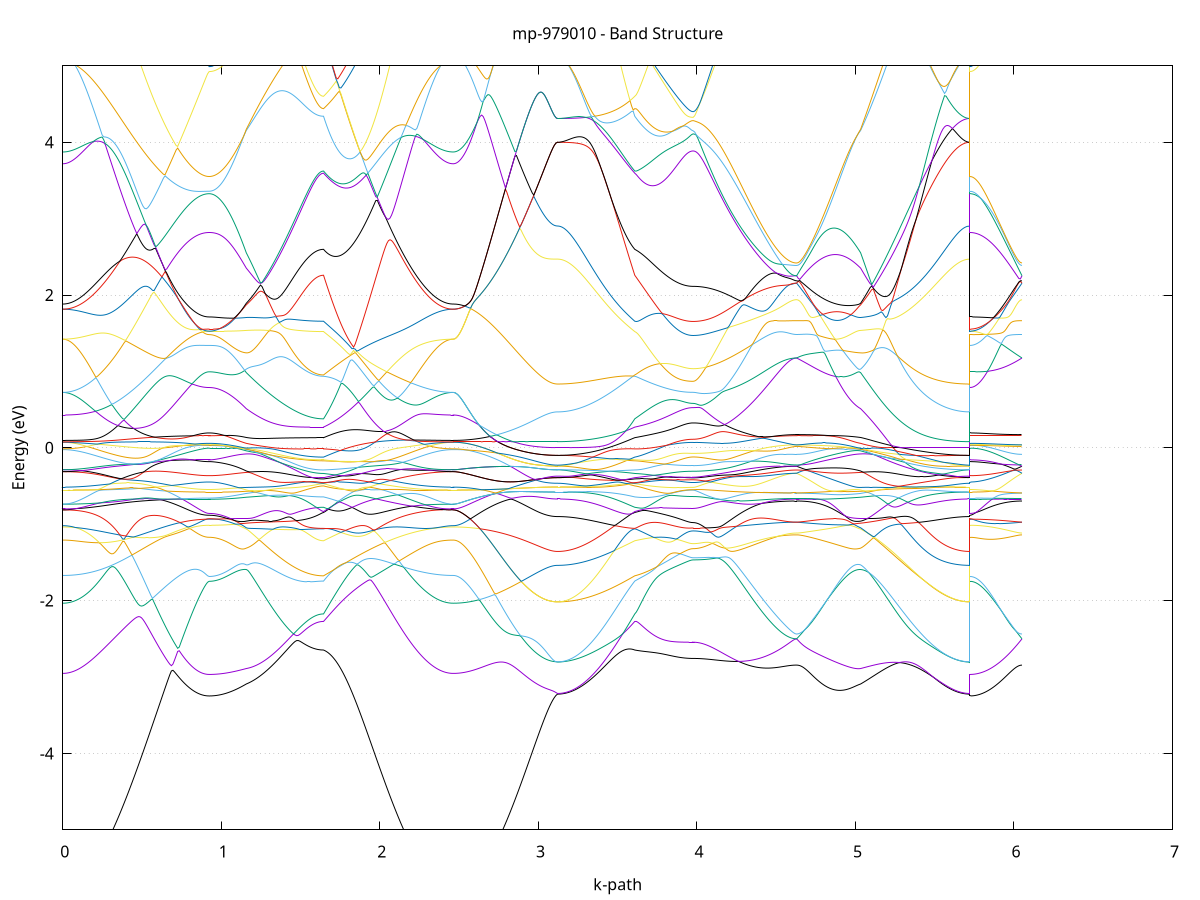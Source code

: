 set title 'mp-979010 - Band Structure'
set xlabel 'k-path'
set ylabel 'Energy (eV)'
set grid y
set yrange [-5:5]
set terminal png size 800,600
set output 'mp-979010_bands_gnuplot.png'
plot '-' using 1:2 with lines notitle, '-' using 1:2 with lines notitle, '-' using 1:2 with lines notitle, '-' using 1:2 with lines notitle, '-' using 1:2 with lines notitle, '-' using 1:2 with lines notitle, '-' using 1:2 with lines notitle, '-' using 1:2 with lines notitle, '-' using 1:2 with lines notitle, '-' using 1:2 with lines notitle, '-' using 1:2 with lines notitle, '-' using 1:2 with lines notitle, '-' using 1:2 with lines notitle, '-' using 1:2 with lines notitle, '-' using 1:2 with lines notitle, '-' using 1:2 with lines notitle, '-' using 1:2 with lines notitle, '-' using 1:2 with lines notitle, '-' using 1:2 with lines notitle, '-' using 1:2 with lines notitle, '-' using 1:2 with lines notitle, '-' using 1:2 with lines notitle, '-' using 1:2 with lines notitle, '-' using 1:2 with lines notitle, '-' using 1:2 with lines notitle, '-' using 1:2 with lines notitle, '-' using 1:2 with lines notitle, '-' using 1:2 with lines notitle, '-' using 1:2 with lines notitle, '-' using 1:2 with lines notitle, '-' using 1:2 with lines notitle, '-' using 1:2 with lines notitle, '-' using 1:2 with lines notitle, '-' using 1:2 with lines notitle, '-' using 1:2 with lines notitle, '-' using 1:2 with lines notitle, '-' using 1:2 with lines notitle, '-' using 1:2 with lines notitle, '-' using 1:2 with lines notitle, '-' using 1:2 with lines notitle, '-' using 1:2 with lines notitle, '-' using 1:2 with lines notitle, '-' using 1:2 with lines notitle, '-' using 1:2 with lines notitle, '-' using 1:2 with lines notitle, '-' using 1:2 with lines notitle, '-' using 1:2 with lines notitle, '-' using 1:2 with lines notitle, '-' using 1:2 with lines notitle, '-' using 1:2 with lines notitle, '-' using 1:2 with lines notitle, '-' using 1:2 with lines notitle, '-' using 1:2 with lines notitle, '-' using 1:2 with lines notitle, '-' using 1:2 with lines notitle, '-' using 1:2 with lines notitle, '-' using 1:2 with lines notitle, '-' using 1:2 with lines notitle, '-' using 1:2 with lines notitle, '-' using 1:2 with lines notitle, '-' using 1:2 with lines notitle, '-' using 1:2 with lines notitle, '-' using 1:2 with lines notitle, '-' using 1:2 with lines notitle
0.000000 -46.738860
0.009928 -46.738860
0.019856 -46.738760
0.029784 -46.738660
0.039712 -46.738560
0.049640 -46.738360
0.059568 -46.738160
0.069496 -46.737860
0.079424 -46.737560
0.089352 -46.737160
0.099280 -46.736760
0.109208 -46.736360
0.119136 -46.735860
0.129064 -46.735360
0.138992 -46.734760
0.148920 -46.734160
0.158848 -46.733560
0.168776 -46.732860
0.178704 -46.732160
0.188632 -46.731360
0.198560 -46.730560
0.208488 -46.729760
0.218416 -46.728860
0.228344 -46.727960
0.238272 -46.727060
0.248200 -46.726060
0.258128 -46.725060
0.268056 -46.724060
0.277984 -46.722960
0.287912 -46.721860
0.297840 -46.720760
0.307768 -46.719560
0.317696 -46.718360
0.327624 -46.717160
0.337552 -46.715860
0.347480 -46.714660
0.357408 -46.713360
0.367336 -46.711960
0.377264 -46.710660
0.387192 -46.709260
0.397120 -46.707860
0.407048 -46.706460
0.416976 -46.705060
0.426904 -46.703560
0.436832 -46.702060
0.446760 -46.700560
0.456688 -46.699060
0.466616 -46.697560
0.476544 -46.695960
0.486472 -46.694460
0.496400 -46.692860
0.506328 -46.691260
0.516256 -46.689660
0.526184 -46.688060
0.536112 -46.686460
0.546040 -46.684860
0.555968 -46.683160
0.565896 -46.681560
0.575824 -46.679860
0.585752 -46.678260
0.595680 -46.676560
0.605608 -46.674960
0.615536 -46.673260
0.625464 -46.671560
0.635392 -46.669960
0.645320 -46.668260
0.655248 -46.666560
0.665176 -46.664960
0.675104 -46.663260
0.685032 -46.661660
0.694960 -46.659960
0.704888 -46.658360
0.714816 -46.656660
0.724744 -46.655060
0.734672 -46.653360
0.744600 -46.651760
0.754528 -46.650160
0.764456 -46.648560
0.774384 -46.646960
0.784312 -46.645460
0.794240 -46.643860
0.804168 -46.642260
0.814096 -46.640760
0.824024 -46.639260
0.833952 -46.637760
0.843880 -46.636360
0.853808 -46.634860
0.863736 -46.633460
0.873664 -46.632160
0.883592 -46.630860
0.893520 -46.629760
0.903448 -46.628760
0.913376 -46.628060
0.923304 -46.627760
0.923304 -46.627760
0.933060 -46.627760
0.942815 -46.627760
0.952571 -46.627660
0.962326 -46.627560
0.972082 -46.627560
0.981837 -46.627660
0.991593 -46.627860
1.001348 -46.628060
1.011104 -46.628360
1.020859 -46.628660
1.030615 -46.628960
1.040370 -46.629360
1.050126 -46.629760
1.059881 -46.630160
1.069637 -46.630560
1.079392 -46.631060
1.089148 -46.631560
1.098904 -46.632060
1.108659 -46.632560
1.118415 -46.633160
1.128170 -46.633760
1.137926 -46.634360
1.147681 -46.634960
1.157437 -46.635660
1.157437 -46.635660
1.167382 -46.636160
1.177327 -46.636660
1.187272 -46.637060
1.197218 -46.637560
1.207163 -46.638060
1.217108 -46.638460
1.227053 -46.638960
1.236999 -46.639360
1.246944 -46.639860
1.256889 -46.640260
1.266835 -46.640660
1.276780 -46.641060
1.286725 -46.641560
1.296670 -46.641960
1.306616 -46.642360
1.316561 -46.642660
1.326506 -46.643060
1.336451 -46.643460
1.346397 -46.643760
1.356342 -46.644160
1.366287 -46.644460
1.376232 -46.644760
1.386178 -46.645160
1.396123 -46.645460
1.406068 -46.645760
1.416014 -46.646060
1.425959 -46.646260
1.435904 -46.646560
1.445849 -46.646860
1.455795 -46.647060
1.465740 -46.647260
1.475685 -46.647560
1.485630 -46.647760
1.495576 -46.647860
1.505521 -46.648060
1.515466 -46.648260
1.525412 -46.648460
1.535357 -46.648560
1.545302 -46.648760
1.555247 -46.648860
1.565193 -46.648960
1.575138 -46.649060
1.585083 -46.649160
1.595028 -46.649160
1.604974 -46.649260
1.614919 -46.649260
1.624864 -46.649360
1.634809 -46.649360
1.644755 -46.649360
1.644755 -46.649360
1.654736 -46.648160
1.664717 -46.646860
1.674697 -46.645560
1.684678 -46.645260
1.694659 -46.646760
1.704640 -46.648260
1.714621 -46.649860
1.724602 -46.651360
1.734583 -46.652960
1.744563 -46.654560
1.754544 -46.656160
1.764525 -46.657760
1.774506 -46.659460
1.784487 -46.661060
1.794468 -46.662760
1.804449 -46.664460
1.814430 -46.666160
1.824410 -46.667860
1.834391 -46.669560
1.844372 -46.671260
1.854353 -46.672960
1.864334 -46.674660
1.874315 -46.676360
1.884296 -46.678160
1.894276 -46.679860
1.904257 -46.681560
1.914238 -46.683260
1.924219 -46.684860
1.934200 -46.686560
1.944181 -46.688260
1.954162 -46.689960
1.964143 -46.691560
1.974123 -46.693160
1.984104 -46.694860
1.994085 -46.696460
2.004066 -46.698060
2.014047 -46.699560
2.024028 -46.701160
2.034009 -46.702660
2.043990 -46.704160
2.053970 -46.705660
2.063951 -46.707160
2.073932 -46.708560
2.083913 -46.710060
2.093894 -46.711360
2.103875 -46.712760
2.113856 -46.714160
2.123836 -46.715460
2.133817 -46.716760
2.143798 -46.717960
2.153779 -46.719160
2.163760 -46.720360
2.173741 -46.721560
2.183722 -46.722660
2.193703 -46.723760
2.203683 -46.724860
2.213664 -46.725860
2.223645 -46.726860
2.233626 -46.727760
2.243607 -46.728760
2.253588 -46.729660
2.263569 -46.730460
2.273549 -46.731260
2.283530 -46.732060
2.293511 -46.732760
2.303492 -46.733460
2.313473 -46.734060
2.323454 -46.734760
2.333435 -46.735260
2.343416 -46.735860
2.353396 -46.736260
2.363377 -46.736760
2.373358 -46.737160
2.383339 -46.737560
2.393320 -46.737860
2.403301 -46.738160
2.413282 -46.738360
2.423263 -46.738560
2.433243 -46.738660
2.443224 -46.738760
2.453205 -46.738860
2.463186 -46.738860
2.463186 -46.738860
2.473149 -46.738860
2.483111 -46.738760
2.493074 -46.738660
2.503037 -46.738560
2.512999 -46.738360
2.522962 -46.738160
2.532924 -46.737860
2.542887 -46.737560
2.552850 -46.737160
2.562812 -46.736760
2.572775 -46.736360
2.582738 -46.735860
2.592700 -46.735360
2.602663 -46.734760
2.612626 -46.734160
2.622588 -46.733560
2.632551 -46.732860
2.642513 -46.732160
2.652476 -46.731460
2.662439 -46.730660
2.672401 -46.729860
2.682364 -46.728960
2.692327 -46.728060
2.702289 -46.727160
2.712252 -46.726160
2.722214 -46.725160
2.732177 -46.724160
2.742140 -46.723160
2.752102 -46.722060
2.762065 -46.720960
2.772028 -46.719860
2.781990 -46.718660
2.791953 -46.717460
2.801916 -46.716260
2.811878 -46.715060
2.821841 -46.713860
2.831803 -46.712560
2.841766 -46.711260
2.851729 -46.710060
2.861691 -46.708760
2.871654 -46.707460
2.881617 -46.706060
2.891579 -46.704760
2.901542 -46.703460
2.911505 -46.702160
2.921467 -46.700860
2.931430 -46.699560
2.941392 -46.698260
2.951355 -46.696960
2.961318 -46.695760
2.971280 -46.694460
2.981243 -46.693260
2.991206 -46.692160
3.001168 -46.691060
3.011131 -46.689960
3.021093 -46.688960
3.031056 -46.687960
3.041019 -46.687160
3.050981 -46.686360
3.060944 -46.685660
3.070907 -46.685060
3.080869 -46.684460
3.090832 -46.684060
3.100795 -46.683860
3.110757 -46.683660
3.120720 -46.683560
3.120720 -46.683560
3.130665 -46.683560
3.140610 -46.683460
3.150556 -46.683460
3.160501 -46.683360
3.170446 -46.683160
3.180391 -46.682960
3.190337 -46.682760
3.200282 -46.682560
3.210227 -46.682260
3.220173 -46.681960
3.230118 -46.681660
3.240063 -46.681260
3.250008 -46.680860
3.259954 -46.680460
3.269899 -46.679960
3.279844 -46.679560
3.289789 -46.678960
3.299735 -46.678460
3.309680 -46.677860
3.319625 -46.677260
3.329570 -46.676660
3.339516 -46.675960
3.349461 -46.675260
3.359406 -46.674560
3.369352 -46.673860
3.379297 -46.673060
3.389242 -46.672260
3.399187 -46.671460
3.409133 -46.670660
3.419078 -46.669760
3.429023 -46.668860
3.438968 -46.667960
3.448914 -46.667060
3.458859 -46.666060
3.468804 -46.665060
3.478750 -46.664060
3.488695 -46.663060
3.498640 -46.661960
3.508585 -46.660960
3.518531 -46.659860
3.528476 -46.658760
3.538421 -46.657660
3.548366 -46.656460
3.558312 -46.655360
3.568257 -46.654160
3.578202 -46.652960
3.588147 -46.651760
3.598093 -46.650560
3.608038 -46.649360
3.608038 -46.649360
3.617987 -46.648960
3.627935 -46.648760
3.637884 -46.648860
3.647832 -46.649160
3.657781 -46.649660
3.667730 -46.650260
3.677678 -46.650960
3.687627 -46.651760
3.697576 -46.652560
3.707524 -46.653360
3.717473 -46.654160
3.727421 -46.654860
3.737370 -46.655660
3.747319 -46.656360
3.757267 -46.657060
3.767216 -46.657760
3.777164 -46.658460
3.787113 -46.659160
3.797062 -46.659760
3.807010 -46.660360
3.816959 -46.660860
3.826907 -46.661460
3.836856 -46.661960
3.846805 -46.662360
3.856753 -46.662860
3.866702 -46.663260
3.876651 -46.663560
3.886599 -46.663960
3.896548 -46.664260
3.906496 -46.664460
3.916445 -46.664760
3.926394 -46.664960
3.936342 -46.665060
3.946291 -46.665160
3.956239 -46.665260
3.966188 -46.665360
3.976137 -46.665360
3.976137 -46.665360
3.986029 -46.665360
3.995921 -46.665260
4.005813 -46.665260
4.015705 -46.665160
4.025597 -46.665060
4.035489 -46.664960
4.045381 -46.664760
4.055273 -46.664560
4.065165 -46.664360
4.075057 -46.664160
4.084949 -46.663960
4.094841 -46.663660
4.104733 -46.663360
4.114625 -46.663060
4.124517 -46.662760
4.134409 -46.662360
4.144301 -46.661960
4.154193 -46.661560
4.164085 -46.661160
4.173978 -46.660760
4.183870 -46.660260
4.193762 -46.659760
4.203654 -46.659260
4.213546 -46.658760
4.223438 -46.658260
4.233330 -46.657660
4.243222 -46.657060
4.253114 -46.656460
4.263006 -46.655860
4.272898 -46.655160
4.282790 -46.654560
4.292682 -46.653860
4.302574 -46.653160
4.312466 -46.652460
4.322358 -46.651760
4.332250 -46.651060
4.342142 -46.650260
4.352034 -46.649560
4.361926 -46.648760
4.371818 -46.647960
4.381710 -46.647160
4.391602 -46.646360
4.401494 -46.645560
4.411387 -46.644660
4.421279 -46.643860
4.431171 -46.642960
4.441063 -46.642160
4.450955 -46.641260
4.460847 -46.640360
4.470739 -46.639460
4.480631 -46.638560
4.490523 -46.637660
4.500415 -46.636760
4.510307 -46.635960
4.520199 -46.635060
4.530091 -46.634160
4.539983 -46.633260
4.549875 -46.632360
4.559767 -46.631460
4.569659 -46.630660
4.579551 -46.629860
4.589443 -46.629160
4.599335 -46.628460
4.609227 -46.627960
4.619119 -46.627560
4.629011 -46.627460
4.629011 -46.627460
4.638856 -46.627460
4.648700 -46.627560
4.658544 -46.627760
4.668389 -46.628060
4.678233 -46.628260
4.688077 -46.628660
4.697921 -46.628960
4.707766 -46.629260
4.717610 -46.629560
4.727454 -46.629860
4.737299 -46.630160
4.747143 -46.630460
4.756987 -46.630760
4.766831 -46.631060
4.776676 -46.631360
4.786520 -46.631560
4.796364 -46.631860
4.806209 -46.632060
4.816053 -46.632260
4.825897 -46.632460
4.835741 -46.632660
4.845586 -46.632760
4.855430 -46.632960
4.865274 -46.633060
4.875119 -46.633160
4.884963 -46.633260
4.894807 -46.633360
4.904651 -46.633460
4.914496 -46.633560
4.924340 -46.633660
4.934184 -46.633760
4.944029 -46.633860
4.953873 -46.633960
4.963717 -46.634060
4.973561 -46.634160
4.983406 -46.634360
4.993250 -46.634460
5.003094 -46.634760
5.012939 -46.634960
5.022783 -46.635260
5.032627 -46.635660
5.032627 -46.635660
5.042615 -46.636360
5.052603 -46.637060
5.062591 -46.637860
5.072579 -46.638560
5.082567 -46.639360
5.092555 -46.640160
5.102543 -46.640960
5.112531 -46.641860
5.122519 -46.642660
5.132507 -46.643560
5.142495 -46.644460
5.152483 -46.645360
5.162471 -46.646260
5.172459 -46.647160
5.182447 -46.648060
5.192435 -46.648960
5.202423 -46.649960
5.212411 -46.650860
5.222399 -46.651860
5.232387 -46.652760
5.242375 -46.653760
5.252363 -46.654760
5.262351 -46.655660
5.272339 -46.656660
5.282327 -46.657560
5.292315 -46.658560
5.302303 -46.659460
5.312291 -46.660460
5.322279 -46.661360
5.332267 -46.662360
5.342255 -46.663260
5.352243 -46.664160
5.362231 -46.665060
5.372219 -46.665960
5.382207 -46.666760
5.392195 -46.667660
5.402183 -46.668560
5.412171 -46.669360
5.422159 -46.670160
5.432147 -46.670960
5.442135 -46.671760
5.452123 -46.672560
5.462111 -46.673360
5.472099 -46.674060
5.482087 -46.674760
5.492075 -46.675460
5.502063 -46.676060
5.512051 -46.676760
5.522039 -46.677360
5.532027 -46.677960
5.542015 -46.678460
5.552003 -46.679060
5.561991 -46.679560
5.571979 -46.680060
5.581967 -46.680460
5.591955 -46.680860
5.601943 -46.681260
5.611931 -46.681660
5.621919 -46.681960
5.631907 -46.682260
5.641895 -46.682560
5.651883 -46.682760
5.661871 -46.682960
5.671859 -46.683160
5.681847 -46.683360
5.691835 -46.683460
5.701823 -46.683560
5.711811 -46.683560
5.721799 -46.683560
5.721799 -46.627860
5.731762 -46.627760
5.741724 -46.627860
5.751687 -46.627760
5.761650 -46.627760
5.771612 -46.627760
5.781575 -46.627760
5.791537 -46.627760
5.801500 -46.627760
5.811463 -46.627760
5.821425 -46.627760
5.831388 -46.627760
5.841351 -46.627760
5.851313 -46.627760
5.861276 -46.627760
5.871239 -46.627760
5.881201 -46.627760
5.891164 -46.627660
5.901126 -46.627660
5.911089 -46.627660
5.921052 -46.627660
5.931014 -46.627660
5.940977 -46.627660
5.950940 -46.627560
5.960902 -46.627560
5.970865 -46.627560
5.980828 -46.627560
5.990790 -46.627560
6.000753 -46.627560
6.010715 -46.627560
6.020678 -46.627560
6.030641 -46.627460
6.040603 -46.627460
6.050566 -46.627460
e
0.000000 -46.572260
0.009928 -46.572260
0.019856 -46.572360
0.029784 -46.572460
0.039712 -46.572560
0.049640 -46.572660
0.059568 -46.572860
0.069496 -46.573060
0.079424 -46.573260
0.089352 -46.573560
0.099280 -46.573860
0.109208 -46.574160
0.119136 -46.574560
0.129064 -46.574960
0.138992 -46.575360
0.148920 -46.575760
0.158848 -46.576260
0.168776 -46.576760
0.178704 -46.577260
0.188632 -46.577760
0.198560 -46.578360
0.208488 -46.578960
0.218416 -46.579560
0.228344 -46.580160
0.238272 -46.580860
0.248200 -46.581560
0.258128 -46.582260
0.268056 -46.582960
0.277984 -46.583760
0.287912 -46.584460
0.297840 -46.585260
0.307768 -46.586060
0.317696 -46.586860
0.327624 -46.587760
0.337552 -46.588560
0.347480 -46.589460
0.357408 -46.590260
0.367336 -46.591160
0.377264 -46.592060
0.387192 -46.592960
0.397120 -46.593860
0.407048 -46.594760
0.416976 -46.595660
0.426904 -46.596560
0.436832 -46.597560
0.446760 -46.598460
0.456688 -46.599360
0.466616 -46.600260
0.476544 -46.601160
0.486472 -46.602160
0.496400 -46.603060
0.506328 -46.603960
0.516256 -46.604860
0.526184 -46.605760
0.536112 -46.606660
0.546040 -46.607560
0.555968 -46.608460
0.565896 -46.609360
0.575824 -46.610160
0.585752 -46.611060
0.595680 -46.611860
0.605608 -46.612660
0.615536 -46.613460
0.625464 -46.614260
0.635392 -46.615060
0.645320 -46.615860
0.655248 -46.616560
0.665176 -46.617260
0.675104 -46.617960
0.685032 -46.618660
0.694960 -46.619260
0.704888 -46.619960
0.714816 -46.620560
0.724744 -46.621160
0.734672 -46.621660
0.744600 -46.622260
0.754528 -46.622760
0.764456 -46.623260
0.774384 -46.623660
0.784312 -46.624160
0.794240 -46.624560
0.804168 -46.624860
0.814096 -46.625260
0.824024 -46.625560
0.833952 -46.625860
0.843880 -46.626160
0.853808 -46.626360
0.863736 -46.626560
0.873664 -46.626760
0.883592 -46.626860
0.893520 -46.626960
0.903448 -46.627060
0.913376 -46.627160
0.923304 -46.627160
0.923304 -46.627160
0.933060 -46.627160
0.942815 -46.627160
0.952571 -46.627260
0.962326 -46.627360
0.972082 -46.627460
0.981837 -46.627260
0.991593 -46.627060
1.001348 -46.626760
1.011104 -46.626560
1.020859 -46.626360
1.030615 -46.625960
1.040370 -46.625660
1.050126 -46.625260
1.059881 -46.624960
1.069637 -46.624460
1.079392 -46.624060
1.089148 -46.623560
1.098904 -46.623060
1.108659 -46.622560
1.118415 -46.621960
1.128170 -46.621460
1.137926 -46.620860
1.147681 -46.620260
1.157437 -46.620160
1.157437 -46.620160
1.167382 -46.620660
1.177327 -46.621360
1.187272 -46.622060
1.197218 -46.622760
1.207163 -46.623360
1.217108 -46.624060
1.227053 -46.624660
1.236999 -46.625360
1.246944 -46.625960
1.256889 -46.626660
1.266835 -46.627260
1.276780 -46.627860
1.286725 -46.628460
1.296670 -46.628960
1.306616 -46.629560
1.316561 -46.630160
1.326506 -46.630660
1.336451 -46.631160
1.346397 -46.631760
1.356342 -46.632260
1.366287 -46.632660
1.376232 -46.633160
1.386178 -46.633660
1.396123 -46.634060
1.406068 -46.634560
1.416014 -46.634960
1.425959 -46.635260
1.435904 -46.635760
1.445849 -46.636060
1.455795 -46.636460
1.465740 -46.636760
1.475685 -46.637060
1.485630 -46.637360
1.495576 -46.637660
1.505521 -46.637960
1.515466 -46.638160
1.525412 -46.638360
1.535357 -46.638660
1.545302 -46.638760
1.555247 -46.638960
1.565193 -46.639060
1.575138 -46.639260
1.585083 -46.639360
1.595028 -46.639460
1.604974 -46.639560
1.614919 -46.639660
1.624864 -46.639660
1.634809 -46.639760
1.644755 -46.639760
1.644755 -46.639660
1.654736 -46.641060
1.664717 -46.642460
1.674697 -46.643860
1.684678 -46.644360
1.694659 -46.643060
1.704640 -46.641760
1.714621 -46.640460
1.724602 -46.639160
1.734583 -46.637860
1.744563 -46.636560
1.754544 -46.635160
1.764525 -46.633860
1.774506 -46.632560
1.784487 -46.631160
1.794468 -46.629860
1.804449 -46.628560
1.814430 -46.627160
1.824410 -46.625860
1.834391 -46.624560
1.844372 -46.623160
1.854353 -46.621860
1.864334 -46.620560
1.874315 -46.619260
1.884296 -46.617860
1.894276 -46.616560
1.904257 -46.615260
1.914238 -46.613960
1.924219 -46.612660
1.934200 -46.611460
1.944181 -46.610160
1.954162 -46.608860
1.964143 -46.607660
1.974123 -46.606360
1.984104 -46.605160
1.994085 -46.603960
2.004066 -46.602760
2.014047 -46.601560
2.024028 -46.600460
2.034009 -46.599260
2.043990 -46.598160
2.053970 -46.597060
2.063951 -46.595960
2.073932 -46.594860
2.083913 -46.593760
2.093894 -46.592760
2.103875 -46.591760
2.113856 -46.590760
2.123836 -46.589760
2.133817 -46.588760
2.143798 -46.587860
2.153779 -46.586960
2.163760 -46.586060
2.173741 -46.585160
2.183722 -46.584360
2.193703 -46.583560
2.203683 -46.582760
2.213664 -46.581960
2.223645 -46.581260
2.233626 -46.580560
2.243607 -46.579860
2.253588 -46.579160
2.263569 -46.578560
2.273549 -46.577960
2.283530 -46.577360
2.293511 -46.576860
2.303492 -46.576360
2.313473 -46.575860
2.323454 -46.575360
2.333435 -46.574960
2.343416 -46.574560
2.353396 -46.574160
2.363377 -46.573860
2.373358 -46.573560
2.383339 -46.573360
2.393320 -46.573060
2.403301 -46.572860
2.413282 -46.572660
2.423263 -46.572560
2.433243 -46.572360
2.443224 -46.572360
2.453205 -46.572360
2.463186 -46.572260
2.463186 -46.572260
2.473149 -46.572260
2.483111 -46.572260
2.493074 -46.572260
2.503037 -46.572360
2.512999 -46.572260
2.522962 -46.572260
2.532924 -46.572260
2.542887 -46.572360
2.552850 -46.572360
2.562812 -46.572260
2.572775 -46.572260
2.582738 -46.572360
2.592700 -46.572360
2.602663 -46.572360
2.612626 -46.572360
2.622588 -46.572360
2.632551 -46.572360
2.642513 -46.572260
2.652476 -46.572360
2.662439 -46.572760
2.672401 -46.573560
2.682364 -46.574460
2.692327 -46.575460
2.702289 -46.576360
2.712252 -46.577360
2.722214 -46.578360
2.732177 -46.579360
2.742140 -46.580460
2.752102 -46.581560
2.762065 -46.582660
2.772028 -46.583860
2.781990 -46.585060
2.791953 -46.586260
2.801916 -46.587460
2.811878 -46.588760
2.821841 -46.589960
2.831803 -46.591360
2.841766 -46.592560
2.851729 -46.593960
2.861691 -46.595260
2.871654 -46.596560
2.881617 -46.597960
2.891579 -46.599260
2.901542 -46.600660
2.911505 -46.601960
2.921467 -46.603260
2.931430 -46.604660
2.941392 -46.605960
2.951355 -46.607260
2.961318 -46.608460
2.971280 -46.609760
2.981243 -46.610960
2.991206 -46.612160
3.001168 -46.613260
3.011131 -46.614360
3.021093 -46.615360
3.031056 -46.616360
3.041019 -46.617260
3.050981 -46.618060
3.060944 -46.618760
3.070907 -46.619360
3.080869 -46.619860
3.090832 -46.620260
3.100795 -46.620560
3.110757 -46.620760
3.120720 -46.620860
3.120720 -46.620860
3.130665 -46.620760
3.140610 -46.620860
3.150556 -46.620860
3.160501 -46.620860
3.170446 -46.620860
3.180391 -46.620860
3.190337 -46.620860
3.200282 -46.620760
3.210227 -46.620860
3.220173 -46.620860
3.230118 -46.620860
3.240063 -46.620860
3.250008 -46.620860
3.259954 -46.620960
3.269899 -46.620960
3.279844 -46.620960
3.289789 -46.621060
3.299735 -46.621060
3.309680 -46.621160
3.319625 -46.621260
3.329570 -46.621360
3.339516 -46.621560
3.349461 -46.621660
3.359406 -46.621860
3.369352 -46.622060
3.379297 -46.622260
3.389242 -46.622560
3.399187 -46.622760
3.409133 -46.623160
3.419078 -46.623460
3.429023 -46.623860
3.438968 -46.624360
3.448914 -46.624860
3.458859 -46.625360
3.468804 -46.625960
3.478750 -46.626660
3.488695 -46.627360
3.498640 -46.628060
3.508585 -46.628860
3.518531 -46.629760
3.528476 -46.630660
3.538421 -46.631560
3.548366 -46.632660
3.558312 -46.633660
3.568257 -46.634760
3.578202 -46.635960
3.588147 -46.637160
3.598093 -46.638460
3.608038 -46.639760
3.608038 -46.639760
3.617987 -46.640260
3.627935 -46.640460
3.637884 -46.640460
3.647832 -46.640160
3.657781 -46.639760
3.667730 -46.639260
3.677678 -46.638660
3.687627 -46.637960
3.697576 -46.637360
3.707524 -46.636660
3.717473 -46.636060
3.727421 -46.635460
3.737370 -46.634860
3.747319 -46.634260
3.757267 -46.633660
3.767216 -46.633160
3.777164 -46.632660
3.787113 -46.632160
3.797062 -46.631660
3.807010 -46.631260
3.816959 -46.630860
3.826907 -46.630560
3.836856 -46.630160
3.846805 -46.629860
3.856753 -46.629560
3.866702 -46.629260
3.876651 -46.629060
3.886599 -46.628860
3.896548 -46.628660
3.906496 -46.628460
3.916445 -46.628360
3.926394 -46.628260
3.936342 -46.628160
3.946291 -46.628060
3.956239 -46.627960
3.966188 -46.627960
3.976137 -46.627960
3.976137 -46.627960
3.986029 -46.627960
3.995921 -46.627960
4.005813 -46.627960
4.015705 -46.627960
4.025597 -46.627960
4.035489 -46.627960
4.045381 -46.627960
4.055273 -46.627960
4.065165 -46.627960
4.075057 -46.627960
4.084949 -46.627960
4.094841 -46.627960
4.104733 -46.627860
4.114625 -46.627860
4.124517 -46.627860
4.134409 -46.627860
4.144301 -46.627860
4.154193 -46.627860
4.164085 -46.627860
4.173978 -46.627860
4.183870 -46.627860
4.193762 -46.627860
4.203654 -46.627860
4.213546 -46.627760
4.223438 -46.627760
4.233330 -46.627760
4.243222 -46.627760
4.253114 -46.627760
4.263006 -46.627760
4.272898 -46.627760
4.282790 -46.627760
4.292682 -46.627760
4.302574 -46.627760
4.312466 -46.627660
4.322358 -46.627660
4.332250 -46.627660
4.342142 -46.627660
4.352034 -46.627660
4.361926 -46.627660
4.371818 -46.627660
4.381710 -46.627660
4.391602 -46.627660
4.401494 -46.627560
4.411387 -46.627560
4.421279 -46.627560
4.431171 -46.627560
4.441063 -46.627560
4.450955 -46.627560
4.460847 -46.627560
4.470739 -46.627560
4.480631 -46.627560
4.490523 -46.627560
4.500415 -46.627560
4.510307 -46.627460
4.520199 -46.627460
4.530091 -46.627460
4.539983 -46.627460
4.549875 -46.627460
4.559767 -46.627460
4.569659 -46.627460
4.579551 -46.627460
4.589443 -46.627460
4.599335 -46.627460
4.609227 -46.627460
4.619119 -46.627460
4.629011 -46.627460
4.629011 -46.627460
4.638856 -46.627460
4.648700 -46.627460
4.658544 -46.627460
4.668389 -46.627460
4.678233 -46.627360
4.688077 -46.627360
4.697921 -46.627260
4.707766 -46.627260
4.717610 -46.627160
4.727454 -46.627060
4.737299 -46.626960
4.747143 -46.626860
4.756987 -46.626760
4.766831 -46.626660
4.776676 -46.626460
4.786520 -46.626360
4.796364 -46.626160
4.806209 -46.626060
4.816053 -46.625860
4.825897 -46.625660
4.835741 -46.625460
4.845586 -46.625260
4.855430 -46.625060
4.865274 -46.624860
4.875119 -46.624560
4.884963 -46.624360
4.894807 -46.624060
4.904651 -46.623860
4.914496 -46.623560
4.924340 -46.623260
4.934184 -46.622960
4.944029 -46.622660
4.953873 -46.622360
4.963717 -46.622060
4.973561 -46.621760
4.983406 -46.621360
4.993250 -46.621060
5.003094 -46.620660
5.012939 -46.620260
5.022783 -46.620060
5.032627 -46.620160
5.032627 -46.620160
5.042615 -46.620160
5.052603 -46.620160
5.062591 -46.620160
5.072579 -46.620160
5.082567 -46.620160
5.092555 -46.620260
5.102543 -46.620260
5.112531 -46.620260
5.122519 -46.620260
5.132507 -46.620260
5.142495 -46.620260
5.152483 -46.620360
5.162471 -46.620360
5.172459 -46.620360
5.182447 -46.620360
5.192435 -46.620360
5.202423 -46.620360
5.212411 -46.620360
5.222399 -46.620460
5.232387 -46.620460
5.242375 -46.620460
5.252363 -46.620460
5.262351 -46.620460
5.272339 -46.620460
5.282327 -46.620460
5.292315 -46.620560
5.302303 -46.620560
5.312291 -46.620560
5.322279 -46.620560
5.332267 -46.620560
5.342255 -46.620560
5.352243 -46.620560
5.362231 -46.620560
5.372219 -46.620660
5.382207 -46.620660
5.392195 -46.620660
5.402183 -46.620660
5.412171 -46.620660
5.422159 -46.620660
5.432147 -46.620660
5.442135 -46.620660
5.452123 -46.620660
5.462111 -46.620760
5.472099 -46.620760
5.482087 -46.620760
5.492075 -46.620760
5.502063 -46.620760
5.512051 -46.620760
5.522039 -46.620760
5.532027 -46.620760
5.542015 -46.620760
5.552003 -46.620760
5.561991 -46.620760
5.571979 -46.620760
5.581967 -46.620760
5.591955 -46.620760
5.601943 -46.620760
5.611931 -46.620760
5.621919 -46.620860
5.631907 -46.620860
5.641895 -46.620860
5.651883 -46.620860
5.661871 -46.620860
5.671859 -46.620860
5.681847 -46.620860
5.691835 -46.620860
5.701823 -46.620860
5.711811 -46.620860
5.721799 -46.620860
5.721799 -46.627160
5.731762 -46.627060
5.741724 -46.627160
5.751687 -46.627160
5.761650 -46.627060
5.771612 -46.627060
5.781575 -46.627160
5.791537 -46.627160
5.801500 -46.627160
5.811463 -46.627160
5.821425 -46.627160
5.831388 -46.627160
5.841351 -46.627160
5.851313 -46.627160
5.861276 -46.627160
5.871239 -46.627160
5.881201 -46.627260
5.891164 -46.627260
5.901126 -46.627260
5.911089 -46.627260
5.921052 -46.627260
5.931014 -46.627260
5.940977 -46.627260
5.950940 -46.627260
5.960902 -46.627360
5.970865 -46.627360
5.980828 -46.627360
5.990790 -46.627360
6.000753 -46.627360
6.010715 -46.627360
6.020678 -46.627460
6.030641 -46.627460
6.040603 -46.627460
6.050566 -46.627460
e
0.000000 -46.564260
0.009928 -46.564260
0.019856 -46.564260
0.029784 -46.564260
0.039712 -46.564260
0.049640 -46.564360
0.059568 -46.564360
0.069496 -46.564460
0.079424 -46.564560
0.089352 -46.564660
0.099280 -46.564760
0.109208 -46.564960
0.119136 -46.565060
0.129064 -46.565160
0.138992 -46.565360
0.148920 -46.565460
0.158848 -46.565660
0.168776 -46.565860
0.178704 -46.566060
0.188632 -46.566360
0.198560 -46.566560
0.208488 -46.566760
0.218416 -46.567060
0.228344 -46.567260
0.238272 -46.567560
0.248200 -46.567860
0.258128 -46.568160
0.268056 -46.568460
0.277984 -46.568760
0.287912 -46.569160
0.297840 -46.569460
0.307768 -46.569860
0.317696 -46.570260
0.327624 -46.570660
0.337552 -46.571060
0.347480 -46.571460
0.357408 -46.571860
0.367336 -46.572360
0.377264 -46.572760
0.387192 -46.573260
0.397120 -46.573760
0.407048 -46.574260
0.416976 -46.574760
0.426904 -46.575360
0.436832 -46.575860
0.446760 -46.576460
0.456688 -46.577060
0.466616 -46.577660
0.476544 -46.578260
0.486472 -46.578860
0.496400 -46.579460
0.506328 -46.580160
0.516256 -46.580860
0.526184 -46.581460
0.536112 -46.582260
0.546040 -46.582960
0.555968 -46.583660
0.565896 -46.584460
0.575824 -46.585160
0.585752 -46.585960
0.595680 -46.586760
0.605608 -46.587660
0.615536 -46.588460
0.625464 -46.589360
0.635392 -46.590160
0.645320 -46.591060
0.655248 -46.592060
0.665176 -46.592960
0.675104 -46.593860
0.685032 -46.594860
0.694960 -46.595860
0.704888 -46.596860
0.714816 -46.597860
0.724744 -46.598860
0.734672 -46.599960
0.744600 -46.600960
0.754528 -46.602060
0.764456 -46.603160
0.774384 -46.604260
0.784312 -46.605460
0.794240 -46.606560
0.804168 -46.607760
0.814096 -46.608960
0.824024 -46.610060
0.833952 -46.611260
0.843880 -46.612460
0.853808 -46.613660
0.863736 -46.614860
0.873664 -46.616060
0.883592 -46.617160
0.893520 -46.618160
0.903448 -46.619060
0.913376 -46.619760
0.923304 -46.619960
0.923304 -46.619960
0.933060 -46.619960
0.942815 -46.619960
0.952571 -46.619960
0.962326 -46.619960
0.972082 -46.619960
0.981837 -46.619960
0.991593 -46.619960
1.001348 -46.619960
1.011104 -46.619960
1.020859 -46.619960
1.030615 -46.620060
1.040370 -46.620060
1.050126 -46.620060
1.059881 -46.620060
1.069637 -46.620060
1.079392 -46.620060
1.089148 -46.620060
1.098904 -46.620060
1.108659 -46.620060
1.118415 -46.620060
1.128170 -46.620060
1.137926 -46.620160
1.147681 -46.620160
1.157437 -46.619560
1.157437 -46.619560
1.167382 -46.618560
1.177327 -46.617460
1.187272 -46.616360
1.197218 -46.615160
1.207163 -46.614060
1.217108 -46.613060
1.227053 -46.611960
1.236999 -46.610860
1.246944 -46.609860
1.256889 -46.608760
1.266835 -46.607760
1.276780 -46.606760
1.286725 -46.605860
1.296670 -46.604860
1.306616 -46.603960
1.316561 -46.603060
1.326506 -46.602160
1.336451 -46.601260
1.346397 -46.600460
1.356342 -46.599660
1.366287 -46.598860
1.376232 -46.598060
1.386178 -46.597260
1.396123 -46.596560
1.406068 -46.595860
1.416014 -46.595260
1.425959 -46.594560
1.435904 -46.593960
1.445849 -46.593360
1.455795 -46.592760
1.465740 -46.592260
1.475685 -46.591760
1.485630 -46.591260
1.495576 -46.590760
1.505521 -46.590360
1.515466 -46.589960
1.525412 -46.589560
1.535357 -46.589260
1.545302 -46.588960
1.555247 -46.588660
1.565193 -46.588360
1.575138 -46.588160
1.585083 -46.587960
1.595028 -46.587760
1.604974 -46.587660
1.614919 -46.587560
1.624864 -46.587460
1.634809 -46.587460
1.644755 -46.587360
1.644755 -46.587460
1.654736 -46.587260
1.664717 -46.587160
1.674697 -46.586960
1.684678 -46.586760
1.694659 -46.586560
1.704640 -46.586360
1.714621 -46.586060
1.724602 -46.585860
1.734583 -46.585560
1.744563 -46.585260
1.754544 -46.584860
1.764525 -46.584560
1.774506 -46.584260
1.784487 -46.583860
1.794468 -46.583560
1.804449 -46.583160
1.814430 -46.582760
1.824410 -46.582360
1.834391 -46.582060
1.844372 -46.581560
1.854353 -46.581260
1.864334 -46.580760
1.874315 -46.580360
1.884296 -46.579960
1.894276 -46.579560
1.904257 -46.579160
1.914238 -46.578760
1.924219 -46.578360
1.934200 -46.577860
1.944181 -46.577460
1.954162 -46.577060
1.964143 -46.576660
1.974123 -46.576260
1.984104 -46.575860
1.994085 -46.575360
2.004066 -46.574960
2.014047 -46.574560
2.024028 -46.574160
2.034009 -46.573760
2.043990 -46.573360
2.053970 -46.573060
2.063951 -46.572660
2.073932 -46.572260
2.083913 -46.571860
2.093894 -46.571560
2.103875 -46.571160
2.113856 -46.570760
2.123836 -46.570460
2.133817 -46.570160
2.143798 -46.569760
2.153779 -46.569460
2.163760 -46.569160
2.173741 -46.568860
2.183722 -46.568560
2.193703 -46.568260
2.203683 -46.567960
2.213664 -46.567660
2.223645 -46.567460
2.233626 -46.567160
2.243607 -46.566960
2.253588 -46.566760
2.263569 -46.566460
2.273549 -46.566260
2.283530 -46.566060
2.293511 -46.565860
2.303492 -46.565660
2.313473 -46.565560
2.323454 -46.565360
2.333435 -46.565160
2.343416 -46.565060
2.353396 -46.564860
2.363377 -46.564760
2.373358 -46.564660
2.383339 -46.564560
2.393320 -46.564460
2.403301 -46.564460
2.413282 -46.564360
2.423263 -46.564260
2.433243 -46.564260
2.443224 -46.564260
2.453205 -46.564260
2.463186 -46.564260
2.463186 -46.564160
2.473149 -46.564260
2.483111 -46.564260
2.493074 -46.564460
2.503037 -46.564560
2.512999 -46.564760
2.522962 -46.564960
2.532924 -46.565260
2.542887 -46.565660
2.552850 -46.565960
2.562812 -46.566360
2.572775 -46.566860
2.582738 -46.567360
2.592700 -46.567860
2.602663 -46.568460
2.612626 -46.569060
2.622588 -46.569760
2.632551 -46.570460
2.642513 -46.571160
2.652476 -46.571860
2.662439 -46.572360
2.672401 -46.572360
2.682364 -46.572360
2.692327 -46.572460
2.702289 -46.572460
2.712252 -46.572460
2.722214 -46.572460
2.732177 -46.572460
2.742140 -46.572460
2.752102 -46.572460
2.762065 -46.572460
2.772028 -46.572460
2.781990 -46.572460
2.791953 -46.572460
2.801916 -46.572560
2.811878 -46.572560
2.821841 -46.572560
2.831803 -46.572560
2.841766 -46.572560
2.851729 -46.572560
2.861691 -46.572560
2.871654 -46.572560
2.881617 -46.572660
2.891579 -46.572660
2.901542 -46.572660
2.911505 -46.572660
2.921467 -46.572660
2.931430 -46.572660
2.941392 -46.572660
2.951355 -46.572660
2.961318 -46.572660
2.971280 -46.572660
2.981243 -46.572660
2.991206 -46.572660
3.001168 -46.572660
3.011131 -46.572660
3.021093 -46.572760
3.031056 -46.572760
3.041019 -46.572760
3.050981 -46.572660
3.060944 -46.572760
3.070907 -46.572660
3.080869 -46.572660
3.090832 -46.572660
3.100795 -46.572760
3.110757 -46.572760
3.120720 -46.572760
3.120720 -46.572760
3.130665 -46.572660
3.140610 -46.572760
3.150556 -46.572860
3.160501 -46.572960
3.170446 -46.573160
3.180391 -46.573260
3.190337 -46.573460
3.200282 -46.573660
3.210227 -46.573960
3.220173 -46.574260
3.230118 -46.574560
3.240063 -46.574860
3.250008 -46.575260
3.259954 -46.575660
3.269899 -46.576160
3.279844 -46.576560
3.289789 -46.576960
3.299735 -46.577460
3.309680 -46.577960
3.319625 -46.578460
3.329570 -46.578960
3.339516 -46.579460
3.349461 -46.579960
3.359406 -46.580560
3.369352 -46.581060
3.379297 -46.581560
3.389242 -46.582060
3.399187 -46.582660
3.409133 -46.583160
3.419078 -46.583660
3.429023 -46.584060
3.438968 -46.584560
3.448914 -46.584960
3.458859 -46.585360
3.468804 -46.585760
3.478750 -46.586060
3.488695 -46.586360
3.498640 -46.586660
3.508585 -46.586860
3.518531 -46.587060
3.528476 -46.587260
3.538421 -46.587360
3.548366 -46.587460
3.558312 -46.587560
3.568257 -46.587560
3.578202 -46.587560
3.588147 -46.587560
3.598093 -46.587460
3.608038 -46.587360
3.608038 -46.587460
3.617987 -46.587360
3.627935 -46.587260
3.637884 -46.587260
3.647832 -46.587160
3.657781 -46.587060
3.667730 -46.586960
3.677678 -46.586760
3.687627 -46.586660
3.697576 -46.586560
3.707524 -46.586360
3.717473 -46.586260
3.727421 -46.586060
3.737370 -46.585860
3.747319 -46.585760
3.757267 -46.585560
3.767216 -46.585360
3.777164 -46.585160
3.787113 -46.585060
3.797062 -46.584860
3.807010 -46.584660
3.816959 -46.584460
3.826907 -46.584260
3.836856 -46.584160
3.846805 -46.583960
3.856753 -46.583860
3.866702 -46.583660
3.876651 -46.583560
3.886599 -46.583460
3.896548 -46.583260
3.906496 -46.583160
3.916445 -46.583060
3.926394 -46.583060
3.936342 -46.582960
3.946291 -46.582960
3.956239 -46.582860
3.966188 -46.582860
3.976137 -46.582860
3.976137 -46.582860
3.986029 -46.582860
3.995921 -46.582860
4.005813 -46.582960
4.015705 -46.583060
4.025597 -46.583160
4.035489 -46.583260
4.045381 -46.583460
4.055273 -46.583560
4.065165 -46.583760
4.075057 -46.583960
4.084949 -46.584260
4.094841 -46.584460
4.104733 -46.584760
4.114625 -46.585060
4.124517 -46.585360
4.134409 -46.585760
4.144301 -46.586060
4.154193 -46.586460
4.164085 -46.586860
4.173978 -46.587360
4.183870 -46.587760
4.193762 -46.588260
4.203654 -46.588760
4.213546 -46.589260
4.223438 -46.589760
4.233330 -46.590260
4.243222 -46.590860
4.253114 -46.591460
4.263006 -46.592060
4.272898 -46.592660
4.282790 -46.593260
4.292682 -46.593960
4.302574 -46.594660
4.312466 -46.595260
4.322358 -46.595960
4.332250 -46.596760
4.342142 -46.597460
4.352034 -46.598160
4.361926 -46.598960
4.371818 -46.599760
4.381710 -46.600460
4.391602 -46.601360
4.401494 -46.602160
4.411387 -46.602960
4.421279 -46.603760
4.431171 -46.604560
4.441063 -46.605460
4.450955 -46.606360
4.460847 -46.607160
4.470739 -46.608060
4.480631 -46.608960
4.490523 -46.609760
4.500415 -46.610660
4.510307 -46.611560
4.520199 -46.612460
4.530091 -46.613360
4.539983 -46.614260
4.549875 -46.615060
4.559767 -46.615960
4.569659 -46.616760
4.579551 -46.617560
4.589443 -46.618360
4.599335 -46.618960
4.609227 -46.619460
4.619119 -46.619860
4.629011 -46.619960
4.629011 -46.619960
4.638856 -46.619960
4.648700 -46.619860
4.658544 -46.619660
4.668389 -46.619460
4.678233 -46.619160
4.688077 -46.618960
4.697921 -46.618660
4.707766 -46.618460
4.717610 -46.618160
4.727454 -46.617960
4.737299 -46.617760
4.747143 -46.617560
4.756987 -46.617360
4.766831 -46.617260
4.776676 -46.617160
4.786520 -46.617060
4.796364 -46.616960
4.806209 -46.616960
4.816053 -46.616860
4.825897 -46.616960
4.835741 -46.616960
4.845586 -46.616960
4.855430 -46.617060
4.865274 -46.617160
4.875119 -46.617360
4.884963 -46.617460
4.894807 -46.617660
4.904651 -46.617860
4.914496 -46.618060
4.924340 -46.618260
4.934184 -46.618460
4.944029 -46.618760
4.953873 -46.618960
4.963717 -46.619160
4.973561 -46.619360
4.983406 -46.619560
4.993250 -46.619760
5.003094 -46.619960
5.012939 -46.620060
5.022783 -46.619960
5.032627 -46.619560
5.032627 -46.619560
5.042615 -46.618860
5.052603 -46.618160
5.062591 -46.617460
5.072579 -46.616760
5.082567 -46.615960
5.092555 -46.615160
5.102543 -46.614460
5.112531 -46.613560
5.122519 -46.612760
5.132507 -46.611960
5.142495 -46.611060
5.152483 -46.610260
5.162471 -46.609360
5.172459 -46.608460
5.182447 -46.607560
5.192435 -46.606660
5.202423 -46.605760
5.212411 -46.604760
5.222399 -46.603860
5.232387 -46.602960
5.242375 -46.602060
5.252363 -46.601060
5.262351 -46.600160
5.272339 -46.599260
5.282327 -46.598260
5.292315 -46.597360
5.302303 -46.596460
5.312291 -46.595560
5.322279 -46.594560
5.332267 -46.593660
5.342255 -46.592760
5.352243 -46.591860
5.362231 -46.590960
5.372219 -46.590160
5.382207 -46.589260
5.392195 -46.588360
5.402183 -46.587560
5.412171 -46.586760
5.422159 -46.585960
5.432147 -46.585160
5.442135 -46.584360
5.452123 -46.583560
5.462111 -46.582860
5.472099 -46.582160
5.482087 -46.581460
5.492075 -46.580760
5.502063 -46.580160
5.512051 -46.579460
5.522039 -46.578860
5.532027 -46.578360
5.542015 -46.577760
5.552003 -46.577160
5.561991 -46.576760
5.571979 -46.576260
5.581967 -46.575860
5.591955 -46.575360
5.601943 -46.574960
5.611931 -46.574660
5.621919 -46.574260
5.631907 -46.573960
5.641895 -46.573760
5.651883 -46.573460
5.661871 -46.573260
5.671859 -46.573060
5.681847 -46.572960
5.691835 -46.572860
5.701823 -46.572760
5.711811 -46.572760
5.721799 -46.572660
5.721799 -46.619960
5.731762 -46.619960
5.741724 -46.619960
5.751687 -46.619960
5.761650 -46.619960
5.771612 -46.619960
5.781575 -46.619960
5.791537 -46.619960
5.801500 -46.619960
5.811463 -46.619960
5.821425 -46.619960
5.831388 -46.619960
5.841351 -46.619960
5.851313 -46.619960
5.861276 -46.619960
5.871239 -46.619960
5.881201 -46.619960
5.891164 -46.619960
5.901126 -46.619960
5.911089 -46.619960
5.921052 -46.619960
5.931014 -46.619960
5.940977 -46.619960
5.950940 -46.619960
5.960902 -46.619960
5.970865 -46.619960
5.980828 -46.619960
5.990790 -46.619960
6.000753 -46.619960
6.010715 -46.619960
6.020678 -46.619960
6.030641 -46.619960
6.040603 -46.619960
6.050566 -46.619960
e
0.000000 -25.121560
0.009928 -25.121560
0.019856 -25.121560
0.029784 -25.121560
0.039712 -25.121560
0.049640 -25.121560
0.059568 -25.121460
0.069496 -25.121460
0.079424 -25.121460
0.089352 -25.121360
0.099280 -25.121360
0.109208 -25.121360
0.119136 -25.121260
0.129064 -25.121260
0.138992 -25.121160
0.148920 -25.121060
0.158848 -25.121060
0.168776 -25.120960
0.178704 -25.120960
0.188632 -25.120860
0.198560 -25.120760
0.208488 -25.120660
0.218416 -25.120660
0.228344 -25.120560
0.238272 -25.120460
0.248200 -25.120360
0.258128 -25.120260
0.268056 -25.120260
0.277984 -25.120160
0.287912 -25.120060
0.297840 -25.119960
0.307768 -25.119860
0.317696 -25.119760
0.327624 -25.119660
0.337552 -25.119760
0.347480 -25.120260
0.357408 -25.120760
0.367336 -25.121260
0.377264 -25.121760
0.387192 -25.122260
0.397120 -25.122860
0.407048 -25.123360
0.416976 -25.123960
0.426904 -25.124460
0.436832 -25.125060
0.446760 -25.125560
0.456688 -25.126160
0.466616 -25.126660
0.476544 -25.127260
0.486472 -25.127760
0.496400 -25.128360
0.506328 -25.128860
0.516256 -25.129460
0.526184 -25.130060
0.536112 -25.130560
0.546040 -25.131060
0.555968 -25.131660
0.565896 -25.132160
0.575824 -25.132660
0.585752 -25.133260
0.595680 -25.133760
0.605608 -25.134260
0.615536 -25.134760
0.625464 -25.135160
0.635392 -25.135660
0.645320 -25.136160
0.655248 -25.136560
0.665176 -25.137060
0.675104 -25.137460
0.685032 -25.137860
0.694960 -25.138360
0.704888 -25.138660
0.714816 -25.139060
0.724744 -25.139460
0.734672 -25.139760
0.744600 -25.140160
0.754528 -25.140460
0.764456 -25.140760
0.774384 -25.141060
0.784312 -25.141360
0.794240 -25.141560
0.804168 -25.141860
0.814096 -25.142060
0.824024 -25.142260
0.833952 -25.142460
0.843880 -25.142560
0.853808 -25.142760
0.863736 -25.142860
0.873664 -25.142960
0.883592 -25.143060
0.893520 -25.143060
0.903448 -25.143160
0.913376 -25.143160
0.923304 -25.143160
0.923304 -25.143160
0.933060 -25.143160
0.942815 -25.143060
0.952571 -25.142960
0.962326 -25.142860
0.972082 -25.142660
0.981837 -25.142360
0.991593 -25.142060
1.001348 -25.141760
1.011104 -25.141360
1.020859 -25.140960
1.030615 -25.140460
1.040370 -25.139960
1.050126 -25.139460
1.059881 -25.138860
1.069637 -25.138260
1.079392 -25.137660
1.089148 -25.136960
1.098904 -25.136260
1.108659 -25.135560
1.118415 -25.134860
1.128170 -25.134060
1.137926 -25.133360
1.147681 -25.132560
1.157437 -25.131760
1.157437 -25.131760
1.167382 -25.131160
1.177327 -25.130560
1.187272 -25.129960
1.197218 -25.129360
1.207163 -25.128760
1.217108 -25.128160
1.227053 -25.127560
1.236999 -25.126960
1.246944 -25.126360
1.256889 -25.125760
1.266835 -25.125160
1.276780 -25.124660
1.286725 -25.124060
1.296670 -25.123560
1.306616 -25.123060
1.316561 -25.122560
1.326506 -25.122160
1.336451 -25.121660
1.346397 -25.121260
1.356342 -25.120860
1.366287 -25.120560
1.376232 -25.120160
1.386178 -25.119860
1.396123 -25.119460
1.406068 -25.119160
1.416014 -25.118860
1.425959 -25.118560
1.435904 -25.118360
1.445849 -25.118060
1.455795 -25.117760
1.465740 -25.117560
1.475685 -25.117360
1.485630 -25.117060
1.495576 -25.116860
1.505521 -25.116660
1.515466 -25.116460
1.525412 -25.116360
1.535357 -25.116160
1.545302 -25.115960
1.555247 -25.115860
1.565193 -25.115760
1.575138 -25.115660
1.585083 -25.115560
1.595028 -25.115460
1.604974 -25.115360
1.614919 -25.115360
1.624864 -25.115260
1.634809 -25.115260
1.644755 -25.115260
1.644755 -25.115260
1.654736 -25.115260
1.664717 -25.115160
1.674697 -25.115160
1.684678 -25.115060
1.694659 -25.115060
1.704640 -25.114960
1.714621 -25.114960
1.724602 -25.114860
1.734583 -25.114860
1.744563 -25.114860
1.754544 -25.114760
1.764525 -25.114760
1.774506 -25.114660
1.784487 -25.114660
1.794468 -25.114660
1.804449 -25.114560
1.814430 -25.114560
1.824410 -25.114560
1.834391 -25.114460
1.844372 -25.114460
1.854353 -25.114360
1.864334 -25.114360
1.874315 -25.114260
1.884296 -25.114260
1.894276 -25.114160
1.904257 -25.114160
1.914238 -25.114460
1.924219 -25.114760
1.934200 -25.114960
1.944181 -25.115260
1.954162 -25.115460
1.964143 -25.115760
1.974123 -25.115960
1.984104 -25.116160
1.994085 -25.116460
2.004066 -25.116660
2.014047 -25.116860
2.024028 -25.117060
2.034009 -25.117260
2.043990 -25.117460
2.053970 -25.117660
2.063951 -25.117860
2.073932 -25.118060
2.083913 -25.118260
2.093894 -25.118460
2.103875 -25.118660
2.113856 -25.118760
2.123836 -25.118960
2.133817 -25.119060
2.143798 -25.119260
2.153779 -25.119360
2.163760 -25.119560
2.173741 -25.119660
2.183722 -25.119760
2.193703 -25.119960
2.203683 -25.120060
2.213664 -25.120160
2.223645 -25.120260
2.233626 -25.120360
2.243607 -25.120460
2.253588 -25.120560
2.263569 -25.120660
2.273549 -25.120760
2.283530 -25.120860
2.293511 -25.120960
2.303492 -25.120960
2.313473 -25.121060
2.323454 -25.121160
2.333435 -25.121160
2.343416 -25.121260
2.353396 -25.121260
2.363377 -25.121360
2.373358 -25.121360
2.383339 -25.121460
2.393320 -25.121460
2.403301 -25.121460
2.413282 -25.121560
2.423263 -25.121560
2.433243 -25.121560
2.443224 -25.121560
2.453205 -25.121560
2.463186 -25.121560
2.463186 -25.121560
2.473149 -25.121560
2.483111 -25.121560
2.493074 -25.121460
2.503037 -25.121360
2.512999 -25.121260
2.522962 -25.121060
2.532924 -25.120860
2.542887 -25.120660
2.552850 -25.120460
2.562812 -25.120160
2.572775 -25.119860
2.582738 -25.119560
2.592700 -25.119260
2.602663 -25.118860
2.612626 -25.118460
2.622588 -25.118060
2.632551 -25.117660
2.642513 -25.117160
2.652476 -25.116660
2.662439 -25.116260
2.672401 -25.115760
2.682364 -25.115160
2.692327 -25.114660
2.702289 -25.114160
2.712252 -25.113560
2.722214 -25.112960
2.732177 -25.113060
2.742140 -25.113260
2.752102 -25.113460
2.762065 -25.113660
2.772028 -25.113860
2.781990 -25.114060
2.791953 -25.114160
2.801916 -25.114360
2.811878 -25.114560
2.821841 -25.114760
2.831803 -25.114960
2.841766 -25.115160
2.851729 -25.115360
2.861691 -25.115460
2.871654 -25.115660
2.881617 -25.115860
2.891579 -25.116060
2.901542 -25.116160
2.911505 -25.116360
2.921467 -25.116460
2.931430 -25.116660
2.941392 -25.116760
2.951355 -25.116960
2.961318 -25.117060
2.971280 -25.117160
2.981243 -25.117260
2.991206 -25.117460
3.001168 -25.117560
3.011131 -25.117660
3.021093 -25.117760
3.031056 -25.117760
3.041019 -25.117860
3.050981 -25.117960
3.060944 -25.117960
3.070907 -25.118060
3.080869 -25.118060
3.090832 -25.118160
3.100795 -25.118160
3.110757 -25.118160
3.120720 -25.118160
3.120720 -25.118160
3.130665 -25.118160
3.140610 -25.118160
3.150556 -25.118160
3.160501 -25.118160
3.170446 -25.118060
3.180391 -25.118060
3.190337 -25.118060
3.200282 -25.118060
3.210227 -25.117960
3.220173 -25.117960
3.230118 -25.117860
3.240063 -25.117860
3.250008 -25.117760
3.259954 -25.117760
3.269899 -25.117660
3.279844 -25.117560
3.289789 -25.117560
3.299735 -25.117460
3.309680 -25.117360
3.319625 -25.117360
3.329570 -25.117260
3.339516 -25.117160
3.349461 -25.117160
3.359406 -25.117060
3.369352 -25.116960
3.379297 -25.116860
3.389242 -25.116760
3.399187 -25.116760
3.409133 -25.116660
3.419078 -25.116560
3.429023 -25.116460
3.438968 -25.116360
3.448914 -25.116360
3.458859 -25.116260
3.468804 -25.116160
3.478750 -25.116060
3.488695 -25.116060
3.498640 -25.115960
3.508585 -25.115860
3.518531 -25.115760
3.528476 -25.115760
3.538421 -25.115660
3.548366 -25.115560
3.558312 -25.115560
3.568257 -25.115460
3.578202 -25.115460
3.588147 -25.115360
3.598093 -25.115360
3.608038 -25.115260
3.608038 -25.115260
3.617987 -25.115260
3.627935 -25.115260
3.637884 -25.115260
3.647832 -25.115260
3.657781 -25.115260
3.667730 -25.115360
3.677678 -25.115360
3.687627 -25.115460
3.697576 -25.115560
3.707524 -25.115660
3.717473 -25.115760
3.727421 -25.115960
3.737370 -25.116060
3.747319 -25.116260
3.757267 -25.116360
3.767216 -25.116560
3.777164 -25.116760
3.787113 -25.116960
3.797062 -25.117060
3.807010 -25.117260
3.816959 -25.117460
3.826907 -25.117660
3.836856 -25.117760
3.846805 -25.117960
3.856753 -25.118160
3.866702 -25.118260
3.876651 -25.118360
3.886599 -25.118560
3.896548 -25.118660
3.906496 -25.118760
3.916445 -25.118860
3.926394 -25.118960
3.936342 -25.118960
3.946291 -25.119060
3.956239 -25.119060
3.966188 -25.119060
3.976137 -25.119160
3.976137 -25.119160
3.986029 -25.119160
3.995921 -25.119160
4.005813 -25.119160
4.015705 -25.119260
4.025597 -25.119260
4.035489 -25.119360
4.045381 -25.119460
4.055273 -25.119560
4.065165 -25.119660
4.075057 -25.119760
4.084949 -25.119860
4.094841 -25.120060
4.104733 -25.120160
4.114625 -25.120360
4.124517 -25.120560
4.134409 -25.120760
4.144301 -25.120960
4.154193 -25.121160
4.164085 -25.121360
4.173978 -25.121560
4.183870 -25.121860
4.193762 -25.122060
4.203654 -25.122360
4.213546 -25.122660
4.223438 -25.122960
4.233330 -25.123160
4.243222 -25.123460
4.253114 -25.123760
4.263006 -25.124060
4.272898 -25.124360
4.282790 -25.124760
4.292682 -25.125060
4.302574 -25.125360
4.312466 -25.125660
4.322358 -25.125960
4.332250 -25.126360
4.342142 -25.126660
4.352034 -25.126960
4.361926 -25.127260
4.371818 -25.127560
4.381710 -25.127960
4.391602 -25.128260
4.401494 -25.128560
4.411387 -25.128860
4.421279 -25.129060
4.431171 -25.129360
4.441063 -25.129660
4.450955 -25.129960
4.460847 -25.130160
4.470739 -25.130460
4.480631 -25.130660
4.490523 -25.130860
4.500415 -25.131060
4.510307 -25.131260
4.520199 -25.131460
4.530091 -25.131660
4.539983 -25.131760
4.549875 -25.131960
4.559767 -25.132060
4.569659 -25.132160
4.579551 -25.132260
4.589443 -25.132360
4.599335 -25.132360
4.609227 -25.132460
4.619119 -25.132460
4.629011 -25.132460
4.629011 -25.132460
4.638856 -25.132860
4.648700 -25.133260
4.658544 -25.133660
4.668389 -25.133960
4.678233 -25.134360
4.688077 -25.134660
4.697921 -25.134960
4.707766 -25.135260
4.717610 -25.135560
4.727454 -25.135760
4.737299 -25.136060
4.747143 -25.136260
4.756987 -25.136360
4.766831 -25.136560
4.776676 -25.136660
4.786520 -25.136860
4.796364 -25.136960
4.806209 -25.136960
4.816053 -25.137060
4.825897 -25.137060
4.835741 -25.137060
4.845586 -25.136960
4.855430 -25.136960
4.865274 -25.136860
4.875119 -25.136760
4.884963 -25.136560
4.894807 -25.136460
4.904651 -25.136260
4.914496 -25.136060
4.924340 -25.135760
4.934184 -25.135560
4.944029 -25.135260
4.953873 -25.134960
4.963717 -25.134560
4.973561 -25.134260
4.983406 -25.133860
4.993250 -25.133460
5.003094 -25.133060
5.012939 -25.132660
5.022783 -25.132160
5.032627 -25.131760
5.032627 -25.131760
5.042615 -25.130960
5.052603 -25.130060
5.062591 -25.129260
5.072579 -25.128460
5.082567 -25.127560
5.092555 -25.126760
5.102543 -25.125960
5.112531 -25.125160
5.122519 -25.124360
5.132507 -25.123560
5.142495 -25.122760
5.152483 -25.121960
5.162471 -25.121260
5.172459 -25.120560
5.182447 -25.119960
5.192435 -25.119860
5.202423 -25.119860
5.212411 -25.119760
5.222399 -25.119660
5.232387 -25.119660
5.242375 -25.119560
5.252363 -25.119460
5.262351 -25.119460
5.272339 -25.119360
5.282327 -25.119360
5.292315 -25.119260
5.302303 -25.119160
5.312291 -25.119160
5.322279 -25.119060
5.332267 -25.119060
5.342255 -25.118960
5.352243 -25.118960
5.362231 -25.118860
5.372219 -25.118860
5.382207 -25.118760
5.392195 -25.118760
5.402183 -25.118760
5.412171 -25.118660
5.422159 -25.118660
5.432147 -25.118560
5.442135 -25.118560
5.452123 -25.118560
5.462111 -25.118460
5.472099 -25.118460
5.482087 -25.118460
5.492075 -25.118460
5.502063 -25.118360
5.512051 -25.118360
5.522039 -25.118360
5.532027 -25.118360
5.542015 -25.118260
5.552003 -25.118260
5.561991 -25.118260
5.571979 -25.118260
5.581967 -25.118260
5.591955 -25.118260
5.601943 -25.118260
5.611931 -25.118160
5.621919 -25.118160
5.631907 -25.118160
5.641895 -25.118160
5.651883 -25.118160
5.661871 -25.118160
5.671859 -25.118160
5.681847 -25.118160
5.691835 -25.118160
5.701823 -25.118160
5.711811 -25.118160
5.721799 -25.118160
5.721799 -25.143160
5.731762 -25.143160
5.741724 -25.143160
5.751687 -25.143060
5.761650 -25.142960
5.771612 -25.142860
5.781575 -25.142760
5.791537 -25.142560
5.801500 -25.142460
5.811463 -25.142260
5.821425 -25.141960
5.831388 -25.141760
5.841351 -25.141460
5.851313 -25.141160
5.861276 -25.140860
5.871239 -25.140560
5.881201 -25.140260
5.891164 -25.139860
5.901126 -25.139460
5.911089 -25.139060
5.921052 -25.138660
5.931014 -25.138260
5.940977 -25.137860
5.950940 -25.137360
5.960902 -25.136960
5.970865 -25.136460
5.980828 -25.135960
5.990790 -25.135460
6.000753 -25.134960
6.010715 -25.134460
6.020678 -25.133960
6.030641 -25.133460
6.040603 -25.132960
6.050566 -25.132460
e
0.000000 -25.110260
0.009928 -25.110260
0.019856 -25.110260
0.029784 -25.110360
0.039712 -25.110360
0.049640 -25.110460
0.059568 -25.110560
0.069496 -25.110660
0.079424 -25.110860
0.089352 -25.110960
0.099280 -25.111160
0.109208 -25.111360
0.119136 -25.111560
0.129064 -25.111760
0.138992 -25.111960
0.148920 -25.112260
0.158848 -25.112560
0.168776 -25.112760
0.178704 -25.113060
0.188632 -25.113460
0.198560 -25.113760
0.208488 -25.114060
0.218416 -25.114460
0.228344 -25.114860
0.238272 -25.115260
0.248200 -25.115660
0.258128 -25.116060
0.268056 -25.116460
0.277984 -25.116860
0.287912 -25.117360
0.297840 -25.117760
0.307768 -25.118260
0.317696 -25.118760
0.327624 -25.119260
0.337552 -25.119560
0.347480 -25.119460
0.357408 -25.119460
0.367336 -25.119360
0.377264 -25.119260
0.387192 -25.119160
0.397120 -25.119060
0.407048 -25.118960
0.416976 -25.118860
0.426904 -25.118860
0.436832 -25.118760
0.446760 -25.118660
0.456688 -25.118560
0.466616 -25.118460
0.476544 -25.118460
0.486472 -25.118360
0.496400 -25.118260
0.506328 -25.118260
0.516256 -25.118160
0.526184 -25.118060
0.536112 -25.118060
0.546040 -25.117960
0.555968 -25.117860
0.565896 -25.117860
0.575824 -25.117760
0.585752 -25.117760
0.595680 -25.117660
0.605608 -25.117660
0.615536 -25.117560
0.625464 -25.117560
0.635392 -25.117560
0.645320 -25.117460
0.655248 -25.117460
0.665176 -25.117360
0.675104 -25.117360
0.685032 -25.117360
0.694960 -25.117260
0.704888 -25.117260
0.714816 -25.117260
0.724744 -25.117260
0.734672 -25.117260
0.744600 -25.117160
0.754528 -25.117160
0.764456 -25.117460
0.774384 -25.117960
0.784312 -25.118460
0.794240 -25.118860
0.804168 -25.119260
0.814096 -25.119660
0.824024 -25.119960
0.833952 -25.120360
0.843880 -25.120560
0.853808 -25.120860
0.863736 -25.121060
0.873664 -25.121260
0.883592 -25.121460
0.893520 -25.121560
0.903448 -25.121660
0.913376 -25.121660
0.923304 -25.121760
0.923304 -25.121760
0.933060 -25.121760
0.942815 -25.121760
0.952571 -25.121660
0.962326 -25.121660
0.972082 -25.121660
0.981837 -25.121660
0.991593 -25.121660
1.001348 -25.121660
1.011104 -25.121560
1.020859 -25.121560
1.030615 -25.121560
1.040370 -25.121560
1.050126 -25.121460
1.059881 -25.121460
1.069637 -25.121360
1.079392 -25.121360
1.089148 -25.121360
1.098904 -25.121260
1.108659 -25.121260
1.118415 -25.121160
1.128170 -25.121160
1.137926 -25.121060
1.147681 -25.120960
1.157437 -25.120960
1.157437 -25.120960
1.167382 -25.120860
1.177327 -25.120860
1.187272 -25.120760
1.197218 -25.120660
1.207163 -25.120460
1.217108 -25.120360
1.227053 -25.120160
1.236999 -25.119960
1.246944 -25.119760
1.256889 -25.119560
1.266835 -25.119260
1.276780 -25.118960
1.286725 -25.118660
1.296670 -25.118260
1.306616 -25.117960
1.316561 -25.117560
1.326506 -25.117160
1.336451 -25.116660
1.346397 -25.116260
1.356342 -25.115760
1.366287 -25.115260
1.376232 -25.114760
1.386178 -25.114260
1.396123 -25.113760
1.406068 -25.113260
1.416014 -25.112760
1.425959 -25.112260
1.435904 -25.111860
1.445849 -25.111360
1.455795 -25.110960
1.465740 -25.110460
1.475685 -25.110060
1.485630 -25.109660
1.495576 -25.109260
1.505521 -25.108960
1.515466 -25.108560
1.525412 -25.108260
1.535357 -25.107960
1.545302 -25.107760
1.555247 -25.107460
1.565193 -25.107260
1.575138 -25.107060
1.585083 -25.106860
1.595028 -25.106760
1.604974 -25.106660
1.614919 -25.106560
1.624864 -25.106460
1.634809 -25.106460
1.644755 -25.106460
1.644755 -25.106460
1.654736 -25.106360
1.664717 -25.106660
1.674697 -25.107060
1.684678 -25.107360
1.694659 -25.107660
1.704640 -25.108060
1.714621 -25.108360
1.724602 -25.108660
1.734583 -25.109060
1.744563 -25.109360
1.754544 -25.109660
1.764525 -25.109960
1.774506 -25.110360
1.784487 -25.110660
1.794468 -25.110960
1.804449 -25.111260
1.814430 -25.111560
1.824410 -25.111860
1.834391 -25.112160
1.844372 -25.112460
1.854353 -25.112760
1.864334 -25.113060
1.874315 -25.113360
1.884296 -25.113660
1.894276 -25.113860
1.904257 -25.114160
1.914238 -25.114060
1.924219 -25.114060
1.934200 -25.113960
1.944181 -25.113960
1.954162 -25.113860
1.964143 -25.113860
1.974123 -25.113760
1.984104 -25.113660
1.994085 -25.113560
2.004066 -25.113560
2.014047 -25.113460
2.024028 -25.113360
2.034009 -25.113260
2.043990 -25.113260
2.053970 -25.113160
2.063951 -25.113060
2.073932 -25.112960
2.083913 -25.112860
2.093894 -25.112760
2.103875 -25.112660
2.113856 -25.112560
2.123836 -25.112560
2.133817 -25.112460
2.143798 -25.112360
2.153779 -25.112260
2.163760 -25.112160
2.173741 -25.112060
2.183722 -25.111960
2.193703 -25.111860
2.203683 -25.111760
2.213664 -25.111660
2.223645 -25.111560
2.233626 -25.111460
2.243607 -25.111360
2.253588 -25.111260
2.263569 -25.111160
2.273549 -25.111160
2.283530 -25.111060
2.293511 -25.110960
2.303492 -25.110860
2.313473 -25.110860
2.323454 -25.110760
2.333435 -25.110660
2.343416 -25.110660
2.353396 -25.110560
2.363377 -25.110560
2.373358 -25.110460
2.383339 -25.110460
2.393320 -25.110360
2.403301 -25.110360
2.413282 -25.110360
2.423263 -25.110260
2.433243 -25.110260
2.443224 -25.110260
2.453205 -25.110260
2.463186 -25.110260
2.463186 -25.110260
2.473149 -25.110260
2.483111 -25.110260
2.493074 -25.110260
2.503037 -25.110360
2.512999 -25.110360
2.522962 -25.110460
2.532924 -25.110460
2.542887 -25.110560
2.552850 -25.110660
2.562812 -25.110660
2.572775 -25.110760
2.582738 -25.110860
2.592700 -25.110960
2.602663 -25.111060
2.612626 -25.111260
2.622588 -25.111360
2.632551 -25.111460
2.642513 -25.111660
2.652476 -25.111760
2.662439 -25.111960
2.672401 -25.112060
2.682364 -25.112260
2.692327 -25.112360
2.702289 -25.112560
2.712252 -25.112760
2.722214 -25.112960
2.732177 -25.113060
2.742140 -25.113260
2.752102 -25.113460
2.762065 -25.113660
2.772028 -25.113860
2.781990 -25.114060
2.791953 -25.114160
2.801916 -25.114360
2.811878 -25.114560
2.821841 -25.114760
2.831803 -25.114960
2.841766 -25.115160
2.851729 -25.115360
2.861691 -25.115460
2.871654 -25.115660
2.881617 -25.115860
2.891579 -25.116060
2.901542 -25.116160
2.911505 -25.116360
2.921467 -25.116460
2.931430 -25.116660
2.941392 -25.116760
2.951355 -25.116960
2.961318 -25.117060
2.971280 -25.117160
2.981243 -25.117260
2.991206 -25.117460
3.001168 -25.117560
3.011131 -25.117660
3.021093 -25.117760
3.031056 -25.117760
3.041019 -25.117860
3.050981 -25.117960
3.060944 -25.117960
3.070907 -25.118060
3.080869 -25.118060
3.090832 -25.118160
3.100795 -25.118160
3.110757 -25.118160
3.120720 -25.118160
3.120720 -25.118160
3.130665 -25.118160
3.140610 -25.118160
3.150556 -25.118060
3.160501 -25.118060
3.170446 -25.117960
3.180391 -25.117860
3.190337 -25.117760
3.200282 -25.117660
3.210227 -25.117560
3.220173 -25.117460
3.230118 -25.117260
3.240063 -25.117160
3.250008 -25.116960
3.259954 -25.116760
3.269899 -25.116560
3.279844 -25.116360
3.289789 -25.116160
3.299735 -25.115860
3.309680 -25.115660
3.319625 -25.115360
3.329570 -25.115160
3.339516 -25.114860
3.349461 -25.114560
3.359406 -25.114260
3.369352 -25.113960
3.379297 -25.113660
3.389242 -25.113360
3.399187 -25.113060
3.409133 -25.112760
3.419078 -25.112460
3.429023 -25.112060
3.438968 -25.111760
3.448914 -25.111460
3.458859 -25.111160
3.468804 -25.110760
3.478750 -25.110460
3.488695 -25.110160
3.498640 -25.109760
3.508585 -25.109460
3.518531 -25.109160
3.528476 -25.108860
3.538421 -25.108460
3.548366 -25.108160
3.558312 -25.107860
3.568257 -25.107560
3.578202 -25.107260
3.588147 -25.106960
3.598093 -25.106660
3.608038 -25.106460
3.608038 -25.106460
3.617987 -25.106260
3.627935 -25.106360
3.637884 -25.106460
3.647832 -25.106560
3.657781 -25.106760
3.667730 -25.106860
3.677678 -25.106960
3.687627 -25.107060
3.697576 -25.107060
3.707524 -25.107160
3.717473 -25.107260
3.727421 -25.107260
3.737370 -25.107260
3.747319 -25.107260
3.757267 -25.107360
3.767216 -25.107360
3.777164 -25.107260
3.787113 -25.107260
3.797062 -25.107260
3.807010 -25.107260
3.816959 -25.107260
3.826907 -25.107160
3.836856 -25.107160
3.846805 -25.107160
3.856753 -25.107060
3.866702 -25.107060
3.876651 -25.106960
3.886599 -25.106960
3.896548 -25.106960
3.906496 -25.106960
3.916445 -25.106860
3.926394 -25.106860
3.936342 -25.106860
3.946291 -25.106860
3.956239 -25.106860
3.966188 -25.106860
3.976137 -25.106860
3.976137 -25.106860
3.986029 -25.106860
3.995921 -25.106860
4.005813 -25.106860
4.015705 -25.106960
4.025597 -25.106960
4.035489 -25.107060
4.045381 -25.107160
4.055273 -25.107260
4.065165 -25.107360
4.075057 -25.107460
4.084949 -25.107660
4.094841 -25.107760
4.104733 -25.107960
4.114625 -25.108060
4.124517 -25.108260
4.134409 -25.108460
4.144301 -25.108660
4.154193 -25.108860
4.164085 -25.109060
4.173978 -25.109460
4.183870 -25.110060
4.193762 -25.110660
4.203654 -25.111260
4.213546 -25.111860
4.223438 -25.112460
4.233330 -25.113160
4.243222 -25.113860
4.253114 -25.114460
4.263006 -25.115160
4.272898 -25.115860
4.282790 -25.116560
4.292682 -25.117260
4.302574 -25.117960
4.312466 -25.118660
4.322358 -25.119360
4.332250 -25.120060
4.342142 -25.120660
4.352034 -25.121360
4.361926 -25.122060
4.371818 -25.122760
4.381710 -25.123360
4.391602 -25.123960
4.401494 -25.124660
4.411387 -25.125260
4.421279 -25.125860
4.431171 -25.126360
4.441063 -25.126960
4.450955 -25.127460
4.460847 -25.127960
4.470739 -25.128460
4.480631 -25.128960
4.490523 -25.129360
4.500415 -25.129760
4.510307 -25.130160
4.520199 -25.130560
4.530091 -25.130860
4.539983 -25.131160
4.549875 -25.131460
4.559767 -25.131660
4.569659 -25.131860
4.579551 -25.132060
4.589443 -25.132160
4.599335 -25.132260
4.609227 -25.132360
4.619119 -25.132460
4.629011 -25.132460
4.629011 -25.132460
4.638856 -25.132060
4.648700 -25.131660
4.658544 -25.131160
4.668389 -25.130760
4.678233 -25.130360
4.688077 -25.129960
4.697921 -25.129560
4.707766 -25.129160
4.717610 -25.128660
4.727454 -25.128260
4.737299 -25.127860
4.747143 -25.127460
4.756987 -25.127160
4.766831 -25.126760
4.776676 -25.126360
4.786520 -25.125960
4.796364 -25.125660
4.806209 -25.125260
4.816053 -25.124960
4.825897 -25.124660
4.835741 -25.124360
4.845586 -25.124060
4.855430 -25.123760
4.865274 -25.123460
4.875119 -25.123260
4.884963 -25.122960
4.894807 -25.122760
4.904651 -25.122560
4.914496 -25.122260
4.924340 -25.122160
4.934184 -25.121960
4.944029 -25.121760
4.953873 -25.121660
4.963717 -25.121460
4.973561 -25.121360
4.983406 -25.121260
4.993250 -25.121160
5.003094 -25.121060
5.012939 -25.121060
5.022783 -25.120960
5.032627 -25.120960
5.032627 -25.120960
5.042615 -25.120860
5.052603 -25.120860
5.062591 -25.120760
5.072579 -25.120660
5.082567 -25.120660
5.092555 -25.120560
5.102543 -25.120460
5.112531 -25.120460
5.122519 -25.120360
5.132507 -25.120260
5.142495 -25.120260
5.152483 -25.120160
5.162471 -25.120060
5.172459 -25.120060
5.182447 -25.119860
5.192435 -25.119160
5.202423 -25.118560
5.212411 -25.117960
5.222399 -25.117360
5.232387 -25.116860
5.242375 -25.116360
5.252363 -25.115860
5.262351 -25.115460
5.272339 -25.115060
5.282327 -25.114660
5.292315 -25.114360
5.302303 -25.114060
5.312291 -25.113760
5.322279 -25.113560
5.332267 -25.113360
5.342255 -25.113260
5.352243 -25.113060
5.362231 -25.113060
5.372219 -25.112960
5.382207 -25.112960
5.392195 -25.112960
5.402183 -25.112960
5.412171 -25.113060
5.422159 -25.113160
5.432147 -25.113260
5.442135 -25.113360
5.452123 -25.113560
5.462111 -25.113660
5.472099 -25.113860
5.482087 -25.114060
5.492075 -25.114260
5.502063 -25.114460
5.512051 -25.114760
5.522039 -25.114960
5.532027 -25.115160
5.542015 -25.115460
5.552003 -25.115660
5.561991 -25.115860
5.571979 -25.116160
5.581967 -25.116360
5.591955 -25.116560
5.601943 -25.116760
5.611931 -25.116960
5.621919 -25.117160
5.631907 -25.117360
5.641895 -25.117560
5.651883 -25.117660
5.661871 -25.117760
5.671859 -25.117860
5.681847 -25.117960
5.691835 -25.118060
5.701823 -25.118160
5.711811 -25.118160
5.721799 -25.118160
5.721799 -25.121760
5.731762 -25.121760
5.741724 -25.121760
5.751687 -25.121860
5.761650 -25.121960
5.771612 -25.122060
5.781575 -25.122160
5.791537 -25.122360
5.801500 -25.122460
5.811463 -25.122660
5.821425 -25.122960
5.831388 -25.123160
5.841351 -25.123460
5.851313 -25.123760
5.861276 -25.124060
5.871239 -25.124360
5.881201 -25.124660
5.891164 -25.125060
5.901126 -25.125460
5.911089 -25.125860
5.921052 -25.126260
5.931014 -25.126660
5.940977 -25.127060
5.950940 -25.127560
5.960902 -25.127960
5.970865 -25.128460
5.980828 -25.128960
5.990790 -25.129460
6.000753 -25.129960
6.010715 -25.130460
6.020678 -25.130960
6.030641 -25.131460
6.040603 -25.131960
6.050566 -25.132460
e
0.000000 -25.110260
0.009928 -25.110260
0.019856 -25.110260
0.029784 -25.110160
0.039712 -25.110060
0.049640 -25.109960
0.059568 -25.109860
0.069496 -25.109760
0.079424 -25.109560
0.089352 -25.109360
0.099280 -25.109160
0.109208 -25.108960
0.119136 -25.108760
0.129064 -25.108460
0.138992 -25.108160
0.148920 -25.107960
0.158848 -25.107660
0.168776 -25.107360
0.178704 -25.107060
0.188632 -25.106760
0.198560 -25.106460
0.208488 -25.106160
0.218416 -25.105860
0.228344 -25.105560
0.238272 -25.105260
0.248200 -25.104960
0.258128 -25.104660
0.268056 -25.104360
0.277984 -25.104160
0.287912 -25.103860
0.297840 -25.103660
0.307768 -25.103460
0.317696 -25.103260
0.327624 -25.103060
0.337552 -25.102860
0.347480 -25.102760
0.357408 -25.102660
0.367336 -25.102560
0.377264 -25.102460
0.387192 -25.102460
0.397120 -25.102460
0.407048 -25.102460
0.416976 -25.102460
0.426904 -25.102560
0.436832 -25.102660
0.446760 -25.102760
0.456688 -25.102960
0.466616 -25.103160
0.476544 -25.103360
0.486472 -25.103660
0.496400 -25.103960
0.506328 -25.104260
0.516256 -25.104560
0.526184 -25.104960
0.536112 -25.105360
0.546040 -25.105760
0.555968 -25.106160
0.565896 -25.106660
0.575824 -25.107160
0.585752 -25.107660
0.595680 -25.108160
0.605608 -25.108660
0.615536 -25.109160
0.625464 -25.109760
0.635392 -25.110360
0.645320 -25.110860
0.655248 -25.111460
0.665176 -25.112060
0.675104 -25.112660
0.685032 -25.113160
0.694960 -25.113760
0.704888 -25.114360
0.714816 -25.114860
0.724744 -25.115460
0.734672 -25.115960
0.744600 -25.116460
0.754528 -25.117060
0.764456 -25.117160
0.774384 -25.117160
0.784312 -25.117160
0.794240 -25.117160
0.804168 -25.117060
0.814096 -25.117060
0.824024 -25.117060
0.833952 -25.117060
0.843880 -25.117060
0.853808 -25.117060
0.863736 -25.117060
0.873664 -25.117060
0.883592 -25.117060
0.893520 -25.117060
0.903448 -25.117060
0.913376 -25.117060
0.923304 -25.117060
0.923304 -25.117060
0.933060 -25.117060
0.942815 -25.116960
0.952571 -25.116960
0.962326 -25.116960
0.972082 -25.116860
0.981837 -25.116760
0.991593 -25.116660
1.001348 -25.116560
1.011104 -25.116460
1.020859 -25.116360
1.030615 -25.116260
1.040370 -25.116060
1.050126 -25.115960
1.059881 -25.115760
1.069637 -25.115560
1.079392 -25.115360
1.089148 -25.115160
1.098904 -25.114960
1.108659 -25.114660
1.118415 -25.114460
1.128170 -25.114260
1.137926 -25.113960
1.147681 -25.113660
1.157437 -25.113460
1.157437 -25.113460
1.167382 -25.113260
1.177327 -25.113060
1.187272 -25.112860
1.197218 -25.112560
1.207163 -25.112360
1.217108 -25.112160
1.227053 -25.111960
1.236999 -25.111760
1.246944 -25.111560
1.256889 -25.111360
1.266835 -25.111160
1.276780 -25.110860
1.286725 -25.110660
1.296670 -25.110460
1.306616 -25.110260
1.316561 -25.110060
1.326506 -25.109860
1.336451 -25.109660
1.346397 -25.109460
1.356342 -25.109260
1.366287 -25.109060
1.376232 -25.108860
1.386178 -25.108660
1.396123 -25.108460
1.406068 -25.108360
1.416014 -25.108160
1.425959 -25.107960
1.435904 -25.107860
1.445849 -25.107660
1.455795 -25.107460
1.465740 -25.107360
1.475685 -25.107260
1.485630 -25.107060
1.495576 -25.106960
1.505521 -25.106860
1.515466 -25.106760
1.525412 -25.106660
1.535357 -25.106560
1.545302 -25.106460
1.555247 -25.106360
1.565193 -25.106260
1.575138 -25.106260
1.585083 -25.106160
1.595028 -25.106160
1.604974 -25.106060
1.614919 -25.106060
1.624864 -25.106060
1.634809 -25.106060
1.644755 -25.106060
1.644755 -25.106060
1.654736 -25.106160
1.664717 -25.105860
1.674697 -25.105660
1.684678 -25.105360
1.694659 -25.105160
1.704640 -25.104960
1.714621 -25.104760
1.724602 -25.104460
1.734583 -25.104360
1.744563 -25.104160
1.754544 -25.103960
1.764525 -25.103860
1.774506 -25.103660
1.784487 -25.103560
1.794468 -25.103460
1.804449 -25.103360
1.814430 -25.103260
1.824410 -25.103160
1.834391 -25.103060
1.844372 -25.103060
1.854353 -25.102960
1.864334 -25.102960
1.874315 -25.102960
1.884296 -25.102960
1.894276 -25.102960
1.904257 -25.102960
1.914238 -25.102960
1.924219 -25.102960
1.934200 -25.103060
1.944181 -25.103160
1.954162 -25.103160
1.964143 -25.103260
1.974123 -25.103360
1.984104 -25.103460
1.994085 -25.103560
2.004066 -25.103760
2.014047 -25.103860
2.024028 -25.103960
2.034009 -25.104160
2.043990 -25.104260
2.053970 -25.104460
2.063951 -25.104660
2.073932 -25.104760
2.083913 -25.104960
2.093894 -25.105160
2.103875 -25.105360
2.113856 -25.105560
2.123836 -25.105760
2.133817 -25.105960
2.143798 -25.106160
2.153779 -25.106360
2.163760 -25.106460
2.173741 -25.106660
2.183722 -25.106860
2.193703 -25.107060
2.203683 -25.107260
2.213664 -25.107460
2.223645 -25.107660
2.233626 -25.107860
2.243607 -25.108060
2.253588 -25.108260
2.263569 -25.108360
2.273549 -25.108560
2.283530 -25.108760
2.293511 -25.108860
2.303492 -25.109060
2.313473 -25.109160
2.323454 -25.109260
2.333435 -25.109460
2.343416 -25.109560
2.353396 -25.109660
2.363377 -25.109760
2.373358 -25.109860
2.383339 -25.109960
2.393320 -25.110060
2.403301 -25.110060
2.413282 -25.110160
2.423263 -25.110160
2.433243 -25.110260
2.443224 -25.110260
2.453205 -25.110260
2.463186 -25.110260
2.463186 -25.110260
2.473149 -25.110260
2.483111 -25.110260
2.493074 -25.110260
2.503037 -25.110360
2.512999 -25.110360
2.522962 -25.110460
2.532924 -25.110460
2.542887 -25.110560
2.552850 -25.110660
2.562812 -25.110660
2.572775 -25.110760
2.582738 -25.110860
2.592700 -25.110960
2.602663 -25.111060
2.612626 -25.111260
2.622588 -25.111360
2.632551 -25.111460
2.642513 -25.111660
2.652476 -25.111760
2.662439 -25.111960
2.672401 -25.112060
2.682364 -25.112260
2.692327 -25.112360
2.702289 -25.112560
2.712252 -25.112760
2.722214 -25.112960
2.732177 -25.112360
2.742140 -25.111860
2.752102 -25.111260
2.762065 -25.110660
2.772028 -25.109960
2.781990 -25.109360
2.791953 -25.108760
2.801916 -25.108160
2.811878 -25.107560
2.821841 -25.106960
2.831803 -25.106360
2.841766 -25.105760
2.851729 -25.105160
2.861691 -25.104560
2.871654 -25.103960
2.881617 -25.103460
2.891579 -25.102860
2.901542 -25.102360
2.911505 -25.101860
2.921467 -25.101360
2.931430 -25.100860
2.941392 -25.100360
2.951355 -25.099860
2.961318 -25.099460
2.971280 -25.099060
2.981243 -25.098660
2.991206 -25.098260
3.001168 -25.097960
3.011131 -25.097560
3.021093 -25.097360
3.031056 -25.097060
3.041019 -25.096760
3.050981 -25.096560
3.060944 -25.096360
3.070907 -25.096260
3.080869 -25.096060
3.090832 -25.095960
3.100795 -25.095960
3.110757 -25.095860
3.120720 -25.095860
3.120720 -25.095860
3.130665 -25.095860
3.140610 -25.095860
3.150556 -25.095960
3.160501 -25.095960
3.170446 -25.095960
3.180391 -25.096060
3.190337 -25.096160
3.200282 -25.096160
3.210227 -25.096260
3.220173 -25.096360
3.230118 -25.096460
3.240063 -25.096560
3.250008 -25.096760
3.259954 -25.096860
3.269899 -25.097060
3.279844 -25.097160
3.289789 -25.097360
3.299735 -25.097460
3.309680 -25.097660
3.319625 -25.097860
3.329570 -25.098060
3.339516 -25.098260
3.349461 -25.098460
3.359406 -25.098760
3.369352 -25.098960
3.379297 -25.099160
3.389242 -25.099460
3.399187 -25.099660
3.409133 -25.099960
3.419078 -25.100160
3.429023 -25.100460
3.438968 -25.100760
3.448914 -25.101060
3.458859 -25.101260
3.468804 -25.101560
3.478750 -25.101860
3.488695 -25.102160
3.498640 -25.102460
3.508585 -25.102760
3.518531 -25.103160
3.528476 -25.103460
3.538421 -25.103760
3.548366 -25.104060
3.558312 -25.104360
3.568257 -25.104760
3.578202 -25.105060
3.588147 -25.105360
3.598093 -25.105660
3.608038 -25.106060
3.608038 -25.106060
3.617987 -25.106160
3.627935 -25.106160
3.637884 -25.106060
3.647832 -25.105960
3.657781 -25.105760
3.667730 -25.105660
3.677678 -25.105560
3.687627 -25.105460
3.697576 -25.105260
3.707524 -25.105160
3.717473 -25.105060
3.727421 -25.104960
3.737370 -25.104860
3.747319 -25.104660
3.757267 -25.104560
3.767216 -25.104460
3.777164 -25.104360
3.787113 -25.104260
3.797062 -25.104160
3.807010 -25.104060
3.816959 -25.103960
3.826907 -25.103860
3.836856 -25.103860
3.846805 -25.103760
3.856753 -25.103660
3.866702 -25.103560
3.876651 -25.103560
3.886599 -25.103460
3.896548 -25.103460
3.906496 -25.103360
3.916445 -25.103360
3.926394 -25.103360
3.936342 -25.103260
3.946291 -25.103260
3.956239 -25.103260
3.966188 -25.103260
3.976137 -25.103260
3.976137 -25.103260
3.986029 -25.103260
3.995921 -25.103360
4.005813 -25.103360
4.015705 -25.103560
4.025597 -25.103660
4.035489 -25.103860
4.045381 -25.104060
4.055273 -25.104260
4.065165 -25.104560
4.075057 -25.104860
4.084949 -25.105260
4.094841 -25.105560
4.104733 -25.105960
4.114625 -25.106360
4.124517 -25.106860
4.134409 -25.107360
4.144301 -25.107860
4.154193 -25.108360
4.164085 -25.108860
4.173978 -25.109260
4.183870 -25.109460
4.193762 -25.109660
4.203654 -25.109860
4.213546 -25.110160
4.223438 -25.110360
4.233330 -25.110560
4.243222 -25.110860
4.253114 -25.111060
4.263006 -25.111260
4.272898 -25.111560
4.282790 -25.111760
4.292682 -25.112060
4.302574 -25.112260
4.312466 -25.112460
4.322358 -25.112760
4.332250 -25.112960
4.342142 -25.113160
4.352034 -25.113360
4.361926 -25.113660
4.371818 -25.113860
4.381710 -25.114060
4.391602 -25.114260
4.401494 -25.114460
4.411387 -25.114660
4.421279 -25.114760
4.431171 -25.114960
4.441063 -25.115160
4.450955 -25.115360
4.460847 -25.115460
4.470739 -25.115660
4.480631 -25.115760
4.490523 -25.115860
4.500415 -25.116060
4.510307 -25.116160
4.520199 -25.116260
4.530091 -25.116360
4.539983 -25.116460
4.549875 -25.116560
4.559767 -25.116560
4.569659 -25.116660
4.579551 -25.116660
4.589443 -25.116760
4.599335 -25.116760
4.609227 -25.116760
4.619119 -25.116860
4.629011 -25.116860
4.629011 -25.116860
4.638856 -25.116860
4.648700 -25.116860
4.658544 -25.116860
4.668389 -25.116760
4.678233 -25.116760
4.688077 -25.116760
4.697921 -25.116760
4.707766 -25.116760
4.717610 -25.116660
4.727454 -25.116660
4.737299 -25.116660
4.747143 -25.116560
4.756987 -25.116560
4.766831 -25.116460
4.776676 -25.116460
4.786520 -25.116360
4.796364 -25.116360
4.806209 -25.116260
4.816053 -25.116160
4.825897 -25.116060
4.835741 -25.115960
4.845586 -25.115960
4.855430 -25.115860
4.865274 -25.115760
4.875119 -25.115660
4.884963 -25.115560
4.894807 -25.115360
4.904651 -25.115260
4.914496 -25.115160
4.924340 -25.115060
4.934184 -25.114960
4.944029 -25.114760
4.953873 -25.114660
4.963717 -25.114460
4.973561 -25.114360
4.983406 -25.114260
4.993250 -25.114060
5.003094 -25.113860
5.012939 -25.113760
5.022783 -25.113560
5.032627 -25.113460
5.032627 -25.113460
5.042615 -25.113160
5.052603 -25.112860
5.062591 -25.112560
5.072579 -25.112260
5.082567 -25.111860
5.092555 -25.111560
5.102543 -25.111260
5.112531 -25.110960
5.122519 -25.110560
5.132507 -25.110260
5.142495 -25.109860
5.152483 -25.109560
5.162471 -25.109160
5.172459 -25.108860
5.182447 -25.108460
5.192435 -25.108060
5.202423 -25.107760
5.212411 -25.107360
5.222399 -25.107060
5.232387 -25.106660
5.242375 -25.106260
5.252363 -25.105960
5.262351 -25.105560
5.272339 -25.105260
5.282327 -25.104860
5.292315 -25.104560
5.302303 -25.104160
5.312291 -25.103860
5.322279 -25.103460
5.332267 -25.103160
5.342255 -25.102760
5.352243 -25.102460
5.362231 -25.102160
5.372219 -25.101860
5.382207 -25.101560
5.392195 -25.101260
5.402183 -25.100960
5.412171 -25.100660
5.422159 -25.100360
5.432147 -25.100060
5.442135 -25.099760
5.452123 -25.099560
5.462111 -25.099260
5.472099 -25.099060
5.482087 -25.098760
5.492075 -25.098560
5.502063 -25.098360
5.512051 -25.098160
5.522039 -25.097960
5.532027 -25.097760
5.542015 -25.097560
5.552003 -25.097360
5.561991 -25.097160
5.571979 -25.097060
5.581967 -25.096860
5.591955 -25.096760
5.601943 -25.096660
5.611931 -25.096460
5.621919 -25.096360
5.631907 -25.096260
5.641895 -25.096160
5.651883 -25.096160
5.661871 -25.096060
5.671859 -25.095960
5.681847 -25.095960
5.691835 -25.095960
5.701823 -25.095860
5.711811 -25.095860
5.721799 -25.095860
5.721799 -25.117060
5.731762 -25.117060
5.741724 -25.117060
5.751687 -25.117060
5.761650 -25.117060
5.771612 -25.117060
5.781575 -25.117060
5.791537 -25.117060
5.801500 -25.116960
5.811463 -25.116960
5.821425 -25.116960
5.831388 -25.116960
5.841351 -25.116960
5.851313 -25.116960
5.861276 -25.116960
5.871239 -25.116960
5.881201 -25.116960
5.891164 -25.116960
5.901126 -25.116960
5.911089 -25.116860
5.921052 -25.116860
5.931014 -25.116860
5.940977 -25.116860
5.950940 -25.116860
5.960902 -25.116860
5.970865 -25.116860
5.980828 -25.116860
5.990790 -25.116860
6.000753 -25.116860
6.010715 -25.116860
6.020678 -25.116860
6.030641 -25.116860
6.040603 -25.116860
6.050566 -25.116860
e
0.000000 -20.454560
0.009928 -20.454760
0.019856 -20.455160
0.029784 -20.455960
0.039712 -20.456960
0.049640 -20.458360
0.059568 -20.459960
0.069496 -20.461760
0.079424 -20.463860
0.089352 -20.466260
0.099280 -20.468760
0.109208 -20.471560
0.119136 -20.474460
0.129064 -20.477560
0.138992 -20.480860
0.148920 -20.484360
0.158848 -20.487860
0.168776 -20.491560
0.178704 -20.495360
0.188632 -20.499260
0.198560 -20.503160
0.208488 -20.507260
0.218416 -20.511360
0.228344 -20.515560
0.238272 -20.519760
0.248200 -20.524060
0.258128 -20.528360
0.268056 -20.532660
0.277984 -20.536960
0.287912 -20.541360
0.297840 -20.545760
0.307768 -20.550060
0.317696 -20.554460
0.327624 -20.558860
0.337552 -20.563260
0.347480 -20.567560
0.357408 -20.571860
0.367336 -20.576160
0.377264 -20.580460
0.387192 -20.584760
0.397120 -20.588960
0.407048 -20.593160
0.416976 -20.597260
0.426904 -20.601360
0.436832 -20.605460
0.446760 -20.609460
0.456688 -20.613360
0.466616 -20.617260
0.476544 -20.621160
0.486472 -20.624960
0.496400 -20.628660
0.506328 -20.632360
0.516256 -20.635960
0.526184 -20.639560
0.536112 -20.643060
0.546040 -20.646460
0.555968 -20.649760
0.565896 -20.653060
0.575824 -20.656260
0.585752 -20.659360
0.595680 -20.662460
0.605608 -20.665360
0.615536 -20.668260
0.625464 -20.671060
0.635392 -20.673860
0.645320 -20.676460
0.655248 -20.679060
0.665176 -20.681460
0.675104 -20.683860
0.685032 -20.686160
0.694960 -20.688460
0.704888 -20.690560
0.714816 -20.692560
0.724744 -20.694560
0.734672 -20.696360
0.744600 -20.698160
0.754528 -20.699860
0.764456 -20.701460
0.774384 -20.702960
0.784312 -20.704260
0.794240 -20.705660
0.804168 -20.706860
0.814096 -20.707960
0.824024 -20.708960
0.833952 -20.709860
0.843880 -20.710660
0.853808 -20.711460
0.863736 -20.712060
0.873664 -20.712560
0.883592 -20.713060
0.893520 -20.713360
0.903448 -20.713560
0.913376 -20.713760
0.923304 -20.713760
0.923304 -20.713760
0.933060 -20.713560
0.942815 -20.712760
0.952571 -20.711460
0.962326 -20.709560
0.972082 -20.707260
0.981837 -20.704360
0.991593 -20.700960
1.001348 -20.697060
1.011104 -20.692660
1.020859 -20.687660
1.030615 -20.682260
1.040370 -20.676360
1.050126 -20.669860
1.059881 -20.662960
1.069637 -20.655560
1.079392 -20.647760
1.089148 -20.639360
1.098904 -20.630560
1.108659 -20.621360
1.118415 -20.611660
1.128170 -20.601560
1.137926 -20.590960
1.147681 -20.579960
1.157437 -20.568660
1.157437 -20.568660
1.167382 -20.560160
1.177327 -20.551460
1.187272 -20.542560
1.197218 -20.533460
1.207163 -20.524060
1.217108 -20.514560
1.227053 -20.504760
1.236999 -20.494860
1.246944 -20.484760
1.256889 -20.474460
1.266835 -20.466760
1.276780 -20.465660
1.286725 -20.464260
1.296670 -20.462560
1.306616 -20.460560
1.316561 -20.458260
1.326506 -20.455760
1.336451 -20.452860
1.346397 -20.449660
1.356342 -20.446260
1.366287 -20.442460
1.376232 -20.438460
1.386178 -20.434160
1.396123 -20.429660
1.406068 -20.424860
1.416014 -20.419760
1.425959 -20.414460
1.435904 -20.408860
1.445849 -20.403060
1.455795 -20.397060
1.465740 -20.390860
1.475685 -20.384360
1.485630 -20.377760
1.495576 -20.370960
1.505521 -20.363960
1.515466 -20.356860
1.525412 -20.349660
1.535357 -20.342260
1.545302 -20.334960
1.555247 -20.327560
1.565193 -20.320160
1.575138 -20.312960
1.585083 -20.305960
1.595028 -20.299260
1.604974 -20.293060
1.614919 -20.287760
1.624864 -20.283560
1.634809 -20.280760
1.644755 -20.279860
1.644755 -20.279860
1.654736 -20.275260
1.664717 -20.270760
1.674697 -20.266160
1.684678 -20.261660
1.694659 -20.257060
1.704640 -20.252460
1.714621 -20.247960
1.724602 -20.243360
1.734583 -20.245060
1.744563 -20.255360
1.754544 -20.265560
1.764525 -20.275660
1.774506 -20.285460
1.784487 -20.295160
1.794468 -20.304660
1.804449 -20.314060
1.814430 -20.323160
1.824410 -20.332160
1.834391 -20.340860
1.844372 -20.349360
1.854353 -20.357760
1.864334 -20.365860
1.874315 -20.373760
1.884296 -20.381360
1.894276 -20.388860
1.904257 -20.396060
1.914238 -20.403060
1.924219 -20.409760
1.934200 -20.416260
1.944181 -20.422460
1.954162 -20.428460
1.964143 -20.434160
1.974123 -20.439660
1.984104 -20.444860
1.994085 -20.449860
2.004066 -20.454560
2.014047 -20.458960
2.024028 -20.463160
2.034009 -20.467060
2.043990 -20.470760
2.053970 -20.474160
2.063951 -20.477260
2.073932 -20.480160
2.083913 -20.482760
2.093894 -20.485060
2.103875 -20.487160
2.113856 -20.488960
2.123836 -20.490560
2.133817 -20.491860
2.143798 -20.492860
2.153779 -20.493660
2.163760 -20.494260
2.173741 -20.494560
2.183722 -20.494660
2.193703 -20.494560
2.203683 -20.494160
2.213664 -20.493660
2.223645 -20.492860
2.233626 -20.491860
2.243607 -20.490660
2.253588 -20.489360
2.263569 -20.487860
2.273549 -20.486160
2.283530 -20.484460
2.293511 -20.482460
2.303492 -20.480460
2.313473 -20.478360
2.323454 -20.476260
2.333435 -20.473960
2.343416 -20.471760
2.353396 -20.469560
2.363377 -20.467360
2.373358 -20.465260
2.383339 -20.463260
2.393320 -20.461460
2.403301 -20.459760
2.413282 -20.458260
2.423263 -20.456960
2.433243 -20.455960
2.443224 -20.455160
2.453205 -20.454760
2.463186 -20.454560
2.463186 -20.454560
2.473149 -20.454460
2.483111 -20.453960
2.493074 -20.453160
2.503037 -20.452060
2.512999 -20.450660
2.522962 -20.448960
2.532924 -20.446860
2.542887 -20.444560
2.552850 -20.441860
2.562812 -20.438860
2.572775 -20.435560
2.582738 -20.431960
2.592700 -20.428060
2.602663 -20.423860
2.612626 -20.419360
2.622588 -20.414460
2.632551 -20.409360
2.642513 -20.403860
2.652476 -20.398160
2.662439 -20.392160
2.672401 -20.385760
2.682364 -20.379160
2.692327 -20.372160
2.702289 -20.364960
2.712252 -20.357460
2.722214 -20.349660
2.732177 -20.341560
2.742140 -20.333160
2.752102 -20.324460
2.762065 -20.319160
2.772028 -20.324060
2.781990 -20.328860
2.791953 -20.333560
2.801916 -20.338160
2.811878 -20.342660
2.821841 -20.347060
2.831803 -20.351360
2.841766 -20.355460
2.851729 -20.359560
2.861691 -20.363460
2.871654 -20.367360
2.881617 -20.370960
2.891579 -20.374560
2.901542 -20.377960
2.911505 -20.381260
2.921467 -20.384360
2.931430 -20.387360
2.941392 -20.390260
2.951355 -20.392960
2.961318 -20.395560
2.971280 -20.397960
2.981243 -20.400160
2.991206 -20.402260
3.001168 -20.404260
3.011131 -20.406060
3.021093 -20.407760
3.031056 -20.409260
3.041019 -20.410560
3.050981 -20.411760
3.060944 -20.412760
3.070907 -20.413660
3.080869 -20.414360
3.090832 -20.414960
3.100795 -20.415360
3.110757 -20.415560
3.120720 -20.415660
3.120720 -20.415660
3.130665 -20.415560
3.140610 -20.415360
3.150556 -20.415060
3.160501 -20.414660
3.170446 -20.414060
3.180391 -20.413360
3.190337 -20.412560
3.200282 -20.411660
3.210227 -20.410560
3.220173 -20.409460
3.230118 -20.408060
3.240063 -20.406660
3.250008 -20.405160
3.259954 -20.403460
3.269899 -20.401660
3.279844 -20.399660
3.289789 -20.397660
3.299735 -20.395460
3.309680 -20.393160
3.319625 -20.390760
3.329570 -20.388160
3.339516 -20.385460
3.349461 -20.382760
3.359406 -20.379860
3.369352 -20.376760
3.379297 -20.373660
3.389242 -20.370460
3.399187 -20.367060
3.409133 -20.363660
3.419078 -20.360060
3.429023 -20.356460
3.438968 -20.352660
3.448914 -20.348860
3.458859 -20.344960
3.468804 -20.340960
3.478750 -20.336860
3.488695 -20.332760
3.498640 -20.328560
3.508585 -20.324360
3.518531 -20.320060
3.528476 -20.315660
3.538421 -20.311260
3.548366 -20.306860
3.558312 -20.302460
3.568257 -20.297960
3.578202 -20.293460
3.588147 -20.288960
3.598093 -20.284360
3.608038 -20.279860
3.608038 -20.279860
3.617987 -20.277860
3.627935 -20.275860
3.637884 -20.273960
3.647832 -20.272260
3.657781 -20.270960
3.667730 -20.269960
3.677678 -20.269660
3.687627 -20.269960
3.697576 -20.271160
3.707524 -20.273260
3.717473 -20.276260
3.727421 -20.280060
3.737370 -20.284560
3.747319 -20.289460
3.757267 -20.294860
3.767216 -20.300360
3.777164 -20.305960
3.787113 -20.311560
3.797062 -20.317160
3.807010 -20.322560
3.816959 -20.327860
3.826907 -20.332960
3.836856 -20.337760
3.846805 -20.342360
3.856753 -20.346660
3.866702 -20.350660
3.876651 -20.354360
3.886599 -20.357760
3.896548 -20.360860
3.906496 -20.363560
3.916445 -20.365960
3.926394 -20.367960
3.936342 -20.369660
3.946291 -20.370960
3.956239 -20.371860
3.966188 -20.372360
3.976137 -20.372560
3.976137 -20.372560
3.986029 -20.372760
3.995921 -20.373160
4.005813 -20.373760
4.015705 -20.374760
4.025597 -20.376060
4.035489 -20.377660
4.045381 -20.379660
4.055273 -20.381960
4.065165 -20.384660
4.075057 -20.387860
4.084949 -20.391560
4.094841 -20.395760
4.104733 -20.400360
4.114625 -20.405560
4.124517 -20.411260
4.134409 -20.417460
4.144301 -20.424260
4.154193 -20.431460
4.164085 -20.439160
4.173978 -20.447160
4.183870 -20.455660
4.193762 -20.464460
4.203654 -20.473460
4.213546 -20.482760
4.223438 -20.492160
4.233330 -20.501860
4.243222 -20.511560
4.253114 -20.521360
4.263006 -20.531160
4.272898 -20.540960
4.282790 -20.550760
4.292682 -20.560460
4.302574 -20.570160
4.312466 -20.579660
4.322358 -20.589060
4.332250 -20.598260
4.342142 -20.607360
4.352034 -20.616260
4.361926 -20.624960
4.371818 -20.633460
4.381710 -20.641760
4.391602 -20.649760
4.401494 -20.657460
4.411387 -20.664960
4.421279 -20.672260
4.431171 -20.679160
4.441063 -20.685860
4.450955 -20.692160
4.460847 -20.698260
4.470739 -20.703960
4.480631 -20.709360
4.490523 -20.714460
4.500415 -20.719260
4.510307 -20.723660
4.520199 -20.727760
4.530091 -20.731460
4.539983 -20.734860
4.549875 -20.737960
4.559767 -20.740660
4.569659 -20.742960
4.579551 -20.744960
4.589443 -20.746660
4.599335 -20.747860
4.609227 -20.748760
4.619119 -20.749360
4.629011 -20.749560
4.629011 -20.749560
4.638856 -20.749460
4.648700 -20.749060
4.658544 -20.748560
4.668389 -20.747760
4.678233 -20.746760
4.688077 -20.745460
4.697921 -20.743960
4.707766 -20.742160
4.717610 -20.740260
4.727454 -20.737960
4.737299 -20.735460
4.747143 -20.732760
4.756987 -20.729760
4.766831 -20.726560
4.776676 -20.723060
4.786520 -20.719360
4.796364 -20.715460
4.806209 -20.711260
4.816053 -20.706860
4.825897 -20.702160
4.835741 -20.697360
4.845586 -20.692260
4.855430 -20.686960
4.865274 -20.681560
4.875119 -20.675860
4.884963 -20.669960
4.894807 -20.663960
4.904651 -20.657760
4.914496 -20.651460
4.924340 -20.644960
4.934184 -20.638260
4.944029 -20.631560
4.953873 -20.624660
4.963717 -20.617760
4.973561 -20.610760
4.983406 -20.603660
4.993250 -20.596560
5.003094 -20.589460
5.012939 -20.582460
5.022783 -20.575460
5.032627 -20.568660
5.032627 -20.568660
5.042615 -20.556560
5.052603 -20.544160
5.062591 -20.531360
5.072579 -20.518060
5.082567 -20.504560
5.092555 -20.490660
5.102543 -20.479460
5.112531 -20.481860
5.122519 -20.484060
5.132507 -20.486160
5.142495 -20.488060
5.152483 -20.489760
5.162471 -20.491260
5.172459 -20.492660
5.182447 -20.493860
5.192435 -20.494860
5.202423 -20.495660
5.212411 -20.496360
5.222399 -20.496860
5.232387 -20.497060
5.242375 -20.497260
5.252363 -20.497160
5.262351 -20.496960
5.272339 -20.496460
5.282327 -20.495960
5.292315 -20.495160
5.302303 -20.494260
5.312291 -20.493160
5.322279 -20.491960
5.332267 -20.490560
5.342255 -20.489060
5.352243 -20.487460
5.362231 -20.485660
5.372219 -20.483760
5.382207 -20.481760
5.392195 -20.479660
5.402183 -20.477460
5.412171 -20.475160
5.422159 -20.472760
5.432147 -20.470360
5.442135 -20.467760
5.452123 -20.465260
5.462111 -20.462660
5.472099 -20.459960
5.482087 -20.457360
5.492075 -20.454660
5.502063 -20.452060
5.512051 -20.449360
5.522039 -20.446760
5.532027 -20.444160
5.542015 -20.441660
5.552003 -20.439160
5.561991 -20.436760
5.571979 -20.434460
5.581967 -20.432260
5.591955 -20.430160
5.601943 -20.428160
5.611931 -20.426260
5.621919 -20.424460
5.631907 -20.422860
5.641895 -20.421360
5.651883 -20.420060
5.661871 -20.418860
5.671859 -20.417960
5.681847 -20.417160
5.691835 -20.416460
5.701823 -20.416060
5.711811 -20.415760
5.721799 -20.415660
5.721799 -20.713760
5.731762 -20.713860
5.741724 -20.714160
5.751687 -20.714660
5.761650 -20.715260
5.771612 -20.716060
5.781575 -20.716960
5.791537 -20.718060
5.801500 -20.719260
5.811463 -20.720660
5.821425 -20.722060
5.831388 -20.723560
5.841351 -20.725160
5.851313 -20.726860
5.861276 -20.728460
5.871239 -20.730160
5.881201 -20.731860
5.891164 -20.733560
5.901126 -20.735260
5.911089 -20.736860
5.921052 -20.738460
5.931014 -20.739960
5.940977 -20.741360
5.950940 -20.742660
5.960902 -20.743960
5.970865 -20.745060
5.980828 -20.746060
5.990790 -20.746960
6.000753 -20.747760
6.010715 -20.748360
6.020678 -20.748860
6.030641 -20.749260
6.040603 -20.749460
6.050566 -20.749560
e
0.000000 -20.202160
0.009928 -20.201960
0.019856 -20.201460
0.029784 -20.200560
0.039712 -20.199360
0.049640 -20.197760
0.059568 -20.195860
0.069496 -20.193660
0.079424 -20.191260
0.089352 -20.188460
0.099280 -20.185360
0.109208 -20.182060
0.119136 -20.178560
0.129064 -20.174760
0.138992 -20.170760
0.148920 -20.166460
0.158848 -20.162060
0.168776 -20.157460
0.178704 -20.152760
0.188632 -20.147860
0.198560 -20.142760
0.208488 -20.137460
0.218416 -20.132160
0.228344 -20.126660
0.238272 -20.121060
0.248200 -20.115260
0.258128 -20.109460
0.268056 -20.103460
0.277984 -20.097460
0.287912 -20.091260
0.297840 -20.084960
0.307768 -20.078660
0.317696 -20.072260
0.327624 -20.065660
0.337552 -20.059060
0.347480 -20.052460
0.357408 -20.045660
0.367336 -20.043460
0.377264 -20.051360
0.387192 -20.059160
0.397120 -20.066860
0.407048 -20.074460
0.416976 -20.081960
0.426904 -20.089360
0.436832 -20.096660
0.446760 -20.103860
0.456688 -20.110960
0.466616 -20.117960
0.476544 -20.124760
0.486472 -20.131560
0.496400 -20.138160
0.506328 -20.144660
0.516256 -20.150960
0.526184 -20.157260
0.536112 -20.163360
0.546040 -20.169360
0.555968 -20.175260
0.565896 -20.180960
0.575824 -20.186560
0.585752 -20.191960
0.595680 -20.197260
0.605608 -20.202460
0.615536 -20.207460
0.625464 -20.212260
0.635392 -20.217060
0.645320 -20.221560
0.655248 -20.226060
0.665176 -20.230260
0.675104 -20.234460
0.685032 -20.238360
0.694960 -20.242160
0.704888 -20.245860
0.714816 -20.255460
0.724744 -20.266260
0.734672 -20.276560
0.744600 -20.286460
0.754528 -20.295960
0.764456 -20.304860
0.774384 -20.313460
0.784312 -20.321460
0.794240 -20.328960
0.804168 -20.335960
0.814096 -20.342460
0.824024 -20.348460
0.833952 -20.353860
0.843880 -20.358760
0.853808 -20.363060
0.863736 -20.366760
0.873664 -20.369960
0.883592 -20.372560
0.893520 -20.374560
0.903448 -20.376060
0.913376 -20.376860
0.923304 -20.377160
0.923304 -20.377160
0.933060 -20.377560
0.942815 -20.378560
0.952571 -20.380260
0.962326 -20.382560
0.972082 -20.385260
0.981837 -20.388360
0.991593 -20.391760
1.001348 -20.395460
1.011104 -20.399260
1.020859 -20.403260
1.030615 -20.407360
1.040370 -20.411460
1.050126 -20.415660
1.059881 -20.419760
1.069637 -20.423960
1.079392 -20.428060
1.089148 -20.432160
1.098904 -20.436160
1.108659 -20.440060
1.118415 -20.443960
1.128170 -20.447760
1.137926 -20.451360
1.147681 -20.454960
1.157437 -20.458460
1.157437 -20.458460
1.167382 -20.460760
1.177327 -20.462760
1.187272 -20.464460
1.197218 -20.465760
1.207163 -20.466860
1.217108 -20.467660
1.227053 -20.468060
1.236999 -20.468160
1.246944 -20.468060
1.256889 -20.467560
1.266835 -20.464060
1.276780 -20.453460
1.286725 -20.442760
1.296670 -20.431960
1.306616 -20.421060
1.316561 -20.409960
1.326506 -20.398960
1.336451 -20.387760
1.346397 -20.376660
1.356342 -20.365460
1.366287 -20.354160
1.376232 -20.343060
1.386178 -20.331860
1.396123 -20.320760
1.406068 -20.309760
1.416014 -20.298860
1.425959 -20.288160
1.435904 -20.277560
1.445849 -20.267160
1.455795 -20.256960
1.465740 -20.246960
1.475685 -20.237360
1.485630 -20.227960
1.495576 -20.218960
1.505521 -20.210360
1.515466 -20.202160
1.525412 -20.194460
1.535357 -20.187160
1.545302 -20.180360
1.555247 -20.174160
1.565193 -20.168460
1.575138 -20.163360
1.585083 -20.163060
1.595028 -20.170060
1.604974 -20.176460
1.614919 -20.182060
1.624864 -20.186460
1.634809 -20.189260
1.644755 -20.190260
1.644755 -20.190260
1.654736 -20.182360
1.664717 -20.174360
1.674697 -20.180160
1.684678 -20.191260
1.694659 -20.202260
1.704640 -20.213160
1.714621 -20.223960
1.724602 -20.234560
1.734583 -20.238760
1.744563 -20.234160
1.754544 -20.229560
1.764525 -20.224960
1.774506 -20.220360
1.784487 -20.215660
1.794468 -20.210960
1.804449 -20.206260
1.814430 -20.201460
1.824410 -20.196660
1.834391 -20.191860
1.844372 -20.186960
1.854353 -20.181960
1.864334 -20.176960
1.874315 -20.171860
1.884296 -20.166660
1.894276 -20.161360
1.904257 -20.156060
1.914238 -20.150660
1.924219 -20.145160
1.934200 -20.139560
1.944181 -20.133860
1.954162 -20.128060
1.964143 -20.122160
1.974123 -20.116260
1.984104 -20.110160
1.994085 -20.103960
2.004066 -20.097660
2.014047 -20.091260
2.024028 -20.084760
2.034009 -20.078160
2.043990 -20.071360
2.053970 -20.064560
2.063951 -20.057660
2.073932 -20.050560
2.083913 -20.043460
2.093894 -20.036260
2.103875 -20.033560
2.113856 -20.042360
2.123836 -20.050960
2.133817 -20.059360
2.143798 -20.067560
2.153779 -20.075560
2.163760 -20.083360
2.173741 -20.090860
2.183722 -20.098260
2.193703 -20.105360
2.203683 -20.112160
2.213664 -20.118860
2.223645 -20.125260
2.233626 -20.131360
2.243607 -20.137260
2.253588 -20.142960
2.263569 -20.148360
2.273549 -20.153560
2.283530 -20.158460
2.293511 -20.163160
2.303492 -20.167560
2.313473 -20.171760
2.323454 -20.175560
2.333435 -20.179260
2.343416 -20.182560
2.353396 -20.185660
2.363377 -20.188560
2.373358 -20.191160
2.383339 -20.193460
2.393320 -20.195460
2.403301 -20.197260
2.413282 -20.198760
2.423263 -20.199960
2.433243 -20.200860
2.443224 -20.201560
2.453205 -20.201960
2.463186 -20.202160
2.463186 -20.202160
2.473149 -20.202360
2.483111 -20.202960
2.493074 -20.204060
2.503037 -20.205560
2.512999 -20.207460
2.522962 -20.209660
2.532924 -20.212260
2.542887 -20.215260
2.552850 -20.218560
2.562812 -20.222060
2.572775 -20.225960
2.582738 -20.229960
2.592700 -20.234260
2.602663 -20.238660
2.612626 -20.243360
2.622588 -20.248060
2.632551 -20.252960
2.642513 -20.257960
2.652476 -20.262960
2.662439 -20.268060
2.672401 -20.273260
2.682364 -20.278360
2.692327 -20.283560
2.702289 -20.288760
2.712252 -20.293960
2.722214 -20.299060
2.732177 -20.304160
2.742140 -20.309260
2.752102 -20.314260
2.762065 -20.319160
2.772028 -20.324060
2.781990 -20.328860
2.791953 -20.333560
2.801916 -20.338160
2.811878 -20.342660
2.821841 -20.347060
2.831803 -20.351360
2.841766 -20.355460
2.851729 -20.359560
2.861691 -20.363460
2.871654 -20.367360
2.881617 -20.370960
2.891579 -20.374560
2.901542 -20.377960
2.911505 -20.381260
2.921467 -20.384360
2.931430 -20.387360
2.941392 -20.390260
2.951355 -20.392960
2.961318 -20.395560
2.971280 -20.397960
2.981243 -20.400160
2.991206 -20.402260
3.001168 -20.404260
3.011131 -20.406060
3.021093 -20.407760
3.031056 -20.409260
3.041019 -20.410560
3.050981 -20.411760
3.060944 -20.412760
3.070907 -20.413660
3.080869 -20.414360
3.090832 -20.414960
3.100795 -20.415360
3.110757 -20.415560
3.120720 -20.415660
3.120720 -20.415660
3.130665 -20.415560
3.140610 -20.415260
3.150556 -20.414660
3.160501 -20.413960
3.170446 -20.412960
3.180391 -20.411760
3.190337 -20.410360
3.200282 -20.408760
3.210227 -20.406960
3.220173 -20.404960
3.230118 -20.402760
3.240063 -20.400360
3.250008 -20.397660
3.259954 -20.394860
3.269899 -20.391760
3.279844 -20.388560
3.289789 -20.385160
3.299735 -20.381460
3.309680 -20.377660
3.319625 -20.373660
3.329570 -20.369460
3.339516 -20.365060
3.349461 -20.360460
3.359406 -20.355760
3.369352 -20.350760
3.379297 -20.345660
3.389242 -20.340460
3.399187 -20.334960
3.409133 -20.329360
3.419078 -20.323660
3.429023 -20.317760
3.438968 -20.311660
3.448914 -20.305460
3.458859 -20.299060
3.468804 -20.292560
3.478750 -20.285960
3.488695 -20.279260
3.498640 -20.272360
3.508585 -20.265360
3.518531 -20.258260
3.528476 -20.251060
3.538421 -20.243760
3.548366 -20.236360
3.558312 -20.228860
3.568257 -20.221260
3.578202 -20.213660
3.588147 -20.205960
3.598093 -20.198160
3.608038 -20.190260
3.608038 -20.190260
3.617987 -20.186660
3.627935 -20.182960
3.637884 -20.179160
3.647832 -20.175260
3.657781 -20.174660
3.667730 -20.179860
3.677678 -20.184560
3.687627 -20.188560
3.697576 -20.191460
3.707524 -20.193460
3.717473 -20.194360
3.727421 -20.194260
3.737370 -20.193360
3.747319 -20.191760
3.757267 -20.189560
3.767216 -20.186960
3.777164 -20.184060
3.787113 -20.180860
3.797062 -20.177560
3.807010 -20.174160
3.816959 -20.170760
3.826907 -20.167360
3.836856 -20.163960
3.846805 -20.160660
3.856753 -20.157460
3.866702 -20.154460
3.876651 -20.151560
3.886599 -20.148860
3.896548 -20.146460
3.906496 -20.144160
3.916445 -20.142260
3.926394 -20.140560
3.936342 -20.139160
3.946291 -20.137960
3.956239 -20.137160
3.966188 -20.136760
3.976137 -20.136560
3.976137 -20.136560
3.986029 -20.136960
3.995921 -20.138060
4.005813 -20.139860
4.015705 -20.142260
4.025597 -20.145260
4.035489 -20.148760
4.045381 -20.152660
4.055273 -20.156760
4.065165 -20.161160
4.075057 -20.165460
4.084949 -20.169860
4.094841 -20.174060
4.104733 -20.178060
4.114625 -20.181760
4.124517 -20.185160
4.134409 -20.188060
4.144301 -20.190660
4.154193 -20.192860
4.164085 -20.194560
4.173978 -20.195760
4.183870 -20.196660
4.193762 -20.197060
4.203654 -20.197160
4.213546 -20.196960
4.223438 -20.196360
4.233330 -20.196460
4.243222 -20.202760
4.253114 -20.208960
4.263006 -20.214960
4.272898 -20.220960
4.282790 -20.226760
4.292682 -20.232460
4.302574 -20.237960
4.312466 -20.243360
4.322358 -20.248660
4.332250 -20.253660
4.342142 -20.258660
4.352034 -20.263360
4.361926 -20.267960
4.371818 -20.272360
4.381710 -20.276560
4.391602 -20.280660
4.401494 -20.284560
4.411387 -20.288260
4.421279 -20.291760
4.431171 -20.295160
4.441063 -20.298260
4.450955 -20.301260
4.460847 -20.304160
4.470739 -20.306760
4.480631 -20.309260
4.490523 -20.311560
4.500415 -20.313760
4.510307 -20.315660
4.520199 -20.317460
4.530091 -20.319160
4.539983 -20.320660
4.549875 -20.321960
4.559767 -20.323060
4.569659 -20.324060
4.579551 -20.324960
4.589443 -20.325660
4.599335 -20.326160
4.609227 -20.326560
4.619119 -20.326760
4.629011 -20.326860
4.629011 -20.326860
4.638856 -20.326860
4.648700 -20.327060
4.658544 -20.327360
4.668389 -20.327760
4.678233 -20.328360
4.688077 -20.329160
4.697921 -20.330260
4.707766 -20.331460
4.717610 -20.333060
4.727454 -20.334860
4.737299 -20.336960
4.747143 -20.339460
4.756987 -20.342260
4.766831 -20.345360
4.776676 -20.348760
4.786520 -20.352460
4.796364 -20.356360
4.806209 -20.360560
4.816053 -20.365060
4.825897 -20.369660
4.835741 -20.374460
4.845586 -20.379260
4.855430 -20.384260
4.865274 -20.389260
4.875119 -20.394360
4.884963 -20.399360
4.894807 -20.404360
4.904651 -20.409260
4.914496 -20.414160
4.924340 -20.418860
4.934184 -20.423560
4.944029 -20.428060
4.953873 -20.432360
4.963717 -20.436460
4.973561 -20.440460
4.983406 -20.444160
4.993250 -20.447560
5.003094 -20.450760
5.012939 -20.453660
5.022783 -20.456260
5.032627 -20.458460
5.032627 -20.458460
5.042615 -20.461860
5.052603 -20.465160
5.062591 -20.468260
5.072579 -20.471360
5.082567 -20.474160
5.092555 -20.476860
5.102543 -20.476360
5.112531 -20.461860
5.122519 -20.446960
5.132507 -20.431860
5.142495 -20.416460
5.152483 -20.400760
5.162471 -20.384960
5.172459 -20.368860
5.182447 -20.352560
5.192435 -20.336060
5.202423 -20.319460
5.212411 -20.302760
5.222399 -20.285960
5.232387 -20.268960
5.242375 -20.251960
5.252363 -20.234960
5.262351 -20.217860
5.272339 -20.200860
5.282327 -20.183760
5.292315 -20.166760
5.302303 -20.149860
5.312291 -20.133060
5.322279 -20.116260
5.332267 -20.099760
5.342255 -20.089560
5.352243 -20.103760
5.362231 -20.117860
5.372219 -20.131860
5.382207 -20.145760
5.392195 -20.159460
5.402183 -20.173060
5.412171 -20.186360
5.422159 -20.199560
5.432147 -20.212460
5.442135 -20.225060
5.452123 -20.237360
5.462111 -20.249460
5.472099 -20.261160
5.482087 -20.272560
5.492075 -20.283560
5.502063 -20.294260
5.512051 -20.304560
5.522039 -20.314460
5.532027 -20.323960
5.542015 -20.333060
5.552003 -20.341760
5.561991 -20.349960
5.571979 -20.357760
5.581967 -20.365060
5.591955 -20.371960
5.601943 -20.378360
5.611931 -20.384160
5.621919 -20.389660
5.631907 -20.394560
5.641895 -20.398960
5.651883 -20.402860
5.661871 -20.406260
5.671859 -20.409060
5.681847 -20.411460
5.691835 -20.413260
5.701823 -20.414560
5.711811 -20.415360
5.721799 -20.415660
5.721799 -20.377160
5.731762 -20.377060
5.741724 -20.376660
5.751687 -20.376060
5.761650 -20.375260
5.771612 -20.374160
5.781575 -20.372860
5.791537 -20.371360
5.801500 -20.369660
5.811463 -20.367860
5.821425 -20.365860
5.831388 -20.363760
5.841351 -20.361560
5.851313 -20.359360
5.861276 -20.356960
5.871239 -20.354560
5.881201 -20.352260
5.891164 -20.349860
5.901126 -20.347460
5.911089 -20.345160
5.921052 -20.342960
5.931014 -20.340760
5.940977 -20.338760
5.950940 -20.336760
5.960902 -20.335060
5.970865 -20.333360
5.980828 -20.331860
5.990790 -20.330560
6.000753 -20.329460
6.010715 -20.328560
6.020678 -20.327760
6.030641 -20.327260
6.040603 -20.326960
6.050566 -20.326860
e
0.000000 -20.202160
0.009928 -20.201860
0.019856 -20.200960
0.029784 -20.199460
0.039712 -20.197360
0.049640 -20.194660
0.059568 -20.191360
0.069496 -20.187460
0.079424 -20.183060
0.089352 -20.177960
0.099280 -20.172360
0.109208 -20.166160
0.119136 -20.159460
0.129064 -20.152160
0.138992 -20.144260
0.148920 -20.135860
0.158848 -20.126860
0.168776 -20.117360
0.178704 -20.107260
0.188632 -20.096760
0.198560 -20.085660
0.208488 -20.074060
0.218416 -20.061960
0.228344 -20.049460
0.238272 -20.036460
0.248200 -20.022960
0.258128 -20.009060
0.268056 -19.994660
0.277984 -19.979860
0.287912 -19.977960
0.297840 -19.986360
0.307768 -19.994760
0.317696 -20.003060
0.327624 -20.011260
0.337552 -20.019460
0.347480 -20.027560
0.357408 -20.035560
0.367336 -20.038860
0.377264 -20.031960
0.387192 -20.025060
0.397120 -20.017960
0.407048 -20.010960
0.416976 -20.003760
0.426904 -19.996560
0.436832 -19.989360
0.446760 -19.982060
0.456688 -19.974660
0.466616 -19.967260
0.476544 -19.959860
0.486472 -19.965360
0.496400 -19.976260
0.506328 -19.987660
0.516256 -19.999460
0.526184 -20.011560
0.536112 -20.024060
0.546040 -20.036860
0.555968 -20.049960
0.565896 -20.063160
0.575824 -20.076660
0.585752 -20.090160
0.595680 -20.103660
0.605608 -20.117260
0.615536 -20.130760
0.625464 -20.144260
0.635392 -20.157560
0.645320 -20.170660
0.655248 -20.183660
0.665176 -20.196360
0.675104 -20.208860
0.685032 -20.220960
0.694960 -20.232860
0.704888 -20.244360
0.714816 -20.249360
0.724744 -20.252760
0.734672 -20.255960
0.744600 -20.258960
0.754528 -20.261860
0.764456 -20.264560
0.774384 -20.267060
0.784312 -20.269460
0.794240 -20.271660
0.804168 -20.273760
0.814096 -20.275660
0.824024 -20.277360
0.833952 -20.278960
0.843880 -20.280360
0.853808 -20.281660
0.863736 -20.282660
0.873664 -20.283560
0.883592 -20.284360
0.893520 -20.284960
0.903448 -20.285360
0.913376 -20.285560
0.923304 -20.285660
0.923304 -20.285660
0.933060 -20.285260
0.942815 -20.284060
0.952571 -20.282160
0.962326 -20.279560
0.972082 -20.276360
0.981837 -20.272660
0.991593 -20.268660
1.001348 -20.264260
1.011104 -20.259460
1.020859 -20.254560
1.030615 -20.249360
1.040370 -20.244060
1.050126 -20.238660
1.059881 -20.233060
1.069637 -20.227360
1.079392 -20.221660
1.089148 -20.215860
1.098904 -20.209960
1.108659 -20.203960
1.118415 -20.197960
1.128170 -20.191960
1.137926 -20.185960
1.147681 -20.179860
1.157437 -20.173760
1.157437 -20.173760
1.167382 -20.169360
1.177327 -20.164760
1.187272 -20.160160
1.197218 -20.155460
1.207163 -20.150660
1.217108 -20.145860
1.227053 -20.140960
1.236999 -20.136060
1.246944 -20.131160
1.256889 -20.126260
1.266835 -20.121460
1.276780 -20.116560
1.286725 -20.111860
1.296670 -20.107160
1.306616 -20.102560
1.316561 -20.098160
1.326506 -20.093960
1.336451 -20.089960
1.346397 -20.086260
1.356342 -20.082860
1.366287 -20.079860
1.376232 -20.077260
1.386178 -20.075160
1.396123 -20.073660
1.406068 -20.072760
1.416014 -20.072560
1.425959 -20.073160
1.435904 -20.074460
1.445849 -20.076560
1.455795 -20.079460
1.465740 -20.083160
1.475685 -20.087560
1.485630 -20.092560
1.495576 -20.098260
1.505521 -20.104460
1.515466 -20.111060
1.525412 -20.118060
1.535357 -20.125360
1.545302 -20.132860
1.555247 -20.140460
1.565193 -20.148160
1.575138 -20.155660
1.585083 -20.158960
1.595028 -20.155160
1.604974 -20.151960
1.614919 -20.149560
1.624864 -20.147760
1.634809 -20.146760
1.644755 -20.146360
1.644755 -20.146360
1.654736 -20.157760
1.664717 -20.169060
1.674697 -20.166360
1.684678 -20.158260
1.694659 -20.150160
1.704640 -20.142060
1.714621 -20.133960
1.724602 -20.125760
1.734583 -20.117660
1.744563 -20.109460
1.754544 -20.101360
1.764525 -20.093260
1.774506 -20.085160
1.784487 -20.077160
1.794468 -20.069060
1.804449 -20.061160
1.814430 -20.053160
1.824410 -20.045360
1.834391 -20.037460
1.844372 -20.029760
1.854353 -20.022060
1.864334 -20.014460
1.874315 -20.006960
1.884296 -19.999460
1.894276 -19.992160
1.904257 -19.984960
1.914238 -19.977760
1.924219 -19.970660
1.934200 -19.963760
1.944181 -19.956960
1.954162 -19.950260
1.964143 -19.943660
1.974123 -19.937160
1.984104 -19.930760
1.994085 -19.924560
2.004066 -19.935060
2.014047 -19.945660
2.024028 -19.956060
2.034009 -19.966360
2.043990 -19.976560
2.053970 -19.986460
2.063951 -19.996260
2.073932 -20.005860
2.083913 -20.015260
2.093894 -20.024460
2.103875 -20.028860
2.113856 -20.021460
2.123836 -20.013960
2.133817 -20.006360
2.143798 -19.998660
2.153779 -19.990860
2.163760 -19.997360
2.173741 -20.007360
2.183722 -20.017360
2.193703 -20.027260
2.203683 -20.037160
2.213664 -20.046860
2.223645 -20.056460
2.233626 -20.066060
2.243607 -20.075360
2.253588 -20.084560
2.263569 -20.093660
2.273549 -20.102560
2.283530 -20.111160
2.293511 -20.119560
2.303492 -20.127760
2.313473 -20.135660
2.323454 -20.143260
2.333435 -20.150560
2.343416 -20.157560
2.353396 -20.164060
2.363377 -20.170260
2.373358 -20.175960
2.383339 -20.181160
2.393320 -20.185860
2.403301 -20.190060
2.413282 -20.193660
2.423263 -20.196660
2.433243 -20.199060
2.443224 -20.200760
2.453205 -20.201760
2.463186 -20.202160
2.463186 -20.202160
2.473149 -20.202360
2.483111 -20.202960
2.493074 -20.204060
2.503037 -20.205560
2.512999 -20.207460
2.522962 -20.209660
2.532924 -20.212260
2.542887 -20.215260
2.552850 -20.218560
2.562812 -20.222060
2.572775 -20.225960
2.582738 -20.229960
2.592700 -20.234260
2.602663 -20.238660
2.612626 -20.243360
2.622588 -20.248060
2.632551 -20.252960
2.642513 -20.257960
2.652476 -20.262960
2.662439 -20.268060
2.672401 -20.273260
2.682364 -20.278360
2.692327 -20.283560
2.702289 -20.288760
2.712252 -20.293960
2.722214 -20.299060
2.732177 -20.304160
2.742140 -20.309260
2.752102 -20.314260
2.762065 -20.315560
2.772028 -20.306360
2.781990 -20.296860
2.791953 -20.287060
2.801916 -20.277060
2.811878 -20.266760
2.821841 -20.256260
2.831803 -20.245460
2.841766 -20.234360
2.851729 -20.223160
2.861691 -20.211560
2.871654 -20.199760
2.881617 -20.187760
2.891579 -20.175560
2.901542 -20.163160
2.911505 -20.150560
2.921467 -20.137660
2.931430 -20.124660
2.941392 -20.111460
2.951355 -20.098160
2.961318 -20.084660
2.971280 -20.070960
2.981243 -20.057260
2.991206 -20.043360
3.001168 -20.029460
3.011131 -20.015560
3.021093 -20.001760
3.031056 -19.987960
3.041019 -19.974360
3.050981 -19.961060
3.060944 -19.948260
3.070907 -19.936160
3.080869 -19.925060
3.090832 -19.915460
3.100795 -19.907860
3.110757 -19.902960
3.120720 -19.901160
3.120720 -19.901160
3.130665 -19.901260
3.140610 -19.901460
3.150556 -19.901660
3.160501 -19.902060
3.170446 -19.902560
3.180391 -19.903160
3.190337 -19.903860
3.200282 -19.904660
3.210227 -19.905560
3.220173 -19.906460
3.230118 -19.907460
3.240063 -19.908560
3.250008 -19.909660
3.259954 -19.910860
3.269899 -19.912060
3.279844 -19.913160
3.289789 -19.914360
3.299735 -19.915560
3.309680 -19.916760
3.319625 -19.917960
3.329570 -19.919060
3.339516 -19.920060
3.349461 -19.921060
3.359406 -19.921960
3.369352 -19.922760
3.379297 -19.923460
3.389242 -19.924060
3.399187 -19.924460
3.409133 -19.924760
3.419078 -19.929560
3.429023 -19.940360
3.438968 -19.951360
3.448914 -19.962460
3.458859 -19.973660
3.468804 -19.984960
3.478750 -19.996360
3.488695 -20.007760
3.498640 -20.019260
3.508585 -20.030860
3.518531 -20.042460
3.528476 -20.054060
3.538421 -20.065660
3.548366 -20.077260
3.558312 -20.088860
3.568257 -20.100460
3.578202 -20.111960
3.588147 -20.123460
3.598093 -20.134960
3.608038 -20.146360
3.608038 -20.146360
3.617987 -20.151660
3.627935 -20.157360
3.637884 -20.163160
3.647832 -20.168960
3.657781 -20.171260
3.667730 -20.167260
3.677678 -20.163060
3.687627 -20.158860
3.697576 -20.154660
3.707524 -20.150360
3.717473 -20.145960
3.727421 -20.141560
3.737370 -20.137160
3.747319 -20.132760
3.757267 -20.128360
3.767216 -20.123960
3.777164 -20.119560
3.787113 -20.115260
3.797062 -20.110960
3.807010 -20.106760
3.816959 -20.102560
3.826907 -20.098560
3.836856 -20.094660
3.846805 -20.090960
3.856753 -20.087360
3.866702 -20.083960
3.876651 -20.080660
3.886599 -20.077760
3.896548 -20.074960
3.906496 -20.072560
3.916445 -20.070360
3.926394 -20.068460
3.936342 -20.066860
3.946291 -20.065660
3.956239 -20.064760
3.966188 -20.064260
3.976137 -20.064060
3.976137 -20.064060
3.986029 -20.064360
3.995921 -20.065360
4.005813 -20.067060
4.015705 -20.069360
4.025597 -20.072260
4.035489 -20.075660
4.045381 -20.079660
4.055273 -20.084060
4.065165 -20.088860
4.075057 -20.094060
4.084949 -20.099560
4.094841 -20.105360
4.104733 -20.111360
4.114625 -20.117560
4.124517 -20.123960
4.134409 -20.130460
4.144301 -20.137060
4.154193 -20.143660
4.164085 -20.150360
4.173978 -20.157060
4.183870 -20.163760
4.193762 -20.170360
4.203654 -20.176960
4.213546 -20.183560
4.223438 -20.190060
4.233330 -20.195460
4.243222 -20.194260
4.253114 -20.192860
4.263006 -20.191260
4.272898 -20.189460
4.282790 -20.187460
4.292682 -20.185360
4.302574 -20.183060
4.312466 -20.180660
4.322358 -20.178160
4.332250 -20.175560
4.342142 -20.172960
4.352034 -20.170260
4.361926 -20.167460
4.371818 -20.164760
4.381710 -20.161960
4.391602 -20.159260
4.401494 -20.156460
4.411387 -20.153760
4.421279 -20.151060
4.431171 -20.148460
4.441063 -20.145860
4.450955 -20.143360
4.460847 -20.140860
4.470739 -20.138560
4.480631 -20.136260
4.490523 -20.134160
4.500415 -20.132160
4.510307 -20.130260
4.520199 -20.128460
4.530091 -20.126760
4.539983 -20.125260
4.549875 -20.123860
4.559767 -20.122660
4.569659 -20.121560
4.579551 -20.120660
4.589443 -20.119960
4.599335 -20.119360
4.609227 -20.118960
4.619119 -20.118660
4.629011 -20.118560
4.629011 -20.118560
4.638856 -20.126360
4.648700 -20.133960
4.658544 -20.141360
4.668389 -20.148460
4.678233 -20.155260
4.688077 -20.161860
4.697921 -20.168060
4.707766 -20.173860
4.717610 -20.179360
4.727454 -20.184460
4.737299 -20.189160
4.747143 -20.193360
4.756987 -20.197060
4.766831 -20.200360
4.776676 -20.203260
4.786520 -20.205660
4.796364 -20.207660
4.806209 -20.209160
4.816053 -20.210360
4.825897 -20.211160
4.835741 -20.211560
4.845586 -20.211660
4.855430 -20.211560
4.865274 -20.211060
4.875119 -20.210360
4.884963 -20.209460
4.894807 -20.208260
4.904651 -20.206960
4.914496 -20.205360
4.924340 -20.203660
4.934184 -20.201660
4.944029 -20.199560
4.953873 -20.197360
4.963717 -20.194960
4.973561 -20.192360
4.983406 -20.189660
4.993250 -20.186760
5.003094 -20.183760
5.012939 -20.180560
5.022783 -20.177260
5.032627 -20.173760
5.032627 -20.173760
5.042615 -20.167460
5.052603 -20.161260
5.062591 -20.154960
5.072579 -20.148660
5.082567 -20.142460
5.092555 -20.136160
5.102543 -20.129960
5.112531 -20.123660
5.122519 -20.117460
5.132507 -20.111260
5.142495 -20.105160
5.152483 -20.098960
5.162471 -20.092860
5.172459 -20.086860
5.182447 -20.080760
5.192435 -20.074860
5.202423 -20.068860
5.212411 -20.062960
5.222399 -20.057160
5.232387 -20.051360
5.242375 -20.045660
5.252363 -20.040060
5.262351 -20.034460
5.272339 -20.028960
5.282327 -20.023560
5.292315 -20.018260
5.302303 -20.032360
5.312291 -20.046660
5.322279 -20.060960
5.332267 -20.075260
5.342255 -20.083260
5.352243 -20.067060
5.362231 -20.051060
5.372219 -20.035260
5.382207 -20.019760
5.392195 -20.004460
5.402183 -19.989460
5.412171 -19.974860
5.422159 -19.960560
5.432147 -19.954060
5.442135 -19.950360
5.452123 -19.946760
5.462111 -19.943360
5.472099 -19.940060
5.482087 -19.936860
5.492075 -19.933860
5.502063 -19.930960
5.512051 -19.928260
5.522039 -19.925560
5.532027 -19.923160
5.542015 -19.920760
5.552003 -19.918660
5.561991 -19.916560
5.571979 -19.914660
5.581967 -19.912860
5.591955 -19.911260
5.601943 -19.909660
5.611931 -19.908360
5.621919 -19.907060
5.631907 -19.905960
5.641895 -19.904960
5.651883 -19.904060
5.661871 -19.903260
5.671859 -19.902660
5.681847 -19.902160
5.691835 -19.901760
5.701823 -19.901460
5.711811 -19.901260
5.721799 -19.901160
5.721799 -20.285660
5.731762 -20.285560
5.741724 -20.285060
5.751687 -20.284260
5.761650 -20.283160
5.771612 -20.281760
5.781575 -20.279960
5.791537 -20.277960
5.801500 -20.275560
5.811463 -20.272860
5.821425 -20.269860
5.831388 -20.266560
5.841351 -20.262960
5.851313 -20.259060
5.861276 -20.254860
5.871239 -20.250260
5.881201 -20.245460
5.891164 -20.240360
5.901126 -20.234860
5.911089 -20.229160
5.921052 -20.223060
5.931014 -20.216760
5.940977 -20.210160
5.950940 -20.203160
5.960902 -20.195960
5.970865 -20.188460
5.980828 -20.180760
5.990790 -20.172660
6.000753 -20.164360
6.010715 -20.155760
6.020678 -20.146860
6.030641 -20.137660
6.040603 -20.128260
6.050566 -20.118560
e
0.000000 -19.780860
0.009928 -19.781360
0.019856 -19.782760
0.029784 -19.785160
0.039712 -19.788460
0.049640 -19.792560
0.059568 -19.797360
0.069496 -19.802660
0.079424 -19.808660
0.089352 -19.814960
0.099280 -19.821760
0.109208 -19.828860
0.119136 -19.836260
0.129064 -19.843960
0.138992 -19.851760
0.148920 -19.859760
0.158848 -19.867860
0.168776 -19.876160
0.178704 -19.884460
0.188632 -19.892860
0.198560 -19.901360
0.208488 -19.909860
0.218416 -19.918360
0.228344 -19.926860
0.238272 -19.935460
0.248200 -19.943960
0.258128 -19.952560
0.268056 -19.961060
0.277984 -19.969560
0.287912 -19.964660
0.297840 -19.949060
0.307768 -19.933160
0.317696 -19.916760
0.327624 -19.900060
0.337552 -19.883060
0.347480 -19.865760
0.357408 -19.865660
0.367336 -19.870960
0.377264 -19.876560
0.387192 -19.882560
0.397120 -19.888860
0.407048 -19.895560
0.416976 -19.902660
0.426904 -19.910160
0.436832 -19.918160
0.446760 -19.926660
0.456688 -19.935560
0.466616 -19.945060
0.476544 -19.954960
0.486472 -19.952360
0.496400 -19.944860
0.506328 -19.937260
0.516256 -19.929660
0.526184 -19.922060
0.536112 -19.914460
0.546040 -19.906860
0.555968 -19.899160
0.565896 -19.891560
0.575824 -19.883860
0.585752 -19.876260
0.595680 -19.868560
0.605608 -19.860960
0.615536 -19.853360
0.625464 -19.845760
0.635392 -19.838160
0.645320 -19.830760
0.655248 -19.823260
0.665176 -19.815860
0.675104 -19.808560
0.685032 -19.801360
0.694960 -19.794260
0.704888 -19.787260
0.714816 -19.780360
0.724744 -19.773560
0.734672 -19.766960
0.744600 -19.760560
0.754528 -19.754260
0.764456 -19.748160
0.774384 -19.742360
0.784312 -19.736760
0.794240 -19.731360
0.804168 -19.726360
0.814096 -19.721560
0.824024 -19.717160
0.833952 -19.712960
0.843880 -19.709260
0.853808 -19.705860
0.863736 -19.702960
0.873664 -19.700360
0.883592 -19.698260
0.893520 -19.696660
0.903448 -19.695460
0.913376 -19.694760
0.923304 -19.694460
0.923304 -19.694460
0.933060 -19.694460
0.942815 -19.694360
0.952571 -19.694060
0.962326 -19.693760
0.972082 -19.693360
0.981837 -19.692860
0.991593 -19.692260
1.001348 -19.691560
1.011104 -19.690860
1.020859 -19.689960
1.030615 -19.689060
1.040370 -19.690660
1.050126 -19.693160
1.059881 -19.695860
1.069637 -19.698860
1.079392 -19.702060
1.089148 -19.705560
1.098904 -19.709360
1.108659 -19.713360
1.118415 -19.717760
1.128170 -19.722460
1.137926 -19.727360
1.147681 -19.732760
1.157437 -19.738360
1.157437 -19.738360
1.167382 -19.742660
1.177327 -19.747160
1.187272 -19.751760
1.197218 -19.756660
1.207163 -19.761660
1.217108 -19.766860
1.227053 -19.772160
1.236999 -19.777760
1.246944 -19.783460
1.256889 -19.789260
1.266835 -19.795260
1.276780 -19.801260
1.286725 -19.807460
1.296670 -19.813760
1.306616 -19.820060
1.316561 -19.826460
1.326506 -19.832760
1.336451 -19.839060
1.346397 -19.845260
1.356342 -19.851360
1.366287 -19.857260
1.376232 -19.862960
1.386178 -19.868260
1.396123 -19.873260
1.406068 -19.877760
1.416014 -19.881860
1.425959 -19.885360
1.435904 -19.888360
1.445849 -19.890760
1.455795 -19.892460
1.465740 -19.893660
1.475685 -19.894360
1.485630 -19.894560
1.495576 -19.894360
1.505521 -19.893860
1.515466 -19.893060
1.525412 -19.891960
1.535357 -19.890760
1.545302 -19.889560
1.555247 -19.888260
1.565193 -19.886960
1.575138 -19.885760
1.585083 -19.884660
1.595028 -19.883660
1.604974 -19.882760
1.614919 -19.882060
1.624864 -19.881560
1.634809 -19.881260
1.644755 -19.881160
1.644755 -19.881160
1.654736 -19.875660
1.664717 -19.869860
1.674697 -19.863560
1.684678 -19.856960
1.694659 -19.849960
1.704640 -19.842660
1.714621 -19.834960
1.724602 -19.826860
1.734583 -19.818460
1.744563 -19.809660
1.754544 -19.800460
1.764525 -19.791060
1.774506 -19.781260
1.784487 -19.771160
1.794468 -19.760760
1.804449 -19.750060
1.814430 -19.739160
1.824410 -19.727860
1.834391 -19.735860
1.844372 -19.748260
1.854353 -19.760660
1.864334 -19.772960
1.874315 -19.785160
1.884296 -19.797360
1.894276 -19.809460
1.904257 -19.821360
1.914238 -19.833260
1.924219 -19.845060
1.934200 -19.856760
1.944181 -19.868360
1.954162 -19.879760
1.964143 -19.891060
1.974123 -19.902260
1.984104 -19.913360
1.994085 -19.924260
2.004066 -19.918460
2.014047 -19.912460
2.024028 -19.906560
2.034009 -19.900860
2.043990 -19.895260
2.053970 -19.889760
2.063951 -19.895860
2.073932 -19.905960
2.083913 -19.916060
2.093894 -19.926160
2.103875 -19.936360
2.113856 -19.946560
2.123836 -19.956760
2.133817 -19.966960
2.143798 -19.977060
2.153779 -19.987260
2.163760 -19.982960
2.173741 -19.975060
2.183722 -19.966960
2.193703 -19.958960
2.203683 -19.950760
2.213664 -19.942660
2.223645 -19.934360
2.233626 -19.926160
2.243607 -19.917860
2.253588 -19.909560
2.263569 -19.901260
2.273549 -19.892960
2.283530 -19.884760
2.293511 -19.876560
2.303492 -19.868360
2.313473 -19.860360
2.323454 -19.852360
2.333435 -19.844560
2.343416 -19.836960
2.353396 -19.829560
2.363377 -19.822360
2.373358 -19.815560
2.383339 -19.809060
2.393320 -19.803060
2.403301 -19.797660
2.413282 -19.792760
2.423263 -19.788660
2.433243 -19.785260
2.443224 -19.782860
2.453205 -19.781360
2.463186 -19.780860
2.463186 -19.780860
2.473149 -19.780560
2.483111 -19.779660
2.493074 -19.778160
2.503037 -19.776160
2.512999 -19.773560
2.522962 -19.770360
2.532924 -19.766760
2.542887 -19.762560
2.552850 -19.757960
2.562812 -19.752860
2.572775 -19.747460
2.582738 -19.741560
2.592700 -19.735360
2.602663 -19.728760
2.612626 -19.721960
2.622588 -19.714860
2.632551 -19.707460
2.642513 -19.699760
2.652476 -19.691960
2.662439 -19.683960
2.672401 -19.675760
2.682364 -19.667460
2.692327 -19.658960
2.702289 -19.650360
2.712252 -19.641660
2.722214 -19.632960
2.732177 -19.624160
2.742140 -19.615260
2.752102 -19.606360
2.762065 -19.597360
2.772028 -19.588360
2.781990 -19.579460
2.791953 -19.570460
2.801916 -19.561560
2.811878 -19.552660
2.821841 -19.550260
2.831803 -19.548860
2.841766 -19.547560
2.851729 -19.546160
2.861691 -19.544760
2.871654 -19.543460
2.881617 -19.542160
2.891579 -19.540860
2.901542 -19.539660
2.911505 -19.538360
2.921467 -19.537260
2.931430 -19.536060
2.941392 -19.534960
2.951355 -19.533960
2.961318 -19.532960
2.971280 -19.548360
2.981243 -19.565060
2.991206 -19.581660
3.001168 -19.598160
3.011131 -19.614560
3.021093 -19.630560
3.031056 -19.646360
3.041019 -19.661760
3.050981 -19.676660
3.060944 -19.690860
3.070907 -19.704160
3.080869 -19.716260
3.090832 -19.726660
3.100795 -19.734760
3.110757 -19.740060
3.120720 -19.741860
3.120720 -19.741860
3.130665 -19.742160
3.140610 -19.742860
3.150556 -19.744060
3.160501 -19.745660
3.170446 -19.747860
3.180391 -19.750460
3.190337 -19.753460
3.200282 -19.757060
3.210227 -19.761060
3.220173 -19.765460
3.230118 -19.770360
3.240063 -19.775660
3.250008 -19.781360
3.259954 -19.787460
3.269899 -19.794060
3.279844 -19.800960
3.289789 -19.808260
3.299735 -19.815860
3.309680 -19.823860
3.319625 -19.832160
3.329570 -19.840760
3.339516 -19.849660
3.349461 -19.858860
3.359406 -19.868260
3.369352 -19.877960
3.379297 -19.887860
3.389242 -19.898060
3.399187 -19.908360
3.409133 -19.918860
3.419078 -19.924960
3.429023 -19.924860
3.438968 -19.924660
3.448914 -19.924260
3.458859 -19.923660
3.468804 -19.922860
3.478750 -19.921760
3.488695 -19.920360
3.498640 -19.918860
3.508585 -19.916960
3.518531 -19.914860
3.528476 -19.912360
3.538421 -19.909660
3.548366 -19.906560
3.558312 -19.903260
3.568257 -19.899560
3.578202 -19.895460
3.588147 -19.891060
3.598093 -19.886260
3.608038 -19.881160
3.608038 -19.881160
3.617987 -19.878460
3.627935 -19.874960
3.637884 -19.870960
3.647832 -19.866360
3.657781 -19.861460
3.667730 -19.856160
3.677678 -19.850560
3.687627 -19.844760
3.697576 -19.838860
3.707524 -19.832760
3.717473 -19.826660
3.727421 -19.820560
3.737370 -19.814360
3.747319 -19.808260
3.757267 -19.802160
3.767216 -19.796160
3.777164 -19.790260
3.787113 -19.784560
3.797062 -19.778960
3.807010 -19.773460
3.816959 -19.768260
3.826907 -19.763260
3.836856 -19.758460
3.846805 -19.753860
3.856753 -19.749660
3.866702 -19.745660
3.876651 -19.741960
3.886599 -19.738660
3.896548 -19.735660
3.906496 -19.732960
3.916445 -19.730660
3.926394 -19.728660
3.936342 -19.727060
3.946291 -19.725860
3.956239 -19.724960
3.966188 -19.724460
3.976137 -19.724260
3.976137 -19.724260
3.986029 -19.724460
3.995921 -19.724860
4.005813 -19.725660
4.015705 -19.726960
4.025597 -19.728960
4.035489 -19.731760
4.045381 -19.735360
4.055273 -19.739660
4.065165 -19.744760
4.075057 -19.750460
4.084949 -19.756860
4.094841 -19.763660
4.104733 -19.771060
4.114625 -19.778760
4.124517 -19.786860
4.134409 -19.795260
4.144301 -19.803860
4.154193 -19.812760
4.164085 -19.821760
4.173978 -19.830960
4.183870 -19.840160
4.193762 -19.849560
4.203654 -19.858960
4.213546 -19.868360
4.223438 -19.877860
4.233330 -19.887260
4.243222 -19.896760
4.253114 -19.906160
4.263006 -19.915460
4.272898 -19.924660
4.282790 -19.933860
4.292682 -19.942860
4.302574 -19.951860
4.312466 -19.960660
4.322358 -19.969260
4.332250 -19.977760
4.342142 -19.986160
4.352034 -19.994360
4.361926 -20.002260
4.371818 -20.010060
4.381710 -20.017660
4.391602 -20.025060
4.401494 -20.032260
4.411387 -20.039160
4.421279 -20.045860
4.431171 -20.052260
4.441063 -20.058460
4.450955 -20.064360
4.460847 -20.070060
4.470739 -20.075360
4.480631 -20.080460
4.490523 -20.085260
4.500415 -20.089760
4.510307 -20.093960
4.520199 -20.097860
4.530091 -20.101360
4.539983 -20.104660
4.549875 -20.107560
4.559767 -20.110060
4.569659 -20.112360
4.579551 -20.114260
4.589443 -20.115860
4.599335 -20.117060
4.609227 -20.117860
4.619119 -20.118460
4.629011 -20.118560
4.629011 -20.118560
4.638856 -20.110660
4.648700 -20.102460
4.658544 -20.094060
4.668389 -20.085460
4.678233 -20.076660
4.688077 -20.067760
4.697921 -20.058660
4.707766 -20.049360
4.717610 -20.039860
4.727454 -20.030260
4.737299 -20.020460
4.747143 -20.010560
4.756987 -20.000560
4.766831 -19.990360
4.776676 -19.980060
4.786520 -19.969660
4.796364 -19.959160
4.806209 -19.948560
4.816053 -19.937860
4.825897 -19.927060
4.835741 -19.916260
4.845586 -19.905360
4.855430 -19.894460
4.865274 -19.883560
4.875119 -19.872560
4.884963 -19.861660
4.894807 -19.850660
4.904651 -19.839760
4.914496 -19.828960
4.924340 -19.818160
4.934184 -19.807560
4.944029 -19.797160
4.953873 -19.786860
4.963717 -19.776960
4.973561 -19.767360
4.983406 -19.758360
4.993250 -19.750260
5.003094 -19.743460
5.012939 -19.738560
5.022783 -19.736660
5.032627 -19.738360
5.032627 -19.738360
5.042615 -19.744460
5.052603 -19.751060
5.062591 -19.757960
5.072579 -19.765260
5.082567 -19.772960
5.092555 -19.781060
5.102543 -19.789560
5.112531 -19.798460
5.122519 -19.807760
5.132507 -19.817560
5.142495 -19.827660
5.152483 -19.838160
5.162471 -19.849160
5.172459 -19.860460
5.182447 -19.872060
5.192435 -19.884060
5.202423 -19.896360
5.212411 -19.909060
5.222399 -19.921960
5.232387 -19.935060
5.242375 -19.948460
5.252363 -19.962060
5.262351 -19.975860
5.272339 -19.989860
5.282327 -20.003960
5.292315 -20.018060
5.302303 -20.012960
5.312291 -20.007760
5.322279 -20.002760
5.332267 -19.997760
5.342255 -19.992860
5.352243 -19.988160
5.362231 -19.983460
5.372219 -19.978860
5.382207 -19.974460
5.392195 -19.970160
5.402183 -19.965960
5.412171 -19.961860
5.422159 -19.957860
5.432147 -19.946560
5.442135 -19.933060
5.452123 -19.919860
5.462111 -19.907060
5.472099 -19.894760
5.482087 -19.882760
5.492075 -19.871360
5.502063 -19.860260
5.512051 -19.849760
5.522039 -19.839660
5.532027 -19.830060
5.542015 -19.820960
5.552003 -19.812360
5.561991 -19.804260
5.571979 -19.796660
5.581967 -19.789560
5.591955 -19.782960
5.601943 -19.776860
5.611931 -19.771160
5.621919 -19.766060
5.631907 -19.761460
5.641895 -19.757360
5.651883 -19.753660
5.661871 -19.750560
5.671859 -19.747860
5.681847 -19.745760
5.691835 -19.744060
5.701823 -19.742860
5.711811 -19.742160
5.721799 -19.741860
5.721799 -19.694460
5.731762 -19.703360
5.741724 -19.717460
5.751687 -19.732160
5.761650 -19.747060
5.771612 -19.761860
5.781575 -19.776760
5.791537 -19.791460
5.801500 -19.806060
5.811463 -19.820660
5.821425 -19.835060
5.831388 -19.849360
5.841351 -19.863560
5.851313 -19.877560
5.861276 -19.891460
5.871239 -19.905160
5.881201 -19.918660
5.891164 -19.932060
5.901126 -19.945260
5.911089 -19.958360
5.921052 -19.971160
5.931014 -19.983860
5.940977 -19.996260
5.950940 -20.008560
5.960902 -20.020560
5.970865 -20.032360
5.980828 -20.043960
5.990790 -20.055360
6.000753 -20.066460
6.010715 -20.077360
6.020678 -20.088060
6.030641 -20.098460
6.040603 -20.108660
6.050566 -20.118560
e
0.000000 -19.780860
0.009928 -19.780860
0.019856 -19.781160
0.029784 -19.781460
0.039712 -19.781960
0.049640 -19.782560
0.059568 -19.783260
0.069496 -19.784160
0.079424 -19.785160
0.089352 -19.786360
0.099280 -19.787660
0.109208 -19.789060
0.119136 -19.790560
0.129064 -19.792260
0.138992 -19.793960
0.148920 -19.795860
0.158848 -19.797860
0.168776 -19.800060
0.178704 -19.802260
0.188632 -19.804660
0.198560 -19.807160
0.208488 -19.809760
0.218416 -19.812460
0.228344 -19.815260
0.238272 -19.818260
0.248200 -19.821360
0.258128 -19.824560
0.268056 -19.827860
0.277984 -19.831360
0.287912 -19.834960
0.297840 -19.838760
0.307768 -19.842760
0.317696 -19.846860
0.327624 -19.851260
0.337552 -19.855760
0.347480 -19.860560
0.357408 -19.848060
0.367336 -19.830160
0.377264 -19.811960
0.387192 -19.793560
0.397120 -19.774860
0.407048 -19.755960
0.416976 -19.736860
0.426904 -19.717660
0.436832 -19.698260
0.446760 -19.678760
0.456688 -19.659060
0.466616 -19.639360
0.476544 -19.619560
0.486472 -19.599660
0.496400 -19.597360
0.506328 -19.606360
0.516256 -19.614660
0.526184 -19.622260
0.536112 -19.629260
0.546040 -19.635560
0.555968 -19.641360
0.565896 -19.646460
0.575824 -19.651160
0.585752 -19.655260
0.595680 -19.658960
0.605608 -19.662260
0.615536 -19.665060
0.625464 -19.667560
0.635392 -19.669760
0.645320 -19.671660
0.655248 -19.673260
0.665176 -19.674660
0.675104 -19.675760
0.685032 -19.676660
0.694960 -19.677460
0.704888 -19.678060
0.714816 -19.678460
0.724744 -19.678860
0.734672 -19.679060
0.744600 -19.679160
0.754528 -19.679260
0.764456 -19.679160
0.774384 -19.679160
0.784312 -19.678960
0.794240 -19.678860
0.804168 -19.678660
0.814096 -19.678460
0.824024 -19.678260
0.833952 -19.678060
0.843880 -19.677860
0.853808 -19.677660
0.863736 -19.677460
0.873664 -19.677360
0.883592 -19.677160
0.893520 -19.677060
0.903448 -19.676960
0.913376 -19.676960
0.923304 -19.676960
0.923304 -19.676960
0.933060 -19.677060
0.942815 -19.677260
0.952571 -19.677760
0.962326 -19.678360
0.972082 -19.679260
0.981837 -19.680260
0.991593 -19.681460
1.001348 -19.682860
1.011104 -19.684460
1.020859 -19.686360
1.030615 -19.688360
1.040370 -19.688060
1.050126 -19.686860
1.059881 -19.685760
1.069637 -19.684460
1.079392 -19.683060
1.089148 -19.681660
1.098904 -19.680160
1.108659 -19.678560
1.118415 -19.676860
1.128170 -19.675160
1.137926 -19.673360
1.147681 -19.671460
1.157437 -19.669460
1.157437 -19.669460
1.167382 -19.668160
1.177327 -19.666960
1.187272 -19.665960
1.197218 -19.665060
1.207163 -19.664260
1.217108 -19.663660
1.227053 -19.663160
1.236999 -19.662660
1.246944 -19.662360
1.256889 -19.662060
1.266835 -19.661860
1.276780 -19.661760
1.286725 -19.661560
1.296670 -19.661460
1.306616 -19.661360
1.316561 -19.661260
1.326506 -19.661160
1.336451 -19.660960
1.346397 -19.660760
1.356342 -19.660560
1.366287 -19.660160
1.376232 -19.659760
1.386178 -19.659260
1.396123 -19.658560
1.406068 -19.657760
1.416014 -19.656860
1.425959 -19.655760
1.435904 -19.654460
1.445849 -19.652960
1.455795 -19.651260
1.465740 -19.649360
1.475685 -19.647260
1.485630 -19.644960
1.495576 -19.642360
1.505521 -19.639560
1.515466 -19.636460
1.525412 -19.633060
1.535357 -19.629460
1.545302 -19.625660
1.555247 -19.621660
1.565193 -19.617560
1.575138 -19.613260
1.585083 -19.609060
1.595028 -19.604860
1.604974 -19.600960
1.614919 -19.597560
1.624864 -19.594860
1.634809 -19.593060
1.644755 -19.592460
1.644755 -19.592460
1.654736 -19.596060
1.664717 -19.599760
1.674697 -19.603660
1.684678 -19.607760
1.694659 -19.612060
1.704640 -19.616560
1.714621 -19.621160
1.724602 -19.626060
1.734583 -19.631060
1.744563 -19.636360
1.754544 -19.641760
1.764525 -19.647860
1.774506 -19.660560
1.784487 -19.673160
1.794468 -19.685760
1.804449 -19.698360
1.814430 -19.710860
1.824410 -19.723360
1.834391 -19.716460
1.844372 -19.704760
1.854353 -19.706960
1.864334 -19.714460
1.874315 -19.722160
1.884296 -19.730160
1.894276 -19.738160
1.904257 -19.746460
1.914238 -19.754860
1.924219 -19.763360
1.934200 -19.772060
1.944181 -19.780960
1.954162 -19.789960
1.964143 -19.799060
1.974123 -19.808260
1.984104 -19.817660
1.994085 -19.827160
2.004066 -19.836660
2.014047 -19.846360
2.024028 -19.856060
2.034009 -19.865960
2.043990 -19.875860
2.053970 -19.885860
2.063951 -19.884460
2.073932 -19.879260
2.083913 -19.874260
2.093894 -19.869260
2.103875 -19.864560
2.113856 -19.859860
2.123836 -19.855360
2.133817 -19.850960
2.143798 -19.846760
2.153779 -19.842660
2.163760 -19.838660
2.173741 -19.834860
2.183722 -19.831160
2.193703 -19.827560
2.203683 -19.824160
2.213664 -19.820860
2.223645 -19.817660
2.233626 -19.814660
2.243607 -19.811760
2.253588 -19.808960
2.263569 -19.806360
2.273549 -19.803860
2.283530 -19.801460
2.293511 -19.799260
2.303492 -19.797160
2.313473 -19.795160
2.323454 -19.793260
2.333435 -19.791560
2.343416 -19.789960
2.353396 -19.788560
2.363377 -19.787160
2.373358 -19.785960
2.383339 -19.784860
2.393320 -19.783960
2.403301 -19.783160
2.413282 -19.782460
2.423263 -19.781860
2.433243 -19.781360
2.443224 -19.781060
2.453205 -19.780860
2.463186 -19.780860
2.463186 -19.780860
2.473149 -19.780560
2.483111 -19.779660
2.493074 -19.778160
2.503037 -19.776160
2.512999 -19.773560
2.522962 -19.770360
2.532924 -19.766760
2.542887 -19.762560
2.552850 -19.757960
2.562812 -19.752860
2.572775 -19.747460
2.582738 -19.741560
2.592700 -19.735360
2.602663 -19.728760
2.612626 -19.721960
2.622588 -19.714860
2.632551 -19.707460
2.642513 -19.699760
2.652476 -19.691960
2.662439 -19.683960
2.672401 -19.675760
2.682364 -19.667460
2.692327 -19.658960
2.702289 -19.650360
2.712252 -19.641660
2.722214 -19.632960
2.732177 -19.624160
2.742140 -19.615260
2.752102 -19.606360
2.762065 -19.597360
2.772028 -19.588360
2.781990 -19.579460
2.791953 -19.570460
2.801916 -19.561560
2.811878 -19.552660
2.821841 -19.543860
2.831803 -19.535060
2.841766 -19.526260
2.851729 -19.517660
2.861691 -19.509060
2.871654 -19.500660
2.881617 -19.492260
2.891579 -19.484060
2.901542 -19.475960
2.911505 -19.467960
2.921467 -19.464460
2.931430 -19.481160
2.941392 -19.497960
2.951355 -19.514860
2.961318 -19.531660
2.971280 -19.531960
2.981243 -19.531060
2.991206 -19.530160
3.001168 -19.529360
3.011131 -19.528660
3.021093 -19.527960
3.031056 -19.527360
3.041019 -19.526760
3.050981 -19.526260
3.060944 -19.525860
3.070907 -19.525460
3.080869 -19.525160
3.090832 -19.524960
3.100795 -19.524760
3.110757 -19.524660
3.120720 -19.524660
3.120720 -19.524660
3.130665 -19.524660
3.140610 -19.524860
3.150556 -19.525060
3.160501 -19.525360
3.170446 -19.525860
3.180391 -19.526360
3.190337 -19.526960
3.200282 -19.527560
3.210227 -19.528260
3.220173 -19.529060
3.230118 -19.529860
3.240063 -19.530760
3.250008 -19.531560
3.259954 -19.532560
3.269899 -19.533460
3.279844 -19.534460
3.289789 -19.535360
3.299735 -19.536360
3.309680 -19.537360
3.319625 -19.538460
3.329570 -19.539460
3.339516 -19.540560
3.349461 -19.541660
3.359406 -19.542760
3.369352 -19.543860
3.379297 -19.545060
3.389242 -19.546160
3.399187 -19.547460
3.409133 -19.548760
3.419078 -19.550060
3.429023 -19.551460
3.438968 -19.552860
3.448914 -19.554360
3.458859 -19.555960
3.468804 -19.557660
3.478750 -19.559360
3.488695 -19.561160
3.498640 -19.563160
3.508585 -19.565160
3.518531 -19.567260
3.528476 -19.569560
3.538421 -19.571960
3.548366 -19.574460
3.558312 -19.577060
3.568257 -19.579860
3.578202 -19.582760
3.588147 -19.585860
3.598093 -19.589060
3.608038 -19.592460
3.608038 -19.592460
3.617987 -19.594160
3.627935 -19.595960
3.637884 -19.597960
3.647832 -19.600060
3.657781 -19.602260
3.667730 -19.604660
3.677678 -19.607160
3.687627 -19.609860
3.697576 -19.612560
3.707524 -19.615360
3.717473 -19.618260
3.727421 -19.621160
3.737370 -19.624160
3.747319 -19.627260
3.757267 -19.630360
3.767216 -19.633360
3.777164 -19.636460
3.787113 -19.639560
3.797062 -19.642560
3.807010 -19.645560
3.816959 -19.648560
3.826907 -19.651360
3.836856 -19.654160
3.846805 -19.656760
3.856753 -19.659360
3.866702 -19.663160
3.876651 -19.667560
3.886599 -19.671660
3.896548 -19.675460
3.906496 -19.678760
3.916445 -19.681760
3.926394 -19.684260
3.936342 -19.686360
3.946291 -19.688060
3.956239 -19.689260
3.966188 -19.689960
3.976137 -19.690160
3.976137 -19.690160
3.986029 -19.689660
3.995921 -19.687960
4.005813 -19.685260
4.015705 -19.681460
4.025597 -19.676660
4.035489 -19.670960
4.045381 -19.664560
4.055273 -19.657560
4.065165 -19.652060
4.075057 -19.645860
4.084949 -19.638960
4.094841 -19.631560
4.104733 -19.623560
4.114625 -19.615260
4.124517 -19.606460
4.134409 -19.597360
4.144301 -19.587960
4.154193 -19.578260
4.164085 -19.568460
4.173978 -19.558360
4.183870 -19.548160
4.193762 -19.537760
4.203654 -19.527260
4.213546 -19.516760
4.223438 -19.506160
4.233330 -19.495460
4.243222 -19.484860
4.253114 -19.474160
4.263006 -19.463460
4.272898 -19.452860
4.282790 -19.442260
4.292682 -19.434560
4.302574 -19.427560
4.312466 -19.420760
4.322358 -19.414260
4.332250 -19.408060
4.342142 -19.402060
4.352034 -19.396260
4.361926 -19.390660
4.371818 -19.385360
4.381710 -19.380160
4.391602 -19.375060
4.401494 -19.370160
4.411387 -19.365460
4.421279 -19.360860
4.431171 -19.356360
4.441063 -19.351960
4.450955 -19.347660
4.460847 -19.343460
4.470739 -19.339360
4.480631 -19.335360
4.490523 -19.331460
4.500415 -19.327660
4.510307 -19.323960
4.520199 -19.320460
4.530091 -19.316960
4.539983 -19.313760
4.549875 -19.310660
4.559767 -19.307760
4.569659 -19.305160
4.579551 -19.302860
4.589443 -19.300860
4.599335 -19.299260
4.609227 -19.298060
4.619119 -19.297360
4.629011 -19.297060
4.629011 -19.297060
4.638856 -19.297160
4.648700 -19.297260
4.658544 -19.297360
4.668389 -19.297460
4.678233 -19.297560
4.688077 -19.297560
4.697921 -19.297560
4.707766 -19.297560
4.717610 -19.304260
4.727454 -19.316060
4.737299 -19.327960
4.747143 -19.339960
4.756987 -19.352160
4.766831 -19.364460
4.776676 -19.376960
4.786520 -19.389460
4.796364 -19.402060
4.806209 -19.414760
4.816053 -19.427460
4.825897 -19.440260
4.835741 -19.453060
4.845586 -19.465960
4.855430 -19.478860
4.865274 -19.491660
4.875119 -19.504560
4.884963 -19.517360
4.894807 -19.530260
4.904651 -19.542960
4.914496 -19.555660
4.924340 -19.568260
4.934184 -19.580660
4.944029 -19.592960
4.953873 -19.605060
4.963717 -19.616860
4.973561 -19.628260
4.983406 -19.639160
4.993250 -19.649260
5.003094 -19.658060
5.012939 -19.664960
5.022783 -19.668960
5.032627 -19.669460
5.032627 -19.669460
5.042615 -19.667460
5.052603 -19.665360
5.062591 -19.663160
5.072579 -19.660860
5.082567 -19.658560
5.092555 -19.656160
5.102543 -19.653760
5.112531 -19.651260
5.122519 -19.648760
5.132507 -19.646260
5.142495 -19.643560
5.152483 -19.640960
5.162471 -19.638260
5.172459 -19.635560
5.182447 -19.632760
5.192435 -19.629960
5.202423 -19.627160
5.212411 -19.624360
5.222399 -19.621560
5.232387 -19.618660
5.242375 -19.615760
5.252363 -19.612960
5.262351 -19.610060
5.272339 -19.607160
5.282327 -19.604260
5.292315 -19.601360
5.302303 -19.598560
5.312291 -19.595660
5.322279 -19.592760
5.332267 -19.589960
5.342255 -19.587160
5.352243 -19.584360
5.362231 -19.581660
5.372219 -19.578960
5.382207 -19.576260
5.392195 -19.573560
5.402183 -19.570960
5.412171 -19.568360
5.422159 -19.565860
5.432147 -19.563460
5.442135 -19.560960
5.452123 -19.558660
5.462111 -19.556360
5.472099 -19.554160
5.482087 -19.551960
5.492075 -19.549860
5.502063 -19.547760
5.512051 -19.545860
5.522039 -19.543960
5.532027 -19.542160
5.542015 -19.540360
5.552003 -19.538760
5.561991 -19.537160
5.571979 -19.535660
5.581967 -19.534260
5.591955 -19.532960
5.601943 -19.531760
5.611931 -19.530660
5.621919 -19.529560
5.631907 -19.528660
5.641895 -19.527860
5.651883 -19.527060
5.661871 -19.526460
5.671859 -19.525860
5.681847 -19.525460
5.691835 -19.525060
5.701823 -19.524860
5.711811 -19.524660
5.721799 -19.524660
5.721799 -19.676960
5.731762 -19.668060
5.741724 -19.653760
5.751687 -19.638760
5.761650 -19.623560
5.771612 -19.608260
5.781575 -19.592860
5.791537 -19.577460
5.801500 -19.562060
5.811463 -19.546760
5.821425 -19.531360
5.831388 -19.516060
5.841351 -19.500760
5.851313 -19.485460
5.861276 -19.470360
5.871239 -19.455260
5.881201 -19.440260
5.891164 -19.425360
5.901126 -19.410560
5.911089 -19.395860
5.921052 -19.381260
5.931014 -19.366860
5.940977 -19.352560
5.950940 -19.338360
5.960902 -19.324460
5.970865 -19.310560
5.980828 -19.296960
5.990790 -19.295860
6.000753 -19.296160
6.010715 -19.296460
6.020678 -19.296760
6.030641 -19.296960
6.040603 -19.297060
6.050566 -19.297060
e
0.000000 -19.584160
0.009928 -19.583660
0.019856 -19.582260
0.029784 -19.579860
0.039712 -19.576760
0.049640 -19.572760
0.059568 -19.568260
0.069496 -19.563060
0.079424 -19.557360
0.089352 -19.551260
0.099280 -19.544760
0.109208 -19.537960
0.119136 -19.530860
0.129064 -19.523560
0.138992 -19.516160
0.148920 -19.508560
0.158848 -19.500860
0.168776 -19.493060
0.178704 -19.485160
0.188632 -19.477260
0.198560 -19.469260
0.208488 -19.461260
0.218416 -19.453260
0.228344 -19.445260
0.238272 -19.437160
0.248200 -19.429160
0.258128 -19.421160
0.268056 -19.413160
0.277984 -19.405160
0.287912 -19.397160
0.297840 -19.389260
0.307768 -19.381360
0.317696 -19.373560
0.327624 -19.365760
0.337552 -19.372360
0.347480 -19.389260
0.357408 -19.405960
0.367336 -19.422460
0.377264 -19.438760
0.387192 -19.454760
0.397120 -19.470460
0.407048 -19.485660
0.416976 -19.500460
0.426904 -19.514760
0.436832 -19.528560
0.446760 -19.541660
0.456688 -19.554160
0.466616 -19.566060
0.476544 -19.577160
0.486472 -19.587560
0.496400 -19.579860
0.506328 -19.559960
0.516256 -19.540160
0.526184 -19.520360
0.536112 -19.500560
0.546040 -19.480960
0.555968 -19.461460
0.565896 -19.442060
0.575824 -19.422760
0.585752 -19.403760
0.595680 -19.384960
0.605608 -19.366360
0.615536 -19.348060
0.625464 -19.330060
0.635392 -19.312260
0.645320 -19.294860
0.655248 -19.277860
0.665176 -19.261260
0.675104 -19.244960
0.685032 -19.229160
0.694960 -19.213760
0.704888 -19.205960
0.714816 -19.211360
0.724744 -19.216660
0.734672 -19.221860
0.744600 -19.227060
0.754528 -19.232060
0.764456 -19.236960
0.774384 -19.241760
0.784312 -19.246260
0.794240 -19.250660
0.804168 -19.254860
0.814096 -19.258860
0.824024 -19.262560
0.833952 -19.266060
0.843880 -19.269160
0.853808 -19.272060
0.863736 -19.274560
0.873664 -19.276660
0.883592 -19.278460
0.893520 -19.279860
0.903448 -19.280860
0.913376 -19.281460
0.923304 -19.281660
0.923304 -19.281660
0.933060 -19.281660
0.942815 -19.281660
0.952571 -19.281660
0.962326 -19.281560
0.972082 -19.281560
0.981837 -19.281460
0.991593 -19.281360
1.001348 -19.281260
1.011104 -19.281160
1.020859 -19.280960
1.030615 -19.280860
1.040370 -19.280660
1.050126 -19.280460
1.059881 -19.280260
1.069637 -19.280060
1.079392 -19.279860
1.089148 -19.279560
1.098904 -19.279260
1.108659 -19.278960
1.118415 -19.278660
1.128170 -19.278360
1.137926 -19.277960
1.147681 -19.277560
1.157437 -19.277160
1.157437 -19.277160
1.167382 -19.276760
1.177327 -19.276360
1.187272 -19.275760
1.197218 -19.275160
1.207163 -19.274560
1.217108 -19.273960
1.227053 -19.273360
1.236999 -19.272860
1.246944 -19.272460
1.256889 -19.272260
1.266835 -19.272160
1.276780 -19.272360
1.286725 -19.272760
1.296670 -19.273560
1.306616 -19.274760
1.316561 -19.276360
1.326506 -19.278360
1.336451 -19.280960
1.346397 -19.284060
1.356342 -19.287660
1.366287 -19.291860
1.376232 -19.296660
1.386178 -19.302060
1.396123 -19.307960
1.406068 -19.314360
1.416014 -19.321260
1.425959 -19.328660
1.435904 -19.336460
1.445849 -19.344560
1.455795 -19.353060
1.465740 -19.361860
1.475685 -19.370960
1.485630 -19.380160
1.495576 -19.389560
1.505521 -19.398960
1.515466 -19.408460
1.525412 -19.418060
1.535357 -19.427460
1.545302 -19.436760
1.555247 -19.445960
1.565193 -19.454760
1.575138 -19.463260
1.585083 -19.471260
1.595028 -19.478660
1.604974 -19.485260
1.614919 -19.490760
1.624864 -19.495060
1.634809 -19.497660
1.644755 -19.498560
1.644755 -19.498560
1.654736 -19.510760
1.664717 -19.522960
1.674697 -19.535260
1.684678 -19.547560
1.694659 -19.559960
1.704640 -19.572460
1.714621 -19.584960
1.724602 -19.597460
1.734583 -19.610060
1.744563 -19.622660
1.754544 -19.635260
1.764525 -19.647360
1.774506 -19.653260
1.784487 -19.659260
1.794468 -19.665460
1.804449 -19.671960
1.814430 -19.678560
1.824410 -19.685360
1.834391 -19.692360
1.844372 -19.699560
1.854353 -19.692860
1.864334 -19.680760
1.874315 -19.668460
1.884296 -19.656060
1.894276 -19.643460
1.904257 -19.630860
1.914238 -19.618060
1.924219 -19.605360
1.934200 -19.592460
1.944181 -19.579660
1.954162 -19.566860
1.964143 -19.554260
1.974123 -19.541660
1.984104 -19.529260
1.994085 -19.517060
2.004066 -19.505260
2.014047 -19.493760
2.024028 -19.482660
2.034009 -19.472160
2.043990 -19.462360
2.053970 -19.453260
2.063951 -19.444960
2.073932 -19.437660
2.083913 -19.431460
2.093894 -19.426460
2.103875 -19.422560
2.113856 -19.419960
2.123836 -19.418460
2.133817 -19.418160
2.143798 -19.418760
2.153779 -19.420460
2.163760 -19.422860
2.173741 -19.426060
2.183722 -19.429860
2.193703 -19.434260
2.203683 -19.439160
2.213664 -19.444460
2.223645 -19.450160
2.233626 -19.456160
2.243607 -19.462360
2.253588 -19.468860
2.263569 -19.475560
2.273549 -19.482360
2.283530 -19.489260
2.293511 -19.496260
2.303492 -19.503360
2.313473 -19.510460
2.323454 -19.517560
2.333435 -19.524660
2.343416 -19.531560
2.353396 -19.538360
2.363377 -19.544960
2.373358 -19.551360
2.383339 -19.557360
2.393320 -19.562960
2.403301 -19.568160
2.413282 -19.572760
2.423263 -19.576660
2.433243 -19.579860
2.443224 -19.582160
2.453205 -19.583660
2.463186 -19.584160
2.463186 -19.584160
2.473149 -19.584060
2.483111 -19.583960
2.493074 -19.583860
2.503037 -19.583560
2.512999 -19.583260
2.522962 -19.582960
2.532924 -19.582460
2.542887 -19.581960
2.552850 -19.581460
2.562812 -19.580860
2.572775 -19.580160
2.582738 -19.579460
2.592700 -19.578660
2.602663 -19.577760
2.612626 -19.576860
2.622588 -19.575960
2.632551 -19.574960
2.642513 -19.573960
2.652476 -19.572860
2.662439 -19.571760
2.672401 -19.570560
2.682364 -19.569360
2.692327 -19.568160
2.702289 -19.566860
2.712252 -19.565560
2.722214 -19.564260
2.732177 -19.562860
2.742140 -19.561560
2.752102 -19.560160
2.762065 -19.558760
2.772028 -19.557360
2.781990 -19.555960
2.791953 -19.554560
2.801916 -19.553160
2.811878 -19.551660
2.821841 -19.543860
2.831803 -19.535060
2.841766 -19.526260
2.851729 -19.517660
2.861691 -19.509060
2.871654 -19.500660
2.881617 -19.492260
2.891579 -19.484060
2.901542 -19.475960
2.911505 -19.467960
2.921467 -19.460160
2.931430 -19.452560
2.941392 -19.445160
2.951355 -19.437860
2.961318 -19.430860
2.971280 -19.424060
2.981243 -19.417560
2.991206 -19.411360
3.001168 -19.405360
3.011131 -19.399760
3.021093 -19.394460
3.031056 -19.389560
3.041019 -19.385060
3.050981 -19.381060
3.060944 -19.377460
3.070907 -19.374360
3.080869 -19.371760
3.090832 -19.369760
3.100795 -19.368260
3.110757 -19.367360
3.120720 -19.367060
3.120720 -19.367060
3.130665 -19.367060
3.140610 -19.367060
3.150556 -19.367060
3.160501 -19.367060
3.170446 -19.366960
3.180391 -19.366960
3.190337 -19.366960
3.200282 -19.366860
3.210227 -19.366760
3.220173 -19.366760
3.230118 -19.366660
3.240063 -19.366560
3.250008 -19.366460
3.259954 -19.366360
3.269899 -19.366160
3.279844 -19.366060
3.289789 -19.365860
3.299735 -19.365660
3.309680 -19.365360
3.319625 -19.365160
3.329570 -19.364860
3.339516 -19.364560
3.349461 -19.364260
3.359406 -19.363860
3.369352 -19.363460
3.379297 -19.363060
3.389242 -19.362560
3.399187 -19.361960
3.409133 -19.361460
3.419078 -19.360860
3.429023 -19.360160
3.438968 -19.359460
3.448914 -19.358660
3.458859 -19.357860
3.468804 -19.356960
3.478750 -19.355960
3.488695 -19.362860
3.498640 -19.373360
3.508585 -19.384060
3.518531 -19.394860
3.528476 -19.405860
3.538421 -19.416960
3.548366 -19.428260
3.558312 -19.439760
3.568257 -19.451260
3.578202 -19.462960
3.588147 -19.474760
3.598093 -19.486660
3.608038 -19.498560
3.608038 -19.498560
3.617987 -19.504160
3.627935 -19.510060
3.637884 -19.516260
3.647832 -19.522660
3.657781 -19.529160
3.667730 -19.535860
3.677678 -19.542660
3.687627 -19.549560
3.697576 -19.556560
3.707524 -19.563560
3.717473 -19.570460
3.727421 -19.577460
3.737370 -19.584460
3.747319 -19.591360
3.757267 -19.598160
3.767216 -19.604960
3.777164 -19.611560
3.787113 -19.618060
3.797062 -19.624460
3.807010 -19.630560
3.816959 -19.636660
3.826907 -19.642460
3.836856 -19.647960
3.846805 -19.653360
3.856753 -19.658360
3.866702 -19.661660
3.876651 -19.663860
3.886599 -19.665860
3.896548 -19.667760
3.906496 -19.669360
3.916445 -19.670760
3.926394 -19.671960
3.936342 -19.672860
3.946291 -19.673660
3.956239 -19.674160
3.966188 -19.674460
3.976137 -19.674560
3.976137 -19.674560
3.986029 -19.674460
3.995921 -19.673960
4.005813 -19.672960
4.015705 -19.671460
4.025597 -19.669160
4.035489 -19.666160
4.045381 -19.662260
4.055273 -19.657260
4.065165 -19.649360
4.075057 -19.640960
4.084949 -19.631960
4.094841 -19.622660
4.104733 -19.612960
4.114625 -19.602960
4.124517 -19.592760
4.134409 -19.582460
4.144301 -19.572160
4.154193 -19.561760
4.164085 -19.551360
4.173978 -19.541060
4.183870 -19.530960
4.193762 -19.520960
4.203654 -19.511060
4.213546 -19.501460
4.223438 -19.492160
4.233330 -19.483060
4.243222 -19.474160
4.253114 -19.465660
4.263006 -19.457460
4.272898 -19.449460
4.282790 -19.441860
4.292682 -19.431660
4.302574 -19.421260
4.312466 -19.410860
4.322358 -19.400560
4.332250 -19.390460
4.342142 -19.380360
4.352034 -19.370460
4.361926 -19.360760
4.371818 -19.351260
4.381710 -19.341860
4.391602 -19.332660
4.401494 -19.323660
4.411387 -19.314860
4.421279 -19.306360
4.431171 -19.298060
4.441063 -19.290060
4.450955 -19.282360
4.460847 -19.274960
4.470739 -19.267760
4.480631 -19.260960
4.490523 -19.254460
4.500415 -19.248360
4.510307 -19.242560
4.520199 -19.237160
4.530091 -19.232260
4.539983 -19.227660
4.549875 -19.223560
4.559767 -19.219860
4.569659 -19.216560
4.579551 -19.213860
4.589443 -19.211560
4.599335 -19.209760
4.609227 -19.208460
4.619119 -19.207760
4.629011 -19.207460
4.629011 -19.207460
4.638856 -19.217260
4.648700 -19.227360
4.658544 -19.237660
4.668389 -19.248160
4.678233 -19.258960
4.688077 -19.270060
4.697921 -19.281260
4.707766 -19.292660
4.717610 -19.297460
4.727454 -19.297260
4.737299 -19.296960
4.747143 -19.296760
4.756987 -19.296360
4.766831 -19.295960
4.776676 -19.295460
4.786520 -19.294960
4.796364 -19.294360
4.806209 -19.293760
4.816053 -19.293160
4.825897 -19.292460
4.835741 -19.291660
4.845586 -19.290960
4.855430 -19.290160
4.865274 -19.289360
4.875119 -19.288460
4.884963 -19.287660
4.894807 -19.286760
4.904651 -19.285860
4.914496 -19.285060
4.924340 -19.284160
4.934184 -19.283360
4.944029 -19.282560
4.953873 -19.281760
4.963717 -19.280960
4.973561 -19.280260
4.983406 -19.279560
4.993250 -19.278960
5.003094 -19.278360
5.012939 -19.277860
5.022783 -19.277460
5.032627 -19.277160
5.032627 -19.277160
5.042615 -19.276660
5.052603 -19.276260
5.062591 -19.275660
5.072579 -19.275160
5.082567 -19.274560
5.092555 -19.273960
5.102543 -19.273260
5.112531 -19.272560
5.122519 -19.271860
5.132507 -19.271060
5.142495 -19.270160
5.152483 -19.269360
5.162471 -19.268360
5.172459 -19.267460
5.182447 -19.266360
5.192435 -19.269460
5.202423 -19.275360
5.212411 -19.281060
5.222399 -19.286360
5.232387 -19.291560
5.242375 -19.296460
5.252363 -19.301060
5.262351 -19.305460
5.272339 -19.309660
5.282327 -19.313560
5.292315 -19.317260
5.302303 -19.320760
5.312291 -19.324060
5.322279 -19.327160
5.332267 -19.330160
5.342255 -19.332860
5.352243 -19.335460
5.362231 -19.337860
5.372219 -19.340160
5.382207 -19.342260
5.392195 -19.344260
5.402183 -19.346160
5.412171 -19.347860
5.422159 -19.349460
5.432147 -19.350960
5.442135 -19.352360
5.452123 -19.353760
5.462111 -19.354960
5.472099 -19.356060
5.482087 -19.357160
5.492075 -19.358160
5.502063 -19.359060
5.512051 -19.359860
5.522039 -19.360660
5.532027 -19.361360
5.542015 -19.362060
5.552003 -19.362660
5.561991 -19.363260
5.571979 -19.363760
5.581967 -19.364160
5.591955 -19.364660
5.601943 -19.365060
5.611931 -19.365360
5.621919 -19.365660
5.631907 -19.365960
5.641895 -19.366160
5.651883 -19.366360
5.661871 -19.366560
5.671859 -19.366760
5.681847 -19.366860
5.691835 -19.366960
5.701823 -19.367060
5.711811 -19.367060
5.721799 -19.367060
5.721799 -19.281660
5.731762 -19.281760
5.741724 -19.281860
5.751687 -19.281960
5.761650 -19.282260
5.771612 -19.282560
5.781575 -19.282860
5.791537 -19.283260
5.801500 -19.283760
5.811463 -19.284260
5.821425 -19.284860
5.831388 -19.285460
5.841351 -19.286060
5.851313 -19.286760
5.861276 -19.287460
5.871239 -19.288160
5.881201 -19.288960
5.891164 -19.289660
5.901126 -19.290360
5.911089 -19.291060
5.921052 -19.291860
5.931014 -19.292460
5.940977 -19.293160
5.950940 -19.293760
5.960902 -19.294360
5.970865 -19.294860
5.980828 -19.295360
5.990790 -19.283560
6.000753 -19.270360
6.010715 -19.257260
6.020678 -19.244460
6.030641 -19.231860
6.040603 -19.219560
6.050566 -19.207460
e
0.000000 -19.002560
0.009928 -19.002960
0.019856 -19.004160
0.029784 -19.006060
0.039712 -19.008860
0.049640 -19.012360
0.059568 -19.016660
0.069496 -19.021660
0.079424 -19.027460
0.089352 -19.033960
0.099280 -19.041260
0.109208 -19.049260
0.119136 -19.057860
0.129064 -19.067160
0.138992 -19.077160
0.148920 -19.087760
0.158848 -19.099060
0.168776 -19.110860
0.178704 -19.123160
0.188632 -19.136160
0.198560 -19.149560
0.208488 -19.163460
0.218416 -19.177760
0.228344 -19.192560
0.238272 -19.207760
0.248200 -19.223260
0.258128 -19.239060
0.268056 -19.255160
0.277984 -19.271560
0.287912 -19.288160
0.297840 -19.304860
0.307768 -19.321660
0.317696 -19.338560
0.327624 -19.355460
0.337552 -19.357960
0.347480 -19.350260
0.357408 -19.342660
0.367336 -19.334960
0.377264 -19.327460
0.387192 -19.319960
0.397120 -19.312460
0.407048 -19.305060
0.416976 -19.297760
0.426904 -19.290460
0.436832 -19.283160
0.446760 -19.275960
0.456688 -19.268860
0.466616 -19.261860
0.476544 -19.254860
0.486472 -19.247960
0.496400 -19.241060
0.506328 -19.234260
0.516256 -19.227460
0.526184 -19.220860
0.536112 -19.214260
0.546040 -19.207660
0.555968 -19.201160
0.565896 -19.194760
0.575824 -19.188460
0.585752 -19.182160
0.595680 -19.175960
0.605608 -19.169860
0.615536 -19.163860
0.625464 -19.162060
0.635392 -19.167460
0.645320 -19.172960
0.655248 -19.178460
0.665176 -19.184060
0.675104 -19.189560
0.685032 -19.195060
0.694960 -19.200560
0.704888 -19.198860
0.714816 -19.184460
0.724744 -19.170560
0.734672 -19.157160
0.744600 -19.144360
0.754528 -19.132160
0.764456 -19.120560
0.774384 -19.109460
0.784312 -19.099060
0.794240 -19.089360
0.804168 -19.080260
0.814096 -19.071760
0.824024 -19.064060
0.833952 -19.057060
0.843880 -19.050660
0.853808 -19.045160
0.863736 -19.041860
0.873664 -19.038860
0.883592 -19.036160
0.893520 -19.033960
0.903448 -19.032260
0.913376 -19.031160
0.923304 -19.030760
0.923304 -19.030760
0.933060 -19.031060
0.942815 -19.031760
0.952571 -19.032960
0.962326 -19.034660
0.972082 -19.036860
0.981837 -19.039460
0.991593 -19.042560
1.001348 -19.046060
1.011104 -19.050060
1.020859 -19.054460
1.030615 -19.059260
1.040370 -19.064460
1.050126 -19.069960
1.059881 -19.075860
1.069637 -19.082060
1.079392 -19.088660
1.089148 -19.095460
1.098904 -19.102460
1.108659 -19.109760
1.118415 -19.117260
1.128170 -19.124960
1.137926 -19.132760
1.147681 -19.140660
1.157437 -19.148660
1.157437 -19.148660
1.167382 -19.154460
1.177327 -19.160360
1.187272 -19.166360
1.197218 -19.172460
1.207163 -19.178460
1.217108 -19.184560
1.227053 -19.190660
1.236999 -19.196660
1.246944 -19.202660
1.256889 -19.208560
1.266835 -19.214460
1.276780 -19.220260
1.286725 -19.225860
1.296670 -19.231460
1.306616 -19.236960
1.316561 -19.242360
1.326506 -19.247660
1.336451 -19.252760
1.346397 -19.257760
1.356342 -19.262660
1.366287 -19.267360
1.376232 -19.271960
1.386178 -19.276360
1.396123 -19.280660
1.406068 -19.284860
1.416014 -19.288860
1.425959 -19.292760
1.435904 -19.296460
1.445849 -19.299960
1.455795 -19.303360
1.465740 -19.306660
1.475685 -19.309760
1.485630 -19.312660
1.495576 -19.315460
1.505521 -19.318060
1.515466 -19.320560
1.525412 -19.322860
1.535357 -19.324960
1.545302 -19.326860
1.555247 -19.328660
1.565193 -19.330260
1.575138 -19.331760
1.585083 -19.332960
1.595028 -19.334060
1.604974 -19.334960
1.614919 -19.335560
1.624864 -19.336060
1.634809 -19.336360
1.644755 -19.336460
1.644755 -19.336460
1.654736 -19.334360
1.664717 -19.332060
1.674697 -19.329760
1.684678 -19.327260
1.694659 -19.324660
1.704640 -19.322060
1.714621 -19.319260
1.724602 -19.316260
1.734583 -19.313260
1.744563 -19.310160
1.754544 -19.306860
1.764525 -19.303460
1.774506 -19.299960
1.784487 -19.296360
1.794468 -19.292560
1.804449 -19.288660
1.814430 -19.284660
1.824410 -19.280560
1.834391 -19.276360
1.844372 -19.271960
1.854353 -19.267560
1.864334 -19.262960
1.874315 -19.258260
1.884296 -19.253460
1.894276 -19.248560
1.904257 -19.243560
1.914238 -19.238460
1.924219 -19.233260
1.934200 -19.227960
1.944181 -19.222560
1.954162 -19.219160
1.964143 -19.221260
1.974123 -19.223460
1.984104 -19.225460
1.994085 -19.227460
2.004066 -19.229360
2.014047 -19.231060
2.024028 -19.232460
2.034009 -19.233460
2.043990 -19.234160
2.053970 -19.234260
2.063951 -19.233660
2.073932 -19.232460
2.083913 -19.230360
2.093894 -19.227460
2.103875 -19.223660
2.113856 -19.218860
2.123836 -19.213260
2.133817 -19.206860
2.143798 -19.199760
2.153779 -19.192060
2.163760 -19.183860
2.173741 -19.175260
2.183722 -19.166360
2.193703 -19.157360
2.203683 -19.148160
2.213664 -19.139060
2.223645 -19.129860
2.233626 -19.120860
2.243607 -19.111960
2.253588 -19.103160
2.263569 -19.094660
2.273549 -19.086360
2.283530 -19.078360
2.293511 -19.070660
2.303492 -19.063260
2.313473 -19.056260
2.323454 -19.049560
2.333435 -19.043260
2.343416 -19.037460
2.353396 -19.031960
2.363377 -19.026960
2.373358 -19.022360
2.383339 -19.018260
2.393320 -19.014660
2.403301 -19.011460
2.413282 -19.008760
2.423263 -19.006460
2.433243 -19.004760
2.443224 -19.003560
2.453205 -19.002760
2.463186 -19.002560
2.463186 -19.002560
2.473149 -19.002560
2.483111 -19.002760
2.493074 -19.002960
2.503037 -19.003360
2.512999 -19.003860
2.522962 -19.004360
2.532924 -19.005060
2.542887 -19.005860
2.552850 -19.009460
2.562812 -19.014560
2.572775 -19.020260
2.582738 -19.026460
2.592700 -19.033160
2.602663 -19.040260
2.612626 -19.047960
2.622588 -19.056160
2.632551 -19.064760
2.642513 -19.073860
2.652476 -19.083360
2.662439 -19.093360
2.672401 -19.103760
2.682364 -19.114560
2.692327 -19.125760
2.702289 -19.137360
2.712252 -19.149360
2.722214 -19.161760
2.732177 -19.174460
2.742140 -19.187460
2.752102 -19.200860
2.762065 -19.214560
2.772028 -19.228560
2.781990 -19.242860
2.791953 -19.257360
2.801916 -19.272160
2.811878 -19.287260
2.821841 -19.302560
2.831803 -19.317960
2.841766 -19.333660
2.851729 -19.349560
2.861691 -19.365560
2.871654 -19.381760
2.881617 -19.398060
2.891579 -19.414560
2.901542 -19.431060
2.911505 -19.447760
2.921467 -19.460160
2.931430 -19.452560
2.941392 -19.445160
2.951355 -19.437860
2.961318 -19.430860
2.971280 -19.424060
2.981243 -19.417560
2.991206 -19.411360
3.001168 -19.405360
3.011131 -19.399760
3.021093 -19.394460
3.031056 -19.389560
3.041019 -19.385060
3.050981 -19.381060
3.060944 -19.377460
3.070907 -19.374360
3.080869 -19.371760
3.090832 -19.369760
3.100795 -19.368260
3.110757 -19.367360
3.120720 -19.367060
3.120720 -19.367060
3.130665 -19.366960
3.140610 -19.366560
3.150556 -19.365960
3.160501 -19.365160
3.170446 -19.364160
3.180391 -19.362860
3.190337 -19.361260
3.200282 -19.359560
3.210227 -19.357660
3.220173 -19.355460
3.230118 -19.353160
3.240063 -19.350660
3.250008 -19.347960
3.259954 -19.345060
3.269899 -19.342060
3.279844 -19.338860
3.289789 -19.335560
3.299735 -19.332160
3.309680 -19.328560
3.319625 -19.324960
3.329570 -19.321260
3.339516 -19.317360
3.349461 -19.313460
3.359406 -19.309560
3.369352 -19.305560
3.379297 -19.301460
3.389242 -19.297460
3.399187 -19.293360
3.409133 -19.289260
3.419078 -19.294860
3.429023 -19.303960
3.438968 -19.313260
3.448914 -19.322760
3.458859 -19.332460
3.468804 -19.342460
3.478750 -19.352560
3.488695 -19.354960
3.498640 -19.353860
3.508585 -19.352660
3.518531 -19.351460
3.528476 -19.350160
3.538421 -19.348760
3.548366 -19.347260
3.558312 -19.345660
3.568257 -19.344060
3.578202 -19.342260
3.588147 -19.340460
3.598093 -19.338460
3.608038 -19.336460
3.608038 -19.336460
3.617987 -19.335460
3.627935 -19.334160
3.637884 -19.332760
3.647832 -19.331160
3.657781 -19.329560
3.667730 -19.327860
3.677678 -19.326160
3.687627 -19.324360
3.697576 -19.322560
3.707524 -19.320760
3.717473 -19.319060
3.727421 -19.317260
3.737370 -19.315660
3.747319 -19.313960
3.757267 -19.312360
3.767216 -19.310860
3.777164 -19.309360
3.787113 -19.307960
3.797062 -19.306560
3.807010 -19.305260
3.816959 -19.304060
3.826907 -19.302860
3.836856 -19.301760
3.846805 -19.300760
3.856753 -19.299860
3.866702 -19.298960
3.876651 -19.298160
3.886599 -19.297460
3.896548 -19.296860
3.906496 -19.296260
3.916445 -19.296960
3.926394 -19.298460
3.936342 -19.299660
3.946291 -19.300660
3.956239 -19.301360
3.966188 -19.301860
3.976137 -19.301960
3.976137 -19.301960
3.986029 -19.301860
3.995921 -19.301660
4.005813 -19.301160
4.015705 -19.300660
4.025597 -19.299860
4.035489 -19.298960
4.045381 -19.297860
4.055273 -19.296560
4.065165 -19.295060
4.075057 -19.293360
4.084949 -19.291560
4.094841 -19.289460
4.104733 -19.287260
4.114625 -19.284760
4.124517 -19.282060
4.134409 -19.279160
4.144301 -19.275960
4.154193 -19.272560
4.164085 -19.268860
4.173978 -19.264960
4.183870 -19.260760
4.193762 -19.256360
4.203654 -19.251660
4.213546 -19.246660
4.223438 -19.241460
4.233330 -19.235860
4.243222 -19.230160
4.253114 -19.224160
4.263006 -19.217860
4.272898 -19.211360
4.282790 -19.204760
4.292682 -19.197860
4.302574 -19.190860
4.312466 -19.183760
4.322358 -19.176560
4.332250 -19.169260
4.342142 -19.161860
4.352034 -19.154560
4.361926 -19.147160
4.371818 -19.139960
4.381710 -19.132760
4.391602 -19.126160
4.401494 -19.129360
4.411387 -19.133760
4.421279 -19.138260
4.431171 -19.142760
4.441063 -19.147260
4.450955 -19.151760
4.460847 -19.156160
4.470739 -19.160560
4.480631 -19.164860
4.490523 -19.169160
4.500415 -19.173360
4.510307 -19.177460
4.520199 -19.181460
4.530091 -19.185260
4.539983 -19.188860
4.549875 -19.192360
4.559767 -19.195560
4.569659 -19.198460
4.579551 -19.201060
4.589443 -19.203260
4.599335 -19.205060
4.609227 -19.206360
4.619119 -19.207160
4.629011 -19.207460
4.629011 -19.207460
4.638856 -19.197860
4.648700 -19.188360
4.658544 -19.178960
4.668389 -19.169760
4.678233 -19.160760
4.688077 -19.152060
4.697921 -19.143560
4.707766 -19.135260
4.717610 -19.127360
4.727454 -19.119660
4.737299 -19.112260
4.747143 -19.105260
4.756987 -19.098460
4.766831 -19.092060
4.776676 -19.085960
4.786520 -19.080260
4.796364 -19.074860
4.806209 -19.069860
4.816053 -19.065160
4.825897 -19.061960
4.835741 -19.065160
4.845586 -19.068460
4.855430 -19.071860
4.865274 -19.075460
4.875119 -19.079060
4.884963 -19.082860
4.894807 -19.086660
4.904651 -19.090660
4.914496 -19.094760
4.924340 -19.098860
4.934184 -19.103060
4.944029 -19.107360
4.953873 -19.111760
4.963717 -19.116260
4.973561 -19.120760
4.983406 -19.125360
4.993250 -19.129960
5.003094 -19.134560
5.012939 -19.139260
5.022783 -19.143960
5.032627 -19.148660
5.032627 -19.148660
5.042615 -19.156860
5.052603 -19.165160
5.062591 -19.173460
5.072579 -19.181660
5.082567 -19.189860
5.092555 -19.197960
5.102543 -19.205960
5.112531 -19.213760
5.122519 -19.221460
5.132507 -19.228960
5.142495 -19.236360
5.152483 -19.243460
5.162471 -19.250260
5.172459 -19.256960
5.182447 -19.263360
5.192435 -19.265360
5.202423 -19.264160
5.212411 -19.262960
5.222399 -19.261760
5.232387 -19.260360
5.242375 -19.258960
5.252363 -19.257560
5.262351 -19.256060
5.272339 -19.254460
5.282327 -19.252760
5.292315 -19.250960
5.302303 -19.249160
5.312291 -19.247260
5.322279 -19.245260
5.332267 -19.243260
5.342255 -19.241060
5.352243 -19.238860
5.362231 -19.241560
5.372219 -19.247560
5.382207 -19.253460
5.392195 -19.259260
5.402183 -19.264960
5.412171 -19.270660
5.422159 -19.276160
5.432147 -19.281560
5.442135 -19.286860
5.452123 -19.292060
5.462111 -19.297160
5.472099 -19.302060
5.482087 -19.306860
5.492075 -19.311560
5.502063 -19.315960
5.512051 -19.320360
5.522039 -19.324460
5.532027 -19.328460
5.542015 -19.332360
5.552003 -19.335960
5.561991 -19.339460
5.571979 -19.342660
5.581967 -19.345760
5.591955 -19.348660
5.601943 -19.351360
5.611931 -19.353860
5.621919 -19.356160
5.631907 -19.358160
5.641895 -19.360060
5.651883 -19.361660
5.661871 -19.363160
5.671859 -19.364360
5.681847 -19.365360
5.691835 -19.366060
5.701823 -19.366660
5.711811 -19.366960
5.721799 -19.367060
5.721799 -19.030760
5.731762 -19.030760
5.741724 -19.030760
5.751687 -19.030760
5.761650 -19.030760
5.771612 -19.030760
5.781575 -19.030660
5.791537 -19.030660
5.801500 -19.030660
5.811463 -19.030560
5.821425 -19.030560
5.831388 -19.030460
5.841351 -19.030460
5.851313 -19.030360
5.861276 -19.035360
5.871239 -19.041260
5.881201 -19.047560
5.891164 -19.054260
5.901126 -19.061360
5.911089 -19.068760
5.921052 -19.076560
5.931014 -19.084660
5.940977 -19.093160
5.950940 -19.101960
5.960902 -19.111160
5.970865 -19.120660
5.980828 -19.130460
5.990790 -19.140560
6.000753 -19.151060
6.010715 -19.161760
6.020678 -19.172760
6.030641 -19.184060
6.040603 -19.195660
6.050566 -19.207460
e
0.000000 -19.002560
0.009928 -19.002460
0.019856 -19.002460
0.029784 -19.002260
0.039712 -19.002060
0.049640 -19.001760
0.059568 -19.001360
0.069496 -19.000960
0.079424 -19.000560
0.089352 -18.999960
0.099280 -18.999360
0.109208 -18.998760
0.119136 -18.998060
0.129064 -18.997360
0.138992 -18.996560
0.148920 -18.995960
0.158848 -18.997160
0.168776 -18.998460
0.178704 -18.999860
0.188632 -19.001360
0.198560 -19.002860
0.208488 -19.004560
0.218416 -19.006360
0.228344 -19.008160
0.238272 -19.010160
0.248200 -19.012160
0.258128 -19.014260
0.268056 -19.016460
0.277984 -19.018860
0.287912 -19.021260
0.297840 -19.023760
0.307768 -19.026360
0.317696 -19.029160
0.327624 -19.031960
0.337552 -19.034860
0.347480 -19.037960
0.357408 -19.041060
0.367336 -19.044260
0.377264 -19.047660
0.387192 -19.051060
0.397120 -19.054660
0.407048 -19.058260
0.416976 -19.062060
0.426904 -19.065960
0.436832 -19.069860
0.446760 -19.073960
0.456688 -19.078160
0.466616 -19.082360
0.476544 -19.086760
0.486472 -19.091260
0.496400 -19.095760
0.506328 -19.100460
0.516256 -19.105160
0.526184 -19.109960
0.536112 -19.114860
0.546040 -19.119860
0.555968 -19.124860
0.565896 -19.130060
0.575824 -19.135260
0.585752 -19.140460
0.595680 -19.145760
0.605608 -19.151160
0.615536 -19.156560
0.625464 -19.157860
0.635392 -19.151960
0.645320 -19.146060
0.655248 -19.140360
0.665176 -19.134660
0.675104 -19.129060
0.685032 -19.123560
0.694960 -19.118160
0.704888 -19.112760
0.714816 -19.107560
0.724744 -19.102360
0.734672 -19.097260
0.744600 -19.092360
0.754528 -19.087460
0.764456 -19.082660
0.774384 -19.077960
0.784312 -19.073360
0.794240 -19.068960
0.804168 -19.064560
0.814096 -19.060360
0.824024 -19.056360
0.833952 -19.052460
0.843880 -19.048660
0.853808 -19.045060
0.863736 -19.040160
0.873664 -19.036060
0.883592 -19.032660
0.893520 -19.030060
0.903448 -19.028160
0.913376 -19.026960
0.923304 -19.026560
0.923304 -19.026560
0.933060 -19.026660
0.942815 -19.026760
0.952571 -19.026960
0.962326 -19.027160
0.972082 -19.027460
0.981837 -19.027860
0.991593 -19.028360
1.001348 -19.028860
1.011104 -19.029460
1.020859 -19.030060
1.030615 -19.030760
1.040370 -19.031560
1.050126 -19.032460
1.059881 -19.033360
1.069637 -19.034360
1.079392 -19.035360
1.089148 -19.036460
1.098904 -19.037660
1.108659 -19.038860
1.118415 -19.040160
1.128170 -19.041460
1.137926 -19.042860
1.147681 -19.045560
1.157437 -19.049760
1.157437 -19.049760
1.167382 -19.052960
1.177327 -19.056260
1.187272 -19.059560
1.197218 -19.062960
1.207163 -19.066460
1.217108 -19.070160
1.227053 -19.073860
1.236999 -19.077660
1.246944 -19.081560
1.256889 -19.085560
1.266835 -19.089660
1.276780 -19.093860
1.286725 -19.098060
1.296670 -19.102460
1.306616 -19.106860
1.316561 -19.111260
1.326506 -19.115760
1.336451 -19.120360
1.346397 -19.124960
1.356342 -19.129560
1.366287 -19.134160
1.376232 -19.138760
1.386178 -19.143360
1.396123 -19.147960
1.406068 -19.152460
1.416014 -19.156960
1.425959 -19.161460
1.435904 -19.165760
1.445849 -19.170060
1.455795 -19.174260
1.465740 -19.178360
1.475685 -19.182260
1.485630 -19.186060
1.495576 -19.189660
1.505521 -19.193160
1.515466 -19.196460
1.525412 -19.199560
1.535357 -19.202460
1.545302 -19.205160
1.555247 -19.207660
1.565193 -19.209860
1.575138 -19.211860
1.585083 -19.213560
1.595028 -19.215060
1.604974 -19.216260
1.614919 -19.217260
1.624864 -19.217960
1.634809 -19.218360
1.644755 -19.218460
1.644755 -19.218460
1.654736 -19.216060
1.664717 -19.213760
1.674697 -19.211660
1.684678 -19.209660
1.694659 -19.207860
1.704640 -19.206260
1.714621 -19.204760
1.724602 -19.203460
1.734583 -19.202360
1.744563 -19.201360
1.754544 -19.200560
1.764525 -19.199960
1.774506 -19.199560
1.784487 -19.199260
1.794468 -19.199160
1.804449 -19.199260
1.814430 -19.199560
1.824410 -19.199960
1.834391 -19.200560
1.844372 -19.201360
1.854353 -19.202360
1.864334 -19.203460
1.874315 -19.204660
1.884296 -19.206060
1.894276 -19.207660
1.904257 -19.209360
1.914238 -19.211160
1.924219 -19.213060
1.934200 -19.214960
1.944181 -19.217060
1.954162 -19.217160
1.964143 -19.211560
1.974123 -19.205960
1.984104 -19.200360
1.994085 -19.194660
2.004066 -19.188860
2.014047 -19.183060
2.024028 -19.177160
2.034009 -19.171360
2.043990 -19.165460
2.053970 -19.159460
2.063951 -19.153560
2.073932 -19.147660
2.083913 -19.141760
2.093894 -19.135860
2.103875 -19.130060
2.113856 -19.124160
2.123836 -19.118460
2.133817 -19.112660
2.143798 -19.107060
2.153779 -19.101460
2.163760 -19.095960
2.173741 -19.090460
2.183722 -19.085160
2.193703 -19.079960
2.203683 -19.074860
2.213664 -19.069860
2.223645 -19.064960
2.233626 -19.060260
2.243607 -19.055660
2.253588 -19.051260
2.263569 -19.046960
2.273549 -19.042860
2.283530 -19.038860
2.293511 -19.035060
2.303492 -19.031460
2.313473 -19.028060
2.323454 -19.024860
2.333435 -19.021860
2.343416 -19.019060
2.353396 -19.016460
2.363377 -19.014060
2.373358 -19.011960
2.383339 -19.009960
2.393320 -19.008260
2.403301 -19.006760
2.413282 -19.005460
2.423263 -19.004360
2.433243 -19.003560
2.443224 -19.002960
2.453205 -19.002660
2.463186 -19.002560
2.463186 -19.002560
2.473149 -19.002560
2.483111 -19.002760
2.493074 -19.002960
2.503037 -19.003360
2.512999 -19.003860
2.522962 -19.004360
2.532924 -19.005060
2.542887 -19.005860
2.552850 -19.006760
2.562812 -19.007660
2.572775 -19.008760
2.582738 -19.009960
2.592700 -19.011260
2.602663 -19.012660
2.612626 -19.014060
2.622588 -19.015660
2.632551 -19.017360
2.642513 -19.019060
2.652476 -19.020960
2.662439 -19.022960
2.672401 -19.024960
2.682364 -19.027060
2.692327 -19.029360
2.702289 -19.031660
2.712252 -19.034060
2.722214 -19.036560
2.732177 -19.039160
2.742140 -19.041760
2.752102 -19.044560
2.762065 -19.047360
2.772028 -19.050260
2.781990 -19.053260
2.791953 -19.056260
2.801916 -19.059360
2.811878 -19.062560
2.821841 -19.065860
2.831803 -19.069160
2.841766 -19.072460
2.851729 -19.075960
2.861691 -19.079360
2.871654 -19.082860
2.881617 -19.086460
2.891579 -19.090060
2.901542 -19.093660
2.911505 -19.097260
2.921467 -19.100960
2.931430 -19.104560
2.941392 -19.108260
2.951355 -19.111860
2.961318 -19.115460
2.971280 -19.118960
2.981243 -19.122460
2.991206 -19.125860
3.001168 -19.129160
3.011131 -19.132360
3.021093 -19.135360
3.031056 -19.138260
3.041019 -19.140860
3.050981 -19.143360
3.060944 -19.145560
3.070907 -19.147460
3.080869 -19.149060
3.090832 -19.150260
3.100795 -19.151260
3.110757 -19.151760
3.120720 -19.151960
3.120720 -19.151960
3.130665 -19.152160
3.140610 -19.152660
3.150556 -19.153460
3.160501 -19.154660
3.170446 -19.156160
3.180391 -19.158060
3.190337 -19.160260
3.200282 -19.162760
3.210227 -19.165560
3.220173 -19.168760
3.230118 -19.172160
3.240063 -19.176060
3.250008 -19.180160
3.259954 -19.184560
3.269899 -19.189360
3.279844 -19.194360
3.289789 -19.199760
3.299735 -19.205360
3.309680 -19.211360
3.319625 -19.217560
3.329570 -19.224160
3.339516 -19.230960
3.349461 -19.238060
3.359406 -19.245360
3.369352 -19.252960
3.379297 -19.260860
3.389242 -19.268960
3.399187 -19.277360
3.409133 -19.285960
3.419078 -19.285160
3.429023 -19.281060
3.438968 -19.276960
3.448914 -19.272960
3.458859 -19.268860
3.468804 -19.264960
3.478750 -19.261060
3.488695 -19.257160
3.498640 -19.253460
3.508585 -19.249760
3.518531 -19.246060
3.528476 -19.242560
3.538421 -19.239160
3.548366 -19.235860
3.558312 -19.232660
3.568257 -19.229560
3.578202 -19.226560
3.588147 -19.223760
3.598093 -19.221060
3.608038 -19.218460
3.608038 -19.218460
3.617987 -19.217660
3.627935 -19.217360
3.637884 -19.217660
3.647832 -19.218460
3.657781 -19.219660
3.667730 -19.221460
3.677678 -19.223560
3.687627 -19.225960
3.697576 -19.228660
3.707524 -19.231660
3.717473 -19.234860
3.727421 -19.238160
3.737370 -19.241660
3.747319 -19.245160
3.757267 -19.248760
3.767216 -19.252460
3.777164 -19.256060
3.787113 -19.259760
3.797062 -19.263360
3.807010 -19.266860
3.816959 -19.270360
3.826907 -19.273760
3.836856 -19.276960
3.846805 -19.280160
3.856753 -19.283060
3.866702 -19.285960
3.876651 -19.288560
3.886599 -19.290960
3.896548 -19.293160
3.906496 -19.295160
3.916445 -19.295760
3.926394 -19.295360
3.936342 -19.294960
3.946291 -19.294760
3.956239 -19.294560
3.966188 -19.294460
3.976137 -19.294360
3.976137 -19.294360
3.986029 -19.294060
3.995921 -19.292960
4.005813 -19.291260
4.015705 -19.288860
4.025597 -19.285860
4.035489 -19.282160
4.045381 -19.278060
4.055273 -19.273360
4.065165 -19.268260
4.075057 -19.262760
4.084949 -19.256860
4.094841 -19.250660
4.104733 -19.244260
4.114625 -19.237560
4.124517 -19.230760
4.134409 -19.223760
4.144301 -19.216660
4.154193 -19.209460
4.164085 -19.202260
4.173978 -19.194960
4.183870 -19.187760
4.193762 -19.180560
4.203654 -19.173460
4.213546 -19.166360
4.223438 -19.159360
4.233330 -19.152460
4.243222 -19.145660
4.253114 -19.139060
4.263006 -19.132560
4.272898 -19.126160
4.282790 -19.119960
4.292682 -19.113960
4.302574 -19.108160
4.312466 -19.102560
4.322358 -19.097160
4.332250 -19.098460
4.342142 -19.102760
4.352034 -19.107060
4.361926 -19.111460
4.371818 -19.115860
4.381710 -19.120260
4.391602 -19.124160
4.401494 -19.118460
4.411387 -19.111660
4.421279 -19.104960
4.431171 -19.098460
4.441063 -19.092160
4.450955 -19.086060
4.460847 -19.080260
4.470739 -19.074660
4.480631 -19.069360
4.490523 -19.064260
4.500415 -19.059560
4.510307 -19.055160
4.520199 -19.051060
4.530091 -19.047260
4.539983 -19.043860
4.549875 -19.040760
4.559767 -19.037960
4.569659 -19.035660
4.579551 -19.033560
4.589443 -19.031960
4.599335 -19.030660
4.609227 -19.029660
4.619119 -19.029160
4.629011 -19.028960
4.629011 -19.028960
4.638856 -19.029060
4.648700 -19.029260
4.658544 -19.029760
4.668389 -19.030460
4.678233 -19.031260
4.688077 -19.032260
4.697921 -19.033360
4.707766 -19.034660
4.717610 -19.036160
4.727454 -19.037760
4.737299 -19.039560
4.747143 -19.041460
4.756987 -19.043460
4.766831 -19.045760
4.776676 -19.048060
4.786520 -19.050560
4.796364 -19.053260
4.806209 -19.056060
4.816053 -19.058960
4.825897 -19.060860
4.835741 -19.056860
4.845586 -19.053260
4.855430 -19.049960
4.865274 -19.047160
4.875119 -19.044660
4.884963 -19.042460
4.894807 -19.040660
4.904651 -19.039260
4.914496 -19.038160
4.924340 -19.037460
4.934184 -19.037160
4.944029 -19.037960
4.953873 -19.038760
4.963717 -19.039660
4.973561 -19.040460
4.983406 -19.041360
4.993250 -19.042160
5.003094 -19.043160
5.012939 -19.045160
5.022783 -19.047360
5.032627 -19.049760
5.032627 -19.049760
5.042615 -19.054360
5.052603 -19.058960
5.062591 -19.063760
5.072579 -19.068660
5.082567 -19.073760
5.092555 -19.078960
5.102543 -19.084260
5.112531 -19.089660
5.122519 -19.095160
5.132507 -19.100760
5.142495 -19.106460
5.152483 -19.112260
5.162471 -19.118060
5.172459 -19.124060
5.182447 -19.130060
5.192435 -19.136060
5.202423 -19.142160
5.212411 -19.148360
5.222399 -19.154560
5.232387 -19.160760
5.242375 -19.166960
5.252363 -19.173260
5.262351 -19.179560
5.272339 -19.185860
5.282327 -19.192160
5.292315 -19.198460
5.302303 -19.204660
5.312291 -19.210960
5.322279 -19.217160
5.332267 -19.223360
5.342255 -19.229460
5.352243 -19.235560
5.362231 -19.236560
5.372219 -19.234160
5.382207 -19.231760
5.392195 -19.229160
5.402183 -19.226560
5.412171 -19.223860
5.422159 -19.221060
5.432147 -19.218260
5.442135 -19.215360
5.452123 -19.212360
5.462111 -19.209360
5.472099 -19.206360
5.482087 -19.203260
5.492075 -19.200160
5.502063 -19.197060
5.512051 -19.193960
5.522039 -19.190760
5.532027 -19.187760
5.542015 -19.184660
5.552003 -19.181660
5.561991 -19.178760
5.571979 -19.175860
5.581967 -19.173160
5.591955 -19.170460
5.601943 -19.167960
5.611931 -19.165560
5.621919 -19.163360
5.631907 -19.161260
5.641895 -19.159460
5.651883 -19.157760
5.661871 -19.156260
5.671859 -19.154960
5.681847 -19.153860
5.691835 -19.153060
5.701823 -19.152460
5.711811 -19.152060
5.721799 -19.151960
5.721799 -19.026560
5.731762 -19.026560
5.741724 -19.026560
5.751687 -19.026660
5.761650 -19.026660
5.771612 -19.026660
5.781575 -19.026660
5.791537 -19.026660
5.801500 -19.026760
5.811463 -19.026760
5.821425 -19.026860
5.831388 -19.026860
5.841351 -19.026960
5.851313 -19.029760
5.861276 -19.030360
5.871239 -19.030260
5.881201 -19.030160
5.891164 -19.030160
5.901126 -19.030060
5.911089 -19.029960
5.921052 -19.029960
5.931014 -19.029860
5.940977 -19.029760
5.950940 -19.029660
5.960902 -19.029560
5.970865 -19.029460
5.980828 -19.029360
5.990790 -19.029360
6.000753 -19.029260
6.010715 -19.029160
6.020678 -19.029060
6.030641 -19.028960
6.040603 -19.028960
6.050566 -19.028960
e
0.000000 -18.987260
0.009928 -18.987260
0.019856 -18.987360
0.029784 -18.987560
0.039712 -18.987860
0.049640 -18.988160
0.059568 -18.988560
0.069496 -18.989060
0.079424 -18.989660
0.089352 -18.990360
0.099280 -18.991060
0.109208 -18.991860
0.119136 -18.992760
0.129064 -18.993760
0.138992 -18.994760
0.148920 -18.995660
0.158848 -18.994760
0.168776 -18.993860
0.178704 -18.992860
0.188632 -18.991860
0.198560 -18.990760
0.208488 -18.989660
0.218416 -18.988560
0.228344 -18.987360
0.238272 -18.986160
0.248200 -18.984960
0.258128 -18.983760
0.268056 -18.982560
0.277984 -18.981260
0.287912 -18.979960
0.297840 -18.978760
0.307768 -18.977460
0.317696 -18.976160
0.327624 -18.974860
0.337552 -18.973660
0.347480 -18.972360
0.357408 -18.971160
0.367336 -18.969860
0.377264 -18.968660
0.387192 -18.967460
0.397120 -18.966360
0.407048 -18.965260
0.416976 -18.964160
0.426904 -18.963060
0.436832 -18.962060
0.446760 -18.961060
0.456688 -18.960160
0.466616 -18.959260
0.476544 -18.958460
0.486472 -18.957760
0.496400 -18.957060
0.506328 -18.956360
0.516256 -18.955760
0.526184 -18.955260
0.536112 -18.954860
0.546040 -18.954460
0.555968 -18.954160
0.565896 -18.953960
0.575824 -18.953860
0.585752 -18.953760
0.595680 -18.953860
0.605608 -18.953960
0.615536 -18.954160
0.625464 -18.954460
0.635392 -18.954760
0.645320 -18.955260
0.655248 -18.955860
0.665176 -18.956460
0.675104 -18.957160
0.685032 -18.958060
0.694960 -18.958960
0.704888 -18.959960
0.714816 -18.961060
0.724744 -18.962260
0.734672 -18.963560
0.744600 -18.964960
0.754528 -18.966460
0.764456 -18.968060
0.774384 -18.969660
0.784312 -18.971360
0.794240 -18.973260
0.804168 -18.975060
0.814096 -18.977060
0.824024 -18.979060
0.833952 -18.981060
0.843880 -18.983060
0.853808 -18.985160
0.863736 -18.987160
0.873664 -18.989060
0.883592 -18.990860
0.893520 -18.992360
0.903448 -18.993560
0.913376 -18.994360
0.923304 -18.994660
0.923304 -18.994660
0.933060 -18.994760
0.942815 -18.995060
0.952571 -18.995560
0.962326 -18.996260
0.972082 -18.997160
0.981837 -18.998260
0.991593 -18.999560
1.001348 -19.001060
1.011104 -19.002760
1.020859 -19.004660
1.030615 -19.006760
1.040370 -19.009060
1.050126 -19.011460
1.059881 -19.014160
1.069637 -19.016960
1.079392 -19.019960
1.089148 -19.023060
1.098904 -19.026460
1.108659 -19.029960
1.118415 -19.033560
1.128170 -19.037460
1.137926 -19.041360
1.147681 -19.044260
1.157437 -19.045760
1.157437 -19.045760
1.167382 -19.046960
1.177327 -19.048560
1.187272 -19.050460
1.197218 -19.052560
1.207163 -19.054960
1.217108 -19.057560
1.227053 -19.060460
1.236999 -19.063460
1.246944 -19.066660
1.256889 -19.069960
1.266835 -19.073360
1.276780 -19.076760
1.286725 -19.080060
1.296670 -19.083460
1.306616 -19.086660
1.316561 -19.089760
1.326506 -19.092660
1.336451 -19.095260
1.346397 -19.097660
1.356342 -19.099860
1.366287 -19.101660
1.376232 -19.103160
1.386178 -19.104360
1.396123 -19.105260
1.406068 -19.105860
1.416014 -19.106160
1.425959 -19.106260
1.435904 -19.106160
1.445849 -19.105860
1.455795 -19.105460
1.465740 -19.104860
1.475685 -19.104260
1.485630 -19.103460
1.495576 -19.102660
1.505521 -19.101860
1.515466 -19.100960
1.525412 -19.100160
1.535357 -19.099260
1.545302 -19.098460
1.555247 -19.097760
1.565193 -19.097060
1.575138 -19.096360
1.585083 -19.095860
1.595028 -19.095360
1.604974 -19.094860
1.614919 -19.094560
1.624864 -19.094360
1.634809 -19.094160
1.644755 -19.094160
1.644755 -19.094160
1.654736 -19.093560
1.664717 -19.092860
1.674697 -19.092260
1.684678 -19.091660
1.694659 -19.090960
1.704640 -19.090260
1.714621 -19.089560
1.724602 -19.088760
1.734583 -19.087960
1.744563 -19.087160
1.754544 -19.086260
1.764525 -19.085360
1.774506 -19.084460
1.784487 -19.083360
1.794468 -19.082360
1.804449 -19.081260
1.814430 -19.080060
1.824410 -19.078860
1.834391 -19.077660
1.844372 -19.076360
1.854353 -19.074960
1.864334 -19.073560
1.874315 -19.072060
1.884296 -19.070560
1.894276 -19.069060
1.904257 -19.067460
1.914238 -19.065760
1.924219 -19.064060
1.934200 -19.062360
1.944181 -19.060560
1.954162 -19.058760
1.964143 -19.056960
1.974123 -19.055060
1.984104 -19.053160
1.994085 -19.051260
2.004066 -19.049360
2.014047 -19.047360
2.024028 -19.045460
2.034009 -19.043460
2.043990 -19.041460
2.053970 -19.039460
2.063951 -19.037460
2.073932 -19.035460
2.083913 -19.033460
2.093894 -19.031560
2.103875 -19.029560
2.113856 -19.027560
2.123836 -19.025660
2.133817 -19.023760
2.143798 -19.021860
2.153779 -19.019960
2.163760 -19.018160
2.173741 -19.016260
2.183722 -19.014560
2.193703 -19.012760
2.203683 -19.011060
2.213664 -19.009460
2.223645 -19.007760
2.233626 -19.006260
2.243607 -19.004660
2.253588 -19.003260
2.263569 -19.001860
2.273549 -19.000460
2.283530 -18.999160
2.293511 -18.997960
2.303492 -18.996760
2.313473 -18.995660
2.323454 -18.994560
2.333435 -18.993560
2.343416 -18.992660
2.353396 -18.991760
2.363377 -18.991060
2.373358 -18.990260
2.383339 -18.989660
2.393320 -18.989060
2.403301 -18.988560
2.413282 -18.988160
2.423263 -18.987860
2.433243 -18.987560
2.443224 -18.987360
2.453205 -18.987260
2.463186 -18.987260
2.463186 -18.987260
2.473149 -18.987460
2.483111 -18.988360
2.493074 -18.989760
2.503037 -18.991660
2.512999 -18.994160
2.522962 -18.997160
2.532924 -19.000660
2.542887 -19.004760
2.552850 -19.006760
2.562812 -19.007660
2.572775 -19.008760
2.582738 -19.009960
2.592700 -19.011260
2.602663 -19.012660
2.612626 -19.014060
2.622588 -19.015660
2.632551 -19.017360
2.642513 -19.019060
2.652476 -19.020960
2.662439 -19.022960
2.672401 -19.024960
2.682364 -19.027060
2.692327 -19.029360
2.702289 -19.031660
2.712252 -19.034060
2.722214 -19.036560
2.732177 -19.039160
2.742140 -19.041760
2.752102 -19.044560
2.762065 -19.047360
2.772028 -19.050260
2.781990 -19.053260
2.791953 -19.056260
2.801916 -19.059360
2.811878 -19.062560
2.821841 -19.065860
2.831803 -19.069160
2.841766 -19.072460
2.851729 -19.075960
2.861691 -19.079360
2.871654 -19.082860
2.881617 -19.086460
2.891579 -19.090060
2.901542 -19.093660
2.911505 -19.097260
2.921467 -19.100960
2.931430 -19.104560
2.941392 -19.108260
2.951355 -19.111860
2.961318 -19.115460
2.971280 -19.118960
2.981243 -19.122460
2.991206 -19.125860
3.001168 -19.129160
3.011131 -19.132360
3.021093 -19.135360
3.031056 -19.138260
3.041019 -19.140860
3.050981 -19.143360
3.060944 -19.145560
3.070907 -19.147460
3.080869 -19.149060
3.090832 -19.150260
3.100795 -19.151260
3.110757 -19.151760
3.120720 -19.151960
3.120720 -19.151960
3.130665 -19.151860
3.140610 -19.151660
3.150556 -19.151260
3.160501 -19.150660
3.170446 -19.149960
3.180391 -19.149060
3.190337 -19.148060
3.200282 -19.146860
3.210227 -19.145560
3.220173 -19.144260
3.230118 -19.142760
3.240063 -19.141160
3.250008 -19.139560
3.259954 -19.137860
3.269899 -19.136160
3.279844 -19.134360
3.289789 -19.132560
3.299735 -19.130760
3.309680 -19.128960
3.319625 -19.127160
3.329570 -19.125360
3.339516 -19.123560
3.349461 -19.121860
3.359406 -19.120160
3.369352 -19.118460
3.379297 -19.116860
3.389242 -19.115360
3.399187 -19.113860
3.409133 -19.112360
3.419078 -19.110960
3.429023 -19.109660
3.438968 -19.108360
3.448914 -19.107160
3.458859 -19.106060
3.468804 -19.104960
3.478750 -19.103960
3.488695 -19.102960
3.498640 -19.102060
3.508585 -19.101160
3.518531 -19.100360
3.528476 -19.099560
3.538421 -19.098760
3.548366 -19.098060
3.558312 -19.097360
3.568257 -19.096660
3.578202 -19.096060
3.588147 -19.095360
3.598093 -19.094760
3.608038 -19.094160
3.608038 -19.094160
3.617987 -19.093660
3.627935 -19.092660
3.637884 -19.091260
3.647832 -19.089360
3.657781 -19.087160
3.667730 -19.084660
3.677678 -19.081760
3.687627 -19.078760
3.697576 -19.075460
3.707524 -19.072160
3.717473 -19.068660
3.727421 -19.065160
3.737370 -19.061660
3.747319 -19.058160
3.757267 -19.054760
3.767216 -19.051360
3.777164 -19.047960
3.787113 -19.044760
3.797062 -19.041660
3.807010 -19.038660
3.816959 -19.035760
3.826907 -19.033060
3.836856 -19.030460
3.846805 -19.028060
3.856753 -19.025760
3.866702 -19.023660
3.876651 -19.021760
3.886599 -19.020060
3.896548 -19.018460
3.906496 -19.017060
3.916445 -19.015860
3.926394 -19.014860
3.936342 -19.013960
3.946291 -19.013360
3.956239 -19.012860
3.966188 -19.012560
3.976137 -19.012460
3.976137 -19.012460
3.986029 -19.012560
3.995921 -19.012760
4.005813 -19.013160
4.015705 -19.013660
4.025597 -19.014360
4.035489 -19.015160
4.045381 -19.016060
4.055273 -19.017160
4.065165 -19.018460
4.075057 -19.019760
4.084949 -19.021360
4.094841 -19.022960
4.104733 -19.024760
4.114625 -19.026760
4.124517 -19.028760
4.134409 -19.030960
4.144301 -19.033360
4.154193 -19.035760
4.164085 -19.038360
4.173978 -19.041060
4.183870 -19.043960
4.193762 -19.046860
4.203654 -19.049960
4.213546 -19.053060
4.223438 -19.056360
4.233330 -19.059760
4.243222 -19.063260
4.253114 -19.066860
4.263006 -19.070560
4.272898 -19.074260
4.282790 -19.078160
4.292682 -19.082060
4.302574 -19.086060
4.312466 -19.090160
4.322358 -19.094260
4.332250 -19.091960
4.342142 -19.086860
4.352034 -19.082160
4.361926 -19.077560
4.371818 -19.073160
4.381710 -19.069060
4.391602 -19.065160
4.401494 -19.061460
4.411387 -19.058060
4.421279 -19.054760
4.431171 -19.051760
4.441063 -19.048960
4.450955 -19.046360
4.460847 -19.044060
4.470739 -19.041860
4.480631 -19.039960
4.490523 -19.038160
4.500415 -19.036560
4.510307 -19.035160
4.520199 -19.033960
4.530091 -19.032860
4.539983 -19.031860
4.549875 -19.031060
4.559767 -19.030460
4.569659 -19.029860
4.579551 -19.029360
4.589443 -19.029060
4.599335 -19.028760
4.609227 -19.028560
4.619119 -19.028460
4.629011 -19.028460
4.629011 -19.028460
4.638856 -19.028460
4.648700 -19.028360
4.658544 -19.028260
4.668389 -19.028260
4.678233 -19.028160
4.688077 -19.028060
4.697921 -19.028060
4.707766 -19.028060
4.717610 -19.028060
4.727454 -19.028160
4.737299 -19.028160
4.747143 -19.028260
4.756987 -19.028460
4.766831 -19.028660
4.776676 -19.028860
4.786520 -19.029060
4.796364 -19.029360
4.806209 -19.029660
4.816053 -19.030060
4.825897 -19.030460
4.835741 -19.030960
4.845586 -19.031360
4.855430 -19.031860
4.865274 -19.032460
4.875119 -19.033060
4.884963 -19.033660
4.894807 -19.034260
4.904651 -19.034960
4.914496 -19.035660
4.924340 -19.036460
4.934184 -19.037060
4.944029 -19.036960
4.953873 -19.037260
4.963717 -19.037860
4.973561 -19.038760
4.983406 -19.039960
4.993250 -19.041360
5.003094 -19.043060
5.012939 -19.043960
5.022783 -19.044860
5.032627 -19.045760
5.032627 -19.045760
5.042615 -19.047260
5.052603 -19.048960
5.062591 -19.050560
5.072579 -19.052260
5.082567 -19.054060
5.092555 -19.055860
5.102543 -19.057660
5.112531 -19.059560
5.122519 -19.061460
5.132507 -19.063360
5.142495 -19.065360
5.152483 -19.067360
5.162471 -19.069360
5.172459 -19.071360
5.182447 -19.073460
5.192435 -19.075460
5.202423 -19.077560
5.212411 -19.079660
5.222399 -19.081760
5.232387 -19.083960
5.242375 -19.086060
5.252363 -19.088160
5.262351 -19.090260
5.272339 -19.092460
5.282327 -19.094560
5.292315 -19.096660
5.302303 -19.098760
5.312291 -19.100860
5.322279 -19.102960
5.332267 -19.105060
5.342255 -19.107060
5.352243 -19.109060
5.362231 -19.111160
5.372219 -19.113060
5.382207 -19.115060
5.392195 -19.116960
5.402183 -19.118860
5.412171 -19.120660
5.422159 -19.122560
5.432147 -19.124260
5.442135 -19.126060
5.452123 -19.127760
5.462111 -19.129360
5.472099 -19.130960
5.482087 -19.132560
5.492075 -19.134060
5.502063 -19.135560
5.512051 -19.136960
5.522039 -19.138260
5.532027 -19.139560
5.542015 -19.140760
5.552003 -19.141960
5.561991 -19.143060
5.571979 -19.144160
5.581967 -19.145160
5.591955 -19.146060
5.601943 -19.146960
5.611931 -19.147760
5.621919 -19.148460
5.631907 -19.149160
5.641895 -19.149760
5.651883 -19.150260
5.661871 -19.150760
5.671859 -19.151060
5.681847 -19.151460
5.691835 -19.151660
5.701823 -19.151860
5.711811 -19.151960
5.721799 -19.151960
5.721799 -18.994660
5.731762 -18.994860
5.741724 -18.995460
5.751687 -18.996560
5.761650 -18.998060
5.771612 -18.999960
5.781575 -19.002260
5.791537 -19.004960
5.801500 -19.008060
5.811463 -19.011560
5.821425 -19.015560
5.831388 -19.019860
5.841351 -19.024660
5.851313 -19.026960
5.861276 -19.027060
5.871239 -19.027060
5.881201 -19.027160
5.891164 -19.027260
5.901126 -19.027260
5.911089 -19.027360
5.921052 -19.027460
5.931014 -19.027560
5.940977 -19.027660
5.950940 -19.027660
5.960902 -19.027760
5.970865 -19.027860
5.980828 -19.027960
5.990790 -19.028060
6.000753 -19.028160
6.010715 -19.028260
6.020678 -19.028260
6.030641 -19.028360
6.040603 -19.028460
6.050566 -19.028460
e
0.000000 -5.779760
0.009928 -5.778860
0.019856 -5.776360
0.029784 -5.772160
0.039712 -5.766360
0.049640 -5.758960
0.059568 -5.749760
0.069496 -5.738960
0.079424 -5.726560
0.089352 -5.712560
0.099280 -5.696960
0.109208 -5.679760
0.119136 -5.660960
0.129064 -5.640560
0.138992 -5.618760
0.148920 -5.595360
0.158848 -5.570460
0.168776 -5.544160
0.178704 -5.516360
0.188632 -5.487160
0.198560 -5.456560
0.208488 -5.424560
0.218416 -5.391260
0.228344 -5.356560
0.238272 -5.320660
0.248200 -5.283560
0.258128 -5.245160
0.268056 -5.205560
0.277984 -5.164760
0.287912 -5.122960
0.297840 -5.079960
0.307768 -5.035860
0.317696 -4.990860
0.327624 -4.944760
0.337552 -4.897760
0.347480 -4.849760
0.357408 -4.800960
0.367336 -4.751160
0.377264 -4.700560
0.387192 -4.649260
0.397120 -4.597160
0.407048 -4.544260
0.416976 -4.490760
0.426904 -4.436460
0.436832 -4.381660
0.446760 -4.326260
0.456688 -4.270160
0.466616 -4.213660
0.476544 -4.156660
0.486472 -4.099160
0.496400 -4.041160
0.506328 -3.982860
0.516256 -3.924260
0.526184 -3.865160
0.536112 -3.805860
0.546040 -3.746360
0.555968 -3.686560
0.565896 -3.626560
0.575824 -3.566460
0.585752 -3.506260
0.595680 -3.445960
0.605608 -3.385560
0.615536 -3.325260
0.625464 -3.264960
0.635392 -3.204860
0.645320 -3.144960
0.655248 -3.085360
0.665176 -3.026560
0.675104 -2.969560
0.685032 -2.920860
0.694960 -2.912460
0.704888 -2.933560
0.714816 -2.958560
0.724744 -2.983660
0.734672 -3.008160
0.744600 -3.031760
0.754528 -3.054360
0.764456 -3.075860
0.774384 -3.096160
0.784312 -3.115360
0.794240 -3.133260
0.804168 -3.150060
0.814096 -3.165460
0.824024 -3.179660
0.833952 -3.192560
0.843880 -3.204160
0.853808 -3.214360
0.863736 -3.223260
0.873664 -3.230860
0.883592 -3.236960
0.893520 -3.241860
0.903448 -3.245260
0.913376 -3.247360
0.923304 -3.248060
0.923304 -3.248060
0.933060 -3.247760
0.942815 -3.246860
0.952571 -3.245360
0.962326 -3.243260
0.972082 -3.240660
0.981837 -3.237360
0.991593 -3.233560
1.001348 -3.229160
1.011104 -3.224260
1.020859 -3.218760
1.030615 -3.212760
1.040370 -3.206160
1.050126 -3.199060
1.059881 -3.191460
1.069637 -3.183360
1.079392 -3.174860
1.089148 -3.165860
1.098904 -3.156360
1.108659 -3.146560
1.118415 -3.136260
1.128170 -3.125660
1.137926 -3.114560
1.147681 -3.103260
1.157437 -3.091660
1.157437 -3.091660
1.167382 -3.082760
1.177327 -3.072960
1.187272 -3.062460
1.197218 -3.051060
1.207163 -3.038860
1.217108 -3.025960
1.227053 -3.012260
1.236999 -2.997760
1.246944 -2.982660
1.256889 -2.966760
1.266835 -2.950160
1.276780 -2.932960
1.286725 -2.915060
1.296670 -2.896560
1.306616 -2.877460
1.316561 -2.857860
1.326506 -2.837660
1.336451 -2.816960
1.346397 -2.795860
1.356342 -2.774360
1.366287 -2.752460
1.376232 -2.730160
1.386178 -2.707760
1.396123 -2.685060
1.406068 -2.662360
1.416014 -2.639560
1.425959 -2.616860
1.435904 -2.594560
1.445849 -2.572860
1.455795 -2.552260
1.465740 -2.534460
1.475685 -2.523060
1.485630 -2.522860
1.495576 -2.531560
1.505521 -2.543660
1.515466 -2.556560
1.525412 -2.569060
1.535357 -2.581060
1.545302 -2.592160
1.555247 -2.602360
1.565193 -2.611560
1.575138 -2.619760
1.585083 -2.626860
1.595028 -2.632960
1.604974 -2.637960
1.614919 -2.641760
1.624864 -2.644560
1.634809 -2.646260
1.644755 -2.646760
1.644755 -2.646760
1.654736 -2.656460
1.664717 -2.668760
1.674697 -2.683560
1.684678 -2.701060
1.694659 -2.721160
1.704640 -2.743860
1.714621 -2.769260
1.724602 -2.797060
1.734583 -2.827460
1.744563 -2.860360
1.754544 -2.895560
1.764525 -2.933160
1.774506 -2.972860
1.784487 -3.014660
1.794468 -3.058460
1.804449 -3.104160
1.814430 -3.151560
1.824410 -3.200560
1.834391 -3.250960
1.844372 -3.302760
1.854353 -3.355760
1.864334 -3.409860
1.874315 -3.464960
1.884296 -3.520760
1.894276 -3.577460
1.904257 -3.634660
1.914238 -3.692360
1.924219 -3.750560
1.934200 -3.808960
1.944181 -3.867660
1.954162 -3.926360
1.964143 -3.985160
1.974123 -4.043960
1.984104 -4.102560
1.994085 -4.160960
2.004066 -4.219060
2.014047 -4.276760
2.024028 -4.334160
2.034009 -4.390960
2.043990 -4.447260
2.053970 -4.502960
2.063951 -4.557960
2.073932 -4.612360
2.083913 -4.665860
2.093894 -4.718660
2.103875 -4.770460
2.113856 -4.821460
2.123836 -4.871460
2.133817 -4.920460
2.143798 -4.968460
2.153779 -5.015360
2.163760 -5.061160
2.173741 -5.105860
2.183722 -5.149260
2.193703 -5.191560
2.203683 -5.232460
2.213664 -5.272160
2.223645 -5.310560
2.233626 -5.347660
2.243607 -5.383260
2.253588 -5.417560
2.263569 -5.450360
2.273549 -5.481760
2.283530 -5.511760
2.293511 -5.540160
2.303492 -5.567060
2.313473 -5.592460
2.323454 -5.616360
2.333435 -5.638660
2.343416 -5.659260
2.353396 -5.678360
2.363377 -5.695860
2.373358 -5.711760
2.383339 -5.725960
2.393320 -5.738460
2.403301 -5.749360
2.413282 -5.758660
2.423263 -5.766260
2.433243 -5.772160
2.443224 -5.776360
2.453205 -5.778860
2.463186 -5.779660
2.463186 -5.779760
2.473149 -5.778860
2.483111 -5.776360
2.493074 -5.772160
2.503037 -5.766360
2.512999 -5.758760
2.522962 -5.749460
2.532924 -5.738560
2.542887 -5.726060
2.552850 -5.711860
2.562812 -5.696060
2.572775 -5.678660
2.582738 -5.659560
2.592700 -5.638960
2.602663 -5.616660
2.612626 -5.592860
2.622588 -5.567560
2.632551 -5.540660
2.642513 -5.512260
2.652476 -5.482260
2.662439 -5.450860
2.672401 -5.418060
2.682364 -5.383860
2.692327 -5.348160
2.702289 -5.311060
2.712252 -5.272660
2.722214 -5.232960
2.732177 -5.191860
2.742140 -5.149660
2.752102 -5.106060
2.762065 -5.061360
2.772028 -5.015460
2.781990 -4.968460
2.791953 -4.920360
2.801916 -4.871160
2.811878 -4.821060
2.821841 -4.769960
2.831803 -4.717860
2.841766 -4.664960
2.851729 -4.611260
2.861691 -4.556660
2.871654 -4.501460
2.881617 -4.445560
2.891579 -4.389060
2.901542 -4.332060
2.911505 -4.274660
2.921467 -4.216760
2.931430 -4.158660
2.941392 -4.100260
2.951355 -4.041760
2.961318 -3.983160
2.971280 -3.924760
2.981243 -3.866560
2.991206 -3.808660
3.001168 -3.751260
3.011131 -3.694560
3.021093 -3.638760
3.031056 -3.584060
3.041019 -3.530860
3.050981 -3.479360
3.060944 -3.430160
3.070907 -3.383760
3.080869 -3.340960
3.090832 -3.302460
3.100795 -3.269160
3.110757 -3.241860
3.120720 -3.224060
3.120720 -3.224060
3.130665 -3.223660
3.140610 -3.222260
3.150556 -3.219960
3.160501 -3.216760
3.170446 -3.212660
3.180391 -3.207660
3.190337 -3.201760
3.200282 -3.194960
3.210227 -3.187260
3.220173 -3.178760
3.230118 -3.169360
3.240063 -3.159060
3.250008 -3.148060
3.259954 -3.136160
3.269899 -3.123560
3.279844 -3.110060
3.289789 -3.095960
3.299735 -3.081060
3.309680 -3.065460
3.319625 -3.049160
3.329570 -3.032260
3.339516 -3.014660
3.349461 -2.996560
3.359406 -2.977960
3.369352 -2.958760
3.379297 -2.939160
3.389242 -2.919260
3.399187 -2.898960
3.409133 -2.878360
3.419078 -2.857660
3.429023 -2.836760
3.438968 -2.815960
3.448914 -2.795360
3.458859 -2.775060
3.468804 -2.755160
3.478750 -2.736060
3.488695 -2.717760
3.498640 -2.700760
3.508585 -2.685060
3.518531 -2.671160
3.528476 -2.659160
3.538421 -2.649260
3.548366 -2.641560
3.558312 -2.636260
3.568257 -2.633460
3.578202 -2.633060
3.588147 -2.635060
3.598093 -2.639660
3.608038 -2.646760
3.608038 -2.646760
3.617987 -2.650360
3.627935 -2.653760
3.637884 -2.656760
3.647832 -2.659660
3.657781 -2.662260
3.667730 -2.664760
3.677678 -2.667160
3.687627 -2.669460
3.697576 -2.671860
3.707524 -2.674160
3.717473 -2.676660
3.727421 -2.679260
3.737370 -2.681960
3.747319 -2.684960
3.757267 -2.688260
3.767216 -2.691760
3.777164 -2.695460
3.787113 -2.699460
3.797062 -2.703660
3.807010 -2.707960
3.816959 -2.712460
3.826907 -2.716960
3.836856 -2.721360
3.846805 -2.725660
3.856753 -2.729960
3.866702 -2.733960
3.876651 -2.737760
3.886599 -2.741360
3.896548 -2.744560
3.906496 -2.747460
3.916445 -2.749860
3.926394 -2.752060
3.936342 -2.753860
3.946291 -2.755260
3.956239 -2.756260
3.966188 -2.756860
3.976137 -2.757060
3.976137 -2.757060
3.986029 -2.757160
3.995921 -2.757560
4.005813 -2.758160
4.015705 -2.758960
4.025597 -2.759960
4.035489 -2.761260
4.045381 -2.762660
4.055273 -2.764260
4.065165 -2.766060
4.075057 -2.767960
4.084949 -2.769960
4.094841 -2.772060
4.104733 -2.774260
4.114625 -2.776460
4.124517 -2.778660
4.134409 -2.780760
4.144301 -2.782960
4.154193 -2.784960
4.164085 -2.786960
4.173978 -2.788860
4.183870 -2.790560
4.193762 -2.792060
4.203654 -2.793460
4.213546 -2.794560
4.223438 -2.795460
4.233330 -2.796160
4.243222 -2.796360
4.253114 -2.796560
4.263006 -2.796260
4.272898 -2.804860
4.282790 -2.813460
4.292682 -2.821660
4.302574 -2.829460
4.312466 -2.836760
4.322358 -2.843560
4.332250 -2.849860
4.342142 -2.855660
4.352034 -2.860860
4.361926 -2.865560
4.371818 -2.869760
4.381710 -2.873360
4.391602 -2.876460
4.401494 -2.878960
4.411387 -2.880960
4.421279 -2.882360
4.431171 -2.883260
4.441063 -2.883660
4.450955 -2.883560
4.460847 -2.882960
4.470739 -2.881860
4.480631 -2.880360
4.490523 -2.878460
4.500415 -2.876160
4.510307 -2.873560
4.520199 -2.870660
4.530091 -2.867560
4.539983 -2.864260
4.549875 -2.860960
4.559767 -2.857760
4.569659 -2.854560
4.579551 -2.851660
4.589443 -2.849160
4.599335 -2.846960
4.609227 -2.845360
4.619119 -2.844460
4.629011 -2.844060
4.629011 -2.844060
4.638856 -2.845760
4.648700 -2.850760
4.658544 -2.859060
4.668389 -2.870560
4.678233 -2.884660
4.688077 -2.900960
4.697921 -2.918860
4.707766 -2.937660
4.717610 -2.957160
4.727454 -2.976760
4.737299 -2.996260
4.747143 -3.015260
4.756987 -3.033760
4.766831 -3.051360
4.776676 -3.068160
4.786520 -3.083860
4.796364 -3.098560
4.806209 -3.111960
4.816053 -3.124260
4.825897 -3.135260
4.835741 -3.144960
4.845586 -3.153260
4.855430 -3.160260
4.865274 -3.165960
4.875119 -3.170260
4.884963 -3.173260
4.894807 -3.174860
4.904651 -3.175060
4.914496 -3.174060
4.924340 -3.171760
4.934184 -3.168160
4.944029 -3.163460
4.953873 -3.157660
4.963717 -3.150860
4.973561 -3.143160
4.983406 -3.134760
4.993250 -3.125860
5.003094 -3.116660
5.012939 -3.107660
5.022783 -3.099160
5.032627 -3.091660
5.032627 -3.091660
5.042615 -3.079460
5.052603 -3.066960
5.062591 -3.054260
5.072579 -3.041360
5.082567 -3.028360
5.092555 -3.015160
5.102543 -3.001860
5.112531 -2.988660
5.122519 -2.975360
5.132507 -2.962060
5.142495 -2.948960
5.152483 -2.935960
5.162471 -2.923060
5.172459 -2.910560
5.182447 -2.898360
5.192435 -2.886460
5.202423 -2.875060
5.212411 -2.864260
5.222399 -2.853860
5.232387 -2.844260
5.242375 -2.835360
5.252363 -2.827260
5.262351 -2.820160
5.272339 -2.813960
5.282327 -2.812060
5.292315 -2.814760
5.302303 -2.818160
5.312291 -2.822260
5.322279 -2.826960
5.332267 -2.832460
5.342255 -2.838660
5.352243 -2.845560
5.362231 -2.853160
5.372219 -2.861460
5.382207 -2.870360
5.392195 -2.879960
5.402183 -2.890160
5.412171 -2.900960
5.422159 -2.912360
5.432147 -2.924260
5.442135 -2.936560
5.452123 -2.949360
5.462111 -2.962460
5.472099 -2.975860
5.482087 -2.989460
5.492075 -3.003360
5.502063 -3.019860
5.512051 -3.036160
5.522039 -3.052060
5.532027 -3.067560
5.542015 -3.082460
5.552003 -3.096960
5.561991 -3.110760
5.571979 -3.123860
5.581967 -3.136360
5.591955 -3.148060
5.601943 -3.158960
5.611931 -3.169160
5.621919 -3.178560
5.631907 -3.187060
5.641895 -3.194760
5.651883 -3.201560
5.661871 -3.207560
5.671859 -3.212560
5.681847 -3.216660
5.691835 -3.219960
5.701823 -3.222260
5.711811 -3.223660
5.721799 -3.224060
5.721799 -3.248060
5.731762 -3.247460
5.741724 -3.245960
5.751687 -3.243260
5.761650 -3.239560
5.771612 -3.234760
5.781575 -3.228960
5.791537 -3.222060
5.801500 -3.214160
5.811463 -3.205260
5.821425 -3.195360
5.831388 -3.184360
5.841351 -3.172560
5.851313 -3.159760
5.861276 -3.145960
5.871239 -3.131360
5.881201 -3.115860
5.891164 -3.099560
5.901126 -3.082460
5.911089 -3.064660
5.921052 -3.046260
5.931014 -3.027360
5.940977 -3.007960
5.950940 -2.988260
5.960902 -2.968360
5.970865 -2.948560
5.980828 -2.929160
5.990790 -2.910460
6.000753 -2.892860
6.010715 -2.876960
6.020678 -2.863360
6.030641 -2.852960
6.040603 -2.846360
6.050566 -2.844060
e
0.000000 -2.952860
0.009928 -2.952260
0.019856 -2.950560
0.029784 -2.947660
0.039712 -2.943560
0.049640 -2.938360
0.059568 -2.932060
0.069496 -2.924660
0.079424 -2.916160
0.089352 -2.906660
0.099280 -2.896160
0.109208 -2.884660
0.119136 -2.872260
0.129064 -2.858960
0.138992 -2.844860
0.148920 -2.829960
0.158848 -2.814360
0.168776 -2.798060
0.178704 -2.781160
0.188632 -2.763660
0.198560 -2.745660
0.208488 -2.727160
0.218416 -2.708260
0.228344 -2.688960
0.238272 -2.669360
0.248200 -2.649560
0.258128 -2.629460
0.268056 -2.609160
0.277984 -2.588760
0.287912 -2.568160
0.297840 -2.547560
0.307768 -2.526860
0.317696 -2.506160
0.327624 -2.485360
0.337552 -2.464660
0.347480 -2.443960
0.357408 -2.423360
0.367336 -2.402760
0.377264 -2.382260
0.387192 -2.361960
0.397120 -2.341760
0.407048 -2.321860
0.416976 -2.302260
0.426904 -2.283060
0.436832 -2.264460
0.446760 -2.246860
0.456688 -2.230960
0.466616 -2.217860
0.476544 -2.210060
0.486472 -2.211460
0.496400 -2.224860
0.506328 -2.248860
0.516256 -2.279360
0.526184 -2.313360
0.536112 -2.349060
0.546040 -2.385660
0.555968 -2.422560
0.565896 -2.459660
0.575824 -2.496560
0.585752 -2.533260
0.595680 -2.569560
0.605608 -2.605360
0.615536 -2.640560
0.625464 -2.675160
0.635392 -2.709060
0.645320 -2.742060
0.655248 -2.774060
0.665176 -2.804660
0.675104 -2.832860
0.685032 -2.852060
0.694960 -2.830460
0.704888 -2.778560
0.714816 -2.722260
0.724744 -2.665160
0.734672 -2.656360
0.744600 -2.686860
0.754528 -2.716060
0.764456 -2.743760
0.774384 -2.769960
0.784312 -2.794660
0.794240 -2.817860
0.804168 -2.839460
0.814096 -2.859460
0.824024 -2.877860
0.833952 -2.894460
0.843880 -2.909460
0.853808 -2.922760
0.863736 -2.934360
0.873664 -2.944060
0.883592 -2.952160
0.893520 -2.958360
0.903448 -2.962860
0.913376 -2.965560
0.923304 -2.966460
0.923304 -2.966460
0.933060 -2.966360
0.942815 -2.965860
0.952571 -2.965060
0.962326 -2.963960
0.972082 -2.962560
0.981837 -2.960860
0.991593 -2.958960
1.001348 -2.956660
1.011104 -2.954060
1.020859 -2.951260
1.030615 -2.948160
1.040370 -2.944760
1.050126 -2.941160
1.059881 -2.937360
1.069637 -2.933260
1.079392 -2.929060
1.089148 -2.924560
1.098904 -2.919960
1.108659 -2.915160
1.118415 -2.910160
1.128170 -2.905160
1.137926 -2.899960
1.147681 -2.894760
1.157437 -2.889360
1.157437 -2.889360
1.167382 -2.885060
1.177327 -2.879860
1.187272 -2.873660
1.197218 -2.866660
1.207163 -2.858660
1.217108 -2.849860
1.227053 -2.840160
1.236999 -2.829560
1.246944 -2.818160
1.256889 -2.805960
1.266835 -2.792960
1.276780 -2.779160
1.286725 -2.764660
1.296670 -2.749360
1.306616 -2.733360
1.316561 -2.716760
1.326506 -2.699460
1.336451 -2.681560
1.346397 -2.663060
1.356342 -2.644060
1.366287 -2.624560
1.376232 -2.604660
1.386178 -2.584360
1.396123 -2.563660
1.406068 -2.542660
1.416014 -2.521460
1.425959 -2.500060
1.435904 -2.478560
1.445849 -2.457060
1.455795 -2.435960
1.465740 -2.450960
1.475685 -2.458860
1.485630 -2.454960
1.495576 -2.441760
1.505521 -2.424860
1.515466 -2.406960
1.525412 -2.389260
1.535357 -2.372060
1.545302 -2.355860
1.555247 -2.340760
1.565193 -2.326960
1.575138 -2.314560
1.585083 -2.303560
1.595028 -2.294260
1.604974 -2.286460
1.614919 -2.280460
1.624864 -2.276160
1.634809 -2.273460
1.644755 -2.272660
1.644755 -2.272660
1.654736 -2.249160
1.664717 -2.225560
1.674697 -2.201960
1.684678 -2.178460
1.694659 -2.155060
1.704640 -2.131960
1.714621 -2.109060
1.724602 -2.086560
1.734583 -2.064360
1.744563 -2.042660
1.754544 -2.021460
1.764525 -2.000660
1.774506 -1.980460
1.784487 -1.960760
1.794468 -1.941560
1.804449 -1.922960
1.814430 -1.904860
1.824410 -1.887260
1.834391 -1.870160
1.844372 -1.853560
1.854353 -1.837460
1.864334 -1.821860
1.874315 -1.806660
1.884296 -1.791860
1.894276 -1.777460
1.904257 -1.763560
1.914238 -1.750260
1.924219 -1.737860
1.934200 -1.728560
1.944181 -1.732760
1.954162 -1.756060
1.964143 -1.785260
1.974123 -1.816560
1.984104 -1.848960
1.994085 -1.882060
2.004066 -1.915760
2.014047 -1.949960
2.024028 -1.984460
2.034009 -2.019160
2.043990 -2.054060
2.053970 -2.088960
2.063951 -2.123760
2.073932 -2.158560
2.083913 -2.193060
2.093894 -2.227360
2.103875 -2.261360
2.113856 -2.294960
2.123836 -2.328160
2.133817 -2.360860
2.143798 -2.393060
2.153779 -2.424660
2.163760 -2.455560
2.173741 -2.485860
2.183722 -2.515560
2.193703 -2.544360
2.203683 -2.572460
2.213664 -2.599760
2.223645 -2.626160
2.233626 -2.651760
2.243607 -2.676460
2.253588 -2.700160
2.263569 -2.722960
2.273549 -2.744760
2.283530 -2.765660
2.293511 -2.785460
2.303492 -2.804160
2.313473 -2.821860
2.323454 -2.838560
2.333435 -2.854160
2.343416 -2.868560
2.353396 -2.881960
2.363377 -2.894160
2.373358 -2.905260
2.383339 -2.915260
2.393320 -2.923960
2.403301 -2.931660
2.413282 -2.938160
2.423263 -2.943460
2.433243 -2.947560
2.443224 -2.950560
2.453205 -2.952260
2.463186 -2.952860
2.463186 -2.952860
2.473149 -2.952660
2.483111 -2.951760
2.493074 -2.950460
2.503037 -2.948560
2.512999 -2.946060
2.522962 -2.943060
2.532924 -2.939560
2.542887 -2.935660
2.552850 -2.931160
2.562812 -2.926160
2.572775 -2.920860
2.582738 -2.915060
2.592700 -2.908860
2.602663 -2.902360
2.612626 -2.895460
2.622588 -2.888360
2.632551 -2.880960
2.642513 -2.873460
2.652476 -2.865860
2.662439 -2.858160
2.672401 -2.850460
2.682364 -2.842960
2.692327 -2.835760
2.702289 -2.828860
2.712252 -2.822360
2.722214 -2.816660
2.732177 -2.811660
2.742140 -2.807760
2.752102 -2.805060
2.762065 -2.803760
2.772028 -2.804160
2.781990 -2.806360
2.791953 -2.810560
2.801916 -2.816660
2.811878 -2.824860
2.821841 -2.834860
2.831803 -2.846560
2.841766 -2.859760
2.851729 -2.874160
2.861691 -2.889460
2.871654 -2.905560
2.881617 -2.922060
2.891579 -2.938760
2.901542 -2.955660
2.911505 -2.972360
2.921467 -2.988860
2.931430 -3.005060
2.941392 -3.020860
2.951355 -3.036060
2.961318 -3.050760
2.971280 -3.064860
2.981243 -3.078160
2.991206 -3.090860
3.001168 -3.102760
3.011131 -3.113960
3.021093 -3.124360
3.031056 -3.134060
3.041019 -3.143060
3.050981 -3.151360
3.060944 -3.159160
3.070907 -3.166560
3.080869 -3.174060
3.090832 -3.182060
3.100795 -3.191460
3.110757 -3.203360
3.120720 -3.215760
3.120720 -3.215760
3.130665 -3.215260
3.140610 -3.213760
3.150556 -3.211260
3.160501 -3.207660
3.170446 -3.203160
3.180391 -3.197560
3.190337 -3.191060
3.200282 -3.183460
3.210227 -3.174860
3.220173 -3.165360
3.230118 -3.154860
3.240063 -3.143360
3.250008 -3.130860
3.259954 -3.117460
3.269899 -3.103060
3.279844 -3.087760
3.289789 -3.071560
3.299735 -3.054360
3.309680 -3.036360
3.319625 -3.017360
3.329570 -2.997560
3.339516 -2.976860
3.349461 -2.955360
3.359406 -2.933060
3.369352 -2.909860
3.379297 -2.885960
3.389242 -2.861260
3.399187 -2.835760
3.409133 -2.809560
3.419078 -2.782760
3.429023 -2.755160
3.438968 -2.726860
3.448914 -2.698060
3.458859 -2.668560
3.468804 -2.638460
3.478750 -2.607860
3.488695 -2.576760
3.498640 -2.545060
3.508585 -2.513060
3.518531 -2.480560
3.528476 -2.447560
3.538421 -2.422860
3.548366 -2.403760
3.558312 -2.383660
3.568257 -2.362660
3.578202 -2.340960
3.588147 -2.318560
3.598093 -2.295760
3.608038 -2.272660
3.608038 -2.272660
3.617987 -2.272360
3.627935 -2.284160
3.637884 -2.300460
3.647832 -2.318260
3.657781 -2.336460
3.667730 -2.354560
3.677678 -2.372360
3.687627 -2.389460
3.697576 -2.405960
3.707524 -2.421660
3.717473 -2.436360
3.727421 -2.450160
3.737370 -2.462860
3.747319 -2.474560
3.757267 -2.485060
3.767216 -2.494560
3.777164 -2.502960
3.787113 -2.510260
3.797062 -2.516660
3.807010 -2.522060
3.816959 -2.526560
3.826907 -2.530360
3.836856 -2.533560
3.846805 -2.536060
3.856753 -2.538160
3.866702 -2.539760
3.876651 -2.541060
3.886599 -2.542060
3.896548 -2.542760
3.906496 -2.543360
3.916445 -2.543760
3.926394 -2.544060
3.936342 -2.544260
3.946291 -2.544460
3.956239 -2.544560
3.966188 -2.544560
3.976137 -2.544560
3.976137 -2.544560
3.986029 -2.545160
3.995921 -2.546660
4.005813 -2.549260
4.015705 -2.552960
4.025597 -2.557460
4.035489 -2.562960
4.045381 -2.569360
4.055273 -2.576560
4.065165 -2.584460
4.075057 -2.593060
4.084949 -2.602260
4.094841 -2.611960
4.104733 -2.622060
4.114625 -2.632660
4.124517 -2.643460
4.134409 -2.654660
4.144301 -2.665860
4.154193 -2.677260
4.164085 -2.688760
4.173978 -2.700260
4.183870 -2.711660
4.193762 -2.722960
4.203654 -2.734060
4.213546 -2.745060
4.223438 -2.755760
4.233330 -2.766260
4.243222 -2.776460
4.253114 -2.786260
4.263006 -2.795760
4.272898 -2.795660
4.282790 -2.794760
4.292682 -2.793460
4.302574 -2.791760
4.312466 -2.789660
4.322358 -2.787160
4.332250 -2.784260
4.342142 -2.780960
4.352034 -2.777160
4.361926 -2.772960
4.371818 -2.768260
4.381710 -2.763160
4.391602 -2.757560
4.401494 -2.751460
4.411387 -2.744860
4.421279 -2.737760
4.431171 -2.730260
4.441063 -2.722160
4.450955 -2.713560
4.460847 -2.704560
4.470739 -2.694960
4.480631 -2.684960
4.490523 -2.674360
4.500415 -2.663260
4.510307 -2.651760
4.520199 -2.639760
4.530091 -2.627260
4.539983 -2.614260
4.549875 -2.600860
4.559767 -2.587060
4.569659 -2.572860
4.579551 -2.558360
4.589443 -2.543760
4.599335 -2.529360
4.609227 -2.515860
4.619119 -2.505060
4.629011 -2.500460
4.629011 -2.500460
4.638856 -2.522060
4.648700 -2.543260
4.658544 -2.562960
4.668389 -2.580860
4.678233 -2.596960
4.688077 -2.611560
4.697921 -2.624960
4.707766 -2.637460
4.717610 -2.649260
4.727454 -2.660460
4.737299 -2.671260
4.747143 -2.681760
4.756987 -2.692060
4.766831 -2.702160
4.776676 -2.711960
4.786520 -2.721760
4.796364 -2.731360
4.806209 -2.740860
4.816053 -2.750160
4.825897 -2.759460
4.835741 -2.768460
4.845586 -2.777460
4.855430 -2.786360
4.865274 -2.795060
4.875119 -2.803560
4.884963 -2.811960
4.894807 -2.820160
4.904651 -2.828160
4.914496 -2.836060
4.924340 -2.843660
4.934184 -2.850960
4.944029 -2.858060
4.953873 -2.864660
4.963717 -2.870960
4.973561 -2.876760
4.983406 -2.881760
4.993250 -2.886060
5.003094 -2.889260
5.012939 -2.891160
5.022783 -2.891360
5.032627 -2.889360
5.032627 -2.889360
5.042615 -2.883860
5.052603 -2.878360
5.062591 -2.872860
5.072579 -2.867360
5.082567 -2.861960
5.092555 -2.856660
5.102543 -2.851360
5.112531 -2.846360
5.122519 -2.841460
5.132507 -2.836760
5.142495 -2.832260
5.152483 -2.828060
5.162471 -2.824260
5.172459 -2.820660
5.182447 -2.817460
5.192435 -2.814660
5.202423 -2.812260
5.212411 -2.810260
5.222399 -2.808860
5.232387 -2.807960
5.242375 -2.807560
5.252363 -2.807760
5.262351 -2.808560
5.272339 -2.809960
5.282327 -2.808960
5.292315 -2.805060
5.302303 -2.802460
5.312291 -2.801360
5.322279 -2.801560
5.332267 -2.803460
5.342255 -2.806860
5.352243 -2.811860
5.362231 -2.818460
5.372219 -2.826760
5.382207 -2.836460
5.392195 -2.847660
5.402183 -2.860060
5.412171 -2.873660
5.422159 -2.888260
5.432147 -2.903560
5.442135 -2.919560
5.452123 -2.935960
5.462111 -2.952660
5.472099 -2.969560
5.482087 -2.986460
5.492075 -3.003260
5.502063 -3.017260
5.512051 -3.031260
5.522039 -3.045060
5.532027 -3.058960
5.542015 -3.072560
5.552003 -3.085960
5.561991 -3.099060
5.571979 -3.111760
5.581967 -3.123960
5.591955 -3.135660
5.601943 -3.146660
5.611931 -3.157160
5.621919 -3.166860
5.631907 -3.175860
5.641895 -3.183960
5.651883 -3.191260
5.661871 -3.197660
5.671859 -3.203160
5.681847 -3.207660
5.691835 -3.211260
5.701823 -3.213760
5.711811 -3.215260
5.721799 -3.215760
5.721799 -2.966460
5.731762 -2.965960
5.741724 -2.964660
5.751687 -2.962360
5.761650 -2.959160
5.771612 -2.954960
5.781575 -2.949960
5.791537 -2.944060
5.801500 -2.937160
5.811463 -2.929460
5.821425 -2.920860
5.831388 -2.911360
5.841351 -2.900960
5.851313 -2.889660
5.861276 -2.877560
5.871239 -2.864560
5.881201 -2.850760
5.891164 -2.836060
5.901126 -2.820560
5.911089 -2.804360
5.921052 -2.787260
5.931014 -2.769360
5.940977 -2.750760
5.950940 -2.731360
5.960902 -2.711260
5.970865 -2.690460
5.980828 -2.668860
5.990790 -2.646660
6.000753 -2.623760
6.010715 -2.600260
6.020678 -2.576160
6.030641 -2.551460
6.040603 -2.526260
6.050566 -2.500460
e
0.000000 -2.034060
0.009928 -2.033560
0.019856 -2.031960
0.029784 -2.029360
0.039712 -2.025660
0.049640 -2.020960
0.059568 -2.015160
0.069496 -2.008260
0.079424 -2.000260
0.089352 -1.991160
0.099280 -1.981060
0.109208 -1.969760
0.119136 -1.957360
0.129064 -1.943760
0.138992 -1.929060
0.148920 -1.913260
0.158848 -1.896260
0.168776 -1.878060
0.178704 -1.858760
0.188632 -1.838360
0.198560 -1.816760
0.208488 -1.794160
0.218416 -1.770460
0.228344 -1.745760
0.238272 -1.720260
0.248200 -1.694060
0.258128 -1.667360
0.268056 -1.640660
0.277984 -1.614460
0.287912 -1.589960
0.297840 -1.569460
0.307768 -1.556460
0.317696 -1.554960
0.327624 -1.565760
0.337552 -1.585560
0.347480 -1.611060
0.357408 -1.640060
0.367336 -1.671360
0.377264 -1.704360
0.387192 -1.738560
0.397120 -1.773660
0.407048 -1.809460
0.416976 -1.845660
0.426904 -1.882060
0.436832 -1.918460
0.446760 -1.954260
0.456688 -1.988760
0.466616 -2.020760
0.476544 -2.047660
0.486472 -2.065660
0.496400 -2.071560
0.506328 -2.066960
0.516256 -2.055860
0.526184 -2.041260
0.536112 -2.024660
0.546040 -2.007160
0.555968 -1.988960
0.565896 -1.978360
0.575824 -2.023560
0.585752 -2.068560
0.595680 -2.113060
0.605608 -2.157160
0.615536 -2.200760
0.625464 -2.243760
0.635392 -2.285960
0.645320 -2.327560
0.655248 -2.368160
0.665176 -2.407960
0.675104 -2.446860
0.685032 -2.484660
0.694960 -2.521360
0.704888 -2.556960
0.714816 -2.591360
0.724744 -2.624560
0.734672 -2.608160
0.744600 -2.551460
0.754528 -2.495260
0.764456 -2.439760
0.774384 -2.384860
0.784312 -2.330760
0.794240 -2.277560
0.804168 -2.225260
0.814096 -2.174160
0.824024 -2.124160
0.833952 -2.075460
0.843880 -2.028260
0.853808 -1.982560
0.863736 -1.938660
0.873664 -1.896860
0.883592 -1.857260
0.893520 -1.820360
0.903448 -1.787160
0.913376 -1.759860
0.923304 -1.747260
0.923304 -1.747260
0.933060 -1.746760
0.942815 -1.745060
0.952571 -1.742260
0.962326 -1.738360
0.972082 -1.733360
0.981837 -1.727460
0.991593 -1.720560
1.001348 -1.712760
1.011104 -1.704260
1.020859 -1.695060
1.030615 -1.685260
1.040370 -1.675160
1.050126 -1.664760
1.059881 -1.654160
1.069637 -1.643760
1.079392 -1.633760
1.089148 -1.624160
1.098904 -1.615460
1.108659 -1.607760
1.118415 -1.601260
1.128170 -1.596360
1.137926 -1.593260
1.147681 -1.591960
1.157437 -1.592860
1.157437 -1.592860
1.167382 -1.604860
1.177327 -1.629860
1.187272 -1.659160
1.197218 -1.690260
1.207163 -1.722260
1.217108 -1.754760
1.227053 -1.787460
1.236999 -1.820360
1.246944 -1.853360
1.256889 -1.886160
1.266835 -1.918860
1.276780 -1.951360
1.286725 -1.983560
1.296670 -2.015460
1.306616 -2.046960
1.316561 -2.077960
1.326506 -2.108460
1.336451 -2.138460
1.346397 -2.167860
1.356342 -2.196560
1.366287 -2.224560
1.376232 -2.251960
1.386178 -2.278460
1.396123 -2.304160
1.406068 -2.328960
1.416014 -2.352860
1.425959 -2.375760
1.435904 -2.397460
1.445849 -2.417660
1.455795 -2.435660
1.465740 -2.414360
1.475685 -2.393360
1.485630 -2.372560
1.495576 -2.352260
1.505521 -2.332460
1.515466 -2.313360
1.525412 -2.294960
1.535357 -2.277460
1.545302 -2.260960
1.555247 -2.245560
1.565193 -2.231460
1.575138 -2.218560
1.585083 -2.207260
1.595028 -2.197460
1.604974 -2.189260
1.614919 -2.182860
1.624864 -2.178160
1.634809 -2.175360
1.644755 -2.174460
1.644755 -2.174460
1.654736 -2.139560
1.664717 -2.104660
1.674697 -2.069860
1.684678 -2.035160
1.694659 -2.000560
1.704640 -1.966260
1.714621 -1.932160
1.724602 -1.898460
1.734583 -1.865160
1.744563 -1.832360
1.754544 -1.800060
1.764525 -1.768360
1.774506 -1.737460
1.784487 -1.707360
1.794468 -1.678260
1.804449 -1.650160
1.814430 -1.623260
1.824410 -1.597760
1.834391 -1.573760
1.844372 -1.551460
1.854353 -1.531060
1.864334 -1.534960
1.874315 -1.550560
1.884296 -1.568560
1.894276 -1.588760
1.904257 -1.611060
1.914238 -1.634860
1.924219 -1.659760
1.934200 -1.683360
1.944181 -1.694860
1.954162 -1.688660
1.964143 -1.677660
1.974123 -1.665560
1.984104 -1.653260
1.994085 -1.640860
2.004066 -1.628360
2.014047 -1.615860
2.024028 -1.603460
2.034009 -1.590960
2.043990 -1.578460
2.053970 -1.565960
2.063951 -1.553460
2.073932 -1.540960
2.083913 -1.528460
2.093894 -1.524260
2.103875 -1.530860
2.113856 -1.537460
2.123836 -1.543960
2.133817 -1.550460
2.143798 -1.556860
2.153779 -1.571660
2.163760 -1.597960
2.173741 -1.623760
2.183722 -1.649160
2.193703 -1.673960
2.203683 -1.698260
2.213664 -1.721860
2.223645 -1.744860
2.233626 -1.767260
2.243607 -1.788860
2.253588 -1.809660
2.263569 -1.829660
2.273549 -1.848960
2.283530 -1.867360
2.293511 -1.884860
2.303492 -1.901460
2.313473 -1.917160
2.323454 -1.931960
2.333435 -1.945860
2.343416 -1.958760
2.353396 -1.970660
2.363377 -1.981560
2.373358 -1.991460
2.383339 -2.000360
2.393320 -2.008260
2.403301 -2.015060
2.413282 -2.020860
2.423263 -2.025660
2.433243 -2.029360
2.443224 -2.031960
2.453205 -2.033560
2.463186 -2.034060
2.463186 -2.034060
2.473149 -2.033860
2.483111 -2.033360
2.493074 -2.032560
2.503037 -2.031260
2.512999 -2.029760
2.522962 -2.027860
2.532924 -2.025560
2.542887 -2.022960
2.552850 -2.020060
2.562812 -2.016760
2.572775 -2.013160
2.582738 -2.009160
2.592700 -2.004860
2.602663 -2.000260
2.612626 -1.995360
2.622588 -1.990060
2.632551 -2.004160
2.642513 -2.033860
2.652476 -2.063660
2.662439 -2.093460
2.672401 -2.123060
2.682364 -2.152260
2.692327 -2.181160
2.702289 -2.209360
2.712252 -2.236760
2.722214 -2.263260
2.732177 -2.288660
2.742140 -2.312660
2.752102 -2.335160
2.762065 -2.355860
2.772028 -2.374660
2.781990 -2.391460
2.791953 -2.405960
2.801916 -2.418260
2.811878 -2.428360
2.821841 -2.436560
2.831803 -2.442960
2.841766 -2.447860
2.851729 -2.451660
2.861691 -2.454560
2.871654 -2.457060
2.881617 -2.459360
2.891579 -2.472060
2.901542 -2.498960
2.911505 -2.524860
2.921467 -2.549660
2.931430 -2.573460
2.941392 -2.596260
2.951355 -2.617860
2.961318 -2.638360
2.971280 -2.657760
2.981243 -2.675960
2.991206 -2.692960
3.001168 -2.708760
3.011131 -2.723360
3.021093 -2.736760
3.031056 -2.748860
3.041019 -2.759760
3.050981 -2.769460
3.060944 -2.777760
3.070907 -2.784860
3.080869 -2.790760
3.090832 -2.795260
3.100795 -2.798460
3.110757 -2.800460
3.120720 -2.804360
3.120720 -2.804360
3.130665 -2.803960
3.140610 -2.802760
3.150556 -2.800960
3.160501 -2.798760
3.170446 -2.796060
3.180391 -2.792960
3.190337 -2.789360
3.200282 -2.785360
3.210227 -2.780760
3.220173 -2.775660
3.230118 -2.770060
3.240063 -2.764060
3.250008 -2.757460
3.259954 -2.750560
3.269899 -2.743160
3.279844 -2.735260
3.289789 -2.727060
3.299735 -2.718460
3.309680 -2.709460
3.319625 -2.700060
3.329570 -2.690460
3.339516 -2.680560
3.349461 -2.670360
3.359406 -2.659760
3.369352 -2.649160
3.379297 -2.638160
3.389242 -2.627060
3.399187 -2.615660
3.409133 -2.604160
3.419078 -2.592560
3.429023 -2.580660
3.438968 -2.568660
3.448914 -2.556360
3.458859 -2.543860
3.468804 -2.530960
3.478750 -2.517760
3.488695 -2.503860
3.498640 -2.489360
3.508585 -2.474260
3.518531 -2.458060
3.528476 -2.440960
3.538421 -2.414360
3.548366 -2.380660
3.558312 -2.346860
3.568257 -2.312660
3.578202 -2.278360
3.588147 -2.243860
3.598093 -2.209160
3.608038 -2.174460
3.608038 -2.174460
3.617987 -2.149160
3.627935 -2.112560
3.637884 -2.072360
3.647832 -2.031460
3.657781 -1.990760
3.667730 -1.950960
3.677678 -1.912160
3.687627 -1.874860
3.697576 -1.839260
3.707524 -1.805760
3.717473 -1.774560
3.727421 -1.746160
3.737370 -1.720760
3.747319 -1.698560
3.757267 -1.679360
3.767216 -1.662660
3.777164 -1.648060
3.787113 -1.634960
3.797062 -1.623060
3.807010 -1.611960
3.816959 -1.601460
3.826907 -1.591360
3.836856 -1.581660
3.846805 -1.572160
3.856753 -1.562760
3.866702 -1.553560
3.876651 -1.544460
3.886599 -1.535360
3.896548 -1.526360
3.906496 -1.517460
3.916445 -1.508560
3.926394 -1.499860
3.936342 -1.491360
3.946291 -1.483160
3.956239 -1.475560
3.966188 -1.469560
3.976137 -1.466960
3.976137 -1.466960
3.986029 -1.466860
3.995921 -1.466560
4.005813 -1.466060
4.015705 -1.465360
4.025597 -1.464460
4.035489 -1.463360
4.045381 -1.462060
4.055273 -1.460460
4.065165 -1.458560
4.075057 -1.456360
4.084949 -1.454060
4.094841 -1.451360
4.104733 -1.448560
4.114625 -1.445460
4.124517 -1.442260
4.134409 -1.444260
4.144301 -1.451660
4.154193 -1.461960
4.164085 -1.475360
4.173978 -1.491660
4.183870 -1.510660
4.193762 -1.531960
4.203654 -1.555160
4.213546 -1.579860
4.223438 -1.605760
4.233330 -1.632660
4.243222 -1.660260
4.253114 -1.688560
4.263006 -1.717160
4.272898 -1.746160
4.282790 -1.775460
4.292682 -1.804760
4.302574 -1.834160
4.312466 -1.863660
4.322358 -1.892960
4.332250 -1.922160
4.342142 -1.951160
4.352034 -1.979960
4.361926 -2.008460
4.371818 -2.036660
4.381710 -2.064460
4.391602 -2.091860
4.401494 -2.118760
4.411387 -2.145260
4.421279 -2.171160
4.431171 -2.196560
4.441063 -2.221260
4.450955 -2.245460
4.460847 -2.268860
4.470739 -2.291560
4.480631 -2.313460
4.490523 -2.334560
4.500415 -2.354760
4.510307 -2.374060
4.520199 -2.392360
4.530091 -2.409460
4.539983 -2.425460
4.549875 -2.440260
4.559767 -2.453660
4.569659 -2.465560
4.579551 -2.475860
4.589443 -2.484560
4.599335 -2.491460
4.609227 -2.496460
4.619119 -2.499460
4.629011 -2.500460
4.629011 -2.500460
4.638856 -2.479160
4.648700 -2.457060
4.658544 -2.434260
4.668389 -2.410760
4.678233 -2.386660
4.688077 -2.367160
4.697921 -2.346260
4.707766 -2.323660
4.717610 -2.299360
4.727454 -2.273760
4.737299 -2.246860
4.747143 -2.219060
4.756987 -2.190360
4.766831 -2.160860
4.776676 -2.130860
4.786520 -2.100260
4.796364 -2.069360
4.806209 -2.038160
4.816053 -2.006660
4.825897 -1.978060
4.835741 -1.950160
4.845586 -1.922460
4.855430 -1.895160
4.865274 -1.868260
4.875119 -1.841960
4.884963 -1.816260
4.894807 -1.791260
4.904651 -1.767060
4.914496 -1.743860
4.924340 -1.721660
4.934184 -1.700760
4.944029 -1.681160
4.953873 -1.662960
4.963717 -1.646660
4.973561 -1.632060
4.983406 -1.619560
4.993250 -1.609260
5.003094 -1.601360
5.012939 -1.595860
5.022783 -1.593060
5.032627 -1.592860
5.032627 -1.592860
5.042615 -1.595860
5.052603 -1.601260
5.062591 -1.608860
5.072579 -1.618760
5.082567 -1.630660
5.092555 -1.653460
5.102543 -1.679660
5.112531 -1.706760
5.122519 -1.734760
5.132507 -1.763360
5.142495 -1.792660
5.152483 -1.822460
5.162471 -1.852660
5.172459 -1.883160
5.182447 -1.913960
5.192435 -1.944860
5.202423 -1.975860
5.212411 -2.006860
5.222399 -2.037760
5.232387 -2.068460
5.242375 -2.098960
5.252363 -2.129060
5.262351 -2.158760
5.272339 -2.187960
5.282327 -2.216560
5.292315 -2.244460
5.302303 -2.271460
5.312291 -2.297760
5.322279 -2.322960
5.332267 -2.347260
5.342255 -2.370360
5.352243 -2.392460
5.362231 -2.413360
5.372219 -2.433160
5.382207 -2.451860
5.392195 -2.469660
5.402183 -2.486460
5.412171 -2.502560
5.422159 -2.518060
5.432147 -2.532860
5.442135 -2.547360
5.452123 -2.561460
5.462111 -2.575260
5.472099 -2.588760
5.482087 -2.602260
5.492075 -2.615460
5.502063 -2.628560
5.512051 -2.641460
5.522039 -2.654160
5.532027 -2.666760
5.542015 -2.678860
5.552003 -2.690960
5.561991 -2.702560
5.571979 -2.713760
5.581967 -2.724460
5.591955 -2.734760
5.601943 -2.744460
5.611931 -2.753560
5.621919 -2.762060
5.631907 -2.769860
5.641895 -2.776860
5.651883 -2.783260
5.661871 -2.788760
5.671859 -2.793460
5.681847 -2.797360
5.691835 -2.800460
5.701823 -2.802660
5.711811 -2.803960
5.721799 -2.804360
5.721799 -1.747260
5.731762 -1.748660
5.741724 -1.752760
5.751687 -1.759360
5.761650 -1.768660
5.771612 -1.780360
5.781575 -1.794260
5.791537 -1.810360
5.801500 -1.828260
5.811463 -1.847960
5.821425 -1.869260
5.831388 -1.891960
5.841351 -1.915860
5.851313 -1.940760
5.861276 -1.966660
5.871239 -1.993260
5.881201 -2.020560
5.891164 -2.048360
5.901126 -2.076660
5.911089 -2.105260
5.921052 -2.134160
5.931014 -2.167060
5.940977 -2.199760
5.950940 -2.231760
5.960902 -2.262960
5.970865 -2.293160
5.980828 -2.321760
5.990790 -2.348560
6.000753 -2.373060
6.010715 -2.394660
6.020678 -2.420260
6.030641 -2.447460
6.040603 -2.474160
6.050566 -2.500460
e
0.000000 -1.670760
0.009928 -1.670660
0.019856 -1.670260
0.029784 -1.669660
0.039712 -1.668860
0.049640 -1.667760
0.059568 -1.666360
0.069496 -1.664760
0.079424 -1.662860
0.089352 -1.660660
0.099280 -1.658260
0.109208 -1.655560
0.119136 -1.652660
0.129064 -1.649360
0.138992 -1.645860
0.148920 -1.641960
0.158848 -1.637860
0.168776 -1.633360
0.178704 -1.628660
0.188632 -1.623560
0.198560 -1.618260
0.208488 -1.612560
0.218416 -1.606560
0.228344 -1.600260
0.238272 -1.593560
0.248200 -1.586660
0.258128 -1.579360
0.268056 -1.571760
0.277984 -1.563960
0.287912 -1.555760
0.297840 -1.547260
0.307768 -1.538560
0.317696 -1.529460
0.327624 -1.520160
0.337552 -1.510560
0.347480 -1.500760
0.357408 -1.490660
0.367336 -1.480360
0.377264 -1.469860
0.387192 -1.459060
0.397120 -1.448160
0.407048 -1.437060
0.416976 -1.425760
0.426904 -1.414360
0.436832 -1.406960
0.446760 -1.447160
0.456688 -1.488360
0.466616 -1.530460
0.476544 -1.573360
0.486472 -1.617060
0.496400 -1.661260
0.506328 -1.705860
0.516256 -1.750960
0.526184 -1.796260
0.536112 -1.841760
0.546040 -1.887360
0.555968 -1.932960
0.565896 -1.970360
0.575824 -1.951660
0.585752 -1.932860
0.595680 -1.914060
0.605608 -1.895260
0.615536 -1.876560
0.625464 -1.858060
0.635392 -1.839660
0.645320 -1.821560
0.655248 -1.803660
0.665176 -1.786060
0.675104 -1.768760
0.685032 -1.751860
0.694960 -1.735260
0.704888 -1.719260
0.714816 -1.703660
0.724744 -1.688760
0.734672 -1.674360
0.744600 -1.660760
0.754528 -1.647860
0.764456 -1.635960
0.774384 -1.625060
0.784312 -1.615260
0.794240 -1.606760
0.804168 -1.599760
0.814096 -1.594360
0.824024 -1.590860
0.833952 -1.589560
0.843880 -1.590560
0.853808 -1.594260
0.863736 -1.600860
0.873664 -1.610360
0.883592 -1.623060
0.893520 -1.638660
0.903448 -1.656660
0.913376 -1.674560
0.923304 -1.684160
0.923304 -1.684160
0.933060 -1.683560
0.942815 -1.681960
0.952571 -1.679260
0.962326 -1.675460
0.972082 -1.670560
0.981837 -1.664760
0.991593 -1.657860
1.001348 -1.649960
1.011104 -1.641260
1.020859 -1.631660
1.030615 -1.621260
1.040370 -1.610160
1.050126 -1.598460
1.059881 -1.586360
1.069637 -1.573960
1.079392 -1.561560
1.089148 -1.549460
1.098904 -1.538260
1.108659 -1.528560
1.118415 -1.521260
1.128170 -1.517360
1.137926 -1.517660
1.147681 -1.522560
1.157437 -1.532160
1.157437 -1.532160
1.167382 -1.532060
1.177327 -1.523560
1.187272 -1.515060
1.197218 -1.509060
1.207163 -1.505960
1.217108 -1.505560
1.227053 -1.507660
1.236999 -1.511760
1.246944 -1.517460
1.256889 -1.524560
1.266835 -1.532660
1.276780 -1.541660
1.286725 -1.551260
1.296670 -1.561360
1.306616 -1.571860
1.316561 -1.582660
1.326506 -1.593560
1.336451 -1.604660
1.346397 -1.615660
1.356342 -1.626660
1.366287 -1.637460
1.376232 -1.648160
1.386178 -1.658560
1.396123 -1.668760
1.406068 -1.678460
1.416014 -1.687860
1.425959 -1.696860
1.435904 -1.705260
1.445849 -1.713160
1.455795 -1.720460
1.465740 -1.727160
1.475685 -1.733160
1.485630 -1.738460
1.495576 -1.743060
1.505521 -1.746860
1.515466 -1.749860
1.525412 -1.752160
1.535357 -1.753560
1.545302 -1.754360
1.555247 -1.754360
1.565193 -1.753860
1.575138 -1.752760
1.585083 -1.751360
1.595028 -1.749760
1.604974 -1.748160
1.614919 -1.746660
1.624864 -1.745460
1.634809 -1.744660
1.644755 -1.744360
1.644755 -1.744360
1.654736 -1.718460
1.664717 -1.693660
1.674697 -1.670060
1.684678 -1.647760
1.694659 -1.626860
1.704640 -1.607260
1.714621 -1.590660
1.724602 -1.578460
1.734583 -1.566160
1.744563 -1.553960
1.754544 -1.541660
1.764525 -1.529460
1.774506 -1.517360
1.784487 -1.505860
1.794468 -1.501060
1.804449 -1.498260
1.814430 -1.497760
1.824410 -1.499860
1.834391 -1.504460
1.844372 -1.511860
1.854353 -1.522060
1.864334 -1.512660
1.874315 -1.496560
1.884296 -1.482860
1.894276 -1.471560
1.904257 -1.462760
1.914238 -1.456260
1.924219 -1.451860
1.934200 -1.449460
1.944181 -1.448760
1.954162 -1.449560
1.964143 -1.451560
1.974123 -1.454460
1.984104 -1.458360
1.994085 -1.462760
2.004066 -1.467860
2.014047 -1.473260
2.024028 -1.479060
2.034009 -1.485160
2.043990 -1.491360
2.053970 -1.497860
2.063951 -1.504360
2.073932 -1.510960
2.083913 -1.517560
2.093894 -1.515960
2.103875 -1.503360
2.113856 -1.490860
2.123836 -1.490860
2.133817 -1.518060
2.143798 -1.545060
2.153779 -1.563160
2.163760 -1.569360
2.173741 -1.575360
2.183722 -1.581360
2.193703 -1.587160
2.203683 -1.592860
2.213664 -1.598360
2.223645 -1.603660
2.233626 -1.608860
2.243607 -1.613860
2.253588 -1.618760
2.263569 -1.623360
2.273549 -1.627860
2.283530 -1.632060
2.293511 -1.636160
2.303492 -1.639960
2.313473 -1.643660
2.323454 -1.647060
2.333435 -1.650260
2.343416 -1.653260
2.353396 -1.656060
2.363377 -1.658560
2.373358 -1.660860
2.383339 -1.662960
2.393320 -1.664760
2.403301 -1.666360
2.413282 -1.667660
2.423263 -1.668860
2.433243 -1.669660
2.443224 -1.670260
2.453205 -1.670660
2.463186 -1.670760
2.463186 -1.670760
2.473149 -1.672360
2.483111 -1.677260
2.493074 -1.685160
2.503037 -1.696060
2.512999 -1.709660
2.522962 -1.725760
2.532924 -1.744160
2.542887 -1.764560
2.552850 -1.786660
2.562812 -1.810360
2.572775 -1.835460
2.582738 -1.861660
2.592700 -1.888860
2.602663 -1.916860
2.612626 -1.945460
2.622588 -1.974660
2.632551 -1.984560
2.642513 -1.978660
2.652476 -1.972460
2.662439 -1.965960
2.672401 -1.959160
2.682364 -1.952160
2.692327 -1.944760
2.702289 -1.937160
2.712252 -1.929160
2.722214 -1.921060
2.732177 -1.939060
2.742140 -1.976160
2.752102 -2.012960
2.762065 -2.049460
2.772028 -2.085560
2.781990 -2.121360
2.791953 -2.156660
2.801916 -2.191360
2.811878 -2.225560
2.821841 -2.259060
2.831803 -2.291860
2.841766 -2.323960
2.851729 -2.355360
2.861691 -2.385860
2.871654 -2.415460
2.881617 -2.444260
2.891579 -2.461760
2.901542 -2.464660
2.911505 -2.468160
2.921467 -2.472660
2.931430 -2.478160
2.941392 -2.485060
2.951355 -2.493360
2.961318 -2.503260
2.971280 -2.514960
2.981243 -2.528460
2.991206 -2.543860
3.001168 -2.561060
3.011131 -2.580260
3.021093 -2.601260
3.031056 -2.623960
3.041019 -2.647960
3.050981 -2.673160
3.060944 -2.698760
3.070907 -2.724460
3.080869 -2.748860
3.090832 -2.770760
3.100795 -2.788560
3.110757 -2.800260
3.120720 -2.801060
3.120720 -2.801060
3.130665 -2.800660
3.140610 -2.799360
3.150556 -2.796860
3.160501 -2.793160
3.170446 -2.788260
3.180391 -2.782060
3.190337 -2.774760
3.200282 -2.766260
3.210227 -2.756660
3.220173 -2.745960
3.230118 -2.734160
3.240063 -2.721260
3.250008 -2.707260
3.259954 -2.692160
3.269899 -2.676060
3.279844 -2.658860
3.289789 -2.640760
3.299735 -2.621560
3.309680 -2.601460
3.319625 -2.580260
3.329570 -2.558260
3.339516 -2.535360
3.349461 -2.511560
3.359406 -2.486860
3.369352 -2.461360
3.379297 -2.435060
3.389242 -2.408060
3.399187 -2.380360
3.409133 -2.351960
3.419078 -2.323060
3.429023 -2.293460
3.438968 -2.263460
3.448914 -2.232860
3.458859 -2.201960
3.468804 -2.170760
3.478750 -2.139260
3.488695 -2.107560
3.498640 -2.075760
3.508585 -2.043960
3.518531 -2.012160
3.528476 -1.980560
3.538421 -1.949160
3.548366 -1.918060
3.558312 -1.887460
3.568257 -1.857360
3.578202 -1.827860
3.588147 -1.799160
3.598093 -1.771260
3.608038 -1.744360
3.608038 -1.744360
3.617987 -1.732560
3.627935 -1.720860
3.637884 -1.709360
3.647832 -1.697960
3.657781 -1.686660
3.667730 -1.675260
3.677678 -1.663660
3.687627 -1.651760
3.697576 -1.639260
3.707524 -1.625960
3.717473 -1.611360
3.727421 -1.595260
3.737370 -1.577360
3.747319 -1.557660
3.757267 -1.546760
3.767216 -1.535560
3.777164 -1.524160
3.787113 -1.512660
3.797062 -1.501060
3.807010 -1.489260
3.816959 -1.477460
3.826907 -1.465560
3.836856 -1.453560
3.846805 -1.441660
3.856753 -1.429760
3.866702 -1.417960
3.876651 -1.406260
3.886599 -1.394660
3.896548 -1.388560
3.906496 -1.394960
3.916445 -1.401960
3.926394 -1.409260
3.936342 -1.416760
3.946291 -1.424160
3.956239 -1.431260
3.966188 -1.437060
3.976137 -1.439560
3.976137 -1.439560
3.986029 -1.439460
3.995921 -1.439260
4.005813 -1.438860
4.015705 -1.438360
4.025597 -1.437660
4.035489 -1.436960
4.045381 -1.436160
4.055273 -1.435360
4.065165 -1.434560
4.075057 -1.433960
4.084949 -1.433560
4.094841 -1.433560
4.104733 -1.434360
4.114625 -1.436060
4.124517 -1.439160
4.134409 -1.438960
4.144301 -1.435660
4.154193 -1.432560
4.164085 -1.429960
4.173978 -1.428260
4.183870 -1.428360
4.193762 -1.431560
4.203654 -1.439660
4.213546 -1.453260
4.223438 -1.471560
4.233330 -1.493060
4.243222 -1.516560
4.253114 -1.541360
4.263006 -1.566960
4.272898 -1.593160
4.282790 -1.619760
4.292682 -1.646560
4.302574 -1.673560
4.312466 -1.700760
4.322358 -1.728060
4.332250 -1.755260
4.342142 -1.782560
4.352034 -1.809760
4.361926 -1.836860
4.371818 -1.863860
4.381710 -1.890760
4.391602 -1.917460
4.401494 -1.944060
4.411387 -1.970360
4.421279 -1.996460
4.431171 -2.022360
4.441063 -2.047960
4.450955 -2.073260
4.460847 -2.098260
4.470739 -2.122960
4.480631 -2.147360
4.490523 -2.171260
4.500415 -2.194960
4.510307 -2.218160
4.520199 -2.240960
4.530091 -2.263360
4.539983 -2.285360
4.549875 -2.306860
4.559767 -2.327760
4.569659 -2.348160
4.579551 -2.367860
4.589443 -2.386760
4.599335 -2.404460
4.609227 -2.420360
4.619119 -2.432660
4.629011 -2.437760
4.629011 -2.437760
4.638856 -2.434660
4.648700 -2.427160
4.658544 -2.416260
4.668389 -2.402360
4.678233 -2.385960
4.688077 -2.361860
4.697921 -2.336560
4.707766 -2.310760
4.717610 -2.284460
4.727454 -2.257760
4.737299 -2.230660
4.747143 -2.203260
4.756987 -2.175460
4.766831 -2.147560
4.776676 -2.119360
4.786520 -2.091160
4.796364 -2.062860
4.806209 -2.034460
4.816053 -2.006160
4.825897 -1.975160
4.835741 -1.943660
4.845586 -1.912160
4.855430 -1.880960
4.865274 -1.849960
4.875119 -1.819260
4.884963 -1.789160
4.894807 -1.759560
4.904651 -1.730760
4.914496 -1.702760
4.924340 -1.675760
4.934184 -1.649960
4.944029 -1.625660
4.953873 -1.602960
4.963717 -1.582460
4.973561 -1.564360
4.983406 -1.549160
4.993250 -1.537460
5.003094 -1.529760
5.012939 -1.526360
5.022783 -1.527160
5.032627 -1.532160
5.032627 -1.532160
5.042615 -1.545960
5.052603 -1.563160
5.062591 -1.582960
5.072579 -1.604860
5.082567 -1.628460
5.092555 -1.644560
5.102543 -1.660160
5.112531 -1.677560
5.122519 -1.696360
5.132507 -1.716460
5.142495 -1.737760
5.152483 -1.760060
5.162471 -1.783260
5.172459 -1.807260
5.182447 -1.831960
5.192435 -1.857260
5.202423 -1.882960
5.212411 -1.909160
5.222399 -1.935660
5.232387 -1.962360
5.242375 -1.989260
5.252363 -2.016260
5.262351 -2.043360
5.272339 -2.070360
5.282327 -2.097460
5.292315 -2.124360
5.302303 -2.151160
5.312291 -2.177760
5.322279 -2.204160
5.332267 -2.230260
5.342255 -2.256160
5.352243 -2.281660
5.362231 -2.306760
5.372219 -2.331560
5.382207 -2.355860
5.392195 -2.379760
5.402183 -2.403160
5.412171 -2.426060
5.422159 -2.448460
5.432147 -2.470360
5.442135 -2.491660
5.452123 -2.512360
5.462111 -2.532460
5.472099 -2.551860
5.482087 -2.570760
5.492075 -2.588960
5.502063 -2.606460
5.512051 -2.623260
5.522039 -2.639360
5.532027 -2.654860
5.542015 -2.669460
5.552003 -2.683460
5.561991 -2.696760
5.571979 -2.709160
5.581967 -2.720860
5.591955 -2.731860
5.601943 -2.741960
5.611931 -2.751360
5.621919 -2.759960
5.631907 -2.767760
5.641895 -2.774660
5.651883 -2.780860
5.661871 -2.786260
5.671859 -2.790660
5.681847 -2.794460
5.691835 -2.797360
5.701823 -2.799460
5.711811 -2.800660
5.721799 -2.801060
5.721799 -1.684160
5.731762 -1.685660
5.741724 -1.690060
5.751687 -1.697460
5.761650 -1.707760
5.771612 -1.720860
5.781575 -1.736560
5.791537 -1.754860
5.801500 -1.775460
5.811463 -1.798260
5.821425 -1.823060
5.831388 -1.849660
5.841351 -1.877760
5.851313 -1.907260
5.861276 -1.937760
5.871239 -1.969260
5.881201 -2.001560
5.891164 -2.034260
5.901126 -2.067460
5.911089 -2.100660
5.921052 -2.133960
5.931014 -2.163160
5.940977 -2.192160
5.950940 -2.221260
5.960902 -2.250260
5.970865 -2.279260
5.980828 -2.307960
5.990790 -2.336460
6.000753 -2.364760
6.010715 -2.392660
6.020678 -2.412660
6.030641 -2.426260
6.040603 -2.434860
6.050566 -2.437760
e
0.000000 -1.207560
0.009928 -1.207760
0.019856 -1.208260
0.029784 -1.209160
0.039712 -1.210360
0.049640 -1.211860
0.059568 -1.213660
0.069496 -1.215560
0.079424 -1.217760
0.089352 -1.220060
0.099280 -1.222360
0.109208 -1.224760
0.119136 -1.227060
0.129064 -1.229460
0.138992 -1.231660
0.148920 -1.233760
0.158848 -1.235660
0.168776 -1.237460
0.178704 -1.238960
0.188632 -1.240260
0.198560 -1.241260
0.208488 -1.242060
0.218416 -1.242460
0.228344 -1.242660
0.238272 -1.257060
0.248200 -1.278160
0.258128 -1.299760
0.268056 -1.321560
0.277984 -1.342960
0.287912 -1.362760
0.297840 -1.378960
0.307768 -1.387860
0.317696 -1.385560
0.327624 -1.371560
0.337552 -1.349060
0.347480 -1.321460
0.357408 -1.291060
0.367336 -1.259260
0.377264 -1.226760
0.387192 -1.224660
0.397120 -1.258360
0.407048 -1.293560
0.416976 -1.330060
0.426904 -1.367960
0.436832 -1.402860
0.446760 -1.391160
0.456688 -1.379460
0.466616 -1.367560
0.476544 -1.355760
0.486472 -1.343760
0.496400 -1.331860
0.506328 -1.319860
0.516256 -1.307960
0.526184 -1.296060
0.536112 -1.284160
0.546040 -1.272360
0.555968 -1.260760
0.565896 -1.249160
0.575824 -1.237760
0.585752 -1.226560
0.595680 -1.215560
0.605608 -1.204860
0.615536 -1.194460
0.625464 -1.184560
0.635392 -1.175260
0.645320 -1.166760
0.655248 -1.159260
0.665176 -1.152560
0.675104 -1.146360
0.685032 -1.140160
0.694960 -1.133860
0.704888 -1.127360
0.714816 -1.120560
0.724744 -1.113660
0.734672 -1.106360
0.744600 -1.098860
0.754528 -1.091060
0.764456 -1.083160
0.774384 -1.075160
0.784312 -1.067160
0.794240 -1.059260
0.804168 -1.059160
0.814096 -1.072760
0.824024 -1.086360
0.833952 -1.099760
0.843880 -1.112760
0.853808 -1.125060
0.863736 -1.136460
0.873664 -1.146560
0.883592 -1.155160
0.893520 -1.162060
0.903448 -1.167060
0.913376 -1.170160
0.923304 -1.171160
0.923304 -1.171160
0.933060 -1.171660
0.942815 -1.173060
0.952571 -1.175460
0.962326 -1.178860
0.972082 -1.183060
0.981837 -1.188260
0.991593 -1.194260
1.001348 -1.201160
1.011104 -1.208860
1.020859 -1.217460
1.030615 -1.226660
1.040370 -1.236660
1.050126 -1.247160
1.059881 -1.258260
1.069637 -1.269560
1.079392 -1.281060
1.089148 -1.292360
1.098904 -1.303060
1.108659 -1.312560
1.118415 -1.319860
1.128170 -1.324260
1.137926 -1.324760
1.147681 -1.320960
1.157437 -1.313160
1.157437 -1.313160
1.167382 -1.305460
1.177327 -1.295860
1.187272 -1.284360
1.197218 -1.270960
1.207163 -1.255960
1.217108 -1.239760
1.227053 -1.222560
1.236999 -1.205060
1.246944 -1.218460
1.256889 -1.236760
1.266835 -1.255060
1.276780 -1.273160
1.286725 -1.291260
1.296670 -1.309160
1.306616 -1.326960
1.316561 -1.344460
1.326506 -1.361760
1.336451 -1.378860
1.346397 -1.395660
1.356342 -1.412160
1.366287 -1.428360
1.376232 -1.444260
1.386178 -1.459660
1.396123 -1.474760
1.406068 -1.489460
1.416014 -1.503660
1.425959 -1.517460
1.435904 -1.530760
1.445849 -1.543660
1.455795 -1.555960
1.465740 -1.567760
1.475685 -1.578960
1.485630 -1.589660
1.495576 -1.599760
1.505521 -1.609360
1.515466 -1.618260
1.525412 -1.626560
1.535357 -1.634260
1.545302 -1.641360
1.555247 -1.647860
1.565193 -1.653560
1.575138 -1.658760
1.585083 -1.663160
1.595028 -1.666960
1.604974 -1.670060
1.614919 -1.672460
1.624864 -1.674160
1.634809 -1.675260
1.644755 -1.675560
1.644755 -1.675560
1.654736 -1.663560
1.664717 -1.651560
1.674697 -1.639460
1.684678 -1.627260
1.694659 -1.615160
1.704640 -1.602860
1.714621 -1.589260
1.724602 -1.572560
1.734583 -1.557460
1.744563 -1.543860
1.754544 -1.531860
1.764525 -1.521460
1.774506 -1.512760
1.784487 -1.505260
1.794468 -1.493160
1.804449 -1.481160
1.814430 -1.469160
1.824410 -1.457360
1.834391 -1.445560
1.844372 -1.433860
1.854353 -1.422260
1.864334 -1.410760
1.874315 -1.399460
1.884296 -1.388160
1.894276 -1.377060
1.904257 -1.366060
1.914238 -1.355160
1.924219 -1.344460
1.934200 -1.333860
1.944181 -1.323360
1.954162 -1.313060
1.964143 -1.302960
1.974123 -1.292960
1.984104 -1.283160
1.994085 -1.273460
2.004066 -1.263960
2.014047 -1.254660
2.024028 -1.245560
2.034009 -1.246760
2.043990 -1.272860
2.053970 -1.299360
2.063951 -1.326360
2.073932 -1.353560
2.083913 -1.380960
2.093894 -1.408460
2.103875 -1.435960
2.113856 -1.463460
2.123836 -1.478260
2.133817 -1.465760
2.143798 -1.453260
2.153779 -1.440760
2.163760 -1.428260
2.173741 -1.415860
2.183722 -1.403560
2.193703 -1.391260
2.203683 -1.379160
2.213664 -1.367160
2.223645 -1.355360
2.233626 -1.343760
2.243607 -1.332360
2.253588 -1.321160
2.263569 -1.310360
2.273549 -1.299960
2.283530 -1.289860
2.293511 -1.280260
2.303492 -1.271160
2.313473 -1.262660
2.323454 -1.254660
2.333435 -1.247360
2.343416 -1.240760
2.353396 -1.234760
2.363377 -1.229460
2.373358 -1.224860
2.383339 -1.220860
2.393320 -1.217560
2.403301 -1.214660
2.413282 -1.212460
2.423263 -1.210660
2.433243 -1.209260
2.443224 -1.208260
2.453205 -1.207760
2.463186 -1.207560
2.463186 -1.207560
2.473149 -1.209360
2.483111 -1.214560
2.493074 -1.223160
2.503037 -1.234860
2.512999 -1.249460
2.522962 -1.266760
2.532924 -1.286360
2.542887 -1.308260
2.552850 -1.332160
2.562812 -1.357760
2.572775 -1.384960
2.582738 -1.413660
2.592700 -1.443660
2.602663 -1.474860
2.612626 -1.507060
2.622588 -1.540260
2.632551 -1.574360
2.642513 -1.609060
2.652476 -1.644460
2.662439 -1.680360
2.672401 -1.716760
2.682364 -1.753460
2.692327 -1.790360
2.702289 -1.827460
2.712252 -1.864760
2.722214 -1.901960
2.732177 -1.912560
2.742140 -1.903860
2.752102 -1.894960
2.762065 -1.885760
2.772028 -1.876360
2.781990 -1.866760
2.791953 -1.856960
2.801916 -1.846860
2.811878 -1.836660
2.821841 -1.826260
2.831803 -1.815660
2.841766 -1.804960
2.851729 -1.794060
2.861691 -1.783060
2.871654 -1.771960
2.881617 -1.760660
2.891579 -1.749360
2.901542 -1.769760
2.911505 -1.790760
2.921467 -1.811060
2.931430 -1.830360
2.941392 -1.848960
2.951355 -1.866560
2.961318 -1.883360
2.971280 -1.899160
2.981243 -1.914060
2.991206 -1.927960
3.001168 -1.940860
3.011131 -1.952860
3.021093 -1.963760
3.031056 -1.973760
3.041019 -1.982660
3.050981 -1.990560
3.060944 -1.997360
3.070907 -2.003260
3.080869 -2.007960
3.090832 -2.011660
3.100795 -2.014360
3.110757 -2.015960
3.120720 -2.016460
3.120720 -2.016460
3.130665 -2.016260
3.140610 -2.015860
3.150556 -2.015060
3.160501 -2.013860
3.170446 -2.012460
3.180391 -2.010660
3.190337 -2.008560
3.200282 -2.006160
3.210227 -2.003460
3.220173 -2.000460
3.230118 -1.997060
3.240063 -1.993460
3.250008 -1.989460
3.259954 -1.985160
3.269899 -1.980560
3.279844 -1.975660
3.289789 -1.970460
3.299735 -1.965060
3.309680 -1.959260
3.319625 -1.953160
3.329570 -1.946860
3.339516 -1.940160
3.349461 -1.933260
3.359406 -1.926060
3.369352 -1.918560
3.379297 -1.910860
3.389242 -1.902860
3.399187 -1.894660
3.409133 -1.886160
3.419078 -1.877460
3.429023 -1.868460
3.438968 -1.859260
3.448914 -1.849860
3.458859 -1.840260
3.468804 -1.830460
3.478750 -1.820360
3.488695 -1.810160
3.498640 -1.799760
3.508585 -1.789160
3.518531 -1.778460
3.528476 -1.767560
3.538421 -1.756460
3.548366 -1.745260
3.558312 -1.733960
3.568257 -1.722460
3.578202 -1.710860
3.588147 -1.699260
3.598093 -1.687460
3.608038 -1.675560
3.608038 -1.675560
3.617987 -1.669960
3.627935 -1.663860
3.637884 -1.657260
3.647832 -1.650160
3.657781 -1.642660
3.667730 -1.634660
3.677678 -1.626260
3.687627 -1.617460
3.697576 -1.608360
3.707524 -1.598760
3.717473 -1.588960
3.727421 -1.578760
3.737370 -1.568360
3.747319 -1.557660
3.757267 -1.536360
3.767216 -1.513960
3.777164 -1.491060
3.787113 -1.468460
3.797062 -1.446860
3.807010 -1.426860
3.816959 -1.409260
3.826907 -1.394860
3.836856 -1.384360
3.846805 -1.377860
3.856753 -1.375260
3.866702 -1.375660
3.876651 -1.378460
3.886599 -1.382960
3.896548 -1.383360
3.906496 -1.372260
3.916445 -1.361660
3.926394 -1.351460
3.936342 -1.341960
3.946291 -1.333460
3.956239 -1.326560
3.966188 -1.321760
3.976137 -1.320060
3.976137 -1.320060
3.986029 -1.319560
3.995921 -1.317860
4.005813 -1.315260
4.015705 -1.311460
4.025597 -1.306760
4.035489 -1.301160
4.045381 -1.294560
4.055273 -1.287260
4.065165 -1.279160
4.075057 -1.270460
4.084949 -1.261360
4.094841 -1.252060
4.104733 -1.255860
4.114625 -1.265460
4.124517 -1.275660
4.134409 -1.285660
4.144301 -1.294760
4.154193 -1.302260
4.164085 -1.307760
4.173978 -1.311160
4.183870 -1.321660
4.193762 -1.337360
4.203654 -1.348560
4.213546 -1.354460
4.223438 -1.355760
4.233330 -1.354060
4.243222 -1.350360
4.253114 -1.345560
4.263006 -1.339960
4.272898 -1.333860
4.282790 -1.327260
4.292682 -1.320360
4.302574 -1.313360
4.312466 -1.306060
4.322358 -1.298660
4.332250 -1.291160
4.342142 -1.283560
4.352034 -1.275860
4.361926 -1.268160
4.371818 -1.260460
4.381710 -1.252760
4.391602 -1.245060
4.401494 -1.237460
4.411387 -1.229860
4.421279 -1.222260
4.431171 -1.214760
4.441063 -1.207360
4.450955 -1.200160
4.460847 -1.192960
4.470739 -1.185960
4.480631 -1.179060
4.490523 -1.172360
4.500415 -1.165860
4.510307 -1.159560
4.520199 -1.154960
4.530091 -1.152260
4.539983 -1.149760
4.549875 -1.147660
4.559767 -1.145660
4.569659 -1.144060
4.579551 -1.142660
4.589443 -1.141460
4.599335 -1.140560
4.609227 -1.139960
4.619119 -1.139560
4.629011 -1.139460
4.629011 -1.139460
4.638856 -1.140160
4.648700 -1.142260
4.658544 -1.145360
4.668389 -1.149060
4.678233 -1.153160
4.688077 -1.157460
4.697921 -1.162160
4.707766 -1.166960
4.717610 -1.171960
4.727454 -1.177060
4.737299 -1.182260
4.747143 -1.187560
4.756987 -1.192960
4.766831 -1.198460
4.776676 -1.204060
4.786520 -1.209760
4.796364 -1.215460
4.806209 -1.221260
4.816053 -1.227060
4.825897 -1.232960
4.835741 -1.238860
4.845586 -1.244760
4.855430 -1.250760
4.865274 -1.256860
4.875119 -1.262960
4.884963 -1.269060
4.894807 -1.275160
4.904651 -1.281260
4.914496 -1.287360
4.924340 -1.293460
4.934184 -1.299360
4.944029 -1.305160
4.953873 -1.310560
4.963717 -1.315460
4.973561 -1.319560
4.983406 -1.322560
4.993250 -1.324260
5.003094 -1.324060
5.012939 -1.322060
5.022783 -1.318360
5.032627 -1.313160
5.032627 -1.313160
5.042615 -1.301760
5.052603 -1.287460
5.062591 -1.271260
5.072579 -1.253760
5.082567 -1.235260
5.092555 -1.216160
5.102543 -1.196860
5.112531 -1.177560
5.122519 -1.189160
5.132507 -1.206460
5.142495 -1.223860
5.152483 -1.241560
5.162471 -1.259360
5.172459 -1.277260
5.182447 -1.295260
5.192435 -1.313460
5.202423 -1.331660
5.212411 -1.349860
5.222399 -1.368160
5.232387 -1.386460
5.242375 -1.404760
5.252363 -1.423060
5.262351 -1.441260
5.272339 -1.459460
5.282327 -1.477460
5.292315 -1.495460
5.302303 -1.513460
5.312291 -1.531260
5.322279 -1.548860
5.332267 -1.566460
5.342255 -1.583860
5.352243 -1.601160
5.362231 -1.618360
5.372219 -1.635460
5.382207 -1.652360
5.392195 -1.669060
5.402183 -1.685660
5.412171 -1.702160
5.422159 -1.718460
5.432147 -1.734560
5.442135 -1.751560
5.452123 -1.768460
5.462111 -1.785060
5.472099 -1.801260
5.482087 -1.817060
5.492075 -1.832360
5.502063 -1.847160
5.512051 -1.861460
5.522039 -1.875160
5.532027 -1.888460
5.542015 -1.901060
5.552003 -1.913160
5.561991 -1.924560
5.571979 -1.935460
5.581967 -1.945660
5.591955 -1.955260
5.601943 -1.964160
5.611931 -1.972360
5.621919 -1.979960
5.631907 -1.986860
5.641895 -1.993060
5.651883 -1.998460
5.661871 -2.003260
5.671859 -2.007260
5.681847 -2.010560
5.691835 -2.013160
5.701823 -2.014960
5.711811 -2.016060
5.721799 -2.016460
5.721799 -1.171160
5.731762 -1.171660
5.741724 -1.173060
5.751687 -1.175260
5.761650 -1.177960
5.771612 -1.181060
5.781575 -1.184360
5.791537 -1.187460
5.801500 -1.190360
5.811463 -1.192860
5.821425 -1.194860
5.831388 -1.196360
5.841351 -1.197360
5.851313 -1.197760
5.861276 -1.197560
5.871239 -1.196960
5.881201 -1.195760
5.891164 -1.194160
5.901126 -1.192060
5.911089 -1.189660
5.921052 -1.186860
5.931014 -1.183760
5.940977 -1.180360
5.950940 -1.176660
5.960902 -1.172760
5.970865 -1.168660
5.980828 -1.164360
5.990790 -1.160060
6.000753 -1.155660
6.010715 -1.151260
6.020678 -1.147060
6.030641 -1.143360
6.040603 -1.140560
6.050566 -1.139460
e
0.000000 -1.035760
0.009928 -1.035860
0.019856 -1.036260
0.029784 -1.036860
0.039712 -1.037660
0.049640 -1.038660
0.059568 -1.039960
0.069496 -1.041460
0.079424 -1.043160
0.089352 -1.049760
0.099280 -1.057160
0.109208 -1.065360
0.119136 -1.074460
0.129064 -1.084460
0.138992 -1.095360
0.148920 -1.107160
0.158848 -1.119960
0.168776 -1.133660
0.178704 -1.148460
0.188632 -1.164160
0.198560 -1.180860
0.208488 -1.198560
0.218416 -1.217160
0.228344 -1.236660
0.238272 -1.242460
0.248200 -1.241960
0.258128 -1.241160
0.268056 -1.240060
0.277984 -1.238560
0.287912 -1.236760
0.297840 -1.234660
0.307768 -1.232160
0.317696 -1.229360
0.327624 -1.226260
0.337552 -1.222860
0.347480 -1.219160
0.357408 -1.215160
0.367336 -1.210860
0.377264 -1.206260
0.387192 -1.201460
0.397120 -1.196360
0.407048 -1.191060
0.416976 -1.185560
0.426904 -1.179760
0.436832 -1.173860
0.446760 -1.167860
0.456688 -1.170060
0.466616 -1.171960
0.476544 -1.173660
0.486472 -1.175060
0.496400 -1.176260
0.506328 -1.177060
0.516256 -1.177660
0.526184 -1.177860
0.536112 -1.177860
0.546040 -1.177460
0.555968 -1.176660
0.565896 -1.175560
0.575824 -1.174160
0.585752 -1.172260
0.595680 -1.169960
0.605608 -1.167160
0.615536 -1.163860
0.625464 -1.159960
0.635392 -1.155260
0.645320 -1.149560
0.655248 -1.142760
0.665176 -1.135060
0.675104 -1.126760
0.685032 -1.118360
0.694960 -1.109960
0.704888 -1.101560
0.714816 -1.093460
0.724744 -1.085560
0.734672 -1.077860
0.744600 -1.070460
0.754528 -1.063260
0.764456 -1.056260
0.774384 -1.049360
0.784312 -1.042460
0.794240 -1.045760
0.804168 -1.051860
0.814096 -1.044960
0.824024 -1.038960
0.833952 -1.033660
0.843880 -1.029160
0.853808 -1.025360
0.863736 -1.022160
0.873664 -1.019460
0.883592 -1.017360
0.893520 -1.015760
0.903448 -1.014560
0.913376 -1.013960
0.923304 -1.013660
0.923304 -1.013660
0.933060 -1.013660
0.942815 -1.013560
0.952571 -1.013260
0.962326 -1.012960
0.972082 -1.012560
0.981837 -1.012060
0.991593 -1.011460
1.001348 -1.010860
1.011104 -1.010060
1.020859 -1.009260
1.030615 -1.008260
1.040370 -1.007260
1.050126 -1.006160
1.059881 -1.004860
1.069637 -1.003560
1.079392 -1.002160
1.089148 -1.000760
1.098904 -1.006760
1.108659 -1.015260
1.118415 -1.024060
1.128170 -1.033260
1.137926 -1.042860
1.147681 -1.052860
1.157437 -1.063260
1.157437 -1.063260
1.167382 -1.075160
1.177327 -1.091560
1.187272 -1.109060
1.197218 -1.127060
1.207163 -1.145160
1.217108 -1.163360
1.227053 -1.181760
1.236999 -1.200060
1.246944 -1.187260
1.256889 -1.169660
1.266835 -1.152460
1.276780 -1.135760
1.286725 -1.119660
1.296670 -1.104560
1.306616 -1.090460
1.316561 -1.077560
1.326506 -1.066060
1.336451 -1.066360
1.346397 -1.067260
1.356342 -1.067960
1.366287 -1.068760
1.376232 -1.069460
1.386178 -1.070060
1.396123 -1.070560
1.406068 -1.071060
1.416014 -1.071360
1.425959 -1.071660
1.435904 -1.071760
1.445849 -1.071860
1.455795 -1.071760
1.465740 -1.071560
1.475685 -1.071260
1.485630 -1.070760
1.495576 -1.070260
1.505521 -1.076760
1.515466 -1.086160
1.525412 -1.097260
1.535357 -1.109860
1.545302 -1.123460
1.555247 -1.137460
1.565193 -1.151460
1.575138 -1.164860
1.585083 -1.177360
1.595028 -1.188660
1.604974 -1.198260
1.614919 -1.206160
1.624864 -1.211860
1.634809 -1.215460
1.644755 -1.216660
1.644755 -1.216660
1.654736 -1.206460
1.664717 -1.196260
1.674697 -1.186160
1.684678 -1.176060
1.694659 -1.165960
1.704640 -1.155960
1.714621 -1.146060
1.724602 -1.136260
1.734583 -1.126560
1.744563 -1.116960
1.754544 -1.107560
1.764525 -1.114160
1.774506 -1.121260
1.784487 -1.128060
1.794468 -1.134560
1.804449 -1.140560
1.814430 -1.145960
1.824410 -1.150660
1.834391 -1.154560
1.844372 -1.157360
1.854353 -1.159060
1.864334 -1.159360
1.874315 -1.158160
1.884296 -1.155260
1.894276 -1.150760
1.904257 -1.144660
1.914238 -1.136960
1.924219 -1.127960
1.934200 -1.117760
1.944181 -1.106660
1.954162 -1.094860
1.964143 -1.087360
1.974123 -1.106560
1.984104 -1.127260
1.994085 -1.149260
2.004066 -1.172360
2.014047 -1.196360
2.024028 -1.221260
2.034009 -1.236560
2.043990 -1.227860
2.053970 -1.219160
2.063951 -1.210760
2.073932 -1.202560
2.083913 -1.194460
2.093894 -1.186660
2.103875 -1.178960
2.113856 -1.171460
2.123836 -1.164160
2.133817 -1.156960
2.143798 -1.150060
2.153779 -1.143360
2.163760 -1.136760
2.173741 -1.130460
2.183722 -1.124260
2.193703 -1.118260
2.203683 -1.112560
2.213664 -1.106960
2.223645 -1.101560
2.233626 -1.096360
2.243607 -1.091360
2.253588 -1.086660
2.263569 -1.082060
2.273549 -1.077660
2.283530 -1.073460
2.293511 -1.069460
2.303492 -1.065760
2.313473 -1.062160
2.323454 -1.058860
2.333435 -1.055760
2.343416 -1.052860
2.353396 -1.050160
2.363377 -1.047660
2.373358 -1.045460
2.383339 -1.043460
2.393320 -1.041660
2.403301 -1.040060
2.413282 -1.038760
2.423263 -1.037660
2.433243 -1.036860
2.443224 -1.036260
2.453205 -1.035860
2.463186 -1.035760
2.463186 -1.035760
2.473149 -1.035860
2.483111 -1.036060
2.493074 -1.036460
2.503037 -1.037060
2.512999 -1.037860
2.522962 -1.038760
2.532924 -1.039860
2.542887 -1.041060
2.552850 -1.042560
2.562812 -1.044060
2.572775 -1.045860
2.582738 -1.047760
2.592700 -1.049860
2.602663 -1.052160
2.612626 -1.054560
2.622588 -1.057260
2.632551 -1.061460
2.642513 -1.085260
2.652476 -1.109760
2.662439 -1.134960
2.672401 -1.160860
2.682364 -1.187360
2.692327 -1.214260
2.702289 -1.241660
2.712252 -1.269360
2.722214 -1.297360
2.732177 -1.325560
2.742140 -1.353860
2.752102 -1.382260
2.762065 -1.410560
2.772028 -1.438860
2.781990 -1.466860
2.791953 -1.494760
2.801916 -1.522260
2.811878 -1.549460
2.821841 -1.576160
2.831803 -1.602460
2.841766 -1.628260
2.851729 -1.653460
2.861691 -1.678060
2.871654 -1.702060
2.881617 -1.725360
2.891579 -1.747960
2.901542 -1.769760
2.911505 -1.790760
2.921467 -1.811060
2.931430 -1.830360
2.941392 -1.848960
2.951355 -1.866560
2.961318 -1.883360
2.971280 -1.899160
2.981243 -1.913960
2.991206 -1.927960
3.001168 -1.940860
3.011131 -1.952860
3.021093 -1.963760
3.031056 -1.973760
3.041019 -1.982660
3.050981 -1.990560
3.060944 -1.997360
3.070907 -2.003260
3.080869 -2.007960
3.090832 -2.011660
3.100795 -2.014360
3.110757 -2.015960
3.120720 -2.016460
3.120720 -2.016460
3.130665 -2.015860
3.140610 -2.014060
3.150556 -2.011060
3.160501 -2.006860
3.170446 -2.001460
3.180391 -1.994960
3.190337 -1.987160
3.200282 -1.978260
3.210227 -1.968260
3.220173 -1.957060
3.230118 -1.944660
3.240063 -1.931160
3.250008 -1.916660
3.259954 -1.900960
3.269899 -1.884260
3.279844 -1.866460
3.289789 -1.847660
3.299735 -1.827860
3.309680 -1.807060
3.319625 -1.785360
3.329570 -1.762760
3.339516 -1.739260
3.349461 -1.714960
3.359406 -1.689760
3.369352 -1.663960
3.379297 -1.637260
3.389242 -1.610060
3.399187 -1.582160
3.409133 -1.553760
3.419078 -1.524860
3.429023 -1.495560
3.438968 -1.465960
3.448914 -1.436060
3.458859 -1.405960
3.468804 -1.375860
3.478750 -1.345860
3.488695 -1.336160
3.498640 -1.326560
3.508585 -1.316960
3.518531 -1.307160
3.528476 -1.297260
3.538421 -1.287360
3.548366 -1.277360
3.558312 -1.267360
3.568257 -1.257260
3.578202 -1.247160
3.588147 -1.236960
3.598093 -1.226760
3.608038 -1.216660
3.608038 -1.216660
3.617987 -1.212060
3.627935 -1.207660
3.637884 -1.203360
3.647832 -1.199160
3.657781 -1.195160
3.667730 -1.191260
3.677678 -1.187660
3.687627 -1.184360
3.697576 -1.181260
3.707524 -1.178460
3.717473 -1.175960
3.727421 -1.173960
3.737370 -1.181560
3.747319 -1.190760
3.757267 -1.199560
3.767216 -1.207960
3.777164 -1.215760
3.787113 -1.222660
3.797062 -1.228460
3.807010 -1.232760
3.816959 -1.234960
3.826907 -1.234560
3.836856 -1.230860
3.846805 -1.223860
3.856753 -1.213860
3.866702 -1.201660
3.876651 -1.199460
3.886599 -1.205160
3.896548 -1.211260
3.906496 -1.217660
3.916445 -1.224260
3.926394 -1.230960
3.936342 -1.237660
3.946291 -1.243960
3.956239 -1.249360
3.966188 -1.253160
3.976137 -1.254560
3.976137 -1.254560
3.986029 -1.254060
3.995921 -1.252760
4.005813 -1.250760
4.015705 -1.248060
4.025597 -1.244860
4.035489 -1.241660
4.045381 -1.238860
4.055273 -1.236760
4.065165 -1.236260
4.075057 -1.237660
4.084949 -1.241560
4.094841 -1.247660
4.104733 -1.242960
4.114625 -1.235360
4.124517 -1.231560
4.134409 -1.235360
4.144301 -1.247660
4.154193 -1.264760
4.164085 -1.283860
4.173978 -1.303360
4.183870 -1.312760
4.193762 -1.312560
4.203654 -1.311160
4.213546 -1.308660
4.223438 -1.305360
4.233330 -1.301360
4.243222 -1.296860
4.253114 -1.291960
4.263006 -1.286660
4.272898 -1.281260
4.282790 -1.275560
4.292682 -1.269660
4.302574 -1.263760
4.312466 -1.257760
4.322358 -1.251760
4.332250 -1.245660
4.342142 -1.239660
4.352034 -1.233660
4.361926 -1.227760
4.371818 -1.221960
4.381710 -1.216260
4.391602 -1.210660
4.401494 -1.205160
4.411387 -1.199860
4.421279 -1.194760
4.431171 -1.189760
4.441063 -1.185060
4.450955 -1.180460
4.460847 -1.176160
4.470739 -1.171960
4.480631 -1.168060
4.490523 -1.164460
4.500415 -1.161060
4.510307 -1.157860
4.520199 -1.153560
4.530091 -1.147760
4.539983 -1.142360
4.549875 -1.137260
4.559767 -1.132660
4.569659 -1.128360
4.579551 -1.124660
4.589443 -1.121560
4.599335 -1.119060
4.609227 -1.117260
4.619119 -1.116060
4.629011 -1.115760
4.629011 -1.115760
4.638856 -1.115060
4.648700 -1.113460
4.658544 -1.111060
4.668389 -1.108360
4.678233 -1.105560
4.688077 -1.102560
4.697921 -1.099560
4.707766 -1.096660
4.717610 -1.093660
4.727454 -1.090660
4.737299 -1.087660
4.747143 -1.084660
4.756987 -1.081660
4.766831 -1.078660
4.776676 -1.075560
4.786520 -1.072460
4.796364 -1.069260
4.806209 -1.066060
4.816053 -1.062760
4.825897 -1.059460
4.835741 -1.056060
4.845586 -1.052560
4.855430 -1.048960
4.865274 -1.045360
4.875119 -1.041760
4.884963 -1.038060
4.894807 -1.034260
4.904651 -1.030360
4.914496 -1.026560
4.924340 -1.022660
4.934184 -1.018760
4.944029 -1.014760
4.953873 -1.011960
4.963717 -1.014560
4.973561 -1.018560
4.983406 -1.024360
4.993250 -1.031760
5.003094 -1.040060
5.012939 -1.048560
5.022783 -1.056460
5.032627 -1.063260
5.032627 -1.063260
5.042615 -1.074260
5.052603 -1.085660
5.062591 -1.097460
5.072579 -1.109660
5.082567 -1.122660
5.092555 -1.138860
5.102543 -1.155360
5.112531 -1.172160
5.122519 -1.176860
5.132507 -1.191460
5.142495 -1.206460
5.152483 -1.221860
5.162471 -1.237560
5.172459 -1.253760
5.182447 -1.270160
5.192435 -1.287060
5.202423 -1.304160
5.212411 -1.321660
5.222399 -1.339360
5.232387 -1.357360
5.242375 -1.375660
5.252363 -1.394160
5.262351 -1.412860
5.272339 -1.431760
5.282327 -1.450760
5.292315 -1.469960
5.302303 -1.489260
5.312291 -1.508560
5.322279 -1.527860
5.332267 -1.547260
5.342255 -1.566560
5.352243 -1.585860
5.362231 -1.605060
5.372219 -1.624160
5.382207 -1.643060
5.392195 -1.661760
5.402183 -1.680260
5.412171 -1.698460
5.422159 -1.716460
5.432147 -1.734160
5.442135 -1.750560
5.452123 -1.766260
5.462111 -1.781860
5.472099 -1.797160
5.482087 -1.812160
5.492075 -1.826860
5.502063 -1.841360
5.512051 -1.855360
5.522039 -1.869060
5.532027 -1.882360
5.542015 -1.895160
5.552003 -1.907460
5.561991 -1.919260
5.571979 -1.930460
5.581967 -1.941160
5.591955 -1.951160
5.601943 -1.960560
5.611931 -1.969260
5.621919 -1.977260
5.631907 -1.984660
5.641895 -1.991260
5.651883 -1.997060
5.661871 -2.002160
5.671859 -2.006560
5.681847 -2.010060
5.691835 -2.012860
5.701823 -2.014860
5.711811 -2.016060
5.721799 -2.016460
5.721799 -1.013660
5.731762 -1.013860
5.741724 -1.014160
5.751687 -1.014860
5.761650 -1.015760
5.771612 -1.016860
5.781575 -1.018260
5.791537 -1.019860
5.801500 -1.021760
5.811463 -1.023860
5.821425 -1.026260
5.831388 -1.028760
5.841351 -1.031560
5.851313 -1.034560
5.861276 -1.037760
5.871239 -1.041260
5.881201 -1.044860
5.891164 -1.048560
5.901126 -1.052560
5.911089 -1.056660
5.921052 -1.060960
5.931014 -1.065360
5.940977 -1.069960
5.950940 -1.074560
5.960902 -1.079260
5.970865 -1.084060
5.980828 -1.088960
5.990790 -1.093760
6.000753 -1.098560
6.010715 -1.103260
6.020678 -1.107760
6.030641 -1.111660
6.040603 -1.114560
6.050566 -1.115760
e
0.000000 -1.019060
0.009928 -1.019460
0.019856 -1.020560
0.029784 -1.022460
0.039712 -1.025060
0.049640 -1.028360
0.059568 -1.032560
0.069496 -1.037460
0.079424 -1.043160
0.089352 -1.045060
0.099280 -1.047160
0.109208 -1.049460
0.119136 -1.051960
0.129064 -1.054660
0.138992 -1.057460
0.148920 -1.060360
0.158848 -1.063460
0.168776 -1.066760
0.178704 -1.070060
0.188632 -1.073560
0.198560 -1.077160
0.208488 -1.080860
0.218416 -1.084660
0.228344 -1.088460
0.238272 -1.092360
0.248200 -1.096360
0.258128 -1.100360
0.268056 -1.104460
0.277984 -1.108460
0.287912 -1.112560
0.297840 -1.116660
0.307768 -1.120660
0.317696 -1.124760
0.327624 -1.128660
0.337552 -1.132560
0.347480 -1.136460
0.357408 -1.140160
0.367336 -1.161960
0.377264 -1.192560
0.387192 -1.194260
0.397120 -1.162060
0.407048 -1.157160
0.416976 -1.160160
0.426904 -1.162960
0.436832 -1.165560
0.446760 -1.167760
0.456688 -1.161460
0.466616 -1.155060
0.476544 -1.148460
0.486472 -1.141860
0.496400 -1.135060
0.506328 -1.128160
0.516256 -1.121260
0.526184 -1.114260
0.536112 -1.107260
0.546040 -1.100260
0.555968 -1.093260
0.565896 -1.086160
0.575824 -1.079160
0.585752 -1.072260
0.595680 -1.065260
0.605608 -1.058460
0.615536 -1.051660
0.625464 -1.045060
0.635392 -1.038460
0.645320 -1.032060
0.655248 -1.025760
0.665176 -1.019560
0.675104 -1.013560
0.685032 -1.007660
0.694960 -1.001960
0.704888 -0.996560
0.714816 -0.991160
0.724744 -0.986060
0.734672 -0.981160
0.744600 -0.984960
0.754528 -0.996060
0.764456 -1.007760
0.774384 -1.020060
0.784312 -1.032660
0.794240 -1.035560
0.804168 -1.028260
0.814096 -1.020560
0.824024 -1.012260
0.833952 -1.003260
0.843880 -0.993760
0.853808 -0.983960
0.863736 -0.973760
0.873664 -0.963660
0.883592 -0.953660
0.893520 -0.944260
0.903448 -0.936060
0.913376 -0.934060
0.923304 -0.933960
0.923304 -0.933960
0.933060 -0.933860
0.942815 -0.933760
0.952571 -0.933460
0.962326 -0.933060
0.972082 -0.934560
0.981837 -0.937360
0.991593 -0.940660
1.001348 -0.944560
1.011104 -0.948760
1.020859 -0.953560
1.030615 -0.958760
1.040370 -0.964360
1.050126 -0.970460
1.059881 -0.976860
1.069637 -0.983760
1.079392 -0.991060
1.089148 -0.998660
1.098904 -0.999260
1.108659 -0.997960
1.118415 -0.998460
1.128170 -1.007260
1.137926 -1.019660
1.147681 -1.032860
1.157437 -1.046560
1.157437 -1.046560
1.167382 -1.052460
1.177327 -1.054060
1.187272 -1.054860
1.197218 -1.055460
1.207163 -1.056060
1.217108 -1.056560
1.227053 -1.057260
1.236999 -1.057860
1.246944 -1.058660
1.256889 -1.059360
1.266835 -1.060260
1.276780 -1.061060
1.286725 -1.061960
1.296670 -1.062860
1.306616 -1.063760
1.316561 -1.064660
1.326506 -1.065560
1.336451 -1.056360
1.346397 -1.048460
1.356342 -1.042560
1.366287 -1.038560
1.376232 -1.036160
1.386178 -1.035260
1.396123 -1.035460
1.406068 -1.036460
1.416014 -1.038060
1.425959 -1.040260
1.435904 -1.042860
1.445849 -1.045860
1.455795 -1.049260
1.465740 -1.053160
1.475685 -1.057560
1.485630 -1.062860
1.495576 -1.069060
1.505521 -1.069560
1.515466 -1.068860
1.525412 -1.068060
1.535357 -1.067160
1.545302 -1.066260
1.555247 -1.065360
1.565193 -1.064460
1.575138 -1.063560
1.585083 -1.062760
1.595028 -1.061960
1.604974 -1.061360
1.614919 -1.060860
1.624864 -1.060460
1.634809 -1.060260
1.644755 -1.060160
1.644755 -1.060160
1.654736 -1.056960
1.664717 -1.056560
1.674697 -1.058360
1.684678 -1.061860
1.694659 -1.066560
1.704640 -1.072260
1.714621 -1.078560
1.724602 -1.085360
1.734583 -1.092460
1.744563 -1.099660
1.754544 -1.106960
1.764525 -1.098260
1.774506 -1.089160
1.784487 -1.082960
1.794468 -1.089060
1.804449 -1.095260
1.814430 -1.101060
1.824410 -1.106160
1.834391 -1.110460
1.844372 -1.113560
1.854353 -1.115460
1.864334 -1.116060
1.874315 -1.115360
1.884296 -1.113560
1.894276 -1.110760
1.904257 -1.107060
1.914238 -1.102660
1.924219 -1.097860
1.934200 -1.092660
1.944181 -1.087260
1.954162 -1.081760
1.964143 -1.082660
1.974123 -1.070960
1.984104 -1.065860
1.994085 -1.061060
2.004066 -1.056660
2.014047 -1.052560
2.024028 -1.048960
2.034009 -1.045660
2.043990 -1.042960
2.053970 -1.040660
2.063951 -1.038760
2.073932 -1.037360
2.083913 -1.036260
2.093894 -1.035660
2.103875 -1.035460
2.113856 -1.035560
2.123836 -1.035960
2.133817 -1.036660
2.143798 -1.037560
2.153779 -1.038760
2.163760 -1.040060
2.173741 -1.041560
2.183722 -1.043060
2.193703 -1.044760
2.203683 -1.046360
2.213664 -1.048060
2.223645 -1.049560
2.233626 -1.051060
2.243607 -1.052460
2.253588 -1.053560
2.263569 -1.054560
2.273549 -1.055160
2.283530 -1.055560
2.293511 -1.055560
2.303492 -1.055160
2.313473 -1.054360
2.323454 -1.053060
2.333435 -1.051360
2.343416 -1.049260
2.353396 -1.046760
2.363377 -1.043860
2.373358 -1.040760
2.383339 -1.037360
2.393320 -1.033960
2.403301 -1.030660
2.413282 -1.027460
2.423263 -1.024660
2.433243 -1.022360
2.443224 -1.020560
2.453205 -1.019460
2.463186 -1.019060
2.463186 -1.019060
2.473149 -1.018160
2.483111 -1.015160
2.493074 -1.010460
2.503037 -1.004060
2.512999 -0.996060
2.522962 -0.986860
2.532924 -0.976560
2.542887 -0.965360
2.552850 -0.953460
2.562812 -0.940960
2.572775 -0.937060
2.582738 -0.955460
2.592700 -0.974860
2.602663 -0.995160
2.612626 -1.016360
2.622588 -1.038460
2.632551 -1.061460
2.642513 -1.085260
2.652476 -1.109760
2.662439 -1.134960
2.672401 -1.160860
2.682364 -1.187260
2.692327 -1.214260
2.702289 -1.241660
2.712252 -1.269360
2.722214 -1.297360
2.732177 -1.325560
2.742140 -1.353860
2.752102 -1.382260
2.762065 -1.410560
2.772028 -1.438860
2.781990 -1.466860
2.791953 -1.494760
2.801916 -1.522260
2.811878 -1.549460
2.821841 -1.576160
2.831803 -1.602460
2.841766 -1.628260
2.851729 -1.653460
2.861691 -1.678060
2.871654 -1.702060
2.881617 -1.725360
2.891579 -1.747960
2.901542 -1.737960
2.911505 -1.726460
2.921467 -1.714960
2.931430 -1.703360
2.941392 -1.691860
2.951355 -1.680360
2.961318 -1.668860
2.971280 -1.657460
2.981243 -1.646160
2.991206 -1.634960
3.001168 -1.623960
3.011131 -1.613260
3.021093 -1.602760
3.031056 -1.592660
3.041019 -1.583060
3.050981 -1.573960
3.060944 -1.565560
3.070907 -1.557960
3.080869 -1.551360
3.090832 -1.545960
3.100795 -1.541860
3.110757 -1.539360
3.120720 -1.538560
3.120720 -1.538560
3.130665 -1.538360
3.140610 -1.537860
3.150556 -1.537060
3.160501 -1.535860
3.170446 -1.534360
3.180391 -1.532460
3.190337 -1.530360
3.200282 -1.527860
3.210227 -1.524960
3.220173 -1.521860
3.230118 -1.518360
3.240063 -1.514660
3.250008 -1.510560
3.259954 -1.506160
3.269899 -1.501460
3.279844 -1.496460
3.289789 -1.491160
3.299735 -1.485660
3.309680 -1.479760
3.319625 -1.473660
3.329570 -1.467360
3.339516 -1.460660
3.349461 -1.453860
3.359406 -1.446660
3.369352 -1.439360
3.379297 -1.431760
3.389242 -1.423960
3.399187 -1.415960
3.409133 -1.407760
3.419078 -1.399460
3.429023 -1.390860
3.438968 -1.382160
3.448914 -1.373260
3.458859 -1.364160
3.468804 -1.354960
3.478750 -1.345660
3.488695 -1.315960
3.498640 -1.286460
3.508585 -1.257460
3.518531 -1.229160
3.528476 -1.201760
3.538421 -1.175560
3.548366 -1.150860
3.558312 -1.128260
3.568257 -1.107960
3.578202 -1.090760
3.588147 -1.076860
3.598093 -1.066760
3.608038 -1.060160
3.608038 -1.060160
3.617987 -1.066260
3.627935 -1.075160
3.637884 -1.084360
3.647832 -1.093860
3.657781 -1.103560
3.667730 -1.113260
3.677678 -1.123160
3.687627 -1.133060
3.697576 -1.142960
3.707524 -1.152760
3.717473 -1.162560
3.727421 -1.172160
3.737370 -1.172260
3.747319 -1.170960
3.757267 -1.170160
3.767216 -1.169760
3.777164 -1.169860
3.787113 -1.170460
3.797062 -1.171560
3.807010 -1.173260
3.816959 -1.175460
3.826907 -1.178160
3.836856 -1.181360
3.846805 -1.185160
3.856753 -1.189460
3.866702 -1.194260
3.876651 -1.187960
3.886599 -1.173660
3.896548 -1.159160
3.906496 -1.145060
3.916445 -1.131660
3.926394 -1.119360
3.936342 -1.108460
3.946291 -1.099560
3.956239 -1.093060
3.966188 -1.089060
3.976137 -1.087860
3.976137 -1.087860
3.986029 -1.088160
3.995921 -1.089360
4.005813 -1.091260
4.015705 -1.093760
4.025597 -1.096760
4.035489 -1.099960
4.045381 -1.103060
4.055273 -1.105560
4.065165 -1.106860
4.075057 -1.106260
4.084949 -1.103560
4.094841 -1.118960
4.104733 -1.136560
4.114625 -1.152760
4.124517 -1.165260
4.134409 -1.170060
4.144301 -1.166360
4.154193 -1.157460
4.164085 -1.146160
4.173978 -1.133560
4.183870 -1.120260
4.193762 -1.106560
4.203654 -1.092660
4.213546 -1.078760
4.223438 -1.064860
4.233330 -1.051060
4.243222 -1.037560
4.253114 -1.026660
4.263006 -1.024860
4.272898 -1.023060
4.282790 -1.021260
4.292682 -1.019360
4.302574 -1.017560
4.312466 -1.015660
4.322358 -1.013860
4.332250 -1.011960
4.342142 -1.010160
4.352034 -1.008260
4.361926 -1.006460
4.371818 -1.004560
4.381710 -1.002760
4.391602 -1.000960
4.401494 -0.999060
4.411387 -0.997360
4.421279 -0.995560
4.431171 -0.993860
4.441063 -0.992160
4.450955 -0.990460
4.460847 -0.988860
4.470739 -0.987260
4.480631 -0.985760
4.490523 -0.984360
4.500415 -0.982960
4.510307 -0.981660
4.520199 -0.980360
4.530091 -0.979260
4.539983 -0.978160
4.549875 -0.977160
4.559767 -0.976360
4.569659 -0.975560
4.579551 -0.974960
4.589443 -0.974360
4.599335 -0.973960
4.609227 -0.973660
4.619119 -0.973460
4.629011 -0.973360
4.629011 -0.973360
4.638856 -0.974960
4.648700 -0.976460
4.658544 -0.978060
4.668389 -0.979660
4.678233 -0.981360
4.688077 -0.982960
4.697921 -0.984660
4.707766 -0.986360
4.717610 -0.987960
4.727454 -0.989560
4.737299 -0.991260
4.747143 -0.992860
4.756987 -0.994360
4.766831 -0.995860
4.776676 -0.997260
4.786520 -0.998660
4.796364 -0.999960
4.806209 -1.001260
4.816053 -1.002360
4.825897 -1.003460
4.835741 -1.004460
4.845586 -1.005260
4.855430 -1.006060
4.865274 -1.006660
4.875119 -1.007260
4.884963 -1.007660
4.894807 -1.008060
4.904651 -1.008360
4.914496 -1.008760
4.924340 -1.009060
4.934184 -1.009660
4.944029 -1.010460
4.953873 -1.010960
4.963717 -1.007060
4.973561 -1.003360
4.983406 -1.000060
4.993250 -1.004760
5.003094 -1.016460
5.012939 -1.027660
5.022783 -1.037760
5.032627 -1.046560
5.032627 -1.046660
5.042615 -1.061060
5.052603 -1.075960
5.062591 -1.091160
5.072579 -1.106760
5.082567 -1.122360
5.092555 -1.135360
5.102543 -1.148760
5.112531 -1.162560
5.122519 -1.158460
5.132507 -1.139760
5.142495 -1.121660
5.152483 -1.104260
5.162471 -1.087960
5.172459 -1.072860
5.182447 -1.059260
5.192435 -1.047060
5.202423 -1.036560
5.212411 -1.027660
5.222399 -1.020260
5.232387 -1.014160
5.242375 -1.009260
5.252363 -1.005360
5.262351 -1.002260
5.272339 -0.999960
5.282327 -0.999360
5.292315 -1.011560
5.302303 -1.034360
5.312291 -1.058560
5.322279 -1.083260
5.332267 -1.108060
5.342255 -1.132760
5.352243 -1.157060
5.362231 -1.181060
5.372219 -1.204560
5.382207 -1.227360
5.392195 -1.249460
5.402183 -1.270760
5.412171 -1.291260
5.422159 -1.310860
5.432147 -1.329460
5.442135 -1.347160
5.452123 -1.363960
5.462111 -1.379660
5.472099 -1.394560
5.482087 -1.408360
5.492075 -1.421360
5.502063 -1.433360
5.512051 -1.444560
5.522039 -1.454860
5.532027 -1.464460
5.542015 -1.473160
5.552003 -1.481260
5.561991 -1.488660
5.571979 -1.495360
5.581967 -1.501460
5.591955 -1.507060
5.601943 -1.512060
5.611931 -1.516560
5.621919 -1.520560
5.631907 -1.524160
5.641895 -1.527260
5.651883 -1.529960
5.661871 -1.532260
5.671859 -1.534260
5.681847 -1.535760
5.691835 -1.536960
5.701823 -1.537860
5.711811 -1.538360
5.721799 -1.538560
5.721799 -0.933960
5.731762 -0.934060
5.741724 -0.936860
5.751687 -0.944160
5.761650 -0.951560
5.771612 -0.958460
5.781575 -0.964660
5.791537 -0.970160
5.801500 -0.974960
5.811463 -0.979060
5.821425 -0.982460
5.831388 -0.985360
5.841351 -0.987660
5.851313 -0.989460
5.861276 -0.990860
5.871239 -0.991760
5.881201 -0.992360
5.891164 -0.992660
5.901126 -0.992660
5.911089 -0.992360
5.921052 -0.991860
5.931014 -0.991160
5.940977 -0.990260
5.950940 -0.989260
5.960902 -0.988060
5.970865 -0.986760
5.980828 -0.985360
5.990790 -0.983760
6.000753 -0.982160
6.010715 -0.980560
6.020678 -0.978860
6.030641 -0.977060
6.040603 -0.975260
6.050566 -0.973360
e
0.000000 -0.812160
0.009928 -0.812260
0.019856 -0.812560
0.029784 -0.812960
0.039712 -0.813560
0.049640 -0.814460
0.059568 -0.815560
0.069496 -0.816960
0.079424 -0.818660
0.089352 -0.820660
0.099280 -0.822960
0.109208 -0.825660
0.119136 -0.828660
0.129064 -0.832160
0.138992 -0.835960
0.148920 -0.840260
0.158848 -0.845060
0.168776 -0.850360
0.178704 -0.856260
0.188632 -0.862760
0.198560 -0.869960
0.208488 -0.877860
0.218416 -0.886560
0.228344 -0.896060
0.238272 -0.906560
0.248200 -0.918160
0.258128 -0.930760
0.268056 -0.944560
0.277984 -0.959560
0.287912 -0.975960
0.297840 -0.993760
0.307768 -1.012960
0.317696 -1.033760
0.327624 -1.056160
0.337552 -1.080160
0.347480 -1.105760
0.357408 -1.133060
0.367336 -1.143860
0.377264 -1.147360
0.387192 -1.150760
0.397120 -1.154060
0.407048 -1.130660
0.416976 -1.100360
0.426904 -1.071460
0.436832 -1.044260
0.446760 -1.019060
0.456688 -0.996060
0.466616 -0.975360
0.476544 -0.957060
0.486472 -0.941160
0.496400 -0.927560
0.506328 -0.916160
0.516256 -0.906860
0.526184 -0.899460
0.536112 -0.893660
0.546040 -0.889460
0.555968 -0.886560
0.565896 -0.884960
0.575824 -0.884360
0.585752 -0.884760
0.595680 -0.886160
0.605608 -0.888260
0.615536 -0.891160
0.625464 -0.894760
0.635392 -0.899060
0.645320 -0.904060
0.655248 -0.909560
0.665176 -0.915660
0.675104 -0.922360
0.685032 -0.929660
0.694960 -0.937460
0.704888 -0.945860
0.714816 -0.954760
0.724744 -0.964260
0.734672 -0.974360
0.744600 -0.976460
0.754528 -0.972060
0.764456 -0.967760
0.774384 -0.963760
0.784312 -0.959960
0.794240 -0.956460
0.804168 -0.953160
0.814096 -0.950160
0.824024 -0.947360
0.833952 -0.944860
0.843880 -0.942560
0.853808 -0.940560
0.863736 -0.938860
0.873664 -0.937360
0.883592 -0.936160
0.893520 -0.935160
0.903448 -0.934460
0.913376 -0.930160
0.923304 -0.927960
0.923304 -0.927960
0.933060 -0.928260
0.942815 -0.928960
0.952571 -0.930360
0.962326 -0.932160
0.972082 -0.932660
0.981837 -0.932060
0.991593 -0.931460
1.001348 -0.930860
1.011104 -0.930160
1.020859 -0.929560
1.030615 -0.928860
1.040370 -0.928260
1.050126 -0.932760
1.059881 -0.938760
1.069637 -0.944660
1.079392 -0.950160
1.089148 -0.958260
1.098904 -0.969260
1.108659 -0.980460
1.118415 -0.990260
1.128170 -0.991960
1.137926 -0.990460
1.147681 -0.988560
1.157437 -0.986360
1.157437 -0.986360
1.167382 -0.984760
1.177327 -0.983260
1.187272 -0.981860
1.197218 -0.980560
1.207163 -0.979360
1.217108 -0.978260
1.227053 -0.977160
1.236999 -0.976160
1.246944 -0.975160
1.256889 -0.974260
1.266835 -0.973460
1.276780 -0.972660
1.286725 -0.971960
1.296670 -0.971260
1.306616 -0.970560
1.316561 -0.969860
1.326506 -0.969260
1.336451 -0.968560
1.346397 -0.967960
1.356342 -0.967260
1.366287 -0.966660
1.376232 -0.965860
1.386178 -0.965160
1.396123 -0.964260
1.406068 -0.963360
1.416014 -0.962360
1.425959 -0.961260
1.435904 -0.960060
1.445849 -0.958560
1.455795 -0.956960
1.465740 -0.955160
1.475685 -0.960160
1.485630 -0.974960
1.495576 -0.989060
1.505521 -1.001960
1.515466 -1.013160
1.525412 -1.022460
1.535357 -1.029760
1.545302 -1.035560
1.555247 -1.040160
1.565193 -1.043760
1.575138 -1.046660
1.585083 -1.048960
1.595028 -1.050860
1.604974 -1.052360
1.614919 -1.053460
1.624864 -1.054160
1.634809 -1.054660
1.644755 -1.054760
1.644755 -1.054760
1.654736 -1.055660
1.664717 -1.056160
1.674697 -1.056360
1.684678 -1.056460
1.694659 -1.056560
1.704640 -1.056860
1.714621 -1.057460
1.724602 -1.058660
1.734583 -1.060560
1.744563 -1.063360
1.754544 -1.067060
1.764525 -1.071660
1.774506 -1.077060
1.784487 -1.080360
1.794468 -1.071660
1.804449 -1.063360
1.814430 -1.055360
1.824410 -1.047760
1.834391 -1.040560
1.844372 -1.034060
1.854353 -1.028260
1.864334 -1.023360
1.874315 -1.019760
1.884296 -1.017560
1.894276 -1.017260
1.904257 -1.019160
1.914238 -1.023760
1.924219 -1.031260
1.934200 -1.041560
1.944181 -1.054560
1.954162 -1.069960
1.964143 -1.076260
1.974123 -1.070160
1.984104 -1.057660
1.994085 -1.045160
2.004066 -1.032860
2.014047 -1.020760
2.024028 -1.008960
2.034009 -0.997560
2.043990 -0.986460
2.053970 -0.975860
2.063951 -0.965660
2.073932 -0.955860
2.083913 -0.946460
2.093894 -0.937560
2.103875 -0.928960
2.113856 -0.920860
2.123836 -0.913060
2.133817 -0.905760
2.143798 -0.898660
2.153779 -0.892060
2.163760 -0.885760
2.173741 -0.879760
2.183722 -0.874060
2.193703 -0.868660
2.203683 -0.863560
2.213664 -0.858760
2.223645 -0.854160
2.233626 -0.849860
2.243607 -0.845760
2.253588 -0.841960
2.263569 -0.838360
2.273549 -0.834960
2.283530 -0.831860
2.293511 -0.828860
2.303492 -0.826160
2.313473 -0.823660
2.323454 -0.821360
2.333435 -0.819160
2.343416 -0.817260
2.353396 -0.815560
2.363377 -0.814160
2.373358 -0.812860
2.383339 -0.811960
2.393320 -0.811260
2.403301 -0.810960
2.413282 -0.810960
2.423263 -0.811160
2.433243 -0.811460
2.443224 -0.811860
2.453205 -0.812160
2.463186 -0.812160
2.463186 -0.812160
2.473149 -0.813960
2.483111 -0.818960
2.493074 -0.826460
2.503037 -0.835960
2.512999 -0.847060
2.522962 -0.859460
2.532924 -0.872960
2.542887 -0.887460
2.552850 -0.903060
2.562812 -0.919560
2.572775 -0.937060
2.582738 -0.955460
2.592700 -0.974860
2.602663 -0.995160
2.612626 -1.016360
2.622588 -1.038460
2.632551 -1.060060
2.642513 -1.062960
2.652476 -1.066160
2.662439 -1.069460
2.672401 -1.072960
2.682364 -1.076660
2.692327 -1.080460
2.702289 -1.084560
2.712252 -1.088760
2.722214 -1.093160
2.732177 -1.097760
2.742140 -1.102460
2.752102 -1.107460
2.762065 -1.112560
2.772028 -1.117960
2.781990 -1.123460
2.791953 -1.129160
2.801916 -1.134960
2.811878 -1.141060
2.821841 -1.147360
2.831803 -1.153760
2.841766 -1.160360
2.851729 -1.167160
2.861691 -1.174060
2.871654 -1.181260
2.881617 -1.188560
2.891579 -1.195960
2.901542 -1.203660
2.911505 -1.211460
2.921467 -1.219360
2.931430 -1.227360
2.941392 -1.235560
2.951355 -1.243760
2.961318 -1.252160
2.971280 -1.260560
2.981243 -1.269060
2.991206 -1.277560
3.001168 -1.286060
3.011131 -1.294460
3.021093 -1.302760
3.031056 -1.310960
3.041019 -1.318860
3.050981 -1.326360
3.060944 -1.333360
3.070907 -1.339760
3.080869 -1.345460
3.090832 -1.350060
3.100795 -1.353560
3.110757 -1.355760
3.120720 -1.356560
3.120720 -1.356560
3.130665 -1.356260
3.140610 -1.355260
3.150556 -1.353760
3.160501 -1.351560
3.170446 -1.348760
3.180391 -1.345360
3.190337 -1.341360
3.200282 -1.336660
3.210227 -1.331460
3.220173 -1.325760
3.230118 -1.319360
3.240063 -1.312460
3.250008 -1.304960
3.259954 -1.296960
3.269899 -1.288460
3.279844 -1.279460
3.289789 -1.269960
3.299735 -1.259960
3.309680 -1.249560
3.319625 -1.238760
3.329570 -1.227460
3.339516 -1.215760
3.349461 -1.203760
3.359406 -1.191360
3.369352 -1.178660
3.379297 -1.165660
3.389242 -1.152360
3.399187 -1.138760
3.409133 -1.124960
3.419078 -1.110960
3.429023 -1.096760
3.438968 -1.082360
3.448914 -1.067860
3.458859 -1.053260
3.468804 -1.038460
3.478750 -1.023660
3.488695 -1.020460
3.498640 -1.024560
3.508585 -1.028460
3.518531 -1.032260
3.528476 -1.035860
3.538421 -1.039260
3.548366 -1.042460
3.558312 -1.045260
3.568257 -1.047960
3.578202 -1.050160
3.588147 -1.052060
3.598093 -1.053660
3.608038 -1.054760
3.608038 -1.054760
3.617987 -1.047060
3.627935 -1.036860
3.637884 -1.026760
3.647832 -1.017160
3.657781 -1.008160
3.667730 -1.000060
3.677678 -0.993060
3.687627 -0.987260
3.697576 -0.982660
3.707524 -0.979260
3.717473 -0.977060
3.727421 -0.975960
3.737370 -0.975860
3.747319 -0.976760
3.757267 -0.978560
3.767216 -0.981060
3.777164 -0.984160
3.787113 -0.987860
3.797062 -0.992060
3.807010 -0.996660
3.816959 -1.001460
3.826907 -1.006460
3.836856 -1.011560
3.846805 -1.016660
3.856753 -1.021760
3.866702 -1.026660
3.876651 -1.031260
3.886599 -1.035660
3.896548 -1.039660
3.906496 -1.043160
3.916445 -1.046160
3.926394 -1.048460
3.936342 -1.050060
3.946291 -1.050760
3.956239 -1.050660
3.966188 -1.050160
3.976137 -1.049960
3.976137 -1.049960
3.986029 -1.049960
3.995921 -1.049960
4.005813 -1.049860
4.015705 -1.049860
4.025597 -1.049660
4.035489 -1.049460
4.045381 -1.049060
4.055273 -1.050860
4.065165 -1.066760
4.075057 -1.083660
4.084949 -1.101160
4.094841 -1.098560
4.104733 -1.091560
4.114625 -1.082860
4.124517 -1.073060
4.134409 -1.062960
4.144301 -1.053960
4.154193 -1.047760
4.164085 -1.043860
4.173978 -1.041260
4.183870 -1.039160
4.193762 -1.037260
4.203654 -1.035460
4.213546 -1.033660
4.223438 -1.031960
4.233330 -1.030160
4.243222 -1.028360
4.253114 -1.024460
4.263006 -1.011760
4.272898 -0.999560
4.282790 -0.987960
4.292682 -0.977060
4.302574 -0.966960
4.312466 -0.957760
4.322358 -0.949460
4.332250 -0.942260
4.342142 -0.935960
4.352034 -0.930760
4.361926 -0.926560
4.371818 -0.923360
4.381710 -0.921060
4.391602 -0.919760
4.401494 -0.919160
4.411387 -0.919360
4.421279 -0.920160
4.431171 -0.921460
4.441063 -0.923360
4.450955 -0.925660
4.460847 -0.928260
4.470739 -0.931160
4.480631 -0.934260
4.490523 -0.937560
4.500415 -0.940960
4.510307 -0.944460
4.520199 -0.947960
4.530091 -0.951460
4.539983 -0.954960
4.549875 -0.958260
4.559767 -0.961360
4.569659 -0.964260
4.579551 -0.966860
4.589443 -0.969160
4.599335 -0.970960
4.609227 -0.972260
4.619119 -0.973160
4.629011 -0.973360
4.629011 -0.973360
4.638856 -0.971860
4.648700 -0.970060
4.658544 -0.968060
4.668389 -0.965860
4.678233 -0.963660
4.688077 -0.961260
4.697921 -0.958760
4.707766 -0.956260
4.717610 -0.953760
4.727454 -0.951260
4.737299 -0.948760
4.747143 -0.946360
4.756987 -0.943960
4.766831 -0.941660
4.776676 -0.939560
4.786520 -0.937560
4.796364 -0.935660
4.806209 -0.933960
4.816053 -0.932460
4.825897 -0.931160
4.835741 -0.930060
4.845586 -0.929260
4.855430 -0.928660
4.865274 -0.928360
4.875119 -0.928360
4.884963 -0.928760
4.894807 -0.929660
4.904651 -0.931060
4.914496 -0.933260
4.924340 -0.936660
4.934184 -0.941460
4.944029 -0.948260
4.953873 -0.957160
4.963717 -0.967860
4.973561 -0.979660
4.983406 -0.991660
4.993250 -0.995860
5.003094 -0.992960
5.012939 -0.990260
5.022783 -0.987960
5.032627 -0.986360
5.032627 -0.986360
5.042615 -0.983960
5.052603 -0.981460
5.062591 -0.978760
5.072579 -0.975960
5.082567 -0.973160
5.092555 -0.970060
5.102543 -0.966960
5.112531 -0.963760
5.122519 -0.960360
5.132507 -0.956860
5.142495 -0.953360
5.152483 -0.949660
5.162471 -0.945960
5.172459 -0.942060
5.182447 -0.938160
5.192435 -0.934260
5.202423 -0.930260
5.212411 -0.926260
5.222399 -0.922260
5.232387 -0.918260
5.242375 -0.915860
5.252363 -0.928160
5.262351 -0.944560
5.272339 -0.963660
5.282327 -0.983660
5.292315 -0.992460
5.302303 -0.991960
5.312291 -0.990560
5.322279 -0.989160
5.332267 -0.987660
5.342255 -0.986160
5.352243 -0.984560
5.362231 -0.982860
5.372219 -0.981060
5.382207 -0.979260
5.392195 -0.977260
5.402183 -0.983460
5.412171 -1.003260
5.422159 -1.023660
5.432147 -1.044560
5.442135 -1.065560
5.452123 -1.086260
5.462111 -1.106760
5.472099 -1.126560
5.482087 -1.145760
5.492075 -1.164260
5.502063 -1.181960
5.512051 -1.198760
5.522039 -1.214560
5.532027 -1.229560
5.542015 -1.243560
5.552003 -1.256660
5.561991 -1.268860
5.571979 -1.280160
5.581967 -1.290560
5.591955 -1.300060
5.601943 -1.308860
5.611931 -1.316760
5.621919 -1.323860
5.631907 -1.330260
5.641895 -1.335860
5.651883 -1.340760
5.661871 -1.345060
5.671859 -1.348560
5.681847 -1.351460
5.691835 -1.353660
5.701823 -1.355260
5.711811 -1.356260
5.721799 -1.356560
5.721799 -0.927960
5.731762 -0.930660
5.741724 -0.934160
5.751687 -0.934360
5.761650 -0.934660
5.771612 -0.935060
5.781575 -0.935560
5.791537 -0.936060
5.801500 -0.936760
5.811463 -0.937460
5.821425 -0.938260
5.831388 -0.939160
5.841351 -0.940060
5.851313 -0.941160
5.861276 -0.942260
5.871239 -0.943460
5.881201 -0.944660
5.891164 -0.946060
5.901126 -0.947460
5.911089 -0.948860
5.921052 -0.950360
5.931014 -0.951960
5.940977 -0.953560
5.950940 -0.955260
5.960902 -0.956960
5.970865 -0.958660
5.980828 -0.960460
5.990790 -0.962260
6.000753 -0.964060
6.010715 -0.965960
6.020678 -0.967860
6.030641 -0.969660
6.040603 -0.971560
6.050566 -0.973360
e
0.000000 -0.812160
0.009928 -0.811960
0.019856 -0.811160
0.029784 -0.809960
0.039712 -0.808260
0.049640 -0.806060
0.059568 -0.803460
0.069496 -0.800360
0.079424 -0.796960
0.089352 -0.795060
0.099280 -0.793860
0.109208 -0.792460
0.119136 -0.790960
0.129064 -0.789260
0.138992 -0.787460
0.148920 -0.785560
0.158848 -0.783460
0.168776 -0.781360
0.178704 -0.779060
0.188632 -0.776660
0.198560 -0.774160
0.208488 -0.771660
0.218416 -0.768960
0.228344 -0.766260
0.238272 -0.763460
0.248200 -0.760660
0.258128 -0.757760
0.268056 -0.754760
0.277984 -0.751860
0.287912 -0.748860
0.297840 -0.745860
0.307768 -0.742860
0.317696 -0.739860
0.327624 -0.736960
0.337552 -0.734060
0.347480 -0.731160
0.357408 -0.728260
0.367336 -0.725460
0.377264 -0.722760
0.387192 -0.720160
0.397120 -0.717560
0.407048 -0.715060
0.416976 -0.712660
0.426904 -0.710360
0.436832 -0.708160
0.446760 -0.706060
0.456688 -0.703960
0.466616 -0.702060
0.476544 -0.700160
0.486472 -0.698360
0.496400 -0.696660
0.506328 -0.694960
0.516256 -0.693460
0.526184 -0.691960
0.536112 -0.690460
0.546040 -0.689060
0.555968 -0.687760
0.565896 -0.686460
0.575824 -0.685260
0.585752 -0.684060
0.595680 -0.682860
0.605608 -0.681760
0.615536 -0.680560
0.625464 -0.682860
0.635392 -0.688260
0.645320 -0.693960
0.655248 -0.700160
0.665176 -0.706660
0.675104 -0.713460
0.685032 -0.720660
0.694960 -0.728160
0.704888 -0.735960
0.714816 -0.744060
0.724744 -0.752360
0.734672 -0.760960
0.744600 -0.769660
0.754528 -0.778460
0.764456 -0.787460
0.774384 -0.796460
0.784312 -0.805360
0.794240 -0.814160
0.804168 -0.822860
0.814096 -0.831160
0.824024 -0.839160
0.833952 -0.846760
0.843880 -0.853760
0.853808 -0.860160
0.863736 -0.865960
0.873664 -0.870860
0.883592 -0.875060
0.893520 -0.878360
0.903448 -0.880760
0.913376 -0.882160
0.923304 -0.882660
0.923304 -0.882660
0.933060 -0.883060
0.942815 -0.884060
0.952571 -0.885860
0.962326 -0.888260
0.972082 -0.891260
0.981837 -0.894960
0.991593 -0.899160
1.001348 -0.903960
1.011104 -0.909160
1.020859 -0.914760
1.030615 -0.920560
1.040370 -0.926660
1.050126 -0.927660
1.059881 -0.927960
1.069637 -0.937560
1.079392 -0.947660
1.089148 -0.955160
1.098904 -0.959360
1.108659 -0.962660
1.118415 -0.964860
1.128170 -0.965860
1.137926 -0.965360
1.147681 -0.963360
1.157437 -0.959760
1.157437 -0.959760
1.167382 -0.956460
1.177327 -0.952960
1.187272 -0.950060
1.197218 -0.948160
1.207163 -0.947360
1.217108 -0.947460
1.227053 -0.948160
1.236999 -0.949260
1.246944 -0.950660
1.256889 -0.952160
1.266835 -0.953660
1.276780 -0.955160
1.286725 -0.956460
1.296670 -0.957460
1.306616 -0.958060
1.316561 -0.958060
1.326506 -0.957260
1.336451 -0.955460
1.346397 -0.952360
1.356342 -0.947960
1.366287 -0.942260
1.376232 -0.935660
1.386178 -0.928260
1.396123 -0.920760
1.406068 -0.913360
1.416014 -0.907260
1.425959 -0.904460
1.435904 -0.908160
1.445849 -0.918060
1.455795 -0.931060
1.465740 -0.945360
1.475685 -0.953160
1.485630 -0.950760
1.495576 -0.948160
1.505521 -0.945160
1.515466 -0.941660
1.525412 -0.937760
1.535357 -0.933360
1.545302 -0.928460
1.555247 -0.922860
1.565193 -0.916660
1.575138 -0.909760
1.585083 -0.902160
1.595028 -0.893760
1.604974 -0.884660
1.614919 -0.874860
1.624864 -0.864460
1.634809 -0.853760
1.644755 -0.846260
1.644755 -0.846260
1.654736 -0.834160
1.664717 -0.820060
1.674697 -0.804660
1.684678 -0.808460
1.694659 -0.814560
1.704640 -0.819660
1.714621 -0.823560
1.724602 -0.826260
1.734583 -0.827560
1.744563 -0.827260
1.754544 -0.825360
1.764525 -0.822060
1.774506 -0.817360
1.784487 -0.811360
1.794468 -0.804460
1.804449 -0.796760
1.814430 -0.788560
1.824410 -0.779860
1.834391 -0.789660
1.844372 -0.800360
1.854353 -0.811160
1.864334 -0.821860
1.874315 -0.832160
1.884296 -0.841860
1.894276 -0.850660
1.904257 -0.858060
1.914238 -0.863760
1.924219 -0.867660
1.934200 -0.869560
1.944181 -0.869660
1.954162 -0.868460
1.964143 -0.865960
1.974123 -0.862660
1.984104 -0.858760
1.994085 -0.854360
2.004066 -0.849660
2.014047 -0.844760
2.024028 -0.839760
2.034009 -0.834660
2.043990 -0.829560
2.053970 -0.824560
2.063951 -0.819460
2.073932 -0.814560
2.083913 -0.809760
2.093894 -0.805060
2.103875 -0.800460
2.113856 -0.795960
2.123836 -0.791760
2.133817 -0.787660
2.143798 -0.783660
2.153779 -0.779960
2.163760 -0.776360
2.173741 -0.772960
2.183722 -0.769760
2.193703 -0.766760
2.203683 -0.763960
2.213664 -0.767260
2.223645 -0.770560
2.233626 -0.773660
2.243607 -0.776660
2.253588 -0.779660
2.263569 -0.782460
2.273549 -0.785160
2.283530 -0.787760
2.293511 -0.790260
2.303492 -0.792660
2.313473 -0.794960
2.323454 -0.797060
2.333435 -0.799060
2.343416 -0.800960
2.353396 -0.802760
2.363377 -0.804360
2.373358 -0.805760
2.383339 -0.807160
2.393320 -0.808260
2.403301 -0.809360
2.413282 -0.810160
2.423263 -0.810960
2.433243 -0.811460
2.443224 -0.811860
2.453205 -0.812060
2.463186 -0.812160
2.463186 -0.812160
2.473149 -0.813960
2.483111 -0.818960
2.493074 -0.826460
2.503037 -0.835960
2.512999 -0.847060
2.522962 -0.859460
2.532924 -0.872960
2.542887 -0.887460
2.552850 -0.903060
2.562812 -0.919560
2.572775 -0.928160
2.582738 -0.915160
2.592700 -0.902060
2.602663 -0.888860
2.612626 -0.875760
2.622588 -0.862660
2.632551 -0.849860
2.642513 -0.837260
2.652476 -0.824960
2.662439 -0.812960
2.672401 -0.801160
2.682364 -0.789860
2.692327 -0.778760
2.702289 -0.768160
2.712252 -0.757860
2.722214 -0.747960
2.732177 -0.738460
2.742140 -0.729360
2.752102 -0.720660
2.762065 -0.712460
2.772028 -0.704560
2.781990 -0.697160
2.791953 -0.690160
2.801916 -0.683660
2.811878 -0.677860
2.821841 -0.673360
2.831803 -0.673260
2.841766 -0.679560
2.851729 -0.687960
2.861691 -0.697160
2.871654 -0.706660
2.881617 -0.716460
2.891579 -0.726560
2.901542 -0.736960
2.911505 -0.747460
2.921467 -0.758060
2.931430 -0.768760
2.941392 -0.779460
2.951355 -0.790260
2.961318 -0.800860
2.971280 -0.811260
2.981243 -0.821360
2.991206 -0.831260
3.001168 -0.840660
3.011131 -0.849560
3.021093 -0.857860
3.031056 -0.865560
3.041019 -0.872660
3.050981 -0.878860
3.060944 -0.884360
3.070907 -0.889060
3.080869 -0.892960
3.090832 -0.895960
3.100795 -0.898060
3.110757 -0.899360
3.120720 -0.899860
3.120720 -0.899860
3.130665 -0.899960
3.140610 -0.900360
3.150556 -0.901060
3.160501 -0.901960
3.170446 -0.903060
3.180391 -0.904560
3.190337 -0.906160
3.200282 -0.908060
3.210227 -0.910160
3.220173 -0.912560
3.230118 -0.915060
3.240063 -0.917860
3.250008 -0.920760
3.259954 -0.923960
3.269899 -0.927260
3.279844 -0.930660
3.289789 -0.934260
3.299735 -0.938060
3.309680 -0.941960
3.319625 -0.945960
3.329570 -0.949960
3.339516 -0.954160
3.349461 -0.958460
3.359406 -0.962760
3.369352 -0.967160
3.379297 -0.971660
3.389242 -0.976160
3.399187 -0.980660
3.409133 -0.985160
3.419078 -0.989660
3.429023 -0.994260
3.438968 -0.998760
3.448914 -1.003160
3.458859 -1.007560
3.468804 -1.011960
3.478750 -1.016260
3.488695 -1.008860
3.498640 -0.993960
3.508585 -0.979160
3.518531 -0.964260
3.528476 -0.949460
3.538421 -0.934660
3.548366 -0.920060
3.558312 -0.905460
3.568257 -0.890960
3.578202 -0.876660
3.588147 -0.862760
3.598093 -0.855860
3.608038 -0.846260
3.608038 -0.846260
3.617987 -0.841060
3.627935 -0.835560
3.637884 -0.829860
3.647832 -0.824460
3.657781 -0.820560
3.667730 -0.819360
3.677678 -0.820560
3.687627 -0.823360
3.697576 -0.827060
3.707524 -0.831160
3.717473 -0.835560
3.727421 -0.840060
3.737370 -0.844660
3.747319 -0.849360
3.757267 -0.854160
3.767216 -0.859060
3.777164 -0.863960
3.787113 -0.868960
3.797062 -0.873960
3.807010 -0.879160
3.816959 -0.884560
3.826907 -0.890060
3.836856 -0.895760
3.846805 -0.901560
3.856753 -0.907660
3.866702 -0.913960
3.876651 -0.920460
3.886599 -0.927260
3.896548 -0.934160
3.906496 -0.941260
3.916445 -0.948460
3.926394 -0.955560
3.936342 -0.962360
3.946291 -0.968660
3.956239 -0.973860
3.966188 -0.977360
3.976137 -0.978660
3.976137 -0.978660
3.986029 -0.980060
3.995921 -0.984060
4.005813 -0.990460
4.015705 -0.999160
4.025597 -1.009860
4.035489 -1.022160
4.045381 -1.035860
4.055273 -1.048660
4.065165 -1.048060
4.075057 -1.047260
4.084949 -1.046460
4.094841 -1.045360
4.104733 -1.044160
4.114625 -1.042660
4.124517 -1.040660
4.134409 -1.037760
4.144301 -1.032660
4.154193 -1.024160
4.164085 -1.012760
4.173978 -0.999660
4.183870 -0.985860
4.193762 -0.971660
4.203654 -0.957260
4.213546 -0.942860
4.223438 -0.928560
4.233330 -0.914360
4.243222 -0.900460
4.253114 -0.886760
4.263006 -0.873360
4.272898 -0.860360
4.282790 -0.847760
4.292682 -0.835560
4.302574 -0.823760
4.312466 -0.812460
4.322358 -0.801660
4.332250 -0.791260
4.342142 -0.781460
4.352034 -0.772160
4.361926 -0.763260
4.371818 -0.754960
4.381710 -0.747160
4.391602 -0.739860
4.401494 -0.732960
4.411387 -0.726560
4.421279 -0.723960
4.431171 -0.721460
4.441063 -0.718960
4.450955 -0.716560
4.460847 -0.714260
4.470739 -0.712160
4.480631 -0.710060
4.490523 -0.708160
4.500415 -0.706460
4.510307 -0.704860
4.520199 -0.703460
4.530091 -0.702160
4.539983 -0.700960
4.549875 -0.699960
4.559767 -0.699060
4.569659 -0.698360
4.579551 -0.697760
4.589443 -0.697260
4.599335 -0.696860
4.609227 -0.696560
4.619119 -0.696360
4.629011 -0.696360
4.629011 -0.696360
4.638856 -0.696460
4.648700 -0.696860
4.658544 -0.697560
4.668389 -0.698460
4.678233 -0.699760
4.688077 -0.701260
4.697921 -0.703160
4.707766 -0.705460
4.717610 -0.708160
4.727454 -0.711260
4.737299 -0.714760
4.747143 -0.718760
4.756987 -0.723260
4.766831 -0.728260
4.776676 -0.733860
4.786520 -0.739960
4.796364 -0.746560
4.806209 -0.753860
4.816053 -0.761660
4.825897 -0.770060
4.835741 -0.779060
4.845586 -0.788560
4.855430 -0.798760
4.865274 -0.809360
4.875119 -0.820560
4.884963 -0.832160
4.894807 -0.844060
4.904651 -0.856160
4.914496 -0.868060
4.924340 -0.879560
4.934184 -0.889960
4.944029 -0.906360
4.953873 -0.922160
4.963717 -0.935960
4.973561 -0.947260
4.983406 -0.955360
4.993250 -0.960360
5.003094 -0.962660
5.012939 -0.963060
5.022783 -0.961960
5.032627 -0.959760
5.032627 -0.959760
5.042615 -0.954360
5.052603 -0.947360
5.062591 -0.938660
5.072579 -0.928560
5.082567 -0.925460
5.092555 -0.925360
5.102543 -0.925260
5.112531 -0.924860
5.122519 -0.924360
5.132507 -0.923560
5.142495 -0.922360
5.152483 -0.920760
5.162471 -0.918760
5.172459 -0.916260
5.182447 -0.913360
5.192435 -0.910260
5.202423 -0.907260
5.212411 -0.905160
5.222399 -0.905060
5.232387 -0.908260
5.242375 -0.914360
5.252363 -0.910660
5.262351 -0.907060
5.272339 -0.903860
5.282327 -0.900960
5.292315 -0.898660
5.302303 -0.897160
5.312291 -0.896560
5.322279 -0.897260
5.332267 -0.899660
5.342255 -0.904160
5.352243 -0.911160
5.362231 -0.920760
5.372219 -0.933160
5.382207 -0.947960
5.392195 -0.964960
5.402183 -0.975160
5.412171 -0.972860
5.422159 -0.970560
5.432147 -0.968060
5.442135 -0.965460
5.452123 -0.962760
5.462111 -0.959960
5.472099 -0.957060
5.482087 -0.954060
5.492075 -0.950960
5.502063 -0.947860
5.512051 -0.944660
5.522039 -0.941460
5.532027 -0.938360
5.542015 -0.935160
5.552003 -0.931960
5.561991 -0.928860
5.571979 -0.925860
5.581967 -0.922860
5.591955 -0.920060
5.601943 -0.917360
5.611931 -0.914760
5.621919 -0.912360
5.631907 -0.910060
5.641895 -0.907960
5.651883 -0.906160
5.661871 -0.904560
5.671859 -0.903060
5.681847 -0.901960
5.691835 -0.901060
5.701823 -0.900360
5.711811 -0.899960
5.721799 -0.899860
5.721799 -0.882660
5.731762 -0.879060
5.741724 -0.869760
5.751687 -0.857460
5.761650 -0.845860
5.771612 -0.839260
5.781575 -0.831760
5.791537 -0.823660
5.801500 -0.815260
5.811463 -0.806560
5.821425 -0.797960
5.831388 -0.789460
5.841351 -0.781060
5.851313 -0.773060
5.861276 -0.765360
5.871239 -0.758060
5.881201 -0.751060
5.891164 -0.744660
5.901126 -0.738560
5.911089 -0.732960
5.921052 -0.727760
5.931014 -0.722960
5.940977 -0.718660
5.950940 -0.714660
5.960902 -0.711160
5.970865 -0.708060
5.980828 -0.705260
5.990790 -0.702860
6.000753 -0.700860
6.010715 -0.699260
6.020678 -0.697960
6.030641 -0.697060
6.040603 -0.696560
6.050566 -0.696360
e
0.000000 -0.799560
0.009928 -0.799560
0.019856 -0.799360
0.029784 -0.799160
0.039712 -0.798860
0.049640 -0.798360
0.059568 -0.797760
0.069496 -0.797060
0.079424 -0.796060
0.089352 -0.793160
0.099280 -0.789060
0.109208 -0.784660
0.119136 -0.780060
0.129064 -0.775260
0.138992 -0.770260
0.148920 -0.765060
0.158848 -0.759860
0.168776 -0.754660
0.178704 -0.749360
0.188632 -0.744160
0.198560 -0.738960
0.208488 -0.733960
0.218416 -0.729060
0.228344 -0.724260
0.238272 -0.720860
0.248200 -0.719560
0.258128 -0.718160
0.268056 -0.716660
0.277984 -0.715160
0.287912 -0.713560
0.297840 -0.711960
0.307768 -0.710260
0.317696 -0.708460
0.327624 -0.706560
0.337552 -0.704660
0.347480 -0.702560
0.357408 -0.700360
0.367336 -0.698060
0.377264 -0.695560
0.387192 -0.692960
0.397120 -0.690160
0.407048 -0.687260
0.416976 -0.684160
0.426904 -0.680860
0.436832 -0.677560
0.446760 -0.674160
0.456688 -0.670860
0.466616 -0.669560
0.476544 -0.669160
0.486472 -0.668860
0.496400 -0.668660
0.506328 -0.668560
0.516256 -0.668460
0.526184 -0.668460
0.536112 -0.668460
0.546040 -0.668560
0.555968 -0.668660
0.565896 -0.668760
0.575824 -0.668960
0.585752 -0.669160
0.595680 -0.669360
0.605608 -0.673360
0.615536 -0.677960
0.625464 -0.679460
0.635392 -0.678460
0.645320 -0.677360
0.655248 -0.676360
0.665176 -0.675360
0.675104 -0.674360
0.685032 -0.673360
0.694960 -0.672360
0.704888 -0.671760
0.714816 -0.671960
0.724744 -0.672160
0.734672 -0.672360
0.744600 -0.672560
0.754528 -0.673360
0.764456 -0.684160
0.774384 -0.696160
0.784312 -0.708360
0.794240 -0.720660
0.804168 -0.733060
0.814096 -0.745560
0.824024 -0.758060
0.833952 -0.770660
0.843880 -0.783160
0.853808 -0.795560
0.863736 -0.807760
0.873664 -0.819560
0.883592 -0.830960
0.893520 -0.841360
0.903448 -0.850260
0.913376 -0.856660
0.923304 -0.858960
0.923304 -0.858960
0.933060 -0.859360
0.942815 -0.860460
0.952571 -0.862360
0.962326 -0.864860
0.972082 -0.868260
0.981837 -0.872260
0.991593 -0.876960
1.001348 -0.882360
1.011104 -0.888460
1.020859 -0.895060
1.030615 -0.902460
1.040370 -0.910360
1.050126 -0.918860
1.059881 -0.927160
1.069637 -0.926660
1.079392 -0.926160
1.089148 -0.925760
1.098904 -0.925460
1.108659 -0.925260
1.118415 -0.925060
1.128170 -0.924960
1.137926 -0.924960
1.147681 -0.924960
1.157437 -0.925060
1.157437 -0.925060
1.167382 -0.924860
1.177327 -0.923860
1.187272 -0.921560
1.197218 -0.917760
1.207163 -0.912360
1.217108 -0.905560
1.227053 -0.897960
1.236999 -0.889860
1.246944 -0.881460
1.256889 -0.872960
1.266835 -0.864560
1.276780 -0.856460
1.286725 -0.848760
1.296670 -0.841660
1.306616 -0.835260
1.316561 -0.829960
1.326506 -0.825760
1.336451 -0.823060
1.346397 -0.821960
1.356342 -0.822660
1.366287 -0.825260
1.376232 -0.829660
1.386178 -0.835860
1.396123 -0.843660
1.406068 -0.852360
1.416014 -0.861260
1.425959 -0.868060
1.435904 -0.869460
1.445849 -0.865660
1.455795 -0.859660
1.465740 -0.852760
1.475685 -0.845760
1.485630 -0.838860
1.495576 -0.832160
1.505521 -0.825760
1.515466 -0.819560
1.525412 -0.813760
1.535357 -0.808360
1.545302 -0.803360
1.555247 -0.798660
1.565193 -0.794460
1.575138 -0.790760
1.585083 -0.787460
1.595028 -0.784660
1.604974 -0.787460
1.614919 -0.800960
1.624864 -0.814160
1.634809 -0.826560
1.644755 -0.834560
1.644755 -0.834560
1.654736 -0.820860
1.664717 -0.807360
1.674697 -0.801660
1.684678 -0.788460
1.694659 -0.771860
1.704640 -0.755560
1.714621 -0.743260
1.724602 -0.731160
1.734583 -0.719360
1.744563 -0.707860
1.754544 -0.713760
1.764525 -0.722060
1.774506 -0.730760
1.784487 -0.739760
1.794468 -0.749060
1.804449 -0.758760
1.814430 -0.768760
1.824410 -0.779060
1.834391 -0.770960
1.844372 -0.762060
1.854353 -0.753160
1.864334 -0.744360
1.874315 -0.735860
1.884296 -0.727560
1.894276 -0.719660
1.904257 -0.712160
1.914238 -0.704960
1.924219 -0.698160
1.934200 -0.691660
1.944181 -0.685560
1.954162 -0.679760
1.964143 -0.674360
1.974123 -0.669160
1.984104 -0.671360
1.994085 -0.676160
2.004066 -0.680960
2.014047 -0.685760
2.024028 -0.690360
2.034009 -0.695060
2.043990 -0.699660
2.053970 -0.704160
2.063951 -0.708660
2.073932 -0.713060
2.083913 -0.717460
2.093894 -0.721760
2.103875 -0.725960
2.113856 -0.730160
2.123836 -0.734260
2.133817 -0.738260
2.143798 -0.742160
2.153779 -0.745960
2.163760 -0.749760
2.173741 -0.753460
2.183722 -0.757060
2.193703 -0.760560
2.203683 -0.763960
2.213664 -0.761260
2.223645 -0.758860
2.233626 -0.756560
2.243607 -0.754460
2.253588 -0.752460
2.263569 -0.750760
2.273549 -0.749160
2.283530 -0.747660
2.293511 -0.749860
2.303492 -0.755860
2.313473 -0.761560
2.323454 -0.767060
2.333435 -0.772060
2.343416 -0.776860
2.353396 -0.781160
2.363377 -0.785160
2.373358 -0.788660
2.383339 -0.791660
2.393320 -0.794160
2.403301 -0.796160
2.413282 -0.797560
2.423263 -0.798460
2.433243 -0.799060
2.443224 -0.799360
2.453205 -0.799560
2.463186 -0.799560
2.463186 -0.799560
2.473149 -0.798760
2.483111 -0.796260
2.493074 -0.792260
2.503037 -0.786960
2.512999 -0.780460
2.522962 -0.773160
2.532924 -0.765060
2.542887 -0.756460
2.552850 -0.747460
2.562812 -0.738260
2.572775 -0.728860
2.582738 -0.719460
2.592700 -0.710060
2.602663 -0.700760
2.612626 -0.691460
2.622588 -0.682360
2.632551 -0.673360
2.642513 -0.664460
2.652476 -0.655760
2.662439 -0.647160
2.672401 -0.638760
2.682364 -0.630560
2.692327 -0.622460
2.702289 -0.614460
2.712252 -0.606560
2.722214 -0.602160
2.732177 -0.598560
2.742140 -0.600160
2.752102 -0.606560
2.762065 -0.613260
2.772028 -0.620360
2.781990 -0.627560
2.791953 -0.634960
2.801916 -0.642560
2.811878 -0.650160
2.821841 -0.657260
2.831803 -0.660560
2.841766 -0.658160
2.851729 -0.654360
2.861691 -0.650460
2.871654 -0.646960
2.881617 -0.643860
2.891579 -0.641160
2.901542 -0.638860
2.911505 -0.637160
2.921467 -0.635960
2.931430 -0.635160
2.941392 -0.634960
2.951355 -0.635260
2.961318 -0.636060
2.971280 -0.637360
2.981243 -0.639160
2.991206 -0.641260
3.001168 -0.643760
3.011131 -0.646560
3.021093 -0.649460
3.031056 -0.652560
3.041019 -0.655560
3.050981 -0.658460
3.060944 -0.661260
3.070907 -0.663660
3.080869 -0.665860
3.090832 -0.667560
3.100795 -0.668760
3.110757 -0.669560
3.120720 -0.669860
3.120720 -0.669860
3.130665 -0.669860
3.140610 -0.670160
3.150556 -0.670560
3.160501 -0.671160
3.170446 -0.671960
3.180391 -0.672860
3.190337 -0.674060
3.200282 -0.675360
3.210227 -0.676960
3.220173 -0.678860
3.230118 -0.680860
3.240063 -0.683260
3.250008 -0.685860
3.259954 -0.688760
3.269899 -0.691960
3.279844 -0.695460
3.289789 -0.699260
3.299735 -0.703460
3.309680 -0.707860
3.319625 -0.712660
3.329570 -0.717760
3.339516 -0.723160
3.349461 -0.728860
3.359406 -0.734760
3.369352 -0.741060
3.379297 -0.747460
3.389242 -0.754260
3.399187 -0.761160
3.409133 -0.768260
3.419078 -0.775460
3.429023 -0.782860
3.438968 -0.790460
3.448914 -0.797960
3.458859 -0.805660
3.468804 -0.813260
3.478750 -0.820760
3.488695 -0.828260
3.498640 -0.835460
3.508585 -0.842460
3.518531 -0.849060
3.528476 -0.854960
3.538421 -0.860160
3.548366 -0.864360
3.558312 -0.867060
3.568257 -0.868060
3.578202 -0.866760
3.588147 -0.862460
3.598093 -0.848460
3.608038 -0.834560
3.608038 -0.834560
3.617987 -0.828560
3.627935 -0.822860
3.637884 -0.817460
3.647832 -0.812460
3.657781 -0.807960
3.667730 -0.803760
3.677678 -0.800060
3.687627 -0.796860
3.697576 -0.794160
3.707524 -0.791860
3.717473 -0.790060
3.727421 -0.788660
3.737370 -0.787560
3.747319 -0.786960
3.757267 -0.786560
3.767216 -0.786460
3.777164 -0.786460
3.787113 -0.786760
3.797062 -0.787160
3.807010 -0.787560
3.816959 -0.788060
3.826907 -0.788560
3.836856 -0.789160
3.846805 -0.789660
3.856753 -0.790160
3.866702 -0.790660
3.876651 -0.791060
3.886599 -0.791560
3.896548 -0.791860
3.906496 -0.792160
3.916445 -0.792460
3.926394 -0.792660
3.936342 -0.792860
3.946291 -0.792960
3.956239 -0.793060
3.966188 -0.793160
3.976137 -0.793160
3.976137 -0.793160
3.986029 -0.792360
3.995921 -0.790160
4.005813 -0.786660
4.015705 -0.782160
4.025597 -0.776860
4.035489 -0.770960
4.045381 -0.764760
4.055273 -0.758260
4.065165 -0.751660
4.075057 -0.745060
4.084949 -0.738560
4.094841 -0.732160
4.104733 -0.726060
4.114625 -0.720160
4.124517 -0.714760
4.134409 -0.710060
4.144301 -0.706360
4.154193 -0.704260
4.164085 -0.703760
4.173978 -0.704760
4.183870 -0.706660
4.193762 -0.709160
4.203654 -0.711960
4.213546 -0.714860
4.223438 -0.717860
4.233330 -0.720860
4.243222 -0.723660
4.253114 -0.726460
4.263006 -0.728960
4.272898 -0.731360
4.282790 -0.733360
4.292682 -0.735160
4.302574 -0.736560
4.312466 -0.737660
4.322358 -0.738260
4.332250 -0.738460
4.342142 -0.738160
4.352034 -0.737560
4.361926 -0.736460
4.371818 -0.734960
4.381710 -0.733160
4.391602 -0.731060
4.401494 -0.728760
4.411387 -0.726360
4.421279 -0.720660
4.431171 -0.715260
4.441063 -0.710160
4.450955 -0.705560
4.460847 -0.701260
4.470739 -0.697360
4.480631 -0.693860
4.490523 -0.690560
4.500415 -0.687660
4.510307 -0.684960
4.520199 -0.682660
4.530091 -0.680460
4.539983 -0.678660
4.549875 -0.676960
4.559767 -0.675560
4.569659 -0.674260
4.579551 -0.673260
4.589443 -0.672460
4.599335 -0.671760
4.609227 -0.671360
4.619119 -0.671060
4.629011 -0.670960
4.629011 -0.670960
4.638856 -0.670960
4.648700 -0.671060
4.658544 -0.671260
4.668389 -0.671460
4.678233 -0.671660
4.688077 -0.671860
4.697921 -0.672060
4.707766 -0.672260
4.717610 -0.672460
4.727454 -0.672560
4.737299 -0.672660
4.747143 -0.672660
4.756987 -0.672560
4.766831 -0.672460
4.776676 -0.675160
4.786520 -0.679260
4.796364 -0.684360
4.806209 -0.690860
4.816053 -0.699060
4.825897 -0.708760
4.835741 -0.720260
4.845586 -0.733460
4.855430 -0.747960
4.865274 -0.763760
4.875119 -0.780560
4.884963 -0.798060
4.894807 -0.816160
4.904651 -0.834660
4.914496 -0.853160
4.924340 -0.871460
4.934184 -0.889360
4.944029 -0.898760
4.953873 -0.905760
4.963717 -0.910960
4.973561 -0.914860
4.983406 -0.917960
4.993250 -0.920360
5.003094 -0.922260
5.012939 -0.923760
5.022783 -0.924660
5.032627 -0.925060
5.032627 -0.925060
5.042615 -0.925160
5.052603 -0.925260
5.062591 -0.925360
5.072579 -0.925460
5.082567 -0.917160
5.092555 -0.904660
5.102543 -0.891160
5.112531 -0.877060
5.122519 -0.862360
5.132507 -0.847360
5.142495 -0.832160
5.152483 -0.816860
5.162471 -0.801660
5.172459 -0.786560
5.182447 -0.771760
5.192435 -0.757160
5.202423 -0.743060
5.212411 -0.747960
5.222399 -0.760560
5.232387 -0.769760
5.242375 -0.774660
5.252363 -0.775160
5.262351 -0.771860
5.272339 -0.765960
5.282327 -0.758160
5.292315 -0.749460
5.302303 -0.740060
5.312291 -0.730460
5.322279 -0.720860
5.332267 -0.714860
5.342255 -0.724460
5.352243 -0.732660
5.362231 -0.739260
5.372219 -0.743960
5.382207 -0.746860
5.392195 -0.748160
5.402183 -0.747960
5.412171 -0.746660
5.422159 -0.744560
5.432147 -0.741760
5.442135 -0.738560
5.452123 -0.734860
5.462111 -0.731060
5.472099 -0.727060
5.482087 -0.723060
5.492075 -0.718960
5.502063 -0.714960
5.512051 -0.710960
5.522039 -0.707060
5.532027 -0.703360
5.542015 -0.699860
5.552003 -0.696460
5.561991 -0.693260
5.571979 -0.690260
5.581967 -0.687460
5.591955 -0.684960
5.601943 -0.682560
5.611931 -0.680460
5.621919 -0.678560
5.631907 -0.676860
5.641895 -0.675260
5.651883 -0.673960
5.661871 -0.672860
5.671859 -0.671960
5.681847 -0.671160
5.691835 -0.670560
5.701823 -0.670160
5.711811 -0.669860
5.721799 -0.669860
5.721799 -0.858960
5.731762 -0.858060
5.741724 -0.855460
5.751687 -0.851360
5.761650 -0.843260
5.771612 -0.827960
5.781575 -0.811660
5.791537 -0.794660
5.801500 -0.777260
5.811463 -0.759560
5.821425 -0.741760
5.831388 -0.724060
5.841351 -0.706560
5.851313 -0.689560
5.861276 -0.673460
5.871239 -0.672060
5.881201 -0.671960
5.891164 -0.671860
5.901126 -0.671760
5.911089 -0.671560
5.921052 -0.671460
5.931014 -0.671360
5.940977 -0.671260
5.950940 -0.671260
5.960902 -0.671160
5.970865 -0.671060
5.980828 -0.671060
5.990790 -0.671060
6.000753 -0.670960
6.010715 -0.670960
6.020678 -0.670960
6.030641 -0.670960
6.040603 -0.670960
6.050566 -0.670960
e
0.000000 -0.737960
0.009928 -0.737860
0.019856 -0.737760
0.029784 -0.737660
0.039712 -0.737360
0.049640 -0.737060
0.059568 -0.736760
0.069496 -0.736360
0.079424 -0.735860
0.089352 -0.735360
0.099280 -0.734760
0.109208 -0.734060
0.119136 -0.733360
0.129064 -0.732560
0.138992 -0.731760
0.148920 -0.730960
0.158848 -0.729960
0.168776 -0.729060
0.178704 -0.727960
0.188632 -0.726960
0.198560 -0.725860
0.208488 -0.724660
0.218416 -0.723460
0.228344 -0.722160
0.238272 -0.719660
0.248200 -0.715260
0.258128 -0.711060
0.268056 -0.707060
0.277984 -0.703260
0.287912 -0.699760
0.297840 -0.696460
0.307768 -0.693360
0.317696 -0.690460
0.327624 -0.687860
0.337552 -0.685460
0.347480 -0.683260
0.357408 -0.681260
0.367336 -0.679360
0.377264 -0.677760
0.387192 -0.676360
0.397120 -0.674960
0.407048 -0.673860
0.416976 -0.672860
0.426904 -0.671960
0.436832 -0.671160
0.446760 -0.670560
0.456688 -0.669960
0.466616 -0.667660
0.476544 -0.664660
0.486472 -0.661960
0.496400 -0.659760
0.506328 -0.657960
0.516256 -0.656860
0.526184 -0.656260
0.536112 -0.656360
0.546040 -0.657060
0.555968 -0.658360
0.565896 -0.660260
0.575824 -0.662760
0.585752 -0.665760
0.595680 -0.669360
0.605608 -0.669560
0.615536 -0.669760
0.625464 -0.669960
0.635392 -0.670260
0.645320 -0.670460
0.655248 -0.670760
0.665176 -0.670960
0.675104 -0.671160
0.685032 -0.671360
0.694960 -0.671560
0.704888 -0.671460
0.714816 -0.670460
0.724744 -0.669560
0.734672 -0.668660
0.744600 -0.667760
0.754528 -0.671560
0.764456 -0.672660
0.774384 -0.672760
0.784312 -0.672860
0.794240 -0.672960
0.804168 -0.672960
0.814096 -0.673060
0.824024 -0.673060
0.833952 -0.673160
0.843880 -0.673160
0.853808 -0.673160
0.863736 -0.673160
0.873664 -0.673260
0.883592 -0.673260
0.893520 -0.673260
0.903448 -0.673260
0.913376 -0.673260
0.923304 -0.673260
0.923304 -0.673260
0.933060 -0.673160
0.942815 -0.673060
0.952571 -0.672860
0.962326 -0.672560
0.972082 -0.672160
0.981837 -0.671660
0.991593 -0.671160
1.001348 -0.670460
1.011104 -0.669660
1.020859 -0.668860
1.030615 -0.667860
1.040370 -0.666760
1.050126 -0.665560
1.059881 -0.664360
1.069637 -0.662960
1.079392 -0.661460
1.089148 -0.659960
1.098904 -0.658260
1.108659 -0.656560
1.118415 -0.654760
1.128170 -0.652860
1.137926 -0.650860
1.147681 -0.648860
1.157437 -0.646860
1.157437 -0.646860
1.167382 -0.645360
1.177327 -0.643860
1.187272 -0.642360
1.197218 -0.640760
1.207163 -0.639260
1.217108 -0.637660
1.227053 -0.636160
1.236999 -0.634560
1.246944 -0.633060
1.256889 -0.631560
1.266835 -0.630060
1.276780 -0.628560
1.286725 -0.627160
1.296670 -0.625760
1.306616 -0.628160
1.316561 -0.632460
1.326506 -0.636260
1.336451 -0.639360
1.346397 -0.641560
1.356342 -0.642860
1.366287 -0.642960
1.376232 -0.642060
1.386178 -0.640060
1.396123 -0.637160
1.406068 -0.633560
1.416014 -0.629560
1.425959 -0.625260
1.435904 -0.626760
1.445849 -0.629960
1.455795 -0.633860
1.465740 -0.638660
1.475685 -0.644160
1.485630 -0.650660
1.495576 -0.658060
1.505521 -0.666260
1.515466 -0.675460
1.525412 -0.685560
1.535357 -0.696460
1.545302 -0.708060
1.555247 -0.720360
1.565193 -0.733260
1.575138 -0.746460
1.585083 -0.760060
1.595028 -0.773760
1.604974 -0.782260
1.614919 -0.780460
1.624864 -0.779160
1.634809 -0.778360
1.644755 -0.778160
1.644755 -0.778160
1.654736 -0.786360
1.664717 -0.794260
1.674697 -0.794060
1.684678 -0.780960
1.694659 -0.768160
1.704640 -0.755160
1.714621 -0.738560
1.724602 -0.722260
1.734583 -0.706360
1.744563 -0.705860
1.754544 -0.696660
1.764525 -0.685760
1.774506 -0.675260
1.784487 -0.665160
1.794468 -0.655560
1.804449 -0.646560
1.814430 -0.638360
1.824410 -0.631260
1.834391 -0.625560
1.844372 -0.621760
1.854353 -0.620160
1.864334 -0.620560
1.874315 -0.622460
1.884296 -0.625560
1.894276 -0.629260
1.904257 -0.633460
1.914238 -0.637860
1.924219 -0.642460
1.934200 -0.647260
1.944181 -0.652060
1.954162 -0.656860
1.964143 -0.661660
1.974123 -0.666560
1.984104 -0.664260
1.994085 -0.659560
2.004066 -0.655060
2.014047 -0.650660
2.024028 -0.646460
2.034009 -0.642360
2.043990 -0.638460
2.053970 -0.634560
2.063951 -0.630860
2.073932 -0.627160
2.083913 -0.623560
2.093894 -0.620060
2.103875 -0.616760
2.113856 -0.616060
2.123836 -0.623560
2.133817 -0.631260
2.143798 -0.638960
2.153779 -0.646760
2.163760 -0.654660
2.173741 -0.662560
2.183722 -0.670360
2.193703 -0.678160
2.203683 -0.685960
2.213664 -0.693660
2.223645 -0.701260
2.233626 -0.708760
2.243607 -0.716060
2.253588 -0.723260
2.263569 -0.730260
2.273549 -0.737060
2.283530 -0.743560
2.293511 -0.746260
2.303492 -0.745060
2.313473 -0.744060
2.323454 -0.743060
2.333435 -0.742260
2.343416 -0.741460
2.353396 -0.740860
2.363377 -0.740260
2.373358 -0.739760
2.383339 -0.739360
2.393320 -0.738960
2.403301 -0.738660
2.413282 -0.738460
2.423263 -0.738260
2.433243 -0.738060
2.443224 -0.737960
2.453205 -0.737960
2.463186 -0.737960
2.463186 -0.737960
2.473149 -0.736660
2.483111 -0.733260
2.493074 -0.728260
2.503037 -0.722360
2.512999 -0.716060
2.522962 -0.709460
2.532924 -0.702760
2.542887 -0.696160
2.552850 -0.689660
2.562812 -0.683260
2.572775 -0.676960
2.582738 -0.670860
2.592700 -0.664960
2.602663 -0.659160
2.612626 -0.653460
2.622588 -0.647960
2.632551 -0.642660
2.642513 -0.637560
2.652476 -0.632560
2.662439 -0.627660
2.672401 -0.622960
2.682364 -0.618460
2.692327 -0.614160
2.702289 -0.609960
2.712252 -0.605960
2.722214 -0.602160
2.732177 -0.598560
2.742140 -0.595160
2.752102 -0.591960
2.762065 -0.588960
2.772028 -0.586260
2.781990 -0.583860
2.791953 -0.581660
2.801916 -0.579760
2.811878 -0.578060
2.821841 -0.576660
2.831803 -0.575460
2.841766 -0.574560
2.851729 -0.573760
2.861691 -0.573260
2.871654 -0.572860
2.881617 -0.572660
2.891579 -0.572660
2.901542 -0.572660
2.911505 -0.572860
2.921467 -0.573060
2.931430 -0.573360
2.941392 -0.573760
2.951355 -0.574160
2.961318 -0.574560
2.971280 -0.574960
2.981243 -0.575460
2.991206 -0.575860
3.001168 -0.576260
3.011131 -0.576760
3.021093 -0.577160
3.031056 -0.577460
3.041019 -0.577860
3.050981 -0.578160
3.060944 -0.578360
3.070907 -0.578660
3.080869 -0.578860
3.090832 -0.578960
3.100795 -0.579060
3.110757 -0.579160
3.120720 -0.579160
3.120720 -0.579160
3.130665 -0.579160
3.140610 -0.579160
3.150556 -0.579160
3.160501 -0.579160
3.170446 -0.579260
3.180391 -0.579260
3.190337 -0.579360
3.200282 -0.579560
3.210227 -0.579760
3.220173 -0.580060
3.230118 -0.580460
3.240063 -0.580960
3.250008 -0.581660
3.259954 -0.582460
3.269899 -0.583460
3.279844 -0.584660
3.289789 -0.586160
3.299735 -0.587760
3.309680 -0.589660
3.319625 -0.591860
3.329570 -0.594360
3.339516 -0.597160
3.349461 -0.600160
3.359406 -0.603560
3.369352 -0.607260
3.379297 -0.611260
3.389242 -0.615660
3.399187 -0.620360
3.409133 -0.625360
3.419078 -0.630660
3.429023 -0.636260
3.438968 -0.642260
3.448914 -0.648560
3.458859 -0.655160
3.468804 -0.662060
3.478750 -0.669160
3.488695 -0.676660
3.498640 -0.684360
3.508585 -0.692260
3.518531 -0.700360
3.528476 -0.708760
3.538421 -0.717260
3.548366 -0.725860
3.558312 -0.734660
3.568257 -0.743460
3.578202 -0.752260
3.588147 -0.760960
3.598093 -0.769660
3.608038 -0.778160
3.608038 -0.778160
3.617987 -0.781760
3.627935 -0.785260
3.637884 -0.788160
3.647832 -0.789960
3.657781 -0.789560
3.667730 -0.785760
3.677678 -0.778660
3.687627 -0.769360
3.697576 -0.758660
3.707524 -0.746960
3.717473 -0.734760
3.727421 -0.722260
3.737370 -0.709760
3.747319 -0.697260
3.757267 -0.685160
3.767216 -0.673460
3.777164 -0.662260
3.787113 -0.651960
3.797062 -0.642460
3.807010 -0.634360
3.816959 -0.627960
3.826907 -0.624060
3.836856 -0.622560
3.846805 -0.622860
3.856753 -0.624060
3.866702 -0.625660
3.876651 -0.627460
3.886599 -0.629160
3.896548 -0.630860
3.906496 -0.632360
3.916445 -0.633760
3.926394 -0.634860
3.936342 -0.635860
3.946291 -0.636560
3.956239 -0.637160
3.966188 -0.637460
3.976137 -0.637560
3.976137 -0.637560
3.986029 -0.637860
3.995921 -0.638460
4.005813 -0.639560
4.015705 -0.641060
4.025597 -0.642960
4.035489 -0.645160
4.045381 -0.647660
4.055273 -0.650360
4.065165 -0.653160
4.075057 -0.656160
4.084949 -0.659260
4.094841 -0.662360
4.104733 -0.665460
4.114625 -0.668360
4.124517 -0.670960
4.134409 -0.672960
4.144301 -0.675260
4.154193 -0.679160
4.164085 -0.682560
4.173978 -0.685560
4.183870 -0.688060
4.193762 -0.690260
4.203654 -0.691960
4.213546 -0.693460
4.223438 -0.694460
4.233330 -0.695260
4.243222 -0.695760
4.253114 -0.696060
4.263006 -0.696060
4.272898 -0.695960
4.282790 -0.695560
4.292682 -0.694960
4.302574 -0.694260
4.312466 -0.693460
4.322358 -0.692460
4.332250 -0.691460
4.342142 -0.690260
4.352034 -0.689060
4.361926 -0.687660
4.371818 -0.686360
4.381710 -0.684960
4.391602 -0.683560
4.401494 -0.682060
4.411387 -0.680660
4.421279 -0.679160
4.431171 -0.677760
4.441063 -0.676460
4.450955 -0.675060
4.460847 -0.673860
4.470739 -0.672560
4.480631 -0.671460
4.490523 -0.670360
4.500415 -0.669360
4.510307 -0.668460
4.520199 -0.667560
4.530091 -0.666760
4.539983 -0.666060
4.549875 -0.665460
4.559767 -0.664960
4.569659 -0.664460
4.579551 -0.664060
4.589443 -0.663760
4.599335 -0.663560
4.609227 -0.663360
4.619119 -0.663260
4.629011 -0.663260
4.629011 -0.663260
4.638856 -0.663260
4.648700 -0.663260
4.658544 -0.663260
4.668389 -0.663360
4.678233 -0.663460
4.688077 -0.663660
4.697921 -0.663960
4.707766 -0.664360
4.717610 -0.664860
4.727454 -0.665660
4.737299 -0.666660
4.747143 -0.667960
4.756987 -0.669760
4.766831 -0.672160
4.776676 -0.672260
4.786520 -0.671960
4.796364 -0.671560
4.806209 -0.671160
4.816053 -0.670660
4.825897 -0.670160
4.835741 -0.669560
4.845586 -0.668860
4.855430 -0.668060
4.865274 -0.667260
4.875119 -0.666460
4.884963 -0.665460
4.894807 -0.664460
4.904651 -0.663460
4.914496 -0.662360
4.924340 -0.661260
4.934184 -0.660060
4.944029 -0.658760
4.953873 -0.657460
4.963717 -0.656160
4.973561 -0.654860
4.983406 -0.653460
4.993250 -0.652160
5.003094 -0.650760
5.012939 -0.649460
5.022783 -0.648160
5.032627 -0.646860
5.032627 -0.646860
5.042615 -0.644760
5.052603 -0.642660
5.062591 -0.640460
5.072579 -0.638360
5.082567 -0.636260
5.092555 -0.634160
5.102543 -0.632160
5.112531 -0.630360
5.122519 -0.628560
5.132507 -0.633960
5.142495 -0.645760
5.152483 -0.658660
5.162471 -0.672360
5.172459 -0.687060
5.182447 -0.702360
5.192435 -0.717960
5.202423 -0.733460
5.212411 -0.729260
5.222399 -0.715960
5.232387 -0.703160
5.242375 -0.690760
5.252363 -0.678860
5.262351 -0.667460
5.272339 -0.656560
5.282327 -0.664660
5.292315 -0.673860
5.302303 -0.683660
5.312291 -0.694060
5.322279 -0.704660
5.332267 -0.711460
5.342255 -0.702160
5.352243 -0.693260
5.362231 -0.684660
5.372219 -0.676460
5.382207 -0.668660
5.392195 -0.661260
5.402183 -0.654260
5.412171 -0.647760
5.422159 -0.641660
5.432147 -0.635960
5.442135 -0.630560
5.452123 -0.625660
5.462111 -0.621060
5.472099 -0.616860
5.482087 -0.612960
5.492075 -0.609360
5.502063 -0.606060
5.512051 -0.603060
5.522039 -0.600260
5.532027 -0.597760
5.542015 -0.595460
5.552003 -0.593360
5.561991 -0.591460
5.571979 -0.589660
5.581967 -0.588160
5.591955 -0.586760
5.601943 -0.585560
5.611931 -0.584360
5.621919 -0.583460
5.631907 -0.582560
5.641895 -0.581860
5.651883 -0.581160
5.661871 -0.580660
5.671859 -0.580160
5.681847 -0.579860
5.691835 -0.579560
5.701823 -0.579360
5.711811 -0.579260
5.721799 -0.579160
5.721799 -0.673260
5.731762 -0.673260
5.741724 -0.673160
5.751687 -0.673160
5.761650 -0.673160
5.771612 -0.673060
5.781575 -0.672960
5.791537 -0.672960
5.801500 -0.672860
5.811463 -0.672760
5.821425 -0.672660
5.831388 -0.672560
5.841351 -0.672460
5.851313 -0.672260
5.861276 -0.672160
5.871239 -0.660160
5.881201 -0.660460
5.891164 -0.660760
5.901126 -0.660960
5.911089 -0.661260
5.921052 -0.661460
5.931014 -0.661760
5.940977 -0.661960
5.950940 -0.662160
5.960902 -0.662360
5.970865 -0.662560
5.980828 -0.662660
5.990790 -0.662860
6.000753 -0.662960
6.010715 -0.663060
6.020678 -0.663160
6.030641 -0.663160
6.040603 -0.663260
6.050566 -0.663260
e
0.000000 -0.737960
0.009928 -0.737360
0.019856 -0.735860
0.029784 -0.733260
0.039712 -0.729760
0.049640 -0.725260
0.059568 -0.719860
0.069496 -0.713560
0.079424 -0.706560
0.089352 -0.698860
0.099280 -0.690460
0.109208 -0.681460
0.119136 -0.672060
0.129064 -0.662060
0.138992 -0.651760
0.148920 -0.641160
0.158848 -0.630360
0.168776 -0.619360
0.178704 -0.608160
0.188632 -0.597060
0.198560 -0.586060
0.208488 -0.575460
0.218416 -0.565760
0.228344 -0.558460
0.238272 -0.554460
0.248200 -0.552460
0.258128 -0.551260
0.268056 -0.550360
0.277984 -0.549660
0.287912 -0.548960
0.297840 -0.548360
0.307768 -0.547660
0.317696 -0.547060
0.327624 -0.546360
0.337552 -0.545660
0.347480 -0.544960
0.357408 -0.544260
0.367336 -0.543460
0.377264 -0.542660
0.387192 -0.541760
0.397120 -0.540860
0.407048 -0.539960
0.416976 -0.538960
0.426904 -0.537960
0.436832 -0.536960
0.446760 -0.535860
0.456688 -0.534660
0.466616 -0.533460
0.476544 -0.532260
0.486472 -0.531660
0.496400 -0.533960
0.506328 -0.536360
0.516256 -0.538860
0.526184 -0.541360
0.536112 -0.543760
0.546040 -0.546160
0.555968 -0.548560
0.565896 -0.550760
0.575824 -0.552860
0.585752 -0.554860
0.595680 -0.556760
0.605608 -0.558560
0.615536 -0.560160
0.625464 -0.561760
0.635392 -0.563160
0.645320 -0.564560
0.655248 -0.567760
0.665176 -0.576960
0.675104 -0.586360
0.685032 -0.596160
0.694960 -0.606160
0.704888 -0.616560
0.714816 -0.627160
0.724744 -0.638060
0.734672 -0.649260
0.744600 -0.660660
0.754528 -0.666860
0.764456 -0.665960
0.774384 -0.665160
0.784312 -0.664260
0.794240 -0.663560
0.804168 -0.662760
0.814096 -0.662060
0.824024 -0.661360
0.833952 -0.660760
0.843880 -0.660160
0.853808 -0.659660
0.863736 -0.659160
0.873664 -0.658760
0.883592 -0.658360
0.893520 -0.658160
0.903448 -0.657960
0.913376 -0.657860
0.923304 -0.657760
0.923304 -0.657760
0.933060 -0.657660
0.942815 -0.657160
0.952571 -0.656460
0.962326 -0.655460
0.972082 -0.654160
0.981837 -0.652660
0.991593 -0.650860
1.001348 -0.648860
1.011104 -0.646660
1.020859 -0.644160
1.030615 -0.641560
1.040370 -0.638760
1.050126 -0.635860
1.059881 -0.632760
1.069637 -0.629560
1.079392 -0.626260
1.089148 -0.622860
1.098904 -0.619360
1.108659 -0.615860
1.118415 -0.612160
1.128170 -0.608460
1.137926 -0.604760
1.147681 -0.600960
1.157437 -0.597160
1.157437 -0.597160
1.167382 -0.594360
1.177327 -0.591460
1.187272 -0.588460
1.197218 -0.585360
1.207163 -0.582160
1.217108 -0.581660
1.227053 -0.586860
1.236999 -0.592060
1.246944 -0.597360
1.256889 -0.602660
1.266835 -0.607960
1.276780 -0.613260
1.286725 -0.618360
1.296670 -0.623360
1.306616 -0.624560
1.316561 -0.623360
1.326506 -0.622260
1.336451 -0.621260
1.346397 -0.620460
1.356342 -0.619760
1.366287 -0.619360
1.376232 -0.619260
1.386178 -0.619360
1.396123 -0.619860
1.406068 -0.620860
1.416014 -0.622260
1.425959 -0.624160
1.435904 -0.621260
1.445849 -0.618060
1.455795 -0.616560
1.465740 -0.616760
1.475685 -0.618160
1.485630 -0.620160
1.495576 -0.622360
1.505521 -0.624560
1.515466 -0.626860
1.525412 -0.628960
1.535357 -0.631060
1.545302 -0.632960
1.555247 -0.634660
1.565193 -0.636260
1.575138 -0.637760
1.585083 -0.638960
1.595028 -0.640060
1.604974 -0.640960
1.614919 -0.641660
1.624864 -0.642160
1.634809 -0.642460
1.644755 -0.642560
1.644755 -0.642560
1.654736 -0.647660
1.664717 -0.653060
1.674697 -0.658760
1.684678 -0.664560
1.694659 -0.670760
1.704640 -0.677160
1.714621 -0.683860
1.724602 -0.690860
1.734583 -0.698160
1.744563 -0.690860
1.754544 -0.675860
1.764525 -0.661360
1.774506 -0.647260
1.784487 -0.633760
1.794468 -0.620660
1.804449 -0.608060
1.814430 -0.595960
1.824410 -0.584260
1.834391 -0.573060
1.844372 -0.566660
1.854353 -0.564660
1.864334 -0.560760
1.874315 -0.555360
1.884296 -0.550160
1.894276 -0.550360
1.904257 -0.550560
1.914238 -0.550560
1.924219 -0.550560
1.934200 -0.550560
1.944181 -0.550360
1.954162 -0.550160
1.964143 -0.549760
1.974123 -0.549360
1.984104 -0.548960
1.994085 -0.548360
2.004066 -0.547860
2.014047 -0.549360
2.024028 -0.555060
2.034009 -0.561060
2.043990 -0.567260
2.053970 -0.573660
2.063951 -0.580260
2.073932 -0.587060
2.083913 -0.594060
2.093894 -0.601260
2.103875 -0.608560
2.113856 -0.613560
2.123836 -0.610560
2.133817 -0.607660
2.143798 -0.605060
2.153779 -0.602660
2.163760 -0.600660
2.173741 -0.599060
2.183722 -0.597860
2.193703 -0.597260
2.203683 -0.597360
2.213664 -0.598260
2.223645 -0.599960
2.233626 -0.602760
2.243607 -0.606360
2.253588 -0.610860
2.263569 -0.616060
2.273549 -0.622060
2.283530 -0.628560
2.293511 -0.635560
2.303492 -0.642960
2.313473 -0.650660
2.323454 -0.658560
2.333435 -0.666660
2.343416 -0.674760
2.353396 -0.682760
2.363377 -0.690660
2.373358 -0.698360
2.383339 -0.705660
2.393320 -0.712460
2.403301 -0.718660
2.413282 -0.724260
2.423263 -0.728960
2.433243 -0.732860
2.443224 -0.735660
2.453205 -0.737360
2.463186 -0.737960
2.463186 -0.737960
2.473149 -0.736660
2.483111 -0.733260
2.493074 -0.728260
2.503037 -0.722360
2.512999 -0.716060
2.522962 -0.709460
2.532924 -0.702760
2.542887 -0.696160
2.552850 -0.689660
2.562812 -0.683260
2.572775 -0.676960
2.582738 -0.670860
2.592700 -0.664960
2.602663 -0.659160
2.612626 -0.653460
2.622588 -0.647960
2.632551 -0.642660
2.642513 -0.637560
2.652476 -0.632560
2.662439 -0.627660
2.672401 -0.622960
2.682364 -0.618460
2.692327 -0.614160
2.702289 -0.609960
2.712252 -0.605960
2.722214 -0.598860
2.732177 -0.593960
2.742140 -0.595160
2.752102 -0.591960
2.762065 -0.588960
2.772028 -0.586260
2.781990 -0.583860
2.791953 -0.581660
2.801916 -0.579760
2.811878 -0.578060
2.821841 -0.576660
2.831803 -0.575460
2.841766 -0.574560
2.851729 -0.573760
2.861691 -0.573260
2.871654 -0.572860
2.881617 -0.572660
2.891579 -0.572660
2.901542 -0.572660
2.911505 -0.572860
2.921467 -0.573060
2.931430 -0.573360
2.941392 -0.573760
2.951355 -0.574160
2.961318 -0.574560
2.971280 -0.574960
2.981243 -0.575460
2.991206 -0.575860
3.001168 -0.576260
3.011131 -0.576760
3.021093 -0.577160
3.031056 -0.577460
3.041019 -0.577860
3.050981 -0.578160
3.060944 -0.578360
3.070907 -0.578660
3.080869 -0.578860
3.090832 -0.578960
3.100795 -0.579060
3.110757 -0.579160
3.120720 -0.579160
3.120720 -0.579160
3.130665 -0.579160
3.140610 -0.579060
3.150556 -0.579060
3.160501 -0.578860
3.170446 -0.578760
3.180391 -0.578560
3.190337 -0.578260
3.200282 -0.578060
3.210227 -0.577760
3.220173 -0.577460
3.230118 -0.577160
3.240063 -0.576860
3.250008 -0.576560
3.259954 -0.576260
3.269899 -0.575960
3.279844 -0.575660
3.289789 -0.575460
3.299735 -0.575260
3.309680 -0.575160
3.319625 -0.575160
3.329570 -0.575160
3.339516 -0.575360
3.349461 -0.575660
3.359406 -0.576060
3.369352 -0.576560
3.379297 -0.577360
3.389242 -0.578160
3.399187 -0.579260
3.409133 -0.580460
3.419078 -0.581860
3.429023 -0.583360
3.438968 -0.585160
3.448914 -0.587060
3.458859 -0.589160
3.468804 -0.591460
3.478750 -0.593960
3.488695 -0.596560
3.498640 -0.599360
3.508585 -0.602360
3.518531 -0.605560
3.528476 -0.608960
3.538421 -0.612460
3.548366 -0.616160
3.558312 -0.620060
3.568257 -0.624160
3.578202 -0.628460
3.588147 -0.632960
3.598093 -0.637660
3.608038 -0.642560
3.608038 -0.642560
3.617987 -0.644660
3.627935 -0.646560
3.637884 -0.648160
3.647832 -0.649360
3.657781 -0.650260
3.667730 -0.650660
3.677678 -0.650660
3.687627 -0.650160
3.697576 -0.649160
3.707524 -0.647760
3.717473 -0.645760
3.727421 -0.643360
3.737370 -0.640460
3.747319 -0.637160
3.757267 -0.633560
3.767216 -0.629560
3.777164 -0.625360
3.787113 -0.620860
3.797062 -0.616260
3.807010 -0.611460
3.816959 -0.606560
3.826907 -0.601560
3.836856 -0.596560
3.846805 -0.591660
3.856753 -0.586760
3.866702 -0.582060
3.876651 -0.577560
3.886599 -0.573160
3.896548 -0.569160
3.906496 -0.565460
3.916445 -0.562160
3.926394 -0.559360
3.936342 -0.557060
3.946291 -0.555260
3.956239 -0.553960
3.966188 -0.553160
3.976137 -0.552960
3.976137 -0.552960
3.986029 -0.556660
3.995921 -0.563660
4.005813 -0.571960
4.015705 -0.580760
4.025597 -0.589860
4.035489 -0.598960
4.045381 -0.607960
4.055273 -0.616660
4.065165 -0.625060
4.075057 -0.633160
4.084949 -0.640660
4.094841 -0.647760
4.104733 -0.654360
4.114625 -0.660360
4.124517 -0.665860
4.134409 -0.670760
4.144301 -0.673960
4.154193 -0.673560
4.164085 -0.671660
4.173978 -0.668260
4.183870 -0.663960
4.193762 -0.659160
4.203654 -0.653960
4.213546 -0.648660
4.223438 -0.643260
4.233330 -0.637860
4.243222 -0.632460
4.253114 -0.627160
4.263006 -0.621960
4.272898 -0.616860
4.282790 -0.611960
4.292682 -0.607260
4.302574 -0.602960
4.312466 -0.598960
4.322358 -0.595360
4.332250 -0.592260
4.342142 -0.589660
4.352034 -0.587560
4.361926 -0.585860
4.371818 -0.584660
4.381710 -0.584360
4.391602 -0.584960
4.401494 -0.585460
4.411387 -0.585960
4.421279 -0.586460
4.431171 -0.586860
4.441063 -0.587360
4.450955 -0.587760
4.460847 -0.588160
4.470739 -0.588460
4.480631 -0.588860
4.490523 -0.589160
4.500415 -0.589460
4.510307 -0.589760
4.520199 -0.589960
4.530091 -0.590260
4.539983 -0.590460
4.549875 -0.590660
4.559767 -0.590860
4.569659 -0.590960
4.579551 -0.591160
4.589443 -0.591260
4.599335 -0.591360
4.609227 -0.591360
4.619119 -0.591460
4.629011 -0.591460
4.629011 -0.591460
4.638856 -0.592160
4.648700 -0.592860
4.658544 -0.593460
4.668389 -0.594060
4.678233 -0.594660
4.688077 -0.595260
4.697921 -0.595860
4.707766 -0.596460
4.717610 -0.597060
4.727454 -0.597660
4.737299 -0.598360
4.747143 -0.599060
4.756987 -0.599860
4.766831 -0.600660
4.776676 -0.601660
4.786520 -0.602760
4.796364 -0.603960
4.806209 -0.605260
4.816053 -0.606660
4.825897 -0.608060
4.835741 -0.609460
4.845586 -0.610660
4.855430 -0.611660
4.865274 -0.612460
4.875119 -0.613060
4.884963 -0.613360
4.894807 -0.613460
4.904651 -0.613360
4.914496 -0.613060
4.924340 -0.612560
4.934184 -0.611960
4.944029 -0.611160
4.953873 -0.610160
4.963717 -0.609060
4.973561 -0.607860
4.983406 -0.606460
4.993250 -0.604860
5.003094 -0.603160
5.012939 -0.601360
5.022783 -0.599360
5.032627 -0.597160
5.032627 -0.597160
5.042615 -0.593260
5.052603 -0.589360
5.062591 -0.585360
5.072579 -0.581460
5.082567 -0.586860
5.092555 -0.594960
5.102543 -0.603560
5.112531 -0.612960
5.122519 -0.622960
5.132507 -0.627060
5.142495 -0.625660
5.152483 -0.624660
5.162471 -0.623860
5.172459 -0.623460
5.182447 -0.623560
5.192435 -0.624060
5.202423 -0.625260
5.212411 -0.627160
5.222399 -0.629760
5.232387 -0.633160
5.242375 -0.637560
5.252363 -0.642860
5.262351 -0.649160
5.272339 -0.656360
5.282327 -0.646060
5.292315 -0.636160
5.302303 -0.626660
5.312291 -0.617660
5.322279 -0.609260
5.332267 -0.601260
5.342255 -0.593760
5.352243 -0.586760
5.362231 -0.580360
5.372219 -0.574560
5.382207 -0.569360
5.392195 -0.564860
5.402183 -0.561060
5.412171 -0.558060
5.422159 -0.555860
5.432147 -0.554460
5.442135 -0.553660
5.452123 -0.553560
5.462111 -0.553860
5.472099 -0.554460
5.482087 -0.555260
5.492075 -0.556360
5.502063 -0.557560
5.512051 -0.558860
5.522039 -0.560260
5.532027 -0.561660
5.542015 -0.563060
5.552003 -0.564560
5.561991 -0.565960
5.571979 -0.567360
5.581967 -0.568760
5.591955 -0.570060
5.601943 -0.571360
5.611931 -0.572460
5.621919 -0.573660
5.631907 -0.574660
5.641895 -0.575560
5.651883 -0.576360
5.661871 -0.577160
5.671859 -0.577760
5.681847 -0.578260
5.691835 -0.578660
5.701823 -0.578960
5.711811 -0.579160
5.721799 -0.579160
5.721799 -0.657760
5.731762 -0.657760
5.741724 -0.657860
5.751687 -0.657860
5.761650 -0.657960
5.771612 -0.658160
5.781575 -0.658260
5.791537 -0.658360
5.801500 -0.658560
5.811463 -0.658760
5.821425 -0.658960
5.831388 -0.659260
5.841351 -0.659460
5.851313 -0.659660
5.861276 -0.659960
5.871239 -0.658560
5.881201 -0.645260
5.891164 -0.633860
5.901126 -0.624760
5.911089 -0.617760
5.921052 -0.612460
5.931014 -0.608460
5.940977 -0.605360
5.950940 -0.603060
5.960902 -0.601160
5.970865 -0.599560
5.980828 -0.598260
5.990790 -0.597060
6.000753 -0.596060
6.010715 -0.595060
6.020678 -0.594160
6.030641 -0.593260
6.040603 -0.592360
6.050566 -0.591460
e
0.000000 -0.553260
0.009928 -0.553260
0.019856 -0.553260
0.029784 -0.553260
0.039712 -0.553160
0.049640 -0.553160
0.059568 -0.553160
0.069496 -0.553060
0.079424 -0.552960
0.089352 -0.552860
0.099280 -0.552760
0.109208 -0.552660
0.119136 -0.552460
0.129064 -0.552260
0.138992 -0.552060
0.148920 -0.551760
0.158848 -0.551460
0.168776 -0.551160
0.178704 -0.550760
0.188632 -0.550260
0.198560 -0.549760
0.208488 -0.549260
0.218416 -0.548660
0.228344 -0.547960
0.238272 -0.547260
0.248200 -0.546460
0.258128 -0.545560
0.268056 -0.544560
0.277984 -0.543560
0.287912 -0.542460
0.297840 -0.541260
0.307768 -0.540060
0.317696 -0.538760
0.327624 -0.537360
0.337552 -0.535960
0.347480 -0.534460
0.357408 -0.532860
0.367336 -0.531360
0.377264 -0.529860
0.387192 -0.528460
0.397120 -0.527160
0.407048 -0.526160
0.416976 -0.525360
0.426904 -0.524960
0.436832 -0.524960
0.446760 -0.525560
0.456688 -0.526460
0.466616 -0.527860
0.476544 -0.529660
0.486472 -0.530960
0.496400 -0.529560
0.506328 -0.528160
0.516256 -0.526760
0.526184 -0.525260
0.536112 -0.523660
0.546040 -0.522060
0.555968 -0.520360
0.565896 -0.518660
0.575824 -0.516860
0.585752 -0.515060
0.595680 -0.520360
0.605608 -0.527360
0.615536 -0.534760
0.625464 -0.542460
0.635392 -0.550560
0.645320 -0.558960
0.655248 -0.565860
0.665176 -0.566960
0.675104 -0.568160
0.685032 -0.569160
0.694960 -0.570160
0.704888 -0.570960
0.714816 -0.571860
0.724744 -0.572560
0.734672 -0.573260
0.744600 -0.573960
0.754528 -0.574560
0.764456 -0.575160
0.774384 -0.575660
0.784312 -0.576060
0.794240 -0.576560
0.804168 -0.576960
0.814096 -0.577260
0.824024 -0.577560
0.833952 -0.577860
0.843880 -0.578060
0.853808 -0.578260
0.863736 -0.578460
0.873664 -0.578660
0.883592 -0.578760
0.893520 -0.578860
0.903448 -0.578960
0.913376 -0.578960
0.923304 -0.578960
0.923304 -0.578960
0.933060 -0.578960
0.942815 -0.578960
0.952571 -0.579060
0.962326 -0.579060
0.972082 -0.579160
0.981837 -0.579160
0.991593 -0.579160
1.001348 -0.579160
1.011104 -0.579060
1.020859 -0.578860
1.030615 -0.578760
1.040370 -0.578460
1.050126 -0.578060
1.059881 -0.577660
1.069637 -0.577160
1.079392 -0.576560
1.089148 -0.575860
1.098904 -0.575160
1.108659 -0.574260
1.118415 -0.573360
1.128170 -0.572360
1.137926 -0.571260
1.147681 -0.570060
1.157437 -0.568860
1.157437 -0.568860
1.167382 -0.567960
1.177327 -0.567360
1.187272 -0.568060
1.197218 -0.571860
1.207163 -0.576660
1.217108 -0.578860
1.227053 -0.575560
1.236999 -0.572060
1.246944 -0.568560
1.256889 -0.565060
1.266835 -0.561460
1.276780 -0.558160
1.286725 -0.558160
1.296670 -0.558460
1.306616 -0.559160
1.316561 -0.560160
1.326506 -0.561660
1.336451 -0.563560
1.346397 -0.565860
1.356342 -0.568560
1.366287 -0.571560
1.376232 -0.574860
1.386178 -0.578260
1.396123 -0.581660
1.406068 -0.585060
1.416014 -0.588260
1.425959 -0.591060
1.435904 -0.593060
1.445849 -0.593760
1.455795 -0.592560
1.465740 -0.589260
1.475685 -0.584460
1.485630 -0.578860
1.495576 -0.572960
1.505521 -0.566760
1.515466 -0.560460
1.525412 -0.554160
1.535357 -0.547860
1.545302 -0.541760
1.555247 -0.535660
1.565193 -0.529760
1.575138 -0.524060
1.585083 -0.518660
1.595028 -0.513560
1.604974 -0.508960
1.614919 -0.504860
1.624864 -0.501660
1.634809 -0.499460
1.644755 -0.498660
1.644755 -0.498660
1.654736 -0.503960
1.664717 -0.508960
1.674697 -0.513660
1.684678 -0.518060
1.694659 -0.522260
1.704640 -0.526060
1.714621 -0.529460
1.724602 -0.532560
1.734583 -0.535360
1.744563 -0.537760
1.754544 -0.539860
1.764525 -0.541660
1.774506 -0.544060
1.784487 -0.549160
1.794468 -0.553960
1.804449 -0.558360
1.814430 -0.562160
1.824410 -0.565060
1.834391 -0.566760
1.844372 -0.562360
1.854353 -0.552360
1.864334 -0.549560
1.874315 -0.549860
1.884296 -0.549160
1.894276 -0.542460
1.904257 -0.535360
1.914238 -0.528160
1.924219 -0.520960
1.934200 -0.516360
1.944181 -0.518560
1.954162 -0.521560
1.964143 -0.525260
1.974123 -0.529360
1.984104 -0.533860
1.994085 -0.538760
2.004066 -0.543860
2.014047 -0.547260
2.024028 -0.546660
2.034009 -0.546060
2.043990 -0.545560
2.053970 -0.545160
2.063951 -0.544760
2.073932 -0.544560
2.083913 -0.544360
2.093894 -0.544460
2.103875 -0.544660
2.113856 -0.544960
2.123836 -0.545560
2.133817 -0.546260
2.143798 -0.547260
2.153779 -0.548360
2.163760 -0.549660
2.173741 -0.551160
2.183722 -0.552760
2.193703 -0.554260
2.203683 -0.555760
2.213664 -0.557060
2.223645 -0.558060
2.233626 -0.558660
2.243607 -0.559060
2.253588 -0.559160
2.263569 -0.558960
2.273549 -0.558660
2.283530 -0.558360
2.293511 -0.557860
2.303492 -0.557360
2.313473 -0.556960
2.323454 -0.556460
2.333435 -0.555960
2.343416 -0.555560
2.353396 -0.555160
2.363377 -0.554860
2.373358 -0.554560
2.383339 -0.554260
2.393320 -0.554060
2.403301 -0.553860
2.413282 -0.553660
2.423263 -0.553560
2.433243 -0.553360
2.443224 -0.553360
2.453205 -0.553260
2.463186 -0.553260
2.463186 -0.553260
2.473149 -0.553260
2.483111 -0.553260
2.493074 -0.553160
2.503037 -0.553060
2.512999 -0.552960
2.522962 -0.552760
2.532924 -0.552560
2.542887 -0.552360
2.552850 -0.552160
2.562812 -0.551860
2.572775 -0.551560
2.582738 -0.551260
2.592700 -0.550960
2.602663 -0.550560
2.612626 -0.550160
2.622588 -0.549760
2.632551 -0.549260
2.642513 -0.549160
2.652476 -0.553160
2.662439 -0.557360
2.672401 -0.561860
2.682364 -0.566560
2.692327 -0.571560
2.702289 -0.576760
2.712252 -0.582260
2.722214 -0.587960
2.732177 -0.591260
2.742140 -0.583860
2.752102 -0.576460
2.762065 -0.569160
2.772028 -0.561960
2.781990 -0.554860
2.791953 -0.547860
2.801916 -0.540860
2.811878 -0.535960
2.821841 -0.534960
2.831803 -0.533960
2.841766 -0.532960
2.851729 -0.531960
2.861691 -0.530860
2.871654 -0.529860
2.881617 -0.528860
2.891579 -0.527860
2.901542 -0.526860
2.911505 -0.525960
2.921467 -0.524960
2.931430 -0.524060
2.941392 -0.523160
2.951355 -0.522160
2.961318 -0.521360
2.971280 -0.520460
2.981243 -0.519660
2.991206 -0.518860
3.001168 -0.518060
3.011131 -0.517360
3.021093 -0.516660
3.031056 -0.515960
3.041019 -0.515460
3.050981 -0.514860
3.060944 -0.514460
3.070907 -0.514060
3.080869 -0.513660
3.090832 -0.513460
3.100795 -0.513260
3.110757 -0.513160
3.120720 -0.513060
3.120720 -0.513060
3.130665 -0.513060
3.140610 -0.513160
3.150556 -0.513260
3.160501 -0.513360
3.170446 -0.513560
3.180391 -0.513760
3.190337 -0.513960
3.200282 -0.514160
3.210227 -0.514460
3.220173 -0.514660
3.230118 -0.514960
3.240063 -0.515260
3.250008 -0.515560
3.259954 -0.515860
3.269899 -0.516160
3.279844 -0.516360
3.289789 -0.516660
3.299735 -0.516760
3.309680 -0.516960
3.319625 -0.516960
3.329570 -0.516960
3.339516 -0.516860
3.349461 -0.516560
3.359406 -0.516260
3.369352 -0.515760
3.379297 -0.515160
3.389242 -0.514460
3.399187 -0.513560
3.409133 -0.512460
3.419078 -0.511260
3.429023 -0.509960
3.438968 -0.508460
3.448914 -0.506760
3.458859 -0.504960
3.468804 -0.503060
3.478750 -0.500960
3.488695 -0.498760
3.498640 -0.496460
3.508585 -0.493960
3.518531 -0.491360
3.528476 -0.488760
3.538421 -0.485860
3.548366 -0.482960
3.558312 -0.479960
3.568257 -0.476860
3.578202 -0.482160
3.588147 -0.487860
3.598093 -0.493360
3.608038 -0.498660
3.608038 -0.498660
3.617987 -0.501860
3.627935 -0.506160
3.637884 -0.511160
3.647832 -0.516660
3.657781 -0.522460
3.667730 -0.528360
3.677678 -0.534360
3.687627 -0.540260
3.697576 -0.546060
3.707524 -0.551760
3.717473 -0.557260
3.727421 -0.562660
3.737370 -0.567760
3.747319 -0.572760
3.757267 -0.577360
3.767216 -0.581760
3.777164 -0.585860
3.787113 -0.589460
3.797062 -0.592460
3.807010 -0.594660
3.816959 -0.595460
3.826907 -0.594260
3.836856 -0.591060
3.846805 -0.586560
3.856753 -0.581460
3.866702 -0.576460
3.876651 -0.571660
3.886599 -0.567260
3.896548 -0.563260
3.906496 -0.559760
3.916445 -0.556660
3.926394 -0.554160
3.936342 -0.552060
3.946291 -0.550460
3.956239 -0.549260
3.966188 -0.548560
3.976137 -0.548360
3.976137 -0.548360
3.986029 -0.546960
3.995921 -0.545860
4.005813 -0.545560
4.015705 -0.545860
4.025597 -0.546360
4.035489 -0.547060
4.045381 -0.547960
4.055273 -0.548960
4.065165 -0.550060
4.075057 -0.551260
4.084949 -0.552560
4.094841 -0.553860
4.104733 -0.555160
4.114625 -0.556560
4.124517 -0.557960
4.134409 -0.559360
4.144301 -0.560660
4.154193 -0.562060
4.164085 -0.563360
4.173978 -0.564760
4.183870 -0.566060
4.193762 -0.567260
4.203654 -0.568560
4.213546 -0.569760
4.223438 -0.570960
4.233330 -0.572060
4.243222 -0.573160
4.253114 -0.574160
4.263006 -0.575160
4.272898 -0.576160
4.282790 -0.577060
4.292682 -0.577960
4.302574 -0.578860
4.312466 -0.579660
4.322358 -0.580460
4.332250 -0.581160
4.342142 -0.581860
4.352034 -0.582560
4.361926 -0.583160
4.371818 -0.583760
4.381710 -0.583860
4.391602 -0.583360
4.401494 -0.583160
4.411387 -0.583160
4.421279 -0.583360
4.431171 -0.583660
4.441063 -0.584160
4.450955 -0.584560
4.460847 -0.585160
4.470739 -0.585660
4.480631 -0.586260
4.490523 -0.586860
4.500415 -0.587460
4.510307 -0.587960
4.520199 -0.588460
4.530091 -0.588960
4.539983 -0.589460
4.549875 -0.589860
4.559767 -0.590160
4.569659 -0.590560
4.579551 -0.590760
4.589443 -0.591060
4.599335 -0.591160
4.609227 -0.591360
4.619119 -0.591360
4.629011 -0.591460
4.629011 -0.591460
4.638856 -0.590660
4.648700 -0.589960
4.658544 -0.589160
4.668389 -0.588460
4.678233 -0.587660
4.688077 -0.586860
4.697921 -0.586160
4.707766 -0.585360
4.717610 -0.584560
4.727454 -0.583660
4.737299 -0.582860
4.747143 -0.581960
4.756987 -0.581060
4.766831 -0.580060
4.776676 -0.579160
4.786520 -0.578060
4.796364 -0.577060
4.806209 -0.575960
4.816053 -0.574760
4.825897 -0.573560
4.835741 -0.572260
4.845586 -0.570960
4.855430 -0.569560
4.865274 -0.568760
4.875119 -0.570560
4.884963 -0.571860
4.894807 -0.572660
4.904651 -0.573260
4.914496 -0.573660
4.924340 -0.573760
4.934184 -0.573760
4.944029 -0.573560
4.953873 -0.573360
4.963717 -0.572960
4.973561 -0.572560
4.983406 -0.572060
4.993250 -0.571460
5.003094 -0.570860
5.012939 -0.570260
5.022783 -0.569560
5.032627 -0.568860
5.032627 -0.568860
5.042615 -0.567560
5.052603 -0.566160
5.062591 -0.571860
5.072579 -0.579160
5.082567 -0.577460
5.092555 -0.573460
5.102543 -0.569560
5.112531 -0.565560
5.122519 -0.561660
5.132507 -0.557660
5.142495 -0.553760
5.152483 -0.551060
5.162471 -0.549560
5.172459 -0.548060
5.182447 -0.546660
5.192435 -0.545260
5.202423 -0.543960
5.212411 -0.542760
5.222399 -0.541560
5.232387 -0.540460
5.242375 -0.539360
5.252363 -0.538460
5.262351 -0.537560
5.272339 -0.536760
5.282327 -0.535960
5.292315 -0.535360
5.302303 -0.534760
5.312291 -0.534260
5.322279 -0.533860
5.332267 -0.533560
5.342255 -0.533260
5.352243 -0.533060
5.362231 -0.532860
5.372219 -0.532560
5.382207 -0.532360
5.392195 -0.531960
5.402183 -0.531360
5.412171 -0.530560
5.422159 -0.529460
5.432147 -0.528160
5.442135 -0.526660
5.452123 -0.525060
5.462111 -0.523560
5.472099 -0.522060
5.482087 -0.520660
5.492075 -0.519460
5.502063 -0.518360
5.512051 -0.517460
5.522039 -0.516660
5.532027 -0.515960
5.542015 -0.515460
5.552003 -0.514960
5.561991 -0.514560
5.571979 -0.514260
5.581967 -0.513960
5.591955 -0.513760
5.601943 -0.513560
5.611931 -0.513460
5.621919 -0.513360
5.631907 -0.513260
5.641895 -0.513260
5.651883 -0.513160
5.661871 -0.513160
5.671859 -0.513160
5.681847 -0.513160
5.691835 -0.513060
5.701823 -0.513060
5.711811 -0.513060
5.721799 -0.513060
5.721799 -0.578960
5.731762 -0.578960
5.741724 -0.578860
5.751687 -0.578660
5.761650 -0.578460
5.771612 -0.578160
5.781575 -0.577760
5.791537 -0.577260
5.801500 -0.576660
5.811463 -0.575760
5.821425 -0.574660
5.831388 -0.573260
5.841351 -0.571460
5.851313 -0.568960
5.861276 -0.565760
5.871239 -0.567260
5.881201 -0.569060
5.891164 -0.570860
5.901126 -0.572560
5.911089 -0.574260
5.921052 -0.575860
5.931014 -0.577360
5.940977 -0.578860
5.950940 -0.580260
5.960902 -0.581660
5.970865 -0.582960
5.980828 -0.584160
5.990790 -0.585360
6.000753 -0.586460
6.010715 -0.587560
6.020678 -0.588560
6.030641 -0.589560
6.040603 -0.590460
6.050566 -0.591460
e
0.000000 -0.553260
0.009928 -0.553260
0.019856 -0.553260
0.029784 -0.553260
0.039712 -0.553160
0.049640 -0.553060
0.059568 -0.553060
0.069496 -0.552960
0.079424 -0.552860
0.089352 -0.552760
0.099280 -0.552560
0.109208 -0.552460
0.119136 -0.552260
0.129064 -0.552060
0.138992 -0.551860
0.148920 -0.551560
0.158848 -0.551260
0.168776 -0.550960
0.178704 -0.550460
0.188632 -0.549960
0.198560 -0.549160
0.208488 -0.548060
0.218416 -0.545960
0.228344 -0.541460
0.238272 -0.533760
0.248200 -0.524160
0.258128 -0.513860
0.268056 -0.503360
0.277984 -0.492960
0.287912 -0.482560
0.297840 -0.473060
0.307768 -0.471160
0.317696 -0.469260
0.327624 -0.467560
0.337552 -0.465860
0.347480 -0.464360
0.357408 -0.463060
0.367336 -0.461960
0.377264 -0.460960
0.387192 -0.460260
0.397120 -0.459760
0.407048 -0.459560
0.416976 -0.459560
0.426904 -0.459960
0.436832 -0.460560
0.446760 -0.461560
0.456688 -0.462860
0.466616 -0.464460
0.476544 -0.466460
0.486472 -0.468860
0.496400 -0.471560
0.506328 -0.474760
0.516256 -0.478260
0.526184 -0.482160
0.536112 -0.486460
0.546040 -0.491060
0.555968 -0.496160
0.565896 -0.501660
0.575824 -0.507460
0.585752 -0.513760
0.595680 -0.513160
0.605608 -0.511260
0.615536 -0.509260
0.625464 -0.507160
0.635392 -0.505060
0.645320 -0.502960
0.655248 -0.500760
0.665176 -0.498560
0.675104 -0.496260
0.685032 -0.493960
0.694960 -0.495860
0.704888 -0.499460
0.714816 -0.503060
0.724744 -0.506560
0.734672 -0.509960
0.744600 -0.513160
0.754528 -0.516360
0.764456 -0.519460
0.774384 -0.522360
0.784312 -0.525160
0.794240 -0.527760
0.804168 -0.530260
0.814096 -0.532660
0.824024 -0.534760
0.833952 -0.536760
0.843880 -0.538560
0.853808 -0.540160
0.863736 -0.541560
0.873664 -0.542760
0.883592 -0.543760
0.893520 -0.544560
0.903448 -0.545060
0.913376 -0.545360
0.923304 -0.545560
0.923304 -0.545560
0.933060 -0.545460
0.942815 -0.545160
0.952571 -0.544660
0.962326 -0.543960
0.972082 -0.543060
0.981837 -0.542060
0.991593 -0.540960
1.001348 -0.539660
1.011104 -0.538360
1.020859 -0.536960
1.030615 -0.535460
1.040370 -0.533960
1.050126 -0.532360
1.059881 -0.530860
1.069637 -0.529360
1.079392 -0.527860
1.089148 -0.526460
1.098904 -0.525060
1.108659 -0.523760
1.118415 -0.527260
1.128170 -0.533260
1.137926 -0.539260
1.147681 -0.545360
1.157437 -0.551660
1.157437 -0.551660
1.167382 -0.556260
1.177327 -0.560660
1.187272 -0.563760
1.197218 -0.563760
1.207163 -0.563060
1.217108 -0.562060
1.227053 -0.561160
1.236999 -0.560260
1.246944 -0.559560
1.256889 -0.558860
1.266835 -0.558360
1.276780 -0.557960
1.286725 -0.554360
1.296670 -0.550860
1.306616 -0.547460
1.316561 -0.544160
1.326506 -0.541060
1.336451 -0.538260
1.346397 -0.535660
1.356342 -0.533460
1.366287 -0.531460
1.376232 -0.529860
1.386178 -0.528560
1.396123 -0.527460
1.406068 -0.526360
1.416014 -0.525460
1.425959 -0.524560
1.435904 -0.523560
1.445849 -0.522460
1.455795 -0.521160
1.465740 -0.519860
1.475685 -0.518260
1.485630 -0.516460
1.495576 -0.514460
1.505521 -0.512360
1.515466 -0.509960
1.525412 -0.507360
1.535357 -0.504560
1.545302 -0.501560
1.555247 -0.498360
1.565193 -0.495060
1.575138 -0.491560
1.585083 -0.487960
1.595028 -0.484160
1.604974 -0.480360
1.614919 -0.476660
1.624864 -0.473060
1.634809 -0.470060
1.644755 -0.468760
1.644755 -0.468760
1.654736 -0.474760
1.664717 -0.480760
1.674697 -0.486760
1.684678 -0.492760
1.694659 -0.498660
1.704640 -0.504560
1.714621 -0.510460
1.724602 -0.516260
1.734583 -0.522060
1.744563 -0.527760
1.754544 -0.533260
1.764525 -0.538760
1.774506 -0.543160
1.784487 -0.544460
1.794468 -0.545560
1.804449 -0.546460
1.814430 -0.547160
1.824410 -0.547760
1.834391 -0.548360
1.844372 -0.548860
1.854353 -0.549260
1.864334 -0.543060
1.874315 -0.534560
1.884296 -0.527360
1.894276 -0.521560
1.904257 -0.517560
1.914238 -0.515560
1.924219 -0.515260
1.934200 -0.513760
1.944181 -0.506560
1.954162 -0.499460
1.964143 -0.492560
1.974123 -0.485660
1.984104 -0.478860
1.994085 -0.472260
2.004066 -0.472660
2.014047 -0.476160
2.024028 -0.479660
2.034009 -0.483160
2.043990 -0.486560
2.053970 -0.489960
2.063951 -0.493260
2.073932 -0.496460
2.083913 -0.499660
2.093894 -0.502760
2.103875 -0.505860
2.113856 -0.508760
2.123836 -0.511660
2.133817 -0.514460
2.143798 -0.517160
2.153779 -0.519760
2.163760 -0.522260
2.173741 -0.524660
2.183722 -0.526860
2.193703 -0.529060
2.203683 -0.531160
2.213664 -0.533060
2.223645 -0.534960
2.233626 -0.536660
2.243607 -0.538360
2.253588 -0.539860
2.263569 -0.541260
2.273549 -0.542660
2.283530 -0.543860
2.293511 -0.545060
2.303492 -0.546060
2.313473 -0.547060
2.323454 -0.547860
2.333435 -0.548660
2.343416 -0.549460
2.353396 -0.550060
2.363377 -0.550660
2.373358 -0.551160
2.383339 -0.551660
2.393320 -0.552060
2.403301 -0.552360
2.413282 -0.552660
2.423263 -0.552860
2.433243 -0.553060
2.443224 -0.553160
2.453205 -0.553260
2.463186 -0.553260
2.463186 -0.553260
2.473149 -0.553260
2.483111 -0.553260
2.493074 -0.553160
2.503037 -0.553060
2.512999 -0.552960
2.522962 -0.552760
2.532924 -0.552560
2.542887 -0.552360
2.552850 -0.552160
2.562812 -0.551860
2.572775 -0.551560
2.582738 -0.551260
2.592700 -0.550960
2.602663 -0.550560
2.612626 -0.550160
2.622588 -0.549760
2.632551 -0.549260
2.642513 -0.548860
2.652476 -0.548360
2.662439 -0.547760
2.672401 -0.547160
2.682364 -0.546660
2.692327 -0.545960
2.702289 -0.545360
2.712252 -0.544660
2.722214 -0.543960
2.732177 -0.543160
2.742140 -0.542360
2.752102 -0.541560
2.762065 -0.540660
2.772028 -0.539760
2.781990 -0.538860
2.791953 -0.537960
2.801916 -0.536960
2.811878 -0.535960
2.821841 -0.534960
2.831803 -0.533960
2.841766 -0.532960
2.851729 -0.531960
2.861691 -0.530860
2.871654 -0.529860
2.881617 -0.528860
2.891579 -0.527860
2.901542 -0.526860
2.911505 -0.525960
2.921467 -0.524960
2.931430 -0.524060
2.941392 -0.523160
2.951355 -0.522160
2.961318 -0.521360
2.971280 -0.520460
2.981243 -0.519660
2.991206 -0.518860
3.001168 -0.518060
3.011131 -0.517360
3.021093 -0.516660
3.031056 -0.515960
3.041019 -0.515460
3.050981 -0.514860
3.060944 -0.514460
3.070907 -0.514060
3.080869 -0.513660
3.090832 -0.513460
3.100795 -0.513260
3.110757 -0.513160
3.120720 -0.513060
3.120720 -0.513060
3.130665 -0.513060
3.140610 -0.512960
3.150556 -0.512760
3.160501 -0.512560
3.170446 -0.512260
3.180391 -0.511860
3.190337 -0.511360
3.200282 -0.510760
3.210227 -0.510160
3.220173 -0.509460
3.230118 -0.508560
3.240063 -0.507660
3.250008 -0.506660
3.259954 -0.505460
3.269899 -0.504260
3.279844 -0.502860
3.289789 -0.501260
3.299735 -0.499960
3.309680 -0.501160
3.319625 -0.502160
3.329570 -0.502860
3.339516 -0.503360
3.349461 -0.503560
3.359406 -0.503460
3.369352 -0.503160
3.379297 -0.502660
3.389242 -0.501860
3.399187 -0.500960
3.409133 -0.499760
3.419078 -0.498360
3.429023 -0.496860
3.438968 -0.495160
3.448914 -0.493260
3.458859 -0.491260
3.468804 -0.489160
3.478750 -0.486860
3.488695 -0.484560
3.498640 -0.482160
3.508585 -0.479660
3.518531 -0.477160
3.528476 -0.474560
3.538421 -0.472060
3.548366 -0.469460
3.558312 -0.470860
3.568257 -0.476560
3.578202 -0.473660
3.588147 -0.470360
3.598093 -0.466960
3.608038 -0.468760
3.608038 -0.468760
3.617987 -0.471960
3.627935 -0.475360
3.637884 -0.478760
3.647832 -0.482060
3.657781 -0.485160
3.667730 -0.488260
3.677678 -0.491260
3.687627 -0.494060
3.697576 -0.496760
3.707524 -0.499260
3.717473 -0.501760
3.727421 -0.503960
3.737370 -0.506160
3.747319 -0.508160
3.757267 -0.510060
3.767216 -0.511860
3.777164 -0.513460
3.787113 -0.514860
3.797062 -0.516160
3.807010 -0.517360
3.816959 -0.518460
3.826907 -0.519360
3.836856 -0.520060
3.846805 -0.520660
3.856753 -0.521160
3.866702 -0.521460
3.876651 -0.521560
3.886599 -0.521560
3.896548 -0.521360
3.906496 -0.521060
3.916445 -0.520560
3.926394 -0.519960
3.936342 -0.519260
3.946291 -0.518560
3.956239 -0.517960
3.966188 -0.517560
3.976137 -0.517460
3.976137 -0.517460
3.986029 -0.515460
3.995921 -0.510360
4.005813 -0.503760
4.015705 -0.496560
4.025597 -0.489260
4.035489 -0.481960
4.045381 -0.474960
4.055273 -0.468060
4.065165 -0.461460
4.075057 -0.455160
4.084949 -0.448960
4.094841 -0.451260
4.104733 -0.454860
4.114625 -0.458460
4.124517 -0.461960
4.134409 -0.465560
4.144301 -0.469060
4.154193 -0.472460
4.164085 -0.475760
4.173978 -0.479060
4.183870 -0.482260
4.193762 -0.485360
4.203654 -0.488260
4.213546 -0.491060
4.223438 -0.493660
4.233330 -0.496060
4.243222 -0.498260
4.253114 -0.500260
4.263006 -0.501860
4.272898 -0.503160
4.282790 -0.504060
4.292682 -0.504460
4.302574 -0.504360
4.312466 -0.503660
4.322358 -0.502260
4.332250 -0.500260
4.342142 -0.497460
4.352034 -0.493960
4.361926 -0.489660
4.371818 -0.484860
4.381710 -0.479360
4.391602 -0.473360
4.401494 -0.466860
4.411387 -0.460060
4.421279 -0.452960
4.431171 -0.445660
4.441063 -0.438160
4.450955 -0.430560
4.460847 -0.422960
4.470739 -0.415360
4.480631 -0.407760
4.490523 -0.400160
4.500415 -0.392860
4.510307 -0.385660
4.520199 -0.378660
4.530091 -0.371860
4.539983 -0.365460
4.549875 -0.359460
4.559767 -0.353860
4.569659 -0.348660
4.579551 -0.344160
4.589443 -0.340260
4.599335 -0.337060
4.609227 -0.334760
4.619119 -0.333360
4.629011 -0.332860
4.629011 -0.332860
4.638856 -0.342560
4.648700 -0.352660
4.658544 -0.363060
4.668389 -0.373860
4.678233 -0.384960
4.688077 -0.396360
4.697921 -0.408160
4.707766 -0.420160
4.717610 -0.432360
4.727454 -0.444860
4.737299 -0.457460
4.747143 -0.470160
4.756987 -0.482660
4.766831 -0.495060
4.776676 -0.507060
4.786520 -0.518360
4.796364 -0.528860
4.806209 -0.538260
4.816053 -0.546460
4.825897 -0.553260
4.835741 -0.558760
4.845586 -0.562960
4.855430 -0.566260
4.865274 -0.568060
4.875119 -0.566560
4.884963 -0.564960
4.894807 -0.563260
4.904651 -0.561560
4.914496 -0.559760
4.924340 -0.557960
4.934184 -0.556160
4.944029 -0.554260
4.953873 -0.552360
4.963717 -0.550560
4.973561 -0.548860
4.983406 -0.547360
4.993250 -0.546260
5.003094 -0.545860
5.012939 -0.546560
5.022783 -0.548460
5.032627 -0.551660
5.032627 -0.551660
5.042615 -0.558160
5.052603 -0.564960
5.062591 -0.564760
5.072579 -0.563260
5.082567 -0.561760
5.092555 -0.560260
5.102543 -0.558760
5.112531 -0.557160
5.122519 -0.555660
5.132507 -0.554060
5.142495 -0.552560
5.152483 -0.549860
5.162471 -0.545960
5.172459 -0.542160
5.182447 -0.538260
5.192435 -0.534460
5.202423 -0.530660
5.212411 -0.526860
5.222399 -0.523160
5.232387 -0.520060
5.242375 -0.519960
5.252363 -0.519660
5.262351 -0.519160
5.272339 -0.518660
5.282327 -0.518060
5.292315 -0.517460
5.302303 -0.516760
5.312291 -0.516060
5.322279 -0.515360
5.332267 -0.514660
5.342255 -0.514060
5.352243 -0.513460
5.362231 -0.512960
5.372219 -0.513060
5.382207 -0.513060
5.392195 -0.513060
5.402183 -0.512960
5.412171 -0.512760
5.422159 -0.512560
5.432147 -0.512260
5.442135 -0.512060
5.452123 -0.511760
5.462111 -0.511460
5.472099 -0.511160
5.482087 -0.510960
5.492075 -0.510760
5.502063 -0.510560
5.512051 -0.510460
5.522039 -0.510360
5.532027 -0.510360
5.542015 -0.510360
5.552003 -0.510360
5.561991 -0.510460
5.571979 -0.510660
5.581967 -0.510760
5.591955 -0.510960
5.601943 -0.511160
5.611931 -0.511360
5.621919 -0.511660
5.631907 -0.511860
5.641895 -0.512060
5.651883 -0.512260
5.661871 -0.512460
5.671859 -0.512660
5.681847 -0.512860
5.691835 -0.512960
5.701823 -0.513060
5.711811 -0.513060
5.721799 -0.513060
5.721799 -0.545560
5.731762 -0.545660
5.741724 -0.546160
5.751687 -0.546960
5.761650 -0.547960
5.771612 -0.549260
5.781575 -0.550660
5.791537 -0.552260
5.801500 -0.553960
5.811463 -0.555860
5.821425 -0.557660
5.831388 -0.559660
5.841351 -0.561560
5.851313 -0.563460
5.861276 -0.565360
5.871239 -0.561360
5.881201 -0.555460
5.891164 -0.547760
5.901126 -0.538160
5.911089 -0.526660
5.921052 -0.513760
5.931014 -0.499860
5.940977 -0.485360
5.950940 -0.470560
5.960902 -0.455660
5.970865 -0.440760
5.980828 -0.426160
5.990790 -0.411760
6.000753 -0.397660
6.010715 -0.383860
6.020678 -0.370460
6.030641 -0.357560
6.040603 -0.344960
6.050566 -0.332860
e
0.000000 -0.514660
0.009928 -0.514660
0.019856 -0.514460
0.029784 -0.514260
0.039712 -0.513860
0.049640 -0.513360
0.059568 -0.512860
0.069496 -0.512160
0.079424 -0.511360
0.089352 -0.510460
0.099280 -0.509460
0.109208 -0.508360
0.119136 -0.507160
0.129064 -0.505860
0.138992 -0.504460
0.148920 -0.502960
0.158848 -0.501360
0.168776 -0.499660
0.178704 -0.497860
0.188632 -0.496060
0.198560 -0.494060
0.208488 -0.492060
0.218416 -0.490060
0.228344 -0.487960
0.238272 -0.485860
0.248200 -0.483660
0.258128 -0.481560
0.268056 -0.479360
0.277984 -0.477260
0.287912 -0.475160
0.297840 -0.472360
0.307768 -0.462360
0.317696 -0.452460
0.327624 -0.442860
0.337552 -0.433460
0.347480 -0.424360
0.357408 -0.415460
0.367336 -0.407360
0.377264 -0.410260
0.387192 -0.412760
0.397120 -0.415160
0.407048 -0.417260
0.416976 -0.419160
0.426904 -0.420860
0.436832 -0.422460
0.446760 -0.423960
0.456688 -0.425460
0.466616 -0.426960
0.476544 -0.428460
0.486472 -0.430060
0.496400 -0.431760
0.506328 -0.433660
0.516256 -0.435660
0.526184 -0.437860
0.536112 -0.440360
0.546040 -0.442960
0.555968 -0.445760
0.565896 -0.448760
0.575824 -0.451960
0.585752 -0.455260
0.595680 -0.458660
0.605608 -0.462260
0.615536 -0.465860
0.625464 -0.469560
0.635392 -0.473260
0.645320 -0.477060
0.655248 -0.480860
0.665176 -0.484660
0.675104 -0.488460
0.685032 -0.492160
0.694960 -0.491560
0.704888 -0.489160
0.714816 -0.486760
0.724744 -0.484360
0.734672 -0.481860
0.744600 -0.479360
0.754528 -0.476960
0.764456 -0.474460
0.774384 -0.471960
0.784312 -0.469560
0.794240 -0.467160
0.804168 -0.464760
0.814096 -0.462460
0.824024 -0.460260
0.833952 -0.458160
0.843880 -0.456160
0.853808 -0.454260
0.863736 -0.452560
0.873664 -0.451060
0.883592 -0.449860
0.893520 -0.448860
0.903448 -0.448060
0.913376 -0.447660
0.923304 -0.447460
0.923304 -0.447460
0.933060 -0.447760
0.942815 -0.448560
0.952571 -0.450060
0.962326 -0.451960
0.972082 -0.454460
0.981837 -0.457360
0.991593 -0.460660
1.001348 -0.464460
1.011104 -0.468560
1.020859 -0.472960
1.030615 -0.477660
1.040370 -0.482560
1.050126 -0.487760
1.059881 -0.493060
1.069637 -0.498460
1.079392 -0.504060
1.089148 -0.509760
1.098904 -0.515460
1.108659 -0.521360
1.118415 -0.522560
1.128170 -0.521460
1.137926 -0.520460
1.147681 -0.519560
1.157437 -0.518760
1.157437 -0.518760
1.167382 -0.518160
1.177327 -0.517660
1.187272 -0.517160
1.197218 -0.516560
1.207163 -0.516060
1.217108 -0.515560
1.227053 -0.515060
1.236999 -0.514460
1.246944 -0.513960
1.256889 -0.513460
1.266835 -0.512960
1.276780 -0.512360
1.286725 -0.511760
1.296670 -0.511060
1.306616 -0.510260
1.316561 -0.509260
1.326506 -0.508160
1.336451 -0.506760
1.346397 -0.505060
1.356342 -0.503060
1.366287 -0.500660
1.376232 -0.497960
1.386178 -0.495060
1.396123 -0.491760
1.406068 -0.488360
1.416014 -0.484860
1.425959 -0.481260
1.435904 -0.477660
1.445849 -0.474060
1.455795 -0.470460
1.465740 -0.466960
1.475685 -0.463560
1.485630 -0.460260
1.495576 -0.457060
1.505521 -0.454160
1.515466 -0.451360
1.525412 -0.448960
1.535357 -0.446760
1.545302 -0.445860
1.555247 -0.446960
1.565193 -0.448460
1.575138 -0.450360
1.585083 -0.452460
1.595028 -0.454760
1.604974 -0.457160
1.614919 -0.459560
1.624864 -0.461560
1.634809 -0.462960
1.644755 -0.463460
1.644755 -0.463460
1.654736 -0.459860
1.664717 -0.456260
1.674697 -0.452460
1.684678 -0.449660
1.694659 -0.448660
1.704640 -0.447860
1.714621 -0.447360
1.724602 -0.447060
1.734583 -0.447060
1.744563 -0.447260
1.754544 -0.447760
1.764525 -0.448460
1.774506 -0.449360
1.784487 -0.450460
1.794468 -0.451760
1.804449 -0.453160
1.814430 -0.454760
1.824410 -0.456460
1.834391 -0.458160
1.844372 -0.459860
1.854353 -0.461460
1.864334 -0.462760
1.874315 -0.463660
1.884296 -0.463860
1.894276 -0.462960
1.904257 -0.460760
1.914238 -0.457060
1.924219 -0.452060
1.934200 -0.447360
1.944181 -0.450960
1.954162 -0.454660
1.964143 -0.458260
1.974123 -0.461860
1.984104 -0.465460
1.994085 -0.469060
2.004066 -0.465760
2.014047 -0.459460
2.024028 -0.453160
2.034009 -0.447060
2.043990 -0.441160
2.053970 -0.435260
2.063951 -0.429560
2.073932 -0.428960
2.083913 -0.432960
2.093894 -0.437160
2.103875 -0.441260
2.113856 -0.445260
2.123836 -0.449260
2.133817 -0.453260
2.143798 -0.457060
2.153779 -0.460760
2.163760 -0.464360
2.173741 -0.467760
2.183722 -0.471060
2.193703 -0.474260
2.203683 -0.477360
2.213664 -0.480260
2.223645 -0.483060
2.233626 -0.485760
2.243607 -0.488360
2.253588 -0.490760
2.263569 -0.493060
2.273549 -0.495160
2.283530 -0.497260
2.293511 -0.499160
2.303492 -0.500960
2.313473 -0.502660
2.323454 -0.504260
2.333435 -0.505660
2.343416 -0.507060
2.353396 -0.508260
2.363377 -0.509360
2.373358 -0.510360
2.383339 -0.511360
2.393320 -0.512060
2.403301 -0.512760
2.413282 -0.513360
2.423263 -0.513860
2.433243 -0.514260
2.443224 -0.514460
2.453205 -0.514660
2.463186 -0.514660
2.463186 -0.514660
2.473149 -0.514760
2.483111 -0.515060
2.493074 -0.515660
2.503037 -0.516360
2.512999 -0.517260
2.522962 -0.518460
2.532924 -0.519760
2.542887 -0.521360
2.552850 -0.523160
2.562812 -0.525160
2.572775 -0.527360
2.582738 -0.529860
2.592700 -0.532460
2.602663 -0.535360
2.612626 -0.538460
2.622588 -0.541760
2.632551 -0.545360
2.642513 -0.548860
2.652476 -0.548260
2.662439 -0.547760
2.672401 -0.547160
2.682364 -0.546660
2.692327 -0.545960
2.702289 -0.545360
2.712252 -0.544660
2.722214 -0.543960
2.732177 -0.543160
2.742140 -0.542360
2.752102 -0.541560
2.762065 -0.540660
2.772028 -0.539760
2.781990 -0.538860
2.791953 -0.537960
2.801916 -0.536960
2.811878 -0.533960
2.821841 -0.527160
2.831803 -0.520360
2.841766 -0.513660
2.851729 -0.506960
2.861691 -0.500360
2.871654 -0.493760
2.881617 -0.487160
2.891579 -0.480660
2.901542 -0.474160
2.911505 -0.467760
2.921467 -0.461360
2.931430 -0.455060
2.941392 -0.448760
2.951355 -0.442560
2.961318 -0.436460
2.971280 -0.430360
2.981243 -0.424460
2.991206 -0.425660
3.001168 -0.432160
3.011131 -0.438060
3.021093 -0.443160
3.031056 -0.447560
3.041019 -0.451260
3.050981 -0.454460
3.060944 -0.457060
3.070907 -0.459260
3.080869 -0.460960
3.090832 -0.462260
3.100795 -0.463160
3.110757 -0.463660
3.120720 -0.463860
3.120720 -0.463860
3.130665 -0.464060
3.140610 -0.464860
3.150556 -0.466160
3.160501 -0.467860
3.170446 -0.469860
3.180391 -0.472160
3.190337 -0.474660
3.200282 -0.477260
3.210227 -0.479960
3.220173 -0.482660
3.230118 -0.485260
3.240063 -0.487860
3.250008 -0.490360
3.259954 -0.492660
3.269899 -0.494760
3.279844 -0.496660
3.289789 -0.498460
3.299735 -0.499660
3.309680 -0.497860
3.319625 -0.495960
3.329570 -0.493860
3.339516 -0.491660
3.349461 -0.489360
3.359406 -0.486960
3.369352 -0.484360
3.379297 -0.481660
3.389242 -0.478860
3.399187 -0.475960
3.409133 -0.472860
3.419078 -0.469760
3.429023 -0.466660
3.438968 -0.463360
3.448914 -0.460160
3.458859 -0.456860
3.468804 -0.453760
3.478750 -0.450860
3.488695 -0.448460
3.498640 -0.447260
3.508585 -0.447960
3.518531 -0.450760
3.528476 -0.454960
3.538421 -0.459960
3.548366 -0.465260
3.558312 -0.466960
3.568257 -0.464560
3.578202 -0.462160
3.588147 -0.459860
3.598093 -0.462760
3.608038 -0.463460
3.608038 -0.463460
3.617987 -0.461360
3.627935 -0.458860
3.637884 -0.456260
3.647832 -0.453760
3.657781 -0.451160
3.667730 -0.448660
3.677678 -0.446060
3.687627 -0.443560
3.697576 -0.441160
3.707524 -0.438760
3.717473 -0.436460
3.727421 -0.434360
3.737370 -0.432260
3.747319 -0.430260
3.757267 -0.428560
3.767216 -0.426960
3.777164 -0.425560
3.787113 -0.424560
3.797062 -0.423760
3.807010 -0.423460
3.816959 -0.423560
3.826907 -0.424060
3.836856 -0.425160
3.846805 -0.426660
3.856753 -0.428560
3.866702 -0.430860
3.876651 -0.433460
3.886599 -0.436160
3.896548 -0.439060
3.906496 -0.441860
3.916445 -0.444660
3.926394 -0.447260
3.936342 -0.449560
3.946291 -0.451560
3.956239 -0.453060
3.966188 -0.453960
3.976137 -0.454260
3.976137 -0.454260
3.986029 -0.453960
3.995921 -0.453060
4.005813 -0.451460
4.015705 -0.449360
4.025597 -0.446760
4.035489 -0.443760
4.045381 -0.440560
4.055273 -0.438860
4.065165 -0.440960
4.075057 -0.444260
4.084949 -0.447760
4.094841 -0.443060
4.104733 -0.437360
4.114625 -0.431760
4.124517 -0.426360
4.134409 -0.421060
4.144301 -0.415960
4.154193 -0.411060
4.164085 -0.406160
4.173978 -0.401560
4.183870 -0.397160
4.193762 -0.392960
4.203654 -0.389060
4.213546 -0.385560
4.223438 -0.382560
4.233330 -0.380260
4.243222 -0.378460
4.253114 -0.377260
4.263006 -0.376560
4.272898 -0.376260
4.282790 -0.376160
4.292682 -0.376260
4.302574 -0.376460
4.312466 -0.376560
4.322358 -0.376660
4.332250 -0.376660
4.342142 -0.376560
4.352034 -0.376260
4.361926 -0.375760
4.371818 -0.375160
4.381710 -0.374360
4.391602 -0.373260
4.401494 -0.372060
4.411387 -0.370660
4.421279 -0.369060
4.431171 -0.367260
4.441063 -0.365360
4.450955 -0.363260
4.460847 -0.361160
4.470739 -0.358860
4.480631 -0.356560
4.490523 -0.354160
4.500415 -0.351860
4.510307 -0.349460
4.520199 -0.347260
4.530091 -0.345060
4.539983 -0.342960
4.549875 -0.340960
4.559767 -0.339160
4.569659 -0.337560
4.579551 -0.336160
4.589443 -0.334960
4.599335 -0.334060
4.609227 -0.333360
4.619119 -0.332960
4.629011 -0.332860
4.629011 -0.332860
4.638856 -0.323660
4.648700 -0.315060
4.658544 -0.307360
4.668389 -0.300460
4.678233 -0.295360
4.688077 -0.297160
4.697921 -0.299060
4.707766 -0.303860
4.717610 -0.311260
4.727454 -0.318760
4.737299 -0.326260
4.747143 -0.333760
4.756987 -0.341260
4.766831 -0.348760
4.776676 -0.356160
4.786520 -0.363560
4.796364 -0.370960
4.806209 -0.378360
4.816053 -0.385760
4.825897 -0.393160
4.835741 -0.400460
4.845586 -0.407860
4.855430 -0.415160
4.865274 -0.422460
4.875119 -0.429760
4.884963 -0.437060
4.894807 -0.444260
4.904651 -0.451460
4.914496 -0.458560
4.924340 -0.465560
4.934184 -0.472460
4.944029 -0.479260
4.953873 -0.485960
4.963717 -0.492360
4.973561 -0.498560
4.983406 -0.504360
4.993250 -0.509460
5.003094 -0.513860
5.012939 -0.516960
5.022783 -0.518560
5.032627 -0.518760
5.032627 -0.518760
5.042615 -0.518060
5.052603 -0.517460
5.062591 -0.516960
5.072579 -0.516660
5.082567 -0.516460
5.092555 -0.516360
5.102543 -0.516360
5.112531 -0.516460
5.122519 -0.516660
5.132507 -0.516960
5.142495 -0.517360
5.152483 -0.517760
5.162471 -0.518260
5.172459 -0.518660
5.182447 -0.519060
5.192435 -0.519460
5.202423 -0.519760
5.212411 -0.519960
5.222399 -0.520060
5.232387 -0.519460
5.242375 -0.515760
5.252363 -0.512060
5.262351 -0.508460
5.272339 -0.504860
5.282327 -0.505660
5.292315 -0.507360
5.302303 -0.508760
5.312291 -0.509960
5.322279 -0.510960
5.332267 -0.511660
5.342255 -0.512260
5.352243 -0.512660
5.362231 -0.512960
5.372219 -0.512560
5.382207 -0.512160
5.392195 -0.511860
5.402183 -0.511560
5.412171 -0.511260
5.422159 -0.510960
5.432147 -0.510660
5.442135 -0.510360
5.452123 -0.509960
5.462111 -0.509560
5.472099 -0.508960
5.482087 -0.508260
5.492075 -0.507460
5.502063 -0.506460
5.512051 -0.505360
5.522039 -0.504060
5.532027 -0.502660
5.542015 -0.501060
5.552003 -0.499260
5.561991 -0.497260
5.571979 -0.495160
5.581967 -0.492860
5.591955 -0.490460
5.601943 -0.487860
5.611931 -0.485260
5.621919 -0.482560
5.631907 -0.479860
5.641895 -0.477260
5.651883 -0.474660
5.661871 -0.472160
5.671859 -0.469860
5.681847 -0.467860
5.691835 -0.466160
5.701823 -0.464860
5.711811 -0.464060
5.721799 -0.463860
5.721799 -0.447460
5.731762 -0.447160
5.741724 -0.446160
5.751687 -0.444660
5.761650 -0.442460
5.771612 -0.439760
5.781575 -0.436560
5.791537 -0.432960
5.801500 -0.428860
5.811463 -0.424360
5.821425 -0.419460
5.831388 -0.414260
5.841351 -0.408760
5.851313 -0.402860
5.861276 -0.396760
5.871239 -0.390460
5.881201 -0.383860
5.891164 -0.376960
5.901126 -0.369860
5.911089 -0.362560
5.921052 -0.355060
5.931014 -0.347360
5.940977 -0.339360
5.950940 -0.331260
5.960902 -0.323060
5.970865 -0.314560
5.980828 -0.306060
5.990790 -0.299160
6.000753 -0.296760
6.010715 -0.294660
6.020678 -0.299360
6.030641 -0.310060
6.040603 -0.321160
6.050566 -0.332860
e
0.000000 -0.311960
0.009928 -0.312060
0.019856 -0.312260
0.029784 -0.312560
0.039712 -0.313060
0.049640 -0.313660
0.059568 -0.314360
0.069496 -0.315260
0.079424 -0.316260
0.089352 -0.317460
0.099280 -0.318860
0.109208 -0.320360
0.119136 -0.322060
0.129064 -0.323860
0.138992 -0.325960
0.148920 -0.328160
0.158848 -0.330560
0.168776 -0.333160
0.178704 -0.335960
0.188632 -0.338960
0.198560 -0.342160
0.208488 -0.345460
0.218416 -0.349060
0.228344 -0.352760
0.238272 -0.356660
0.248200 -0.360660
0.258128 -0.364760
0.268056 -0.368960
0.277984 -0.373160
0.287912 -0.377360
0.297840 -0.381660
0.307768 -0.385760
0.317696 -0.389860
0.327624 -0.393760
0.337552 -0.397460
0.347480 -0.400960
0.357408 -0.404260
0.367336 -0.406760
0.377264 -0.406660
0.387192 -0.408860
0.397120 -0.410160
0.407048 -0.410360
0.416976 -0.409260
0.426904 -0.406660
0.436832 -0.402260
0.446760 -0.396060
0.456688 -0.387860
0.466616 -0.377860
0.476544 -0.365960
0.486472 -0.352660
0.496400 -0.338160
0.506328 -0.322760
0.516256 -0.315160
0.526184 -0.312360
0.536112 -0.310060
0.546040 -0.308160
0.555968 -0.306760
0.565896 -0.305860
0.575824 -0.305260
0.585752 -0.305060
0.595680 -0.305160
0.605608 -0.305660
0.615536 -0.306360
0.625464 -0.307360
0.635392 -0.308560
0.645320 -0.309960
0.655248 -0.311460
0.665176 -0.313260
0.675104 -0.315160
0.685032 -0.317160
0.694960 -0.319260
0.704888 -0.321560
0.714816 -0.323860
0.724744 -0.326260
0.734672 -0.328660
0.744600 -0.331160
0.754528 -0.333660
0.764456 -0.336260
0.774384 -0.338760
0.784312 -0.341260
0.794240 -0.343760
0.804168 -0.346260
0.814096 -0.348660
0.824024 -0.351060
0.833952 -0.353260
0.843880 -0.355360
0.853808 -0.357260
0.863736 -0.359060
0.873664 -0.360660
0.883592 -0.361960
0.893520 -0.362960
0.903448 -0.363760
0.913376 -0.364260
0.923304 -0.364360
0.923304 -0.364360
0.933060 -0.364260
0.942815 -0.363860
0.952571 -0.363260
0.962326 -0.362360
0.972082 -0.361260
0.981837 -0.359960
0.991593 -0.358360
1.001348 -0.356660
1.011104 -0.354760
1.020859 -0.352860
1.030615 -0.350660
1.040370 -0.348460
1.050126 -0.346260
1.059881 -0.343960
1.069637 -0.341560
1.079392 -0.339260
1.089148 -0.336860
1.098904 -0.334560
1.108659 -0.332260
1.118415 -0.330060
1.128170 -0.327860
1.137926 -0.325860
1.147681 -0.323860
1.157437 -0.321960
1.157437 -0.321960
1.167382 -0.321160
1.177327 -0.323060
1.187272 -0.329260
1.197218 -0.337060
1.207163 -0.345160
1.217108 -0.353560
1.227053 -0.362060
1.236999 -0.370560
1.246944 -0.378960
1.256889 -0.387260
1.266835 -0.395460
1.276780 -0.403360
1.286725 -0.410860
1.296670 -0.417960
1.306616 -0.424560
1.316561 -0.430560
1.326506 -0.435860
1.336451 -0.440360
1.346397 -0.444160
1.356342 -0.447160
1.366287 -0.449460
1.376232 -0.451060
1.386178 -0.452160
1.396123 -0.452660
1.406068 -0.452760
1.416014 -0.452460
1.425959 -0.451860
1.435904 -0.451160
1.445849 -0.450160
1.455795 -0.449160
1.465740 -0.448160
1.475685 -0.447160
1.485630 -0.446260
1.495576 -0.445460
1.505521 -0.444960
1.515466 -0.444660
1.525412 -0.444660
1.535357 -0.445060
1.545302 -0.444960
1.555247 -0.443560
1.565193 -0.442760
1.575138 -0.442560
1.585083 -0.443060
1.595028 -0.444360
1.604974 -0.446360
1.614919 -0.448960
1.624864 -0.451960
1.634809 -0.454560
1.644755 -0.455760
1.644755 -0.455760
1.654736 -0.453960
1.664717 -0.452260
1.674697 -0.450860
1.684678 -0.448760
1.694659 -0.444860
1.704640 -0.441060
1.714621 -0.437160
1.724602 -0.433260
1.734583 -0.429460
1.744563 -0.425760
1.754544 -0.422260
1.764525 -0.419060
1.774506 -0.416260
1.784487 -0.414060
1.794468 -0.412660
1.804449 -0.412160
1.814430 -0.412460
1.824410 -0.413660
1.834391 -0.415460
1.844372 -0.417760
1.854353 -0.420460
1.864334 -0.423360
1.874315 -0.426460
1.884296 -0.429760
1.894276 -0.433160
1.904257 -0.436660
1.914238 -0.440160
1.924219 -0.443760
1.934200 -0.446160
1.944181 -0.439860
1.954162 -0.433460
1.964143 -0.427260
1.974123 -0.421660
1.984104 -0.417060
1.994085 -0.413760
2.004066 -0.411960
2.014047 -0.411660
2.024028 -0.412760
2.034009 -0.414960
2.043990 -0.417860
2.053970 -0.421260
2.063951 -0.424960
2.073932 -0.423960
2.083913 -0.418560
2.093894 -0.413260
2.103875 -0.408060
2.113856 -0.403060
2.123836 -0.398060
2.133817 -0.393260
2.143798 -0.388660
2.153779 -0.384060
2.163760 -0.379660
2.173741 -0.375360
2.183722 -0.371260
2.193703 -0.367260
2.203683 -0.363360
2.213664 -0.359560
2.223645 -0.355960
2.233626 -0.352460
2.243607 -0.349160
2.253588 -0.345960
2.263569 -0.342860
2.273549 -0.339860
2.283530 -0.337060
2.293511 -0.334460
2.303492 -0.331860
2.313473 -0.329460
2.323454 -0.327260
2.333435 -0.325160
2.343416 -0.323260
2.353396 -0.321460
2.363377 -0.319860
2.373358 -0.318360
2.383339 -0.316960
2.393320 -0.315860
2.403301 -0.314760
2.413282 -0.313960
2.423263 -0.313260
2.433243 -0.312660
2.443224 -0.312260
2.453205 -0.312060
2.463186 -0.311960
2.463186 -0.311960
2.473149 -0.312560
2.483111 -0.314360
2.493074 -0.317060
2.503037 -0.320360
2.512999 -0.324160
2.522962 -0.328360
2.532924 -0.332760
2.542887 -0.337460
2.552850 -0.342360
2.562812 -0.347360
2.572775 -0.352560
2.582738 -0.357860
2.592700 -0.363260
2.602663 -0.368660
2.612626 -0.374160
2.622588 -0.379560
2.632551 -0.384960
2.642513 -0.390260
2.652476 -0.395460
2.662439 -0.400560
2.672401 -0.405460
2.682364 -0.410260
2.692327 -0.414760
2.702289 -0.419060
2.712252 -0.423160
2.722214 -0.426960
2.732177 -0.430360
2.742140 -0.433560
2.752102 -0.436360
2.762065 -0.438860
2.772028 -0.440960
2.781990 -0.442660
2.791953 -0.443960
2.801916 -0.444960
2.811878 -0.445460
2.821841 -0.445660
2.831803 -0.445560
2.841766 -0.444960
2.851729 -0.444060
2.861691 -0.442960
2.871654 -0.441460
2.881617 -0.439660
2.891579 -0.437760
2.901542 -0.435560
2.911505 -0.433260
2.921467 -0.430760
2.931430 -0.428060
2.941392 -0.425460
2.951355 -0.422660
2.961318 -0.419860
2.971280 -0.417060
2.981243 -0.418260
2.991206 -0.418660
3.001168 -0.412960
3.011131 -0.407460
3.021093 -0.403860
3.031056 -0.401560
3.041019 -0.399460
3.050981 -0.397460
3.060944 -0.395660
3.070907 -0.394160
3.080869 -0.392860
3.090832 -0.391860
3.100795 -0.391160
3.110757 -0.390660
3.120720 -0.390560
3.120720 -0.390560
3.130665 -0.390460
3.140610 -0.390160
3.150556 -0.389660
3.160501 -0.388960
3.170446 -0.388060
3.180391 -0.386960
3.190337 -0.385660
3.200282 -0.385460
3.210227 -0.386660
3.220173 -0.388260
3.230118 -0.390160
3.240063 -0.392160
3.250008 -0.394260
3.259954 -0.396360
3.269899 -0.398560
3.279844 -0.400660
3.289789 -0.402760
3.299735 -0.404760
3.309680 -0.406760
3.319625 -0.408660
3.329570 -0.410560
3.339516 -0.412260
3.349461 -0.413860
3.359406 -0.415360
3.369352 -0.416860
3.379297 -0.418060
3.389242 -0.419260
3.399187 -0.420360
3.409133 -0.421260
3.419078 -0.421960
3.429023 -0.422660
3.438968 -0.423160
3.448914 -0.423460
3.458859 -0.423660
3.468804 -0.423660
3.478750 -0.423560
3.488695 -0.423360
3.498640 -0.425160
3.508585 -0.426160
3.518531 -0.425160
3.528476 -0.422760
3.538421 -0.427060
3.548366 -0.432960
3.558312 -0.438860
3.568257 -0.444860
3.578202 -0.450760
3.588147 -0.456760
3.598093 -0.457760
3.608038 -0.455760
3.608038 -0.455760
3.617987 -0.454160
3.627935 -0.451460
3.637884 -0.447960
3.647832 -0.443960
3.657781 -0.439560
3.667730 -0.435060
3.677678 -0.430460
3.687627 -0.425760
3.697576 -0.420960
3.707524 -0.416360
3.717473 -0.411960
3.727421 -0.410160
3.737370 -0.410860
3.747319 -0.411860
3.757267 -0.412860
3.767216 -0.413860
3.777164 -0.414860
3.787113 -0.415760
3.797062 -0.416660
3.807010 -0.417360
3.816959 -0.418060
3.826907 -0.418660
3.836856 -0.419160
3.846805 -0.419660
3.856753 -0.419860
3.866702 -0.420060
3.876651 -0.420160
3.886599 -0.420160
3.896548 -0.420060
3.906496 -0.419860
3.916445 -0.419660
3.926394 -0.419360
3.936342 -0.419060
3.946291 -0.418760
3.956239 -0.418560
3.966188 -0.418460
3.976137 -0.418360
3.976137 -0.418360
3.986029 -0.418760
3.995921 -0.420060
4.005813 -0.421860
4.015705 -0.424260
4.025597 -0.426960
4.035489 -0.429860
4.045381 -0.432760
4.055273 -0.433960
4.065165 -0.431160
4.075057 -0.427060
4.084949 -0.422760
4.094841 -0.418260
4.104733 -0.413760
4.114625 -0.409260
4.124517 -0.404860
4.134409 -0.400560
4.144301 -0.396460
4.154193 -0.392560
4.164085 -0.388960
4.173978 -0.385560
4.183870 -0.382460
4.193762 -0.379560
4.203654 -0.376960
4.213546 -0.374560
4.223438 -0.372360
4.233330 -0.370460
4.243222 -0.368660
4.253114 -0.366960
4.263006 -0.365460
4.272898 -0.363960
4.282790 -0.362560
4.292682 -0.361160
4.302574 -0.359760
4.312466 -0.358360
4.322358 -0.356860
4.332250 -0.355360
4.342142 -0.353760
4.352034 -0.352060
4.361926 -0.350260
4.371818 -0.348360
4.381710 -0.346360
4.391602 -0.344160
4.401494 -0.341960
4.411387 -0.339560
4.421279 -0.337160
4.431171 -0.334560
4.441063 -0.331960
4.450955 -0.329260
4.460847 -0.326460
4.470739 -0.323660
4.480631 -0.320760
4.490523 -0.317960
4.500415 -0.315060
4.510307 -0.312260
4.520199 -0.309460
4.530091 -0.306760
4.539983 -0.304160
4.549875 -0.301660
4.559767 -0.299360
4.569659 -0.297260
4.579551 -0.295360
4.589443 -0.293760
4.599335 -0.292460
4.609227 -0.291560
4.619119 -0.290960
4.629011 -0.290760
4.629011 -0.290760
4.638856 -0.290960
4.648700 -0.291660
4.658544 -0.292560
4.668389 -0.293860
4.678233 -0.294660
4.688077 -0.291860
4.697921 -0.296660
4.707766 -0.301160
4.717610 -0.303360
4.727454 -0.305660
4.737299 -0.307960
4.747143 -0.310360
4.756987 -0.312660
4.766831 -0.314860
4.776676 -0.317060
4.786520 -0.319160
4.796364 -0.321060
4.806209 -0.322960
4.816053 -0.324560
4.825897 -0.326060
4.835741 -0.327460
4.845586 -0.328560
4.855430 -0.329560
4.865274 -0.330360
4.875119 -0.330960
4.884963 -0.331460
4.894807 -0.331660
4.904651 -0.331760
4.914496 -0.331660
4.924340 -0.331360
4.934184 -0.330960
4.944029 -0.330460
4.953873 -0.329760
4.963717 -0.329060
4.973561 -0.328160
4.983406 -0.327260
4.993250 -0.326260
5.003094 -0.325160
5.012939 -0.324160
5.022783 -0.323060
5.032627 -0.321960
5.032627 -0.321960
5.042615 -0.320260
5.052603 -0.324360
5.062591 -0.335560
5.072579 -0.347060
5.082567 -0.358760
5.092555 -0.370560
5.102543 -0.382360
5.112531 -0.394160
5.122519 -0.405660
5.132507 -0.416760
5.142495 -0.427360
5.152483 -0.437460
5.162471 -0.446760
5.172459 -0.455460
5.182447 -0.463260
5.192435 -0.470260
5.202423 -0.476560
5.212411 -0.482160
5.222399 -0.487060
5.232387 -0.491360
5.242375 -0.495160
5.252363 -0.498360
5.262351 -0.501160
5.272339 -0.503560
5.282327 -0.501260
5.292315 -0.497660
5.302303 -0.494060
5.312291 -0.490560
5.322279 -0.487060
5.332267 -0.483560
5.342255 -0.480060
5.352243 -0.476660
5.362231 -0.473160
5.372219 -0.469760
5.382207 -0.466360
5.392195 -0.462960
5.402183 -0.459560
5.412171 -0.456160
5.422159 -0.452860
5.432147 -0.449460
5.442135 -0.446160
5.452123 -0.442860
5.462111 -0.439460
5.472099 -0.436160
5.482087 -0.432860
5.492075 -0.429660
5.502063 -0.426360
5.512051 -0.423160
5.522039 -0.419960
5.532027 -0.416760
5.542015 -0.413660
5.552003 -0.410660
5.561991 -0.407660
5.571979 -0.404860
5.581967 -0.402060
5.591955 -0.399460
5.601943 -0.397060
5.611931 -0.394960
5.621919 -0.393160
5.631907 -0.391760
5.641895 -0.390760
5.651883 -0.390160
5.661871 -0.389960
5.671859 -0.390060
5.681847 -0.390160
5.691835 -0.390260
5.701823 -0.390460
5.711811 -0.390460
5.721799 -0.390560
5.721799 -0.364360
5.731762 -0.364260
5.741724 -0.363960
5.751687 -0.363360
5.761650 -0.362460
5.771612 -0.361360
5.781575 -0.360060
5.791537 -0.358460
5.801500 -0.356660
5.811463 -0.354760
5.821425 -0.352560
5.831388 -0.350160
5.841351 -0.347560
5.851313 -0.344760
5.861276 -0.341860
5.871239 -0.338760
5.881201 -0.335560
5.891164 -0.332260
5.901126 -0.328860
5.911089 -0.325360
5.921052 -0.321860
5.931014 -0.318360
5.940977 -0.314860
5.950940 -0.311360
5.960902 -0.308060
5.970865 -0.304860
5.980828 -0.301860
5.990790 -0.297360
6.000753 -0.289160
6.010715 -0.289760
6.020678 -0.292960
6.030641 -0.291760
6.040603 -0.291060
6.050566 -0.290760
e
0.000000 -0.311960
0.009928 -0.311860
0.019856 -0.311560
0.029784 -0.311060
0.039712 -0.310460
0.049640 -0.309560
0.059568 -0.308560
0.069496 -0.307360
0.079424 -0.305960
0.089352 -0.304360
0.099280 -0.302660
0.109208 -0.300760
0.119136 -0.299660
0.129064 -0.301960
0.138992 -0.304560
0.148920 -0.307360
0.158848 -0.310360
0.168776 -0.313560
0.178704 -0.317060
0.188632 -0.320760
0.198560 -0.324660
0.208488 -0.328760
0.218416 -0.333060
0.228344 -0.337460
0.238272 -0.342160
0.248200 -0.346960
0.258128 -0.351860
0.268056 -0.356860
0.277984 -0.361960
0.287912 -0.367060
0.297840 -0.372160
0.307768 -0.377260
0.317696 -0.382260
0.327624 -0.387160
0.337552 -0.391760
0.347480 -0.396160
0.357408 -0.400160
0.367336 -0.403760
0.377264 -0.398360
0.387192 -0.390160
0.397120 -0.382360
0.407048 -0.374760
0.416976 -0.367460
0.426904 -0.360460
0.436832 -0.353860
0.446760 -0.347560
0.456688 -0.341660
0.466616 -0.336160
0.476544 -0.331060
0.486472 -0.326360
0.496400 -0.322160
0.506328 -0.318360
0.516256 -0.307160
0.526184 -0.291760
0.536112 -0.276860
0.546040 -0.263060
0.555968 -0.250360
0.565896 -0.238960
0.575824 -0.228760
0.585752 -0.219760
0.595680 -0.211560
0.605608 -0.204160
0.615536 -0.197360
0.625464 -0.191060
0.635392 -0.185260
0.645320 -0.179760
0.655248 -0.174560
0.665176 -0.169760
0.675104 -0.167260
0.685032 -0.165960
0.694960 -0.164660
0.704888 -0.163660
0.714816 -0.162660
0.724744 -0.161860
0.734672 -0.161160
0.744600 -0.160460
0.754528 -0.159960
0.764456 -0.159560
0.774384 -0.159160
0.784312 -0.158860
0.794240 -0.158560
0.804168 -0.158360
0.814096 -0.158160
0.824024 -0.160160
0.833952 -0.163360
0.843880 -0.166360
0.853808 -0.169360
0.863736 -0.172160
0.873664 -0.174660
0.883592 -0.176760
0.893520 -0.178460
0.903448 -0.179660
0.913376 -0.180460
0.923304 -0.180660
0.923304 -0.180660
0.933060 -0.181060
0.942815 -0.182260
0.952571 -0.183960
0.962326 -0.186160
0.972082 -0.188760
0.981837 -0.191560
0.991593 -0.194660
1.001348 -0.198060
1.011104 -0.201760
1.020859 -0.205760
1.030615 -0.210060
1.040370 -0.214660
1.050126 -0.219760
1.059881 -0.225160
1.069637 -0.230960
1.079392 -0.237160
1.089148 -0.243860
1.098904 -0.250960
1.108659 -0.258460
1.118415 -0.266460
1.128170 -0.274960
1.137926 -0.283860
1.147681 -0.293260
1.157437 -0.303060
1.157437 -0.303060
1.167382 -0.309960
1.177327 -0.314360
1.187272 -0.314760
1.197218 -0.313960
1.207163 -0.312960
1.217108 -0.311960
1.227053 -0.311260
1.236999 -0.310660
1.246944 -0.310260
1.256889 -0.310160
1.266835 -0.310260
1.276780 -0.310660
1.286725 -0.311360
1.296670 -0.312260
1.306616 -0.313460
1.316561 -0.314960
1.326506 -0.316760
1.336451 -0.318760
1.346397 -0.321060
1.356342 -0.323660
1.366287 -0.326360
1.376232 -0.329360
1.386178 -0.332560
1.396123 -0.335860
1.406068 -0.339360
1.416014 -0.343060
1.425959 -0.346760
1.435904 -0.350560
1.445849 -0.354360
1.455795 -0.358160
1.465740 -0.361960
1.475685 -0.365560
1.485630 -0.369160
1.495576 -0.372560
1.505521 -0.375660
1.515466 -0.378660
1.525412 -0.381260
1.535357 -0.383460
1.545302 -0.385460
1.555247 -0.386960
1.565193 -0.388260
1.575138 -0.389360
1.585083 -0.394760
1.595028 -0.398960
1.604974 -0.402160
1.614919 -0.404460
1.624864 -0.405860
1.634809 -0.406660
1.644755 -0.406960
1.644755 -0.406960
1.654736 -0.404360
1.664717 -0.401660
1.674697 -0.398760
1.684678 -0.395660
1.694659 -0.392460
1.704640 -0.389060
1.714621 -0.385460
1.724602 -0.381860
1.734583 -0.378060
1.744563 -0.374260
1.754544 -0.370460
1.764525 -0.366560
1.774506 -0.367460
1.784487 -0.368260
1.794468 -0.368160
1.804449 -0.367160
1.814430 -0.365260
1.824410 -0.362560
1.834391 -0.359060
1.844372 -0.355060
1.854353 -0.350660
1.864334 -0.345960
1.874315 -0.340960
1.884296 -0.337160
1.894276 -0.337460
1.904257 -0.338260
1.914238 -0.339560
1.924219 -0.341160
1.934200 -0.343060
1.944181 -0.345160
1.954162 -0.347160
1.964143 -0.349060
1.974123 -0.350460
1.984104 -0.351060
1.994085 -0.350460
2.004066 -0.348660
2.014047 -0.345460
2.024028 -0.341060
2.034009 -0.335860
2.043990 -0.330160
2.053970 -0.324060
2.063951 -0.317960
2.073932 -0.311860
2.083913 -0.305960
2.093894 -0.300360
2.103875 -0.295260
2.113856 -0.290660
2.123836 -0.286560
2.133817 -0.284060
2.143798 -0.285560
2.153779 -0.287060
2.163760 -0.288460
2.173741 -0.289660
2.183722 -0.290760
2.193703 -0.291760
2.203683 -0.292560
2.213664 -0.293260
2.223645 -0.293760
2.233626 -0.294160
2.243607 -0.294360
2.253588 -0.294560
2.263569 -0.294460
2.273549 -0.294360
2.283530 -0.294160
2.293511 -0.293860
2.303492 -0.293460
2.313473 -0.292960
2.323454 -0.294060
2.333435 -0.296060
2.343416 -0.298160
2.353396 -0.300160
2.363377 -0.301960
2.373358 -0.303760
2.383339 -0.305360
2.393320 -0.306860
2.403301 -0.308160
2.413282 -0.309260
2.423263 -0.310260
2.433243 -0.310960
2.443224 -0.311560
2.453205 -0.311860
2.463186 -0.311960
2.463186 -0.311960
2.473149 -0.312560
2.483111 -0.314360
2.493074 -0.317060
2.503037 -0.320360
2.512999 -0.324160
2.522962 -0.328260
2.532924 -0.332760
2.542887 -0.337460
2.552850 -0.342360
2.562812 -0.347360
2.572775 -0.352560
2.582738 -0.357860
2.592700 -0.363260
2.602663 -0.368660
2.612626 -0.374160
2.622588 -0.379560
2.632551 -0.384960
2.642513 -0.390260
2.652476 -0.395460
2.662439 -0.400560
2.672401 -0.405460
2.682364 -0.410260
2.692327 -0.414760
2.702289 -0.419060
2.712252 -0.423160
2.722214 -0.426960
2.732177 -0.430360
2.742140 -0.433560
2.752102 -0.436360
2.762065 -0.438760
2.772028 -0.440960
2.781990 -0.442660
2.791953 -0.443960
2.801916 -0.444960
2.811878 -0.445460
2.821841 -0.445660
2.831803 -0.445560
2.841766 -0.444960
2.851729 -0.444060
2.861691 -0.442960
2.871654 -0.441460
2.881617 -0.439660
2.891579 -0.437760
2.901542 -0.435560
2.911505 -0.433260
2.921467 -0.430760
2.931430 -0.428060
2.941392 -0.425460
2.951355 -0.422660
2.961318 -0.419860
2.971280 -0.417060
2.981243 -0.414260
2.991206 -0.411560
3.001168 -0.408860
3.011131 -0.406360
3.021093 -0.403860
3.031056 -0.401560
3.041019 -0.399460
3.050981 -0.397460
3.060944 -0.395660
3.070907 -0.394160
3.080869 -0.392860
3.090832 -0.391860
3.100795 -0.391160
3.110757 -0.390660
3.120720 -0.390560
3.120720 -0.390560
3.130665 -0.390360
3.140610 -0.389660
3.150556 -0.388660
3.160501 -0.387460
3.170446 -0.386160
3.180391 -0.385260
3.190337 -0.384960
3.200282 -0.384160
3.210227 -0.382460
3.220173 -0.380660
3.230118 -0.378660
3.240063 -0.376460
3.250008 -0.374160
3.259954 -0.371760
3.269899 -0.369160
3.279844 -0.366560
3.289789 -0.363860
3.299735 -0.361260
3.309680 -0.358660
3.319625 -0.356260
3.329570 -0.354160
3.339516 -0.355860
3.349461 -0.359860
3.359406 -0.363960
3.369352 -0.368160
3.379297 -0.372360
3.389242 -0.376660
3.399187 -0.381060
3.409133 -0.385460
3.419078 -0.390060
3.429023 -0.394660
3.438968 -0.399360
3.448914 -0.404160
3.458859 -0.408860
3.468804 -0.413660
3.478750 -0.418160
3.488695 -0.422160
3.498640 -0.422860
3.508585 -0.422360
3.518531 -0.421560
3.528476 -0.421260
3.538421 -0.419560
3.548366 -0.418260
3.558312 -0.416860
3.568257 -0.415260
3.578202 -0.413460
3.588147 -0.411460
3.598093 -0.409260
3.608038 -0.406960
3.608038 -0.406960
3.617987 -0.405960
3.627935 -0.405360
3.637884 -0.404960
3.647832 -0.404860
3.657781 -0.404860
3.667730 -0.405160
3.677678 -0.405560
3.687627 -0.406060
3.697576 -0.406760
3.707524 -0.407560
3.717473 -0.408160
3.727421 -0.406360
3.737370 -0.402160
3.747319 -0.398060
3.757267 -0.394160
3.767216 -0.390560
3.777164 -0.387460
3.787113 -0.384860
3.797062 -0.382760
3.807010 -0.381260
3.816959 -0.382360
3.826907 -0.383860
3.836856 -0.385060
3.846805 -0.385860
3.856753 -0.386360
3.866702 -0.386560
3.876651 -0.386560
3.886599 -0.386460
3.896548 -0.386260
3.906496 -0.386660
3.916445 -0.388060
3.926394 -0.389260
3.936342 -0.390360
3.946291 -0.391360
3.956239 -0.392060
3.966188 -0.392460
3.976137 -0.392660
3.976137 -0.392660
3.986029 -0.392460
3.995921 -0.391760
4.005813 -0.390760
4.015705 -0.389360
4.025597 -0.387660
4.035489 -0.385660
4.045381 -0.383360
4.055273 -0.380960
4.065165 -0.378460
4.075057 -0.375960
4.084949 -0.373360
4.094841 -0.370860
4.104733 -0.368560
4.114625 -0.366260
4.124517 -0.364260
4.134409 -0.362460
4.144301 -0.360860
4.154193 -0.359460
4.164085 -0.358260
4.173978 -0.357260
4.183870 -0.356460
4.193762 -0.355660
4.203654 -0.354760
4.213546 -0.353860
4.223438 -0.352560
4.233330 -0.350960
4.243222 -0.348760
4.253114 -0.346160
4.263006 -0.343060
4.272898 -0.339660
4.282790 -0.335960
4.292682 -0.332060
4.302574 -0.328160
4.312466 -0.324160
4.322358 -0.320060
4.332250 -0.315960
4.342142 -0.311960
4.352034 -0.307860
4.361926 -0.303960
4.371818 -0.299960
4.381710 -0.296060
4.391602 -0.292360
4.401494 -0.288560
4.411387 -0.284960
4.421279 -0.281460
4.431171 -0.278060
4.441063 -0.274760
4.450955 -0.271560
4.460847 -0.268460
4.470739 -0.265560
4.480631 -0.262760
4.490523 -0.260160
4.500415 -0.257660
4.510307 -0.255260
4.520199 -0.253060
4.530091 -0.251060
4.539983 -0.249260
4.549875 -0.247560
4.559767 -0.246060
4.569659 -0.244760
4.579551 -0.243660
4.589443 -0.242660
4.599335 -0.241960
4.609227 -0.241460
4.619119 -0.241160
4.629011 -0.241060
4.629011 -0.241060
4.638856 -0.248760
4.648700 -0.256560
4.658544 -0.264260
4.668389 -0.271760
4.678233 -0.279060
4.688077 -0.284160
4.697921 -0.282460
4.707766 -0.279060
4.717610 -0.276160
4.727454 -0.273660
4.737299 -0.271560
4.747143 -0.269960
4.756987 -0.268660
4.766831 -0.267560
4.776676 -0.266660
4.786520 -0.265860
4.796364 -0.265260
4.806209 -0.264660
4.816053 -0.264160
4.825897 -0.263760
4.835741 -0.263360
4.845586 -0.263060
4.855430 -0.262960
4.865274 -0.262860
4.875119 -0.262960
4.884963 -0.263160
4.894807 -0.263560
4.904651 -0.264160
4.914496 -0.264960
4.924340 -0.266060
4.934184 -0.267460
4.944029 -0.269160
4.953873 -0.271260
4.963717 -0.273660
4.973561 -0.276560
4.983406 -0.279760
4.993250 -0.283460
5.003094 -0.287660
5.012939 -0.292260
5.022783 -0.297460
5.032627 -0.303060
5.032627 -0.303060
5.042615 -0.313460
5.052603 -0.318660
5.062591 -0.317160
5.072579 -0.315860
5.082567 -0.314860
5.092555 -0.313960
5.102543 -0.313360
5.112531 -0.312960
5.122519 -0.312860
5.132507 -0.313060
5.142495 -0.313460
5.152483 -0.314160
5.162471 -0.315260
5.172459 -0.316660
5.182447 -0.318260
5.192435 -0.320260
5.202423 -0.322460
5.212411 -0.324960
5.222399 -0.327760
5.232387 -0.330760
5.242375 -0.333960
5.252363 -0.337360
5.262351 -0.340760
5.272339 -0.344260
5.282327 -0.347860
5.292315 -0.351460
5.302303 -0.354860
5.312291 -0.358360
5.322279 -0.361560
5.332267 -0.364660
5.342255 -0.367560
5.352243 -0.370260
5.362231 -0.372560
5.372219 -0.374560
5.382207 -0.376260
5.392195 -0.377560
5.402183 -0.378360
5.412171 -0.378860
5.422159 -0.378860
5.432147 -0.378360
5.442135 -0.377460
5.452123 -0.376160
5.462111 -0.374460
5.472099 -0.372360
5.482087 -0.369860
5.492075 -0.367060
5.502063 -0.363860
5.512051 -0.360560
5.522039 -0.356860
5.532027 -0.357260
5.542015 -0.360060
5.552003 -0.362760
5.561991 -0.365160
5.571979 -0.367460
5.581967 -0.369560
5.591955 -0.371360
5.601943 -0.372860
5.611931 -0.374060
5.621919 -0.374960
5.631907 -0.375360
5.641895 -0.375360
5.651883 -0.378260
5.661871 -0.381160
5.671859 -0.383760
5.681847 -0.386060
5.691835 -0.387960
5.701823 -0.389360
5.711811 -0.390260
5.721799 -0.390560
5.721799 -0.180660
5.731762 -0.180860
5.741724 -0.181360
5.751687 -0.182160
5.761650 -0.183260
5.771612 -0.184660
5.781575 -0.186260
5.791537 -0.188060
5.801500 -0.189960
5.811463 -0.192060
5.821425 -0.194160
5.831388 -0.196360
5.841351 -0.198460
5.851313 -0.200660
5.861276 -0.202760
5.871239 -0.204860
5.881201 -0.206860
5.891164 -0.208760
5.901126 -0.210560
5.911089 -0.212260
5.921052 -0.215060
5.931014 -0.221460
5.940977 -0.228360
5.950940 -0.235660
5.960902 -0.243360
5.970865 -0.251460
5.980828 -0.259960
5.990790 -0.268760
6.000753 -0.277560
6.010715 -0.277760
6.020678 -0.269260
6.030641 -0.260060
6.040603 -0.250560
6.050566 -0.241060
e
0.000000 -0.286760
0.009928 -0.286860
0.019856 -0.287060
0.029784 -0.287560
0.039712 -0.288160
0.049640 -0.288860
0.059568 -0.289860
0.069496 -0.290960
0.079424 -0.292360
0.089352 -0.293860
0.099280 -0.295560
0.109208 -0.297560
0.119136 -0.298760
0.129064 -0.296560
0.138992 -0.294260
0.148920 -0.291760
0.158848 -0.289160
0.168776 -0.286560
0.178704 -0.283760
0.188632 -0.280960
0.198560 -0.278060
0.208488 -0.275260
0.218416 -0.272360
0.228344 -0.269460
0.238272 -0.266560
0.248200 -0.263760
0.258128 -0.260960
0.268056 -0.258260
0.277984 -0.255660
0.287912 -0.253160
0.297840 -0.250660
0.307768 -0.248260
0.317696 -0.245960
0.327624 -0.243760
0.337552 -0.241660
0.347480 -0.239560
0.357408 -0.237460
0.367336 -0.235460
0.377264 -0.233460
0.387192 -0.231460
0.397120 -0.229360
0.407048 -0.227360
0.416976 -0.225260
0.426904 -0.223060
0.436832 -0.220860
0.446760 -0.218460
0.456688 -0.216760
0.466616 -0.217260
0.476544 -0.217160
0.486472 -0.216360
0.496400 -0.214960
0.506328 -0.212860
0.516256 -0.210160
0.526184 -0.206660
0.536112 -0.202560
0.546040 -0.197760
0.555968 -0.192660
0.565896 -0.190360
0.575824 -0.187960
0.585752 -0.185560
0.595680 -0.183160
0.605608 -0.180760
0.615536 -0.178460
0.625464 -0.176260
0.635392 -0.174160
0.645320 -0.172260
0.655248 -0.170460
0.665176 -0.168760
0.675104 -0.165260
0.685032 -0.161160
0.694960 -0.157460
0.704888 -0.154260
0.714816 -0.151560
0.724744 -0.149360
0.734672 -0.147860
0.744600 -0.146860
0.754528 -0.146660
0.764456 -0.147060
0.774384 -0.148060
0.784312 -0.149660
0.794240 -0.151760
0.804168 -0.154360
0.814096 -0.157160
0.824024 -0.157960
0.833952 -0.157860
0.843880 -0.157760
0.853808 -0.157760
0.863736 -0.157660
0.873664 -0.157660
0.883592 -0.157560
0.893520 -0.157560
0.903448 -0.157560
0.913376 -0.157560
0.923304 -0.157560
0.923304 -0.157560
0.933060 -0.157060
0.942815 -0.155660
0.952571 -0.153460
0.962326 -0.150660
0.972082 -0.147460
0.981837 -0.143960
0.991593 -0.140160
1.001348 -0.136060
1.011104 -0.131860
1.020859 -0.127560
1.030615 -0.123160
1.040370 -0.118660
1.050126 -0.114260
1.059881 -0.109960
1.069637 -0.105660
1.079392 -0.101660
1.089148 -0.097760
1.098904 -0.094160
1.108659 -0.090860
1.118415 -0.087860
1.128170 -0.085260
1.137926 -0.083060
1.147681 -0.081260
1.157437 -0.079960
1.157437 -0.079960
1.167382 -0.079460
1.177327 -0.079660
1.187272 -0.080760
1.197218 -0.082760
1.207163 -0.085860
1.217108 -0.089860
1.227053 -0.094760
1.236999 -0.100160
1.246944 -0.106160
1.256889 -0.112460
1.266835 -0.118960
1.276780 -0.125660
1.286725 -0.132560
1.296670 -0.139560
1.306616 -0.146660
1.316561 -0.153760
1.326506 -0.160860
1.336451 -0.168060
1.346397 -0.175260
1.356342 -0.182460
1.366287 -0.189660
1.376232 -0.198560
1.386178 -0.208360
1.396123 -0.218260
1.406068 -0.228160
1.416014 -0.238260
1.425959 -0.248260
1.435904 -0.258460
1.445849 -0.268760
1.455795 -0.279060
1.465740 -0.289460
1.475685 -0.299960
1.485630 -0.310360
1.495576 -0.320660
1.505521 -0.330860
1.515466 -0.340760
1.525412 -0.350260
1.535357 -0.359460
1.545302 -0.367960
1.555247 -0.375960
1.565193 -0.383060
1.575138 -0.389160
1.585083 -0.389860
1.595028 -0.390260
1.604974 -0.390560
1.614919 -0.390760
1.624864 -0.390860
1.634809 -0.390860
1.644755 -0.390860
1.644755 -0.390860
1.654736 -0.386460
1.664717 -0.381860
1.674697 -0.377260
1.684678 -0.372560
1.694659 -0.367760
1.704640 -0.362860
1.714621 -0.357860
1.724602 -0.356860
1.734583 -0.359460
1.744563 -0.361860
1.754544 -0.364160
1.764525 -0.366060
1.774506 -0.362760
1.784487 -0.358960
1.794468 -0.355360
1.804449 -0.351860
1.814430 -0.348660
1.824410 -0.345760
1.834391 -0.343160
1.844372 -0.340960
1.854353 -0.339260
1.864334 -0.338060
1.874315 -0.337360
1.884296 -0.335860
1.894276 -0.330560
1.904257 -0.325260
1.914238 -0.319960
1.924219 -0.314660
1.934200 -0.309360
1.944181 -0.304260
1.954162 -0.299360
1.964143 -0.294660
1.974123 -0.290260
1.984104 -0.286260
1.994085 -0.282860
2.004066 -0.279860
2.014047 -0.277460
2.024028 -0.275760
2.034009 -0.274660
2.043990 -0.274060
2.053970 -0.274060
2.063951 -0.274560
2.073932 -0.275360
2.083913 -0.276460
2.093894 -0.277760
2.103875 -0.279260
2.113856 -0.280860
2.123836 -0.282460
2.133817 -0.283160
2.143798 -0.280360
2.153779 -0.278060
2.163760 -0.276460
2.173741 -0.275360
2.183722 -0.274660
2.193703 -0.274460
2.203683 -0.274660
2.213664 -0.275260
2.223645 -0.276060
2.233626 -0.277160
2.243607 -0.278560
2.253588 -0.280060
2.263569 -0.281760
2.273549 -0.283660
2.283530 -0.285560
2.293511 -0.287660
2.303492 -0.289760
2.313473 -0.291860
2.323454 -0.292460
2.333435 -0.291960
2.343416 -0.291360
2.353396 -0.290760
2.363377 -0.290160
2.373358 -0.289660
2.383339 -0.289060
2.393320 -0.288560
2.403301 -0.288160
2.413282 -0.287660
2.423263 -0.287360
2.433243 -0.287060
2.443224 -0.286860
2.453205 -0.286760
2.463186 -0.286760
2.463186 -0.286760
2.473149 -0.286260
2.483111 -0.285060
2.493074 -0.283260
2.503037 -0.281160
2.512999 -0.278860
2.522962 -0.276560
2.532924 -0.274360
2.542887 -0.272060
2.552850 -0.269960
2.562812 -0.267860
2.572775 -0.265960
2.582738 -0.264060
2.592700 -0.262260
2.602663 -0.260560
2.612626 -0.258860
2.622588 -0.257360
2.632551 -0.255960
2.642513 -0.254560
2.652476 -0.253260
2.662439 -0.252060
2.672401 -0.250960
2.682364 -0.249960
2.692327 -0.248960
2.702289 -0.248060
2.712252 -0.247260
2.722214 -0.246460
2.732177 -0.245760
2.742140 -0.245160
2.752102 -0.244660
2.762065 -0.244160
2.772028 -0.243860
2.781990 -0.243560
2.791953 -0.243360
2.801916 -0.243260
2.811878 -0.243260
2.821841 -0.243360
2.831803 -0.251560
2.841766 -0.263360
2.851729 -0.275360
2.861691 -0.287560
2.871654 -0.299760
2.881617 -0.312060
2.891579 -0.324260
2.901542 -0.336360
2.911505 -0.348260
2.921467 -0.359860
2.931430 -0.371060
2.941392 -0.381760
2.951355 -0.391860
2.961318 -0.401360
2.971280 -0.410160
2.981243 -0.414260
2.991206 -0.411560
3.001168 -0.408860
3.011131 -0.406360
3.021093 -0.402060
3.031056 -0.396960
3.041019 -0.392160
3.050981 -0.387660
3.060944 -0.383560
3.070907 -0.379960
3.080869 -0.376760
3.090832 -0.374260
3.100795 -0.372460
3.110757 -0.371260
3.120720 -0.370960
3.120720 -0.370960
3.130665 -0.371060
3.140610 -0.371360
3.150556 -0.371860
3.160501 -0.372460
3.170446 -0.372960
3.180391 -0.373160
3.190337 -0.372560
3.200282 -0.371060
3.210227 -0.368960
3.220173 -0.366360
3.230118 -0.363560
3.240063 -0.360660
3.250008 -0.357560
3.259954 -0.354560
3.269899 -0.351460
3.279844 -0.348360
3.289789 -0.345360
3.299735 -0.342360
3.309680 -0.343860
3.319625 -0.347860
3.329570 -0.351760
3.339516 -0.352460
3.349461 -0.351360
3.359406 -0.350860
3.369352 -0.351160
3.379297 -0.352360
3.389242 -0.354360
3.399187 -0.356960
3.409133 -0.360260
3.419078 -0.364060
3.429023 -0.368160
3.438968 -0.372760
3.448914 -0.377460
3.458859 -0.382460
3.468804 -0.387660
3.478750 -0.393060
3.488695 -0.398460
3.498640 -0.404060
3.508585 -0.409660
3.518531 -0.415460
3.528476 -0.420660
3.538421 -0.419560
3.548366 -0.415960
3.558312 -0.412060
3.568257 -0.408060
3.578202 -0.403860
3.588147 -0.399660
3.598093 -0.395360
3.608038 -0.390860
3.608038 -0.390860
3.617987 -0.388760
3.627935 -0.386460
3.637884 -0.383960
3.647832 -0.381460
3.657781 -0.378960
3.667730 -0.376360
3.677678 -0.373660
3.687627 -0.371060
3.697576 -0.368360
3.707524 -0.365660
3.717473 -0.362960
3.727421 -0.360260
3.737370 -0.362660
3.747319 -0.365360
3.757267 -0.368160
3.767216 -0.370860
3.777164 -0.373460
3.787113 -0.376060
3.797062 -0.378360
3.807010 -0.380560
3.816959 -0.380160
3.826907 -0.379660
3.836856 -0.379660
3.846805 -0.379960
3.856753 -0.380660
3.866702 -0.381560
3.876651 -0.382760
3.886599 -0.383960
3.896548 -0.385360
3.906496 -0.386060
3.916445 -0.385760
3.926394 -0.385460
3.936342 -0.385260
3.946291 -0.385060
3.956239 -0.384860
3.966188 -0.384760
3.976137 -0.384760
3.976137 -0.384760
3.986029 -0.384360
3.995921 -0.383160
4.005813 -0.381460
4.015705 -0.379260
4.025597 -0.376660
4.035489 -0.373960
4.045381 -0.371060
4.055273 -0.368060
4.065165 -0.364960
4.075057 -0.361860
4.084949 -0.358660
4.094841 -0.355460
4.104733 -0.352260
4.114625 -0.348960
4.124517 -0.345760
4.134409 -0.342460
4.144301 -0.339060
4.154193 -0.335660
4.164085 -0.332260
4.173978 -0.328860
4.183870 -0.325360
4.193762 -0.321860
4.203654 -0.318360
4.213546 -0.314760
4.223438 -0.311160
4.233330 -0.307560
4.243222 -0.304060
4.253114 -0.300460
4.263006 -0.296960
4.272898 -0.293460
4.282790 -0.290060
4.292682 -0.286660
4.302574 -0.283260
4.312466 -0.280060
4.322358 -0.276860
4.332250 -0.273760
4.342142 -0.270660
4.352034 -0.267760
4.361926 -0.264960
4.371818 -0.262260
4.381710 -0.259660
4.391602 -0.257160
4.401494 -0.254860
4.411387 -0.252660
4.421279 -0.250660
4.431171 -0.248760
4.441063 -0.247060
4.450955 -0.245460
4.460847 -0.244160
4.470739 -0.242960
4.480631 -0.241960
4.490523 -0.241060
4.500415 -0.240460
4.510307 -0.239960
4.520199 -0.239560
4.530091 -0.239360
4.539983 -0.239360
4.549875 -0.239460
4.559767 -0.239560
4.569659 -0.239860
4.579551 -0.240060
4.589443 -0.240360
4.599335 -0.240660
4.609227 -0.240860
4.619119 -0.240960
4.629011 -0.241060
4.629011 -0.241060
4.638856 -0.233260
4.648700 -0.225460
4.658544 -0.222660
4.668389 -0.221360
4.678233 -0.219660
4.688077 -0.217460
4.697921 -0.214860
4.707766 -0.211660
4.717610 -0.208060
4.727454 -0.204160
4.737299 -0.199960
4.747143 -0.195560
4.756987 -0.191060
4.766831 -0.186460
4.776676 -0.181860
4.786520 -0.177160
4.796364 -0.172560
4.806209 -0.167960
4.816053 -0.163360
4.825897 -0.158860
4.835741 -0.154260
4.845586 -0.149760
4.855430 -0.145260
4.865274 -0.140760
4.875119 -0.136360
4.884963 -0.131860
4.894807 -0.127360
4.904651 -0.122860
4.914496 -0.118460
4.924340 -0.114060
4.934184 -0.109660
4.944029 -0.105360
4.953873 -0.101260
4.963717 -0.097360
4.973561 -0.093660
4.983406 -0.090260
4.993250 -0.087160
5.003094 -0.084560
5.012939 -0.082460
5.022783 -0.080960
5.032627 -0.079960
5.032627 -0.079960
5.042615 -0.079060
5.052603 -0.078760
5.062591 -0.078960
5.072579 -0.079660
5.082567 -0.080860
5.092555 -0.082660
5.102543 -0.084960
5.112531 -0.087760
5.122519 -0.093860
5.132507 -0.102860
5.142495 -0.111860
5.152483 -0.120860
5.162471 -0.129760
5.172459 -0.138660
5.182447 -0.147460
5.192435 -0.156160
5.202423 -0.164760
5.212411 -0.173160
5.222399 -0.181560
5.232387 -0.189660
5.242375 -0.197760
5.252363 -0.205660
5.262351 -0.213360
5.272339 -0.220960
5.282327 -0.228360
5.292315 -0.235660
5.302303 -0.242660
5.312291 -0.249560
5.322279 -0.256360
5.332267 -0.262860
5.342255 -0.269260
5.352243 -0.275460
5.362231 -0.281560
5.372219 -0.287360
5.382207 -0.293060
5.392195 -0.298560
5.402183 -0.303860
5.412171 -0.309060
5.422159 -0.314060
5.432147 -0.318860
5.442135 -0.323460
5.452123 -0.327960
5.462111 -0.332260
5.472099 -0.336260
5.482087 -0.340260
5.492075 -0.343960
5.502063 -0.347560
5.512051 -0.350960
5.522039 -0.354160
5.532027 -0.353060
5.542015 -0.349160
5.552003 -0.345160
5.561991 -0.348360
5.571979 -0.351660
5.581967 -0.354960
5.591955 -0.358360
5.601943 -0.361760
5.611931 -0.365160
5.621919 -0.368560
5.631907 -0.371960
5.641895 -0.375160
5.651883 -0.374960
5.661871 -0.374360
5.671859 -0.373560
5.681847 -0.372660
5.691835 -0.371960
5.701823 -0.371360
5.711811 -0.371060
5.721799 -0.370960
5.721799 -0.157560
5.731762 -0.157660
5.741724 -0.158060
5.751687 -0.158760
5.761650 -0.159660
5.771612 -0.160760
5.781575 -0.162260
5.791537 -0.163960
5.801500 -0.165960
5.811463 -0.168260
5.821425 -0.170860
5.831388 -0.173760
5.841351 -0.176960
5.851313 -0.180460
5.861276 -0.184360
5.871239 -0.188560
5.881201 -0.193060
5.891164 -0.198060
5.901126 -0.203360
5.911089 -0.208960
5.921052 -0.213860
5.931014 -0.215360
5.940977 -0.216760
5.950940 -0.217960
5.960902 -0.219160
5.970865 -0.220160
5.980828 -0.221060
5.990790 -0.221860
6.000753 -0.222560
6.010715 -0.223160
6.020678 -0.223560
6.030641 -0.223860
6.040603 -0.231360
6.050566 -0.241060
e
0.000000 -0.286760
0.009928 -0.286660
0.019856 -0.286360
0.029784 -0.285860
0.039712 -0.285260
0.049640 -0.284460
0.059568 -0.283460
0.069496 -0.282260
0.079424 -0.280860
0.089352 -0.279360
0.099280 -0.277660
0.109208 -0.275860
0.119136 -0.273860
0.129064 -0.271760
0.138992 -0.269560
0.148920 -0.267260
0.158848 -0.264760
0.168776 -0.262260
0.178704 -0.259760
0.188632 -0.257060
0.198560 -0.254460
0.208488 -0.251760
0.218416 -0.249060
0.228344 -0.246360
0.238272 -0.243760
0.248200 -0.241160
0.258128 -0.238560
0.268056 -0.236160
0.277984 -0.233760
0.287912 -0.231560
0.297840 -0.229460
0.307768 -0.227360
0.317696 -0.225560
0.327624 -0.223760
0.337552 -0.222160
0.347480 -0.220660
0.357408 -0.219260
0.367336 -0.217960
0.377264 -0.216860
0.387192 -0.215760
0.397120 -0.214760
0.407048 -0.213760
0.416976 -0.212860
0.426904 -0.212160
0.436832 -0.214160
0.446760 -0.215760
0.456688 -0.216060
0.466616 -0.213460
0.476544 -0.210760
0.486472 -0.207860
0.496400 -0.204860
0.506328 -0.202760
0.516256 -0.201060
0.526184 -0.199160
0.536112 -0.197160
0.546040 -0.194960
0.555968 -0.192360
0.565896 -0.186260
0.575824 -0.179660
0.585752 -0.172460
0.595680 -0.166160
0.605608 -0.161560
0.615536 -0.156660
0.625464 -0.151760
0.635392 -0.146660
0.645320 -0.141560
0.655248 -0.136260
0.665176 -0.130960
0.675104 -0.125460
0.685032 -0.119960
0.694960 -0.114360
0.704888 -0.108760
0.714816 -0.103060
0.724744 -0.097360
0.734672 -0.091660
0.744600 -0.085860
0.754528 -0.080160
0.764456 -0.074360
0.774384 -0.068660
0.784312 -0.062960
0.794240 -0.057360
0.804168 -0.051760
0.814096 -0.046360
0.824024 -0.040960
0.833952 -0.035660
0.843880 -0.030560
0.853808 -0.025760
0.863736 -0.021060
0.873664 -0.016660
0.883592 -0.012760
0.893520 -0.009360
0.903448 -0.006660
0.913376 -0.004860
0.923304 -0.004260
0.923304 -0.004260
0.933060 -0.004160
0.942815 -0.004160
0.952571 -0.004160
0.962326 -0.004160
0.972082 -0.004160
0.981837 -0.004060
0.991593 -0.004060
1.001348 -0.004060
1.011104 -0.003960
1.020859 -0.003960
1.030615 -0.003860
1.040370 -0.003760
1.050126 -0.003760
1.059881 -0.003660
1.069637 -0.003560
1.079392 -0.003460
1.089148 -0.003460
1.098904 -0.007260
1.108659 -0.012360
1.118415 -0.017560
1.128170 -0.022860
1.137926 -0.028360
1.147681 -0.033860
1.157437 -0.039360
1.157437 -0.039360
1.167382 -0.043460
1.177327 -0.047660
1.187272 -0.051660
1.197218 -0.055460
1.207163 -0.058860
1.217108 -0.062060
1.227053 -0.065060
1.236999 -0.069960
1.246944 -0.077960
1.256889 -0.086260
1.266835 -0.094860
1.276780 -0.103660
1.286725 -0.112760
1.296670 -0.121860
1.306616 -0.131260
1.316561 -0.140660
1.326506 -0.150160
1.336451 -0.159760
1.346397 -0.169360
1.356342 -0.179060
1.366287 -0.188760
1.376232 -0.196860
1.386178 -0.204060
1.396123 -0.211260
1.406068 -0.218360
1.416014 -0.225460
1.425959 -0.232460
1.435904 -0.239460
1.445849 -0.246360
1.455795 -0.253160
1.465740 -0.259860
1.475685 -0.266460
1.485630 -0.272960
1.495576 -0.279260
1.505521 -0.285360
1.515466 -0.291360
1.525412 -0.297060
1.535357 -0.302460
1.545302 -0.307660
1.555247 -0.312560
1.565193 -0.316960
1.575138 -0.321060
1.585083 -0.324760
1.595028 -0.327960
1.604974 -0.330560
1.614919 -0.332760
1.624864 -0.334260
1.634809 -0.335160
1.644755 -0.335560
1.644755 -0.335560
1.654736 -0.338060
1.664717 -0.340660
1.674697 -0.343260
1.684678 -0.345960
1.694659 -0.348660
1.704640 -0.351460
1.714621 -0.354160
1.724602 -0.352760
1.734583 -0.347460
1.744563 -0.342060
1.754544 -0.336360
1.764525 -0.330560
1.774506 -0.324360
1.784487 -0.317960
1.794468 -0.311260
1.804449 -0.304160
1.814430 -0.296760
1.824410 -0.288960
1.834391 -0.280860
1.844372 -0.272360
1.854353 -0.263460
1.864334 -0.255260
1.874315 -0.253260
1.884296 -0.251260
1.894276 -0.249360
1.904257 -0.247560
1.914238 -0.245660
1.924219 -0.243960
1.934200 -0.242160
1.944181 -0.240460
1.954162 -0.238860
1.964143 -0.237160
1.974123 -0.235560
1.984104 -0.233960
1.994085 -0.232360
2.004066 -0.230760
2.014047 -0.229160
2.024028 -0.227460
2.034009 -0.225660
2.043990 -0.223860
2.053970 -0.221860
2.063951 -0.219660
2.073932 -0.217260
2.083913 -0.214560
2.093894 -0.211560
2.103875 -0.208160
2.113856 -0.204260
2.123836 -0.199960
2.133817 -0.195160
2.143798 -0.190660
2.153779 -0.195760
2.163760 -0.201260
2.173741 -0.206960
2.183722 -0.212660
2.193703 -0.218460
2.203683 -0.224160
2.213664 -0.229860
2.223645 -0.235360
2.233626 -0.240560
2.243607 -0.245560
2.253588 -0.250260
2.263569 -0.254660
2.273549 -0.258660
2.283530 -0.262360
2.293511 -0.265760
2.303492 -0.268760
2.313473 -0.271560
2.323454 -0.273960
2.333435 -0.276060
2.343416 -0.277960
2.353396 -0.279560
2.363377 -0.281060
2.373358 -0.282260
2.383339 -0.283260
2.393320 -0.284160
2.403301 -0.284860
2.413282 -0.285460
2.423263 -0.285960
2.433243 -0.286260
2.443224 -0.286560
2.453205 -0.286660
2.463186 -0.286760
2.463186 -0.286760
2.473149 -0.286260
2.483111 -0.285060
2.493074 -0.283260
2.503037 -0.281160
2.512999 -0.278860
2.522962 -0.276560
2.532924 -0.274360
2.542887 -0.272060
2.552850 -0.269960
2.562812 -0.267860
2.572775 -0.265960
2.582738 -0.264060
2.592700 -0.262260
2.602663 -0.260560
2.612626 -0.258860
2.622588 -0.257360
2.632551 -0.255960
2.642513 -0.254560
2.652476 -0.253260
2.662439 -0.252060
2.672401 -0.250960
2.682364 -0.249960
2.692327 -0.248960
2.702289 -0.248060
2.712252 -0.247260
2.722214 -0.246460
2.732177 -0.245760
2.742140 -0.245160
2.752102 -0.244660
2.762065 -0.244160
2.772028 -0.243860
2.781990 -0.243560
2.791953 -0.243360
2.801916 -0.243260
2.811878 -0.243260
2.821841 -0.243360
2.831803 -0.243560
2.841766 -0.243960
2.851729 -0.244460
2.861691 -0.245060
2.871654 -0.245760
2.881617 -0.246660
2.891579 -0.247760
2.901542 -0.249060
2.911505 -0.250560
2.921467 -0.252160
2.931430 -0.254060
2.941392 -0.256060
2.951355 -0.258260
2.961318 -0.260560
2.971280 -0.262960
2.981243 -0.265460
2.991206 -0.268060
3.001168 -0.270560
3.011131 -0.272960
3.021093 -0.275260
3.031056 -0.277460
3.041019 -0.279560
3.050981 -0.281360
3.060944 -0.283060
3.070907 -0.284460
3.080869 -0.285660
3.090832 -0.286560
3.100795 -0.287260
3.110757 -0.287660
3.120720 -0.287860
3.120720 -0.287860
3.130665 -0.288160
3.140610 -0.289060
3.150556 -0.290460
3.160501 -0.292460
3.170446 -0.294760
3.180391 -0.297460
3.190337 -0.300360
3.200282 -0.303460
3.210227 -0.306760
3.220173 -0.310260
3.230118 -0.313760
3.240063 -0.317360
3.250008 -0.321060
3.259954 -0.324760
3.269899 -0.328460
3.279844 -0.332260
3.289789 -0.336160
3.299735 -0.339960
3.309680 -0.339360
3.319625 -0.336560
3.329570 -0.333760
3.339516 -0.331060
3.349461 -0.328360
3.359406 -0.325860
3.369352 -0.323360
3.379297 -0.321060
3.389242 -0.318860
3.399187 -0.316660
3.409133 -0.314660
3.419078 -0.312660
3.429023 -0.310860
3.438968 -0.309060
3.448914 -0.307460
3.458859 -0.307760
3.468804 -0.309060
3.478750 -0.310460
3.488695 -0.311860
3.498640 -0.313360
3.508585 -0.314960
3.518531 -0.316660
3.528476 -0.318460
3.538421 -0.320260
3.548366 -0.322160
3.558312 -0.324160
3.568257 -0.326260
3.578202 -0.328460
3.588147 -0.330760
3.598093 -0.333060
3.608038 -0.335560
3.608038 -0.335560
3.617987 -0.336760
3.627935 -0.338060
3.637884 -0.339660
3.647832 -0.341360
3.657781 -0.343260
3.667730 -0.345260
3.677678 -0.347460
3.687627 -0.349760
3.697576 -0.352160
3.707524 -0.354660
3.717473 -0.357260
3.727421 -0.359860
3.737370 -0.357560
3.747319 -0.354860
3.757267 -0.352160
3.767216 -0.349360
3.777164 -0.346460
3.787113 -0.343560
3.797062 -0.340560
3.807010 -0.337460
3.816959 -0.334460
3.826907 -0.331360
3.836856 -0.328360
3.846805 -0.325460
3.856753 -0.322760
3.866702 -0.320260
3.876651 -0.317860
3.886599 -0.315760
3.896548 -0.313860
3.906496 -0.312160
3.916445 -0.310660
3.926394 -0.309460
3.936342 -0.308460
3.946291 -0.307660
3.956239 -0.307160
3.966188 -0.306860
3.976137 -0.306660
3.976137 -0.306660
3.986029 -0.306560
3.995921 -0.306260
4.005813 -0.305760
4.015705 -0.305060
4.025597 -0.304160
4.035489 -0.303060
4.045381 -0.301860
4.055273 -0.300460
4.065165 -0.298960
4.075057 -0.297260
4.084949 -0.295460
4.094841 -0.293660
4.104733 -0.291560
4.114625 -0.289460
4.124517 -0.287060
4.134409 -0.284560
4.144301 -0.281860
4.154193 -0.278960
4.164085 -0.275660
4.173978 -0.272160
4.183870 -0.268460
4.193762 -0.264360
4.203654 -0.260060
4.213546 -0.255360
4.223438 -0.250460
4.233330 -0.245260
4.243222 -0.239860
4.253114 -0.234160
4.263006 -0.228260
4.272898 -0.222260
4.282790 -0.215960
4.292682 -0.209560
4.302574 -0.203060
4.312466 -0.196460
4.322358 -0.189660
4.332250 -0.182860
4.342142 -0.175960
4.352034 -0.174060
4.361926 -0.173960
4.371818 -0.174160
4.381710 -0.174460
4.391602 -0.174960
4.401494 -0.175660
4.411387 -0.176660
4.421279 -0.177860
4.431171 -0.179260
4.441063 -0.180860
4.450955 -0.182660
4.460847 -0.184760
4.470739 -0.186960
4.480631 -0.189360
4.490523 -0.191960
4.500415 -0.194660
4.510307 -0.197460
4.520199 -0.200360
4.530091 -0.203360
4.539983 -0.206360
4.549875 -0.209260
4.559767 -0.212160
4.569659 -0.214960
4.579551 -0.217460
4.589443 -0.219660
4.599335 -0.221560
4.609227 -0.222960
4.619119 -0.223760
4.629011 -0.224060
4.629011 -0.224060
4.638856 -0.223960
4.648700 -0.223460
4.658544 -0.217660
4.668389 -0.209960
4.678233 -0.202360
4.688077 -0.194860
4.697921 -0.187560
4.707766 -0.180460
4.717610 -0.173560
4.727454 -0.166760
4.737299 -0.160260
4.747143 -0.153860
4.756987 -0.147660
4.766831 -0.141560
4.776676 -0.135660
4.786520 -0.129860
4.796364 -0.124260
4.806209 -0.118660
4.816053 -0.113260
4.825897 -0.107960
4.835741 -0.102660
4.845586 -0.097560
4.855430 -0.092460
4.865274 -0.087560
4.875119 -0.082660
4.884963 -0.077860
4.894807 -0.073260
4.904651 -0.068660
4.914496 -0.064260
4.924340 -0.059960
4.934184 -0.055860
4.944029 -0.051860
4.953873 -0.048160
4.963717 -0.044760
4.973561 -0.041660
4.983406 -0.038960
4.993250 -0.036960
5.003094 -0.035860
5.012939 -0.035660
5.022783 -0.036860
5.032627 -0.039360
5.032627 -0.039360
5.042615 -0.045160
5.052603 -0.050960
5.062591 -0.056860
5.072579 -0.062660
5.082567 -0.068560
5.092555 -0.074360
5.102543 -0.080160
5.112531 -0.085860
5.122519 -0.091360
5.132507 -0.096760
5.142495 -0.101960
5.152483 -0.107060
5.162471 -0.111860
5.172459 -0.116360
5.182447 -0.120660
5.192435 -0.124660
5.202423 -0.129560
5.212411 -0.135160
5.222399 -0.140860
5.232387 -0.146560
5.242375 -0.152260
5.252363 -0.157860
5.262351 -0.163560
5.272339 -0.169060
5.282327 -0.174560
5.292315 -0.179860
5.302303 -0.185160
5.312291 -0.190360
5.322279 -0.205160
5.332267 -0.220060
5.342255 -0.234060
5.352243 -0.246960
5.362231 -0.258560
5.372219 -0.268860
5.382207 -0.277960
5.392195 -0.285960
5.402183 -0.292860
5.412171 -0.298860
5.422159 -0.304060
5.432147 -0.308560
5.442135 -0.312560
5.452123 -0.316160
5.462111 -0.319360
5.472099 -0.322360
5.482087 -0.325160
5.492075 -0.327960
5.502063 -0.330660
5.512051 -0.333460
5.522039 -0.336260
5.532027 -0.339060
5.542015 -0.342060
5.552003 -0.345060
5.561991 -0.340860
5.571979 -0.336560
5.581967 -0.332160
5.591955 -0.327860
5.601943 -0.323560
5.611931 -0.319260
5.621919 -0.314960
5.631907 -0.310860
5.641895 -0.306860
5.651883 -0.303060
5.661871 -0.299560
5.671859 -0.296260
5.681847 -0.293460
5.691835 -0.291060
5.701823 -0.289260
5.711811 -0.288160
5.721799 -0.287860
5.721799 -0.004260
5.731762 -0.004460
5.741724 -0.005260
5.751687 -0.006660
5.761650 -0.008560
5.771612 -0.011160
5.781575 -0.014260
5.791537 -0.017960
5.801500 -0.022360
5.811463 -0.027360
5.821425 -0.032960
5.831388 -0.039060
5.841351 -0.045660
5.851313 -0.052860
5.861276 -0.060460
5.871239 -0.068460
5.881201 -0.076760
5.891164 -0.085460
5.901126 -0.094360
5.911089 -0.103560
5.921052 -0.112960
5.931014 -0.122560
5.940977 -0.132260
5.950940 -0.142060
5.960902 -0.151960
5.970865 -0.161960
5.980828 -0.171860
5.990790 -0.181860
6.000753 -0.191860
6.010715 -0.201860
6.020678 -0.211760
6.030641 -0.221560
6.040603 -0.224060
6.050566 -0.224060
e
0.000000 -0.023260
0.009928 -0.023560
0.019856 -0.024160
0.029784 -0.025260
0.039712 -0.026860
0.049640 -0.028760
0.059568 -0.031160
0.069496 -0.033860
0.079424 -0.037060
0.089352 -0.040560
0.099280 -0.044360
0.109208 -0.048560
0.119136 -0.053060
0.129064 -0.057860
0.138992 -0.062860
0.148920 -0.068160
0.158848 -0.073660
0.168776 -0.079260
0.178704 -0.085060
0.188632 -0.091060
0.198560 -0.097060
0.208488 -0.103160
0.218416 -0.109260
0.228344 -0.115460
0.238272 -0.121560
0.248200 -0.127760
0.258128 -0.133760
0.268056 -0.139760
0.277984 -0.145660
0.287912 -0.151460
0.297840 -0.157160
0.307768 -0.162660
0.317696 -0.168060
0.327624 -0.173260
0.337552 -0.178260
0.347480 -0.183060
0.357408 -0.187660
0.367336 -0.192060
0.377264 -0.196160
0.387192 -0.200060
0.397120 -0.203660
0.407048 -0.206860
0.416976 -0.209660
0.426904 -0.212060
0.436832 -0.211160
0.446760 -0.210160
0.456688 -0.209260
0.466616 -0.208160
0.476544 -0.207060
0.486472 -0.205760
0.496400 -0.204360
0.506328 -0.201760
0.516256 -0.198360
0.526184 -0.194960
0.536112 -0.191260
0.546040 -0.187460
0.555968 -0.183560
0.565896 -0.179460
0.575824 -0.175160
0.585752 -0.170760
0.595680 -0.164760
0.605608 -0.156660
0.615536 -0.148060
0.625464 -0.139160
0.635392 -0.129860
0.645320 -0.120360
0.655248 -0.110660
0.665176 -0.100660
0.675104 -0.090760
0.685032 -0.080660
0.694960 -0.070660
0.704888 -0.060760
0.714816 -0.051060
0.724744 -0.041660
0.734672 -0.032560
0.744600 -0.023960
0.754528 -0.015860
0.764456 -0.008360
0.774384 -0.001560
0.784312 0.004640
0.794240 0.010040
0.804168 0.014840
0.814096 0.019040
0.824024 0.022640
0.833952 0.025640
0.843880 0.028240
0.853808 0.030340
0.863736 0.032040
0.873664 0.033440
0.883592 0.034640
0.893520 0.034240
0.903448 0.032340
0.913376 0.031040
0.923304 0.030540
0.923304 0.030540
0.933060 0.030440
0.942815 0.030240
0.952571 0.029840
0.962326 0.029140
0.972082 0.028440
0.981837 0.027440
0.991593 0.026340
1.001348 0.025040
1.011104 0.023540
1.020859 0.021940
1.030615 0.020140
1.040370 0.018240
1.050126 0.015940
1.059881 0.011640
1.069637 0.007140
1.079392 0.002440
1.089148 -0.002360
1.098904 -0.003360
1.108659 -0.003260
1.118415 -0.003160
1.128170 -0.006560
1.137926 -0.010060
1.147681 -0.014460
1.157437 -0.020660
1.157437 -0.020660
1.167382 -0.025360
1.177327 -0.030460
1.187272 -0.035960
1.197218 -0.041860
1.207163 -0.048260
1.217108 -0.055060
1.227053 -0.062260
1.236999 -0.068060
1.246944 -0.071060
1.256889 -0.074260
1.266835 -0.077660
1.276780 -0.081160
1.286725 -0.084760
1.296670 -0.088460
1.306616 -0.092360
1.316561 -0.098160
1.326506 -0.104260
1.336451 -0.110660
1.346397 -0.117360
1.356342 -0.124160
1.366287 -0.131360
1.376232 -0.138760
1.386178 -0.146360
1.396123 -0.154260
1.406068 -0.162460
1.416014 -0.170760
1.425959 -0.179260
1.435904 -0.187860
1.445849 -0.196460
1.455795 -0.204860
1.465740 -0.213160
1.475685 -0.221260
1.485630 -0.228960
1.495576 -0.236360
1.505521 -0.243260
1.515466 -0.249660
1.525412 -0.255660
1.535357 -0.261160
1.545302 -0.266260
1.555247 -0.270760
1.565193 -0.274760
1.575138 -0.278360
1.585083 -0.281360
1.595028 -0.283960
1.604974 -0.286060
1.614919 -0.287660
1.624864 -0.288860
1.634809 -0.289560
1.644755 -0.289760
1.644755 -0.289760
1.654736 -0.288760
1.664717 -0.287760
1.674697 -0.286660
1.684678 -0.285560
1.694659 -0.284360
1.704640 -0.283160
1.714621 -0.281760
1.724602 -0.280360
1.734583 -0.278960
1.744563 -0.277460
1.754544 -0.275860
1.764525 -0.274160
1.774506 -0.272460
1.784487 -0.270660
1.794468 -0.268860
1.804449 -0.266960
1.814430 -0.265060
1.824410 -0.263160
1.834391 -0.261160
1.844372 -0.259160
1.854353 -0.257160
1.864334 -0.254360
1.874315 -0.244960
1.884296 -0.235460
1.894276 -0.226060
1.904257 -0.216960
1.914238 -0.208260
1.924219 -0.200460
1.934200 -0.193760
1.944181 -0.188060
1.954162 -0.183260
1.964143 -0.181760
1.974123 -0.181360
1.984104 -0.180660
1.994085 -0.179460
2.004066 -0.177760
2.014047 -0.175560
2.024028 -0.172760
2.034009 -0.169260
2.043990 -0.165260
2.053970 -0.164960
2.063951 -0.165660
2.073932 -0.166860
2.083913 -0.168660
2.093894 -0.170960
2.103875 -0.173960
2.113856 -0.177360
2.123836 -0.181360
2.133817 -0.185760
2.143798 -0.189860
2.153779 -0.184160
2.163760 -0.177960
2.173741 -0.171560
2.183722 -0.164760
2.193703 -0.157860
2.203683 -0.150660
2.213664 -0.143460
2.223645 -0.136160
2.233626 -0.128860
2.243607 -0.121560
2.253588 -0.114260
2.263569 -0.107060
2.273549 -0.100060
2.283530 -0.093160
2.293511 -0.086460
2.303492 -0.079860
2.313473 -0.073660
2.323454 -0.067560
2.333435 -0.061860
2.343416 -0.056460
2.353396 -0.051360
2.363377 -0.046560
2.373358 -0.042260
2.383339 -0.038360
2.393320 -0.034760
2.403301 -0.031760
2.413282 -0.029160
2.423263 -0.026960
2.433243 -0.025360
2.443224 -0.024260
2.453205 -0.023560
2.463186 -0.023260
2.463186 -0.023260
2.473149 -0.023360
2.483111 -0.023560
2.493074 -0.023960
2.503037 -0.024460
2.512999 -0.025060
2.522962 -0.025860
2.532924 -0.026760
2.542887 -0.027860
2.552850 -0.030760
2.562812 -0.034660
2.572775 -0.039060
2.582738 -0.043760
2.592700 -0.048760
2.602663 -0.054060
2.612626 -0.059660
2.622588 -0.065560
2.632551 -0.071760
2.642513 -0.078160
2.652476 -0.084860
2.662439 -0.091860
2.672401 -0.099060
2.682364 -0.106560
2.692327 -0.114260
2.702289 -0.122260
2.712252 -0.130560
2.722214 -0.139060
2.732177 -0.147860
2.742140 -0.156860
2.752102 -0.166260
2.762065 -0.175860
2.772028 -0.185860
2.781990 -0.196060
2.791953 -0.206560
2.801916 -0.217460
2.811878 -0.228560
2.821841 -0.239860
2.831803 -0.243560
2.841766 -0.243960
2.851729 -0.244460
2.861691 -0.245060
2.871654 -0.245760
2.881617 -0.246660
2.891579 -0.247760
2.901542 -0.249060
2.911505 -0.250560
2.921467 -0.252160
2.931430 -0.254060
2.941392 -0.256060
2.951355 -0.258260
2.961318 -0.260560
2.971280 -0.262960
2.981243 -0.265460
2.991206 -0.268060
3.001168 -0.270560
3.011131 -0.272960
3.021093 -0.275260
3.031056 -0.277460
3.041019 -0.279560
3.050981 -0.281360
3.060944 -0.283060
3.070907 -0.284460
3.080869 -0.285660
3.090832 -0.286560
3.100795 -0.287260
3.110757 -0.287660
3.120720 -0.287860
3.120720 -0.287860
3.130665 -0.287860
3.140610 -0.287860
3.150556 -0.287960
3.160501 -0.288060
3.170446 -0.288260
3.180391 -0.288460
3.190337 -0.288660
3.200282 -0.288960
3.210227 -0.289260
3.220173 -0.289560
3.230118 -0.289960
3.240063 -0.290360
3.250008 -0.290760
3.259954 -0.291260
3.269899 -0.291760
3.279844 -0.292260
3.289789 -0.292860
3.299735 -0.293360
3.309680 -0.294060
3.319625 -0.294660
3.329570 -0.295360
3.339516 -0.296060
3.349461 -0.296860
3.359406 -0.297560
3.369352 -0.298460
3.379297 -0.299260
3.389242 -0.300160
3.399187 -0.301160
3.409133 -0.302060
3.419078 -0.303160
3.429023 -0.304160
3.438968 -0.305360
3.448914 -0.306560
3.458859 -0.305860
3.468804 -0.304360
3.478750 -0.303060
3.488695 -0.301760
3.498640 -0.300460
3.508585 -0.299360
3.518531 -0.298260
3.528476 -0.297260
3.538421 -0.296260
3.548366 -0.295260
3.558312 -0.294360
3.568257 -0.293460
3.578202 -0.292560
3.588147 -0.291660
3.598093 -0.290760
3.608038 -0.289760
3.608038 -0.289760
3.617987 -0.288960
3.627935 -0.287560
3.637884 -0.285460
3.647832 -0.282660
3.657781 -0.279160
3.667730 -0.275160
3.677678 -0.270760
3.687627 -0.265860
3.697576 -0.260760
3.707524 -0.255560
3.717473 -0.250260
3.727421 -0.245160
3.737370 -0.240160
3.747319 -0.235460
3.757267 -0.230960
3.767216 -0.226660
3.777164 -0.222360
3.787113 -0.218160
3.797062 -0.213760
3.807010 -0.214860
3.816959 -0.216760
3.826907 -0.218560
3.836856 -0.220360
3.846805 -0.221960
3.856753 -0.223560
3.866702 -0.224960
3.876651 -0.226260
3.886599 -0.227560
3.896548 -0.228660
3.906496 -0.229560
3.916445 -0.230460
3.926394 -0.231160
3.936342 -0.231760
3.946291 -0.232260
3.956239 -0.232560
3.966188 -0.232860
3.976137 -0.232860
3.976137 -0.232860
3.986029 -0.232760
3.995921 -0.232260
4.005813 -0.231460
4.015705 -0.230360
4.025597 -0.228960
4.035489 -0.227160
4.045381 -0.225160
4.055273 -0.222760
4.065165 -0.220160
4.075057 -0.217260
4.084949 -0.214060
4.094841 -0.210560
4.104733 -0.206860
4.114625 -0.203060
4.124517 -0.199060
4.134409 -0.194960
4.144301 -0.191060
4.154193 -0.187560
4.164085 -0.184660
4.173978 -0.182760
4.183870 -0.181560
4.193762 -0.181060
4.203654 -0.180760
4.213546 -0.180560
4.223438 -0.180460
4.233330 -0.180160
4.243222 -0.179860
4.253114 -0.179360
4.263006 -0.178860
4.272898 -0.178260
4.282790 -0.177560
4.292682 -0.176960
4.302574 -0.176260
4.312466 -0.175660
4.322358 -0.175060
4.332250 -0.174560
4.342142 -0.174260
4.352034 -0.169160
4.361926 -0.162260
4.371818 -0.155360
4.381710 -0.148560
4.391602 -0.141860
4.401494 -0.135160
4.411387 -0.128760
4.421279 -0.122560
4.431171 -0.116560
4.441063 -0.110860
4.450955 -0.105660
4.460847 -0.100960
4.470739 -0.096760
4.480631 -0.093260
4.490523 -0.090360
4.500415 -0.088160
4.510307 -0.086560
4.520199 -0.085460
4.530091 -0.084860
4.539983 -0.084460
4.549875 -0.084360
4.559767 -0.084360
4.569659 -0.084460
4.579551 -0.084660
4.589443 -0.084860
4.599335 -0.085060
4.609227 -0.085260
4.619119 -0.085360
4.629011 -0.085360
4.629011 -0.085360
4.638856 -0.085060
4.648700 -0.084360
4.658544 -0.083060
4.668389 -0.081260
4.678233 -0.078960
4.688077 -0.076260
4.697921 -0.073060
4.707766 -0.069460
4.717610 -0.065560
4.727454 -0.061360
4.737299 -0.056960
4.747143 -0.052360
4.756987 -0.047760
4.766831 -0.043060
4.776676 -0.038460
4.786520 -0.033960
4.796364 -0.029660
4.806209 -0.025560
4.816053 -0.021660
4.825897 -0.018060
4.835741 -0.014860
4.845586 -0.012060
4.855430 -0.012760
4.865274 -0.013460
4.875119 -0.014060
4.884963 -0.014560
4.894807 -0.014960
4.904651 -0.015360
4.914496 -0.015560
4.924340 -0.015760
4.934184 -0.015960
4.944029 -0.015960
4.953873 -0.016060
4.963717 -0.015960
4.973561 -0.015860
4.983406 -0.015760
4.993250 -0.015560
5.003094 -0.015460
5.012939 -0.015560
5.022783 -0.017060
5.032627 -0.020660
5.032627 -0.020660
5.042615 -0.027460
5.052603 -0.034760
5.062591 -0.042360
5.072579 -0.050460
5.082567 -0.058760
5.092555 -0.067360
5.102543 -0.076060
5.112531 -0.084960
5.122519 -0.091060
5.132507 -0.094760
5.142495 -0.098960
5.152483 -0.103460
5.162471 -0.108260
5.172459 -0.113360
5.182447 -0.118560
5.192435 -0.124060
5.202423 -0.128360
5.212411 -0.131760
5.222399 -0.134960
5.232387 -0.137860
5.242375 -0.140460
5.252363 -0.142860
5.262351 -0.144960
5.272339 -0.146960
5.282327 -0.153160
5.292315 -0.163360
5.302303 -0.175660
5.312291 -0.189960
5.322279 -0.195360
5.332267 -0.200260
5.342255 -0.205060
5.352243 -0.209760
5.362231 -0.214260
5.372219 -0.218660
5.382207 -0.222860
5.392195 -0.226960
5.402183 -0.230860
5.412171 -0.234660
5.422159 -0.238260
5.432147 -0.241760
5.442135 -0.245160
5.452123 -0.248360
5.462111 -0.251460
5.472099 -0.254360
5.482087 -0.257160
5.492075 -0.259760
5.502063 -0.262260
5.512051 -0.264660
5.522039 -0.266960
5.532027 -0.269060
5.542015 -0.271060
5.552003 -0.272960
5.561991 -0.274660
5.571979 -0.276360
5.581967 -0.277860
5.591955 -0.279260
5.601943 -0.280560
5.611931 -0.281760
5.621919 -0.282760
5.631907 -0.283760
5.641895 -0.284660
5.651883 -0.285360
5.661871 -0.286060
5.671859 -0.286560
5.681847 -0.287060
5.691835 -0.287360
5.701823 -0.287660
5.711811 -0.287760
5.721799 -0.287760
5.721799 0.030540
5.731762 0.030540
5.741724 0.030540
5.751687 0.030640
5.761650 0.030640
5.771612 0.030640
5.781575 0.028640
5.791537 0.025940
5.801500 0.022740
5.811463 0.019140
5.821425 0.015240
5.831388 0.010940
5.841351 0.006440
5.851313 0.001540
5.861276 -0.003660
5.871239 -0.008960
5.881201 -0.014460
5.891164 -0.020160
5.901126 -0.025960
5.911089 -0.031660
5.921052 -0.037460
5.931014 -0.043260
5.940977 -0.048860
5.950940 -0.054260
5.960902 -0.059460
5.970865 -0.064360
5.980828 -0.068860
5.990790 -0.072960
6.000753 -0.076560
6.010715 -0.079660
6.020678 -0.082160
6.030641 -0.083860
6.040603 -0.084960
6.050566 -0.085360
e
0.000000 -0.013060
0.009928 -0.012860
0.019856 -0.012560
0.029784 -0.011960
0.039712 -0.011060
0.049640 -0.009960
0.059568 -0.008560
0.069496 -0.006960
0.079424 -0.005060
0.089352 -0.002860
0.099280 -0.000460
0.109208 0.002340
0.119136 0.005440
0.129064 0.008840
0.138992 0.012540
0.148920 0.016440
0.158848 0.014540
0.168776 0.008340
0.178704 0.001940
0.188632 -0.004460
0.198560 -0.010860
0.208488 -0.017360
0.218416 -0.023860
0.228344 -0.030260
0.238272 -0.036760
0.248200 -0.043160
0.258128 -0.049460
0.268056 -0.055660
0.277984 -0.061760
0.287912 -0.067860
0.297840 -0.073760
0.307768 -0.079560
0.317696 -0.085260
0.327624 -0.090760
0.337552 -0.096160
0.347480 -0.101260
0.357408 -0.106260
0.367336 -0.110960
0.377264 -0.115360
0.387192 -0.119460
0.397120 -0.123160
0.407048 -0.126560
0.416976 -0.129460
0.426904 -0.131860
0.436832 -0.133860
0.446760 -0.135160
0.456688 -0.135860
0.466616 -0.135760
0.476544 -0.134860
0.486472 -0.133060
0.496400 -0.130160
0.506328 -0.126160
0.516256 -0.120860
0.526184 -0.114060
0.536112 -0.105960
0.546040 -0.096360
0.555968 -0.085660
0.565896 -0.073960
0.575824 -0.061760
0.585752 -0.049460
0.595680 -0.037560
0.605608 -0.026260
0.615536 -0.015860
0.625464 -0.006660
0.635392 -0.001060
0.645320 0.000640
0.655248 0.002540
0.665176 0.004740
0.675104 0.007040
0.685032 0.009440
0.694960 0.012040
0.704888 0.014740
0.714816 0.017440
0.724744 0.020340
0.734672 0.023240
0.744600 0.026040
0.754528 0.028940
0.764456 0.029540
0.774384 0.030140
0.784312 0.031040
0.794240 0.032040
0.804168 0.033340
0.814096 0.034840
0.824024 0.036340
0.833952 0.038040
0.843880 0.039640
0.853808 0.041240
0.863736 0.041540
0.873664 0.038940
0.883592 0.036440
0.893520 0.035440
0.903448 0.036040
0.913376 0.036340
0.923304 0.036440
0.923304 0.036440
0.933060 0.036440
0.942815 0.036140
0.952571 0.035840
0.962326 0.035340
0.972082 0.034640
0.981837 0.033840
0.991593 0.032940
1.001348 0.031740
1.011104 0.030440
1.020859 0.027740
1.030615 0.024040
1.040370 0.020040
1.050126 0.016040
1.059881 0.013840
1.069637 0.011340
1.079392 0.008740
1.089148 0.005940
1.098904 0.003040
1.108659 0.000040
1.118415 -0.003160
1.128170 -0.003760
1.137926 -0.008860
1.147681 -0.013660
1.157437 -0.017460
1.157437 -0.017460
1.167382 -0.020760
1.177327 -0.024860
1.187272 -0.029360
1.197218 -0.034060
1.207163 -0.038960
1.217108 -0.043860
1.227053 -0.048860
1.236999 -0.053960
1.246944 -0.059060
1.256889 -0.064360
1.266835 -0.069660
1.276780 -0.075060
1.286725 -0.080660
1.296670 -0.086260
1.306616 -0.092160
1.316561 -0.096160
1.326506 -0.100060
1.336451 -0.103860
1.346397 -0.107660
1.356342 -0.111360
1.366287 -0.114960
1.376232 -0.118460
1.386178 -0.121860
1.396123 -0.125060
1.406068 -0.128160
1.416014 -0.131160
1.425959 -0.133960
1.435904 -0.136660
1.445849 -0.139260
1.455795 -0.141660
1.465740 -0.143960
1.475685 -0.146160
1.485630 -0.148360
1.495576 -0.150360
1.505521 -0.152360
1.515466 -0.154360
1.525412 -0.156360
1.535357 -0.158260
1.545302 -0.160060
1.555247 -0.161760
1.565193 -0.163360
1.575138 -0.164860
1.585083 -0.166160
1.595028 -0.167360
1.604974 -0.168260
1.614919 -0.168960
1.624864 -0.169560
1.634809 -0.169860
1.644755 -0.169960
1.644755 -0.169960
1.654736 -0.170960
1.664717 -0.171960
1.674697 -0.172860
1.684678 -0.173660
1.694659 -0.174360
1.704640 -0.174960
1.714621 -0.175560
1.724602 -0.176060
1.734583 -0.177660
1.744563 -0.179460
1.754544 -0.181060
1.764525 -0.182360
1.774506 -0.183560
1.784487 -0.184360
1.794468 -0.184860
1.804449 -0.185060
1.814430 -0.184960
1.824410 -0.184560
1.834391 -0.183860
1.844372 -0.182760
1.854353 -0.181360
1.864334 -0.179560
1.874315 -0.179860
1.884296 -0.180160
1.894276 -0.180460
1.904257 -0.180760
1.914238 -0.181160
1.924219 -0.181460
1.934200 -0.181760
1.944181 -0.181860
1.954162 -0.181960
1.964143 -0.179260
1.974123 -0.175960
1.984104 -0.173060
1.994085 -0.170660
2.004066 -0.168660
2.014047 -0.167060
2.024028 -0.165860
2.034009 -0.165060
2.043990 -0.164760
2.053970 -0.160560
2.063951 -0.155360
2.073932 -0.149760
2.083913 -0.143660
2.093894 -0.137260
2.103875 -0.130460
2.113856 -0.123460
2.123836 -0.116360
2.133817 -0.108960
2.143798 -0.101460
2.153779 -0.093860
2.163760 -0.086160
2.173741 -0.078460
2.183722 -0.070660
2.193703 -0.062960
2.203683 -0.055160
2.213664 -0.047460
2.223645 -0.039860
2.233626 -0.032260
2.243607 -0.024860
2.253588 -0.017460
2.263569 -0.010360
2.273549 -0.003260
2.283530 0.003540
2.293511 0.010140
2.303492 0.016640
2.313473 0.022740
2.323454 0.018340
2.333435 0.013640
2.343416 0.009340
2.353396 0.005440
2.363377 0.002040
2.373358 -0.001060
2.383339 -0.003660
2.393320 -0.006060
2.403301 -0.007960
2.413282 -0.009560
2.423263 -0.010860
2.433243 -0.011860
2.443224 -0.012560
2.453205 -0.012860
2.463186 -0.013060
2.463186 -0.013060
2.473149 -0.013260
2.483111 -0.013960
2.493074 -0.015060
2.503037 -0.016660
2.512999 -0.018560
2.522962 -0.021060
2.532924 -0.023860
2.542887 -0.027060
2.552850 -0.028960
2.562812 -0.030260
2.572775 -0.031660
2.582738 -0.033160
2.592700 -0.034760
2.602663 -0.036460
2.612626 -0.038260
2.622588 -0.040160
2.632551 -0.042160
2.642513 -0.044260
2.652476 -0.046360
2.662439 -0.048560
2.672401 -0.050860
2.682364 -0.053160
2.692327 -0.055660
2.702289 -0.058160
2.712252 -0.060660
2.722214 -0.063360
2.732177 -0.066060
2.742140 -0.069260
2.752102 -0.077560
2.762065 -0.085960
2.772028 -0.094260
2.781990 -0.102560
2.791953 -0.110760
2.801916 -0.118860
2.811878 -0.126760
2.821841 -0.134560
2.831803 -0.142160
2.841766 -0.149460
2.851729 -0.156560
2.861691 -0.163460
2.871654 -0.170060
2.881617 -0.176260
2.891579 -0.182260
2.901542 -0.187860
2.911505 -0.193160
2.921467 -0.198060
2.931430 -0.202660
2.941392 -0.206760
2.951355 -0.210660
2.961318 -0.214060
2.971280 -0.217260
2.981243 -0.220160
2.991206 -0.222760
3.001168 -0.225060
3.011131 -0.227260
3.021093 -0.229160
3.031056 -0.230860
3.041019 -0.232460
3.050981 -0.233860
3.060944 -0.235060
3.070907 -0.236160
3.080869 -0.237060
3.090832 -0.237760
3.100795 -0.238260
3.110757 -0.238560
3.120720 -0.238560
3.120720 -0.238660
3.130665 -0.238760
3.140610 -0.239160
3.150556 -0.239760
3.160501 -0.240760
3.170446 -0.241860
3.180391 -0.243260
3.190337 -0.244960
3.200282 -0.246860
3.210227 -0.248960
3.220173 -0.251160
3.230118 -0.253660
3.240063 -0.256260
3.250008 -0.259060
3.259954 -0.261860
3.269899 -0.264860
3.279844 -0.267860
3.289789 -0.270860
3.299735 -0.273760
3.309680 -0.276460
3.319625 -0.279060
3.329570 -0.281160
3.339516 -0.282860
3.349461 -0.283860
3.359406 -0.284060
3.369352 -0.283360
3.379297 -0.281760
3.389242 -0.279160
3.399187 -0.275760
3.409133 -0.271660
3.419078 -0.266960
3.429023 -0.261660
3.438968 -0.255860
3.448914 -0.249760
3.458859 -0.243260
3.468804 -0.236360
3.478750 -0.229260
3.488695 -0.221860
3.498640 -0.214260
3.508585 -0.206460
3.518531 -0.198460
3.528476 -0.190360
3.538421 -0.182060
3.548366 -0.173560
3.558312 -0.165060
3.568257 -0.164860
3.578202 -0.166260
3.588147 -0.167560
3.598093 -0.168860
3.608038 -0.169960
3.608038 -0.169960
3.617987 -0.170860
3.627935 -0.172260
3.637884 -0.174260
3.647832 -0.176460
3.657781 -0.178760
3.667730 -0.181260
3.677678 -0.183860
3.687627 -0.186460
3.697576 -0.189060
3.707524 -0.191660
3.717473 -0.194160
3.727421 -0.196760
3.737370 -0.199260
3.747319 -0.201660
3.757267 -0.204060
3.767216 -0.206360
3.777164 -0.208560
3.787113 -0.210760
3.797062 -0.212860
3.807010 -0.209060
3.816959 -0.204160
3.826907 -0.198960
3.836856 -0.193360
3.846805 -0.187460
3.856753 -0.181260
3.866702 -0.174760
3.876651 -0.168160
3.886599 -0.161460
3.896548 -0.154860
3.906496 -0.148260
3.916445 -0.141960
3.926394 -0.136160
3.936342 -0.130760
3.946291 -0.126260
3.956239 -0.122760
3.966188 -0.120460
3.976137 -0.119760
3.976137 -0.119760
3.986029 -0.120060
3.995921 -0.120860
4.005813 -0.122260
4.015705 -0.124160
4.025597 -0.126460
4.035489 -0.129160
4.045381 -0.132060
4.055273 -0.135260
4.065165 -0.138460
4.075057 -0.141760
4.084949 -0.145060
4.094841 -0.148260
4.104733 -0.151260
4.114625 -0.153960
4.124517 -0.156360
4.134409 -0.158360
4.144301 -0.159560
4.154193 -0.159960
4.164085 -0.159160
4.173978 -0.156960
4.183870 -0.153460
4.193762 -0.148860
4.203654 -0.143460
4.213546 -0.137560
4.223438 -0.131260
4.233330 -0.124760
4.243222 -0.118060
4.253114 -0.111160
4.263006 -0.104260
4.272898 -0.097260
4.282790 -0.090160
4.292682 -0.083260
4.302574 -0.076260
4.312466 -0.069460
4.322358 -0.062660
4.332250 -0.056060
4.342142 -0.049660
4.352034 -0.043360
4.361926 -0.038960
4.371818 -0.039760
4.381710 -0.040460
4.391602 -0.041160
4.401494 -0.041860
4.411387 -0.042360
4.421279 -0.042660
4.431171 -0.042860
4.441063 -0.042760
4.450955 -0.042360
4.460847 -0.041560
4.470739 -0.040160
4.480631 -0.038360
4.490523 -0.035960
4.500415 -0.032960
4.510307 -0.029460
4.520199 -0.025560
4.530091 -0.021360
4.539983 -0.016960
4.549875 -0.012360
4.559767 -0.007660
4.569659 -0.002960
4.579551 0.001640
4.589443 0.006240
4.599335 0.010440
4.609227 0.014240
4.619119 0.017140
4.629011 0.018240
4.629011 0.018240
4.638856 0.017840
4.648700 0.016940
4.658544 0.015540
4.668389 0.013940
4.678233 0.012240
4.688077 0.010440
4.697921 0.008640
4.707766 0.006740
4.717610 0.005040
4.727454 0.003240
4.737299 0.001540
4.747143 -0.000060
4.756987 -0.001560
4.766831 -0.003060
4.776676 -0.004460
4.786520 -0.005760
4.796364 -0.007060
4.806209 -0.008160
4.816053 -0.009260
4.825897 -0.010260
4.835741 -0.011160
4.845586 -0.011960
4.855430 -0.009360
4.865274 -0.007060
4.875119 -0.005160
4.884963 -0.003560
4.894807 -0.002260
4.904651 -0.001360
4.914496 -0.000660
4.924340 -0.000260
4.934184 -0.000260
4.944029 -0.000460
4.953873 -0.001160
4.963717 -0.002160
4.973561 -0.003560
4.983406 -0.005560
4.993250 -0.007960
5.003094 -0.010660
5.012939 -0.013660
5.022783 -0.015960
5.032627 -0.017460
5.032627 -0.017460
5.042615 -0.021460
5.052603 -0.025560
5.062591 -0.029760
5.072579 -0.034160
5.082567 -0.038660
5.092555 -0.043260
5.102543 -0.048060
5.112531 -0.052860
5.122519 -0.057760
5.132507 -0.062860
5.142495 -0.067960
5.152483 -0.073160
5.162471 -0.078460
5.172459 -0.083860
5.182447 -0.089360
5.192435 -0.094860
5.202423 -0.100560
5.212411 -0.106260
5.222399 -0.112160
5.232387 -0.118160
5.242375 -0.124260
5.252363 -0.130660
5.262351 -0.137460
5.272339 -0.144760
5.282327 -0.148760
5.292315 -0.150360
5.302303 -0.151860
5.312291 -0.153260
5.322279 -0.154560
5.332267 -0.161460
5.342255 -0.168060
5.352243 -0.174160
5.362231 -0.179960
5.372219 -0.185460
5.382207 -0.190760
5.392195 -0.195760
5.402183 -0.200560
5.412171 -0.205160
5.422159 -0.209560
5.432147 -0.213760
5.442135 -0.217660
5.452123 -0.221260
5.462111 -0.224660
5.472099 -0.227660
5.482087 -0.230460
5.492075 -0.232860
5.502063 -0.235060
5.512051 -0.236860
5.522039 -0.238360
5.532027 -0.239560
5.542015 -0.240460
5.552003 -0.241160
5.561991 -0.241660
5.571979 -0.241860
5.581967 -0.241960
5.591955 -0.241960
5.601943 -0.241760
5.611931 -0.241460
5.621919 -0.241160
5.631907 -0.240860
5.641895 -0.240460
5.651883 -0.240060
5.661871 -0.239760
5.671859 -0.239460
5.681847 -0.239160
5.691835 -0.238960
5.701823 -0.238760
5.711811 -0.238660
5.721799 -0.238560
5.721799 0.036440
5.731762 0.036240
5.741724 0.035640
5.751687 0.034540
5.761650 0.032940
5.771612 0.031040
5.781575 0.030540
5.791537 0.030440
5.801500 0.030340
5.811463 0.030140
5.821425 0.029840
5.831388 0.029440
5.841351 0.029040
5.851313 0.028640
5.861276 0.028040
5.871239 0.027440
5.881201 0.026840
5.891164 0.026140
5.901126 0.025440
5.911089 0.024740
5.921052 0.024040
5.931014 0.023340
5.940977 0.022640
5.950940 0.021940
5.960902 0.021340
5.970865 0.020740
5.980828 0.020140
5.990790 0.019640
6.000753 0.019240
6.010715 0.018840
6.020678 0.018540
6.030641 0.018340
6.040603 0.018240
6.050566 0.018240
e
0.000000 0.073340
0.009928 0.073040
0.019856 0.072240
0.029784 0.070940
0.039712 0.069040
0.049640 0.066640
0.059568 0.063740
0.069496 0.060440
0.079424 0.056640
0.089352 0.052440
0.099280 0.047940
0.109208 0.043040
0.119136 0.037740
0.129064 0.032240
0.138992 0.026540
0.148920 0.020640
0.158848 0.020740
0.168776 0.025240
0.178704 0.029940
0.188632 0.034740
0.198560 0.039540
0.208488 0.044240
0.218416 0.048140
0.228344 0.046440
0.238272 0.044740
0.248200 0.042940
0.258128 0.041140
0.268056 0.039340
0.277984 0.037440
0.287912 0.035540
0.297840 0.033640
0.307768 0.031740
0.317696 0.029740
0.327624 0.027740
0.337552 0.025740
0.347480 0.023740
0.357408 0.021740
0.367336 0.019740
0.377264 0.017740
0.387192 0.015740
0.397120 0.013740
0.407048 0.011840
0.416976 0.009940
0.426904 0.008140
0.436832 0.006340
0.446760 0.004640
0.456688 0.002940
0.466616 0.001440
0.476544 -0.000060
0.486472 -0.001460
0.496400 -0.002660
0.506328 -0.003760
0.516256 -0.004760
0.526184 -0.005560
0.536112 -0.006160
0.546040 -0.006660
0.555968 -0.006860
0.565896 -0.006960
0.575824 -0.006760
0.585752 -0.006360
0.595680 -0.005760
0.605608 -0.004960
0.615536 -0.003860
0.625464 -0.002560
0.635392 0.001440
0.645320 0.008240
0.655248 0.013740
0.665176 0.018240
0.675104 0.021740
0.685032 0.024240
0.694960 0.026040
0.704888 0.027240
0.714816 0.028040
0.724744 0.028440
0.734672 0.028640
0.744600 0.028940
0.754528 0.029140
0.764456 0.031840
0.774384 0.034640
0.784312 0.037340
0.794240 0.039940
0.804168 0.042440
0.814096 0.044840
0.824024 0.047040
0.833952 0.049140
0.843880 0.046640
0.853808 0.044140
0.863736 0.042740
0.873664 0.044140
0.883592 0.045240
0.893520 0.046240
0.903448 0.046940
0.913376 0.047340
0.923304 0.047540
0.923304 0.047540
0.933060 0.047240
0.942815 0.046640
0.952571 0.045540
0.962326 0.044040
0.972082 0.042140
0.981837 0.039840
0.991593 0.037340
1.001348 0.034340
1.011104 0.031140
1.020859 0.029040
1.030615 0.027340
1.040370 0.025540
1.050126 0.023440
1.059881 0.021140
1.069637 0.018640
1.079392 0.015840
1.089148 0.012640
1.098904 0.009240
1.108659 0.005340
1.118415 0.001140
1.128170 -0.002960
1.137926 -0.002960
1.147681 -0.002860
1.157437 -0.005660
1.157437 -0.005660
1.167382 -0.008760
1.177327 -0.011960
1.187272 -0.015160
1.197218 -0.018460
1.207163 -0.021860
1.217108 -0.025360
1.227053 -0.028960
1.236999 -0.032660
1.246944 -0.036560
1.256889 -0.040460
1.266835 -0.044560
1.276780 -0.048760
1.286725 -0.053060
1.296670 -0.057460
1.306616 -0.061860
1.316561 -0.066460
1.326506 -0.070960
1.336451 -0.075660
1.346397 -0.080260
1.356342 -0.084860
1.366287 -0.089560
1.376232 -0.094060
1.386178 -0.098660
1.396123 -0.103060
1.406068 -0.107460
1.416014 -0.111660
1.425959 -0.115860
1.435904 -0.119860
1.445849 -0.123660
1.455795 -0.127360
1.465740 -0.130860
1.475685 -0.134160
1.485630 -0.137260
1.495576 -0.140060
1.505521 -0.142660
1.515466 -0.145060
1.525412 -0.147060
1.535357 -0.148860
1.545302 -0.150460
1.555247 -0.151760
1.565193 -0.152860
1.575138 -0.153860
1.585083 -0.154660
1.595028 -0.155360
1.604974 -0.155860
1.614919 -0.156260
1.624864 -0.156560
1.634809 -0.156760
1.644755 -0.156760
1.644755 -0.156760
1.654736 -0.159160
1.664717 -0.161560
1.674697 -0.163960
1.684678 -0.166360
1.694659 -0.168860
1.704640 -0.171160
1.714621 -0.173460
1.724602 -0.175660
1.734583 -0.176460
1.744563 -0.176860
1.754544 -0.177160
1.764525 -0.177460
1.774506 -0.177660
1.784487 -0.177860
1.794468 -0.178060
1.804449 -0.178260
1.814430 -0.178460
1.824410 -0.178660
1.834391 -0.178860
1.844372 -0.179060
1.854353 -0.179260
1.864334 -0.179460
1.874315 -0.177260
1.884296 -0.174560
1.894276 -0.171260
1.904257 -0.167160
1.914238 -0.162260
1.924219 -0.156160
1.934200 -0.148860
1.944181 -0.140360
1.954162 -0.130860
1.964143 -0.120760
1.974123 -0.110160
1.984104 -0.099560
1.994085 -0.088960
2.004066 -0.078560
2.014047 -0.068560
2.024028 -0.059160
2.034009 -0.050360
2.043990 -0.042260
2.053970 -0.034860
2.063951 -0.028260
2.073932 -0.022460
2.083913 -0.017260
2.093894 -0.012560
2.103875 -0.008460
2.113856 -0.004760
2.123836 -0.001360
2.133817 0.001940
2.143798 0.004940
2.153779 0.007940
2.163760 0.010940
2.173741 0.013840
2.183722 0.016840
2.193703 0.019740
2.203683 0.022740
2.213664 0.025640
2.223645 0.028640
2.233626 0.031640
2.243607 0.034540
2.253588 0.037440
2.263569 0.040340
2.273549 0.043140
2.283530 0.042040
2.293511 0.035440
2.303492 0.029240
2.313473 0.023540
2.323454 0.028640
2.333435 0.034240
2.343416 0.039540
2.353396 0.044540
2.363377 0.049140
2.373358 0.053340
2.383339 0.057240
2.393320 0.060740
2.403301 0.063840
2.413282 0.066540
2.423263 0.068840
2.433243 0.070640
2.443224 0.072140
2.453205 0.073040
2.463186 0.073340
2.463186 0.073340
2.473149 0.073140
2.483111 0.072440
2.493074 0.071340
2.503037 0.069740
2.512999 0.067740
2.522962 0.065340
2.532924 0.062440
2.542887 0.059240
2.552850 0.055540
2.562812 0.051540
2.572775 0.047140
2.582738 0.042440
2.592700 0.037440
2.602663 0.032040
2.612626 0.026340
2.622588 0.020340
2.632551 0.014040
2.642513 0.007540
2.652476 0.000740
2.662439 -0.006260
2.672401 -0.013560
2.682364 -0.021060
2.692327 -0.028660
2.702289 -0.036560
2.712252 -0.044560
2.722214 -0.052660
2.732177 -0.060960
2.742140 -0.069260
2.752102 -0.077560
2.762065 -0.085960
2.772028 -0.094260
2.781990 -0.102560
2.791953 -0.110760
2.801916 -0.118860
2.811878 -0.126760
2.821841 -0.134560
2.831803 -0.142160
2.841766 -0.149460
2.851729 -0.156560
2.861691 -0.163460
2.871654 -0.170060
2.881617 -0.176260
2.891579 -0.182260
2.901542 -0.187860
2.911505 -0.193160
2.921467 -0.198060
2.931430 -0.202660
2.941392 -0.206760
2.951355 -0.210660
2.961318 -0.214060
2.971280 -0.217260
2.981243 -0.220160
2.991206 -0.222760
3.001168 -0.225060
3.011131 -0.227260
3.021093 -0.229160
3.031056 -0.230860
3.041019 -0.232460
3.050981 -0.233860
3.060944 -0.235060
3.070907 -0.236160
3.080869 -0.237060
3.090832 -0.237760
3.100795 -0.238260
3.110757 -0.238460
3.120720 -0.238560
3.120720 -0.238560
3.130665 -0.238260
3.140610 -0.237360
3.150556 -0.235760
3.160501 -0.233660
3.170446 -0.230860
3.180391 -0.227660
3.190337 -0.223860
3.200282 -0.219560
3.210227 -0.214960
3.220173 -0.209860
3.230118 -0.204360
3.240063 -0.198560
3.250008 -0.195260
3.259954 -0.191860
3.269899 -0.188560
3.279844 -0.185260
3.289789 -0.181960
3.299735 -0.178860
3.309680 -0.175660
3.319625 -0.172660
3.329570 -0.169760
3.339516 -0.166860
3.349461 -0.164160
3.359406 -0.161460
3.369352 -0.158960
3.379297 -0.156560
3.389242 -0.154360
3.399187 -0.152260
3.409133 -0.150360
3.419078 -0.148660
3.429023 -0.147060
3.438968 -0.145760
3.448914 -0.144560
3.458859 -0.144960
3.468804 -0.146960
3.478750 -0.149060
3.488695 -0.150960
3.498640 -0.152960
3.508585 -0.154860
3.518531 -0.156660
3.528476 -0.158460
3.538421 -0.160160
3.548366 -0.161860
3.558312 -0.163360
3.568257 -0.156460
3.578202 -0.150560
3.588147 -0.152460
3.598093 -0.154560
3.608038 -0.156760
3.608038 -0.156760
3.617987 -0.157860
3.627935 -0.159060
3.637884 -0.160160
3.647832 -0.161360
3.657781 -0.162460
3.667730 -0.163360
3.677678 -0.164060
3.687627 -0.164360
3.697576 -0.164260
3.707524 -0.163560
3.717473 -0.162260
3.727421 -0.160060
3.737370 -0.157160
3.747319 -0.153260
3.757267 -0.148660
3.767216 -0.143160
3.777164 -0.137160
3.787113 -0.130760
3.797062 -0.123960
3.807010 -0.117160
3.816959 -0.110460
3.826907 -0.103960
3.836856 -0.097760
3.846805 -0.092060
3.856753 -0.086960
3.866702 -0.082560
3.876651 -0.078760
3.886599 -0.075760
3.896548 -0.073460
3.906496 -0.071860
3.916445 -0.070960
3.926394 -0.070660
3.936342 -0.070760
3.946291 -0.071260
3.956239 -0.071860
3.966188 -0.072360
3.976137 -0.072560
3.976137 -0.072560
3.986029 -0.072460
3.995921 -0.072260
4.005813 -0.071960
4.015705 -0.071460
4.025597 -0.070760
4.035489 -0.069960
4.045381 -0.068960
4.055273 -0.067760
4.065165 -0.066460
4.075057 -0.064960
4.084949 -0.063160
4.094841 -0.061260
4.104733 -0.059260
4.114625 -0.057060
4.124517 -0.054860
4.134409 -0.052460
4.144301 -0.050060
4.154193 -0.047760
4.164085 -0.045460
4.173978 -0.043260
4.183870 -0.041260
4.193762 -0.039460
4.203654 -0.037860
4.213546 -0.036460
4.223438 -0.035360
4.233330 -0.034460
4.243222 -0.033860
4.253114 -0.033560
4.263006 -0.033360
4.272898 -0.033460
4.282790 -0.033660
4.292682 -0.034060
4.302574 -0.034560
4.312466 -0.035160
4.322358 -0.035760
4.332250 -0.036560
4.342142 -0.037360
4.352034 -0.038160
4.361926 -0.037360
4.371818 -0.031560
4.381710 -0.025960
4.391602 -0.020560
4.401494 -0.015560
4.411387 -0.010660
4.421279 -0.006160
4.431171 -0.001860
4.441063 0.002140
4.450955 0.005940
4.460847 0.009540
4.470739 0.012840
4.480631 0.015940
4.490523 0.018840
4.500415 0.021440
4.510307 0.023940
4.520199 0.026240
4.530091 0.028340
4.539983 0.030240
4.549875 0.031940
4.559767 0.033440
4.569659 0.034740
4.579551 0.035840
4.589443 0.036740
4.599335 0.037440
4.609227 0.038040
4.619119 0.038340
4.629011 0.038440
4.629011 0.038440
4.638856 0.038140
4.648700 0.037740
4.658544 0.037340
4.668389 0.037040
4.678233 0.036540
4.688077 0.036140
4.697921 0.035640
4.707766 0.035140
4.717610 0.034640
4.727454 0.034140
4.737299 0.033540
4.747143 0.032940
4.756987 0.032240
4.766831 0.031640
4.776676 0.030940
4.786520 0.030140
4.796364 0.029340
4.806209 0.028540
4.816053 0.027640
4.825897 0.026640
4.835741 0.025640
4.845586 0.024540
4.855430 0.023440
4.865274 0.022140
4.875119 0.020840
4.884963 0.019440
4.894807 0.017840
4.904651 0.016240
4.914496 0.014540
4.924340 0.012740
4.934184 0.010840
4.944029 0.008840
4.953873 0.006840
4.963717 0.004940
4.973561 0.003140
4.983406 0.001540
4.993250 0.000040
5.003094 -0.001160
5.012939 -0.002060
5.022783 -0.002660
5.032627 -0.005660
5.032627 -0.005660
5.042615 -0.010060
5.052603 -0.014560
5.062591 -0.019060
5.072579 -0.023460
5.082567 -0.027760
5.092555 -0.032060
5.102543 -0.036160
5.112531 -0.040060
5.122519 -0.043860
5.132507 -0.047460
5.142495 -0.050960
5.152483 -0.054260
5.162471 -0.057460
5.172459 -0.060460
5.182447 -0.063360
5.192435 -0.066160
5.202423 -0.068860
5.212411 -0.071360
5.222399 -0.073860
5.232387 -0.076260
5.242375 -0.078560
5.252363 -0.080760
5.262351 -0.082760
5.272339 -0.084760
5.282327 -0.100860
5.292315 -0.119160
5.302303 -0.133760
5.312291 -0.145060
5.322279 -0.153960
5.332267 -0.155760
5.342255 -0.156960
5.352243 -0.158060
5.362231 -0.159160
5.372219 -0.160260
5.382207 -0.161360
5.392195 -0.162460
5.402183 -0.163660
5.412171 -0.164760
5.422159 -0.165960
5.432147 -0.167260
5.442135 -0.168560
5.452123 -0.169960
5.462111 -0.171460
5.472099 -0.172960
5.482087 -0.174560
5.492075 -0.176260
5.502063 -0.178060
5.512051 -0.179960
5.522039 -0.181860
5.532027 -0.183960
5.542015 -0.186160
5.552003 -0.188560
5.561991 -0.193260
5.571979 -0.197960
5.581967 -0.202460
5.591955 -0.206760
5.601943 -0.210960
5.611931 -0.214860
5.621919 -0.218660
5.631907 -0.222160
5.641895 -0.225360
5.651883 -0.228260
5.661871 -0.230960
5.671859 -0.233260
5.681847 -0.235160
5.691835 -0.236660
5.701823 -0.237760
5.711811 -0.238360
5.721799 -0.238560
5.721799 0.047540
5.731762 0.047440
5.741724 0.047040
5.751687 0.046640
5.761650 0.045940
5.771612 0.045240
5.781575 0.044440
5.791537 0.043640
5.801500 0.042740
5.811463 0.041940
5.821425 0.041240
5.831388 0.040540
5.841351 0.039940
5.851313 0.039340
5.861276 0.038840
5.871239 0.038440
5.881201 0.038040
5.891164 0.037740
5.901126 0.037440
5.911089 0.037240
5.921052 0.037040
5.931014 0.036840
5.940977 0.036840
5.950940 0.036740
5.960902 0.036740
5.970865 0.036740
5.980828 0.036840
5.990790 0.036940
6.000753 0.037040
6.010715 0.037240
6.020678 0.037440
6.030641 0.037740
6.040603 0.038040
6.050566 0.038440
e
0.000000 0.073340
0.009928 0.073240
0.019856 0.072840
0.029784 0.072140
0.039712 0.071440
0.049640 0.070640
0.059568 0.069640
0.069496 0.068640
0.079424 0.067640
0.089352 0.066540
0.099280 0.065340
0.109208 0.064140
0.119136 0.062940
0.129064 0.061640
0.138992 0.060240
0.148920 0.058940
0.158848 0.057440
0.168776 0.056040
0.178704 0.054540
0.188632 0.053040
0.198560 0.051440
0.208488 0.049840
0.218416 0.048740
0.228344 0.052940
0.238272 0.056640
0.248200 0.060040
0.258128 0.062840
0.268056 0.065240
0.277984 0.067140
0.287912 0.068840
0.297840 0.070240
0.307768 0.071340
0.317696 0.072340
0.327624 0.073140
0.337552 0.073840
0.347480 0.074440
0.357408 0.074940
0.367336 0.075440
0.377264 0.075740
0.387192 0.076140
0.397120 0.076440
0.407048 0.076640
0.416976 0.076840
0.426904 0.077040
0.436832 0.077240
0.446760 0.077440
0.456688 0.077540
0.466616 0.077640
0.476544 0.077740
0.486472 0.077740
0.496400 0.077840
0.506328 0.077840
0.516256 0.077840
0.526184 0.077840
0.536112 0.077740
0.546040 0.077740
0.555968 0.077640
0.565896 0.077540
0.575824 0.077340
0.585752 0.077140
0.595680 0.076840
0.605608 0.076640
0.615536 0.076240
0.625464 0.075940
0.635392 0.075440
0.645320 0.074940
0.655248 0.074440
0.665176 0.073840
0.675104 0.073140
0.685032 0.072440
0.694960 0.071540
0.704888 0.070640
0.714816 0.069640
0.724744 0.068540
0.734672 0.067340
0.744600 0.066040
0.754528 0.064640
0.764456 0.063140
0.774384 0.061540
0.784312 0.059740
0.794240 0.057840
0.804168 0.055840
0.814096 0.053740
0.824024 0.051440
0.833952 0.049140
0.843880 0.051040
0.853808 0.052740
0.863736 0.054240
0.873664 0.055540
0.883592 0.056640
0.893520 0.057440
0.903448 0.058040
0.913376 0.058440
0.923304 0.058540
0.923304 0.058540
0.933060 0.058440
0.942815 0.058040
0.952571 0.057340
0.962326 0.056440
0.972082 0.055240
0.981837 0.053740
0.991593 0.052140
1.001348 0.050140
1.011104 0.048040
1.020859 0.045640
1.030615 0.043040
1.040370 0.040240
1.050126 0.037140
1.059881 0.033940
1.069637 0.030540
1.079392 0.027040
1.089148 0.023340
1.098904 0.019540
1.108659 0.015540
1.118415 0.011440
1.128170 0.007240
1.137926 0.003040
1.147681 -0.001260
1.157437 -0.002760
1.157437 -0.002760
1.167382 -0.002460
1.177327 -0.001760
1.187272 -0.000960
1.197218 -0.000360
1.207163 0.000040
1.217108 0.000140
1.227053 0.000040
1.236999 -0.000360
1.246944 -0.001060
1.256889 -0.001960
1.266835 -0.003160
1.276780 -0.004660
1.286725 -0.006460
1.296670 -0.008460
1.306616 -0.010860
1.316561 -0.013560
1.326506 -0.016760
1.336451 -0.020360
1.346397 -0.024460
1.356342 -0.028860
1.366287 -0.033660
1.376232 -0.038660
1.386178 -0.043760
1.396123 -0.049060
1.406068 -0.054260
1.416014 -0.059560
1.425959 -0.064660
1.435904 -0.069560
1.445849 -0.074360
1.455795 -0.078960
1.465740 -0.083360
1.475685 -0.087460
1.485630 -0.091460
1.495576 -0.095060
1.505521 -0.098460
1.515466 -0.101660
1.525412 -0.104660
1.535357 -0.107360
1.545302 -0.109860
1.555247 -0.112060
1.565193 -0.114060
1.575138 -0.115760
1.585083 -0.117360
1.595028 -0.118660
1.604974 -0.119660
1.614919 -0.120560
1.624864 -0.121160
1.634809 -0.121460
1.644755 -0.121560
1.644755 -0.121560
1.654736 -0.112860
1.664717 -0.104160
1.674697 -0.095460
1.684678 -0.086960
1.694659 -0.078460
1.704640 -0.070160
1.714621 -0.061960
1.724602 -0.053960
1.734583 -0.046060
1.744563 -0.038460
1.754544 -0.033060
1.764525 -0.035060
1.774506 -0.036760
1.784487 -0.038360
1.794468 -0.039560
1.804449 -0.040260
1.814430 -0.040560
1.824410 -0.040160
1.834391 -0.039060
1.844372 -0.037160
1.854353 -0.034360
1.864334 -0.030560
1.874315 -0.025760
1.884296 -0.019860
1.894276 -0.012760
1.904257 -0.004560
1.914238 0.004840
1.924219 0.015240
1.934200 0.026740
1.944181 0.039240
1.954162 0.052540
1.964143 0.066640
1.974123 0.076740
1.984104 0.079240
1.994085 0.081640
2.004066 0.083840
2.014047 0.085940
2.024028 0.087840
2.034009 0.089640
2.043990 0.091240
2.053970 0.092640
2.063951 0.094040
2.073932 0.095240
2.083913 0.096340
2.093894 0.097340
2.103875 0.098240
2.113856 0.098940
2.123836 0.099640
2.133817 0.100240
2.143798 0.100740
2.153779 0.101140
2.163760 0.101440
2.173741 0.100740
2.183722 0.097840
2.193703 0.095340
2.203683 0.093140
2.213664 0.091240
2.223645 0.089540
2.233626 0.083040
2.243607 0.073840
2.253588 0.065140
2.263569 0.056940
2.273549 0.049240
2.283530 0.045840
2.293511 0.048540
2.303492 0.051140
2.313473 0.053640
2.323454 0.056040
2.333435 0.058240
2.343416 0.060340
2.353396 0.062340
2.363377 0.064240
2.373358 0.065940
2.383339 0.067440
2.393320 0.068840
2.403301 0.070040
2.413282 0.071040
2.423263 0.071840
2.433243 0.072540
2.443224 0.072940
2.453205 0.073240
2.463186 0.073340
2.463186 0.073340
2.473149 0.073140
2.483111 0.072440
2.493074 0.071340
2.503037 0.069740
2.512999 0.067740
2.522962 0.065340
2.532924 0.062440
2.542887 0.059240
2.552850 0.055540
2.562812 0.051540
2.572775 0.047140
2.582738 0.042440
2.592700 0.037440
2.602663 0.032040
2.612626 0.026340
2.622588 0.020340
2.632551 0.014040
2.642513 0.007540
2.652476 0.000740
2.662439 -0.006260
2.672401 -0.013560
2.682364 -0.021060
2.692327 -0.028660
2.702289 -0.036560
2.712252 -0.044560
2.722214 -0.052660
2.732177 -0.060960
2.742140 -0.068860
2.752102 -0.071760
2.762065 -0.074760
2.772028 -0.077760
2.781990 -0.080960
2.791953 -0.084260
2.801916 -0.087760
2.811878 -0.091260
2.821841 -0.094960
2.831803 -0.098860
2.841766 -0.102760
2.851729 -0.106960
2.861691 -0.111260
2.871654 -0.115760
2.881617 -0.120460
2.891579 -0.125260
2.901542 -0.130160
2.911505 -0.135360
2.921467 -0.140560
2.931430 -0.145960
2.941392 -0.151360
2.951355 -0.156860
2.961318 -0.162460
2.971280 -0.168060
2.981243 -0.173660
2.991206 -0.179260
3.001168 -0.184760
3.011131 -0.190160
3.021093 -0.195460
3.031056 -0.200560
3.041019 -0.205360
3.050981 -0.209760
3.060944 -0.213960
3.070907 -0.217560
3.080869 -0.220760
3.090832 -0.223260
3.100795 -0.225160
3.110757 -0.226360
3.120720 -0.226760
3.120720 -0.226760
3.130665 -0.226460
3.140610 -0.225560
3.150556 -0.224060
3.160501 -0.222260
3.170446 -0.219960
3.180391 -0.217360
3.190337 -0.214560
3.200282 -0.211560
3.210227 -0.208460
3.220173 -0.205160
3.230118 -0.201860
3.240063 -0.198560
3.250008 -0.192460
3.259954 -0.185960
3.269899 -0.179260
3.279844 -0.172160
3.289789 -0.164960
3.299735 -0.157360
3.309680 -0.149660
3.319625 -0.141660
3.329570 -0.133460
3.339516 -0.125160
3.349461 -0.122560
3.359406 -0.124560
3.369352 -0.126460
3.379297 -0.128460
3.389242 -0.130460
3.399187 -0.132560
3.409133 -0.134560
3.419078 -0.136660
3.429023 -0.138760
3.438968 -0.140860
3.448914 -0.142860
3.458859 -0.143660
3.468804 -0.142960
3.478750 -0.142460
3.488695 -0.142260
3.498640 -0.142260
3.508585 -0.142460
3.518531 -0.142960
3.528476 -0.143660
3.538421 -0.144560
3.548366 -0.145760
3.558312 -0.147160
3.568257 -0.148760
3.578202 -0.147760
3.588147 -0.139060
3.598093 -0.130360
3.608038 -0.121560
3.608038 -0.121560
3.617987 -0.117160
3.627935 -0.111860
3.637884 -0.105860
3.647832 -0.099360
3.657781 -0.092360
3.667730 -0.085160
3.677678 -0.077560
3.687627 -0.069760
3.697576 -0.061860
3.707524 -0.053660
3.717473 -0.045360
3.727421 -0.037060
3.737370 -0.028560
3.747319 -0.020060
3.757267 -0.011560
3.767216 -0.002960
3.777164 0.005540
3.787113 0.013940
3.797062 0.022240
3.807010 0.030440
3.816959 0.035940
3.826907 0.039640
3.836856 0.043240
3.846805 0.046740
3.856753 0.050040
3.866702 0.053240
3.876651 0.056140
3.886599 0.058840
3.896548 0.061340
3.906496 0.063540
3.916445 0.065440
3.926394 0.067140
3.936342 0.068440
3.946291 0.069540
3.956239 0.070240
3.966188 0.070740
3.976137 0.070840
3.976137 0.070840
3.986029 0.070840
3.995921 0.070540
4.005813 0.070140
4.015705 0.069640
4.025597 0.069040
4.035489 0.068240
4.045381 0.067340
4.055273 0.066440
4.065165 0.065440
4.075057 0.064440
4.084949 0.063340
4.094841 0.062340
4.104733 0.061440
4.114625 0.060540
4.124517 0.059840
4.134409 0.059140
4.144301 0.058740
4.154193 0.058540
4.164085 0.058540
4.173978 0.058840
4.183870 0.059340
4.193762 0.060240
4.203654 0.061440
4.213546 0.062940
4.223438 0.064740
4.233330 0.066840
4.243222 0.069340
4.253114 0.071940
4.263006 0.074840
4.272898 0.077940
4.282790 0.081140
4.292682 0.084540
4.302574 0.087940
4.312466 0.091540
4.322358 0.095140
4.332250 0.098740
4.342142 0.102340
4.352034 0.106040
4.361926 0.109640
4.371818 0.113140
4.381710 0.116540
4.391602 0.119840
4.401494 0.122840
4.411387 0.124940
4.421279 0.124640
4.431171 0.121540
4.441063 0.117340
4.450955 0.112840
4.460847 0.108340
4.470739 0.103740
4.480631 0.099040
4.490523 0.094540
4.500415 0.089940
4.510307 0.085340
4.520199 0.080840
4.530091 0.076340
4.539983 0.071840
4.549875 0.067340
4.559767 0.062840
4.569659 0.058440
4.579551 0.054140
4.589443 0.049840
4.599335 0.045840
4.609227 0.042240
4.619119 0.039540
4.629011 0.038440
4.629011 0.038440
4.638856 0.039040
4.648700 0.040340
4.658544 0.042040
4.668389 0.044040
4.678233 0.046140
4.688077 0.048340
4.697921 0.050440
4.707766 0.052540
4.717610 0.054440
4.727454 0.056340
4.737299 0.057940
4.747143 0.059440
4.756987 0.060740
4.766831 0.061840
4.776676 0.062640
4.786520 0.063240
4.796364 0.063640
4.806209 0.063640
4.816053 0.063440
4.825897 0.062940
4.835741 0.062140
4.845586 0.061040
4.855430 0.059740
4.865274 0.058040
4.875119 0.056040
4.884963 0.053740
4.894807 0.051140
4.904651 0.048340
4.914496 0.045240
4.924340 0.041840
4.934184 0.038140
4.944029 0.034240
4.953873 0.030140
4.963717 0.025740
4.973561 0.021240
4.983406 0.016540
4.993250 0.011740
5.003094 0.006840
5.012939 0.002040
5.022783 -0.002260
5.032627 -0.002760
5.032627 -0.002760
5.042615 -0.002760
5.052603 -0.002660
5.062591 -0.002560
5.072579 -0.002560
5.082567 -0.002460
5.092555 -0.002460
5.102543 -0.002560
5.112531 -0.002660
5.122519 -0.002960
5.132507 -0.003360
5.142495 -0.004160
5.152483 -0.005560
5.162471 -0.007560
5.172459 -0.010160
5.182447 -0.013360
5.192435 -0.016760
5.202423 -0.020360
5.212411 -0.024160
5.222399 -0.028060
5.232387 -0.031960
5.242375 -0.036060
5.252363 -0.040160
5.262351 -0.056760
5.272339 -0.079860
5.282327 -0.086660
5.292315 -0.088460
5.302303 -0.090260
5.312291 -0.091760
5.322279 -0.093260
5.332267 -0.094660
5.342255 -0.095960
5.352243 -0.097160
5.362231 -0.098260
5.372219 -0.099260
5.382207 -0.100260
5.392195 -0.105360
5.402183 -0.110460
5.412171 -0.115660
5.422159 -0.120960
5.432147 -0.126160
5.442135 -0.131460
5.452123 -0.136860
5.462111 -0.142160
5.472099 -0.147460
5.482087 -0.152760
5.492075 -0.158060
5.502063 -0.163260
5.512051 -0.168460
5.522039 -0.173560
5.532027 -0.178660
5.542015 -0.183660
5.552003 -0.188460
5.561991 -0.190860
5.571979 -0.193260
5.581967 -0.195860
5.591955 -0.198460
5.601943 -0.201160
5.611931 -0.203960
5.621919 -0.206760
5.631907 -0.209560
5.641895 -0.212360
5.651883 -0.215060
5.661871 -0.217660
5.671859 -0.220060
5.681847 -0.222260
5.691835 -0.224160
5.701823 -0.225560
5.711811 -0.226460
5.721799 -0.226760
5.721799 0.058540
5.731762 0.058440
5.741724 0.058340
5.751687 0.058140
5.761650 0.057940
5.771612 0.057540
5.781575 0.057140
5.791537 0.056640
5.801500 0.056140
5.811463 0.055540
5.821425 0.054840
5.831388 0.054140
5.841351 0.053440
5.851313 0.052640
5.861276 0.051740
5.871239 0.050940
5.881201 0.050140
5.891164 0.049240
5.901126 0.048340
5.911089 0.047540
5.921052 0.046640
5.931014 0.045840
5.940977 0.045040
5.950940 0.044240
5.960902 0.043540
5.970865 0.042740
5.980828 0.042040
5.990790 0.041440
6.000753 0.040840
6.010715 0.040240
6.020678 0.039740
6.030641 0.039240
6.040603 0.038840
6.050566 0.038440
e
0.000000 0.077540
0.009928 0.077640
0.019856 0.077940
0.029784 0.078340
0.039712 0.078740
0.049640 0.079140
0.059568 0.079540
0.069496 0.079940
0.079424 0.080240
0.089352 0.080640
0.099280 0.080940
0.109208 0.081240
0.119136 0.081540
0.129064 0.081840
0.138992 0.082140
0.148920 0.082440
0.158848 0.082840
0.168776 0.083140
0.178704 0.083640
0.188632 0.084040
0.198560 0.084540
0.208488 0.085140
0.218416 0.085840
0.228344 0.086540
0.238272 0.087440
0.248200 0.088340
0.258128 0.089240
0.268056 0.090340
0.277984 0.091540
0.287912 0.092740
0.297840 0.094040
0.307768 0.095440
0.317696 0.096940
0.327624 0.098540
0.337552 0.100140
0.347480 0.101740
0.357408 0.103440
0.367336 0.105140
0.377264 0.106940
0.387192 0.108740
0.397120 0.110440
0.407048 0.112240
0.416976 0.114040
0.426904 0.115840
0.436832 0.117640
0.446760 0.119440
0.456688 0.121140
0.466616 0.122840
0.476544 0.124540
0.486472 0.126140
0.496400 0.127740
0.506328 0.129340
0.516256 0.130940
0.526184 0.132440
0.536112 0.133840
0.546040 0.135340
0.555968 0.136640
0.565896 0.138040
0.575824 0.139340
0.585752 0.136440
0.595680 0.132640
0.605608 0.129240
0.615536 0.126240
0.625464 0.123640
0.635392 0.121440
0.645320 0.119640
0.655248 0.118240
0.665176 0.117140
0.675104 0.116440
0.685032 0.116140
0.694960 0.116240
0.704888 0.116740
0.714816 0.117740
0.724744 0.119140
0.734672 0.121040
0.744600 0.123440
0.754528 0.126440
0.764456 0.129940
0.774384 0.134040
0.784312 0.138540
0.794240 0.143440
0.804168 0.148740
0.814096 0.154240
0.824024 0.157140
0.833952 0.157340
0.843880 0.157540
0.853808 0.157640
0.863736 0.157840
0.873664 0.157840
0.883592 0.157940
0.893520 0.158040
0.903448 0.158040
0.913376 0.158040
0.923304 0.158040
0.923304 0.158040
0.933060 0.158140
0.942815 0.158440
0.952571 0.158740
0.962326 0.159240
0.972082 0.159840
0.981837 0.160540
0.991593 0.161140
1.001348 0.161740
1.011104 0.162340
1.020859 0.160340
1.030615 0.153840
1.040370 0.146940
1.050126 0.139740
1.059881 0.132240
1.069637 0.124540
1.079392 0.116840
1.089148 0.109040
1.098904 0.101240
1.108659 0.093540
1.118415 0.085940
1.128170 0.078640
1.137926 0.071640
1.147681 0.065040
1.157437 0.058740
1.157437 0.058740
1.167382 0.054340
1.177327 0.050040
1.187272 0.045940
1.197218 0.041940
1.207163 0.038140
1.217108 0.034540
1.227053 0.031140
1.236999 0.027940
1.246944 0.024740
1.256889 0.021740
1.266835 0.018740
1.276780 0.015840
1.286725 0.012940
1.296670 0.010040
1.306616 0.007140
1.316561 0.004440
1.326506 0.001940
1.336451 -0.000360
1.346397 -0.002460
1.356342 -0.004360
1.366287 -0.005960
1.376232 -0.007360
1.386178 -0.008660
1.396123 -0.009760
1.406068 -0.010660
1.416014 -0.011460
1.425959 -0.012260
1.435904 -0.012860
1.445849 -0.013360
1.455795 -0.013760
1.465740 -0.014060
1.475685 -0.014360
1.485630 -0.014560
1.495576 -0.014660
1.505521 -0.014760
1.515466 -0.014860
1.525412 -0.014760
1.535357 -0.014760
1.545302 -0.014660
1.555247 -0.014660
1.565193 -0.014460
1.575138 -0.014360
1.585083 -0.014260
1.595028 -0.014160
1.604974 -0.014060
1.614919 -0.014060
1.624864 -0.013960
1.634809 -0.013960
1.644755 -0.013960
1.644755 -0.013960
1.654736 -0.014860
1.664717 -0.016060
1.674697 -0.017460
1.684678 -0.019060
1.694659 -0.020760
1.704640 -0.022660
1.714621 -0.024660
1.724602 -0.026760
1.734583 -0.028860
1.744563 -0.030960
1.754544 -0.030960
1.764525 -0.023760
1.774506 -0.016660
1.784487 -0.009860
1.794468 -0.003260
1.804449 0.003040
1.814430 0.009140
1.824410 0.015040
1.834391 0.020740
1.844372 0.026140
1.854353 0.031240
1.864334 0.036240
1.874315 0.040940
1.884296 0.045440
1.894276 0.049740
1.904257 0.053840
1.914238 0.057640
1.924219 0.061340
1.934200 0.064740
1.944181 0.068040
1.954162 0.071140
1.964143 0.074040
1.974123 0.081340
1.984104 0.096440
1.994085 0.111840
2.004066 0.127240
2.014047 0.142440
2.024028 0.156940
2.034009 0.170540
2.043990 0.182740
2.053970 0.178740
2.063951 0.167840
2.073932 0.157940
2.083913 0.149040
2.093894 0.140940
2.103875 0.133740
2.113856 0.127240
2.123836 0.121440
2.133817 0.116240
2.143798 0.111640
2.153779 0.107540
2.163760 0.103940
2.173741 0.101640
2.183722 0.101840
2.193703 0.101940
2.203683 0.102040
2.213664 0.101940
2.223645 0.092740
2.233626 0.088040
2.243607 0.086740
2.253588 0.085540
2.263569 0.084540
2.273549 0.083740
2.283530 0.082940
2.293511 0.082340
2.303492 0.081740
2.313473 0.081340
2.323454 0.080840
2.333435 0.080540
2.343416 0.080240
2.353396 0.079940
2.363377 0.079740
2.373358 0.079440
2.383339 0.079240
2.393320 0.079040
2.403301 0.078840
2.413282 0.078640
2.423263 0.078440
2.433243 0.078140
2.443224 0.077940
2.453205 0.077640
2.463186 0.077540
2.463186 0.077540
2.473149 0.077540
2.483111 0.077640
2.493074 0.077640
2.503037 0.077640
2.512999 0.077640
2.522962 0.077640
2.532924 0.077640
2.542887 0.077740
2.552850 0.077740
2.562812 0.077740
2.572775 0.077840
2.582738 0.077840
2.592700 0.077840
2.602663 0.077940
2.612626 0.077940
2.622588 0.078040
2.632551 0.078040
2.642513 0.078140
2.652476 0.078240
2.662439 0.078240
2.672401 0.078340
2.682364 0.078340
2.692327 0.078440
2.702289 0.078440
2.712252 0.078540
2.722214 0.078640
2.732177 0.078740
2.742140 0.078740
2.752102 0.069840
2.762065 0.058640
2.772028 0.048240
2.781990 0.038440
2.791953 0.029140
2.801916 0.020540
2.811878 0.012340
2.821841 0.004640
2.831803 -0.002760
2.841766 -0.009660
2.851729 -0.016260
2.861691 -0.022560
2.871654 -0.028560
2.881617 -0.034160
2.891579 -0.039560
2.901542 -0.044760
2.911505 -0.049660
2.921467 -0.054260
2.931430 -0.058660
2.941392 -0.062760
2.951355 -0.066760
2.961318 -0.070360
2.971280 -0.073860
2.981243 -0.077060
2.991206 -0.080060
3.001168 -0.082860
3.011131 -0.085360
3.021093 -0.087760
3.031056 -0.089760
3.041019 -0.091660
3.050981 -0.093260
3.060944 -0.094760
3.070907 -0.095960
3.080869 -0.096960
3.090832 -0.097660
3.100795 -0.098260
3.110757 -0.098560
3.120720 -0.098660
3.120720 -0.098660
3.130665 -0.098660
3.140610 -0.098860
3.150556 -0.099060
3.160501 -0.099460
3.170446 -0.099860
3.180391 -0.100460
3.190337 -0.101060
3.200282 -0.101760
3.210227 -0.102560
3.220173 -0.103460
3.230118 -0.104460
3.240063 -0.105560
3.250008 -0.106760
3.259954 -0.108060
3.269899 -0.109360
3.279844 -0.110760
3.289789 -0.112260
3.299735 -0.113860
3.309680 -0.115460
3.319625 -0.117160
3.329570 -0.118960
3.339516 -0.120760
3.349461 -0.116560
3.359406 -0.107960
3.369352 -0.099260
3.379297 -0.090560
3.389242 -0.081860
3.399187 -0.073360
3.409133 -0.065060
3.419078 -0.057260
3.429023 -0.049960
3.438968 -0.043460
3.448914 -0.037660
3.458859 -0.032660
3.468804 -0.028460
3.478750 -0.024960
3.488695 -0.021960
3.498640 -0.019560
3.508585 -0.017560
3.518531 -0.015960
3.528476 -0.014760
3.538421 -0.013760
3.548366 -0.013060
3.558312 -0.012560
3.568257 -0.012360
3.578202 -0.012460
3.588147 -0.012660
3.598093 -0.013160
3.608038 -0.013960
3.608038 -0.013960
3.617987 -0.014160
3.627935 -0.014060
3.637884 -0.013560
3.647832 -0.012760
3.657781 -0.011660
3.667730 -0.010260
3.677678 -0.008560
3.687627 -0.006560
3.697576 -0.004360
3.707524 -0.001860
3.717473 0.000940
3.727421 0.003840
3.737370 0.006940
3.747319 0.010240
3.757267 0.013640
3.767216 0.017240
3.777164 0.020940
3.787113 0.024640
3.797062 0.028340
3.807010 0.032140
3.816959 0.038440
3.826907 0.046240
3.836856 0.053840
3.846805 0.061040
3.856753 0.068040
3.866702 0.074540
3.876651 0.080640
3.886599 0.086340
3.896548 0.091540
3.906496 0.096240
3.916445 0.100340
3.926394 0.103840
3.936342 0.106840
3.946291 0.109140
3.956239 0.110740
3.966188 0.111740
3.976137 0.112040
3.976137 0.112040
3.986029 0.112640
3.995921 0.114140
4.005813 0.116740
4.015705 0.120140
4.025597 0.124540
4.035489 0.129740
4.045381 0.135640
4.055273 0.142240
4.065165 0.149340
4.075057 0.156940
4.084949 0.164840
4.094841 0.173040
4.104733 0.181140
4.114625 0.189140
4.124517 0.196640
4.134409 0.203040
4.144301 0.208040
4.154193 0.211140
4.164085 0.212140
4.173978 0.211340
4.183870 0.209140
4.193762 0.205940
4.203654 0.202140
4.213546 0.197940
4.223438 0.193540
4.233330 0.188940
4.243222 0.184440
4.253114 0.180040
4.263006 0.175640
4.272898 0.171440
4.282790 0.167440
4.292682 0.163740
4.302574 0.160240
4.312466 0.157040
4.322358 0.154040
4.332250 0.151440
4.342142 0.149140
4.352034 0.147240
4.361926 0.145640
4.371818 0.144340
4.381710 0.143340
4.391602 0.142740
4.401494 0.140140
4.411387 0.136440
4.421279 0.135140
4.431171 0.136640
4.441063 0.139140
4.450955 0.141940
4.460847 0.144740
4.470739 0.146440
4.480631 0.147640
4.490523 0.148840
4.500415 0.149940
4.510307 0.151140
4.520199 0.152240
4.530091 0.153340
4.539983 0.154340
4.549875 0.155340
4.559767 0.156140
4.569659 0.156840
4.579551 0.157440
4.589443 0.157940
4.599335 0.158340
4.609227 0.158640
4.619119 0.158840
4.629011 0.158940
4.629011 0.158940
4.638856 0.158840
4.648700 0.158840
4.658544 0.158740
4.668389 0.158640
4.678233 0.158440
4.688077 0.158340
4.697921 0.158240
4.707766 0.158040
4.717610 0.157940
4.727454 0.157840
4.737299 0.157740
4.747143 0.157740
4.756987 0.157740
4.766831 0.157740
4.776676 0.157840
4.786520 0.157840
4.796364 0.157840
4.806209 0.157840
4.816053 0.157740
4.825897 0.157240
4.835741 0.156040
4.845586 0.154140
4.855430 0.151740
4.865274 0.148840
4.875119 0.145440
4.884963 0.141740
4.894807 0.137640
4.904651 0.133040
4.914496 0.128040
4.924340 0.122740
4.934184 0.117040
4.944029 0.111040
4.953873 0.104740
4.963717 0.098340
4.973561 0.091840
4.983406 0.085340
4.993250 0.079040
5.003094 0.073040
5.012939 0.067540
5.022783 0.062740
5.032627 0.058740
5.032627 0.058740
5.042615 0.052640
5.052603 0.046940
5.062591 0.041640
5.072579 0.036640
5.082567 0.031940
5.092555 0.027540
5.102543 0.023340
5.112531 0.019340
5.122519 0.015540
5.132507 0.012040
5.142495 0.009040
5.152483 0.006540
5.162471 0.004740
5.172459 0.003540
5.182447 0.002840
5.192435 0.002540
5.202423 0.002240
5.212411 0.002140
5.222399 0.002140
5.232387 0.002140
5.242375 -0.007060
5.252363 -0.032360
5.262351 -0.044360
5.272339 -0.048560
5.282327 -0.052960
5.292315 -0.057360
5.302303 -0.061760
5.312291 -0.066360
5.322279 -0.070960
5.332267 -0.075660
5.342255 -0.080460
5.352243 -0.085260
5.362231 -0.090160
5.372219 -0.095160
5.382207 -0.100160
5.392195 -0.100860
5.402183 -0.101560
5.412171 -0.102160
5.422159 -0.102660
5.432147 -0.103060
5.442135 -0.103360
5.452123 -0.103660
5.462111 -0.103760
5.472099 -0.103860
5.482087 -0.103860
5.492075 -0.103860
5.502063 -0.103760
5.512051 -0.103660
5.522039 -0.103360
5.532027 -0.103160
5.542015 -0.102960
5.552003 -0.102660
5.561991 -0.102360
5.571979 -0.101960
5.581967 -0.101660
5.591955 -0.101360
5.601943 -0.100960
5.611931 -0.100660
5.621919 -0.100360
5.631907 -0.100060
5.641895 -0.099760
5.651883 -0.099560
5.661871 -0.099260
5.671859 -0.099060
5.681847 -0.098960
5.691835 -0.098860
5.701823 -0.098760
5.711811 -0.098660
5.721799 -0.098660
5.721799 0.158040
5.731762 0.158040
5.741724 0.158040
5.751687 0.158140
5.761650 0.158140
5.771612 0.158140
5.781575 0.158140
5.791537 0.158140
5.801500 0.158140
5.811463 0.158240
5.821425 0.158240
5.831388 0.158240
5.841351 0.158240
5.851313 0.158340
5.861276 0.158340
5.871239 0.158340
5.881201 0.158440
5.891164 0.158440
5.901126 0.158440
5.911089 0.158540
5.921052 0.158540
5.931014 0.158640
5.940977 0.158640
5.950940 0.158640
5.960902 0.158740
5.970865 0.158740
5.980828 0.158740
5.990790 0.158840
6.000753 0.158840
6.010715 0.158840
6.020678 0.158840
6.030641 0.158940
6.040603 0.158940
6.050566 0.158940
e
0.000000 0.097240
0.009928 0.097240
0.019856 0.097340
0.029784 0.097440
0.039712 0.097540
0.049640 0.097640
0.059568 0.097840
0.069496 0.098140
0.079424 0.098440
0.089352 0.098740
0.099280 0.099140
0.109208 0.099740
0.119136 0.100340
0.129064 0.101140
0.138992 0.102040
0.148920 0.103140
0.158848 0.104540
0.168776 0.106240
0.178704 0.108440
0.188632 0.111040
0.198560 0.114340
0.208488 0.118340
0.218416 0.123340
0.228344 0.129440
0.238272 0.136740
0.248200 0.145240
0.258128 0.154940
0.268056 0.165940
0.277984 0.178140
0.287912 0.191440
0.297840 0.205740
0.307768 0.221140
0.317696 0.237440
0.327624 0.254540
0.337552 0.272540
0.347480 0.291240
0.357408 0.284240
0.367336 0.277740
0.377264 0.272140
0.387192 0.267340
0.397120 0.263240
0.407048 0.259940
0.416976 0.257440
0.426904 0.255640
0.436832 0.254640
0.446760 0.254240
0.456688 0.240640
0.466616 0.227940
0.476544 0.216140
0.486472 0.205340
0.496400 0.195340
0.506328 0.186140
0.516256 0.177740
0.526184 0.170040
0.536112 0.163040
0.546040 0.156540
0.555968 0.150740
0.565896 0.145440
0.575824 0.140740
0.585752 0.140540
0.595680 0.141740
0.605608 0.142940
0.615536 0.144040
0.625464 0.145040
0.635392 0.146140
0.645320 0.147040
0.655248 0.148040
0.665176 0.148840
0.675104 0.149740
0.685032 0.150540
0.694960 0.151240
0.704888 0.151940
0.714816 0.152640
0.724744 0.153240
0.734672 0.153840
0.744600 0.154340
0.754528 0.154840
0.764456 0.155240
0.774384 0.155740
0.784312 0.156040
0.794240 0.156340
0.804168 0.156640
0.814096 0.156940
0.824024 0.159840
0.833952 0.165340
0.843880 0.170740
0.853808 0.175840
0.863736 0.180540
0.873664 0.184640
0.883592 0.188240
0.893520 0.191040
0.903448 0.193140
0.913376 0.194440
0.923304 0.194840
0.923304 0.194840
0.933060 0.194440
0.942815 0.193340
0.952571 0.191440
0.962326 0.188940
0.972082 0.185640
0.981837 0.181740
0.991593 0.177240
1.001348 0.172140
1.011104 0.166440
1.020859 0.162740
1.030615 0.162940
1.040370 0.162940
1.050126 0.162740
1.059881 0.162140
1.069637 0.161240
1.079392 0.160040
1.089148 0.158340
1.098904 0.156340
1.108659 0.153840
1.118415 0.150940
1.128170 0.147640
1.137926 0.143940
1.147681 0.139840
1.157437 0.135440
1.157437 0.135440
1.167382 0.132340
1.177327 0.129540
1.187272 0.127240
1.197218 0.125240
1.207163 0.123740
1.217108 0.122640
1.227053 0.121940
1.236999 0.121540
1.246944 0.121340
1.256889 0.121540
1.266835 0.121740
1.276780 0.122240
1.286725 0.122740
1.296670 0.123340
1.306616 0.123940
1.316561 0.124540
1.326506 0.125140
1.336451 0.125640
1.346397 0.126240
1.356342 0.126740
1.366287 0.127140
1.376232 0.127640
1.386178 0.128040
1.396123 0.128440
1.406068 0.128740
1.416014 0.129140
1.425959 0.129440
1.435904 0.129740
1.445849 0.130040
1.455795 0.130240
1.465740 0.130540
1.475685 0.130740
1.485630 0.130940
1.495576 0.131140
1.505521 0.131340
1.515466 0.131540
1.525412 0.131740
1.535357 0.131940
1.545302 0.132040
1.555247 0.132240
1.565193 0.132340
1.575138 0.132440
1.585083 0.132540
1.595028 0.132640
1.604974 0.132740
1.614919 0.132740
1.624864 0.132740
1.634809 0.132840
1.644755 0.132840
1.644755 0.132840
1.654736 0.141240
1.664717 0.149640
1.674697 0.157940
1.684678 0.165940
1.694659 0.173740
1.704640 0.181340
1.714621 0.188540
1.724602 0.195340
1.734583 0.201840
1.744563 0.207840
1.754544 0.213340
1.764525 0.218240
1.774506 0.222640
1.784487 0.226540
1.794468 0.229840
1.804449 0.232540
1.814430 0.234540
1.824410 0.236140
1.834391 0.237040
1.844372 0.237440
1.854353 0.237340
1.864334 0.236840
1.874315 0.235840
1.884296 0.234440
1.894276 0.232740
1.904257 0.230840
1.914238 0.228640
1.924219 0.226340
1.934200 0.223940
1.944181 0.221640
1.954162 0.219340
1.964143 0.217340
1.974123 0.215640
1.984104 0.214340
1.994085 0.213540
2.004066 0.213440
2.014047 0.214140
2.024028 0.215740
2.034009 0.203940
2.043990 0.190740
2.053970 0.193140
2.063951 0.201340
2.073932 0.206940
2.083913 0.209740
2.093894 0.209840
2.103875 0.207340
2.113856 0.202440
2.123836 0.195740
2.133817 0.187440
2.143798 0.178040
2.153779 0.167740
2.163760 0.157040
2.173741 0.146040
2.183722 0.135040
2.193703 0.124040
2.203683 0.113340
2.213664 0.102840
2.223645 0.101940
2.233626 0.101840
2.243607 0.101640
2.253588 0.101540
2.263569 0.101340
2.273549 0.101040
2.283530 0.100840
2.293511 0.100540
2.303492 0.100340
2.313473 0.100040
2.323454 0.099740
2.333435 0.099440
2.343416 0.099140
2.353396 0.098940
2.363377 0.098640
2.373358 0.098440
2.383339 0.098140
2.393320 0.097940
2.403301 0.097840
2.413282 0.097640
2.423263 0.097540
2.433243 0.097440
2.443224 0.097340
2.453205 0.097240
2.463186 0.097240
2.463186 0.097240
2.473149 0.097340
2.483111 0.097640
2.493074 0.098140
2.503037 0.098740
2.512999 0.099640
2.522962 0.100640
2.532924 0.101840
2.542887 0.103240
2.552850 0.104840
2.562812 0.106640
2.572775 0.108640
2.582738 0.110740
2.592700 0.113140
2.602663 0.115740
2.612626 0.118440
2.622588 0.121440
2.632551 0.124540
2.642513 0.127940
2.652476 0.131440
2.662439 0.135240
2.672401 0.139240
2.682364 0.143340
2.692327 0.147740
2.702289 0.138640
2.712252 0.122940
2.722214 0.108240
2.732177 0.094540
2.742140 0.081740
2.752102 0.069840
2.762065 0.058640
2.772028 0.048240
2.781990 0.038440
2.791953 0.029140
2.801916 0.020540
2.811878 0.012340
2.821841 0.004640
2.831803 -0.002760
2.841766 -0.009660
2.851729 -0.016260
2.861691 -0.022560
2.871654 -0.028560
2.881617 -0.034160
2.891579 -0.039560
2.901542 -0.044760
2.911505 -0.049660
2.921467 -0.054260
2.931430 -0.058660
2.941392 -0.062760
2.951355 -0.066760
2.961318 -0.070360
2.971280 -0.073860
2.981243 -0.077060
2.991206 -0.080060
3.001168 -0.082860
3.011131 -0.085360
3.021093 -0.087760
3.031056 -0.089760
3.041019 -0.091660
3.050981 -0.093260
3.060944 -0.094760
3.070907 -0.095960
3.080869 -0.096860
3.090832 -0.097660
3.100795 -0.098260
3.110757 -0.098560
3.120720 -0.098660
3.120720 -0.098660
3.130665 -0.098560
3.140610 -0.098260
3.150556 -0.097860
3.160501 -0.097160
3.170446 -0.096360
3.180391 -0.095360
3.190337 -0.094160
3.200282 -0.092760
3.210227 -0.091160
3.220173 -0.089460
3.230118 -0.087460
3.240063 -0.085260
3.250008 -0.082960
3.259954 -0.080360
3.269899 -0.077660
3.279844 -0.074660
3.289789 -0.071460
3.299735 -0.068060
3.309680 -0.064560
3.319625 -0.060760
3.329570 -0.056760
3.339516 -0.052560
3.349461 -0.048160
3.359406 -0.043560
3.369352 -0.038660
3.379297 -0.033660
3.389242 -0.028460
3.399187 -0.023060
3.409133 -0.017360
3.419078 -0.011560
3.429023 -0.005460
3.438968 0.000740
3.448914 0.007240
3.458859 0.013840
3.468804 0.020740
3.478750 0.027740
3.488695 0.034940
3.498640 0.042440
3.508585 0.050040
3.518531 0.057840
3.528476 0.065740
3.538421 0.073840
3.548366 0.082040
3.558312 0.090340
3.568257 0.098740
3.578202 0.107240
3.588147 0.115740
3.598093 0.124340
3.608038 0.132840
3.608038 0.132840
3.617987 0.136640
3.627935 0.140540
3.637884 0.144540
3.647832 0.148540
3.657781 0.152540
3.667730 0.156640
3.677678 0.160740
3.687627 0.164940
3.697576 0.169140
3.707524 0.173440
3.717473 0.177840
3.727421 0.182240
3.737370 0.186840
3.747319 0.191440
3.757267 0.196240
3.767216 0.201240
3.777164 0.206340
3.787113 0.211640
3.797062 0.217240
3.807010 0.223140
3.816959 0.229240
3.826907 0.235640
3.836856 0.242340
3.846805 0.249340
3.856753 0.256540
3.866702 0.264040
3.876651 0.271740
3.886599 0.279440
3.896548 0.287140
3.906496 0.294640
3.916445 0.301840
3.926394 0.308440
3.936342 0.314240
3.946291 0.319140
3.956239 0.322740
3.966188 0.325040
3.976137 0.325840
3.976137 0.325840
3.986029 0.325540
3.995921 0.324740
4.005813 0.323440
4.015705 0.321640
4.025597 0.319340
4.035489 0.316640
4.045381 0.313640
4.055273 0.310240
4.065165 0.306540
4.075057 0.302740
4.084949 0.298840
4.094841 0.295040
4.104733 0.291440
4.114625 0.288440
4.124517 0.286240
4.134409 0.285240
4.144301 0.286240
4.154193 0.289440
4.164085 0.295140
4.173978 0.303040
4.183870 0.293940
4.193762 0.283540
4.203654 0.273740
4.213546 0.264340
4.223438 0.255340
4.233330 0.246740
4.243222 0.238540
4.253114 0.230740
4.263006 0.223140
4.272898 0.215840
4.282790 0.208840
4.292682 0.202140
4.302574 0.195540
4.312466 0.189240
4.322358 0.183140
4.332250 0.177140
4.342142 0.171340
4.352034 0.165740
4.361926 0.160240
4.371818 0.154940
4.381710 0.149740
4.391602 0.144740
4.401494 0.142340
4.411387 0.142340
4.421279 0.142540
4.431171 0.143040
4.441063 0.143640
4.450955 0.144440
4.460847 0.145440
4.470739 0.147640
4.480631 0.150340
4.490523 0.153040
4.500415 0.155540
4.510307 0.157940
4.520199 0.160140
4.530091 0.162240
4.539983 0.164240
4.549875 0.166040
4.559767 0.167540
4.569659 0.168940
4.579551 0.170140
4.589443 0.171140
4.599335 0.171940
4.609227 0.172440
4.619119 0.172840
4.629011 0.172940
4.629011 0.172940
4.638856 0.172940
4.648700 0.172840
4.658544 0.172740
4.668389 0.172640
4.678233 0.172440
4.688077 0.172240
4.697921 0.172040
4.707766 0.171740
4.717610 0.171340
4.727454 0.170940
4.737299 0.170340
4.747143 0.169840
4.756987 0.169140
4.766831 0.168340
4.776676 0.167440
4.786520 0.166340
4.796364 0.165240
4.806209 0.163940
4.816053 0.162540
4.825897 0.161340
4.835741 0.160440
4.845586 0.159940
4.855430 0.159640
4.865274 0.159340
4.875119 0.159140
4.884963 0.158740
4.894807 0.158240
4.904651 0.157640
4.914496 0.156840
4.924340 0.155940
4.934184 0.154840
4.944029 0.153640
4.953873 0.152240
4.963717 0.150640
4.973561 0.148940
4.983406 0.147140
4.993250 0.145040
5.003094 0.142840
5.012939 0.140540
5.022783 0.138040
5.032627 0.135440
5.032627 0.135440
5.042615 0.130640
5.052603 0.125540
5.062591 0.120140
5.072579 0.114640
5.082567 0.109040
5.092555 0.103240
5.102543 0.097340
5.112531 0.091540
5.122519 0.085640
5.132507 0.079840
5.142495 0.074140
5.152483 0.068440
5.162471 0.062840
5.172459 0.057340
5.182447 0.052040
5.192435 0.046840
5.202423 0.041640
5.212411 0.036640
5.222399 0.031840
5.232387 0.018940
5.242375 0.002240
5.252363 0.002240
5.262351 0.002340
5.272339 0.002340
5.282327 0.002440
5.292315 0.000840
5.302303 -0.003260
5.312291 -0.007160
5.322279 -0.011060
5.332267 -0.014860
5.342255 -0.018560
5.352243 -0.022260
5.362231 -0.025760
5.372219 -0.029360
5.382207 -0.032760
5.392195 -0.036160
5.402183 -0.039560
5.412171 -0.042760
5.422159 -0.046060
5.432147 -0.049160
5.442135 -0.052260
5.452123 -0.055260
5.462111 -0.058260
5.472099 -0.061060
5.482087 -0.063860
5.492075 -0.066560
5.502063 -0.069260
5.512051 -0.071760
5.522039 -0.074160
5.532027 -0.076560
5.542015 -0.078760
5.552003 -0.080860
5.561991 -0.082860
5.571979 -0.084760
5.581967 -0.086560
5.591955 -0.088260
5.601943 -0.089760
5.611931 -0.091260
5.621919 -0.092560
5.631907 -0.093660
5.641895 -0.094760
5.651883 -0.095660
5.661871 -0.096460
5.671859 -0.097160
5.681847 -0.097660
5.691835 -0.098060
5.701823 -0.098360
5.711811 -0.098560
5.721799 -0.098660
5.721799 0.194840
5.731762 0.194740
5.741724 0.194440
5.751687 0.194040
5.761650 0.193540
5.771612 0.192840
5.781575 0.192040
5.791537 0.191040
5.801500 0.190040
5.811463 0.189040
5.821425 0.187940
5.831388 0.186840
5.841351 0.185640
5.851313 0.184540
5.861276 0.183440
5.871239 0.182440
5.881201 0.181440
5.891164 0.180440
5.901126 0.179540
5.911089 0.178640
5.921052 0.177840
5.931014 0.177140
5.940977 0.176440
5.950940 0.175840
5.960902 0.175240
5.970865 0.174740
5.980828 0.174340
5.990790 0.173940
6.000753 0.173640
6.010715 0.173340
6.020678 0.173140
6.030641 0.173040
6.040603 0.172940
6.050566 0.172940
e
0.000000 0.429640
0.009928 0.429640
0.019856 0.429940
0.029784 0.430240
0.039712 0.430840
0.049640 0.431540
0.059568 0.432440
0.069496 0.433540
0.079424 0.434840
0.089352 0.436440
0.099280 0.438240
0.109208 0.440340
0.119136 0.442740
0.129064 0.445340
0.138992 0.448440
0.148920 0.451740
0.158848 0.455440
0.168776 0.459640
0.178704 0.464140
0.188632 0.469040
0.198560 0.474440
0.208488 0.475240
0.218416 0.458340
0.228344 0.441640
0.238272 0.425440
0.248200 0.409740
0.258128 0.394540
0.268056 0.380040
0.277984 0.366140
0.287912 0.353040
0.297840 0.340740
0.307768 0.329240
0.317696 0.318540
0.327624 0.308640
0.337552 0.299640
0.347480 0.291540
0.357408 0.310640
0.367336 0.330740
0.377264 0.351440
0.387192 0.361040
0.397120 0.340140
0.407048 0.320540
0.416976 0.302240
0.426904 0.285140
0.436832 0.269240
0.446760 0.254440
0.456688 0.254640
0.466616 0.255640
0.476544 0.257440
0.486472 0.259940
0.496400 0.263140
0.506328 0.267240
0.516256 0.272040
0.526184 0.277740
0.536112 0.284440
0.546040 0.292240
0.555968 0.301040
0.565896 0.311040
0.575824 0.322340
0.585752 0.334940
0.595680 0.348940
0.605608 0.364240
0.615536 0.380840
0.625464 0.398740
0.635392 0.417840
0.645320 0.437840
0.655248 0.458840
0.665176 0.480640
0.675104 0.502940
0.685032 0.525840
0.694960 0.549140
0.704888 0.572740
0.714816 0.596540
0.724744 0.620540
0.734672 0.644540
0.744600 0.668640
0.754528 0.692740
0.764456 0.716740
0.774384 0.740640
0.784312 0.764340
0.794240 0.787840
0.804168 0.811040
0.814096 0.833840
0.824024 0.830240
0.833952 0.822940
0.843880 0.816240
0.853808 0.810140
0.863736 0.804740
0.873664 0.800140
0.883592 0.796340
0.893520 0.793340
0.903448 0.791140
0.913376 0.789840
0.923304 0.789440
0.923304 0.789440
0.933060 0.788840
0.942815 0.787140
0.952571 0.784440
0.962326 0.780540
0.972082 0.775640
0.981837 0.769540
0.991593 0.762540
1.001348 0.754440
1.011104 0.745340
1.020859 0.735340
1.030615 0.724340
1.040370 0.712540
1.050126 0.699840
1.059881 0.686240
1.069637 0.671840
1.079392 0.656740
1.089148 0.640940
1.098904 0.624340
1.108659 0.607140
1.118415 0.589340
1.128170 0.570940
1.137926 0.551940
1.147681 0.532440
1.157437 0.512340
1.157437 0.512340
1.167382 0.497940
1.177327 0.483740
1.187272 0.469940
1.197218 0.456440
1.207163 0.443340
1.217108 0.430640
1.227053 0.418340
1.236999 0.406540
1.246944 0.395140
1.256889 0.384340
1.266835 0.373940
1.276780 0.364140
1.286725 0.354840
1.296670 0.346140
1.306616 0.337940
1.316561 0.330340
1.326506 0.323340
1.336451 0.316840
1.346397 0.310940
1.356342 0.305640
1.366287 0.300740
1.376232 0.296440
1.386178 0.292540
1.396123 0.289140
1.406068 0.286140
1.416014 0.283540
1.425959 0.281240
1.435904 0.279340
1.445849 0.277640
1.455795 0.276240
1.465740 0.275140
1.475685 0.274140
1.485630 0.273440
1.495576 0.272740
1.505521 0.272340
1.515466 0.271940
1.525412 0.271640
1.535357 0.271440
1.545302 0.271340
1.555247 0.271240
1.565193 0.271140
1.575138 0.271140
1.585083 0.271140
1.595028 0.271140
1.604974 0.271140
1.614919 0.271240
1.624864 0.271240
1.634809 0.271240
1.644755 0.271240
1.644755 0.271240
1.654736 0.281140
1.664717 0.291540
1.674697 0.302340
1.684678 0.313640
1.694659 0.325340
1.704640 0.337540
1.714621 0.350340
1.724602 0.363440
1.734583 0.377140
1.744563 0.391340
1.754544 0.406040
1.764525 0.421340
1.774506 0.437040
1.784487 0.453240
1.794468 0.469940
1.804449 0.487040
1.814430 0.504740
1.824410 0.522840
1.834391 0.541340
1.844372 0.560340
1.854353 0.579740
1.864334 0.599440
1.874315 0.578440
1.884296 0.548840
1.894276 0.519340
1.904257 0.490140
1.914238 0.461540
1.924219 0.433640
1.934200 0.406640
1.944181 0.380640
1.954162 0.355840
1.964143 0.332240
1.974123 0.309840
1.984104 0.288840
1.994085 0.269240
2.004066 0.250940
2.014047 0.233940
2.024028 0.218340
2.034009 0.218340
2.043990 0.222140
2.053970 0.227040
2.063951 0.233140
2.073932 0.240540
2.083913 0.249040
2.093894 0.258640
2.103875 0.269240
2.113856 0.280740
2.123836 0.292940
2.133817 0.305740
2.143798 0.318940
2.153779 0.332540
2.163760 0.346240
2.173741 0.359940
2.183722 0.373340
2.193703 0.386440
2.203683 0.398840
2.213664 0.410240
2.223645 0.420440
2.233626 0.428940
2.243607 0.435740
2.253588 0.440640
2.263569 0.443840
2.273549 0.445540
2.283530 0.446140
2.293511 0.445940
2.303492 0.445140
2.313473 0.444040
2.323454 0.442640
2.333435 0.441240
2.343416 0.439740
2.353396 0.438240
2.363377 0.436840
2.373358 0.435540
2.383339 0.434340
2.393320 0.433240
2.403301 0.432240
2.413282 0.431440
2.423263 0.430840
2.433243 0.430240
2.443224 0.429940
2.453205 0.429640
2.463186 0.429640
2.463186 0.429640
2.473149 0.428940
2.483111 0.427040
2.493074 0.423840
2.503037 0.419340
2.512999 0.413840
2.522962 0.407140
2.532924 0.399540
2.542887 0.391040
2.552850 0.381740
2.562812 0.371740
2.572775 0.361140
2.582738 0.350140
2.592700 0.338740
2.602663 0.327040
2.612626 0.315040
2.622588 0.303040
2.632551 0.282440
2.642513 0.258040
2.652476 0.234940
2.662439 0.213140
2.672401 0.192740
2.682364 0.173440
2.692327 0.155440
2.702289 0.138640
2.712252 0.122940
2.722214 0.108240
2.732177 0.094540
2.742140 0.081740
2.752102 0.078840
2.762065 0.078940
2.772028 0.079040
2.781990 0.079040
2.791953 0.079140
2.801916 0.079240
2.811878 0.079340
2.821841 0.079340
2.831803 0.079440
2.841766 0.079540
2.851729 0.073440
2.861691 0.067240
2.871654 0.061240
2.881617 0.055640
2.891579 0.050440
2.901542 0.045640
2.911505 0.041040
2.921467 0.036840
2.931430 0.032940
2.941392 0.029340
2.951355 0.026040
2.961318 0.023040
2.971280 0.020240
2.981243 0.017740
2.991206 0.015440
3.001168 0.013440
3.011131 0.011540
3.021093 0.009940
3.031056 0.008440
3.041019 0.007140
3.050981 0.006040
3.060944 0.005140
3.070907 0.004340
3.080869 0.003740
3.090832 0.003240
3.100795 0.002840
3.110757 0.002640
3.120720 0.002640
3.120720 0.002640
3.130665 0.002640
3.140610 0.002640
3.150556 0.002640
3.160501 0.002640
3.170446 0.002640
3.180391 0.002740
3.190337 0.002740
3.200282 0.002840
3.210227 0.002940
3.220173 0.003040
3.230118 0.003240
3.240063 0.003340
3.250008 0.003540
3.259954 0.003840
3.269899 0.004140
3.279844 0.004540
3.289789 0.004940
3.299735 0.005540
3.309680 0.006140
3.319625 0.006940
3.329570 0.007840
3.339516 0.008840
3.349461 0.010140
3.359406 0.011640
3.369352 0.013540
3.379297 0.015740
3.389242 0.018440
3.399187 0.021740
3.409133 0.025740
3.419078 0.030640
3.429023 0.036740
3.438968 0.043940
3.448914 0.052640
3.458859 0.062640
3.468804 0.074140
3.478750 0.087040
3.488695 0.101340
3.498640 0.116940
3.508585 0.133840
3.518531 0.151940
3.528476 0.171440
3.538421 0.192340
3.548366 0.214540
3.558312 0.227440
3.568257 0.235540
3.578202 0.243840
3.588147 0.252640
3.598093 0.261740
3.608038 0.271240
3.608038 0.271240
3.617987 0.275640
3.627935 0.280340
3.637884 0.285240
3.647832 0.290340
3.657781 0.295640
3.667730 0.301240
3.677678 0.306940
3.687627 0.313040
3.697576 0.319340
3.707524 0.325840
3.717473 0.332640
3.727421 0.339640
3.737370 0.347040
3.747319 0.354640
3.757267 0.362440
3.767216 0.370640
3.777164 0.378940
3.787113 0.387640
3.797062 0.396440
3.807010 0.405540
3.816959 0.414740
3.826907 0.424140
3.836856 0.433640
3.846805 0.443140
3.856753 0.452640
3.866702 0.462140
3.876651 0.471340
3.886599 0.480240
3.896548 0.488740
3.906496 0.496640
3.916445 0.503940
3.926394 0.510440
3.936342 0.515940
3.946291 0.520440
3.956239 0.523640
3.966188 0.525640
3.976137 0.526340
3.976137 0.526340
3.986029 0.526740
3.995921 0.527740
4.005813 0.528840
4.015705 0.528240
4.025597 0.522340
4.035489 0.510440
4.045381 0.495340
4.055273 0.479040
4.065165 0.462240
4.075057 0.445440
4.084949 0.428840
4.094841 0.412740
4.104733 0.397140
4.114625 0.382140
4.124517 0.367640
4.134409 0.353840
4.144301 0.340740
4.154193 0.328140
4.164085 0.316140
4.173978 0.304740
4.183870 0.312840
4.193762 0.324040
4.203654 0.336440
4.213546 0.349840
4.223438 0.363940
4.233330 0.378740
4.243222 0.394240
4.253114 0.410240
4.263006 0.426840
4.272898 0.444040
4.282790 0.461640
4.292682 0.479840
4.302574 0.498540
4.312466 0.517640
4.322358 0.537340
4.332250 0.557440
4.342142 0.578140
4.352034 0.599140
4.361926 0.620640
4.371818 0.642640
4.381710 0.664940
4.391602 0.687740
4.401494 0.710840
4.411387 0.734340
4.421279 0.758140
4.431171 0.782240
4.441063 0.806540
4.450955 0.831040
4.460847 0.855740
4.470739 0.880540
4.480631 0.905440
4.490523 0.930240
4.500415 0.954840
4.510307 0.979340
4.520199 1.003340
4.530091 1.026940
4.539983 1.049940
4.549875 1.071940
4.559767 1.092840
4.569659 1.112340
4.579551 1.130140
4.589443 1.145640
4.599335 1.158440
4.609227 1.168040
4.619119 1.174040
4.629011 1.176040
4.629011 1.176040
4.638856 1.165540
4.648700 1.154740
4.658544 1.143740
4.668389 1.132640
4.678233 1.121440
4.688077 1.110040
4.697921 1.098640
4.707766 1.087140
4.717610 1.075740
4.727454 1.064340
4.737299 1.053040
4.747143 1.041840
4.756987 1.030940
4.766831 1.020140
4.776676 1.009640
4.786520 0.999540
4.796364 0.989840
4.806209 0.980540
4.816053 0.971840
4.825897 0.963740
4.835741 0.956240
4.845586 0.949440
4.855430 0.943540
4.865274 0.938440
4.875119 0.934240
4.884963 0.899640
4.894807 0.861640
4.904651 0.825140
4.914496 0.790240
4.924340 0.756840
4.934184 0.725240
4.944029 0.695440
4.953873 0.667440
4.963717 0.641340
4.973561 0.617040
4.983406 0.594840
4.993250 0.574540
5.003094 0.556140
5.012939 0.539740
5.022783 0.525140
5.032627 0.512340
5.032627 0.512340
5.042615 0.491340
5.052603 0.469840
5.062591 0.447840
5.072579 0.425340
5.082567 0.402440
5.092555 0.379140
5.102543 0.355440
5.112531 0.331240
5.122519 0.306740
5.132507 0.281740
5.142495 0.256440
5.152483 0.230840
5.162471 0.204940
5.172459 0.178640
5.182447 0.152240
5.192435 0.125540
5.202423 0.098840
5.212411 0.072040
5.222399 0.045340
5.232387 0.027040
5.242375 0.022440
5.252363 0.017840
5.262351 0.013440
5.272339 0.009140
5.282327 0.004940
5.292315 0.002540
5.302303 0.002640
5.312291 0.002740
5.322279 0.002840
5.332267 0.002940
5.342255 0.003040
5.352243 0.003040
5.362231 0.003140
5.372219 0.003240
5.382207 0.003240
5.392195 0.003340
5.402183 0.003340
5.412171 0.003340
5.422159 0.003440
5.432147 0.003440
5.442135 0.003440
5.452123 0.003440
5.462111 0.003440
5.472099 0.003440
5.482087 0.003440
5.492075 0.003440
5.502063 0.003340
5.512051 0.003340
5.522039 0.003340
5.532027 0.003240
5.542015 0.003240
5.552003 0.003140
5.561991 0.003140
5.571979 0.003140
5.581967 0.003040
5.591955 0.003040
5.601943 0.002940
5.611931 0.002940
5.621919 0.002840
5.631907 0.002840
5.641895 0.002740
5.651883 0.002740
5.661871 0.002740
5.671859 0.002640
5.681847 0.002640
5.691835 0.002640
5.701823 0.002640
5.711811 0.002640
5.721799 0.002640
5.721799 0.789440
5.731762 0.791240
5.741724 0.796640
5.751687 0.805740
5.761650 0.818340
5.771612 0.834340
5.781575 0.853640
5.791537 0.876140
5.801500 0.901640
5.811463 0.930040
5.821425 0.961140
5.831388 0.994640
5.841351 1.004140
5.851313 1.007140
5.861276 1.010640
5.871239 1.014640
5.881201 1.019240
5.891164 1.024340
5.901126 1.030040
5.911089 1.036240
5.921052 1.042940
5.931014 1.050240
5.940977 1.058140
5.950940 1.066440
5.960902 1.075340
5.970865 1.084740
5.980828 1.094640
5.990790 1.105040
6.000753 1.115840
6.010715 1.127040
6.020678 1.138740
6.030641 1.150840
6.040603 1.163240
6.050566 1.176040
e
0.000000 0.725340
0.009928 0.724540
0.019856 0.722340
0.029784 0.718540
0.039712 0.713340
0.049640 0.706640
0.059568 0.698640
0.069496 0.689340
0.079424 0.678740
0.089352 0.667040
0.099280 0.654340
0.109208 0.640640
0.119136 0.626140
0.129064 0.610840
0.138992 0.594940
0.148920 0.578440
0.158848 0.561640
0.168776 0.544540
0.178704 0.527240
0.188632 0.509840
0.198560 0.492440
0.208488 0.480240
0.218416 0.486540
0.228344 0.493340
0.238272 0.500640
0.248200 0.508340
0.258128 0.516540
0.268056 0.525340
0.277984 0.534640
0.287912 0.544340
0.297840 0.554640
0.307768 0.565440
0.317696 0.543040
0.327624 0.513340
0.337552 0.484740
0.347480 0.457440
0.357408 0.431340
0.367336 0.406540
0.377264 0.383140
0.387192 0.372640
0.397120 0.394440
0.407048 0.416740
0.416976 0.439340
0.426904 0.462440
0.436832 0.485740
0.446760 0.509440
0.456688 0.533240
0.466616 0.557340
0.476544 0.581540
0.486472 0.605840
0.496400 0.630140
0.506328 0.654540
0.516256 0.678740
0.526184 0.702840
0.536112 0.726640
0.546040 0.750240
0.555968 0.773440
0.565896 0.796040
0.575824 0.817940
0.585752 0.839040
0.595680 0.859140
0.605608 0.877840
0.615536 0.894940
0.625464 0.909940
0.635392 0.922540
0.645320 0.932440
0.655248 0.939340
0.665176 0.943140
0.675104 0.944140
0.685032 0.942540
0.694960 0.938840
0.704888 0.933440
0.714816 0.926740
0.724744 0.919040
0.734672 0.910540
0.744600 0.901640
0.754528 0.892440
0.764456 0.883040
0.774384 0.873640
0.784312 0.864340
0.794240 0.855240
0.804168 0.846540
0.814096 0.838140
0.824024 0.856140
0.833952 0.877640
0.843880 0.898340
0.853808 0.917940
0.863736 0.936240
0.873664 0.952740
0.883592 0.967040
0.893520 0.978940
0.903448 0.987740
0.913376 0.993240
0.923304 0.995140
0.923304 0.995140
0.933060 0.994740
0.942815 0.993540
0.952571 0.991640
0.962326 0.989040
0.972082 0.985840
0.981837 0.982240
0.991593 0.978340
1.001348 0.974240
1.011104 0.970140
1.020859 0.966340
1.030615 0.962840
1.040370 0.959940
1.050126 0.957740
1.059881 0.956440
1.069637 0.956340
1.079392 0.957440
1.089148 0.959940
1.098904 0.964140
1.108659 0.970040
1.118415 0.977840
1.128170 0.987640
1.137926 0.999640
1.147681 1.012640
1.157437 0.984640
1.157437 0.984640
1.167382 0.964440
1.177327 0.944340
1.187272 0.924540
1.197218 0.904940
1.207163 0.885540
1.217108 0.866340
1.227053 0.847440
1.236999 0.828740
1.246944 0.810340
1.256889 0.792240
1.266835 0.774440
1.276780 0.756840
1.286725 0.739540
1.296670 0.722540
1.306616 0.705840
1.316561 0.689540
1.326506 0.673440
1.336451 0.657640
1.346397 0.642240
1.356342 0.627040
1.366287 0.612240
1.376232 0.597840
1.386178 0.583740
1.396123 0.569940
1.406068 0.556540
1.416014 0.543440
1.425959 0.530840
1.435904 0.518540
1.445849 0.506640
1.455795 0.495240
1.465740 0.484140
1.475685 0.473640
1.485630 0.463440
1.495576 0.453840
1.505521 0.444740
1.515466 0.436140
1.525412 0.428040
1.535357 0.420540
1.545302 0.413640
1.555247 0.407240
1.565193 0.401540
1.575138 0.396440
1.585083 0.392040
1.595028 0.388240
1.604974 0.385140
1.614919 0.382640
1.624864 0.380940
1.634809 0.379940
1.644755 0.379540
1.644755 0.379540
1.654736 0.412840
1.664717 0.447940
1.674697 0.484640
1.684678 0.523140
1.694659 0.563440
1.704640 0.605340
1.714621 0.648940
1.724602 0.694240
1.734583 0.741040
1.744563 0.789440
1.754544 0.839240
1.764525 0.842940
1.774506 0.826640
1.784487 0.808440
1.794468 0.788640
1.804449 0.767040
1.814430 0.743740
1.824410 0.718940
1.834391 0.692640
1.844372 0.665240
1.854353 0.636940
1.864334 0.607840
1.874315 0.619540
1.884296 0.640040
1.894276 0.660840
1.904257 0.681940
1.914238 0.703340
1.924219 0.725040
1.934200 0.746840
1.944181 0.768940
1.954162 0.791140
1.964143 0.797340
1.974123 0.772740
1.984104 0.749140
1.994085 0.726640
2.004066 0.705540
2.014047 0.686140
2.024028 0.668640
2.034009 0.653540
2.043990 0.641240
2.053970 0.632040
2.063951 0.626440
2.073932 0.624640
2.083913 0.627040
2.093894 0.633440
2.103875 0.643740
2.113856 0.648940
2.123836 0.635640
2.133817 0.623140
2.143798 0.611640
2.153779 0.601040
2.163760 0.591440
2.173741 0.582940
2.183722 0.575540
2.193703 0.569340
2.203683 0.564540
2.213664 0.561340
2.223645 0.559940
2.233626 0.560540
2.243607 0.563340
2.253588 0.568340
2.263569 0.575240
2.273549 0.583640
2.283530 0.593240
2.293511 0.603640
2.303492 0.614540
2.313473 0.625540
2.323454 0.636540
2.333435 0.647340
2.343416 0.657740
2.353396 0.667640
2.363377 0.677040
2.373358 0.685740
2.383339 0.693740
2.393320 0.700940
2.403301 0.707240
2.413282 0.712740
2.423263 0.717240
2.433243 0.720740
2.443224 0.723340
2.453205 0.724840
2.463186 0.725340
2.463186 0.725340
2.473149 0.721540
2.483111 0.710440
2.493074 0.692940
2.503037 0.670340
2.512999 0.643840
2.522962 0.614540
2.532924 0.583540
2.542887 0.551440
2.552850 0.519040
2.562812 0.486640
2.572775 0.454640
2.582738 0.423240
2.592700 0.392840
2.602663 0.363440
2.612626 0.335240
2.622588 0.308140
2.632551 0.282440
2.642513 0.258040
2.652476 0.234940
2.662439 0.213140
2.672401 0.192740
2.682364 0.173440
2.692327 0.155440
2.702289 0.152340
2.712252 0.157140
2.722214 0.162240
2.732177 0.167440
2.742140 0.165440
2.752102 0.155440
2.762065 0.145840
2.772028 0.136440
2.781990 0.127340
2.791953 0.118640
2.801916 0.110240
2.811878 0.102240
2.821841 0.094540
2.831803 0.087140
2.841766 0.080140
2.851729 0.079540
2.861691 0.079640
2.871654 0.079740
2.881617 0.079840
2.891579 0.079840
2.901542 0.079940
2.911505 0.079940
2.921467 0.080040
2.931430 0.080140
2.941392 0.080240
2.951355 0.080240
2.961318 0.080340
2.971280 0.080340
2.981243 0.080440
2.991206 0.080440
3.001168 0.080540
3.011131 0.080540
3.021093 0.080540
3.031056 0.080640
3.041019 0.080640
3.050981 0.080640
3.060944 0.080640
3.070907 0.080740
3.080869 0.080740
3.090832 0.080740
3.100795 0.080740
3.110757 0.080740
3.120720 0.080740
3.120720 0.080740
3.130665 0.080840
3.140610 0.081040
3.150556 0.081340
3.160501 0.081840
3.170446 0.082540
3.180391 0.083240
3.190337 0.084140
3.200282 0.085240
3.210227 0.086340
3.220173 0.087740
3.230118 0.089140
3.240063 0.090740
3.250008 0.092440
3.259954 0.094340
3.269899 0.096340
3.279844 0.098440
3.289789 0.100740
3.299735 0.103140
3.309680 0.105740
3.319625 0.108440
3.329570 0.111240
3.339516 0.114240
3.349461 0.117440
3.359406 0.120740
3.369352 0.124240
3.379297 0.127840
3.389242 0.131640
3.399187 0.135540
3.409133 0.139740
3.419078 0.144040
3.429023 0.148540
3.438968 0.153240
3.448914 0.158140
3.458859 0.163140
3.468804 0.168440
3.478750 0.174040
3.488695 0.179740
3.498640 0.185740
3.508585 0.192040
3.518531 0.198540
3.528476 0.205340
3.538421 0.212440
3.548366 0.219740
3.558312 0.238240
3.568257 0.263340
3.578202 0.289940
3.588147 0.318240
3.598093 0.348040
3.608038 0.379540
3.608038 0.379540
3.617987 0.394140
3.627935 0.408740
3.637884 0.423440
3.647832 0.438140
3.657781 0.452740
3.667730 0.467240
3.677678 0.481540
3.687627 0.495640
3.697576 0.509440
3.707524 0.522940
3.717473 0.536040
3.727421 0.548540
3.737370 0.560640
3.747319 0.571940
3.757267 0.582540
3.767216 0.592440
3.777164 0.601340
3.787113 0.609240
3.797062 0.616040
3.807010 0.621740
3.816959 0.626140
3.826907 0.629240
3.836856 0.631040
3.846805 0.631440
3.856753 0.630540
3.866702 0.628240
3.876651 0.624840
3.886599 0.620540
3.896548 0.615340
3.906496 0.609640
3.916445 0.603740
3.926394 0.598040
3.936342 0.592640
3.946291 0.588140
3.956239 0.584640
3.966188 0.582440
3.976137 0.581640
3.976137 0.581640
3.986029 0.579840
3.995921 0.574640
4.005813 0.567140
4.015705 0.559740
4.025597 0.556640
4.035489 0.559340
4.045381 0.565540
4.055273 0.573940
4.065165 0.583940
4.075057 0.595340
4.084949 0.608140
4.094841 0.622040
4.104733 0.637140
4.114625 0.653340
4.124517 0.670540
4.134409 0.688240
4.144301 0.705940
4.154193 0.721940
4.164085 0.734240
4.173978 0.743240
4.183870 0.750940
4.193762 0.758040
4.203654 0.765240
4.213546 0.772540
4.223438 0.780040
4.233330 0.787940
4.243222 0.796040
4.253114 0.804440
4.263006 0.813240
4.272898 0.822440
4.282790 0.831840
4.292682 0.841640
4.302574 0.851840
4.312466 0.862240
4.322358 0.873040
4.332250 0.884140
4.342142 0.895540
4.352034 0.907240
4.361926 0.919140
4.371818 0.931340
4.381710 0.943740
4.391602 0.956340
4.401494 0.969040
4.411387 0.981840
4.421279 0.994740
4.431171 1.007740
4.441063 1.020640
4.450955 1.033440
4.460847 1.046140
4.470739 1.058640
4.480631 1.070840
4.490523 1.082740
4.500415 1.094140
4.510307 1.105140
4.520199 1.115640
4.530091 1.125440
4.539983 1.134540
4.549875 1.142940
4.559767 1.150440
4.569659 1.157040
4.579551 1.162840
4.589443 1.167540
4.599335 1.171240
4.609227 1.173940
4.619119 1.175540
4.629011 1.176040
4.629011 1.176040
4.638856 1.185940
4.648700 1.194740
4.658544 1.202540
4.668389 1.209340
4.678233 1.215240
4.688077 1.220340
4.697921 1.224740
4.707766 1.228640
4.717610 1.232140
4.727454 1.235240
4.737299 1.238140
4.747143 1.240840
4.756987 1.243540
4.766831 1.246240
4.776676 1.248840
4.786520 1.251240
4.796364 1.252140
4.806209 1.237440
4.816053 1.196140
4.825897 1.151740
4.835741 1.107540
4.845586 1.063940
4.855430 1.021240
4.865274 0.979540
4.875119 0.938940
4.884963 0.931040
4.894807 0.928840
4.904651 0.927740
4.914496 0.927740
4.924340 0.928940
4.934184 0.931240
4.944029 0.934840
4.953873 0.939540
4.963717 0.945540
4.973561 0.952640
4.983406 0.960940
4.993250 0.970340
5.003094 0.980440
5.012939 0.990440
5.022783 0.995340
5.032627 0.984640
5.032627 0.984640
5.042615 0.955640
5.052603 0.926540
5.062591 0.897240
5.072579 0.868040
5.082567 0.838840
5.092555 0.809840
5.102543 0.781040
5.112531 0.752440
5.122519 0.724340
5.132507 0.696540
5.142495 0.669140
5.152483 0.642340
5.162471 0.615940
5.172459 0.590240
5.182447 0.565140
5.192435 0.540640
5.202423 0.516740
5.212411 0.493540
5.222399 0.471140
5.232387 0.449340
5.242375 0.428340
5.252363 0.408140
5.262351 0.388640
5.272339 0.369840
5.282327 0.351840
5.292315 0.334540
5.302303 0.318040
5.312291 0.302240
5.322279 0.287240
5.332267 0.272940
5.342255 0.259340
5.352243 0.246440
5.362231 0.234240
5.372219 0.222640
5.382207 0.211740
5.392195 0.201440
5.402183 0.191740
5.412171 0.182640
5.422159 0.174140
5.432147 0.166140
5.442135 0.158640
5.452123 0.151640
5.462111 0.145140
5.472099 0.139040
5.482087 0.133440
5.492075 0.128140
5.502063 0.123340
5.512051 0.118840
5.522039 0.114640
5.532027 0.110840
5.542015 0.107340
5.552003 0.104040
5.561991 0.101040
5.571979 0.098340
5.581967 0.095940
5.591955 0.093640
5.601943 0.091640
5.611931 0.089740
5.621919 0.088140
5.631907 0.086640
5.641895 0.085440
5.651883 0.084240
5.661871 0.083340
5.671859 0.082540
5.681847 0.081840
5.691835 0.081440
5.701823 0.081040
5.711811 0.080840
5.721799 0.080740
5.721799 0.995140
5.731762 0.995140
5.741724 0.995040
5.751687 0.995040
5.761650 0.995140
5.771612 0.995240
5.781575 0.995540
5.791537 0.996140
5.801500 0.996940
5.811463 0.998140
5.821425 0.999740
5.831388 1.001740
5.841351 1.030440
5.851313 1.068340
5.861276 1.108140
5.871239 1.149540
5.881201 1.192240
5.891164 1.235940
5.901126 1.280140
5.911089 1.324340
5.921052 1.358940
5.931014 1.344840
5.940977 1.330540
5.950940 1.316240
5.960902 1.301740
5.970865 1.287340
5.980828 1.272840
5.990790 1.258540
6.000753 1.244240
6.010715 1.230140
6.020678 1.216240
6.030641 1.202640
6.040603 1.189140
6.050566 1.176040
e
0.000000 0.725340
0.009928 0.725840
0.019856 0.727140
0.029784 0.729440
0.039712 0.732540
0.049640 0.736540
0.059568 0.741540
0.069496 0.747240
0.079424 0.753940
0.089352 0.761440
0.099280 0.769840
0.109208 0.779140
0.119136 0.789240
0.129064 0.800140
0.138992 0.811940
0.148920 0.824540
0.158848 0.837940
0.168776 0.852240
0.178704 0.867340
0.188632 0.883340
0.198560 0.900140
0.208488 0.917740
0.218416 0.887740
0.228344 0.851040
0.238272 0.814540
0.248200 0.778240
0.258128 0.742440
0.268056 0.707240
0.277984 0.672640
0.287912 0.638840
0.297840 0.605940
0.307768 0.573940
0.317696 0.576740
0.327624 0.588640
0.337552 0.600940
0.347480 0.613740
0.357408 0.627040
0.367336 0.640740
0.377264 0.654940
0.387192 0.669640
0.397120 0.684740
0.407048 0.700340
0.416976 0.716240
0.426904 0.732640
0.436832 0.749340
0.446760 0.766540
0.456688 0.783940
0.466616 0.801840
0.476544 0.819940
0.486472 0.838440
0.496400 0.857240
0.506328 0.876340
0.516256 0.895640
0.526184 0.915240
0.536112 0.935040
0.546040 0.955040
0.555968 0.975240
0.565896 0.995640
0.575824 1.016140
0.585752 1.036740
0.595680 1.057440
0.605608 1.078240
0.615536 1.099040
0.625464 1.119740
0.635392 1.140540
0.645320 1.161140
0.655248 1.174440
0.665176 1.180240
0.675104 1.188240
0.685032 1.198240
0.694960 1.209740
0.704888 1.222240
0.714816 1.235340
0.724744 1.248540
0.734672 1.261640
0.744600 1.274240
0.754528 1.286240
0.764456 1.297240
0.774384 1.307240
0.784312 1.315940
0.794240 1.323240
0.804168 1.329240
0.814096 1.333840
0.824024 1.337240
0.833952 1.339540
0.843880 1.340840
0.853808 1.341540
0.863736 1.341740
0.873664 1.341540
0.883592 1.341240
0.893520 1.340840
0.903448 1.340540
0.913376 1.340340
0.923304 1.340240
0.923304 1.340240
0.933060 1.340140
0.942815 1.339740
0.952571 1.338940
0.962326 1.337540
0.972082 1.335140
0.981837 1.331540
0.991593 1.326440
1.001348 1.319440
1.011104 1.310440
1.020859 1.299340
1.030615 1.286140
1.040370 1.270940
1.050126 1.253740
1.059881 1.234840
1.069637 1.214440
1.079392 1.192540
1.089148 1.169440
1.098904 1.145240
1.108659 1.120140
1.118415 1.094140
1.128170 1.067540
1.137926 1.040340
1.147681 1.013840
1.157437 1.030340
1.157437 1.030340
1.167382 1.041940
1.177327 1.051240
1.187272 1.058440
1.197218 1.063840
1.207163 1.068340
1.217108 1.072540
1.227053 1.076940
1.236999 1.082040
1.246944 1.088040
1.256889 1.095140
1.266835 1.103240
1.276780 1.112340
1.286725 1.122240
1.296670 1.132740
1.306616 1.143540
1.316561 1.154340
1.326506 1.164740
1.336451 1.174040
1.346397 1.182040
1.356342 1.188140
1.366287 1.191840
1.376232 1.193040
1.386178 1.191540
1.396123 1.187240
1.406068 1.180540
1.416014 1.171540
1.425959 1.160740
1.435904 1.148340
1.445849 1.134940
1.455795 1.120640
1.465740 1.105840
1.475685 1.090840
1.485630 1.075840
1.495576 1.061040
1.505521 1.046640
1.515466 1.032740
1.525412 1.019440
1.535357 1.006940
1.545302 0.995240
1.555247 0.984440
1.565193 0.974740
1.575138 0.965940
1.585083 0.958340
1.595028 0.951740
1.604974 0.946340
1.614919 0.942140
1.624864 0.939140
1.634809 0.937340
1.644755 0.936740
1.644755 0.936740
1.654736 0.934140
1.664717 0.930840
1.674697 0.926840
1.684678 0.922040
1.694659 0.916240
1.704640 0.909540
1.714621 0.901740
1.724602 0.892740
1.734583 0.882440
1.744563 0.870840
1.754544 0.857740
1.764525 0.890440
1.774506 0.942840
1.784487 0.996240
1.794468 1.049940
1.804449 1.102340
1.814430 1.144640
1.824410 1.151640
1.834391 1.134840
1.844372 1.112240
1.854353 1.087740
1.864334 1.062140
1.874315 1.036040
1.884296 1.009440
1.894276 0.982640
1.904257 0.955640
1.914238 0.928640
1.924219 0.901740
1.934200 0.875040
1.944181 0.848640
1.954162 0.822640
1.964143 0.813540
1.974123 0.836040
1.984104 0.858640
1.994085 0.874540
2.004066 0.851640
2.014047 0.829440
2.024028 0.807940
2.034009 0.787040
2.043990 0.766940
2.053970 0.747540
2.063951 0.729040
2.073932 0.711240
2.083913 0.694440
2.093894 0.678340
2.103875 0.663240
2.113856 0.657440
2.123836 0.674440
2.133817 0.694040
2.143798 0.715940
2.153779 0.739740
2.163760 0.765040
2.173741 0.791640
2.183722 0.819240
2.193703 0.847640
2.203683 0.845040
2.213664 0.836840
2.223645 0.828940
2.233626 0.821240
2.243607 0.813740
2.253588 0.806440
2.263569 0.799440
2.273549 0.792640
2.283530 0.786140
2.293511 0.779840
2.303492 0.773940
2.313473 0.768340
2.323454 0.762940
2.333435 0.757940
2.343416 0.753240
2.353396 0.748840
2.363377 0.744840
2.373358 0.741240
2.383339 0.737940
2.393320 0.735040
2.403301 0.732440
2.413282 0.730340
2.423263 0.728540
2.433243 0.727140
2.443224 0.726140
2.453205 0.725540
2.463186 0.725340
2.463186 0.725340
2.473149 0.721540
2.483111 0.710440
2.493074 0.692940
2.503037 0.670340
2.512999 0.643840
2.522962 0.614540
2.532924 0.583540
2.542887 0.551440
2.552850 0.519040
2.562812 0.486640
2.572775 0.454640
2.582738 0.423240
2.592700 0.392840
2.602663 0.363440
2.612626 0.335240
2.622588 0.308140
2.632551 0.290840
2.642513 0.278740
2.652476 0.266640
2.662439 0.254640
2.672401 0.242740
2.682364 0.231040
2.692327 0.219440
2.702289 0.208140
2.712252 0.197140
2.722214 0.186240
2.732177 0.175740
2.742140 0.172940
2.752102 0.178640
2.762065 0.184640
2.772028 0.190740
2.781990 0.197140
2.791953 0.203740
2.801916 0.210640
2.811878 0.217740
2.821841 0.225040
2.831803 0.232540
2.841766 0.240340
2.851729 0.248340
2.861691 0.256540
2.871654 0.264940
2.881617 0.273640
2.891579 0.282540
2.901542 0.291640
2.911505 0.300840
2.921467 0.310340
2.931430 0.319940
2.941392 0.329740
2.951355 0.339740
2.961318 0.349740
2.971280 0.359840
2.981243 0.370040
2.991206 0.380240
3.001168 0.390340
3.011131 0.400340
3.021093 0.410140
3.031056 0.419640
3.041019 0.428740
3.050981 0.437340
3.060944 0.445240
3.070907 0.452440
3.080869 0.458540
3.090832 0.463540
3.100795 0.467240
3.110757 0.469540
3.120720 0.470340
3.120720 0.470340
3.130665 0.470540
3.140610 0.471340
3.150556 0.472540
3.160501 0.474340
3.170446 0.476640
3.180391 0.479340
3.190337 0.482640
3.200282 0.486340
3.210227 0.490540
3.220173 0.495240
3.230118 0.500440
3.240063 0.506040
3.250008 0.512140
3.259954 0.518640
3.269899 0.525640
3.279844 0.533040
3.289789 0.540840
3.299735 0.549040
3.309680 0.557640
3.319625 0.566640
3.329570 0.576040
3.339516 0.585840
3.349461 0.595940
3.359406 0.606440
3.369352 0.617240
3.379297 0.628440
3.389242 0.639940
3.399187 0.651840
3.409133 0.663940
3.419078 0.676440
3.429023 0.689140
3.438968 0.702140
3.448914 0.715440
3.458859 0.728940
3.468804 0.742740
3.478750 0.756840
3.488695 0.771040
3.498640 0.785540
3.508585 0.800240
3.518531 0.815040
3.528476 0.830040
3.538421 0.845240
3.548366 0.860540
3.558312 0.875940
3.568257 0.891440
3.578202 0.907040
3.588147 0.922640
3.598093 0.938440
3.608038 0.936740
3.608038 0.936740
3.617987 0.930740
3.627935 0.921940
3.637884 0.912740
3.647832 0.903640
3.657781 0.894540
3.667730 0.885540
3.677678 0.876840
3.687627 0.868140
3.697576 0.859740
3.707524 0.851440
3.717473 0.843340
3.727421 0.835440
3.737370 0.827740
3.747319 0.820240
3.757267 0.812940
3.767216 0.805840
3.777164 0.799040
3.787113 0.792440
3.797062 0.786040
3.807010 0.779940
3.816959 0.774040
3.826907 0.768540
3.836856 0.763240
3.846805 0.758240
3.856753 0.753640
3.866702 0.749240
3.876651 0.745340
3.886599 0.741740
3.896548 0.738440
3.906496 0.735640
3.916445 0.733140
3.926394 0.731140
3.936342 0.729440
3.946291 0.728140
3.956239 0.727240
3.966188 0.726740
3.976137 0.726540
3.976137 0.726540
3.986029 0.725240
3.995921 0.722040
4.005813 0.718340
4.015705 0.715040
4.025597 0.712540
4.035489 0.711040
4.045381 0.710540
4.055273 0.710840
4.065165 0.711840
4.075057 0.713440
4.084949 0.715540
4.094841 0.718240
4.104733 0.721440
4.114625 0.725240
4.124517 0.729740
4.134409 0.735140
4.144301 0.742140
4.154193 0.752440
4.164085 0.767940
4.173978 0.788140
4.183870 0.811240
4.193762 0.836240
4.203654 0.862740
4.213546 0.890440
4.223438 0.919240
4.233330 0.949040
4.243222 0.979740
4.253114 1.011440
4.263006 1.043940
4.272898 1.077140
4.282790 1.111140
4.292682 1.145740
4.302574 1.180840
4.312466 1.216440
4.322358 1.252440
4.332250 1.288640
4.342142 1.325040
4.352034 1.354740
4.361926 1.367440
4.371818 1.380240
4.381710 1.392840
4.391602 1.405440
4.401494 1.417940
4.411387 1.430140
4.421279 1.442040
4.431171 1.453640
4.441063 1.464640
4.450955 1.475140
4.460847 1.484740
4.470739 1.493540
4.480631 1.501240
4.490523 1.507740
4.500415 1.512840
4.510307 1.516440
4.520199 1.518440
4.530091 1.518940
4.539983 1.517840
4.549875 1.515340
4.559767 1.511540
4.569659 1.506940
4.579551 1.501640
4.589443 1.496340
4.599335 1.491340
4.609227 1.487340
4.619119 1.484640
4.629011 1.483740
4.629011 1.483740
4.638856 1.483940
4.648700 1.484640
4.658544 1.485440
4.668389 1.486440
4.678233 1.487240
4.688077 1.487640
4.697921 1.487540
4.707766 1.486640
4.717610 1.485040
4.727454 1.482440
4.737299 1.478840
4.747143 1.473740
4.756987 1.462940
4.766831 1.428640
4.776676 1.384040
4.786520 1.338540
4.796364 1.294240
4.806209 1.265940
4.816053 1.264540
4.825897 1.266840
4.835741 1.269540
4.845586 1.272240
4.855430 1.274640
4.865274 1.276640
4.875119 1.277940
4.884963 1.278540
4.894807 1.278240
4.904651 1.277240
4.914496 1.275540
4.924340 1.263740
4.934184 1.236040
4.944029 1.208940
4.953873 1.182540
4.963717 1.156740
4.973561 1.131540
4.983406 1.107140
4.993250 1.083440
5.003094 1.060840
5.012939 1.040240
5.022783 1.026640
5.032627 1.030340
5.032627 1.030340
5.042615 1.049740
5.052603 1.071740
5.062591 1.096440
5.072579 1.123740
5.082567 1.153940
5.092555 1.186740
5.102543 1.222440
5.112531 1.260940
5.122519 1.287040
5.132507 1.295340
5.142495 1.302540
5.152483 1.308040
5.162471 1.311340
5.172459 1.311940
5.182447 1.309540
5.192435 1.304140
5.202423 1.295840
5.212411 1.284940
5.222399 1.271840
5.232387 1.257140
5.242375 1.240940
5.252363 1.223940
5.262351 1.206240
5.272339 1.170940
5.282327 1.130840
5.292315 1.092240
5.302303 1.055240
5.312291 1.019840
5.322279 0.986040
5.332267 0.953740
5.342255 0.923040
5.352243 0.893940
5.362231 0.866140
5.372219 0.839840
5.382207 0.814940
5.392195 0.791240
5.402183 0.768740
5.412171 0.747540
5.422159 0.727340
5.432147 0.708240
5.442135 0.690140
5.452123 0.673040
5.462111 0.656840
5.472099 0.641540
5.482087 0.627040
5.492075 0.613340
5.502063 0.600340
5.512051 0.588140
5.522039 0.576640
5.532027 0.565840
5.542015 0.555740
5.552003 0.546140
5.561991 0.537240
5.571979 0.528940
5.581967 0.521240
5.591955 0.514140
5.601943 0.507540
5.611931 0.501540
5.621919 0.496040
5.631907 0.491140
5.641895 0.486740
5.651883 0.482840
5.661871 0.479540
5.671859 0.476740
5.681847 0.474440
5.691835 0.472640
5.701823 0.471340
5.711811 0.470540
5.721799 0.470340
5.721799 1.340240
5.731762 1.341540
5.741724 1.345240
5.751687 1.351440
5.761650 1.360040
5.771612 1.370840
5.781575 1.383940
5.791537 1.399140
5.801500 1.416440
5.811463 1.435540
5.821425 1.456440
5.831388 1.469540
5.841351 1.459340
5.851313 1.448540
5.861276 1.437040
5.871239 1.425140
5.881201 1.412640
5.891164 1.399740
5.901126 1.386440
5.911089 1.372840
5.921052 1.367240
5.931014 1.406440
5.940977 1.437640
5.950940 1.457440
5.960902 1.467940
5.970865 1.473640
5.980828 1.477140
5.990790 1.479440
6.000753 1.480940
6.010715 1.482040
6.020678 1.482840
6.030641 1.483340
6.040603 1.483640
6.050566 1.483740
e
0.000000 1.422240
0.009928 1.420840
0.019856 1.416440
0.029784 1.409240
0.039712 1.399240
0.049640 1.386540
0.059568 1.371140
0.069496 1.353240
0.079424 1.332940
0.089352 1.310340
0.099280 1.285640
0.109208 1.259040
0.119136 1.230740
0.129064 1.200740
0.138992 1.169440
0.148920 1.136840
0.158848 1.103140
0.168776 1.068540
0.178704 1.033240
0.188632 0.997340
0.198560 0.961040
0.208488 0.924440
0.218416 0.936240
0.228344 0.955540
0.238272 0.975640
0.248200 0.996640
0.258128 1.018540
0.268056 1.041140
0.277984 1.064740
0.287912 1.089040
0.297840 1.114240
0.307768 1.140240
0.317696 1.166940
0.327624 1.194540
0.337552 1.222940
0.347480 1.252040
0.357408 1.281940
0.367336 1.312440
0.377264 1.343740
0.387192 1.375640
0.397120 1.400340
0.407048 1.389340
0.416976 1.378140
0.426904 1.366840
0.436832 1.355440
0.446760 1.344040
0.456688 1.332540
0.466616 1.321040
0.476544 1.309640
0.486472 1.298240
0.496400 1.286940
0.506328 1.275740
0.516256 1.264640
0.526184 1.253740
0.536112 1.243040
0.546040 1.232640
0.555968 1.222440
0.565896 1.212840
0.575824 1.203640
0.585752 1.195140
0.595680 1.187440
0.605608 1.180840
0.615536 1.175540
0.625464 1.172040
0.635392 1.170440
0.645320 1.171140
0.655248 1.181640
0.665176 1.202040
0.675104 1.222240
0.685032 1.242240
0.694960 1.261840
0.704888 1.281140
0.714816 1.300140
0.724744 1.318640
0.734672 1.336740
0.744600 1.354240
0.754528 1.371240
0.764456 1.387540
0.774384 1.403240
0.784312 1.418140
0.794240 1.432340
0.804168 1.445640
0.814096 1.458140
0.824024 1.469740
0.833952 1.480240
0.843880 1.489840
0.853808 1.498440
0.863736 1.505940
0.873664 1.512340
0.883592 1.514640
0.893520 1.500740
0.903448 1.490440
0.913376 1.484040
0.923304 1.481940
0.923304 1.481940
0.933060 1.480940
0.942815 1.478140
0.952571 1.473540
0.962326 1.467140
0.972082 1.459040
0.981837 1.449440
0.991593 1.438340
1.001348 1.425940
1.011104 1.412540
1.020859 1.398340
1.030615 1.383640
1.040370 1.368540
1.050126 1.353340
1.059881 1.338440
1.069637 1.323940
1.079392 1.310040
1.089148 1.296940
1.098904 1.284940
1.108659 1.274240
1.118415 1.264840
1.128170 1.256840
1.137926 1.250540
1.147681 1.245940
1.157437 1.243040
1.157437 1.243040
1.167382 1.244040
1.177327 1.249940
1.187272 1.260640
1.197218 1.275640
1.207163 1.294140
1.217108 1.315440
1.227053 1.338840
1.236999 1.363840
1.246944 1.389840
1.256889 1.416640
1.266835 1.443640
1.276780 1.470540
1.286725 1.496940
1.296670 1.522140
1.306616 1.534140
1.316561 1.531640
1.326506 1.528440
1.336451 1.524340
1.346397 1.518740
1.356342 1.510940
1.366287 1.499840
1.376232 1.483840
1.386178 1.462240
1.396123 1.435540
1.406068 1.405340
1.416014 1.373540
1.425959 1.341140
1.435904 1.308940
1.445849 1.277440
1.455795 1.246840
1.465740 1.217440
1.475685 1.189340
1.485630 1.162640
1.495576 1.137540
1.505521 1.113840
1.515466 1.091840
1.525412 1.071340
1.535357 1.052540
1.545302 1.035440
1.555247 1.019940
1.565193 1.006040
1.575138 0.993840
1.585083 0.983240
1.595028 0.974340
1.604974 0.967040
1.614919 0.961440
1.624864 0.957340
1.634809 0.954940
1.644755 0.954140
1.644755 0.954140
1.654736 0.969940
1.664717 0.985740
1.674697 1.001540
1.684678 1.017240
1.694659 1.032940
1.704640 1.048440
1.714621 1.063940
1.724602 1.079240
1.734583 1.094440
1.744563 1.109540
1.754544 1.124440
1.764525 1.139140
1.774506 1.153640
1.784487 1.167940
1.794468 1.181940
1.804449 1.195740
1.814430 1.209340
1.824410 1.222740
1.834391 1.235740
1.844372 1.248540
1.854353 1.225440
1.864334 1.200540
1.874315 1.175240
1.884296 1.149840
1.894276 1.124240
1.904257 1.098440
1.914238 1.072740
1.924219 1.047040
1.934200 1.021540
1.944181 0.996140
1.954162 0.971040
1.964143 0.946240
1.974123 0.921840
1.984104 0.897940
1.994085 0.881240
2.004066 0.903940
2.014047 0.926540
2.024028 0.949040
2.034009 0.971540
2.043990 0.993840
2.053970 0.985140
2.063951 0.974840
2.073932 0.964740
2.083913 0.954740
2.093894 0.944940
2.103875 0.935140
2.113856 0.925540
2.123836 0.916040
2.133817 0.906640
2.143798 0.897340
2.153779 0.888240
2.163760 0.879340
2.173741 0.870440
2.183722 0.861840
2.193703 0.853340
2.203683 0.876640
2.213664 0.906140
2.223645 0.935940
2.233626 0.965940
2.243607 0.995940
2.253588 1.025940
2.263569 1.055640
2.273549 1.085040
2.283530 1.114040
2.293511 1.142440
2.303492 1.170240
2.313473 1.197140
2.323454 1.223140
2.333435 1.248140
2.343416 1.271840
2.353396 1.294340
2.363377 1.315340
2.373358 1.334740
2.383339 1.352540
2.393320 1.368440
2.403301 1.382440
2.413282 1.394440
2.423263 1.404340
2.433243 1.412140
2.443224 1.417740
2.453205 1.421140
2.463186 1.422240
2.463186 1.422240
2.473149 1.427340
2.483111 1.442240
2.493074 1.465940
2.503037 1.497340
2.512999 1.535040
2.522962 1.577940
2.532924 1.624840
2.542887 1.674740
2.552850 1.726740
2.562812 1.779240
2.572775 1.822540
2.582738 1.811440
2.592700 1.799540
2.602663 1.786840
2.612626 1.773340
2.622588 1.759040
2.632551 1.743940
2.642513 1.728240
2.652476 1.711740
2.662439 1.694640
2.672401 1.676840
2.682364 1.658540
2.692327 1.639640
2.702289 1.620240
2.712252 1.600340
2.722214 1.579940
2.732177 1.559140
2.742140 1.538040
2.752102 1.516440
2.762065 1.494640
2.772028 1.472540
2.781990 1.450140
2.791953 1.427540
2.801916 1.404740
2.811878 1.381840
2.821841 1.358840
2.831803 1.335740
2.841766 1.312540
2.851729 1.289340
2.861691 1.266240
2.871654 1.243140
2.881617 1.220140
2.891579 1.197340
2.901542 1.174640
2.911505 1.152140
2.921467 1.129840
2.931430 1.107840
2.941392 1.086240
2.951355 1.064940
2.961318 1.044040
2.971280 1.023640
2.981243 1.003740
2.991206 0.984440
3.001168 0.965840
3.011131 0.947840
3.021093 0.930840
3.031056 0.914640
3.041019 0.899540
3.050981 0.885740
3.060944 0.873140
3.070907 0.862140
3.080869 0.852740
3.090832 0.845240
3.100795 0.839740
3.110757 0.836340
3.120720 0.835240
3.120720 0.835240
3.130665 0.835340
3.140610 0.835640
3.150556 0.836140
3.160501 0.836940
3.170446 0.837840
3.180391 0.838940
3.190337 0.840340
3.200282 0.841840
3.210227 0.843540
3.220173 0.845440
3.230118 0.847540
3.240063 0.849740
3.250008 0.852140
3.259954 0.854740
3.269899 0.857440
3.279844 0.860340
3.289789 0.863240
3.299735 0.866340
3.309680 0.869640
3.319625 0.872940
3.329570 0.876340
3.339516 0.879740
3.349461 0.883240
3.359406 0.886840
3.369352 0.890440
3.379297 0.894040
3.389242 0.897640
3.399187 0.901240
3.409133 0.904840
3.419078 0.908340
3.429023 0.911840
3.438968 0.915140
3.448914 0.918440
3.458859 0.921540
3.468804 0.924540
3.478750 0.927340
3.488695 0.930040
3.498640 0.932440
3.508585 0.934540
3.518531 0.936440
3.528476 0.938140
3.538421 0.939440
3.548366 0.940340
3.558312 0.940940
3.568257 0.941040
3.578202 0.940740
3.588147 0.939940
3.598093 0.938640
3.608038 0.954140
3.608038 0.954140
3.617987 0.965940
3.627935 0.980040
3.637884 0.994040
3.647832 1.007440
3.657781 1.020140
3.667730 1.032040
3.677678 1.043140
3.687627 1.053340
3.697576 1.062740
3.707524 1.071140
3.717473 1.078640
3.727421 1.085140
3.737370 1.090740
3.747319 1.095340
3.757267 1.099040
3.767216 1.101740
3.777164 1.082240
3.787113 1.059340
3.797062 1.037440
3.807010 1.016840
3.816959 0.997440
3.826907 0.979340
3.836856 0.962740
3.846805 0.947640
3.856753 0.934140
3.866702 0.922140
3.876651 0.911640
3.886599 0.902640
3.896548 0.895040
3.906496 0.888640
3.916445 0.883540
3.926394 0.879340
3.936342 0.876140
3.946291 0.873640
3.956239 0.872040
3.966188 0.871040
3.976137 0.870740
3.976137 0.870740
3.986029 0.875140
3.995921 0.887540
4.005813 0.906140
4.015705 0.929440
4.025597 0.956040
4.035489 0.985040
4.045381 1.016040
4.055273 1.048440
4.065165 1.060840
4.075057 1.066440
4.084949 1.072540
4.094841 1.079040
4.104733 1.086040
4.114625 1.093440
4.124517 1.101240
4.134409 1.109440
4.144301 1.118040
4.154193 1.127040
4.164085 1.136240
4.173978 1.145840
4.183870 1.155740
4.193762 1.165840
4.203654 1.176240
4.213546 1.186940
4.223438 1.197840
4.233330 1.208940
4.243222 1.220240
4.253114 1.231740
4.263006 1.243440
4.272898 1.255340
4.282790 1.267340
4.292682 1.279540
4.302574 1.291840
4.312466 1.304240
4.322358 1.316740
4.332250 1.329340
4.342142 1.342040
4.352034 1.361440
4.361926 1.397640
4.371818 1.433540
4.381710 1.468840
4.391602 1.503240
4.401494 1.536040
4.411387 1.566840
4.421279 1.594340
4.431171 1.617640
4.441063 1.635640
4.450955 1.648040
4.460847 1.655740
4.470739 1.659840
4.480631 1.661840
4.490523 1.662440
4.500415 1.662440
4.510307 1.662140
4.520199 1.661840
4.530091 1.661540
4.539983 1.661440
4.549875 1.661540
4.559767 1.661840
4.569659 1.662240
4.579551 1.662740
4.589443 1.663240
4.599335 1.663740
4.609227 1.664140
4.619119 1.664440
4.629011 1.664540
4.629011 1.664540
4.638856 1.664440
4.648700 1.664240
4.658544 1.664140
4.668389 1.664340
4.678233 1.664640
4.688077 1.665040
4.697921 1.664440
4.707766 1.659840
4.717610 1.642840
4.727454 1.610340
4.737299 1.569940
4.747143 1.527040
4.756987 1.487940
4.766831 1.471140
4.776676 1.464040
4.786520 1.457940
4.796364 1.452040
4.806209 1.446340
4.816053 1.440840
4.825897 1.435740
4.835741 1.431240
4.845586 1.427440
4.855430 1.424540
4.865274 1.422640
4.875119 1.410240
4.884963 1.379940
4.894807 1.350040
4.904651 1.320740
4.914496 1.291940
4.924340 1.273240
4.934184 1.270340
4.944029 1.267240
4.953873 1.263840
4.963717 1.260540
4.973561 1.257140
4.983406 1.254040
4.993250 1.251140
5.003094 1.248540
5.012939 1.246240
5.022783 1.244440
5.032627 1.243040
5.032627 1.243040
5.042615 1.241940
5.052603 1.242640
5.062591 1.245140
5.072579 1.249240
5.082567 1.254940
5.092555 1.261940
5.102543 1.269840
5.112531 1.278340
5.122519 1.302140
5.132507 1.346140
5.142495 1.392840
5.152483 1.442240
5.162471 1.494240
5.172459 1.544640
5.182447 1.528740
5.192435 1.503640
5.202423 1.469940
5.212411 1.430240
5.222399 1.387340
5.232387 1.343240
5.242375 1.298940
5.252363 1.255240
5.262351 1.212440
5.272339 1.188240
5.282327 1.170140
5.292315 1.152040
5.302303 1.134240
5.312291 1.116840
5.322279 1.099840
5.332267 1.083340
5.342255 1.067440
5.352243 1.052040
5.362231 1.037440
5.372219 1.023340
5.382207 1.009940
5.392195 0.997140
5.402183 0.985040
5.412171 0.973540
5.422159 0.962740
5.432147 0.952440
5.442135 0.942740
5.452123 0.933640
5.462111 0.925040
5.472099 0.917040
5.482087 0.909440
5.492075 0.902440
5.502063 0.895840
5.512051 0.889640
5.522039 0.883940
5.532027 0.878640
5.542015 0.873740
5.552003 0.869140
5.561991 0.864940
5.571979 0.861040
5.581967 0.857440
5.591955 0.854240
5.601943 0.851240
5.611931 0.848640
5.621919 0.846140
5.631907 0.844040
5.641895 0.842140
5.651883 0.840540
5.661871 0.839040
5.671859 0.837940
5.681847 0.836940
5.691835 0.836240
5.701823 0.835640
5.711811 0.835340
5.721799 0.835240
5.721799 1.481940
5.731762 1.481940
5.741724 1.482040
5.751687 1.482140
5.761650 1.482440
5.771612 1.482640
5.781575 1.483040
5.791537 1.483440
5.801500 1.483840
5.811463 1.484440
5.821425 1.479040
5.831388 1.479040
5.841351 1.486440
5.851313 1.487340
5.861276 1.488340
5.871239 1.489540
5.881201 1.490940
5.891164 1.492740
5.901126 1.495040
5.911089 1.498340
5.921052 1.503440
5.931014 1.512240
5.940977 1.528540
5.950940 1.554840
5.960902 1.586840
5.970865 1.616740
5.980828 1.638340
5.990790 1.650740
6.000753 1.657340
6.010715 1.660840
6.020678 1.662740
6.030641 1.663840
6.040603 1.664340
6.050566 1.664540
e
0.000000 1.422240
0.009928 1.422440
0.019856 1.423040
0.029784 1.424040
0.039712 1.425440
0.049640 1.427240
0.059568 1.429440
0.069496 1.431940
0.079424 1.434940
0.089352 1.438240
0.099280 1.441840
0.109208 1.445740
0.119136 1.450040
0.129064 1.454540
0.138992 1.459240
0.148920 1.464140
0.158848 1.469140
0.168776 1.474240
0.178704 1.479340
0.188632 1.484240
0.198560 1.488940
0.208488 1.493140
0.218416 1.496840
0.228344 1.499840
0.238272 1.501940
0.248200 1.502940
0.258128 1.502840
0.268056 1.501440
0.277984 1.498840
0.287912 1.495040
0.297840 1.490040
0.307768 1.483940
0.317696 1.477040
0.327624 1.469240
0.337552 1.460840
0.347480 1.451740
0.357408 1.442140
0.367336 1.432140
0.377264 1.421840
0.387192 1.411240
0.397120 1.408240
0.407048 1.441440
0.416976 1.475140
0.426904 1.509440
0.436832 1.544240
0.446760 1.579440
0.456688 1.615140
0.466616 1.651140
0.476544 1.687540
0.486472 1.724240
0.496400 1.761040
0.506328 1.798140
0.516256 1.835440
0.526184 1.872740
0.536112 1.910040
0.546040 1.947340
0.555968 1.984640
0.565896 2.021740
0.575824 2.037740
0.585752 2.010940
0.595680 1.982340
0.605608 1.952740
0.615536 1.922840
0.625464 1.892840
0.635392 1.863140
0.645320 1.834140
0.655248 1.805840
0.665176 1.778640
0.675104 1.752440
0.685032 1.727540
0.694960 1.703940
0.704888 1.681740
0.714816 1.661040
0.724744 1.641940
0.734672 1.624340
0.744600 1.608540
0.754528 1.594440
0.764456 1.582140
0.774384 1.571640
0.784312 1.563040
0.794240 1.556340
0.804168 1.551340
0.814096 1.547940
0.824024 1.546040
0.833952 1.545440
0.843880 1.545640
0.853808 1.546640
0.863736 1.547940
0.873664 1.531640
0.883592 1.517640
0.893520 1.521740
0.903448 1.524640
0.913376 1.526440
0.923304 1.526940
0.923304 1.526940
0.933060 1.526940
0.942815 1.526940
0.952571 1.526940
0.962326 1.526940
0.972082 1.526940
0.981837 1.527040
0.991593 1.527040
1.001348 1.527140
1.011104 1.527140
1.020859 1.527240
1.030615 1.527440
1.040370 1.527640
1.050126 1.527840
1.059881 1.528240
1.069637 1.528540
1.079392 1.529040
1.089148 1.529640
1.098904 1.530240
1.108659 1.531040
1.118415 1.531940
1.128170 1.533040
1.137926 1.534140
1.147681 1.535440
1.157437 1.536940
1.157437 1.536940
1.167382 1.537940
1.177327 1.538840
1.187272 1.539640
1.197218 1.540240
1.207163 1.540740
1.217108 1.541040
1.227053 1.541240
1.236999 1.541140
1.246944 1.540940
1.256889 1.540540
1.266835 1.539840
1.276780 1.538940
1.286725 1.537740
1.296670 1.536140
1.306616 1.545640
1.316561 1.566940
1.326506 1.585540
1.336451 1.601640
1.346397 1.615540
1.356342 1.628040
1.366287 1.639940
1.376232 1.614140
1.386178 1.593240
1.396123 1.578440
1.406068 1.568140
1.416014 1.560840
1.425959 1.555340
1.435904 1.550940
1.445849 1.547340
1.455795 1.544340
1.465740 1.541640
1.475685 1.539240
1.485630 1.537140
1.495576 1.535240
1.505521 1.533440
1.515466 1.531740
1.525412 1.530340
1.535357 1.528940
1.545302 1.527740
1.555247 1.526540
1.565193 1.525540
1.575138 1.524740
1.585083 1.523940
1.595028 1.523340
1.604974 1.522740
1.614919 1.522340
1.624864 1.522040
1.634809 1.521840
1.644755 1.521840
1.644755 1.521840
1.654736 1.505040
1.664717 1.488340
1.674697 1.471540
1.684678 1.454640
1.694659 1.437640
1.704640 1.420240
1.714621 1.402640
1.724602 1.384640
1.734583 1.366140
1.744563 1.347240
1.754544 1.327740
1.764525 1.307740
1.774506 1.287340
1.784487 1.266740
1.794468 1.246240
1.804449 1.227740
1.814430 1.219840
1.824410 1.247740
1.834391 1.274240
1.844372 1.250040
1.854353 1.261140
1.864334 1.243940
1.874315 1.223040
1.884296 1.203640
1.894276 1.185740
1.904257 1.168840
1.914238 1.153140
1.924219 1.138240
1.934200 1.124040
1.944181 1.110540
1.954162 1.097540
1.964143 1.085040
1.974123 1.072940
1.984104 1.061140
1.994085 1.049640
2.004066 1.038440
2.014047 1.027440
2.024028 1.016640
2.034009 1.005940
2.043990 0.995440
2.053970 1.015940
2.063951 1.037840
2.073932 1.059440
2.083913 1.080740
2.093894 1.101540
2.103875 1.122040
2.113856 1.141940
2.123836 1.161340
2.133817 1.180140
2.143798 1.198340
2.153779 1.215740
2.163760 1.232440
2.173741 1.248440
2.183722 1.263540
2.193703 1.277740
2.203683 1.291240
2.213664 1.303740
2.223645 1.315540
2.233626 1.326440
2.243607 1.336440
2.253588 1.345840
2.263569 1.354340
2.273549 1.362240
2.283530 1.369440
2.293511 1.376040
2.303492 1.382040
2.313473 1.387540
2.323454 1.392440
2.333435 1.396940
2.343416 1.400940
2.353396 1.404640
2.363377 1.407840
2.373358 1.410640
2.383339 1.413240
2.393320 1.415340
2.403301 1.417240
2.413282 1.418740
2.423263 1.420040
2.433243 1.421040
2.443224 1.421740
2.453205 1.422140
2.463186 1.422240
2.463186 1.422240
2.473149 1.427340
2.483111 1.442240
2.493074 1.465940
2.503037 1.497340
2.512999 1.535040
2.522962 1.577940
2.532924 1.624840
2.542887 1.674740
2.552850 1.726740
2.562812 1.779240
2.572775 1.829540
2.582738 1.872740
2.592700 1.905740
2.602663 1.931940
2.612626 1.955740
2.622588 1.979040
2.632551 2.002640
2.642513 2.026840
2.652476 2.051940
2.662439 2.077940
2.672401 2.104840
2.682364 2.132740
2.692327 2.161640
2.702289 2.191440
2.712252 2.222240
2.722214 2.253940
2.732177 2.286540
2.742140 2.320140
2.752102 2.354540
2.762065 2.389840
2.772028 2.425940
2.781990 2.462940
2.791953 2.500840
2.801916 2.539440
2.811878 2.578940
2.821841 2.619140
2.831803 2.660240
2.841766 2.702040
2.851729 2.744540
2.861691 2.787840
2.871654 2.831740
2.881617 2.876440
2.891579 2.846240
2.901542 2.803140
2.911505 2.762740
2.921467 2.725040
2.931430 2.690140
2.941392 2.658140
2.951355 2.628940
2.961318 2.602440
2.971280 2.578840
2.981243 2.557940
2.991206 2.539640
3.001168 2.523940
3.011131 2.510640
3.021093 2.499740
3.031056 2.490940
3.041019 2.484140
3.050981 2.479040
3.060944 2.475440
3.070907 2.473040
3.080869 2.471640
3.090832 2.470940
3.100795 2.470640
3.110757 2.470540
3.120720 2.470440
3.120720 2.470540
3.130665 2.469540
3.140610 2.466540
3.150556 2.461640
3.160501 2.454840
3.170446 2.446140
3.180391 2.435740
3.190337 2.423540
3.200282 2.409740
3.210227 2.394540
3.220173 2.377840
3.230118 2.359840
3.240063 2.340740
3.250008 2.320440
3.259954 2.299340
3.269899 2.277240
3.279844 2.254440
3.289789 2.231040
3.299735 2.207040
3.309680 2.182540
3.319625 2.157740
3.329570 2.132640
3.339516 2.107440
3.349461 2.082040
3.359406 2.056540
3.369352 2.031140
3.379297 2.005740
3.389242 1.980540
3.399187 1.955540
3.409133 1.930740
3.419078 1.906240
3.429023 1.882040
3.438968 1.858240
3.448914 1.834840
3.458859 1.811940
3.468804 1.789340
3.478750 1.767340
3.488695 1.745740
3.498640 1.724740
3.508585 1.704140
3.518531 1.684040
3.528476 1.664440
3.538421 1.645340
3.548366 1.626640
3.558312 1.608340
3.568257 1.590440
3.578202 1.572940
3.588147 1.555640
3.598093 1.538640
3.608038 1.521840
3.608038 1.521840
3.617987 1.509840
3.627935 1.490340
3.637884 1.466040
3.647832 1.439040
3.657781 1.410840
3.667730 1.381840
3.677678 1.352640
3.687627 1.323440
3.697576 1.294540
3.707524 1.265940
3.717473 1.237740
3.727421 1.210040
3.737370 1.182940
3.747319 1.156540
3.757267 1.130940
3.767216 1.106140
3.777164 1.103540
3.787113 1.104440
3.797062 1.104440
3.807010 1.103540
3.816959 1.101840
3.826907 1.099340
3.836856 1.096040
3.846805 1.092140
3.856753 1.087640
3.866702 1.082640
3.876651 1.077240
3.886599 1.071540
3.896548 1.065740
3.906496 1.059940
3.916445 1.054440
3.926394 1.049340
3.936342 1.044840
3.946291 1.041140
3.956239 1.038340
3.966188 1.036640
3.976137 1.036040
3.976137 1.036040
3.986029 1.036340
3.995921 1.037340
4.005813 1.038940
4.015705 1.041140
4.025597 1.043940
4.035489 1.047340
4.045381 1.051240
4.055273 1.055840
4.065165 1.082140
4.075057 1.116740
4.084949 1.152140
4.094841 1.188140
4.104733 1.224640
4.114625 1.261540
4.124517 1.298740
4.134409 1.336140
4.144301 1.373640
4.154193 1.411240
4.164085 1.448740
4.173978 1.486040
4.183870 1.523240
4.193762 1.560140
4.203654 1.578340
4.213546 1.584740
4.223438 1.591140
4.233330 1.597640
4.243222 1.604140
4.253114 1.610840
4.263006 1.617540
4.272898 1.624440
4.282790 1.631340
4.292682 1.638440
4.302574 1.645540
4.312466 1.652840
4.322358 1.660140
4.332250 1.667540
4.342142 1.675140
4.352034 1.682740
4.361926 1.690340
4.371818 1.698140
4.381710 1.705940
4.391602 1.713840
4.401494 1.721840
4.411387 1.729840
4.421279 1.737940
4.431171 1.746140
4.441063 1.754540
4.450955 1.763040
4.460847 1.771840
4.470739 1.780940
4.480631 1.790340
4.490523 1.800240
4.500415 1.810540
4.510307 1.821440
4.520199 1.832840
4.530091 1.844740
4.539983 1.857040
4.549875 1.869640
4.559767 1.882240
4.569659 1.894640
4.579551 1.906440
4.589443 1.917140
4.599335 1.926240
4.609227 1.933340
4.619119 1.937740
4.629011 1.939240
4.629011 1.939240
4.638856 1.934440
4.648700 1.920540
4.658544 1.898840
4.668389 1.871040
4.678233 1.838640
4.688077 1.803440
4.697921 1.767140
4.707766 1.733940
4.717610 1.712240
4.727454 1.706040
4.737299 1.707740
4.747143 1.712540
4.756987 1.718740
4.766831 1.725640
4.776676 1.732940
4.786520 1.699640
4.796364 1.666440
4.806209 1.633440
4.816053 1.600640
4.825897 1.568040
4.835741 1.535740
4.845586 1.503840
4.855430 1.472240
4.865274 1.441040
4.875119 1.422140
4.884963 1.423040
4.894807 1.425540
4.904651 1.429440
4.914496 1.434940
4.924340 1.441640
4.934184 1.449640
4.944029 1.458640
4.953873 1.468440
4.963717 1.478940
4.973561 1.489640
4.983406 1.500440
4.993250 1.510940
5.003094 1.520540
5.012939 1.528540
5.022783 1.534340
5.032627 1.536940
5.032627 1.536940
5.042615 1.538640
5.052603 1.540440
5.062591 1.542440
5.072579 1.544540
5.082567 1.546740
5.092555 1.549040
5.102543 1.551440
5.112531 1.553640
5.122519 1.555740
5.132507 1.557240
5.142495 1.557940
5.152483 1.556940
5.162471 1.553240
5.172459 1.548940
5.182447 1.606040
5.192435 1.665540
5.202423 1.691440
5.212411 1.686340
5.222399 1.686440
5.232387 1.689940
5.242375 1.695840
5.252363 1.703340
5.262351 1.712240
5.272339 1.722240
5.282327 1.733240
5.292315 1.745040
5.302303 1.757640
5.312291 1.770940
5.322279 1.785040
5.332267 1.799740
5.342255 1.815140
5.352243 1.831140
5.362231 1.847740
5.372219 1.864940
5.382207 1.882740
5.392195 1.901040
5.402183 1.919840
5.412171 1.939140
5.422159 1.959040
5.432147 1.979240
5.442135 1.999940
5.452123 2.020940
5.462111 2.042340
5.472099 2.064040
5.482087 2.085940
5.492075 2.108040
5.502063 2.130240
5.512051 2.152540
5.522039 2.174840
5.532027 2.197140
5.542015 2.219140
5.552003 2.241040
5.561991 2.262540
5.571979 2.283740
5.581967 2.304340
5.591955 2.324240
5.601943 2.343440
5.611931 2.361740
5.621919 2.379040
5.631907 2.395240
5.641895 2.410140
5.651883 2.423640
5.661871 2.435740
5.671859 2.446040
5.681847 2.454740
5.691835 2.461540
5.701823 2.466540
5.711811 2.469540
5.721799 2.470440
5.721799 1.526940
5.731762 1.526440
5.741724 1.524940
5.751687 1.522440
5.761650 1.519040
5.771612 1.514540
5.781575 1.509240
5.791537 1.502940
5.801500 1.495840
5.811463 1.487840
5.821425 1.485040
5.831388 1.485740
5.841351 1.503340
5.851313 1.529040
5.861276 1.556240
5.871239 1.584740
5.881201 1.614540
5.891164 1.645440
5.901126 1.677540
5.911089 1.698240
5.921052 1.698040
5.931014 1.698540
5.940977 1.700040
5.950940 1.703440
5.960902 1.710240
5.970865 1.723540
5.980828 1.746740
5.990790 1.778940
6.000753 1.815640
6.010715 1.852440
6.020678 1.886340
6.030641 1.914140
6.040603 1.932640
6.050566 1.939240
e
0.000000 1.814840
0.009928 1.814640
0.019856 1.813940
0.029784 1.812740
0.039712 1.811040
0.049640 1.808840
0.059568 1.806240
0.069496 1.803240
0.079424 1.799840
0.089352 1.796040
0.099280 1.791840
0.109208 1.787440
0.119136 1.782640
0.129064 1.777740
0.138992 1.772640
0.148920 1.767440
0.158848 1.762240
0.168776 1.757040
0.178704 1.752140
0.188632 1.747540
0.198560 1.743340
0.208488 1.739840
0.218416 1.737140
0.228344 1.735440
0.238272 1.734940
0.248200 1.735840
0.258128 1.738240
0.268056 1.742240
0.277984 1.747940
0.287912 1.755240
0.297840 1.764040
0.307768 1.774440
0.317696 1.786140
0.327624 1.799040
0.337552 1.813240
0.347480 1.828340
0.357408 1.844440
0.367336 1.861440
0.377264 1.879140
0.387192 1.897540
0.397120 1.916540
0.407048 1.935940
0.416976 1.955640
0.426904 1.975640
0.436832 1.995540
0.446760 2.015340
0.456688 2.034740
0.466616 2.053240
0.476544 2.070540
0.486472 2.086140
0.496400 2.099140
0.506328 2.108940
0.516256 2.114540
0.526184 2.115040
0.536112 2.109940
0.546040 2.099040
0.555968 2.082840
0.565896 2.062040
0.575824 2.058640
0.585752 2.095340
0.595680 2.131740
0.605608 2.167740
0.615536 2.203340
0.625464 2.237540
0.635392 2.212840
0.645320 2.187540
0.655248 2.161640
0.665176 2.135040
0.675104 2.107840
0.685032 2.079940
0.694960 2.051340
0.704888 2.021940
0.714816 1.991640
0.724744 1.960440
0.734672 1.925140
0.744600 1.887640
0.754528 1.851540
0.764456 1.817040
0.774384 1.784140
0.784312 1.752940
0.794240 1.723440
0.804168 1.695640
0.814096 1.669840
0.824024 1.645840
0.833952 1.622740
0.843880 1.597240
0.853808 1.573340
0.863736 1.551340
0.873664 1.549440
0.883592 1.546640
0.893520 1.538040
0.903448 1.531940
0.913376 1.528240
0.923304 1.527040
0.923304 1.527040
0.933060 1.527740
0.942815 1.530040
0.952571 1.533740
0.962326 1.538840
0.972082 1.545340
0.981837 1.553240
0.991593 1.562140
1.001348 1.567540
1.011104 1.574840
1.020859 1.584140
1.030615 1.595440
1.040370 1.608940
1.050126 1.624240
1.059881 1.641440
1.069637 1.660440
1.079392 1.681040
1.089148 1.697540
1.098904 1.698140
1.108659 1.698940
1.118415 1.699940
1.128170 1.701140
1.137926 1.702540
1.147681 1.704140
1.157437 1.706040
1.157437 1.706040
1.167382 1.707040
1.177327 1.707340
1.187272 1.707240
1.197218 1.706840
1.207163 1.706140
1.217108 1.705240
1.227053 1.704340
1.236999 1.703340
1.246944 1.702440
1.256889 1.701640
1.266835 1.701040
1.276780 1.700940
1.286725 1.701340
1.296670 1.702540
1.306616 1.704740
1.316561 1.707940
1.326506 1.712040
1.336451 1.716440
1.346397 1.712040
1.356342 1.674740
1.366287 1.641640
1.376232 1.651740
1.386178 1.663140
1.396123 1.673140
1.406068 1.680140
1.416014 1.683740
1.425959 1.684640
1.435904 1.683940
1.445849 1.682540
1.455795 1.680640
1.465740 1.678640
1.475685 1.676540
1.485630 1.674440
1.495576 1.672440
1.505521 1.670540
1.515466 1.668740
1.525412 1.667140
1.535357 1.665540
1.545302 1.664140
1.555247 1.662840
1.565193 1.661640
1.575138 1.660640
1.585083 1.659740
1.595028 1.658940
1.604974 1.658340
1.614919 1.657840
1.624864 1.657540
1.634809 1.657340
1.644755 1.657240
1.644755 1.657240
1.654736 1.638740
1.664717 1.620340
1.674697 1.602040
1.684678 1.583740
1.694659 1.565440
1.704640 1.546940
1.714621 1.528240
1.724602 1.509340
1.734583 1.490140
1.744563 1.470540
1.754544 1.450640
1.764525 1.430340
1.774506 1.409440
1.784487 1.388140
1.794468 1.366340
1.804449 1.344040
1.814430 1.321240
1.824410 1.297940
1.834391 1.300040
1.844372 1.291340
1.854353 1.266640
1.864334 1.273340
1.874315 1.285340
1.884296 1.297140
1.894276 1.308540
1.904257 1.319740
1.914238 1.330640
1.924219 1.341340
1.934200 1.351740
1.944181 1.361940
1.954162 1.371940
1.964143 1.381640
1.974123 1.391240
1.984104 1.400540
1.994085 1.409740
2.004066 1.418740
2.014047 1.427640
2.024028 1.436340
2.034009 1.445040
2.043990 1.453640
2.053970 1.462140
2.063951 1.470640
2.073932 1.479140
2.083913 1.487740
2.093894 1.496340
2.103875 1.505040
2.113856 1.513840
2.123836 1.522840
2.133817 1.532040
2.143798 1.541440
2.153779 1.551040
2.163760 1.560940
2.173741 1.571140
2.183722 1.581540
2.193703 1.592340
2.203683 1.603240
2.213664 1.614440
2.223645 1.625840
2.233626 1.637440
2.243607 1.649140
2.253588 1.660840
2.263569 1.672540
2.273549 1.684140
2.283530 1.695640
2.293511 1.706840
2.303492 1.717840
2.313473 1.728440
2.323454 1.738640
2.333435 1.748440
2.343416 1.757740
2.353396 1.766340
2.363377 1.774440
2.373358 1.781940
2.383339 1.788640
2.393320 1.794640
2.403301 1.799940
2.413282 1.804440
2.423263 1.808240
2.433243 1.811140
2.443224 1.813240
2.453205 1.814440
2.463186 1.814840
2.463186 1.814840
2.473149 1.815640
2.483111 1.817940
2.493074 1.821740
2.503037 1.827140
2.512999 1.834140
2.522962 1.842640
2.532924 1.853040
2.542887 1.850240
2.552850 1.841940
2.562812 1.832640
2.572775 1.829540
2.582738 1.872740
2.592700 1.905740
2.602663 1.931940
2.612626 1.955740
2.622588 1.979040
2.632551 2.002640
2.642513 2.026840
2.652476 2.051940
2.662439 2.077940
2.672401 2.104840
2.682364 2.132740
2.692327 2.161640
2.702289 2.191440
2.712252 2.222240
2.722214 2.253940
2.732177 2.286540
2.742140 2.320140
2.752102 2.354540
2.762065 2.389840
2.772028 2.425940
2.781990 2.462940
2.791953 2.500840
2.801916 2.539440
2.811878 2.578940
2.821841 2.619140
2.831803 2.660240
2.841766 2.702040
2.851729 2.744540
2.861691 2.787840
2.871654 2.831740
2.881617 2.876440
2.891579 2.921840
2.901542 2.967940
2.911505 3.014740
2.921467 3.062140
2.931430 3.110140
2.941392 3.158740
2.951355 3.208040
2.961318 3.257840
2.971280 3.292440
2.981243 3.249840
2.991206 3.208840
3.001168 3.169440
3.011131 3.131940
3.021093 3.096440
3.031056 3.063140
3.041019 3.032340
3.050981 3.004140
3.060944 2.978840
3.070907 2.956740
3.080869 2.938140
3.090832 2.923340
3.100795 2.912440
3.110757 2.905940
3.120720 2.903640
3.120720 2.903740
3.130665 2.901940
3.140610 2.896440
3.150556 2.887540
3.160501 2.875240
3.170446 2.859840
3.180391 2.841640
3.190337 2.820740
3.200282 2.797640
3.210227 2.772340
3.220173 2.745340
3.230118 2.716740
3.240063 2.686840
3.250008 2.655940
3.259954 2.624140
3.269899 2.591540
3.279844 2.558540
3.289789 2.525040
3.299735 2.491340
3.309680 2.457540
3.319625 2.423740
3.329570 2.389940
3.339516 2.356340
3.349461 2.322940
3.359406 2.289940
3.369352 2.257240
3.379297 2.225040
3.389242 2.193340
3.399187 2.162140
3.409133 2.131540
3.419078 2.101540
3.429023 2.072140
3.438968 2.043440
3.448914 2.015440
3.458859 1.988140
3.468804 1.961640
3.478750 1.935740
3.488695 1.910640
3.498640 1.886240
3.508585 1.862540
3.518531 1.839540
3.528476 1.817140
3.538421 1.795440
3.548366 1.774240
3.558312 1.753740
3.568257 1.733640
3.578202 1.714040
3.588147 1.694740
3.598093 1.675840
3.608038 1.657240
3.608038 1.657240
3.617987 1.653440
3.627935 1.657140
3.637884 1.665540
3.647832 1.676340
3.657781 1.688040
3.667730 1.699840
3.677678 1.711340
3.687627 1.722040
3.697576 1.731640
3.707524 1.740040
3.717473 1.747140
3.727421 1.752640
3.737370 1.756640
3.747319 1.759140
3.757267 1.760140
3.767216 1.759640
3.777164 1.757740
3.787113 1.742040
3.797062 1.716640
3.807010 1.692140
3.816959 1.668540
3.826907 1.645840
3.836856 1.624340
3.846805 1.603940
3.856753 1.584740
3.866702 1.566840
3.876651 1.550440
3.886599 1.535440
3.896548 1.521840
3.906496 1.509940
3.916445 1.499540
3.926394 1.490740
3.936342 1.483440
3.946291 1.477840
3.956239 1.473840
3.966188 1.471440
3.976137 1.470640
3.976137 1.470640
3.986029 1.471040
3.995921 1.472040
4.005813 1.473640
4.015705 1.475940
4.025597 1.478840
4.035489 1.482240
4.045381 1.486140
4.055273 1.490440
4.065165 1.495240
4.075057 1.500340
4.084949 1.505640
4.094841 1.511240
4.104733 1.516940
4.114625 1.522840
4.124517 1.528840
4.134409 1.534940
4.144301 1.541040
4.154193 1.547140
4.164085 1.553340
4.173978 1.559540
4.183870 1.565740
4.193762 1.572040
4.203654 1.596740
4.213546 1.632840
4.223438 1.668540
4.233330 1.703540
4.243222 1.737940
4.253114 1.771340
4.263006 1.803540
4.272898 1.833640
4.282790 1.858840
4.292682 1.872040
4.302574 1.871140
4.312466 1.863940
4.322358 1.854740
4.332250 1.845140
4.342142 1.835340
4.352034 1.825940
4.361926 1.816940
4.371818 1.808540
4.381710 1.801240
4.391602 1.795040
4.401494 1.790740
4.411387 1.788740
4.421279 1.790140
4.431171 1.795840
4.441063 1.807040
4.450955 1.823840
4.460847 1.845240
4.470739 1.870040
4.480631 1.896740
4.490523 1.924440
4.500415 1.952340
4.510307 1.979740
4.520199 2.006440
4.530091 2.032040
4.539983 2.056040
4.549875 2.078240
4.559767 2.098240
4.569659 2.115540
4.579551 2.129740
4.589443 2.137240
4.599335 2.141840
4.609227 2.147440
4.619119 2.153140
4.629011 2.156040
4.629011 2.156040
4.638856 2.130740
4.648700 2.104640
4.658544 2.077940
4.668389 2.050940
4.678233 2.023640
4.688077 1.996240
4.697921 1.968840
4.707766 1.941740
4.717610 1.914940
4.727454 1.888440
4.737299 1.861240
4.747143 1.831440
4.756987 1.799140
4.766831 1.766140
4.776676 1.732940
4.786520 1.740140
4.796364 1.743340
4.806209 1.727740
4.816053 1.713840
4.825897 1.701740
4.835741 1.691440
4.845586 1.682840
4.855430 1.676240
4.865274 1.671440
4.875119 1.668540
4.884963 1.667540
4.894807 1.668540
4.904651 1.671540
4.914496 1.676340
4.924340 1.683240
4.934184 1.692040
4.944029 1.702740
4.953873 1.715340
4.963717 1.729840
4.973561 1.739340
4.983406 1.731240
4.993250 1.723340
5.003094 1.716140
5.012939 1.710240
5.022783 1.706640
5.032627 1.706040
5.032627 1.706040
5.042615 1.708140
5.052603 1.710440
5.062591 1.713140
5.072579 1.716040
5.082567 1.719440
5.092555 1.723140
5.102543 1.727540
5.112531 1.732740
5.122519 1.738840
5.132507 1.746340
5.142495 1.755440
5.152483 1.766640
5.162471 1.780340
5.172459 1.761940
5.182447 1.727740
5.192435 1.704440
5.202423 1.727340
5.212411 1.791440
5.222399 1.857540
5.232387 1.911340
5.242375 1.923740
5.252363 1.935140
5.262351 1.946240
5.272339 1.957540
5.282327 1.969340
5.292315 1.981740
5.302303 1.994840
5.312291 2.008640
5.322279 2.023240
5.332267 2.038540
5.342255 2.054740
5.352243 2.071640
5.362231 2.089340
5.372219 2.107740
5.382207 2.126940
5.392195 2.146940
5.402183 2.167640
5.412171 2.189140
5.422159 2.211340
5.432147 2.234240
5.442135 2.257840
5.452123 2.282140
5.462111 2.307040
5.472099 2.332540
5.482087 2.358740
5.492075 2.385440
5.502063 2.412640
5.512051 2.440240
5.522039 2.468340
5.532027 2.496740
5.542015 2.525440
5.552003 2.554240
5.561991 2.583140
5.571979 2.612040
5.581967 2.640840
5.591955 2.669240
5.601943 2.697140
5.611931 2.724440
5.621919 2.750840
5.631907 2.776040
5.641895 2.799940
5.651883 2.822140
5.661871 2.842240
5.671859 2.860140
5.681847 2.875240
5.691835 2.887440
5.701823 2.896440
5.711811 2.901840
5.721799 2.903740
5.721799 1.527040
5.731762 1.527840
5.741724 1.530440
5.751687 1.534540
5.761650 1.540440
5.771612 1.547940
5.781575 1.556940
5.791537 1.567640
5.801500 1.579840
5.811463 1.593640
5.821425 1.608840
5.831388 1.625540
5.841351 1.643540
5.851313 1.662740
5.861276 1.679540
5.871239 1.697440
5.881201 1.700440
5.891164 1.699540
5.901126 1.698740
5.911089 1.710540
5.921052 1.744440
5.931014 1.779240
5.940977 1.814540
5.950940 1.850040
5.960902 1.885040
5.970865 1.917940
5.980828 1.948440
5.990790 1.977740
6.000753 2.006940
6.010715 2.036240
6.020678 2.065740
6.030641 2.095640
6.040603 2.125740
6.050566 2.156040
e
0.000000 1.814840
0.009928 1.815340
0.019856 1.816840
0.029784 1.819340
0.039712 1.822840
0.049640 1.827340
0.059568 1.832840
0.069496 1.839440
0.079424 1.847140
0.089352 1.855840
0.099280 1.865640
0.109208 1.876440
0.119136 1.888340
0.129064 1.901240
0.138992 1.915140
0.148920 1.930040
0.158848 1.945840
0.168776 1.962740
0.178704 1.980440
0.188632 1.999040
0.198560 2.018540
0.208488 2.038940
0.218416 2.060140
0.228344 2.082140
0.238272 2.105040
0.248200 2.128640
0.258128 2.152940
0.268056 2.178040
0.277984 2.203840
0.287912 2.230340
0.297840 2.257540
0.307768 2.285340
0.317696 2.313840
0.327624 2.342940
0.337552 2.372640
0.347480 2.402940
0.357408 2.433840
0.367336 2.452740
0.377264 2.463640
0.387192 2.473140
0.397120 2.481040
0.407048 2.487340
0.416976 2.492040
0.426904 2.495040
0.436832 2.496440
0.446760 2.496040
0.456688 2.493940
0.466616 2.490240
0.476544 2.484840
0.486472 2.477740
0.496400 2.469140
0.506328 2.458940
0.516256 2.447240
0.526184 2.434040
0.536112 2.419540
0.546040 2.403640
0.555968 2.386540
0.565896 2.368240
0.575824 2.348840
0.585752 2.328340
0.595680 2.306940
0.605608 2.284640
0.615536 2.261440
0.625464 2.238540
0.635392 2.273040
0.645320 2.307040
0.655248 2.273040
0.665176 2.225340
0.675104 2.178840
0.685032 2.133340
0.694960 2.089140
0.704888 2.046140
0.714816 2.004440
0.724744 1.964140
0.734672 1.928640
0.744600 1.896440
0.754528 1.864040
0.764456 1.831740
0.774384 1.799740
0.784312 1.768240
0.794240 1.737340
0.804168 1.707140
0.814096 1.677940
0.824024 1.649740
0.833952 1.623940
0.843880 1.604040
0.853808 1.586340
0.863736 1.570840
0.873664 1.557540
0.883592 1.550940
0.893520 1.552340
0.903448 1.553340
0.913376 1.554040
0.923304 1.554240
0.923304 1.554240
0.933060 1.554240
0.942815 1.554240
0.952571 1.554340
0.962326 1.554940
0.972082 1.556240
0.981837 1.558540
0.991593 1.562340
1.001348 1.572740
1.011104 1.584340
1.020859 1.596940
1.030615 1.610740
1.040370 1.625540
1.050126 1.641240
1.059881 1.658040
1.069637 1.675640
1.079392 1.694140
1.089148 1.703040
1.098904 1.726540
1.108659 1.751240
1.118415 1.776740
1.128170 1.799340
1.137926 1.822840
1.147681 1.846940
1.157437 1.871840
1.157437 1.871840
1.167382 1.890840
1.177327 1.911240
1.187272 1.932640
1.197218 1.954940
1.207163 1.977740
1.217108 2.000640
1.227053 2.022440
1.236999 2.040740
1.246944 2.050440
1.256889 2.047040
1.266835 2.033640
1.276780 2.016140
1.286725 1.972940
1.296670 1.927240
1.306616 1.882040
1.316561 1.837640
1.326506 1.794140
1.336451 1.752140
1.346397 1.720640
1.356342 1.723840
1.366287 1.726140
1.376232 1.728040
1.386178 1.730740
1.396123 1.736240
1.406068 1.746340
1.416014 1.761940
1.425959 1.782140
1.435904 1.805640
1.445849 1.831440
1.455795 1.858940
1.465740 1.887640
1.475685 1.917040
1.485630 1.946840
1.495576 1.976840
1.505521 2.006540
1.515466 2.035740
1.525412 2.064140
1.535357 2.091540
1.545302 2.117740
1.555247 2.142440
1.565193 2.165240
1.575138 2.186140
1.585083 2.204840
1.595028 2.221040
1.604974 2.234540
1.614919 2.245240
1.624864 2.253040
1.634809 2.257740
1.644755 2.259340
1.644755 2.259340
1.654736 2.195140
1.664717 2.131840
1.674697 2.069540
1.684678 2.008440
1.694659 1.948640
1.704640 1.890140
1.714621 1.833140
1.724602 1.777940
1.734583 1.724440
1.744563 1.672940
1.754544 1.623540
1.764525 1.576540
1.774506 1.531840
1.784487 1.489640
1.794468 1.450140
1.804449 1.413240
1.814430 1.378940
1.824410 1.347240
1.834391 1.318140
1.844372 1.358640
1.854353 1.419540
1.864334 1.481940
1.874315 1.545640
1.884296 1.610140
1.894276 1.675640
1.904257 1.741840
1.914238 1.808740
1.924219 1.876340
1.934200 1.944440
1.944181 2.013040
1.954162 2.082140
1.964143 2.151440
1.974123 2.220940
1.984104 2.290540
1.994085 2.359840
2.004066 2.428640
2.014047 2.496140
2.024028 2.561440
2.034009 2.622440
2.043990 2.674940
2.053970 2.711440
2.063951 2.724040
2.073932 2.713840
2.083913 2.689340
2.093894 2.657640
2.103875 2.622440
2.113856 2.585740
2.123836 2.548340
2.133817 2.510940
2.143798 2.473740
2.153779 2.437040
2.163760 2.400840
2.173741 2.365440
2.183722 2.330740
2.193703 2.296840
2.203683 2.263840
2.213664 2.231740
2.223645 2.200640
2.233626 2.170540
2.243607 2.141440
2.253588 2.113340
2.263569 2.086340
2.273549 2.060540
2.283530 2.035840
2.293511 2.012340
2.303492 1.990040
2.313473 1.968940
2.323454 1.949140
2.333435 1.930640
2.343416 1.913440
2.353396 1.897640
2.363377 1.883140
2.373358 1.870140
2.383339 1.858440
2.393320 1.848140
2.403301 1.839240
2.413282 1.831740
2.423263 1.825640
2.433243 1.820940
2.443224 1.817540
2.453205 1.815540
2.463186 1.814840
2.463186 1.814840
2.473149 1.815640
2.483111 1.817940
2.493074 1.821740
2.503037 1.827140
2.512999 1.834140
2.522962 1.842640
2.532924 1.853040
2.542887 1.865240
2.552850 1.879840
2.562812 1.897740
2.572775 1.921240
2.582738 1.955040
2.592700 2.001940
2.602663 2.058240
2.612626 2.119440
2.622588 2.183440
2.632551 2.249240
2.642513 2.316440
2.652476 2.384640
2.662439 2.453740
2.672401 2.523640
2.682364 2.594140
2.692327 2.665140
2.702289 2.736640
2.712252 2.808540
2.722214 2.880740
2.732177 2.953140
2.742140 3.025740
2.752102 3.098440
2.762065 3.171240
2.772028 3.243940
2.781990 3.316540
2.791953 3.389040
2.801916 3.341240
2.811878 3.278240
2.821841 3.216840
2.831803 3.157340
2.841766 3.099840
2.851729 3.044340
2.861691 2.991240
2.871654 2.940440
2.881617 2.892040
2.891579 2.921840
2.901542 2.967940
2.911505 3.014740
2.921467 3.062140
2.931430 3.110140
2.941392 3.158740
2.951355 3.208040
2.961318 3.257840
2.971280 3.308140
2.981243 3.359040
2.991206 3.410340
3.001168 3.462140
3.011131 3.514340
3.021093 3.566740
3.031056 3.619340
3.041019 3.672040
3.050981 3.724540
3.060944 3.776440
3.070907 3.827440
3.080869 3.876440
3.090832 3.921940
3.100795 3.961240
3.110757 3.989340
3.120720 3.999840
3.120720 3.999840
3.130665 3.999840
3.140610 3.999740
3.150556 3.999440
3.160501 3.999140
3.170446 3.998640
3.180391 3.998040
3.190337 3.997140
3.200282 3.996240
3.210227 3.994940
3.220173 3.993340
3.230118 3.991440
3.240063 3.989040
3.250008 3.985940
3.259954 3.982240
3.269899 3.977440
3.279844 3.971540
3.289789 3.964040
3.299735 3.954540
3.309680 3.942640
3.319625 3.927540
3.329570 3.908640
3.339516 3.885240
3.349461 3.856840
3.359406 3.822940
3.369352 3.783740
3.379297 3.739240
3.389242 3.690240
3.399187 3.636540
3.409133 3.575540
3.419078 3.513840
3.429023 3.451840
3.438968 3.390140
3.448914 3.328940
3.458859 3.267440
3.468804 3.201040
3.478750 3.133840
3.488695 3.066240
3.498640 2.998240
3.508585 2.930140
3.518531 2.861840
3.528476 2.793640
3.538421 2.725440
3.548366 2.657540
3.558312 2.589940
3.568257 2.522640
3.578202 2.455940
3.588147 2.389740
3.598093 2.324140
3.608038 2.259340
3.608038 2.259340
3.617987 2.230240
3.627935 2.200940
3.637884 2.171540
3.647832 2.141940
3.657781 2.112340
3.667730 2.082640
3.677678 2.053040
3.687627 2.023440
3.697576 1.993940
3.707524 1.964640
3.717473 1.935540
3.727421 1.906640
3.737370 1.878040
3.747319 1.849840
3.757267 1.822040
3.767216 1.794740
3.777164 1.768040
3.787113 1.754640
3.797062 1.750440
3.807010 1.745240
3.816959 1.739240
3.826907 1.732640
3.836856 1.725540
3.846805 1.718140
3.856753 1.710640
3.866702 1.703140
3.876651 1.695740
3.886599 1.688740
3.896548 1.682140
3.906496 1.676040
3.916445 1.670540
3.926394 1.665740
3.936342 1.661740
3.946291 1.658640
3.956239 1.656340
3.966188 1.654940
3.976137 1.654440
3.976137 1.654440
3.986029 1.654740
3.995921 1.655640
4.005813 1.657240
4.015705 1.659440
4.025597 1.662240
4.035489 1.665740
4.045381 1.669840
4.055273 1.674640
4.065165 1.680140
4.075057 1.686340
4.084949 1.693240
4.094841 1.700740
4.104733 1.708940
4.114625 1.717840
4.124517 1.727340
4.134409 1.737440
4.144301 1.748140
4.154193 1.759240
4.164085 1.770840
4.173978 1.782840
4.183870 1.795140
4.193762 1.807840
4.203654 1.820640
4.213546 1.833640
4.223438 1.846740
4.233330 1.859940
4.243222 1.873040
4.253114 1.886140
4.263006 1.899240
4.272898 1.912140
4.282790 1.921340
4.292682 1.928240
4.302574 1.948640
4.312466 1.961640
4.322358 1.973440
4.332250 1.984840
4.342142 1.995940
4.352034 2.006640
4.361926 2.017040
4.371818 2.027040
4.381710 2.036740
4.391602 2.045940
4.401494 2.054640
4.411387 2.063040
4.421279 2.070940
4.431171 2.078440
4.441063 2.085340
4.450955 2.091840
4.460847 2.097840
4.470739 2.103240
4.480631 2.108140
4.490523 2.112440
4.500415 2.116240
4.510307 2.119440
4.520199 2.122040
4.530091 2.124240
4.539983 2.126040
4.549875 2.127640
4.559767 2.129240
4.569659 2.131240
4.579551 2.133740
4.589443 2.140540
4.599335 2.148040
4.609227 2.152840
4.619119 2.155240
4.629011 2.156040
4.629011 2.156040
4.638856 2.180540
4.648700 2.168840
4.658544 2.141240
4.668389 2.108040
4.678233 2.073940
4.688077 2.039740
4.697921 2.005640
4.707766 1.971740
4.717610 1.938140
4.727454 1.905040
4.737299 1.873540
4.747143 1.845840
4.756987 1.821640
4.766831 1.799640
4.776676 1.779240
4.786520 1.760440
4.796364 1.747240
4.806209 1.754040
4.816053 1.760240
4.825897 1.765840
4.835741 1.770740
4.845586 1.774840
4.855430 1.778040
4.865274 1.780340
4.875119 1.781540
4.884963 1.781740
4.894807 1.780940
4.904651 1.779040
4.914496 1.776140
4.924340 1.772140
4.934184 1.767140
4.944029 1.761340
4.953873 1.754640
4.963717 1.747240
4.973561 1.746140
4.983406 1.764340
4.993250 1.784240
5.003094 1.805740
5.012939 1.828640
5.022783 1.852140
5.032627 1.871840
5.032627 1.871840
5.042615 1.898140
5.052603 1.925140
5.062591 1.952840
5.072579 1.981240
5.082567 2.010440
5.092555 2.040240
5.102543 2.070740
5.112531 2.079540
5.122519 2.020740
5.132507 1.963140
5.142495 1.907340
5.152483 1.854140
5.162471 1.804940
5.172459 1.796740
5.182447 1.815740
5.192435 1.836640
5.202423 1.858340
5.212411 1.878840
5.222399 1.896640
5.232387 1.925640
5.242375 1.995540
5.252363 2.067040
5.262351 2.139940
5.272339 2.214040
5.282327 2.289140
5.292315 2.360740
5.302303 2.423140
5.312291 2.487840
5.322279 2.554640
5.332267 2.623240
5.342255 2.693640
5.352243 2.765440
5.362231 2.838640
5.372219 2.913040
5.382207 2.987940
5.392195 3.041540
5.402183 3.092140
5.412171 3.140440
5.422159 3.186940
5.432147 3.231740
5.442135 3.275340
5.452123 3.317740
5.462111 3.359240
5.472099 3.399840
5.482087 3.439440
5.492075 3.478240
5.502063 3.516240
5.512051 3.553240
5.522039 3.589340
5.532027 3.624440
5.542015 3.658540
5.552003 3.691540
5.561991 3.723340
5.571979 3.753840
5.581967 3.783040
5.591955 3.810740
5.601943 3.837040
5.611931 3.861640
5.621919 3.884540
5.631907 3.905640
5.641895 3.924840
5.651883 3.941940
5.661871 3.957040
5.671859 3.969940
5.681847 3.980640
5.691835 3.989040
5.701823 3.995040
5.711811 3.998640
5.721799 3.999840
5.721799 1.554240
5.731762 1.554840
5.741724 1.556840
5.751687 1.560140
5.761650 1.564740
5.771612 1.570640
5.781575 1.577840
5.791537 1.586340
5.801500 1.596040
5.811463 1.607040
5.821425 1.619140
5.831388 1.632540
5.841351 1.647040
5.851313 1.663040
5.861276 1.683740
5.871239 1.701540
5.881201 1.716340
5.891164 1.736340
5.901126 1.757240
5.911089 1.779240
5.921052 1.802240
5.931014 1.826140
5.940977 1.851140
5.950940 1.877540
5.960902 1.905840
5.970865 1.937640
5.980828 1.973040
5.990790 2.010840
6.000753 2.049740
6.010715 2.089440
6.020678 2.129640
6.030641 2.162140
6.040603 2.179640
6.050566 2.156040
e
0.000000 1.882140
0.009928 1.882840
0.019856 1.885040
0.029784 1.888640
0.039712 1.893640
0.049640 1.900140
0.059568 1.907840
0.069496 1.917040
0.079424 1.927440
0.089352 1.939040
0.099280 1.951840
0.109208 1.965840
0.119136 1.980840
0.129064 1.996840
0.138992 2.013840
0.148920 2.031640
0.158848 2.050240
0.168776 2.069640
0.178704 2.089540
0.188632 2.109940
0.198560 2.130840
0.208488 2.152040
0.218416 2.173540
0.228344 2.195140
0.238272 2.216840
0.248200 2.238440
0.258128 2.259840
0.268056 2.280940
0.277984 2.301740
0.287912 2.321940
0.297840 2.341640
0.307768 2.360540
0.317696 2.378540
0.327624 2.395640
0.337552 2.411740
0.347480 2.426640
0.357408 2.440340
0.367336 2.465240
0.377264 2.497240
0.387192 2.529740
0.397120 2.562640
0.407048 2.596040
0.416976 2.629840
0.426904 2.663940
0.436832 2.698440
0.446760 2.733040
0.456688 2.767640
0.466616 2.802040
0.476544 2.760640
0.486472 2.719740
0.496400 2.682940
0.506328 2.650940
0.516256 2.624740
0.526184 2.605140
0.536112 2.592740
0.546040 2.587540
0.555968 2.589340
0.565896 2.597240
0.575824 2.610240
0.585752 2.608840
0.595680 2.560540
0.605608 2.513140
0.615536 2.466440
0.625464 2.420740
0.635392 2.371340
0.645320 2.321740
0.655248 2.289140
0.665176 2.247440
0.675104 2.207040
0.685032 2.168040
0.694960 2.130540
0.704888 2.094840
0.714816 2.061040
0.724744 2.029240
0.734672 1.999340
0.744600 1.971140
0.754528 1.944640
0.764456 1.919540
0.774384 1.895840
0.784312 1.873440
0.794240 1.852340
0.804168 1.832540
0.814096 1.814140
0.824024 1.797140
0.833952 1.781640
0.843880 1.767540
0.853808 1.755040
0.863736 1.744040
0.873664 1.734740
0.883592 1.727040
0.893520 1.721040
0.903448 1.716740
0.913376 1.714140
0.923304 1.713240
0.923304 1.713240
0.933060 1.713040
0.942815 1.712340
0.952571 1.711240
0.962326 1.709840
0.972082 1.708140
0.981837 1.706440
0.991593 1.704740
1.001348 1.703040
1.011104 1.701540
1.020859 1.700240
1.030615 1.699140
1.040370 1.698240
1.050126 1.697640
1.059881 1.697240
1.069637 1.697140
1.079392 1.697240
1.089148 1.713540
1.098904 1.733840
1.108659 1.754840
1.118415 1.777240
1.128170 1.804440
1.137926 1.832640
1.147681 1.861940
1.157437 1.892140
1.157437 1.892140
1.167382 1.914840
1.177327 1.938640
1.187272 1.963540
1.197218 1.989340
1.207163 2.016240
1.217108 2.044040
1.227053 2.072740
1.236999 2.102140
1.246944 2.131140
1.256889 2.110740
1.266835 2.065040
1.276780 2.018940
1.286725 1.998040
1.296670 1.980940
1.306616 1.966040
1.316561 1.954440
1.326506 1.947140
1.336451 1.945040
1.346397 1.948840
1.356342 1.958840
1.366287 1.974540
1.376232 1.995040
1.386178 2.019340
1.396123 2.046540
1.406068 2.075640
1.416014 2.106240
1.425959 2.137740
1.435904 2.169640
1.445849 2.201740
1.455795 2.233740
1.465740 2.265440
1.475685 2.296540
1.485630 2.326940
1.495576 2.356440
1.505521 2.384840
1.515466 2.412040
1.525412 2.437840
1.535357 2.462140
1.545302 2.484740
1.555247 2.505540
1.565193 2.524540
1.575138 2.541540
1.585083 2.556440
1.595028 2.569140
1.604974 2.579640
1.614919 2.587840
1.624864 2.593740
1.634809 2.597240
1.644755 2.598440
1.644755 2.598440
1.654736 2.575540
1.664717 2.555940
1.674697 2.539440
1.684678 2.526240
1.694659 2.516240
1.704640 2.509440
1.714621 2.505740
1.724602 2.505140
1.734583 2.507540
1.744563 2.512840
1.754544 2.521040
1.764525 2.531940
1.774506 2.545540
1.784487 2.561740
1.794468 2.580440
1.804449 2.601440
1.814430 2.624740
1.824410 2.650240
1.834391 2.677840
1.844372 2.707540
1.854353 2.739040
1.864334 2.772440
1.874315 2.807540
1.884296 2.844240
1.894276 2.882640
1.904257 2.922440
1.914238 2.963640
1.924219 3.006140
1.934200 3.049940
1.944181 3.094940
1.954162 3.140940
1.964143 3.187940
1.974123 3.235840
1.984104 3.239540
1.994085 3.191940
2.004066 3.145840
2.014047 3.101940
2.024028 3.061240
2.034009 3.025840
2.043990 2.981640
2.053970 2.935240
2.063951 2.889540
2.073932 2.844640
2.083913 2.800540
2.093894 2.757340
2.103875 2.714840
2.113856 2.673240
2.123836 2.632540
2.133817 2.592640
2.143798 2.553740
2.153779 2.515640
2.163760 2.478440
2.173741 2.442140
2.183722 2.406840
2.193703 2.372540
2.203683 2.339140
2.213664 2.306740
2.223645 2.275340
2.233626 2.244940
2.243607 2.215640
2.253588 2.187440
2.263569 2.160340
2.273549 2.134340
2.283530 2.109440
2.293511 2.085740
2.303492 2.063240
2.313473 2.041940
2.323454 2.021840
2.333435 2.003040
2.343416 1.985440
2.353396 1.969240
2.363377 1.954340
2.373358 1.940740
2.383339 1.928640
2.393320 1.917840
2.403301 1.908340
2.413282 1.900440
2.423263 1.893840
2.433243 1.888740
2.443224 1.885140
2.453205 1.882940
2.463186 1.882140
2.463186 1.882140
2.473149 1.881640
2.483111 1.880140
2.493074 1.877640
2.503037 1.874140
2.512999 1.869640
2.522962 1.864140
2.532924 1.857640
2.542887 1.865240
2.552850 1.879840
2.562812 1.897740
2.572775 1.921240
2.582738 1.955040
2.592700 2.001940
2.602663 2.058240
2.612626 2.119440
2.622588 2.183440
2.632551 2.249240
2.642513 2.316440
2.652476 2.384640
2.662439 2.453740
2.672401 2.523640
2.682364 2.594140
2.692327 2.665140
2.702289 2.736640
2.712252 2.808540
2.722214 2.880740
2.732177 2.953140
2.742140 3.025740
2.752102 3.098440
2.762065 3.171240
2.772028 3.243940
2.781990 3.316540
2.791953 3.389040
2.801916 3.461340
2.811878 3.533240
2.821841 3.604740
2.831803 3.675840
2.841766 3.746340
2.851729 3.816140
2.861691 3.826840
2.871654 3.775240
2.881617 3.723840
2.891579 3.672940
2.901542 3.622540
2.911505 3.572740
2.921467 3.523640
2.931430 3.475340
2.941392 3.427940
2.951355 3.381640
2.961318 3.336440
2.971280 3.308140
2.981243 3.359040
2.991206 3.410340
3.001168 3.462140
3.011131 3.514340
3.021093 3.566740
3.031056 3.619340
3.041019 3.672040
3.050981 3.724540
3.060944 3.776440
3.070907 3.827440
3.080869 3.876440
3.090832 3.921940
3.100795 3.961240
3.110757 3.989340
3.120720 3.999840
3.120720 3.999940
3.130665 4.000740
3.140610 4.003240
3.150556 4.007340
3.160501 4.012740
3.170446 4.019240
3.180391 4.026640
3.190337 4.034340
3.200282 4.042240
3.210227 4.049940
3.220173 4.057040
3.230118 4.063140
3.240063 4.068040
3.250008 4.071140
3.259954 4.072340
3.269899 4.070940
3.279844 4.066640
3.289789 4.059040
3.299735 4.047340
3.309680 4.030840
3.319625 4.009140
3.329570 3.981240
3.339516 3.947040
3.349461 3.906440
3.359406 3.860140
3.369352 3.809040
3.379297 3.754140
3.389242 3.696340
3.399187 3.637240
3.409133 3.580940
3.419078 3.521840
3.429023 3.460640
3.438968 3.397540
3.448914 3.333040
3.458859 3.268640
3.468804 3.209340
3.478750 3.151440
3.488695 3.095040
3.498640 3.040440
3.508585 2.987740
3.518531 2.937140
3.528476 2.888740
3.538421 2.842840
3.548366 2.799340
3.558312 2.758640
3.568257 2.720640
3.578202 2.685540
3.588147 2.653440
3.598093 2.624340
3.608038 2.598440
3.608038 2.598440
3.617987 2.586840
3.627935 2.573940
3.637884 2.559840
3.647832 2.544740
3.657781 2.528640
3.667730 2.511740
3.677678 2.494040
3.687627 2.475740
3.697576 2.457040
3.707524 2.438040
3.717473 2.418840
3.727421 2.399640
3.737370 2.380440
3.747319 2.361440
3.757267 2.342840
3.767216 2.324440
3.777164 2.306640
3.787113 2.289340
3.797062 2.272640
3.807010 2.256540
3.816959 2.241140
3.826907 2.226440
3.836856 2.212540
3.846805 2.199440
3.856753 2.187140
3.866702 2.175740
3.876651 2.165240
3.886599 2.155640
3.896548 2.146940
3.906496 2.139240
3.916445 2.132540
3.926394 2.126840
3.936342 2.122140
3.946291 2.118440
3.956239 2.115840
3.966188 2.114240
3.976137 2.113740
3.976137 2.113740
3.986029 2.113440
3.995921 2.112840
4.005813 2.111640
4.015705 2.110040
4.025597 2.107940
4.035489 2.105440
4.045381 2.102440
4.055273 2.098940
4.065165 2.095040
4.075057 2.090740
4.084949 2.085840
4.094841 2.080640
4.104733 2.074840
4.114625 2.068740
4.124517 2.062040
4.134409 2.055040
4.144301 2.047540
4.154193 2.039640
4.164085 2.031440
4.173978 2.022740
4.183870 2.013740
4.193762 2.004340
4.203654 1.994740
4.213546 1.984740
4.223438 1.974640
4.233330 1.964340
4.243222 1.954040
4.253114 1.943840
4.263006 1.934040
4.272898 1.925740
4.282790 1.924840
4.292682 1.937340
4.302574 1.949640
4.312466 1.974440
4.322358 2.001440
4.332250 2.028240
4.342142 2.054540
4.352034 2.079940
4.361926 2.104340
4.371818 2.127740
4.381710 2.149940
4.391602 2.170940
4.401494 2.190640
4.411387 2.208940
4.421279 2.225740
4.431171 2.240940
4.441063 2.254340
4.450955 2.265840
4.460847 2.275240
4.470739 2.282140
4.480631 2.286340
4.490523 2.287840
4.500415 2.286640
4.510307 2.276340
4.520199 2.264840
4.530091 2.254940
4.539983 2.246340
4.549875 2.238940
4.559767 2.232540
4.569659 2.226740
4.579551 2.221040
4.589443 2.214740
4.599335 2.207140
4.609227 2.198340
4.619119 2.190040
4.629011 2.186040
4.629011 2.186040
4.638856 2.182540
4.648700 2.190640
4.658544 2.171040
4.668389 2.154440
4.678233 2.137440
4.688077 2.120140
4.697921 2.102740
4.707766 2.085540
4.717610 2.068740
4.727454 2.052440
4.737299 2.036640
4.747143 2.021440
4.756987 2.006940
4.766831 1.993040
4.776676 1.979840
4.786520 1.967240
4.796364 1.955440
4.806209 1.944240
4.816053 1.933740
4.825897 1.924040
4.835741 1.914940
4.845586 1.906640
4.855430 1.899040
4.865274 1.892140
4.875119 1.885940
4.884963 1.880540
4.894807 1.875740
4.904651 1.871740
4.914496 1.868440
4.924340 1.865840
4.934184 1.863940
4.944029 1.862740
4.953873 1.862240
4.963717 1.862340
4.973561 1.863240
4.983406 1.864840
4.993250 1.867140
5.003094 1.870240
5.012939 1.874340
5.022783 1.880240
5.032627 1.892140
5.032627 1.892140
5.042615 1.924140
5.052603 1.956940
5.062591 1.990640
5.072579 2.025240
5.082567 2.060540
5.092555 2.096640
5.102543 2.119040
5.112531 2.091140
5.122519 2.065540
5.132507 2.042640
5.142495 2.022840
5.152483 2.006340
5.162471 1.993540
5.172459 1.984640
5.182447 1.980040
5.192435 1.980440
5.202423 1.986840
5.212411 2.001040
5.222399 2.024040
5.232387 2.055940
5.242375 2.095240
5.252363 2.140340
5.262351 2.190240
5.272339 2.243940
5.282327 2.300940
5.292315 2.364840
5.302303 2.440840
5.312291 2.516640
5.322279 2.591740
5.332267 2.665340
5.342255 2.736740
5.352243 2.805140
5.362231 2.869940
5.372219 2.930940
5.382207 2.988440
5.392195 3.064640
5.402183 3.141640
5.412171 3.219040
5.422159 3.296840
5.432147 3.374640
5.442135 3.452440
5.452123 3.529840
5.462111 3.606540
5.472099 3.682340
5.482087 3.756740
5.492075 3.797640
5.502063 3.835940
5.512051 3.873240
5.522039 3.909540
5.532027 3.944840
5.542015 3.978940
5.552003 4.011840
5.561991 4.043440
5.571979 4.073640
5.581967 4.102440
5.591955 4.129640
5.601943 4.155240
5.611931 4.179240
5.621919 4.157740
5.631907 4.134340
5.641895 4.110840
5.651883 4.088040
5.661871 4.066740
5.671859 4.047540
5.681847 4.031040
5.691835 4.017740
5.701823 4.007940
5.711811 4.001840
5.721799 3.999840
5.721799 1.713240
5.731762 1.713240
5.741724 1.713040
5.751687 1.712640
5.761650 1.712240
5.771612 1.711640
5.781575 1.710940
5.791537 1.710140
5.801500 1.709240
5.811463 1.708340
5.821425 1.707240
5.831388 1.706140
5.841351 1.705040
5.851313 1.703840
5.861276 1.702640
5.871239 1.705740
5.881201 1.728940
5.891164 1.753340
5.901126 1.778840
5.911089 1.805340
5.921052 1.832940
5.931014 1.861440
5.940977 1.890840
5.950940 1.920940
5.960902 1.951840
5.970865 1.983240
5.980828 2.015040
5.990790 2.046840
6.000753 2.078440
6.010715 2.109040
6.020678 2.137640
6.030641 2.170340
6.040603 2.186540
6.050566 2.186040
e
0.000000 3.718540
0.009928 3.719740
0.019856 3.723240
0.029784 3.729040
0.039712 3.737240
0.049640 3.747440
0.059568 3.759640
0.069496 3.773640
0.079424 3.789340
0.089352 3.806340
0.099280 3.824640
0.109208 3.843840
0.119136 3.863840
0.129064 3.884240
0.138992 3.904840
0.148920 3.925540
0.158848 3.945740
0.168776 3.965540
0.178704 3.984340
0.188632 4.002040
0.198560 4.011540
0.208488 4.014240
0.218416 4.014940
0.228344 4.013440
0.238272 4.009640
0.248200 4.003240
0.258128 3.994240
0.268056 3.969840
0.277984 3.906740
0.287912 3.843540
0.297840 3.780540
0.307768 3.717640
0.317696 3.654940
0.327624 3.592640
0.337552 3.530740
0.347480 3.469240
0.357408 3.408340
0.367336 3.348040
0.377264 3.288540
0.387192 3.229740
0.397120 3.171940
0.407048 3.115140
0.416976 3.059440
0.426904 3.005040
0.436832 2.952140
0.446760 2.900940
0.456688 2.851740
0.466616 2.804840
0.476544 2.835840
0.486472 2.868140
0.496400 2.897340
0.506328 2.919740
0.516256 2.928440
0.526184 2.911140
0.536112 2.859540
0.546040 2.808240
0.555968 2.757540
0.565896 2.707340
0.575824 2.657740
0.585752 2.627240
0.595680 2.578040
0.605608 2.525440
0.615536 2.473340
0.625464 2.421940
0.635392 2.375840
0.645320 2.331940
0.655248 2.340440
0.665176 2.373040
0.675104 2.404840
0.685032 2.435840
0.694960 2.465940
0.704888 2.495140
0.714816 2.523240
0.724744 2.550340
0.734672 2.576240
0.744600 2.601040
0.754528 2.624640
0.764456 2.646940
0.774384 2.667940
0.784312 2.687640
0.794240 2.706040
0.804168 2.722940
0.814096 2.738540
0.824024 2.752740
0.833952 2.765440
0.843880 2.776840
0.853808 2.786740
0.863736 2.795340
0.873664 2.802540
0.883592 2.808440
0.893520 2.812940
0.903448 2.816140
0.913376 2.818040
0.923304 2.818740
0.923304 2.818740
0.933060 2.818240
0.942815 2.816640
0.952571 2.813840
0.962326 2.809740
0.972082 2.804040
0.981837 2.796740
0.991593 2.787440
1.001348 2.776040
1.011104 2.762640
1.020859 2.746940
1.030615 2.729140
1.040370 2.709240
1.050126 2.687340
1.059881 2.663540
1.069637 2.637940
1.079392 2.610640
1.089148 2.581940
1.098904 2.551740
1.108659 2.520540
1.118415 2.488240
1.128170 2.455040
1.137926 2.421340
1.147681 2.387040
1.157437 2.352640
1.157437 2.352640
1.167382 2.327440
1.177327 2.301840
1.187272 2.275940
1.197218 2.250140
1.207163 2.224640
1.217108 2.200140
1.227053 2.177840
1.236999 2.160340
1.246944 2.152840
1.256889 2.160140
1.266835 2.179440
1.276780 2.205140
1.286725 2.234240
1.296670 2.265440
1.306616 2.298140
1.316561 2.332140
1.326506 2.367240
1.336451 2.403340
1.346397 2.440340
1.356342 2.478240
1.366287 2.516940
1.376232 2.556440
1.386178 2.596740
1.396123 2.637640
1.406068 2.679340
1.416014 2.721740
1.425959 2.764640
1.435904 2.808240
1.445849 2.852240
1.455795 2.896840
1.465740 2.941840
1.475685 2.987140
1.485630 3.032740
1.495576 3.078540
1.505521 3.124440
1.515466 3.170240
1.525412 3.215940
1.535357 3.261040
1.545302 3.305640
1.555247 3.349140
1.565193 3.391340
1.575138 3.431640
1.585083 3.469540
1.595028 3.504240
1.604974 3.534740
1.614919 3.560140
1.624864 3.579340
1.634809 3.591340
1.644755 3.595440
1.644755 3.595440
1.654736 3.572640
1.664717 3.550840
1.674697 3.529940
1.684678 3.510240
1.694659 3.491740
1.704640 3.474640
1.714621 3.458940
1.724602 3.444840
1.734583 3.432440
1.744563 3.421840
1.754544 3.413240
1.764525 3.406740
1.774506 3.402340
1.784487 3.400340
1.794468 3.400640
1.804449 3.403340
1.814430 3.408440
1.824410 3.416040
1.834391 3.425840
1.844372 3.437940
1.854353 3.452040
1.864334 3.468140
1.874315 3.486040
1.884296 3.505540
1.894276 3.526440
1.904257 3.548540
1.914238 3.569840
1.924219 3.531240
1.934200 3.485640
1.944181 3.437140
1.954162 3.387540
1.964143 3.337740
1.974123 3.288240
1.984104 3.276540
1.994085 3.225540
2.004066 3.175240
2.014047 3.125740
2.024028 3.076940
2.034009 3.028940
2.043990 2.999940
2.053970 2.991040
2.063951 3.006940
2.073932 3.046540
2.083913 3.101340
2.093894 3.164340
2.103875 3.231540
2.113856 3.301040
2.123836 3.372040
2.133817 3.443840
2.143798 3.516040
2.153779 3.588440
2.163760 3.660840
2.173741 3.732940
2.183722 3.804740
2.193703 3.875840
2.203683 3.945840
2.213664 4.013840
2.223645 4.075340
2.233626 4.073340
2.243607 4.065740
2.253588 4.056940
2.263569 4.047140
2.273549 4.036040
2.283530 4.012740
2.293511 3.988940
2.303492 3.964940
2.313473 3.940940
2.323454 3.917040
2.333435 3.893740
2.343416 3.871140
2.353396 3.849340
2.363377 3.828640
2.373358 3.809240
2.383339 3.791240
2.393320 3.774940
2.403301 3.760540
2.413282 3.748040
2.423263 3.737540
2.433243 3.729240
2.443224 3.723240
2.453205 3.719640
2.463186 3.718440
2.463186 3.718540
2.473149 3.721040
2.483111 3.729040
2.493074 3.742040
2.503037 3.760240
2.512999 3.783740
2.522962 3.811740
2.532924 3.844540
2.542887 3.882040
2.552850 3.923940
2.562812 3.970140
2.572775 4.020140
2.582738 4.074440
2.592700 4.131740
2.602663 4.192640
2.612626 4.256640
2.622588 4.301940
2.632551 4.339240
2.642513 4.355940
2.652476 4.335140
2.662439 4.286740
2.672401 4.226840
2.682364 4.161940
2.692327 4.094540
2.702289 4.025740
2.712252 3.956040
2.722214 3.885940
2.732177 3.815740
2.742140 3.745740
2.752102 3.676140
2.762065 3.607140
2.772028 3.539040
2.781990 3.471840
2.791953 3.405840
2.801916 3.461340
2.811878 3.533240
2.821841 3.604740
2.831803 3.675840
2.841766 3.746340
2.851729 3.816140
2.861691 3.885140
2.871654 3.953340
2.881617 4.020440
2.891579 4.086340
2.901542 4.150840
2.911505 4.213940
2.921467 4.275140
2.931430 4.334340
2.941392 4.391240
2.951355 4.445240
2.961318 4.495840
2.971280 4.542340
2.981243 4.583540
2.991206 4.617840
3.001168 4.642940
3.011131 4.655940
3.021093 4.654440
3.031056 4.637940
3.041019 4.608640
3.050981 4.570340
3.060944 4.526440
3.070907 4.479940
3.080869 4.433140
3.090832 4.388640
3.100795 4.349740
3.110757 4.321740
3.120720 4.311240
3.120720 4.311240
3.130665 4.311240
3.140610 4.311340
3.150556 4.311540
3.160501 4.311740
3.170446 4.312040
3.180391 4.312440
3.190337 4.312840
3.200282 4.313440
3.210227 4.314040
3.220173 4.314740
3.230118 4.315540
3.240063 4.316540
3.250008 4.317540
3.259954 4.318840
3.269899 4.320140
3.279844 4.321740
3.289789 4.323440
3.299735 4.325040
3.309680 4.319140
3.319625 4.311740
3.329570 4.302740
3.339516 4.292340
3.349461 4.276340
3.359406 4.243140
3.369352 4.213040
3.379297 4.185240
3.389242 4.158840
3.399187 4.133540
3.409133 4.108640
3.419078 4.083940
3.429023 4.059140
3.438968 4.034140
3.448914 4.008940
3.458859 3.983440
3.468804 3.957640
3.478750 3.931540
3.488695 3.905140
3.498640 3.878640
3.508585 3.851940
3.518531 3.825240
3.528476 3.798540
3.538421 3.771840
3.548366 3.745440
3.558312 3.719240
3.568257 3.693440
3.578202 3.668040
3.588147 3.643140
3.598093 3.618940
3.608038 3.595440
3.608038 3.595440
3.617987 3.575940
3.627935 3.551240
3.637884 3.527640
3.647832 3.506140
3.657781 3.487240
3.667730 3.470840
3.677678 3.457240
3.687627 3.446340
3.697576 3.438340
3.707524 3.433140
3.717473 3.430840
3.727421 3.431340
3.737370 3.434540
3.747319 3.440540
3.757267 3.449140
3.767216 3.460240
3.777164 3.473840
3.787113 3.489640
3.797062 3.507540
3.807010 3.527440
3.816959 3.549040
3.826907 3.572140
3.836856 3.596640
3.846805 3.622340
3.856753 3.648840
3.866702 3.675940
3.876651 3.703340
3.886599 3.730840
3.896548 3.757740
3.906496 3.783840
3.916445 3.808340
3.926394 3.830640
3.936342 3.849940
3.946291 3.865540
3.956239 3.877040
3.966188 3.884040
3.976137 3.886340
3.976137 3.886340
3.986029 3.882840
3.995921 3.872540
4.005813 3.855440
4.015705 3.832240
4.025597 3.803540
4.035489 3.770640
4.045381 3.734440
4.055273 3.696040
4.065165 3.655940
4.075057 3.614940
4.084949 3.573340
4.094841 3.531440
4.104733 3.489540
4.114625 3.447740
4.124517 3.406140
4.134409 3.364940
4.144301 3.324140
4.154193 3.283840
4.164085 3.244040
4.173978 3.204840
4.183870 3.166240
4.193762 3.128240
4.203654 3.090940
4.213546 3.054240
4.223438 3.018240
4.233330 2.982940
4.243222 2.948240
4.253114 2.914240
4.263006 2.880940
4.272898 2.848340
4.282790 2.816340
4.292682 2.785040
4.302574 2.754340
4.312466 2.724340
4.322358 2.694940
4.332250 2.666240
4.342142 2.638140
4.352034 2.610640
4.361926 2.583740
4.371818 2.557540
4.381710 2.531940
4.391602 2.507040
4.401494 2.482840
4.411387 2.459340
4.421279 2.436540
4.431171 2.414640
4.441063 2.393540
4.450955 2.373340
4.460847 2.354140
4.470739 2.336040
4.480631 2.319140
4.490523 2.303440
4.500415 2.289240
4.510307 2.283140
4.520199 2.277840
4.530091 2.271740
4.539983 2.265240
4.549875 2.259040
4.559767 2.253740
4.569659 2.249740
4.579551 2.247540
4.589443 2.247240
4.599335 2.248340
4.609227 2.250340
4.619119 2.252040
4.629011 2.252640
4.629011 2.252640
4.638856 2.219640
4.648700 2.204940
4.658544 2.229240
4.668389 2.253240
4.678233 2.276740
4.688077 2.299640
4.697921 2.321840
4.707766 2.343140
4.717610 2.363540
4.727454 2.382940
4.737299 2.401340
4.747143 2.418540
4.756987 2.434740
4.766831 2.449740
4.776676 2.463540
4.786520 2.476140
4.796364 2.487440
4.806209 2.497540
4.816053 2.506340
4.825897 2.513740
4.835741 2.519840
4.845586 2.524540
4.855430 2.527840
4.865274 2.529640
4.875119 2.530140
4.884963 2.529140
4.894807 2.526640
4.904651 2.522740
4.914496 2.517440
4.924340 2.510740
4.934184 2.502540
4.944029 2.493040
4.953873 2.482140
4.963717 2.469940
4.973561 2.456540
4.983406 2.441840
4.993250 2.426040
5.003094 2.409240
5.012939 2.391240
5.022783 2.372340
5.032627 2.352640
5.032627 2.352640
5.042615 2.317240
5.052603 2.282140
5.062591 2.247440
5.072579 2.213540
5.082567 2.180540
5.092555 2.148940
5.102543 2.133540
5.112531 2.101940
5.122519 2.133840
5.132507 2.166240
5.142495 2.199440
5.152483 2.233140
5.162471 2.267540
5.172459 2.302440
5.182447 2.338040
5.192435 2.374240
5.202423 2.410940
5.212411 2.448340
5.222399 2.486340
5.232387 2.524940
5.242375 2.564240
5.252363 2.604140
5.262351 2.644840
5.272339 2.686340
5.282327 2.728840
5.292315 2.772340
5.302303 2.817240
5.312291 2.863640
5.322279 2.912140
5.332267 2.963040
5.342255 3.017140
5.352243 3.074840
5.362231 3.136740
5.372219 3.202840
5.382207 3.273040
5.392195 3.346640
5.402183 3.422640
5.412171 3.466340
5.422159 3.509640
5.432147 3.552540
5.442135 3.594940
5.452123 3.636840
5.462111 3.678140
5.472099 3.718740
5.482087 3.758640
5.492075 3.829240
5.502063 3.899240
5.512051 3.965940
5.522039 4.028340
5.532027 4.085040
5.542015 4.134140
5.552003 4.173540
5.561991 4.201440
5.571979 4.216640
5.581967 4.219840
5.591955 4.213040
5.601943 4.198840
5.611931 4.179740
5.621919 4.201340
5.631907 4.221640
5.641895 4.240040
5.651883 4.256440
5.661871 4.270840
5.671859 4.283040
5.681847 4.293140
5.691835 4.301040
5.701823 4.306740
5.711811 4.310140
5.721799 4.311240
5.721799 2.818740
5.731762 2.817940
5.741724 2.815740
5.751687 2.812040
5.761650 2.806840
5.771612 2.800140
5.781575 2.792040
5.791537 2.782440
5.801500 2.771440
5.811463 2.758940
5.821425 2.745140
5.831388 2.729940
5.841351 2.713340
5.851313 2.695440
5.861276 2.676340
5.871239 2.655940
5.881201 2.634440
5.891164 2.611840
5.901126 2.588040
5.911089 2.563340
5.921052 2.537740
5.931014 2.511240
5.940977 2.484040
5.950940 2.456040
5.960902 2.427440
5.970865 2.398340
5.980828 2.368740
5.990790 2.338840
6.000753 2.308640
6.010715 2.278240
6.020678 2.247640
6.030641 2.217040
6.040603 2.211340
6.050566 2.252640
e
0.000000 3.872840
0.009928 3.873440
0.019856 3.875240
0.029784 3.878340
0.039712 3.882640
0.049640 3.888040
0.059568 3.894440
0.069496 3.901740
0.079424 3.909840
0.089352 3.918740
0.099280 3.928140
0.109208 3.937840
0.119136 3.947840
0.129064 3.957840
0.138992 3.967740
0.148920 3.977240
0.158848 3.986140
0.168776 3.994340
0.178704 4.001340
0.188632 4.007240
0.198560 4.018340
0.208488 4.032940
0.218416 4.045540
0.228344 4.055840
0.238272 4.063640
0.248200 4.068540
0.258128 4.032940
0.268056 3.982340
0.277984 3.967540
0.287912 3.949740
0.297840 3.928940
0.307768 3.905140
0.317696 3.878340
0.327624 3.848740
0.337552 3.816340
0.347480 3.781240
0.357408 3.743840
0.367336 3.704140
0.377264 3.662240
0.387192 3.618640
0.397120 3.573240
0.407048 3.526340
0.416976 3.478240
0.426904 3.429040
0.436832 3.378940
0.446760 3.328040
0.456688 3.276540
0.466616 3.224640
0.476544 3.172440
0.486472 3.120040
0.496400 3.067640
0.506328 3.015240
0.516256 2.963040
0.526184 2.915540
0.536112 2.882740
0.546040 2.838640
0.555968 2.789140
0.565896 2.737240
0.575824 2.684340
0.585752 2.631140
0.595680 2.647440
0.605608 2.670240
0.615536 2.694840
0.625464 2.720940
0.635392 2.748040
0.645320 2.776040
0.655248 2.804540
0.665176 2.833440
0.675104 2.862440
0.685032 2.891540
0.694960 2.920540
0.704888 2.949240
0.714816 2.977640
0.724744 3.005540
0.734672 3.032940
0.744600 3.059540
0.754528 3.085440
0.764456 3.110540
0.774384 3.134540
0.784312 3.157540
0.794240 3.179440
0.804168 3.200040
0.814096 3.219340
0.824024 3.237240
0.833952 3.253740
0.843880 3.268640
0.853808 3.282040
0.863736 3.293740
0.873664 3.303640
0.883592 3.311940
0.893520 3.318340
0.903448 3.322940
0.913376 3.325740
0.923304 3.326640
0.923304 3.326640
0.933060 3.325140
0.942815 3.320440
0.952571 3.312740
0.962326 3.302040
0.972082 3.288240
0.981837 3.271540
0.991593 3.251940
1.001348 3.229440
1.011104 3.204140
1.020859 3.176140
1.030615 3.145440
1.040370 3.112340
1.050126 3.076640
1.059881 3.038640
1.069637 2.998440
1.079392 2.956040
1.089148 2.911540
1.098904 2.865140
1.108659 2.817040
1.118415 2.767140
1.128170 2.715740
1.137926 2.662940
1.147681 2.608840
1.157437 2.553540
1.157437 2.553540
1.167382 2.512840
1.177327 2.471040
1.187272 2.428340
1.197218 2.384840
1.207163 2.340540
1.217108 2.295740
1.227053 2.250440
1.236999 2.204840
1.246944 2.160340
1.256889 2.166040
1.266835 2.197840
1.276780 2.230840
1.286725 2.264940
1.296670 2.299840
1.306616 2.335540
1.316561 2.372040
1.326506 2.409340
1.336451 2.447340
1.346397 2.486040
1.356342 2.525540
1.366287 2.565640
1.376232 2.606440
1.386178 2.647840
1.396123 2.689840
1.406068 2.732440
1.416014 2.775540
1.425959 2.819140
1.435904 2.863140
1.445849 2.907640
1.455795 2.952340
1.465740 2.997340
1.475685 3.042640
1.485630 3.087940
1.495576 3.133340
1.505521 3.178540
1.515466 3.223440
1.525412 3.268040
1.535357 3.311840
1.545302 3.354740
1.555247 3.396440
1.565193 3.436540
1.575138 3.474540
1.585083 3.509740
1.595028 3.541740
1.604974 3.569440
1.614919 3.592340
1.624864 3.609440
1.634809 3.619940
1.644755 3.623540
1.644755 3.623540
1.654736 3.599440
1.664717 3.576740
1.674697 3.555540
1.684678 3.536040
1.694659 3.518440
1.704640 3.502840
1.714621 3.489240
1.724602 3.477840
1.734583 3.468640
1.744563 3.461840
1.754544 3.457440
1.764525 3.455540
1.774506 3.456040
1.784487 3.458940
1.794468 3.464240
1.804449 3.471940
1.814430 3.481940
1.824410 3.494040
1.834391 3.508040
1.844372 3.523840
1.854353 3.540940
1.864334 3.558840
1.874315 3.576440
1.884296 3.591640
1.894276 3.600140
1.904257 3.594440
1.914238 3.571640
1.924219 3.595740
1.934200 3.542340
1.944181 3.487740
1.954162 3.433940
1.964143 3.380740
1.974123 3.328240
1.984104 3.284640
1.994085 3.334240
2.004066 3.384440
2.014047 3.435340
2.024028 3.486640
2.034009 3.538440
2.043990 3.590640
2.053970 3.643140
2.063951 3.695840
2.073932 3.748640
2.083913 3.801540
2.093894 3.854340
2.103875 3.907140
2.113856 3.959640
2.123836 4.011740
2.133817 4.060640
2.143798 4.072540
2.153779 4.079940
2.163760 4.085340
2.173741 4.088840
2.183722 4.090440
2.193703 4.090240
2.203683 4.088340
2.213664 4.084840
2.223645 4.079840
2.233626 4.105740
2.243607 4.097540
2.253588 4.079440
2.263569 4.058440
2.273549 4.036540
2.283530 4.025340
2.293511 4.013640
2.303492 4.001640
2.313473 3.989440
2.323454 3.977240
2.333435 3.965140
2.343416 3.953240
2.353396 3.941840
2.363377 3.930940
2.373358 3.920640
2.383339 3.911240
2.393320 3.902640
2.403301 3.894940
2.413282 3.888340
2.423263 3.882840
2.433243 3.878440
2.443224 3.875340
2.453205 3.873540
2.463186 3.872740
2.463186 3.872740
2.473149 3.874640
2.483111 3.880240
2.493074 3.889440
2.503037 3.902340
2.512999 3.918940
2.522962 3.939040
2.532924 3.962540
2.542887 3.989540
2.552850 4.019840
2.562812 4.053240
2.572775 4.089640
2.582738 4.128840
2.592700 4.170340
2.602663 4.213940
2.612626 4.258440
2.622588 4.323540
2.632551 4.393140
2.642513 4.464940
2.652476 4.539740
2.662439 4.571940
2.672401 4.605740
2.682364 4.624040
2.692327 4.617940
2.702289 4.593340
2.712252 4.558940
2.722214 4.519240
2.732177 4.476440
2.742140 4.431440
2.752102 4.384840
2.762065 4.336940
2.772028 4.288140
2.781990 4.238440
2.791953 4.188040
2.801916 4.137140
2.811878 4.085840
2.821841 4.034240
2.831803 3.982440
2.841766 3.930540
2.851729 3.878640
2.861691 3.885140
2.871654 3.953340
2.881617 4.020440
2.891579 4.086340
2.901542 4.150940
2.911505 4.213940
2.921467 4.275140
2.931430 4.334340
2.941392 4.391240
2.951355 4.445240
2.961318 4.495840
2.971280 4.542340
2.981243 4.583540
2.991206 4.617840
3.001168 4.642940
3.011131 4.655940
3.021093 4.654440
3.031056 4.637940
3.041019 4.608640
3.050981 4.570340
3.060944 4.526440
3.070907 4.479940
3.080869 4.433140
3.090832 4.388640
3.100795 4.349740
3.110757 4.321740
3.120720 4.311240
3.120720 4.311240
3.130665 4.311540
3.140610 4.312440
3.150556 4.313840
3.160501 4.315640
3.170446 4.317940
3.180391 4.320540
3.190337 4.323240
3.200282 4.326040
3.210227 4.328740
3.220173 4.331240
3.230118 4.333340
3.240063 4.334940
3.250008 4.335740
3.259954 4.335740
3.269899 4.334840
3.279844 4.332840
3.289789 4.329540
3.299735 4.325340
3.309680 4.327440
3.319625 4.329740
3.329570 4.332340
3.339516 4.313140
3.349461 4.280240
3.359406 4.266640
3.369352 4.251440
3.379297 4.234740
3.389242 4.216540
3.399187 4.196840
3.409133 4.175840
3.419078 4.153440
3.429023 4.129740
3.438968 4.105040
3.448914 4.079240
3.458859 4.052440
3.468804 4.024840
3.478750 3.996540
3.488695 3.967640
3.498640 3.938240
3.508585 3.908540
3.518531 3.878640
3.528476 3.848640
3.538421 3.818740
3.548366 3.789040
3.558312 3.759640
3.568257 3.730840
3.578202 3.702640
3.588147 3.675240
3.598093 3.648840
3.608038 3.623540
3.608038 3.623540
3.617987 3.623240
3.627935 3.631440
3.637884 3.641940
3.647832 3.653740
3.657781 3.666540
3.667730 3.680240
3.677678 3.694640
3.687627 3.709640
3.697576 3.725340
3.707524 3.741340
3.717473 3.757740
3.727421 3.774240
3.737370 3.790740
3.747319 3.807040
3.757267 3.823040
3.767216 3.838540
3.777164 3.853440
3.787113 3.867540
3.797062 3.880940
3.807010 3.893540
3.816959 3.905440
3.826907 3.916740
3.836856 3.927640
3.846805 3.938340
3.856753 3.948840
3.866702 3.959340
3.876651 3.969840
3.886599 3.980640
3.896548 3.991840
3.906496 4.003740
3.916445 4.016440
3.926394 4.030340
3.936342 4.045840
3.946291 4.063040
3.956239 4.081540
3.966188 4.099640
3.976137 4.109740
3.976137 4.109740
3.986029 4.105140
3.995921 4.092940
4.005813 4.051840
4.015705 4.002440
4.025597 3.951840
4.035489 3.900840
4.045381 3.850040
4.055273 3.799640
4.065165 3.749740
4.075057 3.700540
4.084949 3.652140
4.094841 3.604440
4.104733 3.557640
4.114625 3.511640
4.124517 3.466440
4.134409 3.422240
4.144301 3.378840
4.154193 3.336440
4.164085 3.294940
4.173978 3.254440
4.183870 3.214740
4.193762 3.176040
4.203654 3.138340
4.213546 3.101440
4.223438 3.065540
4.233330 3.030440
4.243222 2.996340
4.253114 2.963040
4.263006 2.930640
4.272898 2.899040
4.282790 2.868240
4.292682 2.838340
4.302574 2.809240
4.312466 2.780840
4.322358 2.753240
4.332250 2.726340
4.342142 2.700240
4.352034 2.674740
4.361926 2.650140
4.371818 2.626140
4.381710 2.602940
4.391602 2.580540
4.401494 2.558940
4.411387 2.538140
4.421279 2.518240
4.431171 2.499440
4.441063 2.481840
4.450955 2.465440
4.460847 2.450740
4.470739 2.437840
4.480631 2.427040
4.490523 2.418440
4.500415 2.412140
4.510307 2.407840
4.520199 2.404940
4.530091 2.402940
4.539983 2.399540
4.549875 2.372440
4.559767 2.346740
4.569659 2.322840
4.579551 2.301440
4.589443 2.283140
4.599335 2.269040
4.609227 2.259540
4.619119 2.254340
4.629011 2.252640
4.629011 2.252640
4.638856 2.286340
4.648700 2.320240
4.658544 2.353840
4.668389 2.386840
4.678233 2.419640
4.688077 2.453040
4.697921 2.487140
4.707766 2.522240
4.717610 2.558140
4.727454 2.594340
4.737299 2.630540
4.747143 2.665840
4.756987 2.699640
4.766831 2.731140
4.776676 2.759740
4.786520 2.785040
4.796364 2.807240
4.806209 2.826240
4.816053 2.842040
4.825897 2.854840
4.835741 2.864740
4.845586 2.871640
4.855430 2.875640
4.865274 2.876940
4.875119 2.875440
4.884963 2.871240
4.894807 2.864540
4.904651 2.855340
4.914496 2.843640
4.924340 2.829640
4.934184 2.813440
4.944029 2.795140
4.953873 2.774840
4.963717 2.752540
4.973561 2.728540
4.983406 2.702840
4.993250 2.675540
5.003094 2.646840
5.012939 2.616940
5.022783 2.585740
5.032627 2.553540
5.032627 2.553540
5.042615 2.496040
5.052603 2.437540
5.062591 2.378440
5.072579 2.318840
5.082567 2.258840
5.092555 2.198840
5.102543 2.138940
5.112531 2.171040
5.122519 2.209140
5.132507 2.247940
5.142495 2.287340
5.152483 2.327340
5.162471 2.367740
5.172459 2.408740
5.182447 2.450240
5.192435 2.492140
5.202423 2.534540
5.212411 2.577240
5.222399 2.620340
5.232387 2.663840
5.242375 2.707540
5.252363 2.751640
5.262351 2.795840
5.272339 2.840340
5.282327 2.885040
5.292315 2.929840
5.302303 2.974840
5.312291 3.019840
5.322279 3.064940
5.332267 3.110040
5.342255 3.155140
5.352243 3.200140
5.362231 3.245040
5.372219 3.289740
5.382207 3.334340
5.392195 3.378640
5.402183 3.422840
5.412171 3.500940
5.422159 3.580340
5.432147 3.660340
5.442135 3.740540
5.452123 3.820540
5.462111 3.900040
5.472099 3.978640
5.482087 4.056040
5.492075 4.132140
5.502063 4.206740
5.512051 4.279440
5.522039 4.350140
5.532027 4.418740
5.542015 4.484940
5.552003 4.548640
5.561991 4.609640
5.571979 4.603140
5.581967 4.568940
5.591955 4.536340
5.601943 4.505440
5.611931 4.476340
5.621919 4.449240
5.631907 4.424240
5.641895 4.401340
5.651883 4.380840
5.661871 4.362840
5.671859 4.347340
5.681847 4.334440
5.691835 4.324340
5.701823 4.317140
5.711811 4.312740
5.721799 4.311240
5.721799 3.326640
5.731762 3.325340
5.741724 3.321540
5.751687 3.315140
5.761650 3.306140
5.771612 3.294640
5.781575 3.280740
5.791537 3.262940
5.801500 3.236040
5.811463 3.206840
5.821425 3.175540
5.831388 3.142340
5.841351 3.107640
5.851313 3.071640
5.861276 3.034540
5.871239 2.996440
5.881201 2.957440
5.891164 2.917840
5.901126 2.877740
5.911089 2.837140
5.921052 2.796140
5.931014 2.754840
5.940977 2.713340
5.950940 2.671640
5.960902 2.629840
5.970865 2.587840
5.980828 2.545840
5.990790 2.503740
6.000753 2.461740
6.010715 2.419740
6.020678 2.377740
6.030641 2.335940
6.040603 2.294240
6.050566 2.252640
e
0.000000 5.057140
0.009928 5.056440
0.019856 5.054240
0.029784 5.050640
0.039712 5.045640
0.049640 5.039140
0.059568 5.031340
0.069496 5.022140
0.079424 5.002240
0.089352 4.965840
0.099280 4.926140
0.109208 4.883440
0.119136 4.838040
0.129064 4.790140
0.138992 4.739940
0.148920 4.687740
0.158848 4.633640
0.168776 4.578040
0.178704 4.521040
0.188632 4.462740
0.198560 4.403440
0.208488 4.343140
0.218416 4.282140
0.228344 4.220440
0.238272 4.158340
0.248200 4.095740
0.258128 4.070540
0.268056 4.069140
0.277984 4.064440
0.287912 4.056040
0.297840 4.043940
0.307768 4.028040
0.317696 4.008240
0.327624 3.984740
0.337552 3.957540
0.347480 3.926640
0.357408 3.892340
0.367336 3.854840
0.377264 3.814340
0.387192 3.771040
0.397120 3.725240
0.407048 3.677240
0.416976 3.627440
0.426904 3.575940
0.436832 3.523140
0.446760 3.469340
0.456688 3.415040
0.466616 3.360540
0.476544 3.306540
0.486472 3.254040
0.496400 3.204840
0.506328 3.162640
0.516256 3.134840
0.526184 3.129040
0.536112 3.143840
0.546040 3.170840
0.555968 3.204040
0.565896 3.240640
0.575824 3.279340
0.585752 3.319340
0.595680 3.360440
0.605608 3.402440
0.615536 3.445040
0.625464 3.488240
0.635392 3.532040
0.645320 3.560940
0.655248 3.542340
0.665176 3.524540
0.675104 3.507540
0.685032 3.491340
0.694960 3.476040
0.704888 3.461540
0.714816 3.447940
0.724744 3.435240
0.734672 3.423540
0.744600 3.412740
0.754528 3.402940
0.764456 3.394040
0.774384 3.386140
0.784312 3.379240
0.794240 3.373340
0.804168 3.368340
0.814096 3.364340
0.824024 3.361240
0.833952 3.359040
0.843880 3.357540
0.853808 3.356740
0.863736 3.356540
0.873664 3.356740
0.883592 3.357240
0.893520 3.357840
0.903448 3.358440
0.913376 3.358840
0.923304 3.359040
0.923304 3.359040
0.933060 3.360640
0.942815 3.365340
0.952571 3.373240
0.962326 3.384340
0.972082 3.398740
0.981837 3.416540
0.991593 3.437640
1.001348 3.462040
1.011104 3.489740
1.020859 3.520340
1.030615 3.553940
1.040370 3.590240
1.050126 3.629040
1.059881 3.670140
1.069637 3.713340
1.079392 3.758440
1.089148 3.805340
1.098904 3.853740
1.108659 3.903640
1.118415 3.954740
1.128170 4.006940
1.137926 4.060240
1.147681 4.110740
1.157437 4.154040
1.157437 4.154040
1.167382 4.185640
1.177327 4.217640
1.187272 4.249840
1.197218 4.282240
1.207163 4.314640
1.217108 4.346940
1.227053 4.378940
1.236999 4.410340
1.246944 4.441040
1.256889 4.470740
1.266835 4.499240
1.276780 4.526240
1.286725 4.551540
1.296670 4.574940
1.306616 4.596240
1.316561 4.615140
1.326506 4.631640
1.336451 4.645540
1.346397 4.656840
1.356342 4.665440
1.366287 4.671240
1.376232 4.674440
1.386178 4.674940
1.396123 4.672840
1.406068 4.668340
1.416014 4.661340
1.425959 4.652240
1.435904 4.640940
1.445849 4.627840
1.455795 4.613140
1.465740 4.596840
1.475685 4.579340
1.485630 4.560940
1.495576 4.541740
1.505521 4.522040
1.515466 4.502040
1.525412 4.482240
1.535357 4.462640
1.545302 4.443740
1.555247 4.425640
1.565193 4.408640
1.575138 4.393140
1.585083 4.379240
1.595028 4.367340
1.604974 4.357540
1.614919 4.349940
1.624864 4.344640
1.634809 4.341640
1.644755 4.340640
1.644755 4.340640
1.654736 4.278140
1.664717 4.218740
1.674697 4.162640
1.684678 4.109940
1.694659 4.060940
1.704640 4.015540
1.714621 3.974040
1.724602 3.936440
1.734583 3.902840
1.744563 3.873240
1.754544 3.847940
1.764525 3.826640
1.774506 3.809640
1.784487 3.796840
1.794468 3.788140
1.804449 3.783740
1.814430 3.783440
1.824410 3.787340
1.834391 3.795540
1.844372 3.807840
1.854353 3.824340
1.864334 3.845140
1.874315 3.870040
1.884296 3.825640
1.894276 3.767640
1.904257 3.710240
1.914238 3.653640
1.924219 3.597640
1.934200 3.620540
1.944181 3.646040
1.954162 3.671940
1.964143 3.698240
1.974123 3.724740
1.984104 3.751340
1.994085 3.777840
2.004066 3.804140
2.014047 3.830240
2.024028 3.855740
2.034009 3.880640
2.043990 3.904740
2.053970 3.927940
2.063951 3.950040
2.073932 3.970940
2.083913 3.990440
2.093894 4.008440
2.103875 4.024940
2.113856 4.039640
2.123836 4.052740
2.133817 4.066840
2.143798 4.115640
2.153779 4.166540
2.163760 4.216840
2.173741 4.215940
2.183722 4.207040
2.193703 4.196140
2.203683 4.183640
2.213664 4.170840
2.223645 4.162040
2.233626 4.181840
2.243607 4.238040
2.253588 4.301840
2.263569 4.366340
2.273549 4.430140
2.283530 4.492740
2.293511 4.553940
2.303492 4.613240
2.313473 4.670740
2.323454 4.725940
2.333435 4.778840
2.343416 4.829040
2.353396 4.876440
2.363377 4.920840
2.373358 4.961840
2.383339 4.999440
2.393320 5.016440
2.403301 5.028040
2.413282 5.037440
2.423263 5.044840
2.433243 5.050340
2.443224 5.054240
2.453205 5.056440
2.463186 5.057140
2.463186 5.057140
2.473149 5.057540
2.483111 5.058740
2.493074 5.060740
2.503037 5.063640
2.512999 5.067240
2.522962 5.060040
2.532924 5.029140
2.542887 4.994240
2.552850 4.955240
2.562812 4.912740
2.572775 4.866840
2.582738 4.818140
2.592700 4.766640
2.602663 4.713340
2.612626 4.658940
2.622588 4.605640
2.632551 4.558440
2.642513 4.531140
2.652476 4.539540
2.662439 4.614040
2.672401 4.690540
2.682364 4.767340
2.692327 4.843740
2.702289 4.915140
2.712252 4.977840
2.722214 5.046840
2.732177 5.118140
2.742140 5.171140
2.752102 5.216940
2.762065 5.256540
2.772028 5.291740
2.781990 5.323640
2.791953 5.353440
2.801916 5.381740
2.811878 5.409140
2.821841 5.435940
2.831803 5.462440
2.841766 5.488640
2.851729 5.514840
2.861691 5.541040
2.871654 5.567140
2.881617 5.593440
2.891579 5.619840
2.901542 5.646240
2.911505 5.656740
2.921467 5.587340
2.931430 5.519140
2.941392 5.452240
2.951355 5.387040
2.961318 5.323840
2.971280 5.263540
2.981243 5.206840
2.991206 5.155440
3.001168 5.111440
3.011131 5.077440
3.021093 5.055840
3.031056 5.047040
3.041019 5.048740
3.050981 5.057340
3.060944 5.069340
3.070907 5.082340
3.080869 5.094440
3.090832 5.104840
3.100795 5.112640
3.110757 5.117440
3.120720 5.119140
3.120720 5.119140
3.130665 5.116640
3.140610 5.109440
3.150556 5.097440
3.160501 5.080740
3.170446 5.059540
3.180391 5.034040
3.190337 5.004340
3.200282 4.970840
3.210227 4.933640
3.220173 4.893140
3.230118 4.849640
3.240063 4.803540
3.250008 4.755040
3.259954 4.704840
3.269899 4.653340
3.279844 4.600940
3.289789 4.548540
3.299735 4.496740
3.309680 4.446440
3.319625 4.398540
3.329570 4.353940
3.339516 4.335240
3.349461 4.338340
3.359406 4.331440
3.369352 4.308440
3.379297 4.290140
3.389242 4.276240
3.399187 4.266140
3.409133 4.259240
3.419078 4.255140
3.429023 4.253440
3.438968 4.253740
3.448914 4.255740
3.458859 4.259340
3.468804 4.264240
3.478750 4.270440
3.488695 4.277740
3.498640 4.286040
3.508585 4.295440
3.518531 4.305840
3.528476 4.317140
3.538421 4.329340
3.548366 4.342440
3.558312 4.356440
3.568257 4.371440
3.578202 4.387240
3.588147 4.403940
3.598093 4.405940
3.608038 4.340640
3.608038 4.340640
3.617987 4.312540
3.627935 4.285440
3.637884 4.259740
3.647832 4.235240
3.657781 4.212240
3.667730 4.190740
3.677678 4.170840
3.687627 4.152640
3.697576 4.136340
3.707524 4.121840
3.717473 4.109440
3.727421 4.099040
3.737370 4.090940
3.747319 4.085040
3.757267 4.081540
3.767216 4.080540
3.777164 4.081840
3.787113 4.085640
3.797062 4.091540
3.807010 4.099640
3.816959 4.109340
3.826907 4.120440
3.836856 4.132640
3.846805 4.145140
3.856753 4.151940
3.866702 4.160040
3.876651 4.169440
3.886599 4.180040
3.896548 4.191640
3.906496 4.204340
3.916445 4.213440
3.926394 4.212540
3.936342 4.206140
3.946291 4.193940
3.956239 4.177540
3.966188 4.159840
3.976137 4.149840
3.976137 4.149840
3.986029 4.134440
3.995921 4.097640
4.005813 4.076340
4.015705 4.058140
4.025597 4.039740
4.035489 4.021540
4.045381 4.003440
4.055273 3.985140
4.065165 3.966340
4.075057 3.946740
4.084949 3.926240
4.094841 3.904640
4.104733 3.882040
4.114625 3.858240
4.124517 3.833340
4.134409 3.807240
4.144301 3.780040
4.154193 3.751840
4.164085 3.722540
4.173978 3.692340
4.183870 3.661240
4.193762 3.629240
4.203654 3.596440
4.213546 3.562940
4.223438 3.528740
4.233330 3.493840
4.243222 3.458540
4.253114 3.422640
4.263006 3.386340
4.272898 3.349740
4.282790 3.312740
4.292682 3.275540
4.302574 3.238040
4.312466 3.200540
4.322358 3.162840
4.332250 3.125040
4.342142 3.087340
4.352034 3.049640
4.361926 3.012040
4.371818 2.974640
4.381710 2.937340
4.391602 2.900340
4.401494 2.863540
4.411387 2.827040
4.421279 2.790940
4.431171 2.755140
4.441063 2.719840
4.450955 2.684940
4.460847 2.650540
4.470739 2.616740
4.480631 2.583540
4.490523 2.550840
4.500415 2.518940
4.510307 2.487740
4.520199 2.457440
4.530091 2.427940
4.539983 2.401440
4.549875 2.399940
4.559767 2.398340
4.569659 2.396540
4.579551 2.394640
4.589443 2.392540
4.599335 2.390640
4.609227 2.388940
4.619119 2.387740
4.629011 2.387240
4.629011 2.387240
4.638856 2.391840
4.648700 2.405240
4.658544 2.426740
4.668389 2.454840
4.678233 2.487540
4.688077 2.523040
4.697921 2.560040
4.707766 2.597540
4.717610 2.635240
4.727454 2.672940
4.737299 2.710740
4.747143 2.748940
4.756987 2.788140
4.766831 2.828840
4.776676 2.871240
4.786520 2.915640
4.796364 2.961740
4.806209 3.009540
4.816053 3.058640
4.825897 3.109040
4.835741 3.160540
4.845586 3.213040
4.855430 3.266240
4.865274 3.320140
4.875119 3.374640
4.884963 3.429640
4.894807 3.484840
4.904651 3.540240
4.914496 3.595640
4.924340 3.650840
4.934184 3.705640
4.944029 3.759940
4.953873 3.813240
4.963717 3.865440
4.973561 3.916140
4.983406 3.965040
4.993250 4.011840
5.003094 4.055940
5.012939 4.096140
5.022783 4.126740
5.032627 4.154040
5.032627 4.154040
5.042615 4.199440
5.052603 4.245940
5.062591 4.293340
5.072579 4.341640
5.082567 4.390940
5.092555 4.441040
5.102543 4.491940
5.112531 4.543640
5.122519 4.596040
5.132507 4.649140
5.142495 4.703040
5.152483 4.757540
5.162471 4.812640
5.172459 4.868440
5.182447 4.924840
5.192435 4.981940
5.202423 5.039540
5.212411 5.097740
5.222399 5.156540
5.232387 5.215940
5.242375 5.275840
5.252363 5.336340
5.262351 5.397440
5.272339 5.459040
5.282327 5.521240
5.292315 5.584040
5.302303 5.647240
5.312291 5.711040
5.322279 5.698840
5.332267 5.650740
5.342255 5.602540
5.352243 5.554140
5.362231 5.505740
5.372219 5.457340
5.382207 5.409040
5.392195 5.360840
5.402183 5.312740
5.412171 5.264940
5.422159 5.217340
5.432147 5.170240
5.442135 5.123540
5.452123 5.077540
5.462111 5.032340
5.472099 4.988040
5.482087 4.945040
5.492075 4.903640
5.502063 4.864340
5.512051 4.827840
5.522039 4.794240
5.532027 4.753640
5.542015 4.714140
5.552003 4.675840
5.561991 4.638740
5.571979 4.667940
5.581967 4.723140
5.591955 4.775240
5.601943 4.820640
5.611931 4.857440
5.621919 4.895240
5.631907 4.932540
5.641895 4.968240
5.651883 5.001340
5.661871 5.031140
5.671859 5.057240
5.681847 5.079040
5.691835 5.096440
5.701823 5.108940
5.711811 5.116540
5.721799 5.119140
5.721799 3.359040
5.731762 3.356940
5.741724 3.350640
5.751687 3.340240
5.761650 3.326040
5.771612 3.308240
5.781575 3.287040
5.791537 3.264340
5.801500 3.245640
5.811463 3.224540
5.821425 3.201140
5.831388 3.175640
5.841351 3.147940
5.851313 3.118240
5.861276 3.086640
5.871239 3.053040
5.881201 3.017840
5.891164 2.980940
5.901126 2.942440
5.911089 2.902640
5.921052 2.861440
5.931014 2.819240
5.940977 2.776140
5.950940 2.732240
5.960902 2.687940
5.970865 2.643440
5.980828 2.599240
5.990790 2.555840
6.000753 2.514040
6.010715 2.475040
6.020678 2.440440
6.030641 2.412440
6.040603 2.393840
6.050566 2.387240
e
0.000000 5.148140
0.009928 5.145740
0.019856 5.138640
0.029784 5.126740
0.039712 5.110240
0.049640 5.089440
0.059568 5.064240
0.069496 5.035140
0.079424 5.011540
0.089352 4.999640
0.099280 4.986440
0.109208 4.972040
0.119136 4.956340
0.129064 4.939540
0.138992 4.921540
0.148920 4.902540
0.158848 4.882440
0.168776 4.861340
0.178704 4.839240
0.188632 4.816240
0.198560 4.792440
0.208488 4.767840
0.218416 4.742540
0.228344 4.716440
0.238272 4.689740
0.248200 4.662440
0.258128 4.634540
0.268056 4.606240
0.277984 4.577440
0.287912 4.548240
0.297840 4.518640
0.307768 4.488740
0.317696 4.458640
0.327624 4.428340
0.337552 4.397840
0.347480 4.367240
0.357408 4.336540
0.367336 4.305740
0.377264 4.275040
0.387192 4.244240
0.397120 4.213640
0.407048 4.183040
0.416976 4.152740
0.426904 4.122440
0.436832 4.092440
0.446760 4.062740
0.456688 4.033240
0.466616 4.004040
0.476544 3.975240
0.486472 3.946740
0.496400 3.918640
0.506328 3.890940
0.516256 3.863740
0.526184 3.836940
0.536112 3.810740
0.546040 3.784940
0.555968 3.759740
0.565896 3.735140
0.575824 3.711040
0.585752 3.687640
0.595680 3.664740
0.605608 3.642640
0.615536 3.621140
0.625464 3.600340
0.635392 3.580240
0.645320 3.576340
0.655248 3.621040
0.665176 3.666240
0.675104 3.711940
0.685032 3.757940
0.694960 3.804340
0.704888 3.851140
0.714816 3.898240
0.724744 3.924140
0.734672 3.891940
0.744600 3.860940
0.754528 3.831240
0.764456 3.802740
0.774384 3.775640
0.784312 3.749740
0.794240 3.725240
0.804168 3.702040
0.814096 3.680240
0.824024 3.659840
0.833952 3.640940
0.843880 3.623540
0.853808 3.607740
0.863736 3.593640
0.873664 3.581340
0.883592 3.571040
0.893520 3.562740
0.903448 3.556740
0.913376 3.553040
0.923304 3.551840
0.923304 3.551840
0.933060 3.553040
0.942815 3.556740
0.952571 3.562840
0.962326 3.571340
0.972082 3.582140
0.981837 3.595340
0.991593 3.610840
1.001348 3.628540
1.011104 3.648340
1.020859 3.670240
1.030615 3.694140
1.040370 3.720040
1.050126 3.747740
1.059881 3.777240
1.069637 3.808540
1.079392 3.841340
1.089148 3.875740
1.098904 3.911640
1.108659 3.948940
1.118415 3.987540
1.128170 4.027440
1.137926 4.068440
1.147681 4.114440
1.157437 4.169440
1.157437 4.169440
1.167382 4.209640
1.177327 4.250040
1.187272 4.290440
1.197218 4.330740
1.207163 4.370640
1.217108 4.410240
1.227053 4.449340
1.236999 4.488040
1.246944 4.526140
1.256889 4.563840
1.266835 4.600840
1.276780 4.637440
1.286725 4.673440
1.296670 4.709040
1.306616 4.744040
1.316561 4.778640
1.326506 4.812640
1.336451 4.846140
1.346397 4.879040
1.356342 4.911340
1.366287 4.943040
1.376232 4.973940
1.386178 5.004040
1.396123 5.033440
1.406068 5.061840
1.416014 5.089440
1.425959 5.115940
1.435904 5.141540
1.445849 5.166040
1.455795 5.189340
1.465740 5.211240
1.475685 5.202240
1.485630 5.140840
1.495576 5.079340
1.505521 5.018740
1.515466 4.958940
1.525412 4.900340
1.535357 4.843140
1.545302 4.787540
1.555247 4.733940
1.565193 4.682540
1.575138 4.634040
1.585083 4.588840
1.595028 4.547840
1.604974 4.511840
1.614919 4.481940
1.624864 4.459240
1.634809 4.444940
1.644755 4.440040
1.644755 4.440040
1.654736 4.459540
1.664717 4.479940
1.674697 4.501340
1.684678 4.523540
1.694659 4.546740
1.704640 4.570740
1.714621 4.595740
1.724602 4.621440
1.734583 4.647440
1.744563 4.669440
1.754544 4.620240
1.764525 4.553940
1.774506 4.488340
1.784487 4.423440
1.794468 4.359140
1.804449 4.295740
1.814430 4.233040
1.824410 4.171240
1.834391 4.110340
1.844372 4.050640
1.854353 3.992340
1.864334 3.935840
1.874315 3.882140
1.884296 3.833240
1.894276 3.793140
1.904257 3.769340
1.914238 3.766340
1.924219 3.779140
1.934200 3.800440
1.944181 3.826040
1.954162 3.854040
1.964143 3.883240
1.974123 3.913040
1.984104 3.943040
1.994085 3.972740
2.004066 4.001840
2.014047 4.030240
2.024028 4.057440
2.034009 4.083340
2.043990 4.107640
2.053970 4.130140
2.063951 4.150740
2.073932 4.169140
2.083913 4.185340
2.093894 4.199040
2.103875 4.210240
2.113856 4.218840
2.123836 4.224840
2.133817 4.228240
2.143798 4.228940
2.153779 4.227040
2.163760 4.222740
2.173741 4.266540
2.183722 4.315440
2.193703 4.363440
2.203683 4.410540
2.213664 4.456640
2.223645 4.501640
2.233626 4.545440
2.243607 4.587940
2.253588 4.629140
2.263569 4.668840
2.273549 4.707040
2.283530 4.743540
2.293511 4.778440
2.303492 4.811540
2.313473 4.842740
2.323454 4.872040
2.333435 4.899340
2.343416 4.924440
2.353396 4.947440
2.363377 4.968140
2.373358 4.986540
2.383339 5.002640
2.393320 5.033140
2.403301 5.062940
2.413282 5.088540
2.423263 5.109740
2.433243 5.126440
2.443224 5.138540
2.453205 5.145740
2.463186 5.148140
2.463186 5.148140
2.473149 5.145640
2.483111 5.138140
2.493074 5.125740
2.503037 5.108440
2.512999 5.086540
2.522962 5.071740
2.532924 5.076940
2.542887 5.083040
2.552850 5.089940
2.562812 5.097740
2.572775 5.094840
2.582738 5.071340
2.592700 5.046040
2.602663 5.019140
2.612626 4.990840
2.622588 4.961240
2.632551 4.930840
2.642513 4.900240
2.652476 4.870640
2.662439 4.844740
2.672401 4.828340
2.682364 4.832440
2.692327 4.863740
2.702289 4.918740
2.712252 4.990540
2.722214 5.057640
2.732177 5.119940
2.742140 5.196040
2.752102 5.274540
2.762065 5.354940
2.772028 5.436940
2.781990 5.520440
2.791953 5.605040
2.801916 5.690740
2.811878 5.777140
2.821841 5.864340
2.831803 5.951940
2.841766 6.039840
2.851729 6.090940
2.861691 6.016940
2.871654 5.943440
2.881617 5.870640
2.891579 5.798540
2.901542 5.727240
2.911505 5.656740
2.921467 5.587340
2.931430 5.519140
2.941392 5.452240
2.951355 5.387040
2.961318 5.323840
2.971280 5.263540
2.981243 5.206840
2.991206 5.155440
3.001168 5.111440
3.011131 5.077440
3.021093 5.055840
3.031056 5.047040
3.041019 5.048740
3.050981 5.057340
3.060944 5.069340
3.070907 5.082340
3.080869 5.094440
3.090832 5.104840
3.100795 5.112640
3.110757 5.117440
3.120720 5.119140
3.120720 5.119140
3.130665 5.116840
3.140610 5.110240
3.150556 5.099240
3.160501 5.084040
3.170446 5.064740
3.180391 5.041540
3.190337 5.014540
3.200282 4.984140
3.210227 4.950540
3.220173 4.914040
3.230118 4.874940
3.240063 4.833540
3.250008 4.790140
3.259954 4.745240
3.269899 4.699140
3.279844 4.652340
3.289789 4.605340
3.299735 4.558840
3.309680 4.513440
3.319625 4.469940
3.329570 4.429340
3.339516 4.392240
3.349461 4.359440
3.359406 4.341840
3.369352 4.345640
3.379297 4.349740
3.389242 4.354240
3.399187 4.359040
3.409133 4.364340
3.419078 4.370140
3.429023 4.376340
3.438968 4.383040
3.448914 4.390240
3.458859 4.398040
3.468804 4.406440
3.478750 4.415440
3.488695 4.425040
3.498640 4.435340
3.508585 4.446340
3.518531 4.458040
3.528476 4.470540
3.538421 4.483840
3.548366 4.497940
3.558312 4.512840
3.568257 4.528740
3.578202 4.544840
3.588147 4.474140
3.598093 4.421540
3.608038 4.440040
3.608038 4.440040
3.617987 4.437140
3.627935 4.418540
3.637884 4.393840
3.647832 4.367340
3.657781 4.340840
3.667730 4.315240
3.677678 4.290840
3.687627 4.267940
3.697576 4.246740
3.707524 4.227240
3.717473 4.209440
3.727421 4.193640
3.737370 4.179640
3.747319 4.167440
3.757267 4.157240
3.767216 4.148840
3.777164 4.142240
3.787113 4.137540
3.797062 4.134640
3.807010 4.133440
3.816959 4.133940
3.826907 4.136140
3.836856 4.139840
3.846805 4.145340
3.856753 4.158240
3.866702 4.170940
3.876651 4.182940
3.886599 4.193740
3.896548 4.202940
3.906496 4.209840
3.916445 4.217740
3.926394 4.231640
3.936342 4.245740
3.946291 4.259340
3.956239 4.271440
3.966188 4.280340
3.976137 4.283640
3.976137 4.283640
3.986029 4.278040
3.995921 4.270640
4.005813 4.263140
4.015705 4.254340
4.025597 4.243740
4.035489 4.231040
4.045381 4.216340
4.055273 4.199640
4.065165 4.180940
4.075057 4.160240
4.084949 4.137740
4.094841 4.113340
4.104733 4.087240
4.114625 4.059540
4.124517 4.030240
4.134409 3.999440
4.144301 3.967340
4.154193 3.933940
4.164085 3.899340
4.173978 3.863640
4.183870 3.826940
4.193762 3.789340
4.203654 3.750940
4.213546 3.711940
4.223438 3.672240
4.233330 3.631940
4.243222 3.591240
4.253114 3.550240
4.263006 3.508940
4.272898 3.467440
4.282790 3.425740
4.292682 3.384040
4.302574 3.342340
4.312466 3.300740
4.322358 3.259340
4.332250 3.218140
4.342142 3.177240
4.352034 3.136640
4.361926 3.096440
4.371818 3.056840
4.381710 3.017640
4.391602 2.979140
4.401494 2.941240
4.411387 2.904140
4.421279 2.867740
4.431171 2.832240
4.441063 2.797640
4.450955 2.764040
4.460847 2.731540
4.470739 2.700140
4.480631 2.669940
4.490523 2.641040
4.500415 2.613540
4.510307 2.587540
4.520199 2.563040
4.530091 2.540140
4.539983 2.518940
4.549875 2.499440
4.559767 2.481840
4.569659 2.466240
4.579551 2.452540
4.589443 2.440940
4.599335 2.431740
4.609227 2.424940
4.619119 2.420740
4.629011 2.419440
4.629011 2.419440
4.638856 2.424440
4.648700 2.438840
4.658544 2.460340
4.668389 2.487240
4.678233 2.518140
4.688077 2.552040
4.697921 2.588240
4.707766 2.626540
4.717610 2.666540
4.727454 2.708140
4.737299 2.751040
4.747143 2.795140
4.756987 2.840440
4.766831 2.886840
4.776676 2.934240
4.786520 2.982440
4.796364 3.031640
4.806209 3.081540
4.816053 3.132140
4.825897 3.183340
4.835741 3.235040
4.845586 3.287240
4.855430 3.339740
4.865274 3.392540
4.875119 3.445440
4.884963 3.498340
4.894807 3.551040
4.904651 3.603440
4.914496 3.655340
4.924340 3.706540
4.934184 3.756940
4.944029 3.806040
4.953873 3.853840
4.963717 3.899940
4.973561 3.944140
4.983406 3.986140
4.993250 4.025640
5.003094 4.062340
5.012939 4.097140
5.022783 4.135140
5.032627 4.169440
5.032627 4.169440
5.042615 4.226440
5.052603 4.284240
5.062591 4.342540
5.072579 4.401340
5.082567 4.460640
5.092555 4.520340
5.102543 4.580340
5.112531 4.640740
5.122519 4.701340
5.132507 4.762040
5.142495 4.823040
5.152483 4.884140
5.162471 4.945340
5.172459 5.006640
5.182447 5.067940
5.192435 5.129340
5.202423 5.190640
5.212411 5.252040
5.222399 5.313340
5.232387 5.374540
5.242375 5.435740
5.252363 5.496740
5.262351 5.557740
5.272339 5.618440
5.282327 5.678940
5.292315 5.738540
5.302303 5.783240
5.312291 5.746040
5.322279 5.750240
5.332267 5.698640
5.342255 5.647240
5.352243 5.596040
5.362231 5.545140
5.372219 5.494440
5.382207 5.444140
5.392195 5.394140
5.402183 5.344540
5.412171 5.295440
5.422159 5.246740
5.432147 5.198540
5.442135 5.150840
5.452123 5.103740
5.462111 5.057240
5.472099 5.011440
5.482087 4.966340
5.492075 4.922040
5.502063 4.878540
5.512051 4.835940
5.522039 4.794940
5.532027 4.767040
5.542015 4.745840
5.552003 4.733040
5.561991 4.730740
5.571979 4.739640
5.581967 4.759140
5.591955 4.787040
5.601943 4.824140
5.611931 4.869740
5.621919 4.911740
5.631907 4.950240
5.641895 4.985040
5.651883 5.015940
5.661871 5.043040
5.671859 5.066040
5.681847 5.085040
5.691835 5.099940
5.701823 5.110540
5.711811 5.116940
5.721799 5.119140
5.721799 3.551840
5.731762 3.549040
5.741724 3.540840
5.751687 3.527440
5.761650 3.509040
5.771612 3.486240
5.781575 3.459540
5.791537 3.429240
5.801500 3.395940
5.811463 3.360040
5.821425 3.322040
5.831388 3.282240
5.841351 3.240940
5.851313 3.198440
5.861276 3.155040
5.871239 3.111040
5.881201 3.066340
5.891164 3.021440
5.901126 2.976340
5.911089 2.931140
5.921052 2.886040
5.931014 2.841040
5.940977 2.796440
5.950940 2.752340
5.960902 2.708740
5.970865 2.665840
5.980828 2.623940
5.990790 2.583240
6.000753 2.544140
6.010715 2.507340
6.020678 2.474040
6.030641 2.446040
6.040603 2.426540
6.050566 2.419440
e
0.000000 5.222340
0.009928 5.222340
0.019856 5.222340
0.029784 5.222240
0.039712 5.222140
0.049640 5.221940
0.059568 5.221840
0.069496 5.221640
0.079424 5.221540
0.089352 5.221440
0.099280 5.221340
0.109208 5.221440
0.119136 5.221640
0.129064 5.221940
0.138992 5.222340
0.148920 5.223040
0.158848 5.223940
0.168776 5.225140
0.178704 5.226740
0.188632 5.228640
0.198560 5.231040
0.208488 5.233840
0.218416 5.237340
0.228344 5.241340
0.238272 5.246140
0.248200 5.251640
0.258128 5.258140
0.268056 5.265540
0.277984 5.274040
0.287912 5.283640
0.297840 5.294640
0.307768 5.307040
0.317696 5.320940
0.327624 5.336540
0.337552 5.353840
0.347480 5.372940
0.357408 5.394040
0.367336 5.417240
0.377264 5.442540
0.387192 5.470040
0.397120 5.499840
0.407048 5.531940
0.416976 5.480040
0.426904 5.415440
0.436832 5.351640
0.446760 5.288640
0.456688 5.226440
0.466616 5.165040
0.476544 5.104540
0.486472 5.044840
0.496400 4.986140
0.506328 4.928340
0.516256 4.871440
0.526184 4.815540
0.536112 4.760640
0.546040 4.706740
0.555968 4.653840
0.565896 4.601940
0.575824 4.551140
0.585752 4.501340
0.595680 4.452740
0.605608 4.405140
0.615536 4.358640
0.625464 4.313240
0.635392 4.269040
0.645320 4.225940
0.655248 4.184040
0.665176 4.143340
0.675104 4.103840
0.685032 4.065440
0.694960 4.028240
0.704888 3.992340
0.714816 3.957640
0.724744 3.945740
0.734672 3.993640
0.744600 4.041840
0.754528 4.090340
0.764456 4.139140
0.774384 4.188240
0.784312 4.237640
0.794240 4.287340
0.804168 4.337340
0.814096 4.387540
0.824024 4.438040
0.833952 4.488840
0.843880 4.539740
0.853808 4.590940
0.863736 4.642340
0.873664 4.693740
0.883592 4.745340
0.893520 4.796740
0.903448 4.847540
0.913376 4.895840
0.923304 4.925340
0.923304 4.925340
0.933060 4.926340
0.942815 4.929340
0.952571 4.934340
0.962326 4.941340
0.972082 4.950240
0.981837 4.961040
0.991593 4.973740
1.001348 4.988240
1.011104 5.004640
1.020859 5.022640
1.030615 5.042440
1.040370 5.063740
1.050126 5.086740
1.059881 5.111240
1.069637 5.137240
1.079392 5.164640
1.089148 5.193440
1.098904 5.223540
1.108659 5.254940
1.118415 5.287540
1.128170 5.321340
1.137926 5.356240
1.147681 5.392240
1.157437 5.429240
1.157437 5.429240
1.167382 5.449140
1.177327 5.457740
1.187272 5.460140
1.197218 5.459340
1.207163 5.456940
1.217108 5.453640
1.227053 5.449940
1.236999 5.446140
1.246944 5.442240
1.256889 5.438440
1.266835 5.434840
1.276780 5.431240
1.286725 5.427840
1.296670 5.424640
1.306616 5.421640
1.316561 5.418840
1.326506 5.416140
1.336451 5.413640
1.346397 5.411240
1.356342 5.409040
1.366287 5.407040
1.376232 5.405140
1.386178 5.403340
1.396123 5.401640
1.406068 5.400140
1.416014 5.398740
1.425959 5.397340
1.435904 5.396040
1.445849 5.393740
1.455795 5.330040
1.465740 5.267040
1.475685 5.234340
1.485630 5.253440
1.495576 5.206340
1.505521 5.146740
1.515466 5.088240
1.525412 5.031040
1.535357 4.975540
1.545302 4.921840
1.555247 4.870440
1.565193 4.821640
1.575138 4.776040
1.585083 4.734040
1.595028 4.696440
1.604974 4.663940
1.614919 4.637540
1.624864 4.617840
1.634809 4.605740
1.644755 4.601640
1.644755 4.601640
1.654736 4.622440
1.664717 4.644340
1.674697 4.667340
1.684678 4.691440
1.694659 4.716740
1.704640 4.743240
1.714621 4.770940
1.724602 4.799840
1.734583 4.754640
1.744563 4.687140
1.754544 4.634740
1.764525 4.570840
1.774506 4.505840
1.784487 4.441140
1.794468 4.376840
1.804449 4.313140
1.814430 4.249940
1.824410 4.187440
1.834391 4.125540
1.844372 4.064240
1.854353 4.003640
1.864334 3.943640
1.874315 3.884340
1.884296 3.899240
1.894276 3.932540
1.904257 3.970040
1.914238 4.011440
1.924219 4.056840
1.934200 4.105940
1.944181 4.158740
1.954162 4.215040
1.964143 4.274640
1.974123 4.337440
1.984104 4.403140
1.994085 4.471640
2.004066 4.542840
2.014047 4.616440
2.024028 4.692440
2.034009 4.770440
2.043990 4.850440
2.053970 4.932340
2.063951 5.015840
2.073932 5.100740
2.083913 5.186840
2.093894 5.273740
2.103875 5.360740
2.113856 5.445640
2.123836 5.517440
2.133817 5.541740
2.143798 5.532440
2.153779 5.516140
2.163760 5.498340
2.173741 5.480140
2.183722 5.462140
2.193703 5.444440
2.203683 5.427040
2.213664 5.410240
2.223645 5.393940
2.233626 5.378140
2.243607 5.362940
2.253588 5.348340
2.263569 5.334440
2.273549 5.321140
2.283530 5.308640
2.293511 5.296840
2.303492 5.285840
2.313473 5.275640
2.323454 5.266240
2.333435 5.257740
2.343416 5.250140
2.353396 5.243540
2.363377 5.237840
2.373358 5.233140
2.383339 5.229440
2.393320 5.226640
2.403301 5.224640
2.413282 5.223440
2.423263 5.222740
2.433243 5.222440
2.443224 5.222340
2.453205 5.222340
2.463186 5.222340
2.463186 5.222340
2.473149 5.221340
2.483111 5.218140
2.493074 5.212740
2.503037 5.205240
2.512999 5.195640
2.522962 5.183940
2.532924 5.170140
2.542887 5.154240
2.552850 5.136440
2.562812 5.116540
2.572775 5.106340
2.582738 5.115840
2.592700 5.126340
2.602663 5.137640
2.612626 5.149940
2.622588 5.163340
2.632551 5.177840
2.642513 5.193540
2.652476 5.210640
2.662439 5.229440
2.672401 5.250040
2.682364 5.273140
2.692327 5.299340
2.702289 5.329540
2.712252 5.365140
2.722214 5.407840
2.732177 5.459140
2.742140 5.519840
2.752102 5.589440
2.762065 5.666840
2.772028 5.750140
2.781990 5.838040
2.791953 5.929040
2.801916 6.022440
2.811878 6.117440
2.821841 6.213640
2.831803 6.240840
2.841766 6.165640
2.851729 6.090940
2.861691 6.016940
2.871654 5.943440
2.881617 5.870640
2.891579 5.798540
2.901542 5.727240
2.911505 5.672740
2.921467 5.699340
2.931430 5.725940
2.941392 5.752540
2.951355 5.779140
2.961318 5.805640
2.971280 5.832040
2.981243 5.858140
2.991206 5.884040
3.001168 5.909440
3.011131 5.934440
3.021093 5.958640
3.031056 5.982040
3.041019 6.004440
3.050981 6.025440
3.060944 6.044740
3.070907 6.062140
3.080869 6.077240
3.090832 6.089440
3.100795 6.098540
3.110757 6.104240
3.120720 6.106140
3.120720 6.106140
3.130665 6.107140
3.140610 6.110140
3.150556 6.115240
3.160501 6.122340
3.170446 6.131440
3.180391 6.142640
3.190337 6.155940
3.200282 6.171340
3.210227 6.188940
3.220173 6.208540
3.230118 6.230440
3.240063 6.254340
3.250008 6.280440
3.259954 6.308540
3.269899 6.338640
3.279844 6.370640
3.289789 6.404140
3.299735 6.439040
3.309680 6.474440
3.319625 6.508940
3.329570 6.538340
3.339516 6.550040
3.349461 6.520940
3.359406 6.455140
3.369352 6.374040
3.379297 6.286840
3.389242 6.196740
3.399187 6.105040
3.409133 6.012540
3.419078 5.919540
3.429023 5.826440
3.438968 5.733440
3.448914 5.640840
3.458859 5.548740
3.468804 5.457440
3.478750 5.366940
3.488695 5.277640
3.498640 5.189440
3.508585 5.102640
3.518531 5.017240
3.528476 4.933640
3.538421 4.851740
3.548366 4.771740
3.558312 4.693840
3.568257 4.618140
3.578202 4.545540
3.588147 4.563240
3.598093 4.581940
3.608038 4.601640
3.608038 4.601640
3.617987 4.623240
3.627935 4.662540
3.637884 4.710040
3.647832 4.761540
3.657781 4.815040
3.667730 4.870040
3.677678 4.925940
3.687627 4.982540
3.697576 5.039340
3.707524 5.051540
3.717473 5.018140
3.727421 4.984840
3.737370 4.951740
3.747319 4.918740
3.757267 4.885840
3.767216 4.853140
3.777164 4.820440
3.787113 4.787940
3.797062 4.755440
3.807010 4.723040
3.816959 4.690740
3.826907 4.658440
3.836856 4.626240
3.846805 4.594240
3.856753 4.562340
3.866702 4.530840
3.876651 4.499740
3.886599 4.469240
3.896548 4.439940
3.906496 4.412140
3.916445 4.386940
3.926394 4.365340
3.936342 4.348640
3.946291 4.337240
3.956239 4.330640
3.966188 4.327340
3.976137 4.326340
3.976137 4.326340
3.986029 4.346840
3.995921 4.389540
4.005813 4.440540
4.015705 4.495340
4.025597 4.543840
4.035489 4.590840
4.045381 4.640240
4.055273 4.691540
4.065165 4.744140
4.075057 4.797840
4.084949 4.852440
4.094841 4.907640
4.104733 4.963340
4.114625 5.019440
4.124517 5.075840
4.134409 5.132440
4.144301 5.189040
4.154193 5.245640
4.164085 5.302140
4.173978 5.358340
4.183870 5.414240
4.193762 5.469640
4.203654 5.524440
4.213546 5.578540
4.223438 5.631840
4.233330 5.684140
4.243222 5.735240
4.253114 5.785040
4.263006 5.833340
4.272898 5.879940
4.282790 5.924640
4.292682 5.967240
4.302574 6.007640
4.312466 6.045440
4.322358 6.080740
4.332250 6.113240
4.342142 6.142840
4.352034 6.169540
4.361926 6.193440
4.371818 6.214540
4.381710 6.233040
4.391602 6.240940
4.401494 6.244840
4.411387 6.247940
4.421279 6.250640
4.431171 6.253240
4.441063 6.255840
4.450955 6.258740
4.460847 6.262240
4.470739 6.266340
4.480631 6.271340
4.490523 6.277140
4.500415 6.284040
4.510307 6.292140
4.520199 6.301340
4.530091 6.311840
4.539983 6.323640
4.549875 6.336540
4.559767 6.350640
4.569659 6.365740
4.579551 6.381540
4.589443 6.397640
4.599335 6.413140
4.609227 6.426640
4.619119 6.436340
4.629011 6.439940
4.629011 6.439940
4.638856 6.391840
4.648700 6.344540
4.658544 6.298140
4.668389 6.252440
4.678233 6.207640
4.688077 6.163840
4.697921 6.120840
4.707766 6.078740
4.717610 6.037640
4.727454 5.997540
4.737299 5.958440
4.747143 5.920240
4.756987 5.883040
4.766831 5.846940
4.776676 5.811740
4.786520 5.777640
4.796364 5.744640
4.806209 5.712640
4.816053 5.681740
4.825897 5.651940
4.835741 5.623240
4.845586 5.595740
4.855430 5.569440
4.865274 5.544440
4.875119 5.520640
4.884963 5.498240
4.894807 5.477240
4.904651 5.457840
4.914496 5.440040
4.924340 5.424040
4.934184 5.409940
4.944029 5.398040
4.953873 5.388340
4.963717 5.381340
4.973561 5.377040
4.983406 5.376040
4.993250 5.378440
5.003094 5.384640
5.012939 5.394940
5.022783 5.409740
5.032627 5.429240
5.032627 5.429240
5.042615 5.468240
5.052603 5.508140
5.062591 5.549040
5.072579 5.590740
5.082567 5.633440
5.092555 5.676840
5.102543 5.720940
5.112531 5.765740
5.122519 5.811140
5.132507 5.857040
5.142495 5.903340
5.152483 5.949840
5.162471 5.996440
5.172459 6.042540
5.182447 6.087640
5.192435 6.130340
5.202423 6.167740
5.212411 6.193940
5.222399 6.174840
5.232387 6.128440
5.242375 6.081740
5.252363 6.034840
5.262351 5.987740
5.272339 5.940540
5.282327 5.893240
5.292315 5.846540
5.302303 5.814340
5.312291 5.801840
5.322279 5.775340
5.332267 5.839940
5.342255 5.904940
5.352243 5.970240
5.362231 6.035640
5.372219 6.100840
5.382207 6.165540
5.392195 6.229140
5.402183 6.290840
5.412171 6.349140
5.422159 6.402040
5.432147 6.446640
5.442135 6.479540
5.452123 6.498840
5.462111 6.505040
5.472099 6.501040
5.482087 6.489840
5.492075 6.473940
5.502063 6.455140
5.512051 6.434340
5.522039 6.412440
5.532027 6.389840
5.542015 6.367040
5.552003 6.344240
5.561991 6.321640
5.571979 6.299440
5.581967 6.277840
5.591955 6.256940
5.601943 6.236940
5.611931 6.217840
5.621919 6.199940
5.631907 6.183140
5.641895 6.167840
5.651883 6.153940
5.661871 6.141640
5.671859 6.131040
5.681847 6.122140
5.691835 6.115240
5.701823 6.110140
5.711811 6.107140
5.721799 6.106140
5.721799 4.925340
5.731762 4.927940
5.741724 4.935640
5.751687 4.948340
5.761650 4.965740
5.771612 4.987740
5.781575 5.013940
5.791537 5.044040
5.801500 5.077740
5.811463 5.114640
5.821425 5.154540
5.831388 5.197140
5.841351 5.242040
5.851313 5.289040
5.861276 5.338040
5.871239 5.388740
5.881201 5.440840
5.891164 5.494440
5.901126 5.549140
5.911089 5.604940
5.921052 5.661740
5.931014 5.719240
5.940977 5.777540
5.950940 5.836440
5.960902 5.895840
5.970865 5.955740
5.980828 6.015840
5.990790 6.076340
6.000753 6.136940
6.010715 6.197640
6.020678 6.258440
6.030641 6.319040
6.040603 6.379640
6.050566 6.439940
e
0.000000 7.942640
0.009928 7.939440
0.019856 7.929640
0.029784 7.913540
0.039712 7.891440
0.049640 7.863640
0.059568 7.830440
0.069496 7.792140
0.079424 7.749340
0.089352 7.702540
0.099280 7.651940
0.109208 7.598040
0.119136 7.541340
0.129064 7.481940
0.138992 7.420440
0.148920 7.356940
0.158848 7.291740
0.168776 7.225140
0.178704 7.157240
0.188632 7.088440
0.198560 7.018740
0.208488 6.948340
0.218416 6.877440
0.228344 6.806140
0.238272 6.734440
0.248200 6.662640
0.258128 6.590740
0.268056 6.518840
0.277984 6.446940
0.287912 6.375240
0.297840 6.303740
0.307768 6.232540
0.317696 6.161540
0.327624 6.091040
0.337552 6.020940
0.347480 5.951240
0.357408 5.882140
0.367336 5.813540
0.377264 5.745540
0.387192 5.678140
0.397120 5.611440
0.407048 5.545440
0.416976 5.566340
0.426904 5.603240
0.436832 5.642540
0.446760 5.684140
0.456688 5.728240
0.466616 5.774640
0.476544 5.823440
0.486472 5.874440
0.496400 5.927740
0.506328 5.983240
0.516256 6.040740
0.526184 6.100240
0.536112 6.161640
0.546040 6.224840
0.555968 6.289640
0.565896 6.355940
0.575824 6.423540
0.585752 6.492340
0.595680 6.562040
0.605608 6.632540
0.615536 6.609740
0.625464 6.559540
0.635392 6.508740
0.645320 6.457440
0.655248 6.405640
0.665176 6.353440
0.675104 6.300840
0.685032 6.248040
0.694960 6.194940
0.704888 6.141640
0.714816 6.088140
0.724744 6.034540
0.734672 5.980740
0.744600 5.926840
0.754528 5.872940
0.764456 5.818840
0.774384 5.764840
0.784312 5.710740
0.794240 5.656640
0.804168 5.602540
0.814096 5.548540
0.824024 5.494540
0.833952 5.440640
0.843880 5.386840
0.853808 5.333140
0.863736 5.279640
0.873664 5.226240
0.883592 5.173140
0.893520 5.120540
0.903448 5.068840
0.913376 5.020040
0.923304 4.990340
0.923304 4.990340
0.933060 4.991640
0.942815 4.995540
0.952571 5.001840
0.962326 5.010740
0.972082 5.022040
0.981837 5.035840
0.991593 5.051940
1.001348 5.070340
1.011104 5.091040
1.020859 5.113840
1.030615 5.138640
1.040370 5.165540
1.050126 5.194340
1.059881 5.224840
1.069637 5.257140
1.079392 5.291040
1.089148 5.326540
1.098904 5.363440
1.108659 5.401740
1.118415 5.441340
1.128170 5.482140
1.137926 5.524040
1.147681 5.566940
1.157437 5.610940
1.157437 5.610940
1.167382 5.650640
1.177327 5.702740
1.187272 5.761940
1.197218 5.825340
1.207163 5.891140
1.217108 5.958440
1.227053 6.026640
1.236999 6.095240
1.246944 6.163440
1.256889 6.230640
1.266835 6.294840
1.276780 6.352340
1.286725 6.394640
1.296670 6.344240
1.306616 6.284340
1.316561 6.223640
1.326506 6.161940
1.336451 6.099540
1.346397 6.036640
1.356342 5.973140
1.366287 5.909240
1.376232 5.845040
1.386178 5.780540
1.396123 5.716040
1.406068 5.651340
1.416014 5.586740
1.425959 5.522240
1.435904 5.457840
1.445849 5.394540
1.455795 5.392540
1.465740 5.381140
1.475685 5.327640
1.485630 5.266940
1.495576 5.272040
1.505521 5.289540
1.515466 5.305840
1.525412 5.320940
1.535357 5.334740
1.545302 5.347340
1.555247 5.358640
1.565193 5.368740
1.575138 5.377640
1.585083 5.385240
1.595028 5.388440
1.604974 5.388240
1.614919 5.388140
1.624864 5.388140
1.634809 5.388040
1.644755 5.388040
1.644755 5.388040
1.654736 5.315540
1.664717 5.243540
1.674697 5.172040
1.684678 5.101040
1.694659 5.030640
1.704640 4.960840
1.714621 4.891540
1.724602 4.822740
1.734583 4.775840
1.744563 4.714440
1.754544 4.711340
1.764525 4.738940
1.774506 4.769240
1.784487 4.800940
1.794468 4.833640
1.804449 4.867540
1.814430 4.902440
1.824410 4.938240
1.834391 4.975140
1.844372 5.012940
1.854353 5.051840
1.864334 5.091640
1.874315 5.132440
1.884296 5.174140
1.894276 5.216840
1.904257 5.260540
1.914238 5.305140
1.924219 5.350640
1.934200 5.397040
1.944181 5.444340
1.954162 5.492640
1.964143 5.541740
1.974123 5.591640
1.984104 5.642540
1.994085 5.694140
2.004066 5.746640
2.014047 5.799940
2.024028 5.825140
2.034009 5.799640
2.043990 5.774740
2.053970 5.750240
2.063951 5.726240
2.073932 5.702840
2.083913 5.680240
2.093894 5.658540
2.103875 5.638440
2.113856 5.622040
2.123836 5.620040
2.133817 5.666940
2.143798 5.748640
2.153779 5.838240
2.163760 5.930440
2.173741 6.023740
2.183722 6.117540
2.193703 6.211640
2.203683 6.305740
2.213664 6.399640
2.223645 6.493040
2.233626 6.585940
2.243607 6.678040
2.253588 6.769140
2.263569 6.859040
2.273549 6.947440
2.283530 7.034040
2.293511 7.118740
2.303492 7.201140
2.313473 7.280940
2.323454 7.357840
2.333435 7.431440
2.343416 7.501440
2.353396 7.567440
2.363377 7.629240
2.373358 7.686240
2.383339 7.738240
2.393320 7.784940
2.403301 7.826040
2.413282 7.861240
2.423263 7.890240
2.433243 7.913040
2.443224 7.929440
2.453205 7.939340
2.463186 7.942640
2.463186 7.942640
2.473149 7.942140
2.483111 7.940740
2.493074 7.938340
2.503037 7.935040
2.512999 7.930940
2.522962 7.925740
2.532924 7.919640
2.542887 7.912740
2.552850 7.904740
2.562812 7.896040
2.572775 7.886340
2.582738 7.875740
2.592700 7.864340
2.602663 7.852040
2.612626 7.838940
2.622588 7.825040
2.632551 7.791440
2.642513 7.715640
2.652476 7.639040
2.662439 7.561840
2.672401 7.484140
2.682364 7.406140
2.692327 7.327840
2.702289 7.249440
2.712252 7.170840
2.722214 7.092240
2.732177 7.013740
2.742140 6.935240
2.752102 6.856940
2.762065 6.778840
2.772028 6.700940
2.781990 6.623340
2.791953 6.546140
2.801916 6.469140
2.811878 6.392640
2.821841 6.316540
2.831803 6.240840
2.841766 6.165640
2.851729 6.127840
2.861691 6.215840
2.871654 6.303440
2.881617 6.390640
2.891579 6.477140
2.901542 6.562740
2.911505 6.647140
2.921467 6.730040
2.931430 6.811340
2.941392 6.890540
2.951355 6.967540
2.961318 6.972640
2.971280 6.947940
2.981243 6.922340
2.991206 6.896540
3.001168 6.870840
3.011131 6.845340
3.021093 6.820540
3.031056 6.796440
3.041019 6.773340
3.050981 6.751740
3.060944 6.731740
3.070907 6.713740
3.080869 6.698240
3.090832 6.685640
3.100795 6.676240
3.110757 6.670440
3.120720 6.668540
3.120720 6.668540
3.130665 6.669040
3.140610 6.670640
3.150556 6.673440
3.160501 6.677240
3.170446 6.682240
3.180391 6.688440
3.190337 6.695740
3.200282 6.704440
3.210227 6.714340
3.220173 6.725640
3.230118 6.738240
3.240063 6.752240
3.250008 6.767740
3.259954 6.784740
3.269899 6.803140
3.279844 6.823040
3.289789 6.844240
3.299735 6.866840
3.309680 6.890440
3.319625 6.864340
3.329570 6.792440
3.339516 6.737540
3.349461 6.723040
3.359406 6.744740
3.369352 6.781440
3.379297 6.823740
3.389242 6.868240
3.399187 6.913440
3.409133 6.878240
3.419078 6.811640
3.429023 6.740740
3.438968 6.667340
3.448914 6.592440
3.458859 6.516540
3.468804 6.440340
3.478750 6.363740
3.488695 6.287140
3.498640 6.210640
3.508585 6.134240
3.518531 6.058040
3.528476 5.982040
3.538421 5.906440
3.548366 5.831140
3.558312 5.756240
3.568257 5.681740
3.578202 5.607640
3.588147 5.533940
3.598093 5.460740
3.608038 5.388040
3.608038 5.388040
3.617987 5.355140
3.627935 5.321840
3.637884 5.288240
3.647832 5.254440
3.657781 5.220540
3.667730 5.186640
3.677678 5.152740
3.687627 5.118840
3.697576 5.085140
3.707524 5.082340
3.717473 5.055740
3.727421 5.025340
3.737370 4.994840
3.747319 4.964540
3.757267 4.934340
3.767216 4.904340
3.777164 4.874640
3.787113 4.845140
3.797062 4.815840
3.807010 4.786840
3.816959 4.758140
3.826907 4.729740
3.836856 4.701740
3.846805 4.674040
3.856753 4.646740
3.866702 4.619840
3.876651 4.593440
3.886599 4.567640
3.896548 4.542440
3.906496 4.517940
3.916445 4.494340
3.926394 4.471840
3.936342 4.450740
3.946291 4.431640
3.956239 4.415740
3.966188 4.404540
3.976137 4.400440
3.976137 4.400440
3.986029 4.408140
3.995921 4.429540
4.005813 4.461340
4.015705 4.500140
4.025597 4.552340
4.035489 4.610740
4.045381 4.670140
4.055273 4.730340
4.065165 4.791140
4.075057 4.852440
4.084949 4.914140
4.094841 4.976140
4.104733 5.038440
4.114625 5.100740
4.124517 5.163140
4.134409 5.225540
4.144301 5.287640
4.154193 5.349540
4.164085 5.411040
4.173978 5.472040
4.183870 5.532240
4.193762 5.591640
4.203654 5.649840
4.213546 5.706840
4.223438 5.762140
4.233330 5.815640
4.243222 5.866940
4.253114 5.915740
4.263006 5.961640
4.272898 6.004340
4.282790 6.043540
4.292682 6.079040
4.302574 6.110540
4.312466 6.138040
4.322358 6.161540
4.332250 6.181340
4.342142 6.197740
4.352034 6.210940
4.361926 6.221440
4.371818 6.229640
4.381710 6.236040
4.391602 6.249140
4.401494 6.263040
4.411387 6.275040
4.421279 6.285440
4.431171 6.294540
4.441063 6.302640
4.450955 6.309940
4.460847 6.316740
4.470739 6.323340
4.480631 6.329940
4.490523 6.336640
4.500415 6.343540
4.510307 6.350840
4.520199 6.358640
4.530091 6.366840
4.539983 6.375640
4.549875 6.384740
4.559767 6.394140
4.569659 6.403540
4.579551 6.412740
4.589443 6.421440
4.599335 6.428940
4.609227 6.434840
4.619119 6.438640
4.629011 6.439940
4.629011 6.439940
4.638856 6.486040
4.648700 6.525340
4.658544 6.522040
4.668389 6.479740
4.678233 6.433840
4.688077 6.387240
4.697921 6.340840
4.707766 6.294840
4.717610 6.249540
4.727454 6.204940
4.737299 6.161140
4.747143 6.118340
4.756987 6.076540
4.766831 6.035740
4.776676 5.995940
4.786520 5.957440
4.796364 5.919940
4.806209 5.883840
4.816053 5.848940
4.825897 5.815340
4.835741 5.783140
4.845586 5.752440
4.855430 5.723240
4.865274 5.695740
4.875119 5.669840
4.884963 5.645740
4.894807 5.623540
4.904651 5.603340
4.914496 5.585340
4.924340 5.569640
4.934184 5.556540
4.944029 5.546140
4.953873 5.538540
4.963717 5.534240
4.973561 5.533240
4.983406 5.535940
4.993250 5.542440
5.003094 5.553040
5.012939 5.567940
5.022783 5.587140
5.032627 5.610940
5.032627 5.610940
5.042615 5.656840
5.052603 5.703640
5.062591 5.751240
5.072579 5.799640
5.082567 5.848640
5.092555 5.898340
5.102543 5.948540
5.112531 5.999240
5.122519 6.050340
5.132507 6.101840
5.142495 6.153740
5.152483 6.205840
5.162471 6.258140
5.172459 6.310640
5.182447 6.357440
5.192435 6.312240
5.202423 6.266740
5.212411 6.220940
5.222399 6.199740
5.232387 6.181540
5.242375 6.146740
5.252363 6.103540
5.262351 6.056140
5.272339 6.006740
5.282327 5.956140
5.292315 5.904940
5.302303 5.853440
5.312291 5.863740
5.322279 5.923040
5.332267 5.982740
5.342255 6.042540
5.352243 6.102140
5.362231 6.161540
5.372219 6.220840
5.382207 6.279840
5.392195 6.338640
5.402183 6.397140
5.412171 6.455340
5.422159 6.513240
5.432147 6.570840
5.442135 6.628140
5.452123 6.684940
5.462111 6.741340
5.472099 6.797140
5.482087 6.852540
5.492075 6.889640
5.502063 6.874940
5.512051 6.860340
5.522039 6.845840
5.532027 6.831440
5.542015 6.817340
5.552003 6.803540
5.561991 6.790140
5.571979 6.777040
5.581967 6.764540
5.591955 6.752440
5.601943 6.741040
5.611931 6.730140
5.621919 6.720040
5.631907 6.710740
5.641895 6.702140
5.651883 6.694540
5.661871 6.687740
5.671859 6.681940
5.681847 6.677140
5.691835 6.673440
5.701823 6.670640
5.711811 6.669040
5.721799 6.668540
5.721799 4.990340
5.731762 4.993640
5.741724 5.003340
5.751687 5.019240
5.761650 5.040940
5.771612 5.068140
5.781575 5.100340
5.791537 5.136940
5.801500 5.177540
5.811463 5.221640
5.821425 5.268840
5.831388 5.318740
5.841351 5.371140
5.851313 5.425540
5.861276 5.481740
5.871239 5.539640
5.881201 5.598840
5.891164 5.659340
5.901126 5.720740
5.911089 5.783140
5.921052 5.846340
5.931014 5.910140
5.940977 5.974440
5.950940 6.039140
5.960902 6.104140
5.970865 6.169240
5.980828 6.234440
5.990790 6.299440
6.000753 6.364140
6.010715 6.428040
6.020678 6.490540
6.030641 6.549940
6.040603 6.499940
6.050566 6.439940
e
0.000000 8.153040
0.009928 8.150040
0.019856 8.140940
0.029784 8.125840
0.039712 8.104940
0.049640 8.078140
0.059568 8.045740
0.069496 8.008040
0.079424 7.965440
0.089352 7.918240
0.099280 7.867140
0.109208 7.812640
0.119136 7.755440
0.129064 7.696040
0.138992 7.635240
0.148920 7.573640
0.158848 7.511740
0.168776 7.450240
0.178704 7.389640
0.188632 7.330340
0.198560 7.272940
0.208488 7.217740
0.218416 7.165140
0.228344 7.115640
0.238272 7.069340
0.248200 7.026640
0.258128 6.987640
0.268056 6.952640
0.277984 6.921640
0.287912 6.894740
0.297840 6.872040
0.307768 6.853440
0.317696 6.838840
0.327624 6.828140
0.337552 6.821240
0.347480 6.817940
0.357408 6.817940
0.367336 6.821140
0.377264 6.827140
0.387192 6.835840
0.397120 6.846740
0.407048 6.859840
0.416976 6.874840
0.426904 6.891340
0.436832 6.909240
0.446760 6.928140
0.456688 6.948040
0.466616 6.968540
0.476544 6.989640
0.486472 7.010940
0.496400 7.032440
0.506328 7.053940
0.516256 7.034840
0.526184 7.004140
0.536112 6.969340
0.546040 6.931140
0.555968 6.890140
0.565896 6.846940
0.575824 6.802040
0.585752 6.755540
0.595680 6.707940
0.605608 6.659240
0.615536 6.703440
0.625464 6.774540
0.635392 6.845540
0.645320 6.915840
0.655248 6.985040
0.665176 7.052240
0.675104 7.116440
0.685032 7.176140
0.694960 7.229240
0.704888 7.273940
0.714816 7.309540
0.724744 7.337140
0.734672 7.358640
0.744600 7.376040
0.754528 7.390340
0.764456 7.402540
0.774384 7.413040
0.784312 7.422240
0.794240 7.430240
0.804168 7.437440
0.814096 7.443740
0.824024 7.449240
0.833952 7.454140
0.843880 7.458340
0.853808 7.462040
0.863736 7.465140
0.873664 7.467740
0.883592 7.469840
0.893520 7.471440
0.903448 7.472640
0.913376 7.473240
0.923304 7.473540
0.923304 7.473540
0.933060 7.472540
0.942815 7.469440
0.952571 7.464440
0.962326 7.457440
0.972082 7.448440
0.981837 7.437540
0.991593 7.424840
1.001348 7.410240
1.011104 7.393840
1.020859 7.375640
1.030615 7.355840
1.040370 7.334440
1.050126 7.311540
1.059881 7.287140
1.069637 7.261340
1.079392 7.234240
1.089148 7.205840
1.098904 7.176240
1.108659 7.145540
1.118415 7.113840
1.128170 7.081140
1.137926 7.047440
1.147681 7.012940
1.157437 6.977540
1.157437 6.977540
1.167382 6.950240
1.177327 6.919840
1.187272 6.886140
1.197218 6.849340
1.207163 6.809540
1.217108 6.766740
1.227053 6.721240
1.236999 6.673140
1.246944 6.622840
1.256889 6.570440
1.266835 6.516140
1.276780 6.460240
1.286725 6.402840
1.296670 6.407440
1.306616 6.385940
1.316561 6.342440
1.326506 6.288340
1.336451 6.229240
1.346397 6.167440
1.356342 6.104040
1.366287 6.039740
1.376232 5.974840
1.386178 5.909740
1.396123 5.844440
1.406068 5.779140
1.416014 5.714040
1.425959 5.649140
1.435904 5.584640
1.445849 5.520640
1.455795 5.457940
1.465740 5.405140
1.475685 5.395240
1.485630 5.393540
1.495576 5.392540
1.505521 5.391740
1.515466 5.391140
1.525412 5.390540
1.535357 5.390140
1.545302 5.389740
1.555247 5.389340
1.565193 5.389040
1.575138 5.388840
1.585083 5.388640
1.595028 5.391640
1.604974 5.396940
1.614919 5.400940
1.624864 5.403840
1.634809 5.405640
1.644755 5.406240
1.644755 5.406240
1.654736 5.333840
1.664717 5.261940
1.674697 5.190640
1.684678 5.119840
1.694659 5.049640
1.704640 4.980040
1.714621 4.911040
1.724602 4.842840
1.734583 4.829940
1.744563 4.861340
1.754544 4.894040
1.764525 4.928040
1.774506 4.963340
1.784487 4.999940
1.794468 5.037940
1.804449 5.077240
1.814430 5.117840
1.824410 5.159840
1.834391 5.203240
1.844372 5.247840
1.854353 5.293940
1.864334 5.341340
1.874315 5.390040
1.884296 5.440040
1.894276 5.491440
1.904257 5.544140
1.914238 5.598040
1.924219 5.653240
1.934200 5.709740
1.944181 5.767540
1.954162 5.826540
1.964143 5.886640
1.974123 5.948040
1.984104 5.931140
1.994085 5.904040
2.004066 5.877340
2.014047 5.851040
2.024028 5.853940
2.034009 5.908840
2.043990 5.964440
2.053970 6.020740
2.063951 6.077740
2.073932 6.135440
2.083913 6.193740
2.093894 6.252740
2.103875 6.312240
2.113856 6.372340
2.123836 6.433040
2.133817 6.494240
2.143798 6.555840
2.153779 6.617840
2.163760 6.680340
2.173741 6.743040
2.183722 6.806140
2.193703 6.869340
2.203683 6.932840
2.213664 6.996340
2.223645 7.059840
2.233626 7.123340
2.243607 7.186740
2.253588 7.249840
2.263569 7.312540
2.273549 7.374840
2.283530 7.436440
2.293511 7.497340
2.303492 7.557240
2.313473 7.615940
2.323454 7.673340
2.333435 7.729140
2.343416 7.783040
2.353396 7.834840
2.363377 7.884040
2.373358 7.930440
2.383339 7.973540
2.393320 8.013040
2.403301 8.048440
2.413282 8.079340
2.423263 8.105240
2.433243 8.125840
2.443224 8.140840
2.453205 8.150040
2.463186 8.153040
2.463186 8.153040
2.473149 8.152940
2.483111 8.152840
2.493074 8.152640
2.503037 8.152440
2.512999 8.152040
2.522962 8.151740
2.532924 8.151240
2.542887 8.150640
2.552850 8.150040
2.562812 8.149440
2.572775 8.148640
2.582738 8.148040
2.592700 8.083240
2.602663 8.012540
2.612626 7.940040
2.622588 7.866340
2.632551 7.791440
2.642513 7.715640
2.652476 7.639240
2.662439 7.561840
2.672401 7.484240
2.682364 7.406140
2.692327 7.327840
2.702289 7.249440
2.712252 7.170840
2.722214 7.092240
2.732177 7.013740
2.742140 6.935240
2.752102 6.856940
2.762065 6.778840
2.772028 6.700940
2.781990 6.623340
2.791953 6.546140
2.801916 6.469140
2.811878 6.392640
2.821841 6.316540
2.831803 6.310340
2.841766 6.407140
2.851729 6.503740
2.861691 6.599440
2.871654 6.693540
2.881617 6.784740
2.891579 6.870740
2.901542 6.946740
2.911505 7.002840
2.921467 7.029040
2.931430 7.029340
2.941392 7.015740
2.951355 6.995740
2.961318 7.042040
2.971280 7.113540
2.981243 7.182040
2.991206 7.246940
3.001168 7.308240
3.011131 7.365540
3.021093 7.418540
3.031056 7.467040
3.041019 7.510940
3.050981 7.550040
3.060944 7.584140
3.070907 7.613140
3.080869 7.637040
3.090832 7.655640
3.100795 7.668940
3.110757 7.676940
3.120720 7.679640
3.120720 7.679640
3.130665 7.678040
3.140610 7.673140
3.150556 7.664940
3.160501 7.653240
3.170446 7.637840
3.180391 7.618540
3.190337 7.594940
3.200282 7.566840
3.210227 7.533940
3.220173 7.495940
3.230118 7.452740
3.240063 7.404340
3.250008 7.350740
3.259954 7.292140
3.269899 7.228940
3.279844 7.161540
3.289789 7.090440
3.299735 7.016440
3.309680 6.940440
3.319625 6.915040
3.329570 6.939940
3.339516 6.964440
3.349461 6.987140
3.359406 7.005540
3.369352 7.015040
3.379297 7.009240
3.389242 6.982740
3.399187 6.937040
3.409133 6.926540
3.419078 6.849040
3.429023 6.771440
3.438968 6.693740
3.448914 6.616040
3.458859 6.538340
3.468804 6.460840
3.478750 6.383340
3.488695 6.306140
3.498640 6.229240
3.508585 6.152540
3.518531 6.076140
3.528476 6.000040
3.538421 5.924340
3.548366 5.849040
3.558312 5.774040
3.568257 5.699540
3.578202 5.625540
3.588147 5.551940
3.598093 5.478840
3.608038 5.406240
3.608038 5.406240
3.617987 5.373740
3.627935 5.341340
3.637884 5.309140
3.647832 5.277040
3.657781 5.245140
3.667730 5.213440
3.677678 5.181840
3.687627 5.150540
3.697576 5.119740
3.707524 5.103540
3.717473 5.157640
3.727421 5.216140
3.737370 5.275340
3.747319 5.334940
3.757267 5.395040
3.767216 5.455440
3.777164 5.516240
3.787113 5.577340
3.797062 5.638640
3.807010 5.700340
3.816959 5.762240
3.826907 5.824240
3.836856 5.886540
3.846805 5.948940
3.856753 6.011440
3.866702 6.073840
3.876651 6.136240
3.886599 6.198440
3.896548 6.260240
3.906496 6.321440
3.916445 6.381640
3.926394 6.440240
3.936342 6.496140
3.946291 6.547740
3.956239 6.591740
3.966188 6.622940
3.976137 6.634440
3.976137 6.634440
3.986029 6.634740
3.995921 6.635440
4.005813 6.636540
4.015705 6.638240
4.025597 6.640440
4.035489 6.643240
4.045381 6.646540
4.055273 6.650540
4.065165 6.655240
4.075057 6.660640
4.084949 6.666740
4.094841 6.673740
4.104733 6.681440
4.114625 6.689940
4.124517 6.699340
4.134409 6.709540
4.144301 6.720540
4.154193 6.732340
4.164085 6.744840
4.173978 6.758040
4.183870 6.771940
4.193762 6.786340
4.203654 6.801140
4.213546 6.816340
4.223438 6.831840
4.233330 6.847440
4.243222 6.863140
4.253114 6.878840
4.263006 6.894340
4.272898 6.909740
4.282790 6.924840
4.292682 6.939840
4.302574 6.954640
4.312466 6.969340
4.322358 6.983940
4.332250 6.998540
4.342142 7.013240
4.352034 7.027840
4.361926 7.042240
4.371818 7.056340
4.381710 7.069640
4.391602 7.081940
4.401494 7.092440
4.411387 7.100940
4.421279 7.106640
4.431171 7.109140
4.441063 7.108140
4.450955 7.103440
4.460847 7.094840
4.470739 7.074440
4.480631 7.048140
4.490523 7.019240
4.500415 6.988140
4.510307 6.955540
4.520199 6.921640
4.530091 6.887140
4.539983 6.852440
4.549875 6.817940
4.559767 6.783940
4.569659 6.751140
4.579551 6.719840
4.589443 6.690840
4.599335 6.665140
4.609227 6.644140
4.619119 6.630040
4.629011 6.624940
4.629011 6.624940
4.638856 6.610040
4.648700 6.578440
4.658544 6.579040
4.668389 6.613540
4.678233 6.649140
4.688077 6.683940
4.697921 6.717940
4.707766 6.751240
4.717610 6.784040
4.727454 6.816440
4.737299 6.848340
4.747143 6.880040
4.756987 6.911440
4.766831 6.942540
4.776676 6.973540
4.786520 7.004240
4.796364 7.034640
4.806209 7.064940
4.816053 7.094940
4.825897 7.124640
4.835741 7.154140
4.845586 7.183340
4.855430 7.212340
4.865274 7.240940
4.875119 7.269240
4.884963 7.244140
4.894807 7.217340
4.904651 7.192240
4.914496 7.168840
4.924340 7.147240
4.934184 7.127340
4.944029 7.109140
4.953873 7.092540
4.963717 7.077440
4.973561 7.063540
4.983406 7.050640
4.993250 7.038240
5.003094 7.025640
5.012939 7.012040
5.022783 6.996440
5.032627 6.977540
5.032627 6.977540
5.042615 6.940540
5.052603 6.902740
5.062591 6.864240
5.072579 6.824940
5.082567 6.785140
5.092555 6.744640
5.102543 6.703540
5.112531 6.661940
5.122519 6.619840
5.132507 6.577240
5.142495 6.534040
5.152483 6.490540
5.162471 6.446540
5.172459 6.402140
5.182447 6.363140
5.192435 6.415640
5.202423 6.460840
5.212411 6.431940
5.222399 6.423940
5.232387 6.440640
5.242375 6.474540
5.252363 6.517440
5.262351 6.565140
5.272339 6.615540
5.282327 6.667640
5.292315 6.720940
5.302303 6.775140
5.312291 6.830140
5.322279 6.885640
5.332267 6.941740
5.342255 6.998240
5.352243 6.999440
5.362231 6.973540
5.372219 6.948540
5.382207 6.924840
5.392195 6.903140
5.402183 6.884240
5.412171 6.869740
5.422159 6.861540
5.432147 6.862740
5.442135 6.876540
5.452123 6.904940
5.462111 6.933540
5.472099 6.919040
5.482087 6.904340
5.492075 6.907240
5.502063 6.961240
5.512051 7.014540
5.522039 7.066940
5.532027 7.118340
5.542015 7.168640
5.552003 7.217740
5.561991 7.265340
5.571979 7.311440
5.581967 7.355740
5.591955 7.398140
5.601943 7.438240
5.611931 7.475840
5.621919 7.510840
5.631907 7.542840
5.641895 7.571840
5.651883 7.597340
5.661871 7.619540
5.671859 7.638140
5.681847 7.653240
5.691835 7.664940
5.701823 7.673140
5.711811 7.678040
5.721799 7.679640
5.721799 7.473540
5.731762 7.474340
5.741724 7.477040
5.751687 7.481340
5.761650 7.487440
5.771612 7.495140
5.781575 7.504440
5.791537 7.515340
5.801500 7.527840
5.811463 7.541740
5.821425 7.557040
5.831388 7.533540
5.841351 7.501040
5.851313 7.466340
5.861276 7.429340
5.871239 7.390140
5.881201 7.349040
5.891164 7.305940
5.901126 7.261040
5.911089 7.214440
5.921052 7.166240
5.931014 7.116540
5.940977 7.065440
5.950940 7.013140
5.960902 6.959540
5.970865 6.904940
5.980828 6.849340
5.990790 6.792840
6.000753 6.735540
6.010715 6.677440
6.020678 6.618840
6.030641 6.559640
6.040603 6.600840
6.050566 6.624940
e
0.000000 8.646340
0.009928 8.645340
0.019856 8.641840
0.029784 8.636040
0.039712 8.627740
0.049640 8.616840
0.059568 8.603040
0.069496 8.585840
0.079424 8.564740
0.089352 8.539240
0.099280 8.508640
0.109208 8.471840
0.119136 8.428340
0.129064 8.377740
0.138992 8.320240
0.148920 8.256740
0.158848 8.188140
0.168776 8.116040
0.178704 8.041640
0.188632 7.966340
0.198560 7.890940
0.208488 7.816340
0.218416 7.743340
0.228344 7.672540
0.238272 7.604540
0.248200 7.539840
0.258128 7.478740
0.268056 7.421740
0.277984 7.368940
0.287912 7.320740
0.297840 7.277240
0.307768 7.238440
0.317696 7.204540
0.327624 7.175440
0.337552 7.151040
0.347480 7.131140
0.357408 7.115640
0.367336 7.104140
0.377264 7.096340
0.387192 7.091840
0.397120 7.090340
0.407048 7.091240
0.416976 7.093840
0.426904 7.097740
0.436832 7.102040
0.446760 7.105940
0.456688 7.108340
0.466616 7.108140
0.476544 7.104140
0.486472 7.095240
0.496400 7.080840
0.506328 7.060540
0.516256 7.075240
0.526184 7.096240
0.536112 7.117040
0.546040 7.137340
0.555968 7.157240
0.565896 7.176640
0.575824 7.195640
0.585752 7.214340
0.595680 7.232640
0.605608 7.250840
0.615536 7.268840
0.625464 7.286840
0.635392 7.305040
0.645320 7.323640
0.655248 7.342940
0.665176 7.363440
0.675104 7.386040
0.685032 7.412040
0.694960 7.443340
0.704888 7.481540
0.714816 7.527240
0.724744 7.579440
0.734672 7.635840
0.744600 7.694840
0.754528 7.755040
0.764456 7.815540
0.774384 7.875840
0.784312 7.935440
0.794240 7.941540
0.804168 7.908740
0.814096 7.878140
0.824024 7.849940
0.833952 7.824140
0.843880 7.800940
0.853808 7.780240
0.863736 7.762140
0.873664 7.746840
0.883592 7.734240
0.893520 7.724340
0.903448 7.717240
0.913376 7.713040
0.923304 7.711640
0.923304 7.711640
0.933060 7.711440
0.942815 7.710840
0.952571 7.709840
0.962326 7.708440
0.972082 7.706640
0.981837 7.704440
0.991593 7.701840
1.001348 7.698940
1.011104 7.695540
1.020859 7.691840
1.030615 7.687740
1.040370 7.683240
1.050126 7.678340
1.059881 7.673140
1.069637 7.667540
1.079392 7.661640
1.089148 7.655340
1.098904 7.626340
1.108659 7.581240
1.118415 7.535040
1.128170 7.487740
1.137926 7.439440
1.147681 7.390440
1.157437 7.340640
1.157437 7.340640
1.167382 7.301040
1.177327 7.255840
1.187272 7.206440
1.197218 7.153940
1.207163 7.099340
1.217108 7.043140
1.227053 6.985840
1.236999 6.927940
1.246944 6.870240
1.256889 6.813440
1.266835 6.759640
1.276780 6.712340
1.286725 6.680440
1.296670 6.677940
1.306616 6.709940
1.316561 6.763940
1.326506 6.828740
1.336451 6.898740
1.346397 6.971640
1.356342 7.046340
1.366287 7.122040
1.376232 7.198540
1.386178 7.275640
1.396123 7.352940
1.406068 7.430440
1.416014 7.507940
1.425959 7.579540
1.435904 7.535440
1.445849 7.491140
1.455795 7.447240
1.465740 7.403840
1.475685 7.361240
1.485630 7.319840
1.495576 7.279640
1.505521 7.241040
1.515466 7.204240
1.525412 7.169340
1.535357 7.136540
1.545302 7.105940
1.555247 7.077840
1.565193 7.052340
1.575138 7.029540
1.585083 7.009540
1.595028 6.992440
1.604974 6.978340
1.614919 6.967240
1.624864 6.959340
1.634809 6.954540
1.644755 6.952940
1.644755 6.952940
1.654736 6.924740
1.664717 6.896040
1.674697 6.866840
1.684678 6.837240
1.694659 6.807340
1.704640 6.777040
1.714621 6.746540
1.724602 6.715840
1.734583 6.684940
1.744563 6.653940
1.754544 6.622740
1.764525 6.591540
1.774506 6.560340
1.784487 6.529040
1.794468 6.497740
1.804449 6.466540
1.814430 6.435240
1.824410 6.404140
1.834391 6.373140
1.844372 6.342140
1.854353 6.311340
1.864334 6.280740
1.874315 6.250240
1.884296 6.219940
1.894276 6.189840
1.904257 6.159940
1.914238 6.130340
1.924219 6.100940
1.934200 6.071840
1.944181 6.043040
1.954162 6.014540
1.964143 5.986440
1.974123 5.958540
1.984104 6.010540
1.994085 6.074140
2.004066 6.138840
2.014047 6.204640
2.024028 6.271540
2.034009 6.339340
2.043990 6.408240
2.053970 6.477940
2.063951 6.548640
2.073932 6.620240
2.083913 6.692640
2.093894 6.765740
2.103875 6.839740
2.113856 6.914340
2.123836 6.989540
2.133817 7.065440
2.143798 7.141840
2.153779 7.218640
2.163760 7.295840
2.173741 7.373440
2.183722 7.451240
2.193703 7.529140
2.203683 7.607040
2.213664 7.684740
2.223645 7.762240
2.233626 7.839340
2.243607 7.915640
2.253588 7.991040
2.263569 8.065140
2.273549 8.137440
2.283530 8.207440
2.293511 8.274540
2.303492 8.337640
2.313473 8.395840
2.323454 8.447640
2.333435 8.492440
2.343416 8.529440
2.353396 8.558840
2.363377 8.581640
2.373358 8.599040
2.383339 8.612240
2.393320 8.622340
2.403301 8.629740
2.413282 8.635540
2.423263 8.639740
2.433243 8.642840
2.443224 8.644840
2.453205 8.646040
2.463186 8.646340
2.463186 8.646340
2.473149 8.642040
2.483111 8.629140
2.493074 8.608040
2.503037 8.579240
2.512999 8.543440
2.522962 8.501140
2.532924 8.453240
2.542887 8.400540
2.552850 8.343440
2.562812 8.282640
2.572775 8.218740
2.582738 8.152240
2.592700 8.083340
2.602663 8.012540
2.612626 7.940040
2.622588 7.866340
2.632551 7.810340
2.642513 7.794840
2.652476 7.778840
2.662439 7.761540
2.672401 7.743740
2.682364 7.725340
2.692327 7.706140
2.702289 7.686340
2.712252 7.665840
2.722214 7.644740
2.732177 7.623040
2.742140 7.600740
2.752102 7.577940
2.762065 7.554640
2.772028 7.530840
2.781990 7.506640
2.791953 7.482040
2.801916 7.457140
2.811878 7.431840
2.821841 7.406440
2.831803 7.380840
2.841766 7.355340
2.851729 7.330040
2.861691 7.305240
2.871654 7.281540
2.881617 7.259940
2.891579 7.242340
2.901542 7.233740
2.911505 7.243340
2.921467 7.281340
2.931430 7.343140
2.941392 7.416740
2.951355 7.494340
2.961318 7.572440
2.971280 7.649240
2.981243 7.723740
2.991206 7.795140
3.001168 7.863040
3.011131 7.926840
3.021093 7.986440
3.031056 8.041040
3.041019 8.090740
3.050981 8.104740
3.060944 8.104440
3.070907 8.104240
3.080869 8.104040
3.090832 8.103840
3.100795 8.103740
3.110757 8.103740
3.120720 8.103740
3.120720 8.103740
3.130665 8.103940
3.140610 8.104740
3.150556 8.105640
3.160501 8.106340
3.170446 8.106340
3.180391 8.104740
3.190337 8.100840
3.200282 8.093540
3.210227 8.082040
3.220173 8.065440
3.230118 8.042940
3.240063 8.014340
3.250008 7.979340
3.259954 7.938340
3.269899 7.891540
3.279844 7.839640
3.289789 7.783140
3.299735 7.722840
3.309680 7.659140
3.319625 7.592640
3.329570 7.523840
3.339516 7.453040
3.349461 7.380640
3.359406 7.307040
3.369352 7.232240
3.379297 7.156640
3.389242 7.080440
3.399187 7.003640
3.409133 6.958240
3.419078 7.001640
3.429023 7.042440
3.438968 7.079640
3.448914 7.111840
3.458859 7.138040
3.468804 7.157240
3.478750 7.169340
3.488695 7.174340
3.498640 7.173040
3.508585 7.166340
3.518531 7.155240
3.528476 7.140540
3.538421 7.122840
3.548366 7.102840
3.558312 7.080940
3.568257 7.057540
3.578202 7.032840
3.588147 7.007040
3.598093 6.980340
3.608038 6.952940
3.608038 6.952940
3.617987 6.941340
3.627935 6.931540
3.637884 6.923440
3.647832 6.917040
3.657781 6.912240
3.667730 6.908840
3.677678 6.906940
3.687627 6.906240
3.697576 6.906840
3.707524 6.908640
3.717473 6.911440
3.727421 6.915240
3.737370 6.920040
3.747319 6.925640
3.757267 6.932040
3.767216 6.939140
3.777164 6.946940
3.787113 6.955240
3.797062 6.964040
3.807010 6.973340
3.816959 6.982940
3.826907 6.992840
3.836856 7.002840
3.846805 7.012940
3.856753 7.023140
3.866702 7.033140
3.876651 7.042840
3.886599 7.052240
3.896548 7.061240
3.906496 7.069540
3.916445 7.077140
3.926394 7.083740
3.936342 7.089440
3.946291 7.092140
3.956239 7.047740
3.966188 7.016240
3.976137 7.004640
3.976137 7.004640
3.986029 7.003740
3.995921 7.001140
4.005813 6.997140
4.015705 6.991940
4.025597 6.985840
4.035489 6.979240
4.045381 6.972340
4.055273 6.965240
4.065165 6.958240
4.075057 6.951540
4.084949 6.945140
4.094841 6.939040
4.104733 6.933440
4.114625 6.928340
4.124517 6.923540
4.134409 6.919240
4.144301 6.915340
4.154193 6.911740
4.164085 6.908440
4.173978 6.905340
4.183870 6.902740
4.193762 6.900440
4.203654 6.898640
4.213546 6.897540
4.223438 6.897340
4.233330 6.898240
4.243222 6.900440
4.253114 6.904340
4.263006 6.910140
4.272898 6.918140
4.282790 6.928540
4.292682 6.941540
4.302574 6.957040
4.312466 6.975040
4.322358 6.995140
4.332250 7.016840
4.342142 7.039440
4.352034 7.062140
4.361926 7.084040
4.371818 7.104040
4.381710 7.121340
4.391602 7.134940
4.401494 7.144240
4.411387 7.148740
4.421279 7.148240
4.431171 7.142540
4.441063 7.132040
4.450955 7.116840
4.460847 7.097540
4.470739 7.082540
4.480631 7.066940
4.490523 7.048440
4.500415 7.027440
4.510307 7.004440
4.520199 6.980040
4.530091 6.954740
4.539983 6.929140
4.549875 6.903740
4.559767 6.879040
4.569659 6.855640
4.579551 6.834140
4.589443 6.815240
4.599335 6.799440
4.609227 6.787440
4.619119 6.780040
4.629011 6.777540
4.629011 6.777540
4.638856 6.794740
4.648700 6.835640
4.658544 6.886940
4.668389 6.943140
4.678233 7.001740
4.688077 7.061540
4.697921 7.121740
4.707766 7.181640
4.717610 7.241040
4.727454 7.299340
4.737299 7.356440
4.747143 7.412040
4.756987 7.465940
4.766831 7.517840
4.776676 7.567740
4.786520 7.581040
4.796364 7.543940
4.806209 7.507140
4.816053 7.470740
4.825897 7.435140
4.835741 7.400240
4.845586 7.366440
4.855430 7.333740
4.865274 7.302440
4.875119 7.272540
4.884963 7.297140
4.894807 7.324640
4.904651 7.351740
4.914496 7.378440
4.924340 7.404540
4.934184 7.430140
4.944029 7.455140
4.953873 7.479340
4.963717 7.502640
4.973561 7.524940
4.983406 7.545140
4.993250 7.498040
5.003094 7.453040
5.012939 7.410940
5.022783 7.373040
5.032627 7.340640
5.032627 7.340640
5.042615 7.288940
5.052603 7.236740
5.062591 7.184140
5.072579 7.131040
5.082567 7.077640
5.092555 7.024040
5.102543 6.970240
5.112531 6.916340
5.122519 6.862540
5.132507 6.808740
5.142495 6.755240
5.152483 6.702140
5.162471 6.649640
5.172459 6.598140
5.182447 6.548440
5.192435 6.501740
5.202423 6.468140
5.212411 6.520340
5.222399 6.572340
5.232387 6.623740
5.242375 6.674540
5.252363 6.724440
5.262351 6.773140
5.272339 6.820140
5.282327 6.864740
5.292315 6.906340
5.302303 6.943840
5.312291 6.976040
5.322279 7.001840
5.332267 7.020740
5.342255 7.026140
5.352243 7.038640
5.362231 7.039440
5.372219 7.036340
5.382207 7.030240
5.392195 7.021940
5.402183 7.011840
5.412171 7.000640
5.422159 6.988340
5.432147 6.975340
5.442135 6.961740
5.452123 6.947840
5.462111 6.947440
5.472099 7.001040
5.482087 7.062840
5.492075 7.130040
5.502063 7.201040
5.512051 7.274440
5.522039 7.349540
5.532027 7.425340
5.542015 7.501440
5.552003 7.577140
5.561991 7.651840
5.571979 7.724940
5.581967 7.795740
5.591955 7.863640
5.601943 7.927840
5.611931 7.987640
5.621919 8.042440
5.631907 8.091740
5.641895 8.129440
5.651883 8.122440
5.661871 8.116740
5.671859 8.112240
5.681847 8.108840
5.691835 8.106440
5.701823 8.104840
5.711811 8.103940
5.721799 8.103640
5.721799 7.711640
5.731762 7.710040
5.741724 7.705540
5.751687 7.697940
5.761650 7.687240
5.771612 7.673740
5.781575 7.657240
5.791537 7.637940
5.801500 7.615740
5.811463 7.590940
5.821425 7.563540
5.831388 7.573540
5.841351 7.591240
5.851313 7.610140
5.861276 7.629940
5.871239 7.650540
5.881201 7.670240
5.891164 7.625240
5.901126 7.578240
5.911089 7.529440
5.921052 7.478840
5.931014 7.426740
5.940977 7.373040
5.950940 7.318040
5.960902 7.261740
5.970865 7.204440
5.980828 7.146040
5.990790 7.086840
6.000753 7.027140
6.010715 6.967240
6.020678 6.907840
6.030641 6.850740
6.040603 6.801140
6.050566 6.777540
e
0.000000 8.646540
0.009928 8.649340
0.019856 8.657540
0.029784 8.671340
0.039712 8.690440
0.049640 8.714840
0.059568 8.744240
0.069496 8.778340
0.079424 8.817040
0.089352 8.859940
0.099280 8.906840
0.109208 8.895740
0.119136 8.844940
0.129064 8.796540
0.138992 8.751740
0.148920 8.710640
0.158848 8.672440
0.168776 8.636840
0.178704 8.602840
0.188632 8.570140
0.198560 8.538040
0.208488 8.506240
0.218416 8.474440
0.228344 8.442540
0.238272 8.410340
0.248200 8.377640
0.258128 8.344440
0.268056 8.310840
0.277984 8.276540
0.287912 8.241640
0.297840 8.206240
0.307768 8.170340
0.317696 8.133740
0.327624 8.096740
0.337552 8.059240
0.347480 8.021340
0.357408 7.983140
0.367336 7.944640
0.377264 7.906040
0.387192 7.867440
0.397120 7.829040
0.407048 7.790940
0.416976 7.753640
0.426904 7.717340
0.436832 7.682640
0.446760 7.650040
0.456688 7.620440
0.466616 7.594640
0.476544 7.573640
0.486472 7.558340
0.496400 7.549140
0.506328 7.546040
0.516256 7.548840
0.526184 7.556540
0.536112 7.568340
0.546040 7.583340
0.555968 7.600740
0.565896 7.619940
0.575824 7.640440
0.585752 7.661640
0.595680 7.683440
0.605608 7.705540
0.615536 7.727540
0.625464 7.749440
0.635392 7.771040
0.645320 7.792140
0.655248 7.812840
0.665176 7.832840
0.675104 7.852240
0.685032 7.870940
0.694960 7.888940
0.704888 7.906040
0.714816 7.922340
0.724744 7.937940
0.734672 7.952640
0.744600 7.966440
0.754528 7.979540
0.764456 7.991740
0.774384 8.003140
0.784312 7.976640
0.794240 7.993840
0.804168 8.032540
0.814096 8.040740
0.824024 8.048140
0.833952 8.054940
0.843880 8.060840
0.853808 8.066040
0.863736 8.070540
0.873664 8.065140
0.883592 8.058640
0.893520 8.053640
0.903448 8.049940
0.913376 8.047740
0.923304 8.047040
0.923304 8.047040
0.933060 8.046640
0.942815 8.045240
0.952571 8.043040
0.962326 8.039940
0.972082 8.035940
0.981837 8.025640
0.991593 8.005440
1.001348 7.982440
1.011104 7.956740
1.020859 7.928440
1.030615 7.897640
1.040370 7.864640
1.050126 7.829440
1.059881 7.792240
1.069637 7.753140
1.079392 7.712440
1.089148 7.670040
1.098904 7.648740
1.108659 7.641840
1.118415 7.634540
1.128170 7.626940
1.137926 7.619040
1.147681 7.610840
1.157437 7.602340
1.157437 7.602340
1.167382 7.599740
1.177327 7.603240
1.187272 7.611240
1.197218 7.622740
1.207163 7.636940
1.217108 7.653340
1.227053 7.671340
1.236999 7.690740
1.246944 7.711240
1.256889 7.732740
1.266835 7.755040
1.276780 7.777840
1.286725 7.801140
1.296670 7.824840
1.306616 7.848640
1.316561 7.872540
1.326506 7.877740
1.336451 7.873140
1.346397 7.861140
1.356342 7.841440
1.366287 7.814840
1.376232 7.782840
1.386178 7.746640
1.396123 7.707440
1.406068 7.666040
1.416014 7.623240
1.425959 7.585340
1.435904 7.662440
1.445849 7.739140
1.455795 7.815340
1.465740 7.890740
1.475685 7.965140
1.485630 8.038140
1.495576 8.109240
1.505521 8.176640
1.515466 8.231640
1.525412 8.258540
1.535357 8.272740
1.545302 8.283740
1.555247 8.293040
1.565193 8.301240
1.575138 8.308340
1.585083 8.314440
1.595028 8.319540
1.604974 8.323740
1.614919 8.327040
1.624864 8.329340
1.634809 8.330740
1.644755 8.331240
1.644755 8.331240
1.654736 8.380540
1.664717 8.428640
1.674697 8.475140
1.684678 8.519940
1.694659 8.562740
1.704640 8.603540
1.714621 8.641940
1.724602 8.677840
1.734583 8.710940
1.744563 8.741140
1.754544 8.768340
1.764525 8.780740
1.774506 8.779840
1.784487 8.779040
1.794468 8.778140
1.804449 8.777240
1.814430 8.776340
1.824410 8.775340
1.834391 8.774440
1.844372 8.773440
1.854353 8.772440
1.864334 8.771440
1.874315 8.770440
1.884296 8.769440
1.894276 8.768440
1.904257 8.767440
1.914238 8.758040
1.924219 8.736940
1.934200 8.715040
1.944181 8.692840
1.954162 8.670540
1.964143 8.648540
1.974123 8.627240
1.984104 8.606940
1.994085 8.572140
2.004066 8.536040
2.014047 8.501440
2.024028 8.468740
2.034009 8.438140
2.043990 8.409940
2.053970 8.384340
2.063951 8.361640
2.073932 8.342040
2.083913 8.325640
2.093894 8.312740
2.103875 8.303440
2.113856 8.297940
2.123836 8.296240
2.133817 8.298540
2.143798 8.304740
2.153779 8.315040
2.163760 8.329440
2.173741 8.347640
2.183722 8.369940
2.193703 8.395940
2.203683 8.425740
2.213664 8.459140
2.223645 8.495940
2.233626 8.535940
2.243607 8.579040
2.253588 8.625040
2.263569 8.673640
2.273549 8.724740
2.283530 8.778040
2.293511 8.794740
2.303492 8.807640
2.313473 8.824440
2.323454 8.845640
2.333435 8.872340
2.343416 8.903540
2.353396 8.867740
2.363377 8.833240
2.373358 8.800640
2.383339 8.770340
2.393320 8.742740
2.403301 8.718040
2.413282 8.696840
2.423263 8.678840
2.433243 8.665040
2.443224 8.654540
2.453205 8.648740
2.463186 8.646440
2.463186 8.646440
2.473149 8.642040
2.483111 8.629240
2.493074 8.608140
2.503037 8.579240
2.512999 8.543640
2.522962 8.501240
2.532924 8.453340
2.542887 8.400840
2.552850 8.343540
2.562812 8.282740
2.572775 8.218740
2.582738 8.152240
2.592700 8.147040
2.602663 8.146240
2.612626 8.145240
2.622588 8.144340
2.632551 8.143340
2.642513 8.142340
2.652476 8.141340
2.662439 8.140140
2.672401 8.139040
2.682364 8.137940
2.692327 8.136740
2.702289 8.135640
2.712252 8.134440
2.722214 8.133340
2.732177 8.132140
2.742140 8.130940
2.752102 8.129740
2.762065 8.128640
2.772028 8.127440
2.781990 8.126240
2.791953 8.125140
2.801916 8.124040
2.811878 8.122940
2.821841 8.121840
2.831803 8.120740
2.841766 8.119640
2.851729 8.118640
2.861691 8.117640
2.871654 8.116640
2.881617 8.115740
2.891579 8.114740
2.901542 8.113840
2.911505 8.113040
2.921467 8.112140
2.931430 8.111440
2.941392 8.110640
2.951355 8.109940
2.961318 8.109240
2.971280 8.108540
2.981243 8.107940
2.991206 8.107340
3.001168 8.106840
3.011131 8.106340
3.021093 8.105840
3.031056 8.105440
3.041019 8.105040
3.050981 8.135140
3.060944 8.174140
3.070907 8.207440
3.080869 8.234840
3.090832 8.256240
3.100795 8.271640
3.110757 8.280940
3.120720 8.284040
3.120720 8.284040
3.130665 8.282040
3.140610 8.276040
3.150556 8.266140
3.160501 8.252640
3.170446 8.235940
3.180391 8.216340
3.190337 8.194740
3.200282 8.170640
3.210227 8.145640
3.220173 8.119740
3.230118 8.093640
3.240063 8.067640
3.250008 8.042040
3.259954 8.017040
3.269899 7.992840
3.279844 7.969340
3.289789 7.931940
3.299735 7.856440
3.309680 7.780940
3.319625 7.705740
3.329570 7.631540
3.339516 7.559140
3.349461 7.490040
3.359406 7.426840
3.369352 7.374140
3.379297 7.338440
3.389242 7.325040
3.399187 7.332340
3.409133 7.354540
3.419078 7.385840
3.429023 7.423140
3.438968 7.464340
3.448914 7.508440
3.458859 7.554740
3.468804 7.602740
3.478750 7.652140
3.488695 7.702740
3.498640 7.754140
3.508585 7.806340
3.518531 7.859040
3.528476 7.912140
3.538421 7.965440
3.548366 8.018740
3.558312 8.072040
3.568257 8.125040
3.578202 8.177640
3.588147 8.229640
3.598093 8.280940
3.608038 8.331240
3.608038 8.331240
3.617987 8.339540
3.627935 8.330540
3.637884 8.315140
3.647832 8.296940
3.657781 8.277340
3.667730 8.256840
3.677678 8.235840
3.687627 8.214340
3.697576 8.192640
3.707524 8.170540
3.717473 8.148340
3.727421 8.125940
3.737370 8.103540
3.747319 8.081040
3.757267 8.058640
3.767216 8.036240
3.777164 8.014040
3.787113 7.991940
3.797062 7.970040
3.807010 7.948540
3.816959 7.892340
3.826907 7.829440
3.836856 7.766140
3.846805 7.702540
3.856753 7.638740
3.866702 7.574840
3.876651 7.511040
3.886599 7.447540
3.896548 7.384440
3.906496 7.322040
3.916445 7.260740
3.926394 7.201140
3.936342 7.144440
3.946291 7.094040
3.956239 7.097340
3.966188 7.099340
3.976137 7.100040
3.976137 7.100040
3.986029 7.100340
3.995921 7.101140
4.005813 7.102440
4.015705 7.103840
4.025597 7.105240
4.035489 7.106540
4.045381 7.107640
4.055273 7.108440
4.065165 7.109040
4.075057 7.109340
4.084949 7.109640
4.094841 7.109840
4.104733 7.110140
4.114625 7.110640
4.124517 7.111640
4.134409 7.113240
4.144301 7.115540
4.154193 7.118840
4.164085 7.123240
4.173978 7.128740
4.183870 7.135740
4.193762 7.144040
4.203654 7.153940
4.213546 7.165240
4.223438 7.178040
4.233330 7.192340
4.243222 7.207940
4.253114 7.224940
4.263006 7.243140
4.272898 7.262440
4.282790 7.282940
4.292682 7.304340
4.302574 7.326640
4.312466 7.349940
4.322358 7.373940
4.332250 7.398940
4.342142 7.424840
4.352034 7.451740
4.361926 7.479840
4.371818 7.509440
4.381710 7.540540
4.391602 7.573340
4.401494 7.607840
4.411387 7.623940
4.421279 7.638640
4.431171 7.654140
4.441063 7.670740
4.450955 7.688340
4.460847 7.707040
4.470739 7.726840
4.480631 7.747440
4.490523 7.768540
4.500415 7.790040
4.510307 7.811440
4.520199 7.832440
4.530091 7.852840
4.539983 7.872240
4.549875 7.890440
4.559767 7.907040
4.569659 7.922040
4.579551 7.934940
4.589443 7.945840
4.599335 7.954440
4.609227 7.960640
4.619119 7.964440
4.629011 7.965740
4.629011 7.965740
4.638856 7.964040
4.648700 7.959040
4.658544 7.950340
4.668389 7.937940
4.678233 7.921740
4.688077 7.902140
4.697921 7.879140
4.707766 7.853140
4.717610 7.824540
4.727454 7.793740
4.737299 7.761040
4.747143 7.726640
4.756987 7.691240
4.766831 7.655040
4.776676 7.618140
4.786520 7.615240
4.796364 7.660340
4.806209 7.702740
4.816053 7.742440
4.825897 7.779140
4.835741 7.812740
4.845586 7.843140
4.855430 7.870240
4.865274 7.893840
4.875119 7.914040
4.884963 7.930540
4.894807 7.943540
4.904651 7.938740
4.914496 7.890740
4.924340 7.841940
4.934184 7.792540
4.944029 7.742840
4.953873 7.692940
4.963717 7.643140
4.973561 7.593740
4.983406 7.545940
4.993250 7.565140
5.003094 7.581940
5.012939 7.594940
5.022783 7.602640
5.032627 7.602340
5.032627 7.602340
5.042615 7.593340
5.052603 7.584040
5.062591 7.574540
5.072579 7.564640
5.082567 7.554640
5.092555 7.544340
5.102543 7.533740
5.112531 7.523040
5.122519 7.512040
5.132507 7.500940
5.142495 7.489740
5.152483 7.478340
5.162471 7.466940
5.172459 7.455440
5.182447 7.443840
5.192435 7.432340
5.202423 7.411040
5.212411 7.384340
5.222399 7.357340
5.232387 7.330240
5.242375 7.302840
5.252363 7.275340
5.262351 7.247640
5.272339 7.219840
5.282327 7.191940
5.292315 7.164040
5.302303 7.136240
5.312291 7.108340
5.322279 7.080740
5.332267 7.053240
5.342255 7.032740
5.352243 7.055040
5.362231 7.112340
5.372219 7.169840
5.382207 7.227540
5.392195 7.285540
5.402183 7.343740
5.412171 7.402040
5.422159 7.460440
5.432147 7.518940
5.442135 7.577540
5.452123 7.636040
5.462111 7.694540
5.472099 7.752940
5.482087 7.811240
5.492075 7.869240
5.502063 7.926940
5.512051 7.984240
5.522039 8.041140
5.532027 8.097540
5.542015 8.153240
5.552003 8.208140
5.561991 8.218840
5.571979 8.205640
5.581967 8.192640
5.591955 8.180140
5.601943 8.168240
5.611931 8.157140
5.621919 8.146840
5.631907 8.137540
5.641895 8.135240
5.651883 8.172640
5.661871 8.204040
5.671859 8.229740
5.681847 8.249940
5.691835 8.265240
5.701823 8.275740
5.711811 8.282040
5.721799 8.284140
5.721799 8.047040
5.731762 8.045440
5.741724 8.040740
5.751687 8.032840
5.761650 8.021940
5.771612 8.007940
5.781575 7.990840
5.791537 7.970840
5.801500 7.947940
5.811463 7.922140
5.821425 7.893740
5.831388 7.862540
5.841351 7.828840
5.851313 7.792640
5.861276 7.754040
5.871239 7.713240
5.881201 7.671940
5.891164 7.693940
5.901126 7.716340
5.911089 7.739140
5.921052 7.761940
5.931014 7.784740
5.940977 7.807340
5.950940 7.829440
5.960902 7.850940
5.970865 7.871540
5.980828 7.890840
5.990790 7.908740
6.000753 7.924840
6.010715 7.938840
6.020678 7.950240
6.030641 7.958740
6.040603 7.963940
6.050566 7.965740
e
0.000000 9.273640
0.009928 9.269840
0.019856 9.258940
0.029784 9.240340
0.039712 9.214940
0.049640 9.182940
0.059568 9.145240
0.069496 9.100940
0.079424 9.052640
0.089352 9.001340
0.099280 8.948640
0.109208 8.957440
0.119136 9.011740
0.129064 9.068940
0.138992 9.129040
0.148920 9.192140
0.158848 9.198940
0.168776 9.176940
0.178704 9.155640
0.188632 9.134840
0.198560 9.113640
0.208488 9.091640
0.218416 9.068140
0.228344 9.042140
0.238272 9.012540
0.248200 8.978840
0.258128 8.940140
0.268056 8.896340
0.277984 8.848140
0.287912 8.795040
0.297840 8.738940
0.307768 8.680840
0.317696 8.621640
0.327624 8.561140
0.337552 8.500840
0.347480 8.441040
0.357408 8.381840
0.367336 8.323840
0.377264 8.267340
0.387192 8.212340
0.397120 8.159140
0.407048 8.108040
0.416976 8.059040
0.426904 8.012440
0.436832 7.968140
0.446760 7.926540
0.456688 7.887740
0.466616 7.851840
0.476544 7.818940
0.486472 7.789040
0.496400 7.762540
0.506328 7.739440
0.516256 7.719840
0.526184 7.703840
0.536112 7.691540
0.546040 7.682940
0.555968 7.678340
0.565896 7.677540
0.575824 7.680740
0.585752 7.687840
0.595680 7.699040
0.605608 7.714140
0.615536 7.733540
0.625464 7.756740
0.635392 7.784040
0.645320 7.815640
0.655248 7.851640
0.665176 7.891640
0.675104 7.936140
0.685032 7.985040
0.694960 8.037740
0.704888 8.094640
0.714816 8.155340
0.724744 8.219740
0.734672 8.182440
0.744600 8.137540
0.754528 8.094440
0.764456 8.053140
0.774384 8.013940
0.784312 8.013740
0.794240 8.023540
0.804168 8.050640
0.814096 8.105640
0.824024 8.119740
0.833952 8.105940
0.843880 8.093540
0.853808 8.082540
0.863736 8.073140
0.873664 8.074340
0.883592 8.077540
0.893520 8.079840
0.903448 8.081540
0.913376 8.082640
0.923304 8.082940
0.923304 8.082940
0.933060 8.081340
0.942815 8.076540
0.952571 8.068440
0.962326 8.057240
0.972082 8.042940
0.981837 8.031040
0.991593 8.025340
1.001348 8.018740
1.011104 8.011340
1.020859 8.003040
1.030615 7.994040
1.040370 7.984040
1.050126 7.973440
1.059881 7.961940
1.069637 7.949640
1.079392 7.936640
1.089148 7.922940
1.098904 7.908440
1.108659 7.893340
1.118415 7.877440
1.128170 7.860940
1.137926 7.843840
1.147681 7.826040
1.157437 7.807740
1.157437 7.807740
1.167382 7.795740
1.177327 7.786740
1.187272 7.780740
1.197218 7.777840
1.207163 7.777840
1.217108 7.780440
1.227053 7.785540
1.236999 7.792840
1.246944 7.802040
1.256889 7.812540
1.266835 7.824140
1.276780 7.836340
1.286725 7.848440
1.296670 7.859840
1.306616 7.869340
1.316561 7.875840
1.326506 7.896440
1.336451 7.920140
1.346397 7.943740
1.356342 7.967040
1.366287 7.989940
1.376232 8.012440
1.386178 8.034440
1.396123 8.055940
1.406068 8.076840
1.416014 8.097140
1.425959 8.116640
1.435904 8.135640
1.445849 8.153740
1.455795 8.171240
1.465740 8.187940
1.475685 8.204040
1.485630 8.219540
1.495576 8.234840
1.505521 8.251440
1.515466 8.277840
1.525412 8.329340
1.535357 8.389940
1.545302 8.407440
1.555247 8.416740
1.565193 8.425140
1.575138 8.432640
1.585083 8.439140
1.595028 8.444740
1.604974 8.449240
1.614919 8.452840
1.624864 8.455340
1.634809 8.456840
1.644755 8.457340
1.644755 8.457340
1.654736 8.514840
1.664717 8.571140
1.674697 8.625940
1.684678 8.678940
1.694659 8.729840
1.704640 8.778440
1.714621 8.784640
1.724602 8.783940
1.734583 8.783140
1.744563 8.782340
1.754544 8.781540
1.764525 8.792140
1.774506 8.812640
1.784487 8.829640
1.794468 8.843140
1.804449 8.852940
1.814430 8.859340
1.824410 8.862140
1.834391 8.861540
1.844372 8.857740
1.854353 8.850740
1.864334 8.840940
1.874315 8.828440
1.884296 8.813640
1.894276 8.796740
1.904257 8.778140
1.914238 8.766440
1.924219 8.765440
1.934200 8.764440
1.944181 8.763440
1.954162 8.725740
1.964143 8.686640
1.974123 8.647840
1.984104 8.609540
1.994085 8.587940
2.004066 8.570540
2.014047 8.555340
2.024028 8.542040
2.034009 8.531940
2.043990 8.523740
2.053970 8.518840
2.063951 8.517140
2.073932 8.519140
2.083913 8.524740
2.093894 8.533940
2.103875 8.546940
2.113856 8.564140
2.123836 8.584940
2.133817 8.609640
2.143798 8.638440
2.153779 8.671140
2.163760 8.707040
2.173741 8.746240
2.183722 8.751340
2.193703 8.752140
2.203683 8.753340
2.213664 8.754840
2.223645 8.756740
2.233626 8.759140
2.243607 8.762240
2.253588 8.766040
2.263569 8.770940
2.273549 8.776940
2.283530 8.784740
2.293511 8.833440
2.303492 8.890740
2.313473 8.949540
2.323454 8.976440
2.333435 8.940040
2.343416 8.904740
2.353396 8.942040
2.363377 8.983040
2.373358 9.026240
2.383339 9.069340
2.393320 9.111440
2.403301 9.150740
2.413282 9.187140
2.423263 9.216040
2.433243 9.241040
2.443224 9.258840
2.453205 9.271240
2.463186 9.273540
2.463186 9.273440
2.473149 9.273240
2.483111 9.273140
2.493074 9.273140
2.503037 9.274840
2.512999 9.274840
2.522962 9.272840
2.532924 9.272340
2.542887 9.272340
2.552850 9.272440
2.562812 9.272940
2.572775 9.271340
2.582738 9.273040
2.592700 9.271040
2.602663 9.269940
2.612626 9.269340
2.622588 9.268740
2.632551 9.268440
2.642513 9.268740
2.652476 9.270240
2.662439 9.266840
2.672401 9.265840
2.682364 9.265340
2.692327 9.264340
2.702289 9.264040
2.712252 9.263040
2.722214 9.262340
2.732177 9.261540
2.742140 9.260740
2.752102 9.260040
2.762065 9.259240
2.772028 9.258740
2.781990 9.257740
2.791953 9.258240
2.801916 9.256140
2.811878 9.255340
2.821841 9.254740
2.831803 9.254040
2.841766 9.253040
2.851729 9.252440
2.861691 9.251540
2.871654 9.250940
2.881617 9.250440
2.891579 9.249540
2.901542 9.248940
2.911505 9.248240
2.921467 9.247640
2.931430 9.246940
2.941392 9.246340
2.951355 9.245840
2.961318 9.228440
2.971280 9.183040
2.981243 9.139040
2.991206 9.096840
3.001168 9.056540
3.011131 9.018440
3.021093 8.982640
3.031056 8.949540
3.041019 8.919140
3.050981 8.891740
3.060944 8.867640
3.070907 8.846740
3.080869 8.829540
3.090832 8.815940
3.100795 8.806140
3.110757 8.800240
3.120720 8.798340
3.120720 8.798240
3.130665 8.793940
3.140610 8.780840
3.150556 8.759440
3.160501 8.730140
3.170446 8.693640
3.180391 8.650640
3.190337 8.601940
3.200282 8.548240
3.210227 8.490340
3.220173 8.428340
3.230118 8.363340
3.240063 8.295740
3.250008 8.225840
3.259954 8.154240
3.269899 8.081140
3.279844 8.006940
3.289789 7.946540
3.299735 7.924340
3.309680 7.902940
3.319625 7.881940
3.329570 7.861640
3.339516 7.841840
3.349461 7.822640
3.359406 7.804040
3.369352 7.786340
3.379297 7.769540
3.389242 7.754040
3.399187 7.740140
3.409133 7.728340
3.419078 7.719240
3.429023 7.713740
3.438968 7.712740
3.448914 7.717440
3.458859 7.728740
3.468804 7.747240
3.478750 7.773340
3.488695 7.806640
3.498640 7.846240
3.508585 7.891240
3.518531 7.940440
3.528476 7.993040
3.538421 8.048140
3.548366 8.104940
3.558312 8.163040
3.568257 8.221940
3.578202 8.281140
3.588147 8.340340
3.598093 8.399140
3.608038 8.457340
3.608038 8.457340
3.617987 8.496440
3.627935 8.550240
3.637884 8.607640
3.647832 8.664540
3.657781 8.713440
3.667730 8.682340
3.677678 8.646840
3.687627 8.607540
3.697576 8.564640
3.707524 8.518740
3.717473 8.470140
3.727421 8.419140
3.737370 8.366040
3.747319 8.311140
3.757267 8.254640
3.767216 8.196740
3.777164 8.137640
3.787113 8.077540
3.797062 8.016540
3.807010 7.954740
3.816959 7.927340
3.826907 7.906640
3.836856 7.886440
3.846805 7.866840
3.856753 7.848040
3.866702 7.830040
3.876651 7.812940
3.886599 7.796940
3.896548 7.782140
3.906496 7.768640
3.916445 7.756640
3.926394 7.746240
3.936342 7.737440
3.946291 7.730540
3.956239 7.725540
3.966188 7.722440
3.976137 7.721440
3.976137 7.721440
3.986029 7.721040
3.995921 7.719640
4.005813 7.717440
4.015705 7.714340
4.025597 7.710340
4.035489 7.705540
4.045381 7.699840
4.055273 7.693440
4.065165 7.686240
4.075057 7.678240
4.084949 7.669540
4.094841 7.660240
4.104733 7.650440
4.114625 7.640040
4.124517 7.629240
4.134409 7.618040
4.144301 7.606740
4.154193 7.595140
4.164085 7.583640
4.173978 7.572140
4.183870 7.561040
4.193762 7.550240
4.203654 7.540040
4.213546 7.530640
4.223438 7.522040
4.233330 7.514640
4.243222 7.508540
4.253114 7.503740
4.263006 7.500640
4.272898 7.499240
4.282790 7.499640
4.292682 7.501740
4.302574 7.505640
4.312466 7.511340
4.322358 7.518440
4.332250 7.527040
4.342142 7.536840
4.352034 7.547540
4.361926 7.559040
4.371818 7.571040
4.381710 7.583640
4.391602 7.596540
4.401494 7.610040
4.411387 7.644140
4.421279 7.681940
4.431171 7.720940
4.441063 7.761040
4.450955 7.801640
4.460847 7.842540
4.470739 7.883240
4.480631 7.923640
4.490523 7.963140
4.500415 8.001640
4.510307 8.038740
4.520199 8.074240
4.530091 8.107840
4.539983 8.139240
4.549875 8.168240
4.559767 8.194440
4.569659 8.217740
4.579551 8.237940
4.589443 8.254840
4.599335 8.268040
4.609227 8.277640
4.619119 8.283540
4.629011 8.285440
4.629011 8.285440
4.638856 8.285440
4.648700 8.285740
4.658544 8.286540
4.668389 8.288040
4.678233 8.290240
4.688077 8.293140
4.697921 8.296840
4.707766 8.301040
4.717610 8.305740
4.727454 8.310540
4.737299 8.315540
4.747143 8.320240
4.756987 8.324640
4.766831 8.328640
4.776676 8.330940
4.786520 8.331240
4.796364 8.327940
4.806209 8.317840
4.816053 8.299140
4.825897 8.272140
4.835741 8.239040
4.845586 8.201940
4.855430 8.162140
4.865274 8.120340
4.875119 8.076840
4.884963 8.031940
4.894807 7.985840
4.904651 7.952740
4.914496 7.958340
4.924340 7.960240
4.934184 7.958640
4.944029 7.953440
4.953873 7.944840
4.963717 7.933140
4.973561 7.918340
4.983406 7.901040
4.993250 7.881640
5.003094 7.861040
5.012939 7.840440
5.022783 7.821740
5.032627 7.807740
5.032627 7.807740
5.042615 7.788340
5.052603 7.768240
5.062591 7.747740
5.072579 7.726540
5.082567 7.704940
5.092555 7.682740
5.102543 7.660140
5.112531 7.636940
5.122519 7.613340
5.132507 7.589340
5.142495 7.564940
5.152483 7.540140
5.162471 7.515040
5.172459 7.489440
5.182447 7.463640
5.192435 7.437440
5.202423 7.421040
5.212411 7.409740
5.222399 7.398840
5.232387 7.388340
5.242375 7.378340
5.252363 7.369240
5.262351 7.361240
5.272339 7.354840
5.282327 7.350540
5.292315 7.349240
5.302303 7.351840
5.312291 7.359540
5.322279 7.373340
5.332267 7.393940
5.342255 7.421140
5.352243 7.454240
5.362231 7.492140
5.372219 7.533740
5.382207 7.577940
5.392195 7.624140
5.402183 7.671640
5.412171 7.720040
5.422159 7.769040
5.432147 7.818440
5.442135 7.867940
5.452123 7.917340
5.462111 7.966740
5.472099 8.015740
5.482087 8.064340
5.492075 8.112440
5.502063 8.159940
5.512051 8.206740
5.522039 8.252640
5.532027 8.259040
5.542015 8.245640
5.552003 8.232240
5.561991 8.262040
5.571979 8.314940
5.581967 8.366540
5.591955 8.416740
5.601943 8.465240
5.611931 8.511640
5.621919 8.555940
5.631907 8.597640
5.641895 8.636440
5.651883 8.671940
5.661871 8.703840
5.671859 8.731640
5.681847 8.755140
5.691835 8.773740
5.701823 8.787340
5.711811 8.795540
5.721799 8.798340
5.721799 8.082940
5.731762 8.084040
5.741724 8.087440
5.751687 8.092940
5.761650 8.100740
5.771612 8.110640
5.781575 8.122840
5.791537 8.136940
5.801500 8.153240
5.811463 8.171640
5.821425 8.191940
5.831388 8.214140
5.841351 8.238240
5.851313 8.264140
5.861276 8.291740
5.871239 8.320940
5.881201 8.351640
5.891164 8.383940
5.901126 8.386840
5.911089 8.379640
5.921052 8.372140
5.931014 8.364240
5.940977 8.356140
5.950940 8.347840
5.960902 8.339240
5.970865 8.330740
5.980828 8.322240
5.990790 8.314040
6.000753 8.306440
6.010715 8.299540
6.020678 8.293640
6.030641 8.289240
6.040603 8.286440
6.050566 8.285440
e
0.000000 9.786340
0.009928 9.776240
0.019856 9.747040
0.029784 9.703940
0.039712 9.655440
0.049640 9.604040
0.059568 9.554040
0.069496 9.504440
0.079424 9.457740
0.089352 9.414540
0.099280 9.374940
0.109208 9.338640
0.119136 9.305640
0.129064 9.275540
0.138992 9.247840
0.148920 9.222840
0.158848 9.257240
0.168776 9.325040
0.178704 9.394040
0.188632 9.465340
0.198560 9.537640
0.208488 9.611240
0.218416 9.645840
0.228344 9.579640
0.238272 9.522440
0.248200 9.468840
0.258128 9.423740
0.268056 9.385540
0.277984 9.355640
0.287912 9.330140
0.297840 9.310340
0.307768 9.296240
0.317696 9.285840
0.327624 9.278040
0.337552 9.273340
0.347480 9.271140
0.357408 9.270840
0.367336 9.272440
0.377264 9.275740
0.387192 9.280740
0.397120 9.287140
0.407048 9.295040
0.416976 9.304440
0.426904 9.315240
0.436832 9.327340
0.446760 9.340940
0.456688 9.355840
0.466616 9.372140
0.476544 9.346640
0.486472 9.300340
0.496400 9.254140
0.506328 9.208040
0.516256 9.162140
0.526184 9.116440
0.536112 9.071040
0.546040 9.026040
0.555968 8.981340
0.565896 8.937140
0.575824 8.893540
0.585752 8.850440
0.595680 8.807940
0.605608 8.766140
0.615536 8.725140
0.625464 8.684940
0.635392 8.645540
0.645320 8.607040
0.655248 8.569540
0.665176 8.533040
0.675104 8.484540
0.685032 8.430740
0.694960 8.378140
0.704888 8.326940
0.714816 8.277240
0.724744 8.229040
0.734672 8.286840
0.744600 8.283040
0.754528 8.257640
0.764456 8.233640
0.774384 8.211040
0.784312 8.189840
0.794240 8.170140
0.804168 8.151840
0.814096 8.135040
0.824024 8.158240
0.833952 8.208040
0.843880 8.254440
0.853808 8.297040
0.863736 8.335340
0.873664 8.368840
0.883592 8.397040
0.893520 8.419440
0.903448 8.435740
0.913376 8.445640
0.923304 8.448940
0.923304 8.448940
0.933060 8.448840
0.942815 8.448540
0.952571 8.448140
0.962326 8.447540
0.972082 8.446840
0.981837 8.445940
0.991593 8.445140
1.001348 8.444140
1.011104 8.443140
1.020859 8.442140
1.030615 8.441140
1.040370 8.440240
1.050126 8.439440
1.059881 8.438740
1.069637 8.438140
1.079392 8.437740
1.089148 8.437340
1.098904 8.437240
1.108659 8.437040
1.118415 8.437240
1.128170 8.437440
1.137926 8.437740
1.147681 8.438340
1.157437 8.438940
1.157437 8.438940
1.167382 8.438040
1.177327 8.434340
1.187272 8.428040
1.197218 8.419140
1.207163 8.407940
1.217108 8.394440
1.227053 8.378740
1.236999 8.361140
1.246944 8.341740
1.256889 8.320740
1.266835 8.298340
1.276780 8.275040
1.286725 8.251040
1.296670 8.227040
1.306616 8.203740
1.316561 8.182440
1.326506 8.164640
1.336451 8.151840
1.346397 8.145240
1.356342 8.145040
1.366287 8.150340
1.376232 8.159840
1.386178 8.172440
1.396123 8.186940
1.406068 8.202740
1.416014 8.219340
1.425959 8.236240
1.435904 8.253240
1.445849 8.270040
1.455795 8.286540
1.465740 8.302640
1.475685 8.318240
1.485630 8.333240
1.495576 8.347540
1.505521 8.361140
1.515466 8.373940
1.525412 8.386040
1.535357 8.397140
1.545302 8.450040
1.555247 8.507540
1.565193 8.561340
1.575138 8.611040
1.585083 8.655740
1.595028 8.694940
1.604974 8.727940
1.614919 8.754340
1.624864 8.773640
1.634809 8.785340
1.644755 8.789240
1.644755 8.789240
1.654736 8.788640
1.664717 8.788040
1.674697 8.787440
1.684678 8.786740
1.694659 8.786140
1.704640 8.785440
1.714621 8.824340
1.724602 8.867340
1.734583 8.907040
1.744563 8.943140
1.754544 8.975340
1.764525 9.003440
1.774506 9.027140
1.784487 9.046140
1.794468 9.060340
1.804449 9.069540
1.814430 9.073740
1.824410 9.072940
1.834391 9.067140
1.844372 9.056740
1.854353 9.041740
1.864334 9.022540
1.874315 8.999540
1.884296 8.972940
1.894276 8.943340
1.904257 8.911140
1.914238 8.876740
1.924219 8.840640
1.934200 8.803140
1.944181 8.764640
1.954162 8.762440
1.964143 8.761440
1.974123 8.760440
1.984104 8.759540
1.994085 8.758540
2.004066 8.757640
2.014047 8.756740
2.024028 8.755940
2.034009 8.755140
2.043990 8.754340
2.053970 8.753540
2.063951 8.752840
2.073932 8.752240
2.083913 8.751640
2.093894 8.751140
2.103875 8.750640
2.113856 8.750340
2.123836 8.750040
2.133817 8.749840
2.143798 8.749840
2.153779 8.749940
2.163760 8.750240
2.173741 8.750640
2.183722 8.788940
2.193703 8.833440
2.203683 8.879240
2.213664 8.926540
2.223645 8.973040
2.233626 9.017140
2.243607 9.054940
2.253588 9.083940
2.263569 9.101040
2.273549 9.103940
2.283530 9.093440
2.293511 9.072740
2.303492 9.044540
2.313473 9.011840
2.323454 9.009840
2.333435 9.071640
2.343416 9.134340
2.353396 9.198240
2.363377 9.262740
2.373358 9.327940
2.383339 9.393440
2.393320 9.459240
2.403301 9.523540
2.413282 9.586940
2.423263 9.646340
2.433243 9.701640
2.443224 9.745040
2.453205 9.777340
2.463186 9.786140
2.463186 9.786240
2.473149 9.786340
2.483111 9.786340
2.493074 9.786240
2.503037 9.786340
2.512999 9.785140
2.522962 9.784540
2.532924 9.783540
2.542887 9.784840
2.552850 9.781740
2.562812 9.781940
2.572775 9.779240
2.582738 9.780040
2.592700 9.776740
2.602663 9.776440
2.612626 9.773240
2.622588 9.771240
2.632551 9.769840
2.642513 9.769940
2.652476 9.771440
2.662439 9.764140
2.672401 9.765040
2.682364 9.761140
2.692327 9.759540
2.702289 9.758640
2.712252 9.757440
2.722214 9.756640
2.732177 9.756240
2.742140 9.756140
2.752102 9.756840
2.762065 9.757340
2.772028 9.759240
2.781990 9.760940
2.791953 9.763540
2.801916 9.766840
2.811878 9.771040
2.821841 9.776140
2.831803 9.782540
2.841766 9.789640
2.851729 9.777840
2.861691 9.727140
2.871654 9.676140
2.881617 9.625040
2.891579 9.573840
2.901542 9.522840
2.911505 9.472140
2.921467 9.421840
2.931430 9.372140
2.941392 9.323240
2.951355 9.275340
2.961318 9.228540
2.971280 9.183140
2.981243 9.139040
2.991206 9.096840
3.001168 9.056540
3.011131 9.018440
3.021093 8.982740
3.031056 8.949640
3.041019 8.919240
3.050981 8.891740
3.060944 8.867640
3.070907 8.846840
3.080869 8.829640
3.090832 8.815940
3.100795 8.806240
3.110757 8.800340
3.120720 8.798440
3.120720 8.798340
3.130665 8.798340
3.140610 8.798340
3.150556 8.798240
3.160501 8.798240
3.170446 8.798240
3.180391 8.798240
3.190337 8.798240
3.200282 8.798240
3.210227 8.798340
3.220173 8.798140
3.230118 8.798140
3.240063 8.798140
3.250008 8.798040
3.259954 8.798040
3.269899 8.798140
3.279844 8.797940
3.289789 8.797840
3.299735 8.797840
3.309680 8.797740
3.319625 8.797640
3.329570 8.797540
3.339516 8.797440
3.349461 8.797340
3.359406 8.797240
3.369352 8.797140
3.379297 8.797040
3.389242 8.796840
3.399187 8.796740
3.409133 8.796540
3.419078 8.796340
3.429023 8.796140
3.438968 8.795840
3.448914 8.795640
3.458859 8.795440
3.468804 8.795140
3.478750 8.794840
3.488695 8.794540
3.498640 8.794240
3.508585 8.793840
3.518531 8.793540
3.528476 8.793140
3.538421 8.792740
3.548366 8.792240
3.558312 8.791840
3.568257 8.791340
3.578202 8.790840
3.588147 8.790340
3.598093 8.789840
3.608038 8.789240
3.608038 8.789240
3.617987 8.785840
3.627935 8.776340
3.637884 8.760840
3.647832 8.739740
3.657781 8.718940
3.667730 8.769840
3.677678 8.816440
3.687627 8.858140
3.697576 8.894240
3.707524 8.924140
3.717473 8.947340
3.727421 8.963340
3.737370 8.971640
3.747319 8.972040
3.757267 8.964240
3.767216 8.948440
3.777164 8.924940
3.787113 8.894440
3.797062 8.858040
3.807010 8.817040
3.816959 8.772940
3.826907 8.726940
3.836856 8.680340
3.846805 8.634040
3.856753 8.588940
3.866702 8.545740
3.876651 8.504740
3.886599 8.466540
3.896548 8.431540
3.906496 8.399940
3.916445 8.372140
3.926394 8.348140
3.936342 8.328240
3.946291 8.312640
3.956239 8.301440
3.966188 8.294640
3.976137 8.292440
3.976137 8.292440
3.986029 8.294640
3.995921 8.301140
4.005813 8.311840
4.015705 8.326840
4.025597 8.345740
4.035489 8.368440
4.045381 8.394840
4.055273 8.424540
4.065165 8.457340
4.075057 8.493040
4.084949 8.531340
4.094841 8.572140
4.104733 8.615040
4.114625 8.659940
4.124517 8.706440
4.134409 8.754440
4.144301 8.803740
4.154193 8.854040
4.164085 8.905240
4.173978 8.957040
4.183870 9.009440
4.193762 9.061940
4.203654 9.114540
4.213546 9.167040
4.223438 9.219040
4.233330 9.270340
4.243222 9.320440
4.253114 9.368740
4.263006 9.414040
4.272898 9.453840
4.282790 9.482240
4.292682 9.487040
4.302574 9.459340
4.312466 9.409840
4.322358 9.352240
4.332250 9.292940
4.342142 9.234640
4.352034 9.179040
4.361926 9.126840
4.371818 9.078740
4.381710 9.035040
4.391602 8.996140
4.401494 8.962340
4.411387 8.933740
4.421279 8.910440
4.431171 8.892140
4.441063 8.878940
4.450955 8.870140
4.460847 8.865440
4.470739 8.864540
4.480631 8.866640
4.490523 8.871440
4.500415 8.878340
4.510307 8.886340
4.520199 8.895540
4.530091 8.905240
4.539983 8.914940
4.549875 8.924440
4.559767 8.933440
4.569659 8.941440
4.579551 8.948540
4.589443 8.955540
4.599335 8.959340
4.609227 8.962640
4.619119 8.964740
4.629011 8.965440
4.629011 8.965440
4.638856 8.938240
4.648700 8.909840
4.658544 8.880940
4.668389 8.850940
4.678233 8.820040
4.688077 8.789440
4.697921 8.758540
4.707766 8.727440
4.717610 8.697140
4.727454 8.665240
4.737299 8.633940
4.747143 8.602440
4.756987 8.570940
4.766831 8.539840
4.776676 8.508940
4.786520 8.479040
4.796364 8.452040
4.806209 8.430440
4.816053 8.416340
4.825897 8.409140
4.835741 8.406740
4.845586 8.406840
4.855430 8.408340
4.865274 8.410440
4.875119 8.412940
4.884963 8.415540
4.894807 8.418140
4.904651 8.420640
4.914496 8.423140
4.924340 8.425340
4.934184 8.427340
4.944029 8.429340
4.953873 8.430940
4.963717 8.432540
4.973561 8.433940
4.983406 8.435140
4.993250 8.436240
5.003094 8.437140
5.012939 8.437840
5.022783 8.438540
5.032627 8.439240
5.032627 8.438940
5.042615 8.439640
5.052603 8.440540
5.062591 8.441440
5.072579 8.442440
5.082567 8.443540
5.092555 8.444640
5.102543 8.445840
5.112531 8.447240
5.122519 8.448140
5.132507 8.449240
5.142495 8.450340
5.152483 8.451440
5.162471 8.452340
5.172459 8.453240
5.182447 8.453940
5.192435 8.454540
5.202423 8.455040
5.212411 8.455340
5.222399 8.455340
5.232387 8.455240
5.242375 8.454840
5.252363 8.454140
5.262351 8.453240
5.272339 8.452040
5.282327 8.450440
5.292315 8.448540
5.302303 8.446240
5.312291 8.443540
5.322279 8.440440
5.332267 8.436840
5.342255 8.432940
5.352243 8.428440
5.362231 8.423440
5.372219 8.418040
5.382207 8.412040
5.392195 8.405440
5.402183 8.398440
5.412171 8.390840
5.422159 8.382640
5.432147 8.373840
5.442135 8.364540
5.452123 8.354740
5.462111 8.344340
5.472099 8.333440
5.482087 8.322040
5.492075 8.310140
5.502063 8.297840
5.512051 8.285240
5.522039 8.272240
5.532027 8.297640
5.542015 8.341640
5.552003 8.384440
5.561991 8.426040
5.571979 8.466140
5.581967 8.504640
5.591955 8.541540
5.601943 8.576540
5.611931 8.609640
5.621919 8.640440
5.631907 8.668940
5.641895 8.695040
5.651883 8.718540
5.661871 8.739140
5.671859 8.756940
5.681847 8.771640
5.691835 8.783240
5.701823 8.791640
5.711811 8.796640
5.721799 8.798340
5.721799 8.448940
5.731762 8.448740
5.741724 8.448140
5.751687 8.447240
5.761650 8.445940
5.771612 8.444240
5.781575 8.442140
5.791537 8.439740
5.801500 8.436940
5.811463 8.433640
5.821425 8.430240
5.831388 8.426040
5.841351 8.421640
5.851313 8.416840
5.861276 8.411640
5.871239 8.406040
5.881201 8.400040
5.891164 8.393740
5.901126 8.417040
5.911089 8.451540
5.921052 8.487040
5.931014 8.523540
5.940977 8.560540
5.950940 8.598640
5.960902 8.636140
5.970865 8.674640
5.980828 8.712540
5.990790 8.750640
6.000753 8.788840
6.010715 8.825740
6.020678 8.861740
6.030641 8.897340
6.040603 8.933740
6.050566 8.965440
e
0.000000 10.356640
0.009928 10.358940
0.019856 10.362640
0.029784 10.370240
0.039712 10.379340
0.049640 10.390540
0.059568 10.404540
0.069496 10.416340
0.079424 10.428540
0.089352 10.439740
0.099280 10.450340
0.109208 10.457840
0.119136 10.403340
0.129064 10.325840
0.138992 10.247040
0.148920 10.183440
0.158848 10.090240
0.168776 10.014740
0.178704 9.938540
0.188632 9.863240
0.198560 9.786440
0.208488 9.711340
0.218416 9.685940
0.228344 9.761240
0.238272 9.836340
0.248200 9.911440
0.258128 9.985640
0.268056 10.058240
0.277984 10.128040
0.287912 10.159740
0.297840 10.123840
0.307768 10.086740
0.317696 10.048540
0.327624 10.009240
0.337552 9.969140
0.347480 9.928040
0.357408 9.886140
0.367336 9.843640
0.377264 9.800440
0.387192 9.756640
0.397120 9.712340
0.407048 9.667640
0.416976 9.622440
0.426904 9.576940
0.436832 9.531240
0.446760 9.485240
0.456688 9.439140
0.466616 9.392940
0.476544 9.389740
0.486472 9.408740
0.496400 9.429140
0.506328 9.450940
0.516256 9.451440
0.526184 9.388340
0.536112 9.325140
0.546040 9.262040
0.555968 9.199140
0.565896 9.136440
0.575824 9.074140
0.585752 9.012140
0.595680 8.950640
0.605608 8.889640
0.615536 8.829240
0.625464 8.769640
0.635392 8.710740
0.645320 8.652640
0.655248 8.595540
0.665176 8.539440
0.675104 8.497640
0.685032 8.463340
0.694960 8.430140
0.704888 8.398140
0.714816 8.367440
0.724744 8.338040
0.734672 8.309840
0.744600 8.357040
0.754528 8.429940
0.764456 8.503040
0.774384 8.578640
0.784312 8.654240
0.794240 8.729740
0.804168 8.804840
0.814096 8.878540
0.824024 8.950440
0.833952 9.020440
0.843880 9.085340
0.853808 9.145740
0.863736 9.201140
0.873664 9.250440
0.883592 9.292240
0.893520 9.326340
0.903448 9.351140
0.913376 9.366140
0.923304 9.371140
0.923304 9.370940
0.933060 9.371240
0.942815 9.371940
0.952571 9.371840
0.962326 9.372740
0.972082 9.373640
0.981837 9.374540
0.991593 9.376040
1.001348 9.378640
1.011104 9.379440
1.020859 9.381440
1.030615 9.383840
1.040370 9.384740
1.050126 9.388040
1.059881 9.389040
1.069637 9.391340
1.079392 9.394340
1.089148 9.397040
1.098904 9.400240
1.108659 9.402240
1.118415 9.405540
1.128170 9.407940
1.137926 9.410640
1.147681 9.413740
1.157437 9.416440
1.157437 9.416240
1.167382 9.416140
1.177327 9.413940
1.187272 9.403240
1.197218 9.391140
1.207163 9.376040
1.217108 9.357840
1.227053 9.337740
1.236999 9.315640
1.246944 9.294440
1.256889 9.268940
1.266835 9.245440
1.276780 9.222640
1.286725 9.200940
1.296670 9.181240
1.306616 9.163340
1.316561 9.148340
1.326506 9.136640
1.336451 9.128440
1.346397 9.123940
1.356342 9.123640
1.366287 9.127440
1.376232 9.135740
1.386178 9.148340
1.396123 9.165040
1.406068 9.186240
1.416014 9.211640
1.425959 9.241040
1.435904 9.274440
1.445849 9.311540
1.455795 9.352040
1.465740 9.396040
1.475685 9.443040
1.485630 9.493140
1.495576 9.545840
1.505521 9.601040
1.515466 9.658540
1.525412 9.717940
1.535357 9.779240
1.545302 9.841940
1.555247 9.906040
1.565193 9.971140
1.575138 10.036940
1.585083 10.102940
1.595028 10.168740
1.604974 10.233540
1.614919 10.295940
1.624864 10.352740
1.634809 10.397440
1.644755 10.416040
1.644755 10.415940
1.654736 10.413840
1.664717 10.411340
1.674697 10.409040
1.684678 10.406540
1.694659 10.403840
1.704640 10.401040
1.714621 10.398240
1.724602 10.395440
1.734583 10.392340
1.744563 10.389340
1.754544 10.386840
1.764525 10.383740
1.774506 10.381240
1.784487 10.378340
1.794468 10.376340
1.804449 10.374240
1.814430 10.372640
1.824410 10.371240
1.834391 10.370340
1.844372 10.369640
1.854353 10.369540
1.864334 10.368940
1.874315 10.369240
1.884296 10.369040
1.894276 10.369240
1.904257 10.369740
1.914238 10.370040
1.924219 10.369840
1.934200 10.370240
1.944181 10.369440
1.954162 10.369740
1.964143 10.368840
1.974123 10.368740
1.984104 10.368340
1.994085 10.368140
2.004066 10.367940
2.014047 10.368340
2.024028 10.367840
2.034009 10.372540
2.043990 10.368640
2.053970 10.370340
2.063951 10.369840
2.073932 10.371440
2.083913 10.373140
2.093894 10.353440
2.103875 10.304140
2.113856 10.253740
2.123836 10.203040
2.133817 10.151740
2.143798 10.100240
2.153779 10.048740
2.163760 9.997340
2.173741 9.946240
2.183722 9.896240
2.193703 9.847340
2.203683 9.800240
2.213664 9.756240
2.223645 9.716540
2.233626 9.683140
2.243607 9.658340
2.253588 9.645740
2.263569 9.649540
2.273549 9.671240
2.283530 9.707240
2.293511 9.759640
2.303492 9.821740
2.313473 9.891840
2.323454 9.970540
2.333435 10.045840
2.343416 10.128840
2.353396 10.236440
2.363377 10.299640
2.373358 10.427440
2.383339 10.492840
2.393320 10.472940
2.403301 10.443940
2.413282 10.419640
2.423263 10.396940
2.433243 10.380140
2.443224 10.367140
2.453205 10.360740
2.463186 10.356640
2.463186 10.356640
2.473149 10.359040
2.483111 10.366040
2.493074 10.377440
2.503037 10.392140
2.512999 10.409640
2.522962 10.428840
2.532924 10.449140
2.542887 10.469340
2.552850 10.488640
2.562812 10.506240
2.572775 10.521540
2.582738 10.534140
2.592700 10.543040
2.602663 10.548640
2.612626 10.550840
2.622588 10.549140
2.632551 10.543640
2.642513 10.534740
2.652476 10.522540
2.662439 10.506340
2.672401 10.487340
2.682364 10.465140
2.692327 10.440140
2.702289 10.412440
2.712252 10.382340
2.722214 10.349840
2.732177 10.314840
2.742140 10.278040
2.752102 10.239340
2.762065 10.198840
2.772028 10.156740
2.781990 10.113140
2.791953 10.068240
2.801916 10.022140
2.811878 9.974940
2.821841 9.926740
2.831803 9.877740
2.841766 9.828040
2.851729 9.778040
2.861691 9.727140
2.871654 9.676140
2.881617 9.625040
2.891579 9.573940
2.901542 9.522840
2.911505 9.472140
2.921467 9.421940
2.931430 9.372240
2.941392 9.323240
2.951355 9.275340
2.961318 9.245240
2.971280 9.244640
2.981243 9.244240
2.991206 9.243840
3.001168 9.243340
3.011131 9.243040
3.021093 9.242640
3.031056 9.243040
3.041019 9.242240
3.050981 9.241640
3.060944 9.241540
3.070907 9.241340
3.080869 9.241140
3.090832 9.241040
3.100795 9.241140
3.110757 9.241240
3.120720 9.241040
3.120720 9.242440
3.130665 9.238740
3.140610 9.230340
3.150556 9.217640
3.160501 9.201340
3.170446 9.182340
3.180391 9.162040
3.190337 9.141940
3.200282 9.123240
3.210227 9.107740
3.220173 9.096240
3.230118 9.090340
3.240063 9.090040
3.250008 9.096140
3.259954 9.109040
3.269899 9.126940
3.279844 9.150540
3.289789 9.179140
3.299735 9.211840
3.309680 9.248340
3.319625 9.288140
3.329570 9.330440
3.339516 9.374640
3.349461 9.421040
3.359406 9.468840
3.369352 9.517940
3.379297 9.567940
3.389242 9.618740
3.399187 9.670140
3.409133 9.721840
3.419078 9.773740
3.429023 9.825640
3.438968 9.877540
3.448914 9.929240
3.458859 9.980740
3.468804 10.031640
3.478750 10.082140
3.488695 10.132140
3.498640 10.181440
3.508585 10.229940
3.518531 10.277640
3.528476 10.324540
3.538421 10.370440
3.548366 10.415440
3.558312 10.425840
3.568257 10.423940
3.578202 10.421740
3.588147 10.419840
3.598093 10.417840
3.608038 10.415840
3.608038 10.415840
3.617987 10.404540
3.627935 10.371840
3.637884 10.323840
3.647832 10.264040
3.657781 10.196340
3.667730 10.123540
3.677678 10.047440
3.687627 9.969640
3.697576 9.891240
3.707524 9.813340
3.717473 9.736240
3.727421 9.660840
3.737370 9.587740
3.747319 9.517440
3.757267 9.450340
3.767216 9.387040
3.777164 9.327440
3.787113 9.271540
3.797062 9.219240
3.807010 9.169840
3.816959 9.122740
3.826907 9.077740
3.836856 9.034140
3.846805 8.992340
3.856753 8.951940
3.866702 8.913440
3.876651 8.876840
3.886599 8.842540
3.896548 8.810940
3.906496 8.782240
3.916445 8.756640
3.926394 8.734740
3.936342 8.716040
3.946291 8.701640
3.956239 8.691040
3.966188 8.684740
3.976137 8.682540
3.976137 8.682640
3.986029 8.684240
3.995921 8.689040
4.005813 8.697040
4.015705 8.708040
4.025597 8.722140
4.035489 8.739640
4.045381 8.759840
4.055273 8.782440
4.065165 8.807940
4.075057 8.836140
4.084949 8.866840
4.094841 8.899940
4.104733 8.935240
4.114625 8.972440
4.124517 9.011540
4.134409 9.052540
4.144301 9.095240
4.154193 9.139240
4.164085 9.184840
4.173978 9.231240
4.183870 9.279040
4.193762 9.327240
4.203654 9.376440
4.213546 9.426040
4.223438 9.475840
4.233330 9.525540
4.243222 9.574740
4.253114 9.622740
4.263006 9.667340
4.272898 9.704740
4.282790 9.722840
4.292682 9.702040
4.302574 9.647540
4.312466 9.580340
4.322358 9.510440
4.332250 9.441540
4.342142 9.374940
4.352034 9.311740
4.361926 9.252340
4.371818 9.197240
4.381710 9.146840
4.391602 9.101240
4.401494 9.060640
4.411387 9.025240
4.421279 8.995140
4.431171 8.970040
4.441063 8.949840
4.450955 8.934240
4.460847 8.922940
4.470739 8.915440
4.480631 8.911240
4.490523 8.910140
4.500415 8.911340
4.510307 8.913940
4.520199 8.918240
4.530091 8.923640
4.539983 8.929540
4.549875 8.935540
4.559767 8.941940
4.569659 8.947240
4.579551 8.952540
4.589443 8.958240
4.599335 8.961240
4.609227 8.963240
4.619119 8.964940
4.629011 8.965540
4.629011 8.965640
4.638856 8.991340
4.648700 9.016440
4.658544 9.041040
4.668389 9.063840
4.678233 9.086040
4.688077 9.107240
4.697921 9.127440
4.707766 9.146740
4.717610 9.165640
4.727454 9.182940
4.737299 9.204940
4.747143 9.214440
4.756987 9.229340
4.766831 9.246240
4.776676 9.260940
4.786520 9.269940
4.796364 9.282940
4.806209 9.294540
4.816053 9.306040
4.825897 9.313440
4.835741 9.321040
4.845586 9.329540
4.855430 9.336440
4.865274 9.344740
4.875119 9.350840
4.884963 9.358040
4.894807 9.363440
4.904651 9.369440
4.914496 9.376840
4.924340 9.381040
4.934184 9.385140
4.944029 9.389340
4.953873 9.393640
4.963717 9.397340
4.973561 9.400740
4.983406 9.404940
4.993250 9.407640
5.003094 9.410740
5.012939 9.412940
5.022783 9.414540
5.032627 9.416640
5.032627 9.416240
5.042615 9.418940
5.052603 9.421840
5.062591 9.424640
5.072579 9.427140
5.082567 9.429540
5.092555 9.431640
5.102543 9.433640
5.112531 9.435640
5.122519 9.437040
5.132507 9.438340
5.142495 9.439340
5.152483 9.440240
5.162471 9.440340
5.172459 9.440340
5.182447 9.439840
5.192435 9.439040
5.202423 9.437640
5.212411 9.435740
5.222399 9.433440
5.232387 9.430440
5.242375 9.427040
5.252363 9.422940
5.262351 9.418240
5.272339 9.413040
5.282327 9.407040
5.292315 9.400540
5.302303 9.393140
5.312291 9.385240
5.322279 9.376740
5.332267 9.367540
5.342255 9.357740
5.352243 9.347040
5.362231 9.335840
5.372219 9.324140
5.382207 9.312040
5.392195 9.298840
5.402183 9.285740
5.412171 9.271640
5.422159 9.258440
5.432147 9.242940
5.442135 9.228340
5.452123 9.213340
5.462111 9.198440
5.472099 9.183440
5.482087 9.168840
5.492075 9.154440
5.502063 9.140540
5.512051 9.127340
5.522039 9.114840
5.532027 9.103640
5.542015 9.093440
5.552003 9.085040
5.561991 9.078340
5.571979 9.073940
5.581967 9.071940
5.591955 9.073040
5.601943 9.076640
5.611931 9.083840
5.621919 9.094340
5.631907 9.107840
5.641895 9.124540
5.651883 9.142940
5.661871 9.162940
5.671859 9.182740
5.681847 9.201340
5.691835 9.218540
5.701823 9.230140
5.711811 9.238640
5.721799 9.241440
5.721799 9.372540
5.731762 9.370840
5.741724 9.370140
5.751687 9.369340
5.761650 9.367940
5.771612 9.367440
5.781575 9.364640
5.791537 9.361340
5.801500 9.358340
5.811463 9.354440
5.821425 9.351740
5.831388 9.348040
5.841351 9.340140
5.851313 9.334240
5.861276 9.327240
5.871239 9.319840
5.881201 9.311140
5.891164 9.302440
5.901126 9.290340
5.911089 9.278940
5.921052 9.266440
5.931014 9.251940
5.940977 9.236140
5.950940 9.226040
5.960902 9.202940
5.970865 9.181640
5.980828 9.159440
5.990790 9.136440
6.000753 9.113640
6.010715 9.087640
6.020678 9.057640
6.030641 9.028340
6.040603 8.997740
6.050566 8.965840
e
0.000000 10.357040
0.009928 10.369740
0.019856 10.401040
0.029784 10.447040
0.039712 10.496940
0.049640 10.541940
0.059568 10.582640
0.069496 10.600840
0.079424 10.588840
0.089352 10.541440
0.099280 10.517640
0.109208 10.459040
0.119136 10.463440
0.129064 10.419740
0.138992 10.372840
0.148920 10.390040
0.158848 10.328740
0.168776 10.348140
0.178704 10.300440
0.188632 10.305540
0.198560 10.296740
0.208488 10.261040
0.218416 10.253740
0.228344 10.259540
0.238272 10.240640
0.248200 10.223840
0.258128 10.218140
0.268056 10.213240
0.277984 10.194440
0.287912 10.193440
0.297840 10.199640
0.307768 10.197840
0.317696 10.195140
0.327624 10.193440
0.337552 10.192640
0.347480 10.191040
0.357408 10.192940
0.367336 10.193040
0.377264 10.197840
0.387192 10.195840
0.397120 10.166640
0.407048 10.114240
0.416976 10.059440
0.426904 10.002740
0.436832 9.944640
0.446760 9.885340
0.456688 9.824940
0.466616 9.763940
0.476544 9.702140
0.486472 9.639940
0.496400 9.577340
0.506328 9.514540
0.516256 9.474040
0.526184 9.498440
0.536112 9.524140
0.546040 9.551240
0.555968 9.579540
0.565896 9.608840
0.575824 9.639440
0.585752 9.671040
0.595680 9.703740
0.605608 9.737340
0.615536 9.771640
0.625464 9.807340
0.635392 9.842840
0.645320 9.878940
0.655248 9.915840
0.665176 9.953040
0.675104 9.990440
0.685032 10.027540
0.694960 10.064540
0.704888 10.101240
0.714816 10.137740
0.724744 10.175640
0.734672 10.209640
0.744600 10.243840
0.754528 10.279440
0.764456 10.309140
0.774384 10.340640
0.784312 10.369440
0.794240 10.396540
0.804168 10.421940
0.814096 10.444740
0.824024 10.471440
0.833952 10.488340
0.843880 10.504740
0.853808 10.516740
0.863736 10.529840
0.873664 10.540140
0.883592 10.548440
0.893520 10.557140
0.903448 10.558040
0.913376 10.560640
0.923304 10.562040
0.923304 10.561940
0.933060 10.554440
0.942815 10.539140
0.952571 10.515140
0.962326 10.491940
0.972082 10.466740
0.981837 10.443740
0.991593 10.424440
1.001348 10.404940
1.011104 10.385240
1.020859 10.369840
1.030615 10.355340
1.040370 10.343940
1.050126 10.335340
1.059881 10.328440
1.069637 10.323640
1.079392 10.322940
1.089148 10.322240
1.098904 10.324440
1.108659 10.328140
1.118415 10.335040
1.128170 10.343340
1.137926 10.353740
1.147681 10.367640
1.157437 10.382240
1.157437 10.381240
1.167382 10.394240
1.177327 10.409640
1.187272 10.425640
1.197218 10.443940
1.207163 10.465240
1.217108 10.488440
1.227053 10.513540
1.236999 10.541040
1.246944 10.570640
1.256889 10.600740
1.266835 10.633940
1.276780 10.669540
1.286725 10.706440
1.296670 10.748540
1.306616 10.786540
1.316561 10.829340
1.326506 10.875040
1.336451 10.920940
1.346397 10.968640
1.356342 11.018240
1.366287 11.069540
1.376232 11.123140
1.386178 11.175840
1.396123 11.229740
1.406068 11.283140
1.416014 11.336540
1.425959 11.387040
1.435904 11.432740
1.445849 11.466940
1.455795 11.483940
1.465740 11.482440
1.475685 11.466240
1.485630 11.440040
1.495576 11.407540
1.505521 11.369840
1.515466 11.327340
1.525412 11.281940
1.535357 11.233440
1.545302 11.182040
1.555247 11.128240
1.565193 11.072440
1.575138 11.015140
1.585083 10.955840
1.595028 10.895940
1.604974 10.835940
1.614919 10.777340
1.624864 10.723140
1.634809 10.680040
1.644755 10.662240
1.644755 10.662240
1.654736 10.699340
1.664717 10.735140
1.674697 10.769640
1.684678 10.802840
1.694659 10.834640
1.704640 10.865240
1.714621 10.894340
1.724602 10.922140
1.734583 10.948640
1.744563 10.973840
1.754544 10.997640
1.764525 11.020040
1.774506 11.041240
1.784487 11.061040
1.794468 11.079540
1.804449 11.096840
1.814430 11.112840
1.824410 11.127640
1.834391 11.141240
1.844372 11.153640
1.854353 11.150440
1.864334 11.134840
1.874315 11.118040
1.884296 11.099840
1.894276 11.080040
1.904257 11.058640
1.914238 11.035640
1.924219 11.010940
1.934200 10.984540
1.944181 10.956340
1.954162 10.926540
1.964143 10.895040
1.974123 10.861940
1.984104 10.827140
1.994085 10.790740
2.004066 10.752940
2.014047 10.713740
2.024028 10.672740
2.034009 10.630840
2.043990 10.587440
2.053970 10.542640
2.063951 10.496840
2.073932 10.450040
2.083913 10.402140
2.093894 10.374940
2.103875 10.378140
2.113856 10.380640
2.123836 10.383640
2.133817 10.387540
2.143798 10.392440
2.153779 10.398640
2.163760 10.405640
2.173741 10.412640
2.183722 10.424740
2.193703 10.432840
2.203683 10.441940
2.213664 10.456240
2.223645 10.470840
2.233626 10.485440
2.243607 10.501540
2.253588 10.519640
2.263569 10.541840
2.273549 10.567040
2.283530 10.582840
2.293511 10.616840
2.303492 10.640040
2.313473 10.665440
2.323454 10.693740
2.333435 10.677940
2.343416 10.642340
2.353396 10.606240
2.363377 10.571140
2.373358 10.539040
2.383339 10.504140
2.393320 10.573940
2.403301 10.609440
2.413282 10.553440
2.423263 10.495940
2.433243 10.443740
2.443224 10.398340
2.453205 10.369640
2.463186 10.356940
2.463186 10.356740
2.473149 10.359140
2.483111 10.367040
2.493074 10.378240
2.503037 10.393140
2.512999 10.410540
2.522962 10.429540
2.532924 10.449440
2.542887 10.474240
2.552850 10.489240
2.562812 10.506740
2.572775 10.521740
2.582738 10.535740
2.592700 10.547640
2.602663 10.556340
2.612626 10.551040
2.622588 10.551940
2.632551 10.544040
2.642513 10.538740
2.652476 10.526740
2.662439 10.507340
2.672401 10.491640
2.682364 10.465940
2.692327 10.440240
2.702289 10.413440
2.712252 10.382540
2.722214 10.350940
2.732177 10.315040
2.742140 10.278140
2.752102 10.239440
2.762065 10.198940
2.772028 10.156940
2.781990 10.113340
2.791953 10.068340
2.801916 10.022140
2.811878 9.974940
2.821841 9.927140
2.831803 9.878040
2.841766 9.828040
2.851729 9.798540
2.861691 9.807840
2.871654 9.819040
2.881617 9.833140
2.891579 9.846940
2.901542 9.863540
2.911505 9.881540
2.921467 9.903840
2.931430 9.925340
2.941392 9.951640
2.951355 9.979340
2.961318 10.010040
2.971280 10.044940
2.981243 10.083240
2.991206 10.123540
3.001168 10.167440
3.011131 10.215040
3.021093 10.267140
3.031056 10.323040
3.041019 10.377340
3.050981 10.436540
3.060944 10.500040
3.070907 10.560540
3.080869 10.624440
3.090832 10.680740
3.100795 10.730540
3.110757 10.762440
3.120720 10.774440
3.120720 10.774240
3.130665 10.778240
3.140610 10.786440
3.150556 10.801140
3.160501 10.820240
3.170446 10.843140
3.180391 10.869440
3.190337 10.897940
3.200282 10.907640
3.210227 10.877740
3.220173 10.827840
3.230118 10.804340
3.240063 10.759540
3.250008 10.726940
3.259954 10.701440
3.269899 10.677440
3.279844 10.650040
3.289789 10.624440
3.299735 10.603640
3.309680 10.586340
3.319625 10.569040
3.329570 10.553640
3.339516 10.538740
3.349461 10.526140
3.359406 10.515340
3.369352 10.505340
3.379297 10.496640
3.389242 10.487340
3.399187 10.480840
3.409133 10.474240
3.419078 10.468440
3.429023 10.462640
3.438968 10.458440
3.448914 10.454040
3.458859 10.451240
3.468804 10.446740
3.478750 10.443040
3.488695 10.440540
3.498640 10.437940
3.508585 10.436140
3.518531 10.433640
3.528476 10.431740
3.538421 10.429640
3.548366 10.427440
3.558312 10.459340
3.568257 10.502240
3.578202 10.544040
3.588147 10.584640
3.598093 10.624040
3.608038 10.662240
3.608038 10.662240
3.617987 10.682540
3.627935 10.709440
3.637884 10.742740
3.647832 10.782140
3.657781 10.827340
3.667730 10.877640
3.677678 10.932840
3.687627 10.992340
3.697576 11.055640
3.707524 11.122540
3.717473 11.192640
3.727421 11.265340
3.737370 11.340640
3.747319 11.418140
3.757267 11.497540
3.767216 11.578840
3.777164 11.661740
3.787113 11.746140
3.797062 11.831440
3.807010 11.882940
3.816959 11.890740
3.826907 11.901540
3.836856 11.915440
3.846805 11.930040
3.856753 11.946440
3.866702 11.964040
3.876651 11.981840
3.886599 11.999440
3.896548 12.017140
3.906496 12.034040
3.916445 12.049140
3.926394 12.063740
3.936342 12.074940
3.946291 12.084940
3.956239 12.092040
3.966188 12.096340
3.976137 12.098040
3.976137 12.097940
3.986029 12.090040
3.995921 12.067240
4.005813 12.029740
4.015705 11.980840
4.025597 11.922140
4.035489 11.856740
4.045381 11.783540
4.055273 11.705740
4.065165 11.624540
4.075057 11.540340
4.084949 11.454040
4.094841 11.366040
4.104733 11.276840
4.114625 11.186440
4.124517 11.095340
4.134409 11.003940
4.144301 10.912340
4.154193 10.820640
4.164085 10.729140
4.173978 10.637840
4.183870 10.547240
4.193762 10.457040
4.203654 10.367640
4.213546 10.279440
4.223438 10.192440
4.233330 10.107040
4.243222 10.023540
4.253114 9.942840
4.263006 9.866040
4.272898 9.795640
4.282790 9.737640
4.292682 9.704340
4.302574 9.704740
4.312466 9.728440
4.322358 9.761640
4.332250 9.798440
4.342142 9.835840
4.352034 9.873240
4.361926 9.909240
4.371818 9.944040
4.381710 9.977340
4.391602 10.009140
4.401494 10.039140
4.411387 10.067440
4.421279 10.094140
4.431171 10.119240
4.441063 10.142340
4.450955 10.164540
4.460847 10.184740
4.470739 10.203940
4.480631 10.222040
4.490523 10.239140
4.500415 10.255840
4.510307 10.270340
4.520199 10.285340
4.530091 10.298740
4.539983 10.312140
4.549875 10.324040
4.559767 10.335640
4.569659 10.346040
4.579551 10.355240
4.589443 10.364040
4.599335 10.369940
4.609227 10.374740
4.619119 10.377440
4.629011 10.378440
4.629011 10.378540
4.638856 10.376640
4.648700 10.371340
4.658544 10.362940
4.668389 10.351640
4.678233 10.338140
4.688077 10.322940
4.697921 10.307040
4.707766 10.291040
4.717610 10.279040
4.727454 10.262840
4.737299 10.249240
4.747143 10.234540
4.756987 10.223240
4.766831 10.216340
4.776676 10.205340
4.786520 10.202040
4.796364 10.196540
4.806209 10.192040
4.816053 10.191340
4.825897 10.185040
4.835741 10.186240
4.845586 10.184640
4.855430 10.185540
4.865274 10.186740
4.875119 10.189940
4.884963 10.194040
4.894807 10.199340
4.904651 10.206040
4.914496 10.214340
4.924340 10.224040
4.934184 10.234540
4.944029 10.247040
4.953873 10.260340
4.963717 10.275340
4.973561 10.290540
4.983406 10.307740
4.993250 10.324140
5.003094 10.341140
5.012939 10.356740
5.022783 10.371040
5.032627 10.384140
5.032627 10.381440
5.042615 10.398940
5.052603 10.417840
5.062591 10.441240
5.072579 10.463240
5.082567 10.487840
5.092555 10.515340
5.102543 10.545840
5.112531 10.578340
5.122519 10.608340
5.132507 10.642740
5.142495 10.678940
5.152483 10.717040
5.162471 10.756340
5.172459 10.797440
5.182447 10.840140
5.192435 10.883940
5.202423 10.929140
5.212411 10.975240
5.222399 11.022540
5.232387 11.069840
5.242375 11.117840
5.252363 11.165540
5.262351 11.212340
5.272339 11.257440
5.282327 11.299140
5.292315 11.335940
5.302303 11.365640
5.312291 11.386740
5.322279 11.398240
5.332267 11.400940
5.342255 11.399240
5.352243 11.387140
5.362231 11.376140
5.372219 11.359040
5.382207 11.341340
5.392195 11.323440
5.402183 11.303340
5.412171 11.286640
5.422159 11.263740
5.432147 11.242440
5.442135 11.225340
5.452123 11.203840
5.462111 11.185440
5.472099 11.166840
5.482087 11.149940
5.492075 11.132640
5.502063 11.119540
5.512051 11.106740
5.522039 11.093140
5.532027 11.088240
5.542015 11.074340
5.552003 11.060740
5.561991 11.049740
5.571979 11.056040
5.581967 11.041040
5.591955 11.053840
5.601943 11.080840
5.611931 11.049140
5.621919 11.046740
5.631907 11.000040
5.641895 10.956440
5.651883 10.916140
5.661871 10.879740
5.671859 10.849040
5.681847 10.822240
5.691835 10.801740
5.701823 10.786540
5.711811 10.777240
5.721799 10.774240
5.721799 10.562340
5.731762 10.557640
5.741724 10.542040
5.751687 10.523940
5.761650 10.498940
5.771612 10.474940
5.781575 10.450040
5.791537 10.426040
5.801500 10.404140
5.811463 10.380540
5.821425 10.364840
5.831388 10.344240
5.841351 10.325540
5.851313 10.310940
5.861276 10.297840
5.871239 10.286740
5.881201 10.280740
5.891164 10.272940
5.901126 10.268740
5.911089 10.266840
5.921052 10.266940
5.931014 10.269440
5.940977 10.273640
5.950940 10.280740
5.960902 10.290040
5.970865 10.300740
5.980828 10.311140
5.990790 10.323740
6.000753 10.336940
6.010715 10.349840
6.020678 10.360840
6.030641 10.370140
6.040603 10.376640
6.050566 10.378540
e
0.000000 11.165240
0.009928 11.167740
0.019856 11.107840
0.029784 10.912540
0.039712 10.895840
0.049640 10.764840
0.059568 10.929140
0.069496 10.820240
0.079424 10.628440
0.089352 10.559640
0.099280 10.588340
0.109208 10.481740
0.119136 10.521640
0.129064 10.470340
0.138992 10.469140
0.148920 10.469540
0.158848 10.461040
0.168776 10.452740
0.178704 10.440840
0.188632 10.426740
0.198560 10.409640
0.208488 10.389840
0.218416 10.368040
0.228344 10.343840
0.238272 10.317340
0.248200 10.289140
0.258128 10.259040
0.268056 10.227440
0.277984 10.209140
0.287912 10.204340
0.297840 10.252440
0.307768 10.302240
0.317696 10.339440
0.327624 10.361440
0.337552 10.366840
0.347480 10.356840
0.357408 10.334040
0.367336 10.301440
0.377264 10.261440
0.387192 10.216040
0.397120 10.200240
0.407048 10.206040
0.416976 10.207240
0.426904 10.212740
0.436832 10.218240
0.446760 10.224340
0.456688 10.230440
0.466616 10.239240
0.476544 10.249240
0.486472 10.257140
0.496400 10.268240
0.506328 10.280540
0.516256 10.299140
0.526184 10.305840
0.536112 10.320440
0.546040 10.340140
0.555968 10.352140
0.565896 10.376240
0.575824 10.394740
0.585752 10.415240
0.595680 10.443840
0.605608 10.452040
0.615536 10.470140
0.625464 10.505240
0.635392 10.527740
0.645320 10.537340
0.655248 10.562540
0.665176 10.599440
0.675104 10.609240
0.685032 10.689940
0.694960 10.663440
0.704888 10.721340
0.714816 10.719440
0.724744 10.772440
0.734672 10.763140
0.744600 10.800640
0.754528 10.818140
0.764456 10.848540
0.774384 10.873340
0.784312 10.962840
0.794240 10.905440
0.804168 10.974940
0.814096 10.965940
0.824024 10.937840
0.833952 10.905440
0.843880 10.876440
0.853808 10.850340
0.863736 10.827740
0.873664 10.808640
0.883592 10.793040
0.893520 10.780540
0.903448 10.771740
0.913376 10.766440
0.923304 10.764740
0.923304 10.764840
0.933060 10.773540
0.942815 10.797640
0.952571 10.790240
0.962326 10.753140
0.972082 10.726040
0.981837 10.693740
0.991593 10.663240
1.001348 10.633040
1.011104 10.606840
1.020859 10.586440
1.030615 10.560340
1.040370 10.544940
1.050126 10.525440
1.059881 10.522040
1.069637 10.504040
1.079392 10.499140
1.089148 10.490840
1.098904 10.484740
1.108659 10.483040
1.118415 10.485040
1.128170 10.490940
1.137926 10.495140
1.147681 10.508040
1.157437 10.515840
1.157437 10.515140
1.167382 10.528040
1.177327 10.540840
1.187272 10.552840
1.197218 10.568940
1.207163 10.588040
1.217108 10.609940
1.227053 10.633340
1.236999 10.659940
1.246944 10.688740
1.256889 10.718340
1.266835 10.751240
1.276780 10.786540
1.286725 10.824040
1.296670 10.868940
1.306616 10.906640
1.316561 10.951340
1.326506 10.998440
1.336451 11.047240
1.346397 11.097940
1.356342 11.150940
1.366287 11.207340
1.376232 11.263240
1.386178 11.321840
1.396123 11.382440
1.406068 11.442640
1.416014 11.505940
1.425959 11.568340
1.435904 11.632940
1.445849 11.695540
1.455795 11.723140
1.465740 11.764740
1.475685 11.804540
1.485630 11.859740
1.495576 11.918740
1.505521 11.903140
1.515466 11.860840
1.525412 11.805440
1.535357 11.743940
1.545302 11.681940
1.555247 11.621640
1.565193 11.564340
1.575138 11.511340
1.585083 11.463240
1.595028 11.420840
1.604974 11.385140
1.614919 11.356640
1.624864 11.335740
1.634809 11.323240
1.644755 11.318940
1.644755 11.318940
1.654736 11.315940
1.664717 11.312340
1.674697 11.308340
1.684678 11.303740
1.694659 11.298540
1.704640 11.292940
1.714621 11.286840
1.724602 11.280240
1.734583 11.273240
1.744563 11.265840
1.754544 11.258040
1.764525 11.249840
1.774506 11.241140
1.784487 11.232040
1.794468 11.222540
1.804449 11.212440
1.814430 11.201640
1.824410 11.190240
1.834391 11.177940
1.844372 11.164740
1.854353 11.164840
1.864334 11.175040
1.874315 11.184040
1.884296 11.192040
1.894276 11.198940
1.904257 11.204840
1.914238 11.209840
1.924219 11.213840
1.934200 11.216940
1.944181 11.219140
1.954162 11.220540
1.964143 11.221140
1.974123 11.220840
1.984104 11.219840
1.994085 11.218140
2.004066 11.215640
2.014047 11.212640
2.024028 11.208740
2.034009 11.204540
2.043990 11.199140
2.053970 11.193440
2.063951 11.187040
2.073932 11.180040
2.083913 11.172540
2.093894 11.164340
2.103875 11.155440
2.113856 11.146040
2.123836 11.135940
2.133817 11.125040
2.143798 11.113440
2.153779 11.101240
2.163760 11.088240
2.173741 11.074340
2.183722 11.059640
2.193703 11.043540
2.203683 11.026640
2.213664 11.008740
2.223645 10.990140
2.233626 10.968840
2.243607 10.948040
2.253588 10.922840
2.263569 10.901840
2.273549 10.871040
2.283530 10.842140
2.293511 10.813340
2.303492 10.780940
2.313473 10.749340
2.323454 10.713140
2.333435 10.715640
2.343416 10.736340
2.353396 10.760340
2.363377 10.744540
2.373358 10.731940
2.383339 10.704840
2.393320 10.668740
2.403301 10.796640
2.413282 10.904940
2.423263 10.952140
2.433243 11.021940
2.443224 11.062040
2.453205 11.074040
2.463186 11.165040
2.463186 11.165640
2.473149 11.131440
2.483111 11.170540
2.493074 11.109040
2.503037 11.121340
2.512999 11.195340
2.522962 11.212240
2.532924 11.225940
2.542887 11.158640
2.552850 11.197240
2.562812 11.289240
2.572775 11.171440
2.582738 11.342440
2.592700 11.365340
2.602663 11.117140
2.612626 10.962940
2.622588 11.118540
2.632551 11.063740
2.642513 11.457240
2.652476 11.450340
2.662439 11.008540
2.672401 11.421740
2.682364 11.016640
2.692327 10.923640
2.702289 11.053140
2.712252 10.932940
2.722214 11.068540
2.732177 11.184240
2.742140 10.909640
2.752102 10.905340
2.762065 10.936540
2.772028 10.890240
2.781990 10.964940
2.791953 11.037240
2.801916 10.896940
2.811878 10.898840
2.821841 10.953140
2.831803 10.902640
2.841766 10.899440
2.851729 10.916540
2.861691 10.917440
2.871654 10.923040
2.881617 10.937540
2.891579 10.947340
2.901542 10.966940
2.911505 10.976740
2.921467 11.004340
2.931430 11.017140
2.941392 11.041040
2.951355 11.081440
2.961318 11.089740
2.971280 11.124240
2.981243 11.152340
2.991206 11.196340
3.001168 11.217540
3.011131 11.213940
3.021093 11.210640
3.031056 11.207640
3.041019 11.204940
3.050981 11.202540
3.060944 11.200440
3.070907 11.198740
3.080869 11.197240
3.090832 11.196240
3.100795 11.195440
3.110757 11.194940
3.120720 11.194740
3.120720 11.194740
3.130665 11.184140
3.140610 11.158740
3.150556 11.125340
3.160501 11.083440
3.170446 11.039040
3.180391 10.990740
3.190337 10.951240
3.200282 10.927240
3.210227 10.957140
3.220173 10.985840
3.230118 11.014040
3.240063 11.040440
3.250008 11.065240
3.259954 11.087840
3.269899 11.109140
3.279844 11.128840
3.289789 11.146940
3.299735 11.162140
3.309680 11.177340
3.319625 11.190440
3.329570 11.202540
3.339516 11.213840
3.349461 11.224340
3.359406 11.234240
3.369352 11.243440
3.379297 11.252040
3.389242 11.259640
3.399187 11.266940
3.409133 11.273940
3.419078 11.280340
3.429023 11.286340
3.438968 11.291840
3.448914 11.297040
3.458859 11.301840
3.468804 11.306040
3.478750 11.309940
3.488695 11.313540
3.498640 11.316640
3.508585 11.319240
3.518531 11.321440
3.528476 11.323240
3.538421 11.324440
3.548366 11.325240
3.558312 11.325540
3.568257 11.325240
3.578202 11.324540
3.588147 11.323140
3.598093 11.321240
3.608038 11.318840
3.608038 11.318840
3.617987 11.328440
3.627935 11.357440
3.637884 11.401840
3.647832 11.457040
3.657781 11.519240
3.667730 11.585540
3.677678 11.652340
3.687627 11.719140
3.697576 11.781140
3.707524 11.837240
3.717473 11.881440
3.727421 11.906640
3.737370 11.913040
3.747319 11.907140
3.757267 11.896940
3.767216 11.887440
3.777164 11.880840
3.787113 11.878140
3.797062 11.878440
3.807010 11.918340
3.816959 12.005340
3.826907 12.093740
3.836856 12.182740
3.846805 12.273240
3.856753 12.362740
3.866702 12.453840
3.876651 12.543940
3.886599 12.637240
3.896548 12.726240
3.906496 12.812240
3.916445 12.884340
3.926394 12.881440
3.936342 12.855740
3.946291 12.919340
3.956239 12.894440
3.966188 12.915540
3.976137 12.925540
3.976137 12.902440
3.986029 12.908340
3.995921 12.908240
4.005813 12.775140
4.015705 12.712740
4.025597 12.588840
4.035489 12.495540
4.045381 12.410040
4.055273 12.277140
4.065165 12.160240
4.075057 12.050340
4.084949 11.937540
4.094841 11.826340
4.104733 11.714640
4.114625 11.602740
4.124517 11.490940
4.134409 11.380240
4.144301 11.270340
4.154193 11.160940
4.164085 11.053040
4.173978 10.945540
4.183870 10.839840
4.193762 10.735040
4.203654 10.632040
4.213546 10.530640
4.223438 10.431340
4.233330 10.334240
4.243222 10.239740
4.253114 10.149140
4.263006 10.063340
4.272898 9.987340
4.282790 9.932940
4.292682 9.919940
4.302574 9.942740
4.312466 9.981440
4.322358 10.024540
4.332250 10.070440
4.342142 10.116340
4.352034 10.162240
4.361926 10.206940
4.371818 10.250740
4.381710 10.296240
4.391602 10.337540
4.401494 10.377840
4.411387 10.417240
4.421279 10.457040
4.431171 10.492740
4.441063 10.529640
4.450955 10.561540
4.460847 10.594640
4.470739 10.625940
4.480631 10.656040
4.490523 10.696840
4.500415 10.717840
4.510307 10.736040
4.520199 10.758840
4.530091 10.784040
4.539983 10.815340
4.549875 10.810940
4.559767 10.832940
4.569659 10.840440
4.579551 10.853640
4.589443 10.869740
4.599335 10.876840
4.609227 10.876440
4.619119 10.877240
4.629011 10.881640
4.629011 10.880340
4.638856 10.881340
4.648700 10.888340
4.658544 10.897640
4.668389 10.874240
4.678233 10.841540
4.688077 10.823240
4.697921 10.782540
4.707766 10.756540
4.717610 10.765640
4.727454 10.739040
4.737299 10.693040
4.747143 10.667740
4.756987 10.645440
4.766831 10.624540
4.776676 10.623340
4.786520 10.622640
4.796364 10.590040
4.806209 10.587740
4.816053 10.577740
4.825897 10.554840
4.835741 10.576140
4.845586 10.555540
4.855430 10.559840
4.865274 10.566940
4.875119 10.553040
4.884963 10.554240
4.894807 10.559240
4.904651 10.558640
4.914496 10.563040
4.924340 10.558440
4.934184 10.554440
4.944029 10.551040
4.953873 10.547240
4.963717 10.537840
4.973561 10.527840
4.983406 10.521540
4.993250 10.515640
5.003094 10.514440
5.012939 10.508940
5.022783 10.510940
5.032627 10.521840
5.032627 10.515240
5.042615 10.529340
5.052603 10.548040
5.062591 10.564740
5.072579 10.585740
5.082567 10.608040
5.092555 10.634740
5.102543 10.665140
5.112531 10.693940
5.122519 10.723440
5.132507 10.756640
5.142495 10.792840
5.152483 10.830140
5.162471 10.870040
5.172459 10.912040
5.182447 10.955640
5.192435 11.000040
5.202423 11.048240
5.212411 11.095840
5.222399 11.147240
5.232387 11.197940
5.242375 11.251540
5.252363 11.306740
5.262351 11.363240
5.272339 11.421540
5.282327 11.480540
5.292315 11.490440
5.302303 11.469340
5.312291 11.456340
5.322279 11.442040
5.332267 11.427040
5.342255 11.415740
5.352243 11.475840
5.362231 11.402740
5.372219 11.385140
5.382207 11.392740
5.392195 11.379640
5.402183 11.396740
5.412171 11.372140
5.422159 11.375640
5.432147 11.352340
5.442135 11.320240
5.452123 11.301340
5.462111 11.311240
5.472099 11.293540
5.482087 11.280540
5.492075 11.285140
5.502063 11.267540
5.512051 11.270340
5.522039 11.262240
5.532027 11.252840
5.542015 11.260240
5.552003 11.247640
5.561991 11.243640
5.571979 11.265240
5.581967 11.248740
5.591955 11.209540
5.601943 11.152940
5.611931 11.098540
5.621919 11.049140
5.631907 11.053040
5.641895 11.069840
5.651883 11.080340
5.661871 11.097040
5.671859 11.122940
5.681847 11.135240
5.691835 11.160740
5.701823 11.172640
5.711811 11.189940
5.721799 11.194740
5.721799 10.764640
5.731762 10.764040
5.741724 10.762740
5.751687 10.758440
5.761650 10.757740
5.771612 10.751340
5.781575 10.742440
5.791537 10.737340
5.801500 10.732840
5.811463 10.729340
5.821425 10.735740
5.831388 10.724340
5.841351 10.735740
5.851313 10.720840
5.861276 10.722940
5.871239 10.716740
5.881201 10.749840
5.891164 10.711840
5.901126 10.737140
5.911089 10.719640
5.921052 10.740440
5.931014 10.789440
5.940977 10.748740
5.950940 10.795040
5.960902 10.800740
5.970865 10.854340
5.980828 10.803140
5.990790 10.809840
6.000753 10.871640
6.010715 10.870640
6.020678 10.873740
6.030641 10.895240
6.040603 10.886540
6.050566 10.878740
e
0.000000 11.409840
0.009928 11.555840
0.019856 11.175340
0.029784 11.177440
0.039712 11.186540
0.049640 11.197440
0.059568 11.213540
0.069496 11.229140
0.079424 11.246340
0.089352 11.266140
0.099280 11.291440
0.109208 11.316740
0.119136 11.343540
0.129064 11.382340
0.138992 11.403140
0.148920 11.436940
0.158848 11.467040
0.168776 11.500240
0.178704 11.489040
0.188632 11.454240
0.198560 11.401140
0.208488 11.365040
0.218416 11.325340
0.228344 11.287340
0.238272 11.246040
0.248200 11.206340
0.258128 11.168340
0.268056 11.129540
0.277984 11.094140
0.287912 11.062440
0.297840 11.037540
0.307768 11.022440
0.317696 11.019340
0.327624 11.031340
0.337552 11.059140
0.347480 11.101240
0.357408 11.157140
0.367336 11.222140
0.377264 11.295740
0.387192 11.373240
0.397120 11.453140
0.407048 11.535240
0.416976 11.623440
0.426904 11.708240
0.436832 11.797540
0.446760 11.887840
0.456688 11.976840
0.466616 12.067140
0.476544 12.157840
0.486472 12.249940
0.496400 12.338640
0.506328 12.434240
0.516256 12.508040
0.526184 12.493840
0.536112 12.490840
0.546040 12.496240
0.555968 12.502440
0.565896 12.501940
0.575824 12.520340
0.585752 12.452240
0.595680 12.369540
0.605608 12.288840
0.615536 12.208840
0.625464 12.131340
0.635392 12.050940
0.645320 11.976440
0.655248 11.898440
0.665176 11.827040
0.675104 11.753240
0.685032 11.681840
0.694960 11.613940
0.704888 11.548540
0.714816 11.482140
0.724744 11.420940
0.734672 11.359940
0.744600 11.302640
0.754528 11.247340
0.764456 11.195140
0.774384 11.145040
0.784312 11.099540
0.794240 11.053240
0.804168 11.011840
0.814096 10.971840
0.824024 11.002640
0.833952 10.973440
0.843880 10.947140
0.853808 10.923840
0.863736 10.903540
0.873664 10.886640
0.883592 10.872240
0.893520 10.861340
0.903448 10.853340
0.913376 10.848640
0.923304 10.847140
0.923304 10.847040
0.933060 10.839040
0.942815 10.815340
0.952571 10.831840
0.962326 10.873040
0.972082 10.918240
0.981837 10.967540
0.991593 11.021240
1.001348 11.082140
1.011104 11.131540
1.020859 11.189240
1.030615 11.248240
1.040370 11.307940
1.050126 11.371240
1.059881 11.433240
1.069637 11.499240
1.079392 11.566940
1.089148 11.632540
1.098904 11.689340
1.108659 11.747540
1.118415 11.805640
1.128170 11.858640
1.137926 11.905940
1.147681 11.938740
1.157437 11.926340
1.157437 11.911240
1.167382 11.890240
1.177327 11.921140
1.187272 11.872640
1.197218 11.850740
1.207163 11.852340
1.217108 11.828340
1.227053 11.894940
1.236999 11.817740
1.246944 11.825740
1.256889 11.803340
1.266835 11.798540
1.276780 11.802440
1.286725 11.796640
1.296670 11.792640
1.306616 11.794340
1.316561 11.787540
1.326506 11.788240
1.336451 11.791240
1.346397 11.777240
1.356342 11.773540
1.366287 11.767240
1.376232 11.766640
1.386178 11.761540
1.396123 11.748840
1.406068 11.730740
1.416014 11.721040
1.425959 11.708240
1.435904 11.703540
1.445849 11.707940
1.455795 11.756040
1.465740 11.817140
1.475685 11.866940
1.485630 11.908140
1.495576 11.921540
1.505521 11.976340
1.515466 12.032140
1.525412 12.091040
1.535357 12.147140
1.545302 12.201840
1.555247 12.254040
1.565193 12.305740
1.575138 12.355440
1.585083 12.401140
1.595028 12.428940
1.604974 12.460940
1.614919 12.489440
1.624864 12.501540
1.634809 12.526140
1.644755 12.520240
1.644755 12.526640
1.654736 12.487440
1.664717 12.447840
1.674697 12.422540
1.684678 12.379040
1.694659 12.344640
1.704640 12.298840
1.714621 12.260440
1.724602 12.227140
1.734583 12.174940
1.744563 12.135240
1.754544 12.108340
1.764525 12.065040
1.774506 12.030340
1.784487 11.997540
1.794468 11.970840
1.804449 11.945140
1.814430 11.925540
1.824410 11.907840
1.834391 11.894640
1.844372 11.885940
1.854353 11.881240
1.864334 11.878340
1.874315 11.882340
1.884296 11.885340
1.894276 11.893240
1.904257 11.905340
1.914238 11.919040
1.924219 11.933840
1.934200 11.953440
1.944181 11.967240
1.954162 11.987640
1.964143 12.007040
1.974123 12.029040
1.984104 12.049540
1.994085 12.071940
2.004066 12.092840
2.014047 12.123740
2.024028 12.135640
2.034009 12.162240
2.043990 12.176140
2.053970 12.218940
2.063951 12.202940
2.073932 12.217540
2.083913 12.234040
2.093894 12.237140
2.103875 12.264540
2.113856 12.263940
2.123836 12.251540
2.133817 12.243640
2.143798 12.243340
2.153779 12.239540
2.163760 12.211840
2.173741 12.169540
2.183722 12.105440
2.193703 12.045040
2.203683 11.981040
2.213664 11.922040
2.223645 11.864940
2.233626 11.810140
2.243607 11.759440
2.253588 11.705840
2.263569 11.658040
2.273549 11.614840
2.283530 11.566140
2.293511 11.535340
2.303492 11.483540
2.313473 11.446940
2.323454 11.410140
2.333435 11.379240
2.343416 11.347240
2.353396 11.317640
2.363377 11.291440
2.373358 11.268040
2.383339 11.246540
2.393320 11.227540
2.403301 11.212040
2.413282 11.198440
2.423263 11.189240
2.433243 11.184540
2.443224 11.173540
2.453205 11.172540
2.463186 11.250940
2.463186 11.583140
2.473149 11.164740
2.483111 11.339240
2.493074 11.179740
2.503037 11.194640
2.512999 11.570840
2.522962 11.455540
2.532924 11.505140
2.542887 11.249940
2.552850 11.312840
2.562812 11.395240
2.572775 11.330340
2.582738 11.495940
2.592700 11.381840
2.602663 11.416040
2.612626 11.451440
2.622588 11.491540
2.632551 11.503340
2.642513 11.493440
2.652476 11.485140
2.662439 11.473140
2.672401 11.466240
2.682364 11.453740
2.692327 11.444140
2.702289 11.434440
2.712252 11.424940
2.722214 11.415740
2.732177 11.406140
2.742140 11.396740
2.752102 11.387740
2.762065 11.378540
2.772028 11.369640
2.781990 11.360740
2.791953 11.352140
2.801916 11.343640
2.811878 11.335340
2.821841 11.327140
2.831803 11.319240
2.841766 11.311340
2.851729 11.303740
2.861691 11.296340
2.871654 11.289140
2.881617 11.282140
2.891579 11.275340
2.901542 11.268840
2.911505 11.262540
2.921467 11.256440
2.931430 11.250640
2.941392 11.245040
2.951355 11.239840
2.961318 11.234740
2.971280 11.230040
2.981243 11.225640
2.991206 11.221340
3.001168 11.218440
3.011131 11.214940
3.021093 11.212840
3.031056 11.208240
3.041019 11.205740
3.050981 11.202740
3.060944 11.203440
3.070907 11.200840
3.080869 11.201040
3.090832 11.197040
3.100795 11.196340
3.110757 11.197240
3.120720 11.195340
3.120720 11.199140
3.130665 11.200740
3.140610 11.216240
3.150556 11.241040
3.160501 11.272840
3.170446 11.313140
3.180391 11.363040
3.190337 11.418540
3.200282 11.478340
3.210227 11.544940
3.220173 11.620240
3.230118 11.692340
3.240063 11.787740
3.250008 11.853940
3.259954 11.935940
3.269899 12.024940
3.279844 12.124840
3.289789 12.210040
3.299735 12.291940
3.309680 12.388140
3.319625 12.572340
3.329570 12.611440
3.339516 12.705440
3.349461 12.788240
3.359406 12.902740
3.369352 12.967340
3.379297 13.048840
3.389242 13.034240
3.399187 13.024340
3.409133 12.994440
3.419078 12.967440
3.429023 12.949240
3.438968 12.919040
3.448914 12.896440
3.458859 12.871940
3.468804 12.844240
3.478750 12.819140
3.488695 12.798540
3.498640 12.775540
3.508585 12.752640
3.518531 12.733740
3.528476 12.712340
3.538421 12.698040
3.548366 12.667340
3.558312 12.646540
3.568257 12.629640
3.578202 12.593840
3.588147 12.569140
3.598093 12.542140
3.608038 12.513340
3.608038 12.514140
3.617987 12.513140
3.627935 12.476140
3.637884 12.448940
3.647832 12.407740
3.657781 12.367340
3.667730 12.339540
3.677678 12.287040
3.687627 12.236040
3.697576 12.195540
3.707524 12.163640
3.717473 12.145540
3.727421 12.143040
3.737370 12.166040
3.747319 12.204340
3.757267 12.241940
3.767216 12.289540
3.777164 12.331040
3.787113 12.370440
3.797062 12.411340
3.807010 12.446840
3.816959 12.482840
3.826907 12.530240
3.836856 12.549140
3.846805 12.602840
3.856753 12.628140
3.866702 12.655240
3.876651 12.716640
3.886599 12.729640
3.896548 12.783140
3.906496 12.846540
3.916445 12.916940
3.926394 12.992940
3.936342 12.978440
3.946291 12.999840
3.956239 12.991640
3.966188 12.977640
3.976137 13.028840
3.976137 12.968040
3.986029 13.069240
3.995921 13.197340
4.005813 12.893140
4.015705 12.879140
4.025597 12.824640
4.035489 12.797140
4.045381 12.790140
4.055273 12.700740
4.065165 12.647740
4.075057 12.593240
4.084949 12.537540
4.094841 12.480140
4.104733 12.422840
4.114625 12.362840
4.124517 12.299540
4.134409 12.238440
4.144301 12.179540
4.154193 12.116940
4.164085 12.058640
4.173978 11.997740
4.183870 11.941140
4.193762 11.881240
4.203654 11.824440
4.213546 11.769940
4.223438 11.716140
4.233330 11.665340
4.243222 11.613740
4.253114 11.566740
4.263006 11.519040
4.272898 11.475140
4.282790 11.428240
4.292682 11.383340
4.302574 11.340640
4.312466 11.301140
4.322358 11.263140
4.332250 11.228140
4.342142 11.194940
4.352034 11.165940
4.361926 11.136840
4.371818 11.110840
4.381710 11.087540
4.391602 11.067940
4.401494 11.047440
4.411387 11.030540
4.421279 11.015640
4.431171 11.004240
4.441063 10.992440
4.450955 10.983140
4.460847 10.974140
4.470739 10.967840
4.480631 10.962940
4.490523 10.957940
4.500415 10.953740
4.510307 10.947640
4.520199 10.950740
4.530091 10.948640
4.539983 10.957740
4.549875 10.941240
4.559767 10.945940
4.569659 10.941540
4.579551 10.948240
4.589443 10.963040
4.599335 10.964240
4.609227 10.972140
4.619119 10.946040
4.629011 10.960340
4.629011 10.972940
4.638856 10.938140
4.648700 10.899840
4.658544 10.915240
4.668389 10.927840
4.678233 10.953940
4.688077 10.977940
4.697921 11.013940
4.707766 11.046540
4.717610 11.170340
4.727454 11.139340
4.737299 11.172940
4.747143 11.229740
4.756987 11.272840
4.766831 11.310840
4.776676 11.355640
4.786520 11.419240
4.796364 11.464840
4.806209 11.490940
4.816053 11.495340
4.825897 11.477340
4.835741 11.458140
4.845586 11.439840
4.855430 11.424140
4.865274 11.415140
4.875119 11.412440
4.884963 11.415840
4.894807 11.427240
4.904651 11.442940
4.914496 11.468640
4.924340 11.499740
4.934184 11.545940
4.944029 11.584040
4.953873 11.640740
4.963717 11.684540
4.973561 11.740040
4.983406 11.795640
4.993250 11.841140
5.003094 11.888940
5.012939 11.928340
5.022783 11.914340
5.032627 11.926840
5.032627 11.952340
5.042615 11.902740
5.052603 11.877340
5.062591 11.874640
5.072579 11.856740
5.082567 11.849540
5.092555 11.819740
5.102543 11.804640
5.112531 11.785740
5.122519 11.777940
5.132507 11.752140
5.142495 11.736040
5.152483 11.727640
5.162471 11.700440
5.172459 11.684240
5.182447 11.666940
5.192435 11.650840
5.202423 11.633940
5.212411 11.617140
5.222399 11.603040
5.232387 11.583040
5.242375 11.565240
5.252363 11.553040
5.262351 11.532840
5.272339 11.522840
5.282327 11.504140
5.292315 11.544140
5.302303 11.603840
5.312291 11.666940
5.322279 11.730440
5.332267 11.797840
5.342255 11.863140
5.352243 11.935140
5.362231 12.001440
5.372219 12.068940
5.382207 12.138340
5.392195 12.209040
5.402183 12.275540
5.412171 12.341940
5.422159 12.328840
5.432147 12.285640
5.442135 12.230640
5.452123 12.168440
5.462111 12.083240
5.472099 12.009740
5.482087 11.940740
5.492075 11.860540
5.502063 11.790740
5.512051 11.720440
5.522039 11.650940
5.532027 11.584440
5.542015 11.518340
5.552003 11.454440
5.561991 11.388140
5.571979 11.327140
5.581967 11.265840
5.591955 11.252640
5.601943 11.239240
5.611931 11.233340
5.621919 11.236940
5.631907 11.217840
5.641895 11.227540
5.651883 11.207540
5.661871 11.214740
5.671859 11.204440
5.681847 11.202040
5.691835 11.217340
5.701823 11.201040
5.711811 11.198040
5.721799 11.196240
5.721799 10.847240
5.731762 10.853740
5.741724 10.872440
5.751687 10.900640
5.761650 10.934640
5.771612 10.973640
5.781575 11.016940
5.791537 11.061740
5.801500 11.109940
5.811463 11.157640
5.821425 11.207740
5.831388 11.253940
5.841351 11.299040
5.851313 11.349240
5.861276 11.387240
5.871239 11.422040
5.881201 11.449740
5.891164 11.454240
5.901126 11.447540
5.911089 11.423340
5.921052 11.370840
5.931014 11.336640
5.940977 11.272940
5.950940 11.233440
5.960902 11.175840
5.970865 11.118840
5.980828 11.070940
5.990790 11.025440
6.000753 11.000240
6.010715 10.952940
6.020678 10.922840
6.030641 10.899040
6.040603 10.963940
6.050566 10.962440
e
0.000000 11.621040
0.009928 11.622240
0.019856 11.604840
0.029784 11.586040
0.039712 11.554740
0.049640 11.450340
0.059568 11.631940
0.069496 11.653540
0.079424 11.478040
0.089352 11.500140
0.099280 11.582240
0.109208 11.670840
0.119136 11.727340
0.129064 11.678440
0.138992 11.618540
0.148920 11.667240
0.158848 11.578440
0.168776 11.566940
0.178704 11.576940
0.188632 11.615940
0.198560 11.662640
0.208488 11.701240
0.218416 11.749440
0.228344 11.799040
0.238272 11.852940
0.248200 11.905640
0.258128 11.961640
0.268056 12.018040
0.277984 12.077540
0.287912 12.141940
0.297840 12.198240
0.307768 12.271540
0.317696 12.331740
0.327624 12.390840
0.337552 12.484240
0.347480 12.527640
0.357408 12.593840
0.367336 12.682940
0.377264 12.710240
0.387192 12.713740
0.397120 12.672540
0.407048 12.639340
0.416976 12.603440
0.426904 12.586240
0.436832 12.566040
0.446760 12.551240
0.456688 12.539740
0.466616 12.524940
0.476544 12.515140
0.486472 12.507840
0.496400 12.500040
0.506328 12.494140
0.516256 12.596440
0.526184 12.626540
0.536112 12.734140
0.546040 12.716740
0.555968 12.683940
0.565896 12.609740
0.575824 12.534740
0.585752 12.475040
0.595680 12.375740
0.605608 12.302240
0.615536 12.211340
0.625464 12.145440
0.635392 12.056140
0.645320 11.985640
0.655248 11.906240
0.665176 11.842140
0.675104 11.765140
0.685032 11.698540
0.694960 11.632740
0.704888 11.568540
0.714816 11.507240
0.724744 11.448740
0.734672 11.392240
0.744600 11.338640
0.754528 11.287240
0.764456 11.238240
0.774384 11.192040
0.784312 11.148940
0.794240 11.107940
0.804168 11.070340
0.814096 11.034940
0.824024 11.032340
0.833952 11.134840
0.843880 11.068140
0.853808 11.061040
0.863736 11.085940
0.873664 11.069440
0.883592 11.183440
0.893520 11.161640
0.903448 11.286540
0.913376 11.221040
0.923304 11.082040
0.923304 11.125040
0.933060 11.131440
0.942815 11.126140
0.952571 11.224640
0.962326 11.196240
0.972082 11.292240
0.981837 11.379140
0.991593 11.425540
1.001348 11.448340
1.011104 11.493140
1.020859 11.630040
1.030615 11.611540
1.040370 11.748340
1.050126 11.733340
1.059881 11.974040
1.069637 11.991440
1.079392 11.998540
1.089148 12.007340
1.098904 12.007840
1.108659 12.021740
1.118415 12.027340
1.128170 11.949540
1.137926 11.990340
1.147681 11.984140
1.157437 11.983140
1.157437 11.983740
1.167382 12.011740
1.177327 12.062840
1.187272 12.073840
1.197218 12.102440
1.207163 12.140040
1.217108 12.192640
1.227053 12.322240
1.236999 12.267640
1.246944 12.423640
1.256889 12.368140
1.266835 12.438040
1.276780 12.489940
1.286725 12.684140
1.296670 12.619140
1.306616 12.705040
1.316561 12.737740
1.326506 12.800040
1.336451 12.881840
1.346397 12.948640
1.356342 13.302340
1.366287 13.171340
1.376232 13.168740
1.386178 13.109640
1.396123 13.022840
1.406068 12.929340
1.416014 12.849340
1.425959 12.753340
1.435904 12.673140
1.445849 12.585640
1.455795 12.496040
1.465740 12.418140
1.475685 12.348440
1.485630 12.294340
1.495576 12.264540
1.505521 12.270240
1.515466 12.298840
1.525412 12.345640
1.535357 12.396140
1.545302 12.449240
1.555247 12.502740
1.565193 12.553940
1.575138 12.607440
1.585083 12.645740
1.595028 12.683140
1.604974 12.717540
1.614919 12.747040
1.624864 12.762540
1.634809 12.771740
1.644755 12.809240
1.644755 12.782640
1.654736 12.775240
1.664717 12.755640
1.674697 12.746340
1.684678 12.730240
1.694659 12.713040
1.704640 12.705240
1.714621 12.713140
1.724602 12.670240
1.734583 12.651040
1.744563 12.635540
1.754544 12.638040
1.764525 12.611940
1.774506 12.595440
1.784487 12.572040
1.794468 12.561940
1.804449 12.555140
1.814430 12.547240
1.824410 12.548040
1.834391 12.544640
1.844372 12.540640
1.854353 12.541040
1.864334 12.545040
1.874315 12.558240
1.884296 12.566240
1.894276 12.590340
1.904257 12.602540
1.914238 12.618740
1.924219 12.640640
1.934200 12.668140
1.944181 12.693140
1.954162 12.729240
1.964143 12.758440
1.974123 12.952440
1.984104 12.824340
1.994085 12.982040
2.004066 13.062840
2.014047 13.370340
2.024028 13.179040
2.034009 13.254140
2.043990 13.160140
2.053970 13.074040
2.063951 12.995640
2.073932 12.918740
2.083913 12.833040
2.093894 12.750640
2.103875 12.674040
2.113856 12.597440
2.123836 12.521140
2.133817 12.447540
2.143798 12.375240
2.153779 12.307440
2.163760 12.236640
2.173741 12.204840
2.183722 12.191240
2.193703 12.194640
2.203683 12.179340
2.213664 12.107840
2.223645 12.072240
2.233626 12.008140
2.243607 11.951640
2.253588 11.984740
2.263569 12.137940
2.273549 11.797840
2.283530 11.820240
2.293511 11.669840
2.303492 11.630040
2.313473 11.760140
2.323454 11.580140
2.333435 11.442040
2.343416 11.414440
2.353396 11.361540
2.363377 11.462040
2.373358 11.303640
2.383339 11.404140
2.393320 11.620940
2.403301 11.525140
2.413282 11.507740
2.423263 11.511340
2.433243 11.588340
2.443224 11.610240
2.453205 11.608340
2.463186 11.629540
2.463186 11.619440
2.473149 11.606240
2.483111 11.623340
2.493074 11.619840
2.503037 11.660140
2.512999 11.598940
2.522962 11.598140
2.532924 11.593940
2.542887 11.580240
2.552850 11.573940
2.562812 11.563440
2.572775 11.558440
2.582738 11.585940
2.592700 11.539440
2.602663 11.533140
2.612626 11.522940
2.622588 11.511740
2.632551 11.513240
2.642513 11.562540
2.652476 11.607640
2.662439 11.474940
2.672401 11.689140
2.682364 11.461740
2.692327 11.445140
2.702289 11.444840
2.712252 11.427940
2.722214 11.444540
2.732177 11.436540
2.742140 11.397640
2.752102 11.392540
2.762065 11.378640
2.772028 11.376840
2.781990 11.363340
2.791953 11.359840
2.801916 11.344940
2.811878 11.335540
2.821841 11.327540
2.831803 11.319540
2.841766 11.311440
2.851729 11.304140
2.861691 11.296540
2.871654 11.289140
2.881617 11.282240
2.891579 11.275540
2.901542 11.269040
2.911505 11.262640
2.921467 11.256840
2.931430 11.250840
2.941392 11.245140
2.951355 11.240140
2.961318 11.235040
2.971280 11.230140
2.981243 11.225940
2.991206 11.221440
3.001168 11.242040
3.011131 11.281140
3.021093 11.333840
3.031056 11.385040
3.041019 11.428640
3.050981 11.464940
3.060944 11.542940
3.070907 11.592340
3.080869 11.613840
3.090832 11.657840
3.100795 11.679740
3.110757 11.618140
3.120720 11.722940
3.120720 11.554440
3.130665 11.637940
3.140610 11.643040
3.150556 11.689240
3.160501 11.624240
3.170446 11.775940
3.180391 11.767540
3.190337 11.828140
3.200282 11.831240
3.210227 11.895940
3.220173 11.944040
3.230118 11.986840
3.240063 12.051140
3.250008 12.109840
3.259954 12.178840
3.269899 12.247540
3.279844 12.323540
3.289789 12.399240
3.299735 12.479540
3.309680 12.565640
3.319625 12.661740
3.329570 12.744140
3.339516 12.869240
3.349461 12.936740
3.359406 13.034540
3.369352 13.081040
3.379297 13.090840
3.389242 13.188440
3.399187 13.234740
3.409133 13.165740
3.419078 13.125540
3.429023 13.082740
3.438968 13.053040
3.448914 13.028540
3.458859 13.005940
3.468804 12.980740
3.478750 12.951440
3.488695 12.938840
3.498640 12.916540
3.508585 12.902840
3.518531 12.883540
3.528476 12.870740
3.538421 12.857740
3.548366 12.844040
3.558312 12.833440
3.568257 12.826640
3.578202 12.809740
3.588147 12.797340
3.598093 12.785940
3.608038 12.777840
3.608038 12.777740
3.617987 12.770140
3.627935 12.765740
3.637884 12.763240
3.647832 12.752840
3.657781 12.750740
3.667730 12.747140
3.677678 12.756940
3.687627 12.757840
3.697576 12.764440
3.707524 12.766340
3.717473 12.784440
3.727421 12.792340
3.737370 12.813540
3.747319 12.829940
3.757267 12.846240
3.767216 12.870740
3.777164 12.894340
3.787113 12.919440
3.797062 12.943840
3.807010 12.962640
3.816959 12.998240
3.826907 12.999740
3.836856 13.015940
3.846805 13.050340
3.856753 13.027940
3.866702 13.027740
3.876651 13.053940
3.886599 13.036640
3.896548 13.059040
3.906496 13.173440
3.916445 13.047440
3.926394 13.265240
3.936342 13.092640
3.946291 13.232540
3.956239 13.450640
3.966188 13.326040
3.976137 13.534940
3.976137 13.345340
3.986029 13.474340
3.995921 13.638540
4.005813 13.328240
4.015705 13.253740
4.025597 13.169240
4.035489 13.158940
4.045381 13.086240
4.055273 12.985740
4.065165 12.908240
4.075057 12.829440
4.084949 12.752540
4.094841 12.675440
4.104733 12.598240
4.114625 12.520440
4.124517 12.443140
4.134409 12.366740
4.144301 12.292240
4.154193 12.217140
4.164085 12.145440
4.173978 12.073540
4.183870 12.004740
4.193762 11.936940
4.203654 11.871440
4.213546 11.808040
4.223438 11.746940
4.233330 11.689340
4.243222 11.631240
4.253114 11.577040
4.263006 11.525140
4.272898 11.475840
4.282790 11.431140
4.292682 11.390240
4.302574 11.350240
4.312466 11.313640
4.322358 11.277640
4.332250 11.248040
4.342142 11.213940
4.352034 11.185240
4.361926 11.156940
4.371818 11.129040
4.381710 11.105040
4.391602 11.084340
4.401494 11.063540
4.411387 11.045940
4.421279 11.030640
4.431171 11.016140
4.441063 11.007840
4.450955 10.990640
4.460847 10.981040
4.470739 10.970640
4.480631 10.964940
4.490523 10.959940
4.500415 10.973240
4.510307 10.956940
4.520199 10.960440
4.530091 10.960940
4.539983 10.975640
4.549875 10.952240
4.559767 10.962940
4.569659 10.951840
4.579551 10.956740
4.589443 11.040940
4.599335 10.990440
4.609227 10.992840
4.619119 10.949640
4.629011 10.974940
4.629011 10.987840
4.638856 10.986640
4.648700 11.032940
4.658544 11.079440
4.668389 11.075440
4.678233 11.128940
4.688077 11.122440
4.697921 11.171940
4.707766 11.192840
4.717610 11.286340
4.727454 11.307540
4.737299 11.703740
4.747143 11.570340
4.756987 11.486540
4.766831 11.628640
4.776676 11.620040
4.786520 11.581640
4.796364 11.564540
4.806209 11.552040
4.816053 11.563240
4.825897 11.609240
4.835741 11.651740
4.845586 11.688940
4.855430 11.703240
4.865274 11.779640
4.875119 11.826140
4.884963 11.842740
4.894807 11.799640
4.904651 11.856540
4.914496 11.897740
4.924340 11.915640
4.934184 11.860440
4.944029 11.919840
4.953873 11.957040
4.963717 11.915840
4.973561 11.908340
4.983406 11.980540
4.993250 11.939340
5.003094 12.031640
5.012939 12.149540
5.022783 11.959340
5.032627 11.984640
5.032627 11.979440
5.042615 12.006640
5.052603 12.023440
5.062591 12.032840
5.072579 12.039440
5.082567 12.038940
5.092555 12.034540
5.102543 12.031340
5.112531 12.025340
5.122519 12.012740
5.132507 11.995740
5.142495 11.981840
5.152483 11.971640
5.162471 11.948040
5.172459 11.932640
5.182447 11.917540
5.192435 11.898940
5.202423 11.880740
5.212411 11.863640
5.222399 11.844440
5.232387 11.826940
5.242375 11.809540
5.252363 11.794940
5.262351 11.782140
5.272339 11.773040
5.282327 11.766740
5.292315 11.766340
5.302303 11.772140
5.312291 11.791040
5.322279 11.818340
5.332267 11.856840
5.342255 11.907440
5.352243 11.959440
5.362231 12.024640
5.372219 12.086840
5.382207 12.152440
5.392195 12.223740
5.402183 12.363140
5.412171 12.367340
5.422159 12.424140
5.432147 12.504140
5.442135 12.568740
5.452123 12.639040
5.462111 12.716640
5.472099 12.734140
5.482087 12.678240
5.492075 12.658740
5.502063 12.517340
5.512051 12.476640
5.522039 12.402140
5.532027 12.340840
5.542015 12.282540
5.552003 12.336040
5.561991 12.178140
5.571979 12.153440
5.581967 12.175040
5.591955 12.052640
5.601943 12.018540
5.611931 11.953440
5.621919 11.915840
5.631907 11.892840
5.641895 11.849440
5.651883 11.818740
5.661871 11.761040
5.671859 11.766340
5.681847 11.659340
5.691835 11.640040
5.701823 11.534540
5.711811 11.560440
5.721799 11.672240
5.721799 11.156140
5.731762 11.111840
5.741724 11.238840
5.751687 11.118240
5.761650 11.204240
5.771612 11.261440
5.781575 11.115940
5.791537 11.149740
5.801500 11.178640
5.811463 11.236040
5.821425 11.322540
5.831388 11.288840
5.841351 11.440040
5.851313 11.404440
5.861276 11.432040
5.871239 11.434240
5.881201 11.667540
5.891164 11.458040
5.901126 11.541640
5.911089 11.541140
5.921052 11.550040
5.931014 11.494740
5.940977 11.763740
5.950940 11.643940
5.960902 11.379040
5.970865 11.395240
5.980828 11.243140
5.990790 11.324940
6.000753 11.172640
6.010715 11.149540
6.020678 11.065540
6.030641 11.016840
6.040603 11.047840
6.050566 11.010840
e

